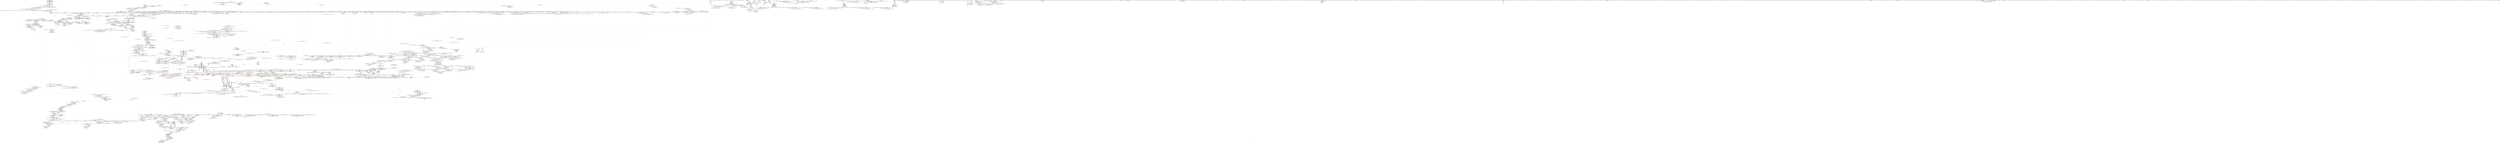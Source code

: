 digraph "SVFG" {
	label="SVFG";

	Node0x55f535da6c00 [shape=record,color=grey,label="{NodeID: 0\nNullPtr}"];
	Node0x55f535da6c00 -> Node0x55f5364da8f0[style=solid];
	Node0x55f535da6c00 -> Node0x55f5364da9f0[style=solid];
	Node0x55f535da6c00 -> Node0x55f5364daac0[style=solid];
	Node0x55f535da6c00 -> Node0x55f5364dab90[style=solid];
	Node0x55f535da6c00 -> Node0x55f5364dac60[style=solid];
	Node0x55f535da6c00 -> Node0x55f5364dad30[style=solid];
	Node0x55f535da6c00 -> Node0x55f5364dae00[style=solid];
	Node0x55f535da6c00 -> Node0x55f5364daed0[style=solid];
	Node0x55f535da6c00 -> Node0x55f5364dafa0[style=solid];
	Node0x55f535da6c00 -> Node0x55f5364db070[style=solid];
	Node0x55f535da6c00 -> Node0x55f5364db140[style=solid];
	Node0x55f535da6c00 -> Node0x55f5364db210[style=solid];
	Node0x55f535da6c00 -> Node0x55f5364db2e0[style=solid];
	Node0x55f535da6c00 -> Node0x55f5364db3b0[style=solid];
	Node0x55f535da6c00 -> Node0x55f5364db480[style=solid];
	Node0x55f535da6c00 -> Node0x55f5364db550[style=solid];
	Node0x55f535da6c00 -> Node0x55f5364db620[style=solid];
	Node0x55f535da6c00 -> Node0x55f5364db6f0[style=solid];
	Node0x55f535da6c00 -> Node0x55f5364db7c0[style=solid];
	Node0x55f535da6c00 -> Node0x55f5364db890[style=solid];
	Node0x55f535da6c00 -> Node0x55f5364db960[style=solid];
	Node0x55f535da6c00 -> Node0x55f5364dba30[style=solid];
	Node0x55f535da6c00 -> Node0x55f5364ec1d0[style=solid];
	Node0x55f535da6c00 -> Node0x55f5364ec260[style=solid];
	Node0x55f535da6c00 -> Node0x55f5364ec330[style=solid];
	Node0x55f535da6c00 -> Node0x55f5364ec400[style=solid];
	Node0x55f535da6c00 -> Node0x55f5364ec4d0[style=solid];
	Node0x55f535da6c00 -> Node0x55f5364ec5a0[style=solid];
	Node0x55f535da6c00 -> Node0x55f5364ec670[style=solid];
	Node0x55f535da6c00 -> Node0x55f5364ec740[style=solid];
	Node0x55f535da6c00 -> Node0x55f5364ec810[style=solid];
	Node0x55f535da6c00 -> Node0x55f5364ec8e0[style=solid];
	Node0x55f535da6c00 -> Node0x55f5364ec9b0[style=solid];
	Node0x55f535da6c00 -> Node0x55f5364eca80[style=solid];
	Node0x55f535da6c00 -> Node0x55f5364ecb50[style=solid];
	Node0x55f535da6c00 -> Node0x55f5364ecc20[style=solid];
	Node0x55f535da6c00 -> Node0x55f5364eccf0[style=solid];
	Node0x55f535da6c00 -> Node0x55f5364ecdc0[style=solid];
	Node0x55f535da6c00 -> Node0x55f5364ece90[style=solid];
	Node0x55f535da6c00 -> Node0x55f5364ecf60[style=solid];
	Node0x55f535da6c00 -> Node0x55f5364ed030[style=solid];
	Node0x55f535da6c00 -> Node0x55f5364ed100[style=solid];
	Node0x55f535da6c00 -> Node0x55f5364ed1d0[style=solid];
	Node0x55f535da6c00 -> Node0x55f5364ed2a0[style=solid];
	Node0x55f535da6c00 -> Node0x55f5364ed370[style=solid];
	Node0x55f535da6c00 -> Node0x55f5364ed440[style=solid];
	Node0x55f535da6c00 -> Node0x55f5364ed510[style=solid];
	Node0x55f535da6c00 -> Node0x55f5364ed5e0[style=solid];
	Node0x55f535da6c00 -> Node0x55f5364ed6b0[style=solid];
	Node0x55f535da6c00 -> Node0x55f5364ed780[style=solid];
	Node0x55f535da6c00 -> Node0x55f5364ed850[style=solid];
	Node0x55f535da6c00 -> Node0x55f5364ed920[style=solid];
	Node0x55f535da6c00 -> Node0x55f5364ed9f0[style=solid];
	Node0x55f535da6c00 -> Node0x55f5364edac0[style=solid];
	Node0x55f535da6c00 -> Node0x55f5364edb90[style=solid];
	Node0x55f535da6c00 -> Node0x55f5364edc60[style=solid];
	Node0x55f535da6c00 -> Node0x55f5364edd30[style=solid];
	Node0x55f535da6c00 -> Node0x55f5364ede00[style=solid];
	Node0x55f535da6c00 -> Node0x55f5364eded0[style=solid];
	Node0x55f535da6c00 -> Node0x55f5364edfa0[style=solid];
	Node0x55f535da6c00 -> Node0x55f5364ee070[style=solid];
	Node0x55f535da6c00 -> Node0x55f5364ee140[style=solid];
	Node0x55f535da6c00 -> Node0x55f5364ee210[style=solid];
	Node0x55f535da6c00 -> Node0x55f5364ee2e0[style=solid];
	Node0x55f535da6c00 -> Node0x55f5364ee3b0[style=solid];
	Node0x55f535da6c00 -> Node0x55f5364ee480[style=solid];
	Node0x55f535da6c00 -> Node0x55f5364ee550[style=solid];
	Node0x55f535da6c00 -> Node0x55f53651d6a0[style=solid];
	Node0x55f535da6c00 -> Node0x55f5365218a0[style=solid];
	Node0x55f535da6c00 -> Node0x55f536527200[style=solid];
	Node0x55f535da6c00 -> Node0x55f536527540[style=solid];
	Node0x55f535da6c00 -> Node0x55f536527880[style=solid];
	Node0x55f535da6c00 -> Node0x55f536527950[style=solid];
	Node0x55f535da6c00 -> Node0x55f536527bc0[style=solid];
	Node0x55f535da6c00 -> Node0x55f5364fc3e0[style=solid];
	Node0x55f535da6c00 -> Node0x55f53656dcd0[style=solid];
	Node0x55f535da6c00 -> Node0x55f53656dfd0[style=solid];
	Node0x55f535da6c00 -> Node0x55f53656e450[style=solid];
	Node0x55f535da6c00 -> Node0x55f53656e5d0[style=solid];
	Node0x55f535da6c00 -> Node0x55f53656f050[style=solid];
	Node0x55f535da6c00 -> Node0x55f53656f350[style=solid];
	Node0x55f535da6c00 -> Node0x55f53656fad0[style=solid];
	Node0x55f535da6c00 -> Node0x55f53656fc50[style=solid];
	Node0x55f535da6c00:s64 -> Node0x55f5366eeb10[style=solid,color=red];
	Node0x55f5366dd500 [shape=record,color=black,label="{NodeID: 3764\n361 = PHI(4, 4, )\n0th arg _ZNSt3mapINSt7__cxx1112basic_stringIcSt11char_traitsIcESaIcEEEiSt4lessIS5_ESaISt4pairIKS5_iEEE4findERS9_ }"];
	Node0x55f5366dd500 -> Node0x55f53651f0d0[style=solid];
	Node0x55f5364fc7f0 [shape=record,color=blue,label="{NodeID: 1550\n2659\<--2662\nfirst\<--\n_ZNSt4pairIPSt18_Rb_tree_node_baseS1_EC2IRS1_S4_Lb1EEEOT_OT0_\n|{<s0>188|<s1>194|<s2>207}}"];
	Node0x55f5364fc7f0:s0 -> Node0x55f5365f77c0[style=dashed,color=blue];
	Node0x55f5364fc7f0:s1 -> Node0x55f5365f77c0[style=dashed,color=blue];
	Node0x55f5364fc7f0:s2 -> Node0x55f5365f77c0[style=dashed,color=blue];
	Node0x55f5364dad30 [shape=record,color=black,label="{NodeID: 443\n239\<--3\n\<--dummyVal\n_Z8readtreev\n}"];
	Node0x55f5364dad30 -> Node0x55f53651e3d0[style=solid];
	Node0x55f5364ea190 [shape=record,color=purple,label="{NodeID: 886\n2506\<--2504\n_M_right\<--\n_ZNSt8_Rb_treeINSt7__cxx1112basic_stringIcSt11char_traitsIcESaIcEEESt4pairIKS5_iESt10_Select1stIS8_ESt4lessIS5_ESaIS8_EE12_M_rightmostEv\n}"];
	Node0x55f5364ea190 -> Node0x55f5364f6030[style=solid];
	Node0x55f53656ea50 [shape=record,color=grey,label="{NodeID: 2436\n599 = cmp(598, 191, )\n}"];
	Node0x55f536520520 [shape=record,color=blue,label="{NodeID: 1329\n647\<--687\nm\<--dec\nmain\n}"];
	Node0x55f536520520 -> Node0x55f53650fdf0[style=dashed];
	Node0x55f536520520 -> Node0x55f536520520[style=dashed];
	Node0x55f536520520 -> Node0x55f5365cb960[style=dashed];
	Node0x55f5364d2fb0 [shape=record,color=green,label="{NodeID: 222\n1313\<--1314\n_ZNSt8_Rb_treeINSt7__cxx1112basic_stringIcSt11char_traitsIcESaIcEEESt4pairIKS5_iESt10_Select1stIS8_ESt4lessIS5_ESaIS8_EE6_S_keyEPKSt13_Rb_tree_nodeIS8_E\<--_ZNSt8_Rb_treeINSt7__cxx1112basic_stringIcSt11char_traitsIcESaIcEEESt4pairIKS5_iESt10_Select1stIS8_ESt4lessIS5_ESaIS8_EE6_S_keyEPKSt13_Rb_tree_nodeIS8_E_field_insensitive\n}"];
	Node0x55f5366efc20 [shape=record,color=black,label="{NodeID: 3986\n1449 = PHI(1415, )\n0th arg _ZNSt8_Rb_treeINSt7__cxx1112basic_stringIcSt11char_traitsIcESaIcEEESt4pairIKS5_iESt10_Select1stIS8_ESt4lessIS5_ESaIS8_EE8_S_valueEPKSt13_Rb_tree_nodeIS8_E }"];
	Node0x55f5366efc20 -> Node0x55f536524bd0[style=solid];
	Node0x55f5364f6850 [shape=record,color=black,label="{NodeID: 665\n2614\<--2613\n\<--_M_impl13\n_ZNSt8_Rb_treeINSt7__cxx1112basic_stringIcSt11char_traitsIcESaIcEEESt4pairIKS5_iESt10_Select1stIS8_ESt4lessIS5_ESaIS8_EE24_M_get_insert_unique_posERS7_\n}"];
	Node0x55f5364f6850 -> Node0x55f5364ea8e0[style=solid];
	Node0x55f5365150d0 [shape=record,color=red,label="{NodeID: 1108\n1669\<--1591\n\<--__z\n_ZNSt8_Rb_treeINSt7__cxx1112basic_stringIcSt11char_traitsIcESaIcEEESt4pairIKS5_iESt10_Select1stIS8_ESt4lessIS5_ESaIS8_EE22_M_emplace_hint_uniqueIJRKSt21piecewise_construct_tSt5tupleIJRS7_EESJ_IJEEEEESt17_Rb_tree_iteratorIS8_ESt23_Rb_tree_const_iteratorIS8_EDpOT_\n|{<s0>159}}"];
	Node0x55f5365150d0:s0 -> Node0x55f5366f30f0[style=solid,color=red];
	Node0x55f535da6c90 [shape=record,color=green,label="{NodeID: 1\n7\<--1\n__dso_handle\<--dummyObj\nGlob }"];
	Node0x55f5366dd650 [shape=record,color=black,label="{NodeID: 3765\n362 = PHI(154, 653, )\n1st arg _ZNSt3mapINSt7__cxx1112basic_stringIcSt11char_traitsIcESaIcEEEiSt4lessIS5_ESaISt4pairIKS5_iEEE4findERS9_ }"];
	Node0x55f5366dd650 -> Node0x55f53651f1a0[style=solid];
	Node0x55f5364fc8c0 [shape=record,color=blue,label="{NodeID: 1551\n2664\<--2667\nsecond\<--\n_ZNSt4pairIPSt18_Rb_tree_node_baseS1_EC2IRS1_S4_Lb1EEEOT_OT0_\n|{<s0>188|<s1>194|<s2>207}}"];
	Node0x55f5364fc8c0:s0 -> Node0x55f5365f7cc0[style=dashed,color=blue];
	Node0x55f5364fc8c0:s1 -> Node0x55f5365f7cc0[style=dashed,color=blue];
	Node0x55f5364fc8c0:s2 -> Node0x55f5365f7cc0[style=dashed,color=blue];
	Node0x55f5364dae00 [shape=record,color=black,label="{NodeID: 444\n241\<--3\n\<--dummyVal\n_Z8readtreev\n}"];
	Node0x55f5364dae00 -> Node0x55f53651e4a0[style=solid];
	Node0x55f5364ea260 [shape=record,color=purple,label="{NodeID: 887\n2523\<--2521\nfirst\<--this1\n_ZNSt4pairIPSt18_Rb_tree_node_baseS1_EC2IRS1_Lb1EEERKS1_OT_\n}"];
	Node0x55f5364ea260 -> Node0x55f53652abb0[style=solid];
	Node0x55f53656ebd0 [shape=record,color=grey,label="{NodeID: 2437\n1503 = cmp(1500, 9, )\n}"];
	Node0x55f53656ebd0 -> Node0x55f5364f2820[style=solid];
	Node0x55f5365205f0 [shape=record,color=blue,label="{NodeID: 1330\n649\<--261\ni5\<--\nmain\n}"];
	Node0x55f5365205f0 -> Node0x55f53650fec0[style=dashed];
	Node0x55f5365205f0 -> Node0x55f53650ff90[style=dashed];
	Node0x55f5365205f0 -> Node0x55f536510060[style=dashed];
	Node0x55f5365205f0 -> Node0x55f5365205f0[style=dashed];
	Node0x55f5365205f0 -> Node0x55f536520790[style=dashed];
	Node0x55f5365205f0 -> Node0x55f5365cbe60[style=dashed];
	Node0x55f5364d30b0 [shape=record,color=green,label="{NodeID: 223\n1334\<--1335\n_ZNSt17_Rb_tree_iteratorISt4pairIKNSt7__cxx1112basic_stringIcSt11char_traitsIcESaIcEEEiEEC2EPSt18_Rb_tree_node_base\<--_ZNSt17_Rb_tree_iteratorISt4pairIKNSt7__cxx1112basic_stringIcSt11char_traitsIcESaIcEEEiEEC2EPSt18_Rb_tree_node_base_field_insensitive\n}"];
	Node0x55f5366efd30 [shape=record,color=black,label="{NodeID: 3987\n1811 = PHI(1612, 1794, 2144, 2265, 2306, )\n0th arg _ZSt7forwardISt5tupleIJRKNSt7__cxx1112basic_stringIcSt11char_traitsIcESaIcEEEEEEOT_RNSt16remove_referenceISA_E4typeE }"];
	Node0x55f5366efd30 -> Node0x55f536526d20[style=solid];
	Node0x55f53660a660 [shape=record,color=yellow,style=double,label="{NodeID: 2880\n247V_1 = ENCHI(MR_247V_0)\npts\{60001 \}\nFun[_ZNSt8_Rb_treeINSt7__cxx1112basic_stringIcSt11char_traitsIcESaIcEEESt4pairIKS5_iESt10_Select1stIS8_ESt4lessIS5_ESaIS8_EE5clearEv]|{<s0>280|<s1>282}}"];
	Node0x55f53660a660:s0 -> Node0x55f536609df0[style=dashed,color=red];
	Node0x55f53660a660:s1 -> Node0x55f5365218a0[style=dashed,color=red];
	Node0x55f5364f6920 [shape=record,color=black,label="{NodeID: 666\n2535\<--2629\n_ZNSt8_Rb_treeINSt7__cxx1112basic_stringIcSt11char_traitsIcESaIcEEESt4pairIKS5_iESt10_Select1stIS8_ESt4lessIS5_ESaIS8_EE24_M_get_insert_unique_posERS7__ret\<--\n_ZNSt8_Rb_treeINSt7__cxx1112basic_stringIcSt11char_traitsIcESaIcEEESt4pairIKS5_iESt10_Select1stIS8_ESt4lessIS5_ESaIS8_EE24_M_get_insert_unique_posERS7_\n|{<s0>181|<s1>195|<s2>208}}"];
	Node0x55f5364f6920:s0 -> Node0x55f5366e2f10[style=solid,color=blue];
	Node0x55f5364f6920:s1 -> Node0x55f5366e7540[style=solid,color=blue];
	Node0x55f5364f6920:s2 -> Node0x55f5366e7b80[style=solid,color=blue];
	Node0x55f5365151a0 [shape=record,color=red,label="{NodeID: 1109\n1662\<--1597\nexn\<--exn.slot\n_ZNSt8_Rb_treeINSt7__cxx1112basic_stringIcSt11char_traitsIcESaIcEEESt4pairIKS5_iESt10_Select1stIS8_ESt4lessIS5_ESaIS8_EE22_M_emplace_hint_uniqueIJRKSt21piecewise_construct_tSt5tupleIJRS7_EESJ_IJEEEEESt17_Rb_tree_iteratorIS8_ESt23_Rb_tree_const_iteratorIS8_EDpOT_\n}"];
	Node0x55f53645b6c0 [shape=record,color=green,label="{NodeID: 2\n9\<--1\n\<--dummyObj\nCan only get source location for instruction, argument, global var or function.}"];
	Node0x55f5366dd7a0 [shape=record,color=black,label="{NodeID: 3766\n941 = PHI(917, 951, 2813, )\n0th arg _ZNSt8_Rb_treeINSt7__cxx1112basic_stringIcSt11char_traitsIcESaIcEEESt4pairIKS5_iESt10_Select1stIS8_ESt4lessIS5_ESaIS8_EE8_M_eraseEPSt13_Rb_tree_nodeIS8_E }"];
	Node0x55f5366dd7a0 -> Node0x55f536521e50[style=solid];
	Node0x55f5365fc690 [shape=record,color=yellow,style=double,label="{NodeID: 2659\n266V_1 = ENCHI(MR_266V_0)\npts\{2127 \}\nFun[_ZNSt8_Rb_treeINSt7__cxx1112basic_stringIcSt11char_traitsIcESaIcEEESt4pairIKS5_iESt10_Select1stIS8_ESt4lessIS5_ESaIS8_EE17_M_construct_nodeIJRKSt21piecewise_construct_tSt5tupleIJRS7_EESJ_IJEEEEEvPSt13_Rb_tree_nodeIS8_EDpOT_]}"];
	Node0x55f5365fc690 -> Node0x55f5365288c0[style=dashed];
	Node0x55f5364fc990 [shape=record,color=blue,label="{NodeID: 1552\n2672\<--2671\nthis.addr\<--this\n_ZNSt17_Rb_tree_iteratorISt4pairIKNSt7__cxx1112basic_stringIcSt11char_traitsIcESaIcEEEiEEmmEv\n}"];
	Node0x55f5364fc990 -> Node0x55f53651bdb0[style=dashed];
	Node0x55f5364daed0 [shape=record,color=black,label="{NodeID: 445\n290\<--3\nlpad.val\<--dummyVal\n_Z8readtreev\n}"];
	Node0x55f5364ea330 [shape=record,color=purple,label="{NodeID: 888\n2527\<--2521\nsecond\<--this1\n_ZNSt4pairIPSt18_Rb_tree_node_baseS1_EC2IRS1_Lb1EEERKS1_OT_\n}"];
	Node0x55f5364ea330 -> Node0x55f53652ac80[style=solid];
	Node0x55f53656ed50 [shape=record,color=grey,label="{NodeID: 2438\n212 = cmp(211, 133, )\n}"];
	Node0x55f53656ed50 -> Node0x55f534ced960[style=solid];
	Node0x55f5365206c0 [shape=record,color=blue,label="{NodeID: 1331\n699\<--701\narrayidx\<--\nmain\n}"];
	Node0x55f5365206c0 -> Node0x55f5365206c0[style=dashed];
	Node0x55f5365206c0 -> Node0x55f5365ef0c0[style=dashed];
	Node0x55f5364d31b0 [shape=record,color=green,label="{NodeID: 224\n1341\<--1342\nthis.addr\<--this.addr_field_insensitive\n_ZNSt8_Rb_treeINSt7__cxx1112basic_stringIcSt11char_traitsIcESaIcEEESt4pairIKS5_iESt10_Select1stIS8_ESt4lessIS5_ESaIS8_EE6_M_endEv\n}"];
	Node0x55f5364d31b0 -> Node0x55f5365136d0[style=solid];
	Node0x55f5364d31b0 -> Node0x55f536524210[style=solid];
	Node0x55f5366f00c0 [shape=record,color=black,label="{NodeID: 3988\n1352 = PHI(407, 1246, 1246, )\n0th arg _ZNSt8_Rb_treeINSt7__cxx1112basic_stringIcSt11char_traitsIcESaIcEEESt4pairIKS5_iESt10_Select1stIS8_ESt4lessIS5_ESaIS8_EE3endEv }"];
	Node0x55f5366f00c0 -> Node0x55f5365242e0[style=solid];
	Node0x55f53660a740 [shape=record,color=yellow,style=double,label="{NodeID: 2881\n31V_1 = ENCHI(MR_31V_0)\npts\{60004 \}\nFun[_ZNSt8_Rb_treeINSt7__cxx1112basic_stringIcSt11char_traitsIcESaIcEEESt4pairIKS5_iESt10_Select1stIS8_ESt4lessIS5_ESaIS8_EE5clearEv]|{<s0>282}}"];
	Node0x55f53660a740:s0 -> Node0x55f536521b10[style=dashed,color=red];
	Node0x55f5364f69f0 [shape=record,color=black,label="{NodeID: 667\n2638\<--2637\n\<--_M_impl\n_ZNSt8_Rb_treeINSt7__cxx1112basic_stringIcSt11char_traitsIcESaIcEEESt4pairIKS5_iESt10_Select1stIS8_ESt4lessIS5_ESaIS8_EE11_M_leftmostEv\n}"];
	Node0x55f5364f69f0 -> Node0x55f5364eaa80[style=solid];
	Node0x55f536515270 [shape=record,color=red,label="{NodeID: 1110\n1691\<--1597\nexn21\<--exn.slot\n_ZNSt8_Rb_treeINSt7__cxx1112basic_stringIcSt11char_traitsIcESaIcEEESt4pairIKS5_iESt10_Select1stIS8_ESt4lessIS5_ESaIS8_EE22_M_emplace_hint_uniqueIJRKSt21piecewise_construct_tSt5tupleIJRS7_EESJ_IJEEEEESt17_Rb_tree_iteratorIS8_ESt23_Rb_tree_const_iteratorIS8_EDpOT_\n}"];
	Node0x55f5364c9880 [shape=record,color=green,label="{NodeID: 3\n14\<--1\n.str\<--dummyObj\nGlob }"];
	Node0x55f5366dd9c0 [shape=record,color=black,label="{NodeID: 3767\n942 = PHI(918, 958, 2814, )\n1st arg _ZNSt8_Rb_treeINSt7__cxx1112basic_stringIcSt11char_traitsIcESaIcEEESt4pairIKS5_iESt10_Select1stIS8_ESt4lessIS5_ESaIS8_EE8_M_eraseEPSt13_Rb_tree_nodeIS8_E }"];
	Node0x55f5366dd9c0 -> Node0x55f536521f20[style=solid];
	Node0x55f5365fc770 [shape=record,color=yellow,style=double,label="{NodeID: 2660\n268V_1 = ENCHI(MR_268V_0)\npts\{2129 \}\nFun[_ZNSt8_Rb_treeINSt7__cxx1112basic_stringIcSt11char_traitsIcESaIcEEESt4pairIKS5_iESt10_Select1stIS8_ESt4lessIS5_ESaIS8_EE17_M_construct_nodeIJRKSt21piecewise_construct_tSt5tupleIJRS7_EESJ_IJEEEEEvPSt13_Rb_tree_nodeIS8_EDpOT_]}"];
	Node0x55f5365fc770 -> Node0x55f536528990[style=dashed];
	Node0x55f5364fca60 [shape=record,color=blue,label="{NodeID: 1553\n2681\<--2678\n_M_node2\<--call\n_ZNSt17_Rb_tree_iteratorISt4pairIKNSt7__cxx1112basic_stringIcSt11char_traitsIcESaIcEEEiEEmmEv\n|{<s0>189|<s1>266}}"];
	Node0x55f5364fca60:s0 -> Node0x55f5366343f0[style=dashed,color=blue];
	Node0x55f5364fca60:s1 -> Node0x55f5365e96c0[style=dashed,color=blue];
	Node0x55f5364dafa0 [shape=record,color=black,label="{NodeID: 446\n291\<--3\nlpad.val33\<--dummyVal\n_Z8readtreev\n}"];
	Node0x55f5364ea400 [shape=record,color=purple,label="{NodeID: 889\n2616\<--2550\n_M_node\<--__j\n_ZNSt8_Rb_treeINSt7__cxx1112basic_stringIcSt11char_traitsIcESaIcEEESt4pairIKS5_iESt10_Select1stIS8_ESt4lessIS5_ESaIS8_EE24_M_get_insert_unique_posERS7_\n}"];
	Node0x55f5364ea400 -> Node0x55f53651b730[style=solid];
	Node0x55f53656eed0 [shape=record,color=grey,label="{NodeID: 2439\n689 = cmp(686, 9, )\n}"];
	Node0x55f536520790 [shape=record,color=blue,label="{NodeID: 1332\n649\<--704\ni5\<--inc\nmain\n}"];
	Node0x55f536520790 -> Node0x55f53650fec0[style=dashed];
	Node0x55f536520790 -> Node0x55f53650ff90[style=dashed];
	Node0x55f536520790 -> Node0x55f536510060[style=dashed];
	Node0x55f536520790 -> Node0x55f5365205f0[style=dashed];
	Node0x55f536520790 -> Node0x55f536520790[style=dashed];
	Node0x55f536520790 -> Node0x55f5365cbe60[style=dashed];
	Node0x55f5364d3280 [shape=record,color=green,label="{NodeID: 225\n1353\<--1354\nretval\<--retval_field_insensitive\n_ZNSt8_Rb_treeINSt7__cxx1112basic_stringIcSt11char_traitsIcESaIcEEESt4pairIKS5_iESt10_Select1stIS8_ESt4lessIS5_ESaIS8_EE3endEv\n|{|<s1>132}}"];
	Node0x55f5364d3280 -> Node0x55f5364e5600[style=solid];
	Node0x55f5364d3280:s1 -> Node0x55f5366f2250[style=solid,color=red];
	Node0x55f5366f0250 [shape=record,color=black,label="{NodeID: 3989\n1756 = PHI(1553, )\n0th arg _ZNKSt8_Rb_treeINSt7__cxx1112basic_stringIcSt11char_traitsIcESaIcEEESt4pairIKS5_iESt10_Select1stIS8_ESt4lessIS5_ESaIS8_EE8key_compEv }"];
	Node0x55f5366f0250 -> Node0x55f536526770[style=solid];
	Node0x55f53660a820 [shape=record,color=yellow,style=double,label="{NodeID: 2882\n666V_1 = ENCHI(MR_666V_0)\npts\{60002 60003 \}\nFun[_ZNSt8_Rb_treeINSt7__cxx1112basic_stringIcSt11char_traitsIcESaIcEEESt4pairIKS5_iESt10_Select1stIS8_ESt4lessIS5_ESaIS8_EE5clearEv]|{<s0>281|<s1>281|<s2>282|<s3>282}}"];
	Node0x55f53660a820:s0 -> Node0x55f536615750[style=dashed,color=red];
	Node0x55f53660a820:s1 -> Node0x55f536615860[style=dashed,color=red];
	Node0x55f53660a820:s2 -> Node0x55f536521970[style=dashed,color=red];
	Node0x55f53660a820:s3 -> Node0x55f536521a40[style=dashed,color=red];
	Node0x55f5364f6ac0 [shape=record,color=black,label="{NodeID: 668\n2640\<--2639\n\<--add.ptr\n_ZNSt8_Rb_treeINSt7__cxx1112basic_stringIcSt11char_traitsIcESaIcEEESt4pairIKS5_iESt10_Select1stIS8_ESt4lessIS5_ESaIS8_EE11_M_leftmostEv\n}"];
	Node0x55f5364f6ac0 -> Node0x55f5364eab50[style=solid];
	Node0x55f5364f6ac0 -> Node0x55f5364eac20[style=solid];
	Node0x55f536515340 [shape=record,color=red,label="{NodeID: 1111\n1692\<--1599\nsel\<--ehselector.slot\n_ZNSt8_Rb_treeINSt7__cxx1112basic_stringIcSt11char_traitsIcESaIcEEESt4pairIKS5_iESt10_Select1stIS8_ESt4lessIS5_ESaIS8_EE22_M_emplace_hint_uniqueIJRKSt21piecewise_construct_tSt5tupleIJRS7_EESJ_IJEEEEESt17_Rb_tree_iteratorIS8_ESt23_Rb_tree_const_iteratorIS8_EDpOT_\n}"];
	Node0x55f5364ca940 [shape=record,color=green,label="{NodeID: 4\n16\<--1\n.str.1\<--dummyObj\nGlob }"];
	Node0x55f5366ddb80 [shape=record,color=black,label="{NodeID: 3768\n1218 = PHI(1212, )\n0th arg _ZN9__gnu_cxx13new_allocatorISt13_Rb_tree_nodeISt4pairIKNSt7__cxx1112basic_stringIcSt11char_traitsIcESaIcEEEiEEED2Ev }"];
	Node0x55f5366ddb80 -> Node0x55f5365236b0[style=solid];
	Node0x55f5365fc850 [shape=record,color=yellow,style=double,label="{NodeID: 2661\n107V_1 = ENCHI(MR_107V_0)\npts\{4360000 \}\nFun[_ZNSt8_Rb_treeINSt7__cxx1112basic_stringIcSt11char_traitsIcESaIcEEESt4pairIKS5_iESt10_Select1stIS8_ESt4lessIS5_ESaIS8_EE17_M_construct_nodeIJRKSt21piecewise_construct_tSt5tupleIJRS7_EESJ_IJEEEEEvPSt13_Rb_tree_nodeIS8_EDpOT_]|{<s0>223}}"];
	Node0x55f5365fc850:s0 -> Node0x55f5365f92a0[style=dashed,color=red];
	Node0x55f5364fcb30 [shape=record,color=blue,label="{NodeID: 1554\n2686\<--2685\nthis.addr\<--this\n_ZNSt17_Rb_tree_iteratorISt4pairIKNSt7__cxx1112basic_stringIcSt11char_traitsIcESaIcEEEiEEppEv\n}"];
	Node0x55f5364fcb30 -> Node0x55f53651bf50[style=dashed];
	Node0x55f5364db070 [shape=record,color=black,label="{NodeID: 447\n340\<--3\n\<--dummyVal\n_ZStplIcSt11char_traitsIcESaIcEENSt7__cxx1112basic_stringIT_T0_T1_EERKS8_S5_\n}"];
	Node0x55f5364ea4d0 [shape=record,color=purple,label="{NodeID: 890\n2624\<--2550\n_M_node19\<--__j\n_ZNSt8_Rb_treeINSt7__cxx1112basic_stringIcSt11char_traitsIcESaIcEEESt4pairIKS5_iESt10_Select1stIS8_ESt4lessIS5_ESaIS8_EE24_M_get_insert_unique_posERS7_\n|{<s0>270}}"];
	Node0x55f5364ea4d0:s0 -> Node0x55f5366f2cc0[style=solid,color=red];
	Node0x55f53656f050 [shape=record,color=grey,label="{NodeID: 2440\n1999 = cmp(1998, 3, )\n}"];
	Node0x55f536520860 [shape=record,color=blue,label="{NodeID: 1333\n651\<--713\ncf\<--dec12\nmain\n}"];
	Node0x55f536520860 -> Node0x55f536510130[style=dashed];
	Node0x55f536520860 -> Node0x55f536520860[style=dashed];
	Node0x55f536520860 -> Node0x55f5365cc360[style=dashed];
	Node0x55f5364d3350 [shape=record,color=green,label="{NodeID: 226\n1355\<--1356\nthis.addr\<--this.addr_field_insensitive\n_ZNSt8_Rb_treeINSt7__cxx1112basic_stringIcSt11char_traitsIcESaIcEEESt4pairIKS5_iESt10_Select1stIS8_ESt4lessIS5_ESaIS8_EE3endEv\n}"];
	Node0x55f5364d3350 -> Node0x55f5365137a0[style=solid];
	Node0x55f5364d3350 -> Node0x55f5365242e0[style=solid];
	Node0x55f5366f0360 [shape=record,color=black,label="{NodeID: 3990\n2645 = PHI(1828, 1828, 1828, )\n0th arg _ZNSt4pairIPSt18_Rb_tree_node_baseS1_EC2IRS1_S4_Lb1EEEOT_OT0_ }"];
	Node0x55f5366f0360 -> Node0x55f5364fc580[style=solid];
	Node0x55f53660a900 [shape=record,color=yellow,style=double,label="{NodeID: 2883\n47V_1 = ENCHI(MR_47V_0)\npts\{22270002 22270003 \}\nFun[_ZNSt8_Rb_treeINSt7__cxx1112basic_stringIcSt11char_traitsIcESaIcEEESt4pairIKS5_iESt10_Select1stIS8_ESt4lessIS5_ESaIS8_EE5clearEv]|{<s0>281|<s1>281}}"];
	Node0x55f53660a900:s0 -> Node0x55f536615750[style=dashed,color=red];
	Node0x55f53660a900:s1 -> Node0x55f536615860[style=dashed,color=red];
	Node0x55f5364f6b90 [shape=record,color=black,label="{NodeID: 669\n2631\<--2642\n_ZNSt8_Rb_treeINSt7__cxx1112basic_stringIcSt11char_traitsIcESaIcEEESt4pairIKS5_iESt10_Select1stIS8_ESt4lessIS5_ESaIS8_EE11_M_leftmostEv_ret\<--_M_left\n_ZNSt8_Rb_treeINSt7__cxx1112basic_stringIcSt11char_traitsIcESaIcEEESt4pairIKS5_iESt10_Select1stIS8_ESt4lessIS5_ESaIS8_EE11_M_leftmostEv\n|{<s0>185|<s1>186|<s2>187}}"];
	Node0x55f5364f6b90:s0 -> Node0x55f5366e6cb0[style=solid,color=blue];
	Node0x55f5364f6b90:s1 -> Node0x55f5366e6dc0[style=solid,color=blue];
	Node0x55f5364f6b90:s2 -> Node0x55f5366e6f90[style=solid,color=blue];
	Node0x55f536515410 [shape=record,color=red,label="{NodeID: 1112\n1630\<--1629\n\<--coerce.dive10\n_ZNSt8_Rb_treeINSt7__cxx1112basic_stringIcSt11char_traitsIcESaIcEEESt4pairIKS5_iESt10_Select1stIS8_ESt4lessIS5_ESaIS8_EE22_M_emplace_hint_uniqueIJRKSt21piecewise_construct_tSt5tupleIJRS7_EESJ_IJEEEEESt17_Rb_tree_iteratorIS8_ESt23_Rb_tree_const_iteratorIS8_EDpOT_\n|{<s0>154}}"];
	Node0x55f536515410:s0 -> Node0x55f5366f1af0[style=solid,color=red];
	Node0x55f5364caa00 [shape=record,color=green,label="{NodeID: 5\n18\<--1\n.str.2\<--dummyObj\nGlob }"];
	Node0x55f5366ddc90 [shape=record,color=black,label="{NodeID: 3769\n1559 = PHI(423, 423, )\n0th arg _ZNKSt17_Rb_tree_iteratorISt4pairIKNSt7__cxx1112basic_stringIcSt11char_traitsIcESaIcEEEiEEdeEv }"];
	Node0x55f5366ddc90 -> Node0x55f5365254c0[style=solid];
	Node0x55f5365fc930 [shape=record,color=yellow,style=double,label="{NodeID: 2662\n191V_1 = ENCHI(MR_191V_0)\npts\{60002 22270008 \}\nFun[_ZNSt8_Rb_treeINSt7__cxx1112basic_stringIcSt11char_traitsIcESaIcEEESt4pairIKS5_iESt10_Select1stIS8_ESt4lessIS5_ESaIS8_EE17_M_construct_nodeIJRKSt21piecewise_construct_tSt5tupleIJRS7_EESJ_IJEEEEEvPSt13_Rb_tree_nodeIS8_EDpOT_]|{<s0>223}}"];
	Node0x55f5365fc930:s0 -> Node0x55f5365f9380[style=dashed,color=red];
	Node0x55f5364fcc00 [shape=record,color=blue,label="{NodeID: 1555\n2695\<--2692\n_M_node2\<--call\n_ZNSt17_Rb_tree_iteratorISt4pairIKNSt7__cxx1112basic_stringIcSt11char_traitsIcESaIcEEEiEEppEv\n|{<s0>202}}"];
	Node0x55f5364fcc00:s0 -> Node0x55f5366349d0[style=dashed,color=blue];
	Node0x55f5364db140 [shape=record,color=black,label="{NodeID: 448\n341\<--3\n\<--dummyVal\n_ZStplIcSt11char_traitsIcESaIcEENSt7__cxx1112basic_stringIT_T0_T1_EERKS8_S5_\n}"];
	Node0x55f5364db140 -> Node0x55f53651ef30[style=solid];
	Node0x55f5364ea5a0 [shape=record,color=purple,label="{NodeID: 891\n2602\<--2552\ncoerce.dive\<--ref.tmp\n_ZNSt8_Rb_treeINSt7__cxx1112basic_stringIcSt11char_traitsIcESaIcEEESt4pairIKS5_iESt10_Select1stIS8_ESt4lessIS5_ESaIS8_EE24_M_get_insert_unique_posERS7_\n}"];
	Node0x55f5364ea5a0 -> Node0x55f5364fc310[style=solid];
	Node0x55f53656f1d0 [shape=record,color=grey,label="{NodeID: 2441\n208 = cmp(207, 128, )\n}"];
	Node0x55f536520930 [shape=record,color=blue,label="{NodeID: 1334\n725\<--724\ncoerce.dive\<--call19\nmain\n|{|<s1>72}}"];
	Node0x55f536520930 -> Node0x55f5365ef5c0[style=dashed];
	Node0x55f536520930:s1 -> Node0x55f5365e5bd0[style=dashed,color=red];
	Node0x55f5364d3420 [shape=record,color=green,label="{NodeID: 227\n1372\<--1373\nthis.addr\<--this.addr_field_insensitive\n_ZNKSt4lessINSt7__cxx1112basic_stringIcSt11char_traitsIcESaIcEEEEclERKS5_S8_\n}"];
	Node0x55f5364d3420 -> Node0x55f536513940[style=solid];
	Node0x55f5364d3420 -> Node0x55f5365243b0[style=solid];
	Node0x55f5366f04f0 [shape=record,color=black,label="{NodeID: 3991\n2274 = PHI(2261, )\n0th arg _ZN9__gnu_cxx13new_allocatorISt13_Rb_tree_nodeISt4pairIKNSt7__cxx1112basic_stringIcSt11char_traitsIcESaIcEEEiEEE9constructISA_JRKSt21piecewise_construct_tSt5tupleIJRS9_EESH_IJEEEEEvPT_DpOT0_ }"];
	Node0x55f5366f04f0 -> Node0x55f5365294f0[style=solid];
	Node0x55f53660a9e0 [shape=record,color=yellow,style=double,label="{NodeID: 2884\n411V_1 = ENCHI(MR_411V_0)\npts\{2539 \}\nFun[_ZNSt8_Rb_treeINSt7__cxx1112basic_stringIcSt11char_traitsIcESaIcEEESt4pairIKS5_iESt10_Select1stIS8_ESt4lessIS5_ESaIS8_EE24_M_get_insert_unique_posERS7_]}"];
	Node0x55f53660a9e0 -> Node0x55f53651b800[style=dashed];
	Node0x55f5364f6c60 [shape=record,color=black,label="{NodeID: 670\n2658\<--2657\n\<--this1\n_ZNSt4pairIPSt18_Rb_tree_node_baseS1_EC2IRS1_S4_Lb1EEEOT_OT0_\n}"];
	Node0x55f5365154e0 [shape=record,color=red,label="{NodeID: 1113\n1642\<--1641\n\<--second\n_ZNSt8_Rb_treeINSt7__cxx1112basic_stringIcSt11char_traitsIcESaIcEEESt4pairIKS5_iESt10_Select1stIS8_ESt4lessIS5_ESaIS8_EE22_M_emplace_hint_uniqueIJRKSt21piecewise_construct_tSt5tupleIJRS7_EESJ_IJEEEEESt17_Rb_tree_iteratorIS8_ESt23_Rb_tree_const_iteratorIS8_EDpOT_\n}"];
	Node0x55f5365154e0 -> Node0x55f53656dfd0[style=solid];
	Node0x55f5364caac0 [shape=record,color=green,label="{NodeID: 6\n20\<--1\n.str.3\<--dummyObj\nGlob }"];
	Node0x55f5366de590 [shape=record,color=black,label="{NodeID: 3770\n245 = PHI(360, )\n}"];
	Node0x55f5366de590 -> Node0x55f53651e570[style=solid];
	Node0x55f5364fccd0 [shape=record,color=blue,label="{NodeID: 1556\n2702\<--2699\nthis.addr\<--this\n_ZNSt4pairIPSt18_Rb_tree_node_baseS1_EC2IRS1_Lb1EEEOT_RKS1_\n}"];
	Node0x55f5364fccd0 -> Node0x55f53651c0f0[style=dashed];
	Node0x55f5364db210 [shape=record,color=black,label="{NodeID: 449\n343\<--3\n\<--dummyVal\n_ZStplIcSt11char_traitsIcESaIcEENSt7__cxx1112basic_stringIT_T0_T1_EERKS8_S5_\n}"];
	Node0x55f5364db210 -> Node0x55f53651f000[style=solid];
	Node0x55f5364ea670 [shape=record,color=purple,label="{NodeID: 892\n2571\<--2558\n_M_impl\<--this1\n_ZNSt8_Rb_treeINSt7__cxx1112basic_stringIcSt11char_traitsIcESaIcEEESt4pairIKS5_iESt10_Select1stIS8_ESt4lessIS5_ESaIS8_EE24_M_get_insert_unique_posERS7_\n}"];
	Node0x55f5364ea670 -> Node0x55f5364f6370[style=solid];
	Node0x55f53656f350 [shape=record,color=grey,label="{NodeID: 2442\n577 = cmp(576, 3, )\n}"];
	Node0x55f536520a00 [shape=record,color=blue,label="{NodeID: 1335\n728\<--727\ncoerce.dive22\<--call21\nmain\n|{|<s1>72}}"];
	Node0x55f536520a00 -> Node0x55f5365efac0[style=dashed];
	Node0x55f536520a00:s1 -> Node0x55f5365e5d70[style=dashed,color=red];
	Node0x55f5364d34f0 [shape=record,color=green,label="{NodeID: 228\n1374\<--1375\n__x.addr\<--__x.addr_field_insensitive\n_ZNKSt4lessINSt7__cxx1112basic_stringIcSt11char_traitsIcESaIcEEEEclERKS5_S8_\n}"];
	Node0x55f5364d34f0 -> Node0x55f536513a10[style=solid];
	Node0x55f5364d34f0 -> Node0x55f536524480[style=solid];
	Node0x55f5366f0600 [shape=record,color=black,label="{NodeID: 3992\n2275 = PHI(2262, )\n1st arg _ZN9__gnu_cxx13new_allocatorISt13_Rb_tree_nodeISt4pairIKNSt7__cxx1112basic_stringIcSt11char_traitsIcESaIcEEEiEEE9constructISA_JRKSt21piecewise_construct_tSt5tupleIJRS9_EESH_IJEEEEEvPT_DpOT0_ }"];
	Node0x55f5366f0600 -> Node0x55f5365295c0[style=solid];
	Node0x55f5364f6d30 [shape=record,color=black,label="{NodeID: 671\n2670\<--2675\n_ZNSt17_Rb_tree_iteratorISt4pairIKNSt7__cxx1112basic_stringIcSt11char_traitsIcESaIcEEEiEEmmEv_ret\<--this1\n_ZNSt17_Rb_tree_iteratorISt4pairIKNSt7__cxx1112basic_stringIcSt11char_traitsIcESaIcEEEiEEmmEv\n|{<s0>189|<s1>266}}"];
	Node0x55f5364f6d30:s0 -> Node0x55f5366e70d0[style=solid,color=blue];
	Node0x55f5364f6d30:s1 -> Node0x55f5366ea590[style=solid,color=blue];
	Node0x55f5365155b0 [shape=record,color=red,label="{NodeID: 1114\n1646\<--1645\n\<--first\n_ZNSt8_Rb_treeINSt7__cxx1112basic_stringIcSt11char_traitsIcESaIcEEESt4pairIKS5_iESt10_Select1stIS8_ESt4lessIS5_ESaIS8_EE22_M_emplace_hint_uniqueIJRKSt21piecewise_construct_tSt5tupleIJRS7_EESJ_IJEEEEESt17_Rb_tree_iteratorIS8_ESt23_Rb_tree_const_iteratorIS8_EDpOT_\n|{<s0>155}}"];
	Node0x55f5365155b0:s0 -> Node0x55f5366f42d0[style=solid,color=red];
	Node0x55f5364cb330 [shape=record,color=green,label="{NodeID: 7\n22\<--1\n.str.4\<--dummyObj\nGlob }"];
	Node0x55f5366de7c0 [shape=record,color=black,label="{NodeID: 3771\n179 = PHI()\n}"];
	Node0x55f5364fcda0 [shape=record,color=blue,label="{NodeID: 1557\n2704\<--2700\n__x.addr\<--__x\n_ZNSt4pairIPSt18_Rb_tree_node_baseS1_EC2IRS1_Lb1EEEOT_RKS1_\n}"];
	Node0x55f5364fcda0 -> Node0x55f53651c1c0[style=dashed];
	Node0x55f5364db2e0 [shape=record,color=black,label="{NodeID: 450\n352\<--3\nlpad.val\<--dummyVal\n_ZStplIcSt11char_traitsIcESaIcEENSt7__cxx1112basic_stringIT_T0_T1_EERKS8_S5_\n}"];
	Node0x55f5364ea740 [shape=record,color=purple,label="{NodeID: 893\n2613\<--2558\n_M_impl13\<--this1\n_ZNSt8_Rb_treeINSt7__cxx1112basic_stringIcSt11char_traitsIcESaIcEEESt4pairIKS5_iESt10_Select1stIS8_ESt4lessIS5_ESaIS8_EE24_M_get_insert_unique_posERS7_\n}"];
	Node0x55f5364ea740 -> Node0x55f5364f6850[style=solid];
	Node0x55f53656f4d0 [shape=record,color=grey,label="{NodeID: 2443\n97 = cmp(96, 98, )\n}"];
	Node0x55f536520ad0 [shape=record,color=blue,label="{NodeID: 1336\n665\<--733\ncleanup.dest.slot\<--\nmain\n}"];
	Node0x55f536520ad0 -> Node0x55f5365103a0[style=dashed];
	Node0x55f536520ad0 -> Node0x55f5365ee1c0[style=dashed];
	Node0x55f5364dbb50 [shape=record,color=green,label="{NodeID: 229\n1376\<--1377\n__y.addr\<--__y.addr_field_insensitive\n_ZNKSt4lessINSt7__cxx1112basic_stringIcSt11char_traitsIcESaIcEEEEclERKS5_S8_\n}"];
	Node0x55f5364dbb50 -> Node0x55f536513ae0[style=solid];
	Node0x55f5364dbb50 -> Node0x55f536524550[style=solid];
	Node0x55f5366f0710 [shape=record,color=black,label="{NodeID: 3993\n2276 = PHI(2264, )\n2nd arg _ZN9__gnu_cxx13new_allocatorISt13_Rb_tree_nodeISt4pairIKNSt7__cxx1112basic_stringIcSt11char_traitsIcESaIcEEEiEEE9constructISA_JRKSt21piecewise_construct_tSt5tupleIJRS9_EESH_IJEEEEEvPT_DpOT0_ }"];
	Node0x55f5366f0710 -> Node0x55f536529690[style=solid];
	Node0x55f5364f6e00 [shape=record,color=black,label="{NodeID: 672\n2684\<--2689\n_ZNSt17_Rb_tree_iteratorISt4pairIKNSt7__cxx1112basic_stringIcSt11char_traitsIcESaIcEEEiEEppEv_ret\<--this1\n_ZNSt17_Rb_tree_iteratorISt4pairIKNSt7__cxx1112basic_stringIcSt11char_traitsIcESaIcEEEiEEppEv\n|{<s0>202}}"];
	Node0x55f5364f6e00:s0 -> Node0x55f5366e7650[style=solid,color=blue];
	Node0x55f536515680 [shape=record,color=red,label="{NodeID: 1115\n1648\<--1647\n\<--second13\n_ZNSt8_Rb_treeINSt7__cxx1112basic_stringIcSt11char_traitsIcESaIcEEESt4pairIKS5_iESt10_Select1stIS8_ESt4lessIS5_ESaIS8_EE22_M_emplace_hint_uniqueIJRKSt21piecewise_construct_tSt5tupleIJRS7_EESJ_IJEEEEESt17_Rb_tree_iteratorIS8_ESt23_Rb_tree_const_iteratorIS8_EDpOT_\n|{<s0>155}}"];
	Node0x55f536515680:s0 -> Node0x55f5366f43e0[style=solid,color=red];
	Node0x55f5364cb3c0 [shape=record,color=green,label="{NodeID: 8\n26\<--1\n.str.5\<--dummyObj\nGlob }"];
	Node0x55f5366de890 [shape=record,color=black,label="{NodeID: 3772\n182 = PHI(108, )\n}"];
	Node0x55f5366de890 -> Node0x55f53651def0[style=solid];
	Node0x55f5365fcc30 [shape=record,color=yellow,style=double,label="{NodeID: 2665\n417V_1 = ENCHI(MR_417V_0)\npts\{2545 \}\nFun[_ZNSt4pairIPSt18_Rb_tree_node_baseS1_EC2IRPSt13_Rb_tree_nodeIS_IKNSt7__cxx1112basic_stringIcSt11char_traitsIcESaIcEEEiEERS1_Lb1EEEOT_OT0_]}"];
	Node0x55f5365fcc30 -> Node0x55f53651cab0[style=dashed];
	Node0x55f5364fce70 [shape=record,color=blue,label="{NodeID: 1558\n2706\<--2701\n__y.addr\<--__y\n_ZNSt4pairIPSt18_Rb_tree_node_baseS1_EC2IRS1_Lb1EEEOT_RKS1_\n}"];
	Node0x55f5364fce70 -> Node0x55f53651c290[style=dashed];
	Node0x55f5364db3b0 [shape=record,color=black,label="{NodeID: 451\n353\<--3\nlpad.val1\<--dummyVal\n_ZStplIcSt11char_traitsIcESaIcEENSt7__cxx1112basic_stringIT_T0_T1_EERKS8_S5_\n}"];
	Node0x55f5364ea810 [shape=record,color=purple,label="{NodeID: 894\n2573\<--2572\n_M_key_compare\<--\n_ZNSt8_Rb_treeINSt7__cxx1112basic_stringIcSt11char_traitsIcESaIcEEESt4pairIKS5_iESt10_Select1stIS8_ESt4lessIS5_ESaIS8_EE24_M_get_insert_unique_posERS7_\n|{<s0>259}}"];
	Node0x55f5364ea810:s0 -> Node0x55f5366eb6c0[style=solid,color=red];
	Node0x55f53656f650 [shape=record,color=grey,label="{NodeID: 2444\n565 = cmp(564, 191, )\n}"];
	Node0x55f536520ba0 [shape=record,color=blue,label="{NodeID: 1337\n657\<--736\nexn.slot\<--\nmain\n}"];
	Node0x55f536520ba0 -> Node0x55f536510200[style=dashed];
	Node0x55f5364dbc20 [shape=record,color=green,label="{NodeID: 230\n1385\<--1386\n_ZStltIcSt11char_traitsIcESaIcEEbRKNSt7__cxx1112basic_stringIT_T0_T1_EESA_\<--_ZStltIcSt11char_traitsIcESaIcEEbRKNSt7__cxx1112basic_stringIT_T0_T1_EESA__field_insensitive\n}"];
	Node0x55f5366f0820 [shape=record,color=black,label="{NodeID: 3994\n2277 = PHI(2266, )\n3rd arg _ZN9__gnu_cxx13new_allocatorISt13_Rb_tree_nodeISt4pairIKNSt7__cxx1112basic_stringIcSt11char_traitsIcESaIcEEEiEEE9constructISA_JRKSt21piecewise_construct_tSt5tupleIJRS9_EESH_IJEEEEEvPT_DpOT0_ }"];
	Node0x55f5366f0820 -> Node0x55f536529760[style=solid];
	Node0x55f5364f6ed0 [shape=record,color=black,label="{NodeID: 673\n2712\<--2711\n\<--this1\n_ZNSt4pairIPSt18_Rb_tree_node_baseS1_EC2IRS1_Lb1EEEOT_RKS1_\n}"];
	Node0x55f536515750 [shape=record,color=red,label="{NodeID: 1116\n1672\<--1671\n\<--first17\n_ZNSt8_Rb_treeINSt7__cxx1112basic_stringIcSt11char_traitsIcESaIcEEESt4pairIKS5_iESt10_Select1stIS8_ESt4lessIS5_ESaIS8_EE22_M_emplace_hint_uniqueIJRKSt21piecewise_construct_tSt5tupleIJRS7_EESJ_IJEEEEESt17_Rb_tree_iteratorIS8_ESt23_Rb_tree_const_iteratorIS8_EDpOT_\n|{<s0>160}}"];
	Node0x55f536515750:s0 -> Node0x55f5366f2720[style=solid,color=red];
	Node0x55f5364cb450 [shape=record,color=green,label="{NodeID: 9\n28\<--1\n.str.6\<--dummyObj\nGlob }"];
	Node0x55f5366dea00 [shape=record,color=black,label="{NodeID: 3773\n139 = PHI()\n}"];
	Node0x55f5366dea00 -> Node0x55f5364eecd0[style=solid];
	Node0x55f5364fcf40 [shape=record,color=blue,label="{NodeID: 1559\n2713\<--2716\nfirst\<--\n_ZNSt4pairIPSt18_Rb_tree_node_baseS1_EC2IRS1_Lb1EEEOT_RKS1_\n|{<s0>209|<s1>270}}"];
	Node0x55f5364fcf40:s0 -> Node0x55f5365f77c0[style=dashed,color=blue];
	Node0x55f5364fcf40:s1 -> Node0x55f5365e91c0[style=dashed,color=blue];
	Node0x55f5364db480 [shape=record,color=black,label="{NodeID: 452\n735\<--3\n\<--dummyVal\nmain\n}"];
	Node0x55f5364ea8e0 [shape=record,color=purple,label="{NodeID: 895\n2615\<--2614\n_M_key_compare14\<--\n_ZNSt8_Rb_treeINSt7__cxx1112basic_stringIcSt11char_traitsIcESaIcEEESt4pairIKS5_iESt10_Select1stIS8_ESt4lessIS5_ESaIS8_EE24_M_get_insert_unique_posERS7_\n|{<s0>268}}"];
	Node0x55f5364ea8e0:s0 -> Node0x55f5366eb6c0[style=solid,color=red];
	Node0x55f53656f7d0 [shape=record,color=grey,label="{NodeID: 2445\n119 = cmp(118, 120, )\n}"];
	Node0x55f536520c70 [shape=record,color=blue,label="{NodeID: 1338\n659\<--738\nehselector.slot\<--\nmain\n}"];
	Node0x55f536520c70 -> Node0x55f5365102d0[style=dashed];
	Node0x55f5364dbcf0 [shape=record,color=green,label="{NodeID: 231\n1390\<--1391\n__x.addr\<--__x.addr_field_insensitive\n_ZNSt8_Rb_treeINSt7__cxx1112basic_stringIcSt11char_traitsIcESaIcEEESt4pairIKS5_iESt10_Select1stIS8_ESt4lessIS5_ESaIS8_EE6_S_keyEPKSt18_Rb_tree_node_base\n}"];
	Node0x55f5364dbcf0 -> Node0x55f536513bb0[style=solid];
	Node0x55f5364dbcf0 -> Node0x55f536524620[style=solid];
	Node0x55f5366f0930 [shape=record,color=black,label="{NodeID: 3995\n2278 = PHI(2268, )\n4th arg _ZN9__gnu_cxx13new_allocatorISt13_Rb_tree_nodeISt4pairIKNSt7__cxx1112basic_stringIcSt11char_traitsIcESaIcEEEiEEE9constructISA_JRKSt21piecewise_construct_tSt5tupleIJRS9_EESH_IJEEEEEvPT_DpOT0_ }"];
	Node0x55f5366f0930 -> Node0x55f536529830[style=solid];
	Node0x55f5364f6fa0 [shape=record,color=black,label="{NodeID: 674\n2723\<--2728\n_ZSt7forwardIRPSt18_Rb_tree_node_baseEOT_RNSt16remove_referenceIS3_E4typeE_ret\<--\n_ZSt7forwardIRPSt18_Rb_tree_node_baseEOT_RNSt16remove_referenceIS3_E4typeE\n|{<s0>255|<s1>271|<s2>272|<s3>275|<s4>278}}"];
	Node0x55f5364f6fa0:s0 -> Node0x55f5366e9a80[style=solid,color=blue];
	Node0x55f5364f6fa0:s1 -> Node0x55f5366ea950[style=solid,color=blue];
	Node0x55f5364f6fa0:s2 -> Node0x55f5366eaac0[style=solid,color=blue];
	Node0x55f5364f6fa0:s3 -> Node0x55f5366eada0[style=solid,color=blue];
	Node0x55f5364f6fa0:s4 -> Node0x55f5366eb080[style=solid,color=blue];
	Node0x55f536515820 [shape=record,color=red,label="{NodeID: 1117\n1689\<--1688\n\<--coerce.dive20\n_ZNSt8_Rb_treeINSt7__cxx1112basic_stringIcSt11char_traitsIcESaIcEEESt4pairIKS5_iESt10_Select1stIS8_ESt4lessIS5_ESaIS8_EE22_M_emplace_hint_uniqueIJRKSt21piecewise_construct_tSt5tupleIJRS7_EESJ_IJEEEEESt17_Rb_tree_iteratorIS8_ESt23_Rb_tree_const_iteratorIS8_EDpOT_\n}"];
	Node0x55f536515820 -> Node0x55f5364f2f70[style=solid];
	Node0x55f5364cb550 [shape=record,color=green,label="{NodeID: 10\n30\<--1\n.str.7\<--dummyObj\nGlob }"];
	Node0x55f5366dead0 [shape=record,color=black,label="{NodeID: 3774\n1967 = PHI(1388, )\n|{<s0>197}}"];
	Node0x55f5366dead0:s0 -> Node0x55f5366ec020[style=solid,color=red];
	Node0x55f5364fd010 [shape=record,color=blue,label="{NodeID: 1560\n2718\<--2720\nsecond\<--\n_ZNSt4pairIPSt18_Rb_tree_node_baseS1_EC2IRS1_Lb1EEEOT_RKS1_\n|{<s0>209|<s1>270}}"];
	Node0x55f5364fd010:s0 -> Node0x55f5365f7cc0[style=dashed,color=blue];
	Node0x55f5364fd010:s1 -> Node0x55f5365e91c0[style=dashed,color=blue];
	Node0x55f5364db550 [shape=record,color=black,label="{NodeID: 453\n736\<--3\n\<--dummyVal\nmain\n}"];
	Node0x55f5364db550 -> Node0x55f536520ba0[style=solid];
	Node0x55f5364ea9b0 [shape=record,color=purple,label="{NodeID: 896\n2637\<--2636\n_M_impl\<--this1\n_ZNSt8_Rb_treeINSt7__cxx1112basic_stringIcSt11char_traitsIcESaIcEEESt4pairIKS5_iESt10_Select1stIS8_ESt4lessIS5_ESaIS8_EE11_M_leftmostEv\n}"];
	Node0x55f5364ea9b0 -> Node0x55f5364f69f0[style=solid];
	Node0x55f53656f950 [shape=record,color=grey,label="{NodeID: 2446\n528 = cmp(527, 191, )\n}"];
	Node0x55f536520d40 [shape=record,color=blue,label="{NodeID: 1339\n657\<--743\nexn.slot\<--\nmain\n}"];
	Node0x55f536520d40 -> Node0x55f536510200[style=dashed];
	Node0x55f5364dbdc0 [shape=record,color=green,label="{NodeID: 232\n1392\<--1393\nref.tmp\<--ref.tmp_field_insensitive\n_ZNSt8_Rb_treeINSt7__cxx1112basic_stringIcSt11char_traitsIcESaIcEEESt4pairIKS5_iESt10_Select1stIS8_ESt4lessIS5_ESaIS8_EE6_S_keyEPKSt18_Rb_tree_node_base\n|{<s0>135}}"];
	Node0x55f5364dbdc0:s0 -> Node0x55f5366f3ac0[style=solid,color=red];
	Node0x55f5366f0a40 [shape=record,color=black,label="{NodeID: 3996\n2724 = PHI(2528, 2660, 2665, 2714, 2773, )\n0th arg _ZSt7forwardIRPSt18_Rb_tree_node_baseEOT_RNSt16remove_referenceIS3_E4typeE }"];
	Node0x55f5366f0a40 -> Node0x55f5364fd0e0[style=solid];
	Node0x55f5364f7070 [shape=record,color=black,label="{NodeID: 675\n2739\<--2738\n\<--_M_impl\n_ZNSt8_Rb_treeINSt7__cxx1112basic_stringIcSt11char_traitsIcESaIcEEESt4pairIKS5_iESt10_Select1stIS8_ESt4lessIS5_ESaIS8_EE5beginEv\n}"];
	Node0x55f5364f7070 -> Node0x55f5364eb510[style=solid];
	Node0x55f5365158f0 [shape=record,color=red,label="{NodeID: 1118\n1711\<--1705\nthis1\<--this.addr\n_ZNSt23_Rb_tree_const_iteratorISt4pairIKNSt7__cxx1112basic_stringIcSt11char_traitsIcESaIcEEEiEEC2ERKSt17_Rb_tree_iteratorIS8_E\n}"];
	Node0x55f5365158f0 -> Node0x55f5364e6a50[style=solid];
	Node0x55f5364cb650 [shape=record,color=green,label="{NodeID: 11\n32\<--1\n.str.8\<--dummyObj\nGlob }"];
	Node0x55f5366dec40 [shape=record,color=black,label="{NodeID: 3775\n1969 = PHI(1368, )\n}"];
	Node0x55f5364fd0e0 [shape=record,color=blue,label="{NodeID: 1561\n2725\<--2724\n__t.addr\<--__t\n_ZSt7forwardIRPSt18_Rb_tree_node_baseEOT_RNSt16remove_referenceIS3_E4typeE\n}"];
	Node0x55f5364fd0e0 -> Node0x55f53651c500[style=dashed];
	Node0x55f5364db620 [shape=record,color=black,label="{NodeID: 454\n738\<--3\n\<--dummyVal\nmain\n}"];
	Node0x55f5364db620 -> Node0x55f536520c70[style=solid];
	Node0x55f5364eaa80 [shape=record,color=purple,label="{NodeID: 897\n2639\<--2638\nadd.ptr\<--\n_ZNSt8_Rb_treeINSt7__cxx1112basic_stringIcSt11char_traitsIcESaIcEEESt4pairIKS5_iESt10_Select1stIS8_ESt4lessIS5_ESaIS8_EE11_M_leftmostEv\n}"];
	Node0x55f5364eaa80 -> Node0x55f5364f6ac0[style=solid];
	Node0x55f53656fad0 [shape=record,color=grey,label="{NodeID: 2447\n2566 = cmp(2565, 3, )\n}"];
	Node0x55f536520e10 [shape=record,color=blue,label="{NodeID: 1340\n659\<--745\nehselector.slot\<--\nmain\n}"];
	Node0x55f536520e10 -> Node0x55f5365102d0[style=dashed];
	Node0x55f5364dbe90 [shape=record,color=green,label="{NodeID: 233\n1397\<--1398\n_ZNSt8_Rb_treeINSt7__cxx1112basic_stringIcSt11char_traitsIcESaIcEEESt4pairIKS5_iESt10_Select1stIS8_ESt4lessIS5_ESaIS8_EE8_S_valueEPKSt18_Rb_tree_node_base\<--_ZNSt8_Rb_treeINSt7__cxx1112basic_stringIcSt11char_traitsIcESaIcEEESt4pairIKS5_iESt10_Select1stIS8_ESt4lessIS5_ESaIS8_EE8_S_valueEPKSt18_Rb_tree_node_base_field_insensitive\n}"];
	Node0x55f5366f0e00 [shape=record,color=black,label="{NodeID: 3997\n558 = PHI(569, 573, 767, )\n0th arg _Z3delP4tree }"];
	Node0x55f5366f0e00 -> Node0x55f53651fea0[style=solid];
	Node0x55f5364f7140 [shape=record,color=black,label="{NodeID: 676\n2741\<--2740\n\<--add.ptr\n_ZNSt8_Rb_treeINSt7__cxx1112basic_stringIcSt11char_traitsIcESaIcEEESt4pairIKS5_iESt10_Select1stIS8_ESt4lessIS5_ESaIS8_EE5beginEv\n}"];
	Node0x55f5364f7140 -> Node0x55f5364eb5e0[style=solid];
	Node0x55f5364f7140 -> Node0x55f5364eb6b0[style=solid];
	Node0x55f5365159c0 [shape=record,color=red,label="{NodeID: 1119\n1713\<--1707\n\<--__it.addr\n_ZNSt23_Rb_tree_const_iteratorISt4pairIKNSt7__cxx1112basic_stringIcSt11char_traitsIcESaIcEEEiEEC2ERKSt17_Rb_tree_iteratorIS8_E\n}"];
	Node0x55f5365159c0 -> Node0x55f5364e6b20[style=solid];
	Node0x55f5364cb750 [shape=record,color=green,label="{NodeID: 12\n34\<--1\n.str.9\<--dummyObj\nGlob }"];
	Node0x55f5366ded50 [shape=record,color=black,label="{NodeID: 3776\n1976 = PHI(2495, )\n}"];
	Node0x55f5366ded50 -> Node0x55f536517630[style=solid];
	Node0x55f5364fd1b0 [shape=record,color=blue,label="{NodeID: 1562\n2734\<--2731\nthis.addr\<--this\n_ZNSt8_Rb_treeINSt7__cxx1112basic_stringIcSt11char_traitsIcESaIcEEESt4pairIKS5_iESt10_Select1stIS8_ESt4lessIS5_ESaIS8_EE5beginEv\n}"];
	Node0x55f5364fd1b0 -> Node0x55f53651c5d0[style=dashed];
	Node0x55f5364db6f0 [shape=record,color=black,label="{NodeID: 455\n742\<--3\n\<--dummyVal\nmain\n}"];
	Node0x55f5364eab50 [shape=record,color=purple,label="{NodeID: 898\n2641\<--2640\n_M_header\<--\n_ZNSt8_Rb_treeINSt7__cxx1112basic_stringIcSt11char_traitsIcESaIcEEESt4pairIKS5_iESt10_Select1stIS8_ESt4lessIS5_ESaIS8_EE11_M_leftmostEv\n}"];
	Node0x55f53656fc50 [shape=record,color=grey,label="{NodeID: 2448\n954 = cmp(953, 3, )\n}"];
	Node0x55f536520ee0 [shape=record,color=blue,label="{NodeID: 1341\n752\<--754\narrayidx27\<--\nmain\n}"];
	Node0x55f536520ee0 -> Node0x55f5365ef0c0[style=dashed];
	Node0x55f5364dbf90 [shape=record,color=green,label="{NodeID: 234\n1400\<--1401\n_ZNKSt10_Select1stISt4pairIKNSt7__cxx1112basic_stringIcSt11char_traitsIcESaIcEEEiEEclERKS8_\<--_ZNKSt10_Select1stISt4pairIKNSt7__cxx1112basic_stringIcSt11char_traitsIcESaIcEEEiEEclERKS8__field_insensitive\n}"];
	Node0x55f5366f0f90 [shape=record,color=black,label="{NodeID: 3998\n1042 = PHI(1031, )\n0th arg _ZNSt8_Rb_treeINSt7__cxx1112basic_stringIcSt11char_traitsIcESaIcEEESt4pairIKS5_iESt10_Select1stIS8_ESt4lessIS5_ESaIS8_EE15_M_destroy_nodeEPSt13_Rb_tree_nodeIS8_E }"];
	Node0x55f5366f0f90 -> Node0x55f536522670[style=solid];
	Node0x55f53660b030 [shape=record,color=yellow,style=double,label="{NodeID: 2891\n247V_1 = ENCHI(MR_247V_0)\npts\{60001 \}\nFun[_ZNSt8_Rb_treeINSt7__cxx1112basic_stringIcSt11char_traitsIcESaIcEEESt4pairIKS5_iESt10_Select1stIS8_ESt4lessIS5_ESaIS8_EE24_M_get_insert_unique_posERS7_]|{<s0>256}}"];
	Node0x55f53660b030:s0 -> Node0x55f536609df0[style=dashed,color=red];
	Node0x55f5364f7210 [shape=record,color=black,label="{NodeID: 677\n2730\<--2747\n_ZNSt8_Rb_treeINSt7__cxx1112basic_stringIcSt11char_traitsIcESaIcEEESt4pairIKS5_iESt10_Select1stIS8_ESt4lessIS5_ESaIS8_EE5beginEv_ret\<--\n_ZNSt8_Rb_treeINSt7__cxx1112basic_stringIcSt11char_traitsIcESaIcEEESt4pairIKS5_iESt10_Select1stIS8_ESt4lessIS5_ESaIS8_EE5beginEv\n|{<s0>263}}"];
	Node0x55f5364f7210:s0 -> Node0x55f5366ea340[style=solid,color=blue];
	Node0x55f536515a90 [shape=record,color=red,label="{NodeID: 1120\n1715\<--1714\n\<--_M_node2\n_ZNSt23_Rb_tree_const_iteratorISt4pairIKNSt7__cxx1112basic_stringIcSt11char_traitsIcESaIcEEEiEEC2ERKSt17_Rb_tree_iteratorIS8_E\n}"];
	Node0x55f536515a90 -> Node0x55f536526290[style=solid];
	Node0x55f5364cb850 [shape=record,color=green,label="{NodeID: 13\n36\<--1\n.str.10\<--dummyObj\nGlob }"];
	Node0x55f5366deec0 [shape=record,color=black,label="{NodeID: 3777\n1981 = PHI(2495, )\n|{<s0>201}}"];
	Node0x55f5366deec0:s0 -> Node0x55f5366db610[style=solid,color=red];
	Node0x55f5364fd280 [shape=record,color=blue,label="{NodeID: 1563\n2753\<--2750\nthis.addr\<--this\n_ZNSt4pairIPSt18_Rb_tree_node_baseS1_EC2IRPSt13_Rb_tree_nodeIS_IKNSt7__cxx1112basic_stringIcSt11char_traitsIcESaIcEEEiEERS1_Lb1EEEOT_OT0_\n}"];
	Node0x55f5364fd280 -> Node0x55f53651c840[style=dashed];
	Node0x55f5364db7c0 [shape=record,color=black,label="{NodeID: 456\n743\<--3\n\<--dummyVal\nmain\n}"];
	Node0x55f5364db7c0 -> Node0x55f536520d40[style=solid];
	Node0x55f5364eac20 [shape=record,color=purple,label="{NodeID: 899\n2642\<--2640\n_M_left\<--\n_ZNSt8_Rb_treeINSt7__cxx1112basic_stringIcSt11char_traitsIcESaIcEEESt4pairIKS5_iESt10_Select1stIS8_ESt4lessIS5_ESaIS8_EE11_M_leftmostEv\n}"];
	Node0x55f5364eac20 -> Node0x55f5364f6b90[style=solid];
	Node0x55f53656fdd0 [shape=record,color=grey,label="{NodeID: 2449\n1919 = cmp(1914, 1918, )\n}"];
	Node0x55f536520fb0 [shape=record,color=blue,label="{NodeID: 1342\n665\<--9\ncleanup.dest.slot\<--\nmain\n}"];
	Node0x55f536520fb0 -> Node0x55f5365103a0[style=dashed];
	Node0x55f536520fb0 -> Node0x55f5365ee1c0[style=dashed];
	Node0x55f5364dc090 [shape=record,color=green,label="{NodeID: 235\n1410\<--1411\n__x.addr\<--__x.addr_field_insensitive\n_ZNSt8_Rb_treeINSt7__cxx1112basic_stringIcSt11char_traitsIcESaIcEEESt4pairIKS5_iESt10_Select1stIS8_ESt4lessIS5_ESaIS8_EE6_S_keyEPKSt13_Rb_tree_nodeIS8_E\n}"];
	Node0x55f5364dc090 -> Node0x55f536513c80[style=solid];
	Node0x55f5364dc090 -> Node0x55f5365246f0[style=solid];
	Node0x55f5366f10a0 [shape=record,color=black,label="{NodeID: 3999\n1043 = PHI(1032, )\n1st arg _ZNSt8_Rb_treeINSt7__cxx1112basic_stringIcSt11char_traitsIcESaIcEEESt4pairIKS5_iESt10_Select1stIS8_ESt4lessIS5_ESaIS8_EE15_M_destroy_nodeEPSt13_Rb_tree_nodeIS8_E }"];
	Node0x55f5366f10a0 -> Node0x55f536522740[style=solid];
	Node0x55f53660b110 [shape=record,color=yellow,style=double,label="{NodeID: 2892\n29V_1 = ENCHI(MR_29V_0)\npts\{60002 \}\nFun[_ZNSt8_Rb_treeINSt7__cxx1112basic_stringIcSt11char_traitsIcESaIcEEESt4pairIKS5_iESt10_Select1stIS8_ESt4lessIS5_ESaIS8_EE24_M_get_insert_unique_posERS7_]|{<s0>260|<s1>263|<s2>265|<s3>269|<s4>270}}"];
	Node0x55f53660b110:s0 -> Node0x55f536606d50[style=dashed,color=red];
	Node0x55f53660b110:s1 -> Node0x55f5365fe9a0[style=dashed,color=red];
	Node0x55f53660b110:s2 -> Node0x55f5365fd1a0[style=dashed,color=red];
	Node0x55f53660b110:s3 -> Node0x55f5365fd1a0[style=dashed,color=red];
	Node0x55f53660b110:s4 -> Node0x55f5366030b0[style=dashed,color=red];
	Node0x55f5364f72e0 [shape=record,color=black,label="{NodeID: 678\n2763\<--2762\n\<--this1\n_ZNSt4pairIPSt18_Rb_tree_node_baseS1_EC2IRPSt13_Rb_tree_nodeIS_IKNSt7__cxx1112basic_stringIcSt11char_traitsIcESaIcEEEiEERS1_Lb1EEEOT_OT0_\n}"];
	Node0x55f536515b60 [shape=record,color=red,label="{NodeID: 1121\n1727\<--1721\nthis1\<--this.addr\n_ZNSt5tupleIJRKNSt7__cxx1112basic_stringIcSt11char_traitsIcESaIcEEEEEC2IvLb1EEES7_\n}"];
	Node0x55f536515b60 -> Node0x55f5364f3040[style=solid];
	Node0x55f5364cb950 [shape=record,color=green,label="{NodeID: 14\n38\<--1\n_ZStL19piecewise_construct\<--dummyObj\nGlob |{<s0>45}}"];
	Node0x55f5364cb950:s0 -> Node0x55f5366dc3b0[style=solid,color=red];
	Node0x55f5366df090 [shape=record,color=black,label="{NodeID: 3778\n51 = PHI()\n}"];
	Node0x55f5365fd1a0 [shape=record,color=yellow,style=double,label="{NodeID: 2671\n409V_1 = ENCHI(MR_409V_0)\npts\{2547 60002 60003 18370000 18410000 18450000 25510000 \}\nFun[_ZNSt4pairIPSt18_Rb_tree_node_baseS1_EC2IRPSt13_Rb_tree_nodeIS_IKNSt7__cxx1112basic_stringIcSt11char_traitsIcESaIcEEEiEERS1_Lb1EEEOT_OT0_]}"];
	Node0x55f5365fd1a0 -> Node0x55f53651cb80[style=dashed];
	Node0x55f5364fd350 [shape=record,color=blue,label="{NodeID: 1564\n2755\<--2751\n__x.addr\<--__x\n_ZNSt4pairIPSt18_Rb_tree_node_baseS1_EC2IRPSt13_Rb_tree_nodeIS_IKNSt7__cxx1112basic_stringIcSt11char_traitsIcESaIcEEEiEERS1_Lb1EEEOT_OT0_\n}"];
	Node0x55f5364fd350 -> Node0x55f53651c910[style=dashed];
	Node0x55f5364db890 [shape=record,color=black,label="{NodeID: 457\n745\<--3\n\<--dummyVal\nmain\n}"];
	Node0x55f5364db890 -> Node0x55f536520e10[style=solid];
	Node0x55f5364eacf0 [shape=record,color=purple,label="{NodeID: 900\n2659\<--2657\nfirst\<--this1\n_ZNSt4pairIPSt18_Rb_tree_node_baseS1_EC2IRS1_S4_Lb1EEEOT_OT0_\n}"];
	Node0x55f5364eacf0 -> Node0x55f5364fc7f0[style=solid];
	Node0x55f53656ff50 [shape=record,color=grey,label="{NodeID: 2450\n1870 = cmp(1867, 894, )\n}"];
	Node0x55f536521080 [shape=record,color=blue,label="{NodeID: 1343\n643\<--775\ni\<--inc32\nmain\n}"];
	Node0x55f536521080 -> Node0x55f5365caf90[style=dashed];
	Node0x55f5364dc160 [shape=record,color=green,label="{NodeID: 236\n1412\<--1413\nref.tmp\<--ref.tmp_field_insensitive\n_ZNSt8_Rb_treeINSt7__cxx1112basic_stringIcSt11char_traitsIcESaIcEEESt4pairIKS5_iESt10_Select1stIS8_ESt4lessIS5_ESaIS8_EE6_S_keyEPKSt13_Rb_tree_nodeIS8_E\n|{<s0>137}}"];
	Node0x55f5364dc160:s0 -> Node0x55f5366f3ac0[style=solid,color=red];
	Node0x55f5366f11b0 [shape=record,color=black,label="{NodeID: 4000\n876 = PHI(853, 2819, )\n0th arg _ZNSt15_Rb_tree_header8_M_resetEv }"];
	Node0x55f5366f11b0 -> Node0x55f5365217d0[style=solid];
	Node0x55f53660b1f0 [shape=record,color=yellow,style=double,label="{NodeID: 2893\n216V_1 = ENCHI(MR_216V_0)\npts\{60003 \}\nFun[_ZNSt8_Rb_treeINSt7__cxx1112basic_stringIcSt11char_traitsIcESaIcEEESt4pairIKS5_iESt10_Select1stIS8_ESt4lessIS5_ESaIS8_EE24_M_get_insert_unique_posERS7_]|{<s0>261|<s1>265|<s2>269|<s3>270}}"];
	Node0x55f53660b1f0:s0 -> Node0x55f5366089e0[style=dashed,color=red];
	Node0x55f53660b1f0:s1 -> Node0x55f5365fd1a0[style=dashed,color=red];
	Node0x55f53660b1f0:s2 -> Node0x55f5365fd1a0[style=dashed,color=red];
	Node0x55f53660b1f0:s3 -> Node0x55f5366030b0[style=dashed,color=red];
	Node0x55f5364f73b0 [shape=record,color=black,label="{NodeID: 679\n2770\<--2769\n\<--\n_ZNSt4pairIPSt18_Rb_tree_node_baseS1_EC2IRPSt13_Rb_tree_nodeIS_IKNSt7__cxx1112basic_stringIcSt11char_traitsIcESaIcEEEiEERS1_Lb1EEEOT_OT0_\n}"];
	Node0x55f5364f73b0 -> Node0x55f5364fd4f0[style=solid];
	Node0x55f536515c30 [shape=record,color=red,label="{NodeID: 1122\n1729\<--1723\n\<--__elements.addr\n_ZNSt5tupleIJRKNSt7__cxx1112basic_stringIcSt11char_traitsIcESaIcEEEEEC2IvLb1EEES7_\n|{<s0>164}}"];
	Node0x55f536515c30:s0 -> Node0x55f5366dbb40[style=solid,color=red];
	Node0x55f5364cba50 [shape=record,color=green,label="{NodeID: 15\n40\<--1\n\<--dummyObj\nCan only get source location for instruction, argument, global var or function.}"];
	Node0x55f5366df160 [shape=record,color=black,label="{NodeID: 3779\n89 = PHI()\n}"];
	Node0x55f5366df160 -> Node0x55f5364ee720[style=solid];
	Node0x55f5364fd420 [shape=record,color=blue,label="{NodeID: 1565\n2757\<--2752\n__y.addr\<--__y\n_ZNSt4pairIPSt18_Rb_tree_node_baseS1_EC2IRPSt13_Rb_tree_nodeIS_IKNSt7__cxx1112basic_stringIcSt11char_traitsIcESaIcEEEiEERS1_Lb1EEEOT_OT0_\n}"];
	Node0x55f5364fd420 -> Node0x55f53651c9e0[style=dashed];
	Node0x55f5364db960 [shape=record,color=black,label="{NodeID: 458\n782\<--3\nlpad.val\<--dummyVal\nmain\n}"];
	Node0x55f5364eadc0 [shape=record,color=purple,label="{NodeID: 901\n2664\<--2657\nsecond\<--this1\n_ZNSt4pairIPSt18_Rb_tree_node_baseS1_EC2IRS1_S4_Lb1EEEOT_OT0_\n}"];
	Node0x55f5364eadc0 -> Node0x55f5364fc8c0[style=solid];
	Node0x55f5365700d0 [shape=record,color=grey,label="{NodeID: 2451\n1865 = cmp(1863, 1864, )\n}"];
	Node0x55f536521150 [shape=record,color=blue,label="{NodeID: 1344\n788\<--787\nthis.addr\<--this\n_ZNSt3mapINSt7__cxx1112basic_stringIcSt11char_traitsIcESaIcEEEiSt4lessIS5_ESaISt4pairIKS5_iEEE5clearEv\n}"];
	Node0x55f536521150 -> Node0x55f536510540[style=dashed];
	Node0x55f5364dc230 [shape=record,color=green,label="{NodeID: 237\n1417\<--1418\n_ZNSt8_Rb_treeINSt7__cxx1112basic_stringIcSt11char_traitsIcESaIcEEESt4pairIKS5_iESt10_Select1stIS8_ESt4lessIS5_ESaIS8_EE8_S_valueEPKSt13_Rb_tree_nodeIS8_E\<--_ZNSt8_Rb_treeINSt7__cxx1112basic_stringIcSt11char_traitsIcESaIcEEESt4pairIKS5_iESt10_Select1stIS8_ESt4lessIS5_ESaIS8_EE8_S_valueEPKSt13_Rb_tree_nodeIS8_E_field_insensitive\n}"];
	Node0x55f5366f1300 [shape=record,color=black,label="{NodeID: 4001\n58 = PHI(4, )\n0th arg _ZNSt3mapINSt7__cxx1112basic_stringIcSt11char_traitsIcESaIcEEEiSt4lessIS5_ESaISt4pairIKS5_iEEEC2Ev }"];
	Node0x55f5366f1300 -> Node0x55f53651d7a0[style=solid];
	Node0x55f53660b2d0 [shape=record,color=yellow,style=double,label="{NodeID: 2894\n428V_1 = ENCHI(MR_428V_0)\npts\{22270002 \}\nFun[_ZNSt8_Rb_treeINSt7__cxx1112basic_stringIcSt11char_traitsIcESaIcEEESt4pairIKS5_iESt10_Select1stIS8_ESt4lessIS5_ESaIS8_EE24_M_get_insert_unique_posERS7_]|{<s0>260}}"];
	Node0x55f53660b2d0:s0 -> Node0x55f536606d50[style=dashed,color=red];
	Node0x55f5364f7480 [shape=record,color=black,label="{NodeID: 680\n2778\<--2783\n_ZSt7forwardIRPSt13_Rb_tree_nodeISt4pairIKNSt7__cxx1112basic_stringIcSt11char_traitsIcESaIcEEEiEEEOT_RNSt16remove_referenceISD_E4typeE_ret\<--\n_ZSt7forwardIRPSt13_Rb_tree_nodeISt4pairIKNSt7__cxx1112basic_stringIcSt11char_traitsIcESaIcEEEiEEEOT_RNSt16remove_referenceISD_E4typeE\n|{<s0>277}}"];
	Node0x55f5364f7480:s0 -> Node0x55f5366eaf40[style=solid,color=blue];
	Node0x55f536515d00 [shape=record,color=red,label="{NodeID: 1123\n1745\<--1739\nthis1\<--this.addr\n_ZNSt8_Rb_treeINSt7__cxx1112basic_stringIcSt11char_traitsIcESaIcEEESt4pairIKS5_iESt10_Select1stIS8_ESt4lessIS5_ESaIS8_EE11lower_boundERS7_\n|{<s0>165|<s1>166|<s2>167}}"];
	Node0x55f536515d00:s0 -> Node0x55f5366da100[style=solid,color=red];
	Node0x55f536515d00:s1 -> Node0x55f5366d8280[style=solid,color=red];
	Node0x55f536515d00:s2 -> Node0x55f5366d86d0[style=solid,color=red];
	Node0x55f5364cbb50 [shape=record,color=green,label="{NodeID: 16\n98\<--1\n\<--dummyObj\nCan only get source location for instruction, argument, global var or function.}"];
	Node0x55f5366df230 [shape=record,color=black,label="{NodeID: 3780\n101 = PHI()\n}"];
	Node0x55f5366df230 -> Node0x55f5364ee8c0[style=solid];
	Node0x55f5364fd4f0 [shape=record,color=blue,label="{NodeID: 1566\n2764\<--2770\nfirst\<--\n_ZNSt4pairIPSt18_Rb_tree_node_baseS1_EC2IRPSt13_Rb_tree_nodeIS_IKNSt7__cxx1112basic_stringIcSt11char_traitsIcESaIcEEEiEERS1_Lb1EEEOT_OT0_\n|{<s0>265|<s1>269}}"];
	Node0x55f5364fd4f0:s0 -> Node0x55f5365e91c0[style=dashed,color=blue];
	Node0x55f5364fd4f0:s1 -> Node0x55f5365e91c0[style=dashed,color=blue];
	Node0x55f5364dba30 [shape=record,color=black,label="{NodeID: 459\n783\<--3\nlpad.val34\<--dummyVal\nmain\n}"];
	Node0x55f5364eae90 [shape=record,color=purple,label="{NodeID: 902\n2676\<--2675\n_M_node\<--this1\n_ZNSt17_Rb_tree_iteratorISt4pairIKNSt7__cxx1112basic_stringIcSt11char_traitsIcESaIcEEEiEEmmEv\n}"];
	Node0x55f5364eae90 -> Node0x55f53651be80[style=solid];
	Node0x55f536570250 [shape=record,color=grey,label="{NodeID: 2452\n397 = cmp(393, 396, )\n}"];
	Node0x55f536570250 -> Node0x55f5364ef420[style=solid];
	Node0x55f536521220 [shape=record,color=blue,label="{NodeID: 1345\n799\<--798\nthis.addr\<--this\n_ZNSt8_Rb_treeINSt7__cxx1112basic_stringIcSt11char_traitsIcESaIcEEESt4pairIKS5_iESt10_Select1stIS8_ESt4lessIS5_ESaIS8_EEC2Ev\n}"];
	Node0x55f536521220 -> Node0x55f536510610[style=dashed];
	Node0x55f5364dc330 [shape=record,color=green,label="{NodeID: 238\n1424\<--1425\nthis.addr\<--this.addr_field_insensitive\n_ZNSt17_Rb_tree_iteratorISt4pairIKNSt7__cxx1112basic_stringIcSt11char_traitsIcESaIcEEEiEEC2EPSt18_Rb_tree_node_base\n}"];
	Node0x55f5364dc330 -> Node0x55f536513d50[style=solid];
	Node0x55f5364dc330 -> Node0x55f5365247c0[style=solid];
	Node0x55f5366f1410 [shape=record,color=black,label="{NodeID: 4002\n1088 = PHI(1051, )\n0th arg _ZNSt16allocator_traitsISaISt13_Rb_tree_nodeISt4pairIKNSt7__cxx1112basic_stringIcSt11char_traitsIcESaIcEEEiEEEE7destroyIS9_EEvRSB_PT_ }"];
	Node0x55f5366f1410 -> Node0x55f5365229b0[style=solid];
	Node0x55f53660b3b0 [shape=record,color=yellow,style=double,label="{NodeID: 2895\n231V_1 = ENCHI(MR_231V_0)\npts\{22270003 \}\nFun[_ZNSt8_Rb_treeINSt7__cxx1112basic_stringIcSt11char_traitsIcESaIcEEESt4pairIKS5_iESt10_Select1stIS8_ESt4lessIS5_ESaIS8_EE24_M_get_insert_unique_posERS7_]|{<s0>261}}"];
	Node0x55f53660b3b0:s0 -> Node0x55f5366089e0[style=dashed,color=red];
	Node0x55f5364f7550 [shape=record,color=black,label="{NodeID: 681\n2804\<--2803\n\<--this1\n_ZNSt11_Tuple_implILm0EJRKNSt7__cxx1112basic_stringIcSt11char_traitsIcESaIcEEEEEC2ES7_\n|{<s0>279}}"];
	Node0x55f5364f7550:s0 -> Node0x55f5366daaf0[style=solid,color=red];
	Node0x55f536515dd0 [shape=record,color=red,label="{NodeID: 1124\n1748\<--1741\n\<--__k.addr\n_ZNSt8_Rb_treeINSt7__cxx1112basic_stringIcSt11char_traitsIcESaIcEEESt4pairIKS5_iESt10_Select1stIS8_ESt4lessIS5_ESaIS8_EE11lower_boundERS7_\n|{<s0>167}}"];
	Node0x55f536515dd0:s0 -> Node0x55f5366d8ac0[style=solid,color=red];
	Node0x55f5364cbc50 [shape=record,color=green,label="{NodeID: 17\n120\<--1\n\<--dummyObj\nCan only get source location for instruction, argument, global var or function.}"];
	Node0x55f5366df300 [shape=record,color=black,label="{NodeID: 3781\n113 = PHI()\n}"];
	Node0x55f5366df300 -> Node0x55f5364ee990[style=solid];
	Node0x55f5364fd5c0 [shape=record,color=blue,label="{NodeID: 1567\n2772\<--2775\nsecond\<--\n_ZNSt4pairIPSt18_Rb_tree_node_baseS1_EC2IRPSt13_Rb_tree_nodeIS_IKNSt7__cxx1112basic_stringIcSt11char_traitsIcESaIcEEEiEERS1_Lb1EEEOT_OT0_\n|{<s0>265|<s1>269}}"];
	Node0x55f5364fd5c0:s0 -> Node0x55f5365e91c0[style=dashed,color=blue];
	Node0x55f5364fd5c0:s1 -> Node0x55f5365e91c0[style=dashed,color=blue];
	Node0x55f5364ec1d0 [shape=record,color=black,label="{NodeID: 460\n862\<--3\n\<--dummyVal\n_ZNSt15_Rb_tree_headerC2Ev\n}"];
	Node0x55f5364eaf60 [shape=record,color=purple,label="{NodeID: 903\n2681\<--2675\n_M_node2\<--this1\n_ZNSt17_Rb_tree_iteratorISt4pairIKNSt7__cxx1112basic_stringIcSt11char_traitsIcESaIcEEEiEEmmEv\n}"];
	Node0x55f5364eaf60 -> Node0x55f5364fca60[style=solid];
	Node0x55f5365703d0 [shape=record,color=grey,label="{NodeID: 2453\n509 = cmp(507, 508, )\n}"];
	Node0x55f5365212f0 [shape=record,color=blue,label="{NodeID: 1346\n810\<--809\nthis.addr\<--this\n_ZNSt8_Rb_treeINSt7__cxx1112basic_stringIcSt11char_traitsIcESaIcEEESt4pairIKS5_iESt10_Select1stIS8_ESt4lessIS5_ESaIS8_EE13_Rb_tree_implISC_Lb1EEC2Ev\n}"];
	Node0x55f5365212f0 -> Node0x55f5365106e0[style=dashed];
	Node0x55f5364dc400 [shape=record,color=green,label="{NodeID: 239\n1426\<--1427\n__x.addr\<--__x.addr_field_insensitive\n_ZNSt17_Rb_tree_iteratorISt4pairIKNSt7__cxx1112basic_stringIcSt11char_traitsIcESaIcEEEiEEC2EPSt18_Rb_tree_node_base\n}"];
	Node0x55f5364dc400 -> Node0x55f536513e20[style=solid];
	Node0x55f5364dc400 -> Node0x55f536524890[style=solid];
	Node0x55f5366f1520 [shape=record,color=black,label="{NodeID: 4003\n1089 = PHI(1055, )\n1st arg _ZNSt16allocator_traitsISaISt13_Rb_tree_nodeISt4pairIKNSt7__cxx1112basic_stringIcSt11char_traitsIcESaIcEEEiEEEE7destroyIS9_EEvRSB_PT_ }"];
	Node0x55f5366f1520 -> Node0x55f536522a80[style=solid];
	Node0x55f53660b490 [shape=record,color=yellow,style=double,label="{NodeID: 2896\n233V_1 = ENCHI(MR_233V_0)\npts\{25510000 \}\nFun[_ZNSt8_Rb_treeINSt7__cxx1112basic_stringIcSt11char_traitsIcESaIcEEESt4pairIKS5_iESt10_Select1stIS8_ESt4lessIS5_ESaIS8_EE24_M_get_insert_unique_posERS7_]|{<s0>262}}"];
	Node0x55f53660b490:s0 -> Node0x55f536524960[style=dashed,color=red];
	Node0x55f5364f7620 [shape=record,color=black,label="{NodeID: 682\n2817\<--2816\n\<--_M_impl\n_ZNSt8_Rb_treeINSt7__cxx1112basic_stringIcSt11char_traitsIcESaIcEEESt4pairIKS5_iESt10_Select1stIS8_ESt4lessIS5_ESaIS8_EE5clearEv\n}"];
	Node0x55f5364f7620 -> Node0x55f5364eb9f0[style=solid];
	Node0x55f536515ea0 [shape=record,color=red,label="{NodeID: 1125\n1753\<--1752\n\<--coerce.dive4\n_ZNSt8_Rb_treeINSt7__cxx1112basic_stringIcSt11char_traitsIcESaIcEEESt4pairIKS5_iESt10_Select1stIS8_ESt4lessIS5_ESaIS8_EE11lower_boundERS7_\n}"];
	Node0x55f536515ea0 -> Node0x55f5364f3110[style=solid];
	Node0x55f5364cbd50 [shape=record,color=green,label="{NodeID: 18\n123\<--1\n\<--dummyObj\nCan only get source location for instruction, argument, global var or function.}"];
	Node0x55f5366df3d0 [shape=record,color=black,label="{NodeID: 3782\n1384 = PHI(1489, )\n}"];
	Node0x55f5366df3d0 -> Node0x55f5364f2000[style=solid];
	Node0x55f5364fd690 [shape=record,color=blue,label="{NodeID: 1568\n2780\<--2779\n__t.addr\<--__t\n_ZSt7forwardIRPSt13_Rb_tree_nodeISt4pairIKNSt7__cxx1112basic_stringIcSt11char_traitsIcESaIcEEEiEEEOT_RNSt16remove_referenceISD_E4typeE\n}"];
	Node0x55f5364fd690 -> Node0x55f53651cc50[style=dashed];
	Node0x55f5364ec260 [shape=record,color=black,label="{NodeID: 461\n863\<--3\n\<--dummyVal\n_ZNSt15_Rb_tree_headerC2Ev\n|{<s0>88}}"];
	Node0x55f5364ec260:s0 -> Node0x55f5366ed0d0[style=solid,color=red];
	Node0x55f5364eb030 [shape=record,color=purple,label="{NodeID: 904\n2690\<--2689\n_M_node\<--this1\n_ZNSt17_Rb_tree_iteratorISt4pairIKNSt7__cxx1112basic_stringIcSt11char_traitsIcESaIcEEEiEEppEv\n}"];
	Node0x55f5364eb030 -> Node0x55f53651c020[style=solid];
	Node0x55f536570550 [shape=record,color=grey,label="{NodeID: 2454\n2217 = cmp(2213, 2214, )\n}"];
	Node0x55f5365213c0 [shape=record,color=blue,label="{NodeID: 1347\n831\<--830\nthis.addr\<--this\n_ZNSaISt13_Rb_tree_nodeISt4pairIKNSt7__cxx1112basic_stringIcSt11char_traitsIcESaIcEEEiEEEC2Ev\n}"];
	Node0x55f5365213c0 -> Node0x55f5365107b0[style=dashed];
	Node0x55f5364dc4d0 [shape=record,color=green,label="{NodeID: 240\n1438\<--1439\nthis.addr\<--this.addr_field_insensitive\n_ZNKSt10_Select1stISt4pairIKNSt7__cxx1112basic_stringIcSt11char_traitsIcESaIcEEEiEEclERKS8_\n}"];
	Node0x55f5364dc4d0 -> Node0x55f536513ef0[style=solid];
	Node0x55f5364dc4d0 -> Node0x55f536524a30[style=solid];
	Node0x55f5366f1630 [shape=record,color=black,label="{NodeID: 4004\n1068 = PHI(1031, 2135, )\n0th arg _ZNSt8_Rb_treeINSt7__cxx1112basic_stringIcSt11char_traitsIcESaIcEEESt4pairIKS5_iESt10_Select1stIS8_ESt4lessIS5_ESaIS8_EE11_M_put_nodeEPSt13_Rb_tree_nodeIS8_E }"];
	Node0x55f5366f1630 -> Node0x55f536522810[style=solid];
	Node0x55f5364f76f0 [shape=record,color=black,label="{NodeID: 683\n2819\<--2818\n\<--add.ptr\n_ZNSt8_Rb_treeINSt7__cxx1112basic_stringIcSt11char_traitsIcESaIcEEESt4pairIKS5_iESt10_Select1stIS8_ESt4lessIS5_ESaIS8_EE5clearEv\n|{<s0>282}}"];
	Node0x55f5364f76f0:s0 -> Node0x55f5366f11b0[style=solid,color=red];
	Node0x55f536515f70 [shape=record,color=red,label="{NodeID: 1126\n1762\<--1759\nthis1\<--this.addr\n_ZNKSt8_Rb_treeINSt7__cxx1112basic_stringIcSt11char_traitsIcESaIcEEESt4pairIKS5_iESt10_Select1stIS8_ESt4lessIS5_ESaIS8_EE8key_compEv\n}"];
	Node0x55f536515f70 -> Node0x55f5364e6d90[style=solid];
	Node0x55f5364cbe50 [shape=record,color=green,label="{NodeID: 19\n128\<--1\n\<--dummyObj\nCan only get source location for instruction, argument, global var or function.}"];
	Node0x55f5366df540 [shape=record,color=black,label="{NodeID: 3783\n1396 = PHI(1512, )\n|{<s0>135}}"];
	Node0x55f5366df540:s0 -> Node0x55f5366f3c10[style=solid,color=red];
	Node0x55f5364fd760 [shape=record,color=blue,label="{NodeID: 1569\n2797\<--2795\nthis.addr\<--this\n_ZNSt11_Tuple_implILm0EJRKNSt7__cxx1112basic_stringIcSt11char_traitsIcESaIcEEEEEC2ES7_\n}"];
	Node0x55f5364fd760 -> Node0x55f53651cd20[style=dashed];
	Node0x55f5364ec330 [shape=record,color=black,label="{NodeID: 462\n929\<--3\n\<--dummyVal\n_ZNSt8_Rb_treeINSt7__cxx1112basic_stringIcSt11char_traitsIcESaIcEEESt4pairIKS5_iESt10_Select1stIS8_ESt4lessIS5_ESaIS8_EED2Ev\n}"];
	Node0x55f5364eb100 [shape=record,color=purple,label="{NodeID: 905\n2695\<--2689\n_M_node2\<--this1\n_ZNSt17_Rb_tree_iteratorISt4pairIKNSt7__cxx1112basic_stringIcSt11char_traitsIcESaIcEEEiEEppEv\n}"];
	Node0x55f5364eb100 -> Node0x55f5364fcc00[style=solid];
	Node0x55f5365c6660 [shape=record,color=black,label="{NodeID: 2455\nMR_13V_3 = PHI(MR_13V_4, MR_13V_2, )\npts\{110 \}\n}"];
	Node0x55f5365c6660 -> Node0x55f5364ebed0[style=dashed];
	Node0x55f536521490 [shape=record,color=blue,label="{NodeID: 1348\n842\<--841\nthis.addr\<--this\n_ZNSt20_Rb_tree_key_compareISt4lessINSt7__cxx1112basic_stringIcSt11char_traitsIcESaIcEEEEEC2Ev\n}"];
	Node0x55f536521490 -> Node0x55f536510880[style=dashed];
	Node0x55f5364dc5a0 [shape=record,color=green,label="{NodeID: 241\n1440\<--1441\n__x.addr\<--__x.addr_field_insensitive\n_ZNKSt10_Select1stISt4pairIKNSt7__cxx1112basic_stringIcSt11char_traitsIcESaIcEEEiEEclERKS8_\n}"];
	Node0x55f5364dc5a0 -> Node0x55f536513fc0[style=solid];
	Node0x55f5364dc5a0 -> Node0x55f536524b00[style=solid];
	Node0x55f5366f1780 [shape=record,color=black,label="{NodeID: 4005\n1069 = PHI(1036, 2161, )\n1st arg _ZNSt8_Rb_treeINSt7__cxx1112basic_stringIcSt11char_traitsIcESaIcEEESt4pairIKS5_iESt10_Select1stIS8_ESt4lessIS5_ESaIS8_EE11_M_put_nodeEPSt13_Rb_tree_nodeIS8_E }"];
	Node0x55f5366f1780 -> Node0x55f5365228e0[style=solid];
	Node0x55f53660b650 [shape=record,color=yellow,style=double,label="{NodeID: 2898\n434V_1 = ENCHI(MR_434V_0)\npts\{25390000 25390001 \}\nFun[_ZNSt8_Rb_treeINSt7__cxx1112basic_stringIcSt11char_traitsIcESaIcEEESt4pairIKS5_iESt10_Select1stIS8_ESt4lessIS5_ESaIS8_EE24_M_get_insert_unique_posERS7_]|{<s0>265|<s1>265|<s2>269|<s3>269|<s4>270|<s5>270}}"];
	Node0x55f53660b650:s0 -> Node0x55f5364fd4f0[style=dashed,color=red];
	Node0x55f53660b650:s1 -> Node0x55f5364fd5c0[style=dashed,color=red];
	Node0x55f53660b650:s2 -> Node0x55f5364fd4f0[style=dashed,color=red];
	Node0x55f53660b650:s3 -> Node0x55f5364fd5c0[style=dashed,color=red];
	Node0x55f53660b650:s4 -> Node0x55f5364fcf40[style=dashed,color=red];
	Node0x55f53660b650:s5 -> Node0x55f5364fd010[style=dashed,color=red];
	Node0x55f5364f77c0 [shape=record,color=purple,label="{NodeID: 684\n50\<--4\n\<--_Z3fnoB5cxx11\n__cxx_global_var_init\n}"];
	Node0x55f536516040 [shape=record,color=red,label="{NodeID: 1127\n1786\<--1772\nthis5\<--this.addr\n_ZNSt8_Rb_treeINSt7__cxx1112basic_stringIcSt11char_traitsIcESaIcEEESt4pairIKS5_iESt10_Select1stIS8_ESt4lessIS5_ESaIS8_EE14_M_create_nodeIJRKSt21piecewise_construct_tSt5tupleIJRS7_EESJ_IJEEEEEPSt13_Rb_tree_nodeIS8_EDpOT_\n|{<s0>168|<s1>172}}"];
	Node0x55f536516040:s0 -> Node0x55f5366eed30[style=solid,color=red];
	Node0x55f536516040:s1 -> Node0x55f5366ed510[style=solid,color=red];
	Node0x55f5364cbf50 [shape=record,color=green,label="{NodeID: 20\n133\<--1\n\<--dummyObj\nCan only get source location for instruction, argument, global var or function.}"];
	Node0x55f5366df680 [shape=record,color=black,label="{NodeID: 3784\n1399 = PHI(1435, )\n}"];
	Node0x55f5366df680 -> Node0x55f5364f20d0[style=solid];
	Node0x55f5364fd830 [shape=record,color=blue,label="{NodeID: 1570\n2799\<--2796\n__head.addr\<--__head\n_ZNSt11_Tuple_implILm0EJRKNSt7__cxx1112basic_stringIcSt11char_traitsIcESaIcEEEEEC2ES7_\n}"];
	Node0x55f5364fd830 -> Node0x55f53651cdf0[style=dashed];
	Node0x55f5364ec400 [shape=record,color=black,label="{NodeID: 463\n930\<--3\n\<--dummyVal\n_ZNSt8_Rb_treeINSt7__cxx1112basic_stringIcSt11char_traitsIcESaIcEEESt4pairIKS5_iESt10_Select1stIS8_ESt4lessIS5_ESaIS8_EED2Ev\n}"];
	Node0x55f5364ec400 -> Node0x55f536521cb0[style=solid];
	Node0x55f5364eb1d0 [shape=record,color=purple,label="{NodeID: 906\n2713\<--2711\nfirst\<--this1\n_ZNSt4pairIPSt18_Rb_tree_node_baseS1_EC2IRS1_Lb1EEEOT_RKS1_\n}"];
	Node0x55f5364eb1d0 -> Node0x55f5364fcf40[style=solid];
	Node0x55f536521560 [shape=record,color=blue,label="{NodeID: 1349\n850\<--849\nthis.addr\<--this\n_ZNSt15_Rb_tree_headerC2Ev\n}"];
	Node0x55f536521560 -> Node0x55f536510950[style=dashed];
	Node0x55f5364dc670 [shape=record,color=green,label="{NodeID: 242\n1450\<--1451\n__x.addr\<--__x.addr_field_insensitive\n_ZNSt8_Rb_treeINSt7__cxx1112basic_stringIcSt11char_traitsIcESaIcEEESt4pairIKS5_iESt10_Select1stIS8_ESt4lessIS5_ESaIS8_EE8_S_valueEPKSt13_Rb_tree_nodeIS8_E\n}"];
	Node0x55f5364dc670 -> Node0x55f536514090[style=solid];
	Node0x55f5364dc670 -> Node0x55f536524bd0[style=solid];
	Node0x55f5366f18d0 [shape=record,color=black,label="{NodeID: 4006\n1159 = PHI(1152, )\n0th arg _ZN9__gnu_cxx16__aligned_membufISt4pairIKNSt7__cxx1112basic_stringIcSt11char_traitsIcESaIcEEEiEE7_M_addrEv }"];
	Node0x55f5366f18d0 -> Node0x55f536523030[style=solid];
	Node0x55f5364f7890 [shape=record,color=purple,label="{NodeID: 685\n718\<--11\n\<--s\nmain\n}"];
	Node0x55f536516110 [shape=record,color=red,label="{NodeID: 1128\n1792\<--1774\n\<--__args.addr\n_ZNSt8_Rb_treeINSt7__cxx1112basic_stringIcSt11char_traitsIcESaIcEEESt4pairIKS5_iESt10_Select1stIS8_ESt4lessIS5_ESaIS8_EE14_M_create_nodeIJRKSt21piecewise_construct_tSt5tupleIJRS7_EESJ_IJEEEEEPSt13_Rb_tree_nodeIS8_EDpOT_\n|{<s0>169}}"];
	Node0x55f536516110:s0 -> Node0x55f5366d7a30[style=solid,color=red];
	Node0x55f5364cc050 [shape=record,color=green,label="{NodeID: 21\n170\<--1\n\<--dummyObj\nCan only get source location for instruction, argument, global var or function.}"];
	Node0x55f5366df7c0 [shape=record,color=black,label="{NodeID: 3785\n1416 = PHI(1448, )\n|{<s0>137}}"];
	Node0x55f5366df7c0:s0 -> Node0x55f5366f3c10[style=solid,color=red];
	Node0x55f5364fd900 [shape=record,color=blue,label="{NodeID: 1571\n2810\<--2809\nthis.addr\<--this\n_ZNSt8_Rb_treeINSt7__cxx1112basic_stringIcSt11char_traitsIcESaIcEEESt4pairIKS5_iESt10_Select1stIS8_ESt4lessIS5_ESaIS8_EE5clearEv\n}"];
	Node0x55f5364fd900 -> Node0x55f53651cec0[style=dashed];
	Node0x55f5364ec4d0 [shape=record,color=black,label="{NodeID: 464\n932\<--3\n\<--dummyVal\n_ZNSt8_Rb_treeINSt7__cxx1112basic_stringIcSt11char_traitsIcESaIcEEESt4pairIKS5_iESt10_Select1stIS8_ESt4lessIS5_ESaIS8_EED2Ev\n}"];
	Node0x55f5364ec4d0 -> Node0x55f536521d80[style=solid];
	Node0x55f5364eb2a0 [shape=record,color=purple,label="{NodeID: 907\n2718\<--2711\nsecond\<--this1\n_ZNSt4pairIPSt18_Rb_tree_node_baseS1_EC2IRS1_Lb1EEEOT_RKS1_\n}"];
	Node0x55f5364eb2a0 -> Node0x55f5364fd010[style=solid];
	Node0x55f536521630 [shape=record,color=blue,label="{NodeID: 1350\n856\<--9\n_M_color\<--\n_ZNSt15_Rb_tree_headerC2Ev\n|{<s0>85}}"];
	Node0x55f536521630:s0 -> Node0x55f536632b40[style=dashed,color=blue];
	Node0x55f5364dc740 [shape=record,color=green,label="{NodeID: 243\n1455\<--1456\n_ZNKSt13_Rb_tree_nodeISt4pairIKNSt7__cxx1112basic_stringIcSt11char_traitsIcESaIcEEEiEE9_M_valptrEv\<--_ZNKSt13_Rb_tree_nodeISt4pairIKNSt7__cxx1112basic_stringIcSt11char_traitsIcESaIcEEEiEE9_M_valptrEv_field_insensitive\n}"];
	Node0x55f5366f19e0 [shape=record,color=black,label="{NodeID: 4007\n1825 = PHI(1607, )\n0th arg _ZNSt8_Rb_treeINSt7__cxx1112basic_stringIcSt11char_traitsIcESaIcEEESt4pairIKS5_iESt10_Select1stIS8_ESt4lessIS5_ESaIS8_EE29_M_get_insert_hint_unique_posESt23_Rb_tree_const_iteratorIS8_ERS7_ }"];
	Node0x55f5366f19e0 -> Node0x55f536526f90[style=solid];
	Node0x55f5364f7960 [shape=record,color=purple,label="{NodeID: 686\n721\<--11\n\<--s\nmain\n}"];
	Node0x55f5365161e0 [shape=record,color=red,label="{NodeID: 1129\n1794\<--1776\n\<--__args.addr2\n_ZNSt8_Rb_treeINSt7__cxx1112basic_stringIcSt11char_traitsIcESaIcEEESt4pairIKS5_iESt10_Select1stIS8_ESt4lessIS5_ESaIS8_EE14_M_create_nodeIJRKSt21piecewise_construct_tSt5tupleIJRS7_EESJ_IJEEEEEPSt13_Rb_tree_nodeIS8_EDpOT_\n|{<s0>170}}"];
	Node0x55f5365161e0:s0 -> Node0x55f5366efd30[style=solid,color=red];
	Node0x55f5364cc150 [shape=record,color=green,label="{NodeID: 22\n191\<--1\n\<--dummyObj\nCan only get source location for instruction, argument, global var or function.}"];
	Node0x55f5366df900 [shape=record,color=black,label="{NodeID: 3786\n1419 = PHI(1435, )\n}"];
	Node0x55f5366df900 -> Node0x55f5364f21a0[style=solid];
	Node0x55f5364ec5a0 [shape=record,color=black,label="{NodeID: 465\n1063\<--3\n\<--dummyVal\n_ZNSt8_Rb_treeINSt7__cxx1112basic_stringIcSt11char_traitsIcESaIcEEESt4pairIKS5_iESt10_Select1stIS8_ESt4lessIS5_ESaIS8_EE15_M_destroy_nodeEPSt13_Rb_tree_nodeIS8_E\n}"];
	Node0x55f5364eb370 [shape=record,color=purple,label="{NodeID: 908\n2746\<--2732\ncoerce.dive\<--retval\n_ZNSt8_Rb_treeINSt7__cxx1112basic_stringIcSt11char_traitsIcESaIcEEESt4pairIKS5_iESt10_Select1stIS8_ESt4lessIS5_ESaIS8_EE5beginEv\n}"];
	Node0x55f5364eb370 -> Node0x55f53651c770[style=solid];
	Node0x55f536521700 [shape=record,color=blue,label="{NodeID: 1351\n870\<--869\nthis.addr\<--this\n_ZN9__gnu_cxx13new_allocatorISt13_Rb_tree_nodeISt4pairIKNSt7__cxx1112basic_stringIcSt11char_traitsIcESaIcEEEiEEEC2Ev\n}"];
	Node0x55f536521700 -> Node0x55f536510a20[style=dashed];
	Node0x55f5364dc840 [shape=record,color=green,label="{NodeID: 244\n1460\<--1461\nthis.addr\<--this.addr_field_insensitive\n_ZNKSt13_Rb_tree_nodeISt4pairIKNSt7__cxx1112basic_stringIcSt11char_traitsIcESaIcEEEiEE9_M_valptrEv\n}"];
	Node0x55f5364dc840 -> Node0x55f536514160[style=solid];
	Node0x55f5364dc840 -> Node0x55f536524ca0[style=solid];
	Node0x55f5366f1af0 [shape=record,color=black,label="{NodeID: 4008\n1826 = PHI(1630, )\n1st arg _ZNSt8_Rb_treeINSt7__cxx1112basic_stringIcSt11char_traitsIcESaIcEEESt4pairIKS5_iESt10_Select1stIS8_ESt4lessIS5_ESaIS8_EE29_M_get_insert_hint_unique_posESt23_Rb_tree_const_iteratorIS8_ERS7_ }"];
	Node0x55f5366f1af0 -> Node0x55f536526ec0[style=solid];
	Node0x55f5364f7a30 [shape=record,color=purple,label="{NodeID: 687\n178\<--14\n\<--.str\n_Z8readtreev\n}"];
	Node0x55f5365162b0 [shape=record,color=red,label="{NodeID: 1130\n1796\<--1778\n\<--__args.addr4\n_ZNSt8_Rb_treeINSt7__cxx1112basic_stringIcSt11char_traitsIcESaIcEEESt4pairIKS5_iESt10_Select1stIS8_ESt4lessIS5_ESaIS8_EE14_M_create_nodeIJRKSt21piecewise_construct_tSt5tupleIJRS7_EESJ_IJEEEEEPSt13_Rb_tree_nodeIS8_EDpOT_\n|{<s0>171}}"];
	Node0x55f5365162b0:s0 -> Node0x55f5366d99a0[style=solid,color=red];
	Node0x55f5364cc250 [shape=record,color=green,label="{NodeID: 23\n215\<--1\n\<--dummyObj\nCan only get source location for instruction, argument, global var or function.}"];
	Node0x55f5366dfa40 [shape=record,color=black,label="{NodeID: 3787\n1454 = PHI(1458, )\n}"];
	Node0x55f5366dfa40 -> Node0x55f5364f2340[style=solid];
	Node0x55f5364ec670 [shape=record,color=black,label="{NodeID: 466\n1064\<--3\n\<--dummyVal\n_ZNSt8_Rb_treeINSt7__cxx1112basic_stringIcSt11char_traitsIcESaIcEEESt4pairIKS5_iESt10_Select1stIS8_ESt4lessIS5_ESaIS8_EE15_M_destroy_nodeEPSt13_Rb_tree_nodeIS8_E\n|{<s0>106}}"];
	Node0x55f5364ec670:s0 -> Node0x55f5366ed0d0[style=solid,color=red];
	Node0x55f5364eb440 [shape=record,color=purple,label="{NodeID: 909\n2738\<--2737\n_M_impl\<--this1\n_ZNSt8_Rb_treeINSt7__cxx1112basic_stringIcSt11char_traitsIcESaIcEEESt4pairIKS5_iESt10_Select1stIS8_ESt4lessIS5_ESaIS8_EE5beginEv\n}"];
	Node0x55f5364eb440 -> Node0x55f5364f7070[style=solid];
	Node0x55f5365c7650 [shape=record,color=black,label="{NodeID: 2459\nMR_476V_3 = PHI(MR_476V_4, MR_476V_2, )\npts\{12350000 \}\n}"];
	Node0x55f5365c7650 -> Node0x55f536512eb0[style=dashed];
	Node0x55f5365217d0 [shape=record,color=blue,label="{NodeID: 1352\n877\<--876\nthis.addr\<--this\n_ZNSt15_Rb_tree_header8_M_resetEv\n}"];
	Node0x55f5365217d0 -> Node0x55f536510af0[style=dashed];
	Node0x55f5364dc910 [shape=record,color=green,label="{NodeID: 245\n1466\<--1467\n_ZNK9__gnu_cxx16__aligned_membufISt4pairIKNSt7__cxx1112basic_stringIcSt11char_traitsIcESaIcEEEiEE6_M_ptrEv\<--_ZNK9__gnu_cxx16__aligned_membufISt4pairIKNSt7__cxx1112basic_stringIcSt11char_traitsIcESaIcEEEiEE6_M_ptrEv_field_insensitive\n}"];
	Node0x55f5366f1c00 [shape=record,color=black,label="{NodeID: 4009\n1827 = PHI(1628, )\n2nd arg _ZNSt8_Rb_treeINSt7__cxx1112basic_stringIcSt11char_traitsIcESaIcEEESt4pairIKS5_iESt10_Select1stIS8_ESt4lessIS5_ESaIS8_EE29_M_get_insert_hint_unique_posESt23_Rb_tree_const_iteratorIS8_ERS7_ }"];
	Node0x55f5366f1c00 -> Node0x55f536527060[style=solid];
	Node0x55f5364f7b00 [shape=record,color=purple,label="{NodeID: 688\n523\<--14\n\<--.str\n_Z9printtreeP4treei\n}"];
	Node0x55f536516380 [shape=record,color=red,label="{NodeID: 1131\n1791\<--1780\n\<--__tmp\n_ZNSt8_Rb_treeINSt7__cxx1112basic_stringIcSt11char_traitsIcESaIcEEESt4pairIKS5_iESt10_Select1stIS8_ESt4lessIS5_ESaIS8_EE14_M_create_nodeIJRKSt21piecewise_construct_tSt5tupleIJRS7_EESJ_IJEEEEEPSt13_Rb_tree_nodeIS8_EDpOT_\n|{<s0>172}}"];
	Node0x55f536516380:s0 -> Node0x55f5366ed620[style=solid,color=red];
	Node0x55f5364cc350 [shape=record,color=green,label="{NodeID: 24\n261\<--1\n\<--dummyObj\nCan only get source location for instruction, argument, global var or function.}"];
	Node0x55f5366dfb80 [shape=record,color=black,label="{NodeID: 3788\n669 = PHI()\n}"];
	Node0x55f5364ec740 [shape=record,color=black,label="{NodeID: 467\n1083\<--3\n\<--dummyVal\n_ZNSt8_Rb_treeINSt7__cxx1112basic_stringIcSt11char_traitsIcESaIcEEESt4pairIKS5_iESt10_Select1stIS8_ESt4lessIS5_ESaIS8_EE11_M_put_nodeEPSt13_Rb_tree_nodeIS8_E\n}"];
	Node0x55f5364eb510 [shape=record,color=purple,label="{NodeID: 910\n2740\<--2739\nadd.ptr\<--\n_ZNSt8_Rb_treeINSt7__cxx1112basic_stringIcSt11char_traitsIcESaIcEEESt4pairIKS5_iESt10_Select1stIS8_ESt4lessIS5_ESaIS8_EE5beginEv\n}"];
	Node0x55f5364eb510 -> Node0x55f5364f7140[style=solid];
	Node0x55f5365218a0 [shape=record,color=blue, style = dotted,label="{NodeID: 1353\n882\<--3\n_M_parent\<--dummyVal\n_ZNSt15_Rb_tree_header8_M_resetEv\n|{<s0>87|<s1>282}}"];
	Node0x55f5365218a0:s0 -> Node0x55f536632ca0[style=dashed,color=blue];
	Node0x55f5365218a0:s1 -> Node0x55f536636140[style=dashed,color=blue];
	Node0x55f5364dca10 [shape=record,color=green,label="{NodeID: 246\n1471\<--1472\nthis.addr\<--this.addr_field_insensitive\n_ZNK9__gnu_cxx16__aligned_membufISt4pairIKNSt7__cxx1112basic_stringIcSt11char_traitsIcESaIcEEEiEE6_M_ptrEv\n}"];
	Node0x55f5364dca10 -> Node0x55f536514230[style=solid];
	Node0x55f5364dca10 -> Node0x55f536524d70[style=solid];
	Node0x55f5366f1d40 [shape=record,color=black,label="{NodeID: 4010\n311 = PHI(162, )\n0th arg _ZStplIcSt11char_traitsIcESaIcEENSt7__cxx1112basic_stringIT_T0_T1_EERKS8_S5_ }"];
	Node0x55f5364f7bd0 [shape=record,color=purple,label="{NodeID: 689\n198\<--16\n\<--.str.1\n_Z8readtreev\n}"];
	Node0x55f536516450 [shape=record,color=red,label="{NodeID: 1132\n1801\<--1780\n\<--__tmp\n_ZNSt8_Rb_treeINSt7__cxx1112basic_stringIcSt11char_traitsIcESaIcEEESt4pairIKS5_iESt10_Select1stIS8_ESt4lessIS5_ESaIS8_EE14_M_create_nodeIJRKSt21piecewise_construct_tSt5tupleIJRS7_EESJ_IJEEEEEPSt13_Rb_tree_nodeIS8_EDpOT_\n}"];
	Node0x55f536516450 -> Node0x55f5364f32b0[style=solid];
	Node0x55f5364cc450 [shape=record,color=green,label="{NodeID: 25\n333\<--1\n\<--dummyObj\nCan only get source location for instruction, argument, global var or function.|{<s0>108|<s1>217}}"];
	Node0x55f5364cc450:s0 -> Node0x55f5366ee7e0[style=solid,color=red];
	Node0x55f5364cc450:s1 -> Node0x55f5366edb70[style=solid,color=red];
	Node0x55f5366dfc50 [shape=record,color=black,label="{NodeID: 3789\n678 = PHI()\n}"];
	Node0x55f5364ec810 [shape=record,color=black,label="{NodeID: 468\n1084\<--3\n\<--dummyVal\n_ZNSt8_Rb_treeINSt7__cxx1112basic_stringIcSt11char_traitsIcESaIcEEESt4pairIKS5_iESt10_Select1stIS8_ESt4lessIS5_ESaIS8_EE11_M_put_nodeEPSt13_Rb_tree_nodeIS8_E\n|{<s0>109}}"];
	Node0x55f5364ec810:s0 -> Node0x55f5366ed0d0[style=solid,color=red];
	Node0x55f5364eb5e0 [shape=record,color=purple,label="{NodeID: 911\n2742\<--2741\n_M_header\<--\n_ZNSt8_Rb_treeINSt7__cxx1112basic_stringIcSt11char_traitsIcESaIcEEESt4pairIKS5_iESt10_Select1stIS8_ESt4lessIS5_ESaIS8_EE5beginEv\n}"];
	Node0x55f536521970 [shape=record,color=blue,label="{NodeID: 1354\n886\<--884\n_M_left\<--_M_header2\n_ZNSt15_Rb_tree_header8_M_resetEv\n|{<s0>87|<s1>282}}"];
	Node0x55f536521970:s0 -> Node0x55f536632ca0[style=dashed,color=blue];
	Node0x55f536521970:s1 -> Node0x55f536636380[style=dashed,color=blue];
	Node0x55f5364dcae0 [shape=record,color=green,label="{NodeID: 247\n1476\<--1477\n_ZNK9__gnu_cxx16__aligned_membufISt4pairIKNSt7__cxx1112basic_stringIcSt11char_traitsIcESaIcEEEiEE7_M_addrEv\<--_ZNK9__gnu_cxx16__aligned_membufISt4pairIKNSt7__cxx1112basic_stringIcSt11char_traitsIcESaIcEEEiEE7_M_addrEv_field_insensitive\n}"];
	Node0x55f5366f2030 [shape=record,color=black,label="{NodeID: 4011\n312 = PHI(154, )\n1st arg _ZStplIcSt11char_traitsIcESaIcEENSt7__cxx1112basic_stringIT_T0_T1_EERKS8_S5_ }"];
	Node0x55f5366f2030 -> Node0x55f53651ebf0[style=solid];
	Node0x55f5364f7ca0 [shape=record,color=purple,label="{NodeID: 690\n511\<--18\n\<--.str.2\n_Z9printtreeP4treei\n}"];
	Node0x55f536516520 [shape=record,color=red,label="{NodeID: 1133\n1808\<--1805\n\<--__t.addr\n_ZSt7forwardIRKSt21piecewise_construct_tEOT_RNSt16remove_referenceIS3_E4typeE\n}"];
	Node0x55f536516520 -> Node0x55f5364f3380[style=solid];
	Node0x55f5364cc550 [shape=record,color=green,label="{NodeID: 26\n337\<--1\n\<--dummyObj\nCan only get source location for instruction, argument, global var or function.}"];
	Node0x55f5366dfd20 [shape=record,color=black,label="{NodeID: 3790\n680 = PHI()\n}"];
	Node0x55f5364ec8e0 [shape=record,color=black,label="{NodeID: 469\n1505\<--3\n\<--dummyVal\n_ZStltIcSt11char_traitsIcESaIcEEbRKNSt7__cxx1112basic_stringIT_T0_T1_EESA_\n}"];
	Node0x55f5364eb6b0 [shape=record,color=purple,label="{NodeID: 912\n2743\<--2741\n_M_left\<--\n_ZNSt8_Rb_treeINSt7__cxx1112basic_stringIcSt11char_traitsIcESaIcEEESt4pairIKS5_iESt10_Select1stIS8_ESt4lessIS5_ESaIS8_EE5beginEv\n}"];
	Node0x55f5364eb6b0 -> Node0x55f53651c6a0[style=solid];
	Node0x55f5365c7d30 [shape=record,color=black,label="{NodeID: 2462\nMR_11V_3 = PHI(MR_11V_2, MR_11V_4, )\npts\{88 \}\n}"];
	Node0x55f5365c7d30 -> Node0x55f5364ebe00[style=dashed];
	Node0x55f5365c7d30 -> Node0x55f53651da10[style=dashed];
	Node0x55f536521a40 [shape=record,color=blue,label="{NodeID: 1355\n890\<--888\n_M_right\<--_M_header4\n_ZNSt15_Rb_tree_header8_M_resetEv\n|{<s0>87|<s1>282}}"];
	Node0x55f536521a40:s0 -> Node0x55f536632ca0[style=dashed,color=blue];
	Node0x55f536521a40:s1 -> Node0x55f536636380[style=dashed,color=blue];
	Node0x55f5364dcbe0 [shape=record,color=green,label="{NodeID: 248\n1482\<--1483\nthis.addr\<--this.addr_field_insensitive\n_ZNK9__gnu_cxx16__aligned_membufISt4pairIKNSt7__cxx1112basic_stringIcSt11char_traitsIcESaIcEEEiEE7_M_addrEv\n}"];
	Node0x55f5364dcbe0 -> Node0x55f536514300[style=solid];
	Node0x55f5364dcbe0 -> Node0x55f536524e40[style=solid];
	Node0x55f5366f2140 [shape=record,color=black,label="{NodeID: 4012\n313 = PHI(217, )\n2nd arg _ZStplIcSt11char_traitsIcESaIcEENSt7__cxx1112basic_stringIT_T0_T1_EERKS8_S5_ }"];
	Node0x55f5366f2140 -> Node0x55f53651ecc0[style=solid];
	Node0x55f53660bd30 [shape=record,color=yellow,style=double,label="{NodeID: 2905\n99V_1 = ENCHI(MR_99V_0)\npts\{4240000 \}\nFun[_ZNSt23_Rb_tree_const_iteratorISt4pairIKNSt7__cxx1112basic_stringIcSt11char_traitsIcESaIcEEEiEEC2ERKSt17_Rb_tree_iteratorIS8_E]}"];
	Node0x55f53660bd30 -> Node0x55f536515a90[style=dashed];
	Node0x55f5364f7d70 [shape=record,color=purple,label="{NodeID: 691\n530\<--20\n\<--.str.3\n_Z9printtreeP4treei\n}"];
	Node0x55f5365165f0 [shape=record,color=red,label="{NodeID: 1134\n1815\<--1812\n\<--__t.addr\n_ZSt7forwardISt5tupleIJRKNSt7__cxx1112basic_stringIcSt11char_traitsIcESaIcEEEEEEOT_RNSt16remove_referenceISA_E4typeE\n}"];
	Node0x55f5365165f0 -> Node0x55f5364f3450[style=solid];
	Node0x55f5364cc650 [shape=record,color=green,label="{NodeID: 27\n485\<--1\n\<--dummyObj\nCan only get source location for instruction, argument, global var or function.}"];
	Node0x55f5366dfdf0 [shape=record,color=black,label="{NodeID: 3791\n681 = PHI(147, )\n}"];
	Node0x55f5366dfdf0 -> Node0x55f536520450[style=solid];
	Node0x55f5364ec9b0 [shape=record,color=black,label="{NodeID: 470\n1506\<--3\n\<--dummyVal\n_ZStltIcSt11char_traitsIcESaIcEEbRKNSt7__cxx1112basic_stringIT_T0_T1_EESA_\n|{<s0>142}}"];
	Node0x55f5364ec9b0:s0 -> Node0x55f5366ed0d0[style=solid,color=red];
	Node0x55f5364eb780 [shape=record,color=purple,label="{NodeID: 913\n2764\<--2762\nfirst\<--this1\n_ZNSt4pairIPSt18_Rb_tree_node_baseS1_EC2IRPSt13_Rb_tree_nodeIS_IKNSt7__cxx1112basic_stringIcSt11char_traitsIcESaIcEEEiEERS1_Lb1EEEOT_OT0_\n}"];
	Node0x55f5364eb780 -> Node0x55f5364fd4f0[style=solid];
	Node0x55f5365caac0 [shape=record,color=black,label="{NodeID: 2463\nMR_17V_2 = PHI(MR_17V_3, MR_17V_1, )\npts\{10 \}\n|{<s0>62|<s1>62|<s2>62|<s3>62}}"];
	Node0x55f5365caac0:s0 -> Node0x55f5364ebac0[style=dashed,color=red];
	Node0x55f5365caac0:s1 -> Node0x55f53651e710[style=dashed,color=red];
	Node0x55f5365caac0:s2 -> Node0x55f5365cf560[style=dashed,color=red];
	Node0x55f5365caac0:s3 -> Node0x55f5365dea90[style=dashed,color=red];
	Node0x55f536521b10 [shape=record,color=blue,label="{NodeID: 1356\n892\<--894\n_M_node_count\<--\n_ZNSt15_Rb_tree_header8_M_resetEv\n|{<s0>87|<s1>282}}"];
	Node0x55f536521b10:s0 -> Node0x55f536632ca0[style=dashed,color=blue];
	Node0x55f536521b10:s1 -> Node0x55f5366362a0[style=dashed,color=blue];
	Node0x55f5364dccb0 [shape=record,color=green,label="{NodeID: 249\n1492\<--1493\n__lhs.addr\<--__lhs.addr_field_insensitive\n_ZStltIcSt11char_traitsIcESaIcEEbRKNSt7__cxx1112basic_stringIT_T0_T1_EESA_\n}"];
	Node0x55f5364dccb0 -> Node0x55f5365143d0[style=solid];
	Node0x55f5364dccb0 -> Node0x55f536524f10[style=solid];
	Node0x55f5366f2250 [shape=record,color=black,label="{NodeID: 4013\n1422 = PHI(1289, 1353, 1579, 2033, 2470, 2550, 2732, )\n0th arg _ZNSt17_Rb_tree_iteratorISt4pairIKNSt7__cxx1112basic_stringIcSt11char_traitsIcESaIcEEEiEEC2EPSt18_Rb_tree_node_base }"];
	Node0x55f5366f2250 -> Node0x55f5365247c0[style=solid];
	Node0x55f5364f7e40 [shape=record,color=purple,label="{NodeID: 692\n536\<--22\n\<--.str.4\n_Z9printtreeP4treei\n}"];
	Node0x55f5365166c0 [shape=record,color=red,label="{NodeID: 1135\n1822\<--1819\n\<--__t.addr\n_ZSt7forwardISt5tupleIJEEEOT_RNSt16remove_referenceIS2_E4typeE\n}"];
	Node0x55f5365166c0 -> Node0x55f5364f3520[style=solid];
	Node0x55f5364cc750 [shape=record,color=green,label="{NodeID: 28\n701\<--1\n\<--dummyObj\nCan only get source location for instruction, argument, global var or function.}"];
	Node0x55f5366dffc0 [shape=record,color=black,label="{NodeID: 3792\n684 = PHI()\n}"];
	Node0x55f5364eca80 [shape=record,color=black,label="{NodeID: 471\n1569\<--3\n\<--dummyVal\n_ZNKSt17_Rb_tree_iteratorISt4pairIKNSt7__cxx1112basic_stringIcSt11char_traitsIcESaIcEEEiEEdeEv\n}"];
	Node0x55f5364eb850 [shape=record,color=purple,label="{NodeID: 914\n2772\<--2762\nsecond\<--this1\n_ZNSt4pairIPSt18_Rb_tree_node_baseS1_EC2IRPSt13_Rb_tree_nodeIS_IKNSt7__cxx1112basic_stringIcSt11char_traitsIcESaIcEEEiEERS1_Lb1EEEOT_OT0_\n}"];
	Node0x55f5364eb850 -> Node0x55f5364fd5c0[style=solid];
	Node0x55f5365caf90 [shape=record,color=black,label="{NodeID: 2464\nMR_141V_3 = PHI(MR_141V_4, MR_141V_2, )\npts\{644 \}\n}"];
	Node0x55f5365caf90 -> Node0x55f53650f9e0[style=dashed];
	Node0x55f5365caf90 -> Node0x55f53650fab0[style=dashed];
	Node0x55f5365caf90 -> Node0x55f53650fb80[style=dashed];
	Node0x55f5365caf90 -> Node0x55f536521080[style=dashed];
	Node0x55f536521be0 [shape=record,color=blue,label="{NodeID: 1357\n910\<--909\nthis.addr\<--this\n_ZNSt8_Rb_treeINSt7__cxx1112basic_stringIcSt11char_traitsIcESaIcEEESt4pairIKS5_iESt10_Select1stIS8_ESt4lessIS5_ESaIS8_EED2Ev\n}"];
	Node0x55f536521be0 -> Node0x55f536510bc0[style=dashed];
	Node0x55f5364dcd80 [shape=record,color=green,label="{NodeID: 250\n1494\<--1495\n__rhs.addr\<--__rhs.addr_field_insensitive\n_ZStltIcSt11char_traitsIcESaIcEEbRKNSt7__cxx1112basic_stringIT_T0_T1_EESA_\n}"];
	Node0x55f5364dcd80 -> Node0x55f5365144a0[style=solid];
	Node0x55f5364dcd80 -> Node0x55f536524fe0[style=solid];
	Node0x55f5366f2720 [shape=record,color=black,label="{NodeID: 4014\n1423 = PHI(1332, 1363, 1672, 2091, 2477, 2594, 2744, )\n1st arg _ZNSt17_Rb_tree_iteratorISt4pairIKNSt7__cxx1112basic_stringIcSt11char_traitsIcESaIcEEEiEEC2EPSt18_Rb_tree_node_base }"];
	Node0x55f5366f2720 -> Node0x55f536524890[style=solid];
	Node0x55f5364f7f10 [shape=record,color=purple,label="{NodeID: 693\n610\<--24\narrayidx\<--got\n_Z4probP4tree\n}"];
	Node0x55f5364f7f10 -> Node0x55f53650f430[style=solid];
	Node0x55f536516790 [shape=record,color=red,label="{NodeID: 1136\n1856\<--1832\nthis1\<--this.addr\n_ZNSt8_Rb_treeINSt7__cxx1112basic_stringIcSt11char_traitsIcESaIcEEESt4pairIKS5_iESt10_Select1stIS8_ESt4lessIS5_ESaIS8_EE29_M_get_insert_hint_unique_posESt23_Rb_tree_const_iteratorIS8_ERS7_\n|{|<s5>174|<s6>175|<s7>176|<s8>179|<s9>181|<s10>185|<s11>186|<s12>187|<s13>195|<s14>199|<s15>200|<s16>208}}"];
	Node0x55f536516790 -> Node0x55f5364e7c30[style=solid];
	Node0x55f536516790 -> Node0x55f5364e7d00[style=solid];
	Node0x55f536516790 -> Node0x55f5364e7dd0[style=solid];
	Node0x55f536516790 -> Node0x55f5364e7ea0[style=solid];
	Node0x55f536516790 -> Node0x55f5364e7f70[style=solid];
	Node0x55f536516790:s5 -> Node0x55f5366d8280[style=solid,color=red];
	Node0x55f536516790:s6 -> Node0x55f5366eccf0[style=solid,color=red];
	Node0x55f536516790:s7 -> Node0x55f5366dbe70[style=solid,color=red];
	Node0x55f536516790:s8 -> Node0x55f5366dbe70[style=solid,color=red];
	Node0x55f536516790:s9 -> Node0x55f5366da7d0[style=solid,color=red];
	Node0x55f536516790:s10 -> Node0x55f5366d80f0[style=solid,color=red];
	Node0x55f536516790:s11 -> Node0x55f5366d80f0[style=solid,color=red];
	Node0x55f536516790:s12 -> Node0x55f5366d80f0[style=solid,color=red];
	Node0x55f536516790:s13 -> Node0x55f5366da7d0[style=solid,color=red];
	Node0x55f536516790:s14 -> Node0x55f5366dbe70[style=solid,color=red];
	Node0x55f536516790:s15 -> Node0x55f5366dbe70[style=solid,color=red];
	Node0x55f536516790:s16 -> Node0x55f5366da7d0[style=solid,color=red];
	Node0x55f5364cc850 [shape=record,color=green,label="{NodeID: 29\n733\<--1\n\<--dummyObj\nCan only get source location for instruction, argument, global var or function.}"];
	Node0x55f5366e0090 [shape=record,color=black,label="{NodeID: 3793\n221 = PHI()\n}"];
	Node0x55f5365fe0d0 [shape=record,color=yellow,style=double,label="{NodeID: 2686\n2V_1 = ENCHI(MR_2V_0)\npts\{60000 60001 60002 60003 60004 \}\nFun[_ZNSt8_Rb_treeINSt7__cxx1112basic_stringIcSt11char_traitsIcESaIcEEESt4pairIKS5_iESt10_Select1stIS8_ESt4lessIS5_ESaIS8_EEC2Ev]|{<s0>82}}"];
	Node0x55f5365fe0d0:s0 -> Node0x55f536607190[style=dashed,color=red];
	Node0x55f5364ecb50 [shape=record,color=black,label="{NodeID: 472\n1570\<--3\n\<--dummyVal\n_ZNKSt17_Rb_tree_iteratorISt4pairIKNSt7__cxx1112basic_stringIcSt11char_traitsIcESaIcEEEiEEdeEv\n|{<s0>147}}"];
	Node0x55f5364ecb50:s0 -> Node0x55f5366ed0d0[style=solid,color=red];
	Node0x55f5364eb920 [shape=record,color=purple,label="{NodeID: 915\n2816\<--2813\n_M_impl\<--this1\n_ZNSt8_Rb_treeINSt7__cxx1112basic_stringIcSt11char_traitsIcESaIcEEESt4pairIKS5_iESt10_Select1stIS8_ESt4lessIS5_ESaIS8_EE5clearEv\n}"];
	Node0x55f5364eb920 -> Node0x55f5364f7620[style=solid];
	Node0x55f5365cb460 [shape=record,color=black,label="{NodeID: 2465\nMR_143V_2 = PHI(MR_143V_3, MR_143V_1, )\npts\{646 \}\n}"];
	Node0x55f5365cb460 -> Node0x55f536520450[style=dashed];
	Node0x55f536521cb0 [shape=record,color=blue,label="{NodeID: 1358\n912\<--930\nexn.slot\<--\n_ZNSt8_Rb_treeINSt7__cxx1112basic_stringIcSt11char_traitsIcESaIcEEESt4pairIKS5_iESt10_Select1stIS8_ESt4lessIS5_ESaIS8_EED2Ev\n}"];
	Node0x55f536521cb0 -> Node0x55f536510c90[style=dashed];
	Node0x55f5364dce50 [shape=record,color=green,label="{NodeID: 251\n1501\<--1502\n_ZNKSt7__cxx1112basic_stringIcSt11char_traitsIcESaIcEE7compareERKS4_\<--_ZNKSt7__cxx1112basic_stringIcSt11char_traitsIcESaIcEE7compareERKS4__field_insensitive\n}"];
	Node0x55f5366f29e0 [shape=record,color=black,label="{NodeID: 4015\n590 = PHI(619, 629, 762, )\n0th arg _Z4probP4tree }"];
	Node0x55f5366f29e0 -> Node0x55f53651ff70[style=solid];
	Node0x55f5364f7fe0 [shape=record,color=purple,label="{NodeID: 694\n699\<--24\narrayidx\<--got\nmain\n}"];
	Node0x55f5364f7fe0 -> Node0x55f5365206c0[style=solid];
	Node0x55f536516860 [shape=record,color=red,label="{NodeID: 1137\n1880\<--1834\n\<--__k.addr\n_ZNSt8_Rb_treeINSt7__cxx1112basic_stringIcSt11char_traitsIcESaIcEEESt4pairIKS5_iESt10_Select1stIS8_ESt4lessIS5_ESaIS8_EE29_M_get_insert_hint_unique_posESt23_Rb_tree_const_iteratorIS8_ERS7_\n|{<s0>178}}"];
	Node0x55f536516860:s0 -> Node0x55f5366ec3e0[style=solid,color=red];
	Node0x55f5364cc950 [shape=record,color=green,label="{NodeID: 30\n754\<--1\n\<--dummyObj\nCan only get source location for instruction, argument, global var or function.}"];
	Node0x55f5366e0160 [shape=record,color=black,label="{NodeID: 3794\n227 = PHI()\n}"];
	Node0x55f5366e0160 -> Node0x55f5364ef1b0[style=solid];
	Node0x55f5364ecc20 [shape=record,color=black,label="{NodeID: 473\n1636\<--3\n\<--dummyVal\n_ZNSt8_Rb_treeINSt7__cxx1112basic_stringIcSt11char_traitsIcESaIcEEESt4pairIKS5_iESt10_Select1stIS8_ESt4lessIS5_ESaIS8_EE22_M_emplace_hint_uniqueIJRKSt21piecewise_construct_tSt5tupleIJRS7_EESJ_IJEEEEESt17_Rb_tree_iteratorIS8_ESt23_Rb_tree_const_iteratorIS8_EDpOT_\n}"];
	Node0x55f5364ecc20 -> Node0x55f536525b40[style=solid];
	Node0x55f5364eb9f0 [shape=record,color=purple,label="{NodeID: 916\n2818\<--2817\nadd.ptr\<--\n_ZNSt8_Rb_treeINSt7__cxx1112basic_stringIcSt11char_traitsIcESaIcEEESt4pairIKS5_iESt10_Select1stIS8_ESt4lessIS5_ESaIS8_EE5clearEv\n}"];
	Node0x55f5364eb9f0 -> Node0x55f5364f76f0[style=solid];
	Node0x55f5365cb960 [shape=record,color=black,label="{NodeID: 2466\nMR_145V_2 = PHI(MR_145V_4, MR_145V_1, )\npts\{648 \}\n}"];
	Node0x55f5365cb960 -> Node0x55f53650fdf0[style=dashed];
	Node0x55f5365cb960 -> Node0x55f536520520[style=dashed];
	Node0x55f536521d80 [shape=record,color=blue,label="{NodeID: 1359\n914\<--932\nehselector.slot\<--\n_ZNSt8_Rb_treeINSt7__cxx1112basic_stringIcSt11char_traitsIcESaIcEEESt4pairIKS5_iESt10_Select1stIS8_ESt4lessIS5_ESaIS8_EED2Ev\n}"];
	Node0x55f5364dcf50 [shape=record,color=green,label="{NodeID: 252\n1514\<--1515\n__x.addr\<--__x.addr_field_insensitive\n_ZNSt8_Rb_treeINSt7__cxx1112basic_stringIcSt11char_traitsIcESaIcEEESt4pairIKS5_iESt10_Select1stIS8_ESt4lessIS5_ESaIS8_EE8_S_valueEPKSt18_Rb_tree_node_base\n}"];
	Node0x55f5364dcf50 -> Node0x55f536514570[style=solid];
	Node0x55f5364dcf50 -> Node0x55f5365250b0[style=solid];
	Node0x55f5366f2b70 [shape=record,color=black,label="{NodeID: 4016\n2699 = PHI(1828, 2538, )\n0th arg _ZNSt4pairIPSt18_Rb_tree_node_baseS1_EC2IRS1_Lb1EEEOT_RKS1_ }"];
	Node0x55f5366f2b70 -> Node0x55f5364fccd0[style=solid];
	Node0x55f5364f80b0 [shape=record,color=purple,label="{NodeID: 695\n752\<--24\narrayidx27\<--got\nmain\n}"];
	Node0x55f5364f80b0 -> Node0x55f536520ee0[style=solid];
	Node0x55f536516930 [shape=record,color=red,label="{NodeID: 1138\n1889\<--1834\n\<--__k.addr\n_ZNSt8_Rb_treeINSt7__cxx1112basic_stringIcSt11char_traitsIcESaIcEEESt4pairIKS5_iESt10_Select1stIS8_ESt4lessIS5_ESaIS8_EE29_M_get_insert_hint_unique_posESt23_Rb_tree_const_iteratorIS8_ERS7_\n|{<s0>181}}"];
	Node0x55f536516930:s0 -> Node0x55f5366da960[style=solid,color=red];
	Node0x55f5364cca50 [shape=record,color=green,label="{NodeID: 31\n894\<--1\n\<--dummyObj\nCan only get source location for instruction, argument, global var or function.}"];
	Node0x55f5366e0230 [shape=record,color=black,label="{NodeID: 3795\n250 = PHI(399, )\n}"];
	Node0x55f5366e0230 -> Node0x55f53651e640[style=solid];
	Node0x55f5364eccf0 [shape=record,color=black,label="{NodeID: 474\n1639\<--3\n\<--dummyVal\n_ZNSt8_Rb_treeINSt7__cxx1112basic_stringIcSt11char_traitsIcESaIcEEESt4pairIKS5_iESt10_Select1stIS8_ESt4lessIS5_ESaIS8_EE22_M_emplace_hint_uniqueIJRKSt21piecewise_construct_tSt5tupleIJRS7_EESJ_IJEEEEESt17_Rb_tree_iteratorIS8_ESt23_Rb_tree_const_iteratorIS8_EDpOT_\n}"];
	Node0x55f5364eccf0 -> Node0x55f536525c10[style=solid];
	Node0x55f5364ebac0 [shape=record,color=red,label="{NodeID: 917\n259\<--8\n\<--cfeat\n_Z8readtreev\n}"];
	Node0x55f5364ebac0 -> Node0x55f53656cc50[style=solid];
	Node0x55f5365cbe60 [shape=record,color=black,label="{NodeID: 2467\nMR_147V_2 = PHI(MR_147V_3, MR_147V_1, )\npts\{650 \}\n}"];
	Node0x55f5365cbe60 -> Node0x55f5365205f0[style=dashed];
	Node0x55f5365cbe60 -> Node0x55f5365cbe60[style=dashed];
	Node0x55f536521e50 [shape=record,color=blue,label="{NodeID: 1360\n943\<--941\nthis.addr\<--this\n_ZNSt8_Rb_treeINSt7__cxx1112basic_stringIcSt11char_traitsIcESaIcEEESt4pairIKS5_iESt10_Select1stIS8_ESt4lessIS5_ESaIS8_EE8_M_eraseEPSt13_Rb_tree_nodeIS8_E\n}"];
	Node0x55f536521e50 -> Node0x55f536510d60[style=dashed];
	Node0x55f5364dd020 [shape=record,color=green,label="{NodeID: 253\n1524\<--1525\nretval\<--retval_field_insensitive\n_ZNSt3mapINSt7__cxx1112basic_stringIcSt11char_traitsIcESaIcEEEiSt4lessIS5_ESaISt4pairIKS5_iEEE11lower_boundERS9_\n}"];
	Node0x55f5364dd020 -> Node0x55f5364e5c80[style=solid];
	Node0x55f5364dd020 -> Node0x55f5364e5d50[style=solid];
	Node0x55f5366f2cc0 [shape=record,color=black,label="{NodeID: 4017\n2700 = PHI(2019, 2624, )\n1st arg _ZNSt4pairIPSt18_Rb_tree_node_baseS1_EC2IRS1_Lb1EEEOT_RKS1_ }"];
	Node0x55f5366f2cc0 -> Node0x55f5364fcda0[style=solid];
	Node0x55f5364f8180 [shape=record,color=purple,label="{NodeID: 696\n668\<--26\n\<--.str.5\nmain\n}"];
	Node0x55f536516a00 [shape=record,color=red,label="{NodeID: 1139\n1904\<--1834\n\<--__k.addr\n_ZNSt8_Rb_treeINSt7__cxx1112basic_stringIcSt11char_traitsIcESaIcEEESt4pairIKS5_iESt10_Select1stIS8_ESt4lessIS5_ESaIS8_EE29_M_get_insert_hint_unique_posESt23_Rb_tree_const_iteratorIS8_ERS7_\n|{<s0>183}}"];
	Node0x55f536516a00:s0 -> Node0x55f5366ec020[style=solid,color=red];
	Node0x55f5364ccb50 [shape=record,color=green,label="{NodeID: 32\n2225\<--1\n\<--dummyObj\nCan only get source location for instruction, argument, global var or function.}"];
	Node0x55f5366e0400 [shape=record,color=black,label="{NodeID: 3796\n255 = PHI(382, )\n}"];
	Node0x55f5364ecdc0 [shape=record,color=black,label="{NodeID: 475\n1656\<--3\n\<--dummyVal\n_ZNSt8_Rb_treeINSt7__cxx1112basic_stringIcSt11char_traitsIcESaIcEEESt4pairIKS5_iESt10_Select1stIS8_ESt4lessIS5_ESaIS8_EE22_M_emplace_hint_uniqueIJRKSt21piecewise_construct_tSt5tupleIJRS7_EESJ_IJEEEEESt17_Rb_tree_iteratorIS8_ESt23_Rb_tree_const_iteratorIS8_EDpOT_\n}"];
	Node0x55f5364ebb90 [shape=record,color=red,label="{NodeID: 918\n694\<--8\n\<--cfeat\nmain\n}"];
	Node0x55f5364ebb90 -> Node0x55f53656db50[style=solid];
	Node0x55f5365cc360 [shape=record,color=black,label="{NodeID: 2468\nMR_149V_2 = PHI(MR_149V_3, MR_149V_1, )\npts\{652 \}\n}"];
	Node0x55f5365cc360 -> Node0x55f536510130[style=dashed];
	Node0x55f5365cc360 -> Node0x55f536520860[style=dashed];
	Node0x55f5365cc360 -> Node0x55f5365cc360[style=dashed];
	Node0x55f536521f20 [shape=record,color=blue,label="{NodeID: 1361\n945\<--942\n__x.addr\<--__x\n_ZNSt8_Rb_treeINSt7__cxx1112basic_stringIcSt11char_traitsIcESaIcEEESt4pairIKS5_iESt10_Select1stIS8_ESt4lessIS5_ESaIS8_EE8_M_eraseEPSt13_Rb_tree_nodeIS8_E\n}"];
	Node0x55f536521f20 -> Node0x55f5365d4060[style=dashed];
	Node0x55f5364dd0f0 [shape=record,color=green,label="{NodeID: 254\n1526\<--1527\nthis.addr\<--this.addr_field_insensitive\n_ZNSt3mapINSt7__cxx1112basic_stringIcSt11char_traitsIcESaIcEEEiSt4lessIS5_ESaISt4pairIKS5_iEEE11lower_boundERS9_\n}"];
	Node0x55f5364dd0f0 -> Node0x55f536514640[style=solid];
	Node0x55f5364dd0f0 -> Node0x55f536525180[style=solid];
	Node0x55f5366f2e10 [shape=record,color=black,label="{NodeID: 4018\n2701 = PHI(1850, 2554, )\n2nd arg _ZNSt4pairIPSt18_Rb_tree_node_baseS1_EC2IRS1_Lb1EEEOT_RKS1_ }"];
	Node0x55f5366f2e10 -> Node0x55f5364fce70[style=solid];
	Node0x55f5364f8250 [shape=record,color=purple,label="{NodeID: 697\n683\<--26\n\<--.str.5\nmain\n}"];
	Node0x55f536516ad0 [shape=record,color=red,label="{NodeID: 1140\n1936\<--1834\n\<--__k.addr\n_ZNSt8_Rb_treeINSt7__cxx1112basic_stringIcSt11char_traitsIcESaIcEEESt4pairIKS5_iESt10_Select1stIS8_ESt4lessIS5_ESaIS8_EE29_M_get_insert_hint_unique_posESt23_Rb_tree_const_iteratorIS8_ERS7_\n|{<s0>191}}"];
	Node0x55f536516ad0:s0 -> Node0x55f5366ec3e0[style=solid,color=red];
	Node0x55f5364ccc50 [shape=record,color=green,label="{NodeID: 33\n2237\<--1\n\<--dummyObj\nCan only get source location for instruction, argument, global var or function.}"];
	Node0x55f5366e0510 [shape=record,color=black,label="{NodeID: 3797\n263 = PHI(416, )\n}"];
	Node0x55f5366e0510 -> Node0x55f53651e7e0[style=solid];
	Node0x55f5364ece90 [shape=record,color=black,label="{NodeID: 476\n1657\<--3\n\<--dummyVal\n_ZNSt8_Rb_treeINSt7__cxx1112basic_stringIcSt11char_traitsIcESaIcEEESt4pairIKS5_iESt10_Select1stIS8_ESt4lessIS5_ESaIS8_EE22_M_emplace_hint_uniqueIJRKSt21piecewise_construct_tSt5tupleIJRS7_EESJ_IJEEEEESt17_Rb_tree_iteratorIS8_ESt23_Rb_tree_const_iteratorIS8_EDpOT_\n}"];
	Node0x55f5364ece90 -> Node0x55f536525db0[style=solid];
	Node0x55f5364ebc60 [shape=record,color=red,label="{NodeID: 919\n62\<--59\nthis1\<--this.addr\n_ZNSt3mapINSt7__cxx1112basic_stringIcSt11char_traitsIcESaIcEEEiSt4lessIS5_ESaISt4pairIKS5_iEEEC2Ev\n}"];
	Node0x55f5364ebc60 -> Node0x55f5364f8b00[style=solid];
	Node0x55f5365cc860 [shape=record,color=black,label="{NodeID: 2469\nMR_155V_2 = PHI(MR_155V_3, MR_155V_1, )\npts\{666 \}\n}"];
	Node0x55f5365cc860 -> Node0x55f5365cc860[style=dashed];
	Node0x55f5365cc860 -> Node0x55f5365ee1c0[style=dashed];
	Node0x55f536521ff0 [shape=record,color=blue,label="{NodeID: 1362\n947\<--964\n__y\<--call2\n_ZNSt8_Rb_treeINSt7__cxx1112basic_stringIcSt11char_traitsIcESaIcEEESt4pairIKS5_iESt10_Select1stIS8_ESt4lessIS5_ESaIS8_EE8_M_eraseEPSt13_Rb_tree_nodeIS8_E\n}"];
	Node0x55f536521ff0 -> Node0x55f536511170[style=dashed];
	Node0x55f536521ff0 -> Node0x55f5365d4560[style=dashed];
	Node0x55f5364dd1c0 [shape=record,color=green,label="{NodeID: 255\n1528\<--1529\n__x.addr\<--__x.addr_field_insensitive\n_ZNSt3mapINSt7__cxx1112basic_stringIcSt11char_traitsIcESaIcEEEiSt4lessIS5_ESaISt4pairIKS5_iEEE11lower_boundERS9_\n}"];
	Node0x55f5364dd1c0 -> Node0x55f536514710[style=solid];
	Node0x55f5364dd1c0 -> Node0x55f536525250[style=solid];
	Node0x55f5366f2f60 [shape=record,color=black,label="{NodeID: 4019\n1023 = PHI(951, 1607, 1607, )\n0th arg _ZNSt8_Rb_treeINSt7__cxx1112basic_stringIcSt11char_traitsIcESaIcEEESt4pairIKS5_iESt10_Select1stIS8_ESt4lessIS5_ESaIS8_EE12_M_drop_nodeEPSt13_Rb_tree_nodeIS8_E }"];
	Node0x55f5366f2f60 -> Node0x55f5365224d0[style=solid];
	Node0x55f53660c380 [shape=record,color=yellow,style=double,label="{NodeID: 2912\n407V_1 = ENCHI(MR_407V_0)\npts\{1839 1843 1847 1849 \}\nFun[_ZNSt4pairIPSt18_Rb_tree_node_baseS1_EC2IRS1_Lb1EEERKS1_OT_]}"];
	Node0x55f53660c380 -> Node0x55f53651aca0[style=dashed];
	Node0x55f5364f8320 [shape=record,color=purple,label="{NodeID: 698\n709\<--26\n\<--.str.5\nmain\n}"];
	Node0x55f536516ba0 [shape=record,color=red,label="{NodeID: 1141\n1952\<--1834\n\<--__k.addr\n_ZNSt8_Rb_treeINSt7__cxx1112basic_stringIcSt11char_traitsIcESaIcEEESt4pairIKS5_iESt10_Select1stIS8_ESt4lessIS5_ESaIS8_EE29_M_get_insert_hint_unique_posESt23_Rb_tree_const_iteratorIS8_ERS7_\n|{<s0>195}}"];
	Node0x55f536516ba0:s0 -> Node0x55f5366da960[style=solid,color=red];
	Node0x55f5364ccd50 [shape=record,color=green,label="{NodeID: 34\n4\<--6\n_Z3fnoB5cxx11\<--_Z3fnoB5cxx11_field_insensitive\nGlob |{|<s1>1|<s2>22|<s3>23|<s4>25|<s5>26|<s6>70|<s7>71|<s8>75|<s9>80}}"];
	Node0x55f5364ccd50 -> Node0x55f5364f77c0[style=solid];
	Node0x55f5364ccd50:s1 -> Node0x55f5366f1300[style=solid,color=red];
	Node0x55f5364ccd50:s2 -> Node0x55f5366dd500[style=solid,color=red];
	Node0x55f5364ccd50:s3 -> Node0x55f5366f4600[style=solid,color=red];
	Node0x55f5364ccd50:s4 -> Node0x55f5366d9c40[style=solid,color=red];
	Node0x55f5364ccd50:s5 -> Node0x55f5366d9c40[style=solid,color=red];
	Node0x55f5364ccd50:s6 -> Node0x55f5366dd500[style=solid,color=red];
	Node0x55f5364ccd50:s7 -> Node0x55f5366f4600[style=solid,color=red];
	Node0x55f5364ccd50:s8 -> Node0x55f5366d9c40[style=solid,color=red];
	Node0x55f5364ccd50:s9 -> Node0x55f5366d5bf0[style=solid,color=red];
	Node0x55f5366e0680 [shape=record,color=black,label="{NodeID: 3798\n268 = PHI(416, )\n}"];
	Node0x55f5366e0680 -> Node0x55f53650c920[style=solid];
	Node0x55f5365fe590 [shape=record,color=yellow,style=double,label="{NodeID: 2691\n387V_1 = ENCHI(MR_387V_0)\npts\{22920000 \}\nFun[_ZNSt4pairIKNSt7__cxx1112basic_stringIcSt11char_traitsIcESaIcEEEiEC2IJRS6_EJLm0EEJEJEEERSt5tupleIJDpT_EERSA_IJDpT1_EESt12_Index_tupleIJXspT0_EEESJ_IJXspT2_EEE]|{<s0>249}}"];
	Node0x55f5365fe590:s0 -> Node0x55f535a509b0[style=dashed,color=red];
	Node0x55f5364ecf60 [shape=record,color=black,label="{NodeID: 477\n1659\<--3\n\<--dummyVal\n_ZNSt8_Rb_treeINSt7__cxx1112basic_stringIcSt11char_traitsIcESaIcEEESt4pairIKS5_iESt10_Select1stIS8_ESt4lessIS5_ESaIS8_EE22_M_emplace_hint_uniqueIJRKSt21piecewise_construct_tSt5tupleIJRS7_EESJ_IJEEEEESt17_Rb_tree_iteratorIS8_ESt23_Rb_tree_const_iteratorIS8_EDpOT_\n}"];
	Node0x55f5364ecf60 -> Node0x55f536525e80[style=solid];
	Node0x55f5364ebd30 [shape=record,color=red,label="{NodeID: 920\n74\<--71\nthis1\<--this.addr\n_ZNSt3mapINSt7__cxx1112basic_stringIcSt11char_traitsIcESaIcEEEiSt4lessIS5_ESaISt4pairIKS5_iEEED2Ev\n}"];
	Node0x55f5364ebd30 -> Node0x55f5364f8bd0[style=solid];
	Node0x55f5365ccd60 [shape=record,color=black,label="{NodeID: 2470\nMR_29V_2 = PHI(MR_29V_10, MR_29V_1, )\npts\{60002 \}\n|{<s0>62}}"];
	Node0x55f5365ccd60:s0 -> Node0x55f5365e5010[style=dashed,color=red];
	Node0x55f5365220c0 [shape=record,color=blue,label="{NodeID: 1363\n945\<--972\n__x.addr\<--\n_ZNSt8_Rb_treeINSt7__cxx1112basic_stringIcSt11char_traitsIcESaIcEEESt4pairIKS5_iESt10_Select1stIS8_ESt4lessIS5_ESaIS8_EE8_M_eraseEPSt13_Rb_tree_nodeIS8_E\n}"];
	Node0x55f5365220c0 -> Node0x55f5365d4060[style=dashed];
	Node0x55f5364dd290 [shape=record,color=green,label="{NodeID: 256\n1536\<--1537\n_ZNSt8_Rb_treeINSt7__cxx1112basic_stringIcSt11char_traitsIcESaIcEEESt4pairIKS5_iESt10_Select1stIS8_ESt4lessIS5_ESaIS8_EE11lower_boundERS7_\<--_ZNSt8_Rb_treeINSt7__cxx1112basic_stringIcSt11char_traitsIcESaIcEEESt4pairIKS5_iESt10_Select1stIS8_ESt4lessIS5_ESaIS8_EE11lower_boundERS7__field_insensitive\n}"];
	Node0x55f5366f30f0 [shape=record,color=black,label="{NodeID: 4020\n1024 = PHI(968, 1664, 1669, )\n1st arg _ZNSt8_Rb_treeINSt7__cxx1112basic_stringIcSt11char_traitsIcESaIcEEESt4pairIKS5_iESt10_Select1stIS8_ESt4lessIS5_ESaIS8_EE12_M_drop_nodeEPSt13_Rb_tree_nodeIS8_E }"];
	Node0x55f5366f30f0 -> Node0x55f5365225a0[style=solid];
	Node0x55f53660c460 [shape=record,color=yellow,style=double,label="{NodeID: 2913\n409V_1 = ENCHI(MR_409V_0)\npts\{2547 60002 60003 18370000 18410000 18450000 25510000 \}\nFun[_ZNSt4pairIPSt18_Rb_tree_node_baseS1_EC2IRS1_Lb1EEERKS1_OT_]}"];
	Node0x55f53660c460 -> Node0x55f53651ad70[style=dashed];
	Node0x55f5364f83f0 [shape=record,color=purple,label="{NodeID: 699\n677\<--28\n\<--.str.6\nmain\n}"];
	Node0x55f536516c70 [shape=record,color=red,label="{NodeID: 1142\n1968\<--1834\n\<--__k.addr\n_ZNSt8_Rb_treeINSt7__cxx1112basic_stringIcSt11char_traitsIcESaIcEEESt4pairIKS5_iESt10_Select1stIS8_ESt4lessIS5_ESaIS8_EE29_M_get_insert_hint_unique_posESt23_Rb_tree_const_iteratorIS8_ERS7_\n|{<s0>197}}"];
	Node0x55f536516c70:s0 -> Node0x55f5366ec3e0[style=solid,color=red];
	Node0x55f5364cce50 [shape=record,color=green,label="{NodeID: 35\n8\<--10\ncfeat\<--cfeat_field_insensitive\nGlob }"];
	Node0x55f5364cce50 -> Node0x55f5364ebac0[style=solid];
	Node0x55f5364cce50 -> Node0x55f5364ebb90[style=solid];
	Node0x55f5364cce50 -> Node0x55f53651d3a0[style=solid];
	Node0x55f5364cce50 -> Node0x55f53651e710[style=solid];
	Node0x55f5366e07c0 [shape=record,color=black,label="{NodeID: 3799\n273 = PHI(147, )\n}"];
	Node0x55f5366e07c0 -> Node0x55f53651e980[style=solid];
	Node0x55f5364ed030 [shape=record,color=black,label="{NodeID: 478\n1675\<--3\n\<--dummyVal\n_ZNSt8_Rb_treeINSt7__cxx1112basic_stringIcSt11char_traitsIcESaIcEEESt4pairIKS5_iESt10_Select1stIS8_ESt4lessIS5_ESaIS8_EE22_M_emplace_hint_uniqueIJRKSt21piecewise_construct_tSt5tupleIJRS7_EESJ_IJEEEEESt17_Rb_tree_iteratorIS8_ESt23_Rb_tree_const_iteratorIS8_EDpOT_\n}"];
	Node0x55f5364ebe00 [shape=record,color=red,label="{NodeID: 921\n95\<--87\n\<--c\n_Z10getopeningv\n}"];
	Node0x55f5364ebe00 -> Node0x55f5364ee7f0[style=solid];
	Node0x55f5365cd260 [shape=record,color=black,label="{NodeID: 2471\nMR_31V_2 = PHI(MR_31V_10, MR_31V_1, )\npts\{60004 \}\n|{<s0>62}}"];
	Node0x55f5365cd260:s0 -> Node0x55f5365e50f0[style=dashed,color=red];
	Node0x55f536522190 [shape=record,color=blue,label="{NodeID: 1364\n978\<--977\nthis.addr\<--this\n_ZNSt8_Rb_treeINSt7__cxx1112basic_stringIcSt11char_traitsIcESaIcEEESt4pairIKS5_iESt10_Select1stIS8_ESt4lessIS5_ESaIS8_EE8_M_beginEv\n}"];
	Node0x55f536522190 -> Node0x55f536511240[style=dashed];
	Node0x55f5364dd390 [shape=record,color=green,label="{NodeID: 257\n1545\<--1546\nretval\<--retval_field_insensitive\n_ZNKSt3mapINSt7__cxx1112basic_stringIcSt11char_traitsIcESaIcEEEiSt4lessIS5_ESaISt4pairIKS5_iEEE8key_compEv\n}"];
	Node0x55f5366f3280 [shape=record,color=black,label="{NodeID: 4021\n70 = PHI()\n0th arg _ZNSt3mapINSt7__cxx1112basic_stringIcSt11char_traitsIcESaIcEEEiSt4lessIS5_ESaISt4pairIKS5_iEEED2Ev }"];
	Node0x55f5366f3280 -> Node0x55f53651d870[style=solid];
	Node0x55f5364f84c0 [shape=record,color=purple,label="{NodeID: 700\n679\<--30\n\<--.str.7\nmain\n}"];
	Node0x55f536516d40 [shape=record,color=red,label="{NodeID: 1143\n1987\<--1834\n\<--__k.addr\n_ZNSt8_Rb_treeINSt7__cxx1112basic_stringIcSt11char_traitsIcESaIcEEESt4pairIKS5_iESt10_Select1stIS8_ESt4lessIS5_ESaIS8_EE29_M_get_insert_hint_unique_posESt23_Rb_tree_const_iteratorIS8_ERS7_\n|{<s0>204}}"];
	Node0x55f536516d40:s0 -> Node0x55f5366ec020[style=solid,color=red];
	Node0x55f5364ccf50 [shape=record,color=green,label="{NodeID: 36\n11\<--13\ns\<--s_field_insensitive\nGlob }"];
	Node0x55f5364ccf50 -> Node0x55f5364f7890[style=solid];
	Node0x55f5364ccf50 -> Node0x55f5364f7960[style=solid];
	Node0x55f5366e0900 [shape=record,color=black,label="{NodeID: 3800\n277 = PHI(147, )\n}"];
	Node0x55f5366e0900 -> Node0x55f53651ea50[style=solid];
	Node0x55f5364ed100 [shape=record,color=black,label="{NodeID: 479\n1676\<--3\n\<--dummyVal\n_ZNSt8_Rb_treeINSt7__cxx1112basic_stringIcSt11char_traitsIcESaIcEEESt4pairIKS5_iESt10_Select1stIS8_ESt4lessIS5_ESaIS8_EE22_M_emplace_hint_uniqueIJRKSt21piecewise_construct_tSt5tupleIJRS7_EESJ_IJEEEEESt17_Rb_tree_iteratorIS8_ESt23_Rb_tree_const_iteratorIS8_EDpOT_\n}"];
	Node0x55f5364ed100 -> Node0x55f536525f50[style=solid];
	Node0x55f5364ebed0 [shape=record,color=red,label="{NodeID: 922\n143\<--109\n\<--retval\n_Z10getclosingv\n}"];
	Node0x55f5364ebed0 -> Node0x55f5364eeda0[style=solid];
	Node0x55f5365cd760 [shape=record,color=black,label="{NodeID: 2472\nMR_129V_2 = PHI(MR_129V_3, MR_129V_1, )\npts\{250000 \}\n}"];
	Node0x55f5365cd760 -> Node0x55f5365206c0[style=dashed];
	Node0x55f5365cd760 -> Node0x55f5365cd760[style=dashed];
	Node0x55f5365cd760 -> Node0x55f5365ef0c0[style=dashed];
	Node0x55f536522260 [shape=record,color=blue,label="{NodeID: 1365\n993\<--992\nthis.addr\<--this\n_ZNSt8_Rb_treeINSt7__cxx1112basic_stringIcSt11char_traitsIcESaIcEEESt4pairIKS5_iESt10_Select1stIS8_ESt4lessIS5_ESaIS8_EE13_Rb_tree_implISC_Lb1EED2Ev\n}"];
	Node0x55f536522260 -> Node0x55f5365113e0[style=dashed];
	Node0x55f5364dd460 [shape=record,color=green,label="{NodeID: 258\n1547\<--1548\nthis.addr\<--this.addr_field_insensitive\n_ZNKSt3mapINSt7__cxx1112basic_stringIcSt11char_traitsIcESaIcEEEiSt4lessIS5_ESaISt4pairIKS5_iEEE8key_compEv\n}"];
	Node0x55f5364dd460 -> Node0x55f5365148b0[style=solid];
	Node0x55f5364dd460 -> Node0x55f5365253f0[style=solid];
	Node0x55f5366f3350 [shape=record,color=black,label="{NodeID: 4022\n1148 = PHI(1118, )\n0th arg _ZN9__gnu_cxx16__aligned_membufISt4pairIKNSt7__cxx1112basic_stringIcSt11char_traitsIcESaIcEEEiEE6_M_ptrEv }"];
	Node0x55f5366f3350 -> Node0x55f536522f60[style=solid];
	Node0x55f5364f8590 [shape=record,color=purple,label="{NodeID: 701\n707\<--32\n\<--.str.8\nmain\n}"];
	Node0x55f536516e10 [shape=record,color=red,label="{NodeID: 1144\n2009\<--1834\n\<--__k.addr\n_ZNSt8_Rb_treeINSt7__cxx1112basic_stringIcSt11char_traitsIcESaIcEEESt4pairIKS5_iESt10_Select1stIS8_ESt4lessIS5_ESaIS8_EE29_M_get_insert_hint_unique_posESt23_Rb_tree_const_iteratorIS8_ERS7_\n|{<s0>208}}"];
	Node0x55f536516e10:s0 -> Node0x55f5366da960[style=solid,color=red];
	Node0x55f5364cd050 [shape=record,color=green,label="{NodeID: 37\n24\<--25\ngot\<--got_field_insensitive\nGlob }"];
	Node0x55f5364cd050 -> Node0x55f5364f7f10[style=solid];
	Node0x55f5364cd050 -> Node0x55f5364f7fe0[style=solid];
	Node0x55f5364cd050 -> Node0x55f5364f80b0[style=solid];
	Node0x55f5366e0a40 [shape=record,color=black,label="{NodeID: 3801\n281 = PHI(108, )\n}"];
	Node0x55f5364ed1d0 [shape=record,color=black,label="{NodeID: 480\n1678\<--3\n\<--dummyVal\n_ZNSt8_Rb_treeINSt7__cxx1112basic_stringIcSt11char_traitsIcESaIcEEESt4pairIKS5_iESt10_Select1stIS8_ESt4lessIS5_ESaIS8_EE22_M_emplace_hint_uniqueIJRKSt21piecewise_construct_tSt5tupleIJRS7_EESJ_IJEEEEESt17_Rb_tree_iteratorIS8_ESt23_Rb_tree_const_iteratorIS8_EDpOT_\n}"];
	Node0x55f5364ed1d0 -> Node0x55f536526020[style=solid];
	Node0x55f5364ebfa0 [shape=record,color=red,label="{NodeID: 923\n117\<--111\n\<--c\n_Z10getclosingv\n}"];
	Node0x55f5364ebfa0 -> Node0x55f5364eea60[style=solid];
	Node0x55f5365cdc60 [shape=record,color=black,label="{NodeID: 2473\nMR_161V_2 = PHI(MR_161V_3, MR_161V_1, )\npts\{6620000 \}\n}"];
	Node0x55f5365cdc60 -> Node0x55f5365cdc60[style=dashed];
	Node0x55f5365cdc60 -> Node0x55f5365ef5c0[style=dashed];
	Node0x55f536522330 [shape=record,color=blue,label="{NodeID: 1366\n1004\<--1003\n__x.addr\<--__x\n_ZNSt8_Rb_treeINSt7__cxx1112basic_stringIcSt11char_traitsIcESaIcEEESt4pairIKS5_iESt10_Select1stIS8_ESt4lessIS5_ESaIS8_EE8_S_rightEPSt18_Rb_tree_node_base\n}"];
	Node0x55f536522330 -> Node0x55f5365114b0[style=dashed];
	Node0x55f5364dd530 [shape=record,color=green,label="{NodeID: 259\n1549\<--1550\nundef.agg.tmp\<--undef.agg.tmp_field_insensitive\n_ZNKSt3mapINSt7__cxx1112basic_stringIcSt11char_traitsIcESaIcEEEiSt4lessIS5_ESaISt4pairIKS5_iEEE8key_compEv\n}"];
	Node0x55f5366f3460 [shape=record,color=black,label="{NodeID: 4023\n2240 = PHI(2139, )\n0th arg _ZNSt16allocator_traitsISaISt13_Rb_tree_nodeISt4pairIKNSt7__cxx1112basic_stringIcSt11char_traitsIcESaIcEEEiEEEE9constructIS9_JRKSt21piecewise_construct_tSt5tupleIJRS8_EESH_IJEEEEEvRSB_PT_DpOT0_ }"];
	Node0x55f5366f3460 -> Node0x55f5365290e0[style=solid];
	Node0x55f5364f8660 [shape=record,color=purple,label="{NodeID: 702\n717\<--34\n\<--.str.9\nmain\n}"];
	Node0x55f536516ee0 [shape=record,color=red,label="{NodeID: 1145\n1863\<--1862\n\<--_M_node\n_ZNSt8_Rb_treeINSt7__cxx1112basic_stringIcSt11char_traitsIcESaIcEEESt4pairIKS5_iESt10_Select1stIS8_ESt4lessIS5_ESaIS8_EE29_M_get_insert_hint_unique_posESt23_Rb_tree_const_iteratorIS8_ERS7_\n}"];
	Node0x55f536516ee0 -> Node0x55f5365700d0[style=solid];
	Node0x55f5364cd150 [shape=record,color=green,label="{NodeID: 38\n39\<--43\nllvm.global_ctors\<--llvm.global_ctors_field_insensitive\nGlob }"];
	Node0x55f5364cd150 -> Node0x55f5364f8800[style=solid];
	Node0x55f5364cd150 -> Node0x55f5364f8900[style=solid];
	Node0x55f5364cd150 -> Node0x55f5364f8a00[style=solid];
	Node0x55f5366e0b50 [shape=record,color=black,label="{NodeID: 3802\n332 = PHI()\n}"];
	Node0x55f5365fe9a0 [shape=record,color=yellow,style=double,label="{NodeID: 2695\n29V_1 = ENCHI(MR_29V_0)\npts\{60002 \}\nFun[_ZNSt8_Rb_treeINSt7__cxx1112basic_stringIcSt11char_traitsIcESaIcEEESt4pairIKS5_iESt10_Select1stIS8_ESt4lessIS5_ESaIS8_EE5beginEv]}"];
	Node0x55f5365fe9a0 -> Node0x55f53651c6a0[style=dashed];
	Node0x55f5364ed2a0 [shape=record,color=black,label="{NodeID: 481\n1693\<--3\nlpad.val\<--dummyVal\n_ZNSt8_Rb_treeINSt7__cxx1112basic_stringIcSt11char_traitsIcESaIcEEESt4pairIKS5_iESt10_Select1stIS8_ESt4lessIS5_ESaIS8_EE22_M_emplace_hint_uniqueIJRKSt21piecewise_construct_tSt5tupleIJRS7_EESJ_IJEEEEESt17_Rb_tree_iteratorIS8_ESt23_Rb_tree_const_iteratorIS8_EDpOT_\n}"];
	Node0x55f5364ec070 [shape=record,color=red,label="{NodeID: 924\n125\<--111\n\<--c\n_Z10getclosingv\n}"];
	Node0x55f5364ec070 -> Node0x55f5364eeb30[style=solid];
	Node0x55f5365ce160 [shape=record,color=black,label="{NodeID: 2474\nMR_163V_2 = PHI(MR_163V_3, MR_163V_1, )\npts\{6640000 \}\n}"];
	Node0x55f5365ce160 -> Node0x55f5365ce160[style=dashed];
	Node0x55f5365ce160 -> Node0x55f5365efac0[style=dashed];
	Node0x55f536522400 [shape=record,color=blue,label="{NodeID: 1367\n1014\<--1013\n__x.addr\<--__x\n_ZNSt8_Rb_treeINSt7__cxx1112basic_stringIcSt11char_traitsIcESaIcEEESt4pairIKS5_iESt10_Select1stIS8_ESt4lessIS5_ESaIS8_EE7_S_leftEPSt18_Rb_tree_node_base\n}"];
	Node0x55f536522400 -> Node0x55f536511650[style=dashed];
	Node0x55f5364dd600 [shape=record,color=green,label="{NodeID: 260\n1555\<--1556\n_ZNKSt8_Rb_treeINSt7__cxx1112basic_stringIcSt11char_traitsIcESaIcEEESt4pairIKS5_iESt10_Select1stIS8_ESt4lessIS5_ESaIS8_EE8key_compEv\<--_ZNKSt8_Rb_treeINSt7__cxx1112basic_stringIcSt11char_traitsIcESaIcEEESt4pairIKS5_iESt10_Select1stIS8_ESt4lessIS5_ESaIS8_EE8key_compEv_field_insensitive\n}"];
	Node0x55f5366f3570 [shape=record,color=black,label="{NodeID: 4024\n2241 = PHI(2141, )\n1st arg _ZNSt16allocator_traitsISaISt13_Rb_tree_nodeISt4pairIKNSt7__cxx1112basic_stringIcSt11char_traitsIcESaIcEEEiEEEE9constructIS9_JRKSt21piecewise_construct_tSt5tupleIJRS8_EESH_IJEEEEEvRSB_PT_DpOT0_ }"];
	Node0x55f5366f3570 -> Node0x55f5365291b0[style=solid];
	Node0x55f5364f8730 [shape=record,color=purple,label="{NodeID: 703\n764\<--36\n\<--.str.10\nmain\n}"];
	Node0x55f536516fb0 [shape=record,color=red,label="{NodeID: 1146\n1878\<--1875\n\<--call6\n_ZNSt8_Rb_treeINSt7__cxx1112basic_stringIcSt11char_traitsIcESaIcEEESt4pairIKS5_iESt10_Select1stIS8_ESt4lessIS5_ESaIS8_EE29_M_get_insert_hint_unique_posESt23_Rb_tree_const_iteratorIS8_ERS7_\n|{<s0>177}}"];
	Node0x55f536516fb0:s0 -> Node0x55f5366ece00[style=solid,color=red];
	Node0x55f5364cd250 [shape=record,color=green,label="{NodeID: 39\n44\<--45\n__cxx_global_var_init\<--__cxx_global_var_init_field_insensitive\n}"];
	Node0x55f5366e0c20 [shape=record,color=black,label="{NodeID: 3803\n477 = PHI(1573, )\n}"];
	Node0x55f5366e0c20 -> Node0x55f53651f9c0[style=solid];
	Node0x55f5365fea80 [shape=record,color=yellow,style=double,label="{NodeID: 2696\n522V_1 = ENCHI(MR_522V_0)\npts\{27330000 \}\nFun[_ZNSt8_Rb_treeINSt7__cxx1112basic_stringIcSt11char_traitsIcESaIcEEESt4pairIKS5_iESt10_Select1stIS8_ESt4lessIS5_ESaIS8_EE5beginEv]|{<s0>276}}"];
	Node0x55f5365fea80:s0 -> Node0x55f536524960[style=dashed,color=red];
	Node0x55f5364ed370 [shape=record,color=black,label="{NodeID: 482\n1694\<--3\nlpad.val22\<--dummyVal\n_ZNSt8_Rb_treeINSt7__cxx1112basic_stringIcSt11char_traitsIcESaIcEEESt4pairIKS5_iESt10_Select1stIS8_ESt4lessIS5_ESaIS8_EE22_M_emplace_hint_uniqueIJRKSt21piecewise_construct_tSt5tupleIJRS7_EESJ_IJEEEEESt17_Rb_tree_iteratorIS8_ESt23_Rb_tree_const_iteratorIS8_EDpOT_\n}"];
	Node0x55f5364ec140 [shape=record,color=red,label="{NodeID: 925\n130\<--111\n\<--c\n_Z10getclosingv\n}"];
	Node0x55f5364ec140 -> Node0x55f5364eec00[style=solid];
	Node0x55f5365ce660 [shape=record,color=black,label="{NodeID: 2475\nMR_43V_2 = PHI(MR_43V_4, MR_43V_1, )\npts\{22270008 \}\n|{<s0>62}}"];
	Node0x55f5365ce660:s0 -> Node0x55f5365e5630[style=dashed,color=red];
	Node0x55f5365224d0 [shape=record,color=blue,label="{NodeID: 1368\n1025\<--1023\nthis.addr\<--this\n_ZNSt8_Rb_treeINSt7__cxx1112basic_stringIcSt11char_traitsIcESaIcEEESt4pairIKS5_iESt10_Select1stIS8_ESt4lessIS5_ESaIS8_EE12_M_drop_nodeEPSt13_Rb_tree_nodeIS8_E\n}"];
	Node0x55f5365224d0 -> Node0x55f5365117f0[style=dashed];
	Node0x55f5364dd700 [shape=record,color=green,label="{NodeID: 261\n1560\<--1561\nthis.addr\<--this.addr_field_insensitive\n_ZNKSt17_Rb_tree_iteratorISt4pairIKNSt7__cxx1112basic_stringIcSt11char_traitsIcESaIcEEEiEEdeEv\n}"];
	Node0x55f5364dd700 -> Node0x55f536514980[style=solid];
	Node0x55f5364dd700 -> Node0x55f5365254c0[style=solid];
	Node0x55f5366f3680 [shape=record,color=black,label="{NodeID: 4025\n2242 = PHI(2143, )\n2nd arg _ZNSt16allocator_traitsISaISt13_Rb_tree_nodeISt4pairIKNSt7__cxx1112basic_stringIcSt11char_traitsIcESaIcEEEiEEEE9constructIS9_JRKSt21piecewise_construct_tSt5tupleIJRS8_EESH_IJEEEEEvRSB_PT_DpOT0_ }"];
	Node0x55f5366f3680 -> Node0x55f536529280[style=solid];
	Node0x55f53660ca10 [shape=record,color=yellow,style=double,label="{NodeID: 2918\n107V_1 = ENCHI(MR_107V_0)\npts\{4360000 \}\nFun[_ZNSt11_Tuple_implILm0EJRKNSt7__cxx1112basic_stringIcSt11char_traitsIcESaIcEEEEEC2ES7_]|{<s0>279}}"];
	Node0x55f53660ca10:s0 -> Node0x55f53652a050[style=dashed,color=red];
	Node0x55f5364f8800 [shape=record,color=purple,label="{NodeID: 704\n2830\<--39\nllvm.global_ctors_0\<--llvm.global_ctors\nGlob }"];
	Node0x55f5364f8800 -> Node0x55f53651d4a0[style=solid];
	Node0x55f536517080 [shape=record,color=red,label="{NodeID: 1147\n1906\<--1905\n\<--_M_node15\n_ZNSt8_Rb_treeINSt7__cxx1112basic_stringIcSt11char_traitsIcESaIcEEESt4pairIKS5_iESt10_Select1stIS8_ESt4lessIS5_ESaIS8_EE29_M_get_insert_hint_unique_posESt23_Rb_tree_const_iteratorIS8_ERS7_\n|{<s0>182}}"];
	Node0x55f536517080:s0 -> Node0x55f5366ece00[style=solid,color=red];
	Node0x55f5364cd350 [shape=record,color=green,label="{NodeID: 40\n48\<--49\n_ZNSt3mapINSt7__cxx1112basic_stringIcSt11char_traitsIcESaIcEEEiSt4lessIS5_ESaISt4pairIKS5_iEEEC2Ev\<--_ZNSt3mapINSt7__cxx1112basic_stringIcSt11char_traitsIcESaIcEEEiSt4lessIS5_ESaISt4pairIKS5_iEEEC2Ev_field_insensitive\n}"];
	Node0x55f5366e0dc0 [shape=record,color=black,label="{NodeID: 3804\n374 = PHI(1231, )\n}"];
	Node0x55f5366e0dc0 -> Node0x55f53651f270[style=solid];
	Node0x55f5364ed440 [shape=record,color=black,label="{NodeID: 483\n1696\<--3\n\<--dummyVal\n_ZNSt8_Rb_treeINSt7__cxx1112basic_stringIcSt11char_traitsIcESaIcEEESt4pairIKS5_iESt10_Select1stIS8_ESt4lessIS5_ESaIS8_EE22_M_emplace_hint_uniqueIJRKSt21piecewise_construct_tSt5tupleIJRS7_EESJ_IJEEEEESt17_Rb_tree_iteratorIS8_ESt23_Rb_tree_const_iteratorIS8_EDpOT_\n}"];
	Node0x55f53650bcf0 [shape=record,color=red,label="{NodeID: 926\n135\<--111\n\<--c\n_Z10getclosingv\n}"];
	Node0x55f53650bcf0 -> Node0x55f53651dc80[style=solid];
	Node0x55f5365ceb60 [shape=record,color=black,label="{NodeID: 2476\nMR_45V_2 = PHI(MR_45V_10, MR_45V_1, )\npts\{60001 60003 \}\n|{<s0>62}}"];
	Node0x55f5365ceb60:s0 -> Node0x55f5365e5710[style=dashed,color=red];
	Node0x55f5365225a0 [shape=record,color=blue,label="{NodeID: 1369\n1027\<--1024\n__p.addr\<--__p\n_ZNSt8_Rb_treeINSt7__cxx1112basic_stringIcSt11char_traitsIcESaIcEEESt4pairIKS5_iESt10_Select1stIS8_ESt4lessIS5_ESaIS8_EE12_M_drop_nodeEPSt13_Rb_tree_nodeIS8_E\n}"];
	Node0x55f5365225a0 -> Node0x55f5365118c0[style=dashed];
	Node0x55f5365225a0 -> Node0x55f536511990[style=dashed];
	Node0x55f5364dd7d0 [shape=record,color=green,label="{NodeID: 262\n1579\<--1580\nretval\<--retval_field_insensitive\n_ZNSt8_Rb_treeINSt7__cxx1112basic_stringIcSt11char_traitsIcESaIcEEESt4pairIKS5_iESt10_Select1stIS8_ESt4lessIS5_ESaIS8_EE22_M_emplace_hint_uniqueIJRKSt21piecewise_construct_tSt5tupleIJRS7_EESJ_IJEEEEESt17_Rb_tree_iteratorIS8_ESt23_Rb_tree_const_iteratorIS8_EDpOT_\n|{|<s2>160}}"];
	Node0x55f5364dd7d0 -> Node0x55f5364e6090[style=solid];
	Node0x55f5364dd7d0 -> Node0x55f5364e6160[style=solid];
	Node0x55f5364dd7d0:s2 -> Node0x55f5366f2250[style=solid,color=red];
	Node0x55f5366f3790 [shape=record,color=black,label="{NodeID: 4026\n2243 = PHI(2145, )\n3rd arg _ZNSt16allocator_traitsISaISt13_Rb_tree_nodeISt4pairIKNSt7__cxx1112basic_stringIcSt11char_traitsIcESaIcEEEiEEEE9constructIS9_JRKSt21piecewise_construct_tSt5tupleIJRS8_EESH_IJEEEEEvRSB_PT_DpOT0_ }"];
	Node0x55f5366f3790 -> Node0x55f536529350[style=solid];
	Node0x55f5364f8900 [shape=record,color=purple,label="{NodeID: 705\n2831\<--39\nllvm.global_ctors_1\<--llvm.global_ctors\nGlob }"];
	Node0x55f5364f8900 -> Node0x55f53651d5a0[style=solid];
	Node0x55f536517150 [shape=record,color=red,label="{NodeID: 1148\n1914\<--1913\n\<--_M_node19\n_ZNSt8_Rb_treeINSt7__cxx1112basic_stringIcSt11char_traitsIcESaIcEEESt4pairIKS5_iESt10_Select1stIS8_ESt4lessIS5_ESaIS8_EE29_M_get_insert_hint_unique_posESt23_Rb_tree_const_iteratorIS8_ERS7_\n}"];
	Node0x55f536517150 -> Node0x55f53656fdd0[style=solid];
	Node0x55f5364cd450 [shape=record,color=green,label="{NodeID: 41\n54\<--55\n__cxa_atexit\<--__cxa_atexit_field_insensitive\n}"];
	Node0x55f5366e0f00 [shape=record,color=black,label="{NodeID: 3805\n408 = PHI(1351, )\n}"];
	Node0x55f5366e0f00 -> Node0x55f53651f5b0[style=solid];
	Node0x55f5365fec70 [shape=record,color=yellow,style=double,label="{NodeID: 2698\n387V_1 = ENCHI(MR_387V_0)\npts\{22920000 \}\nFun[_ZSt12__get_helperILm0ERKNSt7__cxx1112basic_stringIcSt11char_traitsIcESaIcEEEJEERT0_RSt11_Tuple_implIXT_EJS8_DpT1_EE]|{<s0>253}}"];
	Node0x55f5365fec70:s0 -> Node0x55f536614fc0[style=dashed,color=red];
	Node0x55f5364ed510 [shape=record,color=black,label="{NodeID: 484\n1697\<--3\n\<--dummyVal\n_ZNSt8_Rb_treeINSt7__cxx1112basic_stringIcSt11char_traitsIcESaIcEEESt4pairIKS5_iESt10_Select1stIS8_ESt4lessIS5_ESaIS8_EE22_M_emplace_hint_uniqueIJRKSt21piecewise_construct_tSt5tupleIJRS7_EESJ_IJEEEEESt17_Rb_tree_iteratorIS8_ESt23_Rb_tree_const_iteratorIS8_EDpOT_\n|{<s0>163}}"];
	Node0x55f5364ed510:s0 -> Node0x55f5366ed0d0[style=solid,color=red];
	Node0x55f53650bdc0 [shape=record,color=red,label="{NodeID: 927\n286\<--148\n\<--retval\n_Z8readtreev\n}"];
	Node0x55f53650bdc0 -> Node0x55f5364ef280[style=solid];
	Node0x55f5365cf060 [shape=record,color=black,label="{NodeID: 2477\nMR_168V_2 = PHI(MR_168V_3, MR_168V_1, )\npts\{1690001 1690002 1690003 \}\n|{<s0>62|<s1>62|<s2>62|<s3>62}}"];
	Node0x55f5365cf060:s0 -> Node0x55f53651dfc0[style=dashed,color=red];
	Node0x55f5365cf060:s1 -> Node0x55f53651e8b0[style=dashed,color=red];
	Node0x55f5365cf060:s2 -> Node0x55f5365e5470[style=dashed,color=red];
	Node0x55f5365cf060:s3 -> Node0x55f5365e5550[style=dashed,color=red];
	Node0x55f536522670 [shape=record,color=blue,label="{NodeID: 1370\n1044\<--1042\nthis.addr\<--this\n_ZNSt8_Rb_treeINSt7__cxx1112basic_stringIcSt11char_traitsIcESaIcEEESt4pairIKS5_iESt10_Select1stIS8_ESt4lessIS5_ESaIS8_EE15_M_destroy_nodeEPSt13_Rb_tree_nodeIS8_E\n}"];
	Node0x55f536522670 -> Node0x55f536511a60[style=dashed];
	Node0x55f5364dd8a0 [shape=record,color=green,label="{NodeID: 263\n1581\<--1582\n__pos\<--__pos_field_insensitive\n_ZNSt8_Rb_treeINSt7__cxx1112basic_stringIcSt11char_traitsIcESaIcEEESt4pairIKS5_iESt10_Select1stIS8_ESt4lessIS5_ESaIS8_EE22_M_emplace_hint_uniqueIJRKSt21piecewise_construct_tSt5tupleIJRS7_EESJ_IJEEEEESt17_Rb_tree_iteratorIS8_ESt23_Rb_tree_const_iteratorIS8_EDpOT_\n}"];
	Node0x55f5364dd8a0 -> Node0x55f5364f2d00[style=solid];
	Node0x55f5364dd8a0 -> Node0x55f5364e6230[style=solid];
	Node0x55f5366f38a0 [shape=record,color=black,label="{NodeID: 4027\n2244 = PHI(2147, )\n4th arg _ZNSt16allocator_traitsISaISt13_Rb_tree_nodeISt4pairIKNSt7__cxx1112basic_stringIcSt11char_traitsIcESaIcEEEiEEEE9constructIS9_JRKSt21piecewise_construct_tSt5tupleIJRS8_EESH_IJEEEEEvRSB_PT_DpOT0_ }"];
	Node0x55f5366f38a0 -> Node0x55f536529420[style=solid];
	Node0x55f53660cc00 [shape=record,color=yellow,style=double,label="{NodeID: 2920\n636V_1 = ENCHI(MR_636V_0)\npts\{4360000 22920000 \}\nFun[_ZNSt10_Head_baseILm0ERKNSt7__cxx1112basic_stringIcSt11char_traitsIcESaIcEEELb0EE7_M_headERS8_]}"];
	Node0x55f53660cc00 -> Node0x55f53651a140[style=dashed];
	Node0x55f5364f8a00 [shape=record,color=purple,label="{NodeID: 706\n2832\<--39\nllvm.global_ctors_2\<--llvm.global_ctors\nGlob }"];
	Node0x55f5364f8a00 -> Node0x55f53651d6a0[style=solid];
	Node0x55f536517220 [shape=record,color=red,label="{NodeID: 1149\n1918\<--1915\n\<--call20\n_ZNSt8_Rb_treeINSt7__cxx1112basic_stringIcSt11char_traitsIcESaIcEEESt4pairIKS5_iESt10_Select1stIS8_ESt4lessIS5_ESaIS8_EE29_M_get_insert_hint_unique_posESt23_Rb_tree_const_iteratorIS8_ERS7_\n}"];
	Node0x55f536517220 -> Node0x55f53656fdd0[style=solid];
	Node0x55f5364cd550 [shape=record,color=green,label="{NodeID: 42\n59\<--60\nthis.addr\<--this.addr_field_insensitive\n_ZNSt3mapINSt7__cxx1112basic_stringIcSt11char_traitsIcESaIcEEEiSt4lessIS5_ESaISt4pairIKS5_iEEEC2Ev\n}"];
	Node0x55f5364cd550 -> Node0x55f5364ebc60[style=solid];
	Node0x55f5364cd550 -> Node0x55f53651d7a0[style=solid];
	Node0x55f5366e1040 [shape=record,color=black,label="{NodeID: 3806\n443 = PHI(1521, )\n}"];
	Node0x55f5366e1040 -> Node0x55f53651f820[style=solid];
	Node0x55f5364ed5e0 [shape=record,color=black,label="{NodeID: 485\n1895\<--3\n\<--dummyVal\n_ZNSt8_Rb_treeINSt7__cxx1112basic_stringIcSt11char_traitsIcESaIcEEESt4pairIKS5_iESt10_Select1stIS8_ESt4lessIS5_ESaIS8_EE29_M_get_insert_hint_unique_posESt23_Rb_tree_const_iteratorIS8_ERS7_\n}"];
	Node0x55f5364ed5e0 -> Node0x55f5365272d0[style=solid];
	Node0x55f53650be90 [shape=record,color=red,label="{NodeID: 928\n176\<--150\n\<--tr\n_Z8readtreev\n}"];
	Node0x55f53650be90 -> Node0x55f5364f8e40[style=solid];
	Node0x55f5365cf560 [shape=record,color=black,label="{NodeID: 2478\nMR_17V_5 = PHI(MR_17V_4, MR_17V_1, )\npts\{10 \}\n|{<s0>27|<s1>27|<s2>27|<s3>27}}"];
	Node0x55f5365cf560:s0 -> Node0x55f5364ebac0[style=dashed,color=red];
	Node0x55f5365cf560:s1 -> Node0x55f53651e710[style=dashed,color=red];
	Node0x55f5365cf560:s2 -> Node0x55f5365cf560[style=dashed,color=red];
	Node0x55f5365cf560:s3 -> Node0x55f5365dea90[style=dashed,color=red];
	Node0x55f536522740 [shape=record,color=blue,label="{NodeID: 1371\n1046\<--1043\n__p.addr\<--__p\n_ZNSt8_Rb_treeINSt7__cxx1112basic_stringIcSt11char_traitsIcESaIcEEESt4pairIKS5_iESt10_Select1stIS8_ESt4lessIS5_ESaIS8_EE15_M_destroy_nodeEPSt13_Rb_tree_nodeIS8_E\n}"];
	Node0x55f536522740 -> Node0x55f536511b30[style=dashed];
	Node0x55f536522740 -> Node0x55f536511c00[style=dashed];
	Node0x55f5364dd970 [shape=record,color=green,label="{NodeID: 264\n1583\<--1584\nthis.addr\<--this.addr_field_insensitive\n_ZNSt8_Rb_treeINSt7__cxx1112basic_stringIcSt11char_traitsIcESaIcEEESt4pairIKS5_iESt10_Select1stIS8_ESt4lessIS5_ESaIS8_EE22_M_emplace_hint_uniqueIJRKSt21piecewise_construct_tSt5tupleIJRS7_EESJ_IJEEEEESt17_Rb_tree_iteratorIS8_ESt23_Rb_tree_const_iteratorIS8_EDpOT_\n}"];
	Node0x55f5364dd970 -> Node0x55f536514b20[style=solid];
	Node0x55f5364dd970 -> Node0x55f536525660[style=solid];
	Node0x55f5366f39b0 [shape=record,color=black,label="{NodeID: 4028\n849 = PHI(824, )\n0th arg _ZNSt15_Rb_tree_headerC2Ev }"];
	Node0x55f5366f39b0 -> Node0x55f536521560[style=solid];
	Node0x55f5364f8b00 [shape=record,color=purple,label="{NodeID: 707\n63\<--62\n_M_t\<--this1\n_ZNSt3mapINSt7__cxx1112basic_stringIcSt11char_traitsIcESaIcEEEiSt4lessIS5_ESaISt4pairIKS5_iEEEC2Ev\n|{<s0>3}}"];
	Node0x55f5364f8b00:s0 -> Node0x55f5366eec20[style=solid,color=red];
	Node0x55f5365172f0 [shape=record,color=red,label="{NodeID: 1150\n1934\<--1933\n\<--_M_node29\n_ZNSt8_Rb_treeINSt7__cxx1112basic_stringIcSt11char_traitsIcESaIcEEESt4pairIKS5_iESt10_Select1stIS8_ESt4lessIS5_ESaIS8_EE29_M_get_insert_hint_unique_posESt23_Rb_tree_const_iteratorIS8_ERS7_\n|{<s0>190}}"];
	Node0x55f5365172f0:s0 -> Node0x55f5366ece00[style=solid,color=red];
	Node0x55f5364cd620 [shape=record,color=green,label="{NodeID: 43\n65\<--66\n_ZNSt8_Rb_treeINSt7__cxx1112basic_stringIcSt11char_traitsIcESaIcEEESt4pairIKS5_iESt10_Select1stIS8_ESt4lessIS5_ESaIS8_EEC2Ev\<--_ZNSt8_Rb_treeINSt7__cxx1112basic_stringIcSt11char_traitsIcESaIcEEESt4pairIKS5_iESt10_Select1stIS8_ESt4lessIS5_ESaIS8_EEC2Ev_field_insensitive\n}"];
	Node0x55f5366e1180 [shape=record,color=black,label="{NodeID: 3807\n448 = PHI(399, )\n}"];
	Node0x55f5366e1180 -> Node0x55f53651f8f0[style=solid];
	Node0x55f5364ed6b0 [shape=record,color=black,label="{NodeID: 486\n1898\<--3\n\<--dummyVal\n_ZNSt8_Rb_treeINSt7__cxx1112basic_stringIcSt11char_traitsIcESaIcEEESt4pairIKS5_iESt10_Select1stIS8_ESt4lessIS5_ESaIS8_EE29_M_get_insert_hint_unique_posESt23_Rb_tree_const_iteratorIS8_ERS7_\n}"];
	Node0x55f5364ed6b0 -> Node0x55f5365273a0[style=solid];
	Node0x55f53650bf60 [shape=record,color=red,label="{NodeID: 929\n188\<--150\n\<--tr\n_Z8readtreev\n}"];
	Node0x55f53650bf60 -> Node0x55f5364f8f10[style=solid];
	Node0x55f5365cfa60 [shape=record,color=black,label="{NodeID: 2479\nMR_29V_6 = PHI(MR_29V_5, MR_29V_1, )\npts\{60002 \}\n|{<s0>26}}"];
	Node0x55f5365cfa60:s0 -> Node0x55f536609740[style=dashed,color=red];
	Node0x55f536522810 [shape=record,color=blue,label="{NodeID: 1372\n1070\<--1068\nthis.addr\<--this\n_ZNSt8_Rb_treeINSt7__cxx1112basic_stringIcSt11char_traitsIcESaIcEEESt4pairIKS5_iESt10_Select1stIS8_ESt4lessIS5_ESaIS8_EE11_M_put_nodeEPSt13_Rb_tree_nodeIS8_E\n}"];
	Node0x55f536522810 -> Node0x55f536511cd0[style=dashed];
	Node0x55f5364dda40 [shape=record,color=green,label="{NodeID: 265\n1585\<--1586\n__args.addr\<--__args.addr_field_insensitive\n_ZNSt8_Rb_treeINSt7__cxx1112basic_stringIcSt11char_traitsIcESaIcEEESt4pairIKS5_iESt10_Select1stIS8_ESt4lessIS5_ESaIS8_EE22_M_emplace_hint_uniqueIJRKSt21piecewise_construct_tSt5tupleIJRS7_EESJ_IJEEEEESt17_Rb_tree_iteratorIS8_ESt23_Rb_tree_const_iteratorIS8_EDpOT_\n}"];
	Node0x55f5364dda40 -> Node0x55f536514bf0[style=solid];
	Node0x55f5364dda40 -> Node0x55f536525730[style=solid];
	Node0x55f5366f3ac0 [shape=record,color=black,label="{NodeID: 4029\n1436 = PHI(1392, 1412, )\n0th arg _ZNKSt10_Select1stISt4pairIKNSt7__cxx1112basic_stringIcSt11char_traitsIcESaIcEEEiEEclERKS8_ }"];
	Node0x55f5366f3ac0 -> Node0x55f536524a30[style=solid];
	Node0x55f5364f8bd0 [shape=record,color=purple,label="{NodeID: 708\n75\<--74\n_M_t\<--this1\n_ZNSt3mapINSt7__cxx1112basic_stringIcSt11char_traitsIcESaIcEEEiSt4lessIS5_ESaISt4pairIKS5_iEEED2Ev\n|{<s0>4}}"];
	Node0x55f5364f8bd0:s0 -> Node0x55f5366ec9c0[style=solid,color=red];
	Node0x55f5365173c0 [shape=record,color=red,label="{NodeID: 1151\n1940\<--1939\n\<--_M_node33\n_ZNSt8_Rb_treeINSt7__cxx1112basic_stringIcSt11char_traitsIcESaIcEEESt4pairIKS5_iESt10_Select1stIS8_ESt4lessIS5_ESaIS8_EE29_M_get_insert_hint_unique_posESt23_Rb_tree_const_iteratorIS8_ERS7_\n|{<s0>192}}"];
	Node0x55f5365173c0:s0 -> Node0x55f5366d9360[style=solid,color=red];
	Node0x55f5364cd720 [shape=record,color=green,label="{NodeID: 44\n53\<--68\n_ZNSt3mapINSt7__cxx1112basic_stringIcSt11char_traitsIcESaIcEEEiSt4lessIS5_ESaISt4pairIKS5_iEEED2Ev\<--_ZNSt3mapINSt7__cxx1112basic_stringIcSt11char_traitsIcESaIcEEEiSt4lessIS5_ESaISt4pairIKS5_iEEED2Ev_field_insensitive\n}"];
	Node0x55f5364cd720 -> Node0x55f5364ee620[style=solid];
	Node0x55f5366e12c0 [shape=record,color=black,label="{NodeID: 3808\n451 = PHI(382, )\n}"];
	Node0x55f5364ed780 [shape=record,color=black,label="{NodeID: 487\n1956\<--3\n\<--dummyVal\n_ZNSt8_Rb_treeINSt7__cxx1112basic_stringIcSt11char_traitsIcESaIcEEESt4pairIKS5_iESt10_Select1stIS8_ESt4lessIS5_ESaIS8_EE29_M_get_insert_hint_unique_posESt23_Rb_tree_const_iteratorIS8_ERS7_\n}"];
	Node0x55f5364ed780 -> Node0x55f536527610[style=solid];
	Node0x55f53650c030 [shape=record,color=red,label="{NodeID: 930\n192\<--150\n\<--tr\n_Z8readtreev\n}"];
	Node0x55f53650c030 -> Node0x55f53651e090[style=solid];
	Node0x55f5365cff60 [shape=record,color=black,label="{NodeID: 2480\nMR_31V_5 = PHI(MR_31V_4, MR_31V_1, )\npts\{60004 \}\n|{<s0>26}}"];
	Node0x55f5365cff60:s0 -> Node0x55f536609550[style=dashed,color=red];
	Node0x55f5365228e0 [shape=record,color=blue,label="{NodeID: 1373\n1072\<--1069\n__p.addr\<--__p\n_ZNSt8_Rb_treeINSt7__cxx1112basic_stringIcSt11char_traitsIcESaIcEEESt4pairIKS5_iESt10_Select1stIS8_ESt4lessIS5_ESaIS8_EE11_M_put_nodeEPSt13_Rb_tree_nodeIS8_E\n}"];
	Node0x55f5365228e0 -> Node0x55f536511da0[style=dashed];
	Node0x55f5364ddb10 [shape=record,color=green,label="{NodeID: 266\n1587\<--1588\n__args.addr2\<--__args.addr2_field_insensitive\n_ZNSt8_Rb_treeINSt7__cxx1112basic_stringIcSt11char_traitsIcESaIcEEESt4pairIKS5_iESt10_Select1stIS8_ESt4lessIS5_ESaIS8_EE22_M_emplace_hint_uniqueIJRKSt21piecewise_construct_tSt5tupleIJRS7_EESJ_IJEEEEESt17_Rb_tree_iteratorIS8_ESt23_Rb_tree_const_iteratorIS8_EDpOT_\n}"];
	Node0x55f5364ddb10 -> Node0x55f536514cc0[style=solid];
	Node0x55f5364ddb10 -> Node0x55f536525800[style=solid];
	Node0x55f5366f3c10 [shape=record,color=black,label="{NodeID: 4030\n1437 = PHI(1396, 1416, )\n1st arg _ZNKSt10_Select1stISt4pairIKNSt7__cxx1112basic_stringIcSt11char_traitsIcESaIcEEEiEEclERKS8_ }"];
	Node0x55f5366f3c10 -> Node0x55f536524b00[style=solid];
	Node0x55f5364f8ca0 [shape=record,color=purple,label="{NodeID: 709\n248\<--164\ncoerce.dive\<--ref.tmp14\n_Z8readtreev\n}"];
	Node0x55f5364f8ca0 -> Node0x55f53651e570[style=solid];
	Node0x55f536517490 [shape=record,color=red,label="{NodeID: 1152\n1966\<--1965\n\<--_M_node47\n_ZNSt8_Rb_treeINSt7__cxx1112basic_stringIcSt11char_traitsIcESaIcEEESt4pairIKS5_iESt10_Select1stIS8_ESt4lessIS5_ESaIS8_EE29_M_get_insert_hint_unique_posESt23_Rb_tree_const_iteratorIS8_ERS7_\n|{<s0>196}}"];
	Node0x55f536517490:s0 -> Node0x55f5366ece00[style=solid,color=red];
	Node0x55f5364cd820 [shape=record,color=green,label="{NodeID: 45\n71\<--72\nthis.addr\<--this.addr_field_insensitive\n_ZNSt3mapINSt7__cxx1112basic_stringIcSt11char_traitsIcESaIcEEEiSt4lessIS5_ESaISt4pairIKS5_iEEED2Ev\n}"];
	Node0x55f5364cd820 -> Node0x55f5364ebd30[style=solid];
	Node0x55f5364cd820 -> Node0x55f53651d870[style=solid];
	Node0x55f5366e13d0 [shape=record,color=black,label="{NodeID: 3809\n457 = PHI(1558, )\n}"];
	Node0x55f5366e13d0 -> Node0x55f5364f9ce0[style=solid];
	Node0x55f5364ed850 [shape=record,color=black,label="{NodeID: 488\n1959\<--3\n\<--dummyVal\n_ZNSt8_Rb_treeINSt7__cxx1112basic_stringIcSt11char_traitsIcESaIcEEESt4pairIKS5_iESt10_Select1stIS8_ESt4lessIS5_ESaIS8_EE29_M_get_insert_hint_unique_posESt23_Rb_tree_const_iteratorIS8_ERS7_\n}"];
	Node0x55f5364ed850 -> Node0x55f5365276e0[style=solid];
	Node0x55f53650c100 [shape=record,color=red,label="{NodeID: 931\n270\<--150\n\<--tr\n_Z8readtreev\n}"];
	Node0x55f53650c100 -> Node0x55f5364f8fe0[style=solid];
	Node0x55f5365d0460 [shape=record,color=black,label="{NodeID: 2481\nMR_43V_6 = PHI(MR_43V_5, MR_43V_1, )\npts\{22270008 \}\n|{<s0>26}}"];
	Node0x55f5365d0460:s0 -> Node0x55f536609550[style=dashed,color=red];
	Node0x55f5365229b0 [shape=record,color=blue,label="{NodeID: 1374\n1090\<--1088\n__a.addr\<--__a\n_ZNSt16allocator_traitsISaISt13_Rb_tree_nodeISt4pairIKNSt7__cxx1112basic_stringIcSt11char_traitsIcESaIcEEEiEEEE7destroyIS9_EEvRSB_PT_\n}"];
	Node0x55f5365229b0 -> Node0x55f536511e70[style=dashed];
	Node0x55f5364ddbe0 [shape=record,color=green,label="{NodeID: 267\n1589\<--1590\n__args.addr4\<--__args.addr4_field_insensitive\n_ZNSt8_Rb_treeINSt7__cxx1112basic_stringIcSt11char_traitsIcESaIcEEESt4pairIKS5_iESt10_Select1stIS8_ESt4lessIS5_ESaIS8_EE22_M_emplace_hint_uniqueIJRKSt21piecewise_construct_tSt5tupleIJRS7_EESJ_IJEEEEESt17_Rb_tree_iteratorIS8_ESt23_Rb_tree_const_iteratorIS8_EDpOT_\n}"];
	Node0x55f5364ddbe0 -> Node0x55f536514d90[style=solid];
	Node0x55f5364ddbe0 -> Node0x55f5365258d0[style=solid];
	Node0x55f5366f3d90 [shape=record,color=black,label="{NodeID: 4031\n1104 = PHI(1050, 1076, 2104, 2135, )\n0th arg _ZNSt8_Rb_treeINSt7__cxx1112basic_stringIcSt11char_traitsIcESaIcEEESt4pairIKS5_iESt10_Select1stIS8_ESt4lessIS5_ESaIS8_EE21_M_get_Node_allocatorEv }"];
	Node0x55f5366f3d90 -> Node0x55f536522b50[style=solid];
	Node0x55f5364f8d70 [shape=record,color=purple,label="{NodeID: 710\n253\<--166\ncoerce.dive19\<--ref.tmp17\n_Z8readtreev\n}"];
	Node0x55f5364f8d70 -> Node0x55f53651e640[style=solid];
	Node0x55f536517560 [shape=record,color=red,label="{NodeID: 1153\n1975\<--1974\n\<--_M_node51\n_ZNSt8_Rb_treeINSt7__cxx1112basic_stringIcSt11char_traitsIcESaIcEEESt4pairIKS5_iESt10_Select1stIS8_ESt4lessIS5_ESaIS8_EE29_M_get_insert_hint_unique_posESt23_Rb_tree_const_iteratorIS8_ERS7_\n}"];
	Node0x55f536517560 -> Node0x55f53656d850[style=solid];
	Node0x55f5364cd8f0 [shape=record,color=green,label="{NodeID: 46\n77\<--78\n_ZNSt8_Rb_treeINSt7__cxx1112basic_stringIcSt11char_traitsIcESaIcEEESt4pairIKS5_iESt10_Select1stIS8_ESt4lessIS5_ESaIS8_EED2Ev\<--_ZNSt8_Rb_treeINSt7__cxx1112basic_stringIcSt11char_traitsIcESaIcEEESt4pairIKS5_iESt10_Select1stIS8_ESt4lessIS5_ESaIS8_EED2Ev_field_insensitive\n}"];
	Node0x55f5366e1540 [shape=record,color=black,label="{NodeID: 3810\n461 = PHI(1368, )\n}"];
	Node0x55f5366e1540 -> Node0x55f534cecee0[style=solid];
	Node0x55f5364ed920 [shape=record,color=black,label="{NodeID: 489\n2013\<--3\n\<--dummyVal\n_ZNSt8_Rb_treeINSt7__cxx1112basic_stringIcSt11char_traitsIcESaIcEEESt4pairIKS5_iESt10_Select1stIS8_ESt4lessIS5_ESaIS8_EE29_M_get_insert_hint_unique_posESt23_Rb_tree_const_iteratorIS8_ERS7_\n}"];
	Node0x55f5364ed920 -> Node0x55f536527a20[style=solid];
	Node0x55f53650c1d0 [shape=record,color=red,label="{NodeID: 932\n274\<--150\n\<--tr\n_Z8readtreev\n}"];
	Node0x55f53650c1d0 -> Node0x55f5364f90b0[style=solid];
	Node0x55f5365d0960 [shape=record,color=black,label="{NodeID: 2482\nMR_45V_5 = PHI(MR_45V_4, MR_45V_1, )\npts\{60001 60003 \}\n|{<s0>26}}"];
	Node0x55f5365d0960:s0 -> Node0x55f536609740[style=dashed,color=red];
	Node0x55f536522a80 [shape=record,color=blue,label="{NodeID: 1375\n1092\<--1089\n__p.addr\<--__p\n_ZNSt16allocator_traitsISaISt13_Rb_tree_nodeISt4pairIKNSt7__cxx1112basic_stringIcSt11char_traitsIcESaIcEEEiEEEE7destroyIS9_EEvRSB_PT_\n}"];
	Node0x55f536522a80 -> Node0x55f536511f40[style=dashed];
	Node0x55f5364ddcb0 [shape=record,color=green,label="{NodeID: 268\n1591\<--1592\n__z\<--__z_field_insensitive\n_ZNSt8_Rb_treeINSt7__cxx1112basic_stringIcSt11char_traitsIcESaIcEEESt4pairIKS5_iESt10_Select1stIS8_ESt4lessIS5_ESaIS8_EE22_M_emplace_hint_uniqueIJRKSt21piecewise_construct_tSt5tupleIJRS7_EESJ_IJEEEEESt17_Rb_tree_iteratorIS8_ESt23_Rb_tree_const_iteratorIS8_EDpOT_\n}"];
	Node0x55f5364ddcb0 -> Node0x55f536514e60[style=solid];
	Node0x55f5364ddcb0 -> Node0x55f536514f30[style=solid];
	Node0x55f5364ddcb0 -> Node0x55f536515000[style=solid];
	Node0x55f5364ddcb0 -> Node0x55f5365150d0[style=solid];
	Node0x55f5364ddcb0 -> Node0x55f5365259a0[style=solid];
	Node0x55f5366f40b0 [shape=record,color=black,label="{NodeID: 4032\n2685 = PHI(1844, )\n0th arg _ZNSt17_Rb_tree_iteratorISt4pairIKNSt7__cxx1112basic_stringIcSt11char_traitsIcESaIcEEEiEEppEv }"];
	Node0x55f5366f40b0 -> Node0x55f5364fcb30[style=solid];
	Node0x55f5364f8e40 [shape=record,color=purple,label="{NodeID: 711\n177\<--176\np\<--\n_Z8readtreev\n}"];
	Node0x55f536517630 [shape=record,color=red,label="{NodeID: 1154\n1977\<--1976\n\<--call52\n_ZNSt8_Rb_treeINSt7__cxx1112basic_stringIcSt11char_traitsIcESaIcEEESt4pairIKS5_iESt10_Select1stIS8_ESt4lessIS5_ESaIS8_EE29_M_get_insert_hint_unique_posESt23_Rb_tree_const_iteratorIS8_ERS7_\n}"];
	Node0x55f536517630 -> Node0x55f53656d850[style=solid];
	Node0x55f5364cd9f0 [shape=record,color=green,label="{NodeID: 47\n84\<--85\n_Z10getopeningv\<--_Z10getopeningv_field_insensitive\n}"];
	Node0x55f5366e1680 [shape=record,color=black,label="{NodeID: 3811\n489 = PHI(1558, )\n}"];
	Node0x55f5366e1680 -> Node0x55f5364f9f50[style=solid];
	Node0x55f5364ed9f0 [shape=record,color=black,label="{NodeID: 490\n2016\<--3\n\<--dummyVal\n_ZNSt8_Rb_treeINSt7__cxx1112basic_stringIcSt11char_traitsIcESaIcEEESt4pairIKS5_iESt10_Select1stIS8_ESt4lessIS5_ESaIS8_EE29_M_get_insert_hint_unique_posESt23_Rb_tree_const_iteratorIS8_ERS7_\n}"];
	Node0x55f5364ed9f0 -> Node0x55f536527af0[style=solid];
	Node0x55f53650c2a0 [shape=record,color=red,label="{NodeID: 933\n278\<--150\n\<--tr\n_Z8readtreev\n}"];
	Node0x55f53650c2a0 -> Node0x55f5364f9180[style=solid];
	Node0x55f5365d0e60 [shape=record,color=black,label="{NodeID: 2483\nMR_485V_3 = PHI(MR_485V_5, MR_485V_2, )\npts\{1294 \}\n}"];
	Node0x55f5365d0e60 -> Node0x55f536513050[style=dashed];
	Node0x55f5365d0e60 -> Node0x55f536513120[style=dashed];
	Node0x55f5365d0e60 -> Node0x55f5365131f0[style=dashed];
	Node0x55f5365d0e60 -> Node0x55f5365132c0[style=dashed];
	Node0x55f5365d0e60 -> Node0x55f536513390[style=dashed];
	Node0x55f5365d0e60 -> Node0x55f536524070[style=dashed];
	Node0x55f5365d0e60 -> Node0x55f536524140[style=dashed];
	Node0x55f536522b50 [shape=record,color=blue,label="{NodeID: 1376\n1105\<--1104\nthis.addr\<--this\n_ZNSt8_Rb_treeINSt7__cxx1112basic_stringIcSt11char_traitsIcESaIcEEESt4pairIKS5_iESt10_Select1stIS8_ESt4lessIS5_ESaIS8_EE21_M_get_Node_allocatorEv\n}"];
	Node0x55f536522b50 -> Node0x55f536512010[style=dashed];
	Node0x55f5364ddd80 [shape=record,color=green,label="{NodeID: 269\n1593\<--1594\n__res\<--__res_field_insensitive\n_ZNSt8_Rb_treeINSt7__cxx1112basic_stringIcSt11char_traitsIcESaIcEEESt4pairIKS5_iESt10_Select1stIS8_ESt4lessIS5_ESaIS8_EE22_M_emplace_hint_uniqueIJRKSt21piecewise_construct_tSt5tupleIJRS7_EESJ_IJEEEEESt17_Rb_tree_iteratorIS8_ESt23_Rb_tree_const_iteratorIS8_EDpOT_\n}"];
	Node0x55f5364ddd80 -> Node0x55f5364f2dd0[style=solid];
	Node0x55f5364ddd80 -> Node0x55f5364e6300[style=solid];
	Node0x55f5364ddd80 -> Node0x55f5364e63d0[style=solid];
	Node0x55f5364ddd80 -> Node0x55f5364e64a0[style=solid];
	Node0x55f5364ddd80 -> Node0x55f5364e6570[style=solid];
	Node0x55f5366f41c0 [shape=record,color=black,label="{NodeID: 4033\n2029 = PHI(1607, )\n0th arg _ZNSt8_Rb_treeINSt7__cxx1112basic_stringIcSt11char_traitsIcESaIcEEESt4pairIKS5_iESt10_Select1stIS8_ESt4lessIS5_ESaIS8_EE14_M_insert_nodeEPSt18_Rb_tree_node_baseSG_PSt13_Rb_tree_nodeIS8_E }"];
	Node0x55f5366f41c0 -> Node0x55f536527c90[style=solid];
	Node0x55f5364f8f10 [shape=record,color=purple,label="{NodeID: 712\n189\<--188\nfeature\<--\n_Z8readtreev\n}"];
	Node0x55f5364f8f10 -> Node0x55f53651dfc0[style=solid];
	Node0x55f536517700 [shape=record,color=red,label="{NodeID: 1155\n1992\<--1991\n\<--_M_node61\n_ZNSt8_Rb_treeINSt7__cxx1112basic_stringIcSt11char_traitsIcESaIcEEESt4pairIKS5_iESt10_Select1stIS8_ESt4lessIS5_ESaIS8_EE29_M_get_insert_hint_unique_posESt23_Rb_tree_const_iteratorIS8_ERS7_\n|{<s0>203}}"];
	Node0x55f536517700:s0 -> Node0x55f5366ece00[style=solid,color=red];
	Node0x55f5364ceb10 [shape=record,color=green,label="{NodeID: 48\n87\<--88\nc\<--c_field_insensitive\n_Z10getopeningv\n}"];
	Node0x55f5364ceb10 -> Node0x55f5364ebe00[style=solid];
	Node0x55f5364ceb10 -> Node0x55f53651d940[style=solid];
	Node0x55f5364ceb10 -> Node0x55f53651da10[style=solid];
	Node0x55f5366e17c0 [shape=record,color=black,label="{NodeID: 3812\n512 = PHI()\n}"];
	Node0x55f5364edac0 [shape=record,color=black,label="{NodeID: 491\n2152\<--3\n\<--dummyVal\n_ZNSt8_Rb_treeINSt7__cxx1112basic_stringIcSt11char_traitsIcESaIcEEESt4pairIKS5_iESt10_Select1stIS8_ESt4lessIS5_ESaIS8_EE17_M_construct_nodeIJRKSt21piecewise_construct_tSt5tupleIJRS7_EESJ_IJEEEEEvPSt13_Rb_tree_nodeIS8_EDpOT_\n}"];
	Node0x55f53650c370 [shape=record,color=red,label="{NodeID: 934\n282\<--150\n\<--tr\n_Z8readtreev\n}"];
	Node0x55f53650c370 -> Node0x55f53651eb20[style=solid];
	Node0x55f5365d1360 [shape=record,color=black,label="{NodeID: 2484\nMR_487V_3 = PHI(MR_487V_4, MR_487V_2, )\npts\{1296 \}\n}"];
	Node0x55f5365d1360 -> Node0x55f536513460[style=dashed];
	Node0x55f5365d1360 -> Node0x55f536523fa0[style=dashed];
	Node0x55f5365d1360 -> Node0x55f5365d1360[style=dashed];
	Node0x55f536522c20 [shape=record,color=blue,label="{NodeID: 1377\n1114\<--1113\nthis.addr\<--this\n_ZNSt13_Rb_tree_nodeISt4pairIKNSt7__cxx1112basic_stringIcSt11char_traitsIcESaIcEEEiEE9_M_valptrEv\n}"];
	Node0x55f536522c20 -> Node0x55f5365120e0[style=dashed];
	Node0x55f5364dde50 [shape=record,color=green,label="{NodeID: 270\n1595\<--1596\nagg.tmp\<--agg.tmp_field_insensitive\n_ZNSt8_Rb_treeINSt7__cxx1112basic_stringIcSt11char_traitsIcESaIcEEESt4pairIKS5_iESt10_Select1stIS8_ESt4lessIS5_ESaIS8_EE22_M_emplace_hint_uniqueIJRKSt21piecewise_construct_tSt5tupleIJRS7_EESJ_IJEEEEESt17_Rb_tree_iteratorIS8_ESt23_Rb_tree_const_iteratorIS8_EDpOT_\n}"];
	Node0x55f5364dde50 -> Node0x55f5364f2ea0[style=solid];
	Node0x55f5364dde50 -> Node0x55f5364e6640[style=solid];
	Node0x55f5366f42d0 [shape=record,color=black,label="{NodeID: 4034\n2030 = PHI(1646, )\n1st arg _ZNSt8_Rb_treeINSt7__cxx1112basic_stringIcSt11char_traitsIcESaIcEEESt4pairIKS5_iESt10_Select1stIS8_ESt4lessIS5_ESaIS8_EE14_M_insert_nodeEPSt18_Rb_tree_node_baseSG_PSt13_Rb_tree_nodeIS8_E }"];
	Node0x55f5366f42d0 -> Node0x55f536527d60[style=solid];
	Node0x55f5364f8fe0 [shape=record,color=purple,label="{NodeID: 713\n271\<--270\nfeature26\<--\n_Z8readtreev\n}"];
	Node0x55f5364f8fe0 -> Node0x55f53651e8b0[style=solid];
	Node0x55f5365177d0 [shape=record,color=red,label="{NodeID: 1156\n1997\<--1996\n\<--_M_node65\n_ZNSt8_Rb_treeINSt7__cxx1112basic_stringIcSt11char_traitsIcESaIcEEESt4pairIKS5_iESt10_Select1stIS8_ESt4lessIS5_ESaIS8_EE29_M_get_insert_hint_unique_posESt23_Rb_tree_const_iteratorIS8_ERS7_\n|{<s0>205}}"];
	Node0x55f5365177d0:s0 -> Node0x55f5366d9360[style=solid,color=red];
	Node0x55f5364cebe0 [shape=record,color=green,label="{NodeID: 49\n90\<--91\ngetchar\<--getchar_field_insensitive\n}"];
	Node0x55f5366e1890 [shape=record,color=black,label="{NodeID: 3813\n524 = PHI()\n}"];
	Node0x55f5365ff400 [shape=record,color=yellow,style=double,label="{NodeID: 2706\n107V_1 = ENCHI(MR_107V_0)\npts\{4360000 \}\nFun[_ZN9__gnu_cxx13new_allocatorISt13_Rb_tree_nodeISt4pairIKNSt7__cxx1112basic_stringIcSt11char_traitsIcESaIcEEEiEEE9constructISA_JRKSt21piecewise_construct_tSt5tupleIJRS9_EESH_IJEEEEEvPT_DpOT0_]|{<s0>239}}"];
	Node0x55f5365ff400:s0 -> Node0x55f536607460[style=dashed,color=red];
	Node0x55f5364edb90 [shape=record,color=black,label="{NodeID: 492\n2153\<--3\n\<--dummyVal\n_ZNSt8_Rb_treeINSt7__cxx1112basic_stringIcSt11char_traitsIcESaIcEEESt4pairIKS5_iESt10_Select1stIS8_ESt4lessIS5_ESaIS8_EE17_M_construct_nodeIJRKSt21piecewise_construct_tSt5tupleIJRS7_EESJ_IJEEEEEvPSt13_Rb_tree_nodeIS8_EDpOT_\n}"];
	Node0x55f5364edb90 -> Node0x55f5365288c0[style=solid];
	Node0x55f53650c440 [shape=record,color=red,label="{NodeID: 935\n184\<--152\n\<--c\n_Z8readtreev\n}"];
	Node0x55f53650c440 -> Node0x55f5364eef40[style=solid];
	Node0x55f536522cf0 [shape=record,color=blue,label="{NodeID: 1378\n1126\<--1124\nthis.addr\<--this\n_ZN9__gnu_cxx13new_allocatorISt13_Rb_tree_nodeISt4pairIKNSt7__cxx1112basic_stringIcSt11char_traitsIcESaIcEEEiEEE7destroyISA_EEvPT_\n}"];
	Node0x55f536522cf0 -> Node0x55f5365121b0[style=dashed];
	Node0x55f5364ddf20 [shape=record,color=green,label="{NodeID: 271\n1597\<--1598\nexn.slot\<--exn.slot_field_insensitive\n_ZNSt8_Rb_treeINSt7__cxx1112basic_stringIcSt11char_traitsIcESaIcEEESt4pairIKS5_iESt10_Select1stIS8_ESt4lessIS5_ESaIS8_EE22_M_emplace_hint_uniqueIJRKSt21piecewise_construct_tSt5tupleIJRS7_EESJ_IJEEEEESt17_Rb_tree_iteratorIS8_ESt23_Rb_tree_const_iteratorIS8_EDpOT_\n}"];
	Node0x55f5364ddf20 -> Node0x55f5365151a0[style=solid];
	Node0x55f5364ddf20 -> Node0x55f536515270[style=solid];
	Node0x55f5364ddf20 -> Node0x55f536525db0[style=solid];
	Node0x55f5364ddf20 -> Node0x55f536525f50[style=solid];
	Node0x55f5366f43e0 [shape=record,color=black,label="{NodeID: 4035\n2031 = PHI(1648, )\n2nd arg _ZNSt8_Rb_treeINSt7__cxx1112basic_stringIcSt11char_traitsIcESaIcEEESt4pairIKS5_iESt10_Select1stIS8_ESt4lessIS5_ESaIS8_EE14_M_insert_nodeEPSt18_Rb_tree_node_baseSG_PSt13_Rb_tree_nodeIS8_E }"];
	Node0x55f5366f43e0 -> Node0x55f536527e30[style=solid];
	Node0x55f5366038a0 [shape=record,color=yellow,style=double,label="{NodeID: 2928\n332V_1 = ENCHI(MR_332V_0)\npts\{1598 \}\nFun[_ZNSt8_Rb_treeINSt7__cxx1112basic_stringIcSt11char_traitsIcESaIcEEESt4pairIKS5_iESt10_Select1stIS8_ESt4lessIS5_ESaIS8_EE22_M_emplace_hint_uniqueIJRKSt21piecewise_construct_tSt5tupleIJRS7_EESJ_IJEEEEESt17_Rb_tree_iteratorIS8_ESt23_Rb_tree_const_iteratorIS8_EDpOT_]}"];
	Node0x55f5366038a0 -> Node0x55f536525db0[style=dashed];
	Node0x55f5364f90b0 [shape=record,color=purple,label="{NodeID: 714\n275\<--274\nl\<--\n_Z8readtreev\n}"];
	Node0x55f5364f90b0 -> Node0x55f53651e980[style=solid];
	Node0x55f5365178a0 [shape=record,color=red,label="{NodeID: 1157\n2026\<--2025\n\<--\n_ZNSt8_Rb_treeINSt7__cxx1112basic_stringIcSt11char_traitsIcESaIcEEESt4pairIKS5_iESt10_Select1stIS8_ESt4lessIS5_ESaIS8_EE29_M_get_insert_hint_unique_posESt23_Rb_tree_const_iteratorIS8_ERS7_\n}"];
	Node0x55f5365178a0 -> Node0x55f5364f4080[style=solid];
	Node0x55f5364cece0 [shape=record,color=green,label="{NodeID: 50\n106\<--107\n_Z10getclosingv\<--_Z10getclosingv_field_insensitive\n}"];
	Node0x55f5366e1960 [shape=record,color=black,label="{NodeID: 3814\n531 = PHI()\n}"];
	Node0x55f5365ff4e0 [shape=record,color=yellow,style=double,label="{NodeID: 2707\n387V_1 = ENCHI(MR_387V_0)\npts\{22920000 \}\nFun[_ZN9__gnu_cxx13new_allocatorISt13_Rb_tree_nodeISt4pairIKNSt7__cxx1112basic_stringIcSt11char_traitsIcESaIcEEEiEEE9constructISA_JRKSt21piecewise_construct_tSt5tupleIJRS9_EESH_IJEEEEEvPT_DpOT0_]|{<s0>239}}"];
	Node0x55f5365ff4e0:s0 -> Node0x55f536607540[style=dashed,color=red];
	Node0x55f5364edc60 [shape=record,color=black,label="{NodeID: 493\n2155\<--3\n\<--dummyVal\n_ZNSt8_Rb_treeINSt7__cxx1112basic_stringIcSt11char_traitsIcESaIcEEESt4pairIKS5_iESt10_Select1stIS8_ESt4lessIS5_ESaIS8_EE17_M_construct_nodeIJRKSt21piecewise_construct_tSt5tupleIJRS7_EESJ_IJEEEEEvPSt13_Rb_tree_nodeIS8_EDpOT_\n}"];
	Node0x55f5364edc60 -> Node0x55f536528990[style=solid];
	Node0x55f53650c510 [shape=record,color=red,label="{NodeID: 936\n206\<--152\n\<--c\n_Z8readtreev\n}"];
	Node0x55f53650c510 -> Node0x55f5364ef010[style=solid];
	Node0x55f536522dc0 [shape=record,color=blue,label="{NodeID: 1379\n1128\<--1125\n__p.addr\<--__p\n_ZN9__gnu_cxx13new_allocatorISt13_Rb_tree_nodeISt4pairIKNSt7__cxx1112basic_stringIcSt11char_traitsIcESaIcEEEiEEE7destroyISA_EEvPT_\n}"];
	Node0x55f536522dc0 -> Node0x55f536512280[style=dashed];
	Node0x55f5364ddff0 [shape=record,color=green,label="{NodeID: 272\n1599\<--1600\nehselector.slot\<--ehselector.slot_field_insensitive\n_ZNSt8_Rb_treeINSt7__cxx1112basic_stringIcSt11char_traitsIcESaIcEEESt4pairIKS5_iESt10_Select1stIS8_ESt4lessIS5_ESaIS8_EE22_M_emplace_hint_uniqueIJRKSt21piecewise_construct_tSt5tupleIJRS7_EESJ_IJEEEEESt17_Rb_tree_iteratorIS8_ESt23_Rb_tree_const_iteratorIS8_EDpOT_\n}"];
	Node0x55f5364ddff0 -> Node0x55f536515340[style=solid];
	Node0x55f5364ddff0 -> Node0x55f536525e80[style=solid];
	Node0x55f5364ddff0 -> Node0x55f536526020[style=solid];
	Node0x55f5366f44f0 [shape=record,color=black,label="{NodeID: 4036\n2032 = PHI(1649, )\n3rd arg _ZNSt8_Rb_treeINSt7__cxx1112basic_stringIcSt11char_traitsIcESaIcEEESt4pairIKS5_iESt10_Select1stIS8_ESt4lessIS5_ESaIS8_EE14_M_insert_nodeEPSt18_Rb_tree_node_baseSG_PSt13_Rb_tree_nodeIS8_E }"];
	Node0x55f5366f44f0 -> Node0x55f536527f00[style=solid];
	Node0x55f536603980 [shape=record,color=yellow,style=double,label="{NodeID: 2929\n334V_1 = ENCHI(MR_334V_0)\npts\{1600 \}\nFun[_ZNSt8_Rb_treeINSt7__cxx1112basic_stringIcSt11char_traitsIcESaIcEEESt4pairIKS5_iESt10_Select1stIS8_ESt4lessIS5_ESaIS8_EE22_M_emplace_hint_uniqueIJRKSt21piecewise_construct_tSt5tupleIJRS7_EESJ_IJEEEEESt17_Rb_tree_iteratorIS8_ESt23_Rb_tree_const_iteratorIS8_EDpOT_]}"];
	Node0x55f536603980 -> Node0x55f536525e80[style=dashed];
	Node0x55f5364f9180 [shape=record,color=purple,label="{NodeID: 715\n279\<--278\nr\<--\n_Z8readtreev\n}"];
	Node0x55f5364f9180 -> Node0x55f53651ea50[style=solid];
	Node0x55f536517970 [shape=record,color=red,label="{NodeID: 1158\n2049\<--2035\nthis1\<--this.addr\n_ZNSt8_Rb_treeINSt7__cxx1112basic_stringIcSt11char_traitsIcESaIcEEESt4pairIKS5_iESt10_Select1stIS8_ESt4lessIS5_ESaIS8_EE14_M_insert_nodeEPSt18_Rb_tree_node_baseSG_PSt13_Rb_tree_nodeIS8_E\n|{|<s3>210}}"];
	Node0x55f536517970 -> Node0x55f5364e8ee0[style=solid];
	Node0x55f536517970 -> Node0x55f5364e8fb0[style=solid];
	Node0x55f536517970 -> Node0x55f5364e9080[style=solid];
	Node0x55f536517970:s3 -> Node0x55f5366d8280[style=solid,color=red];
	Node0x55f5364cede0 [shape=record,color=green,label="{NodeID: 51\n109\<--110\nretval\<--retval_field_insensitive\n_Z10getclosingv\n}"];
	Node0x55f5364cede0 -> Node0x55f5364ebed0[style=solid];
	Node0x55f5364cede0 -> Node0x55f53651dbb0[style=solid];
	Node0x55f5364cede0 -> Node0x55f53651dc80[style=solid];
	Node0x55f5366e1a30 [shape=record,color=black,label="{NodeID: 3815\n537 = PHI()\n}"];
	Node0x55f5365ff5c0 [shape=record,color=yellow,style=double,label="{NodeID: 2708\n191V_1 = ENCHI(MR_191V_0)\npts\{60002 22270008 \}\nFun[_ZN9__gnu_cxx13new_allocatorISt13_Rb_tree_nodeISt4pairIKNSt7__cxx1112basic_stringIcSt11char_traitsIcESaIcEEEiEEE9constructISA_JRKSt21piecewise_construct_tSt5tupleIJRS9_EESH_IJEEEEEvPT_DpOT0_]|{<s0>241}}"];
	Node0x55f5365ff5c0:s0 -> Node0x55f536608ce0[style=dashed,color=red];
	Node0x55f5364edd30 [shape=record,color=black,label="{NodeID: 494\n2164\<--3\n\<--dummyVal\n_ZNSt8_Rb_treeINSt7__cxx1112basic_stringIcSt11char_traitsIcESaIcEEESt4pairIKS5_iESt10_Select1stIS8_ESt4lessIS5_ESaIS8_EE17_M_construct_nodeIJRKSt21piecewise_construct_tSt5tupleIJRS7_EESJ_IJEEEEEvPSt13_Rb_tree_nodeIS8_EDpOT_\n}"];
	Node0x55f53650c5e0 [shape=record,color=red,label="{NodeID: 937\n210\<--152\n\<--c\n_Z8readtreev\n}"];
	Node0x55f53650c5e0 -> Node0x55f5364ef0e0[style=solid];
	Node0x55f536522e90 [shape=record,color=blue,label="{NodeID: 1380\n1140\<--1139\nthis.addr\<--this\n_ZNSt4pairIKNSt7__cxx1112basic_stringIcSt11char_traitsIcESaIcEEEiED2Ev\n}"];
	Node0x55f536522e90 -> Node0x55f536512350[style=dashed];
	Node0x55f5364de0c0 [shape=record,color=green,label="{NodeID: 273\n1610\<--1611\n_ZSt7forwardIRKSt21piecewise_construct_tEOT_RNSt16remove_referenceIS3_E4typeE\<--_ZSt7forwardIRKSt21piecewise_construct_tEOT_RNSt16remove_referenceIS3_E4typeE_field_insensitive\n}"];
	Node0x55f5366f4600 [shape=record,color=black,label="{NodeID: 4037\n400 = PHI(4, 441, 4, )\n0th arg _ZNSt3mapINSt7__cxx1112basic_stringIcSt11char_traitsIcESaIcEEEiSt4lessIS5_ESaISt4pairIKS5_iEEE3endEv }"];
	Node0x55f5366f4600 -> Node0x55f53651f4e0[style=solid];
	Node0x55f536603a60 [shape=record,color=yellow,style=double,label="{NodeID: 2930\n29V_1 = ENCHI(MR_29V_0)\npts\{60002 \}\nFun[_ZNSt8_Rb_treeINSt7__cxx1112basic_stringIcSt11char_traitsIcESaIcEEESt4pairIKS5_iESt10_Select1stIS8_ESt4lessIS5_ESaIS8_EE22_M_emplace_hint_uniqueIJRKSt21piecewise_construct_tSt5tupleIJRS7_EESJ_IJEEEEESt17_Rb_tree_iteratorIS8_ESt23_Rb_tree_const_iteratorIS8_EDpOT_]|{<s0>151}}"];
	Node0x55f536603a60:s0 -> Node0x55f5365e6590[style=dashed,color=red];
	Node0x55f5364f9250 [shape=record,color=purple,label="{NodeID: 716\n377\<--363\ncoerce.dive\<--retval\n_ZNSt3mapINSt7__cxx1112basic_stringIcSt11char_traitsIcESaIcEEEiSt4lessIS5_ESaISt4pairIKS5_iEEE4findERS9_\n}"];
	Node0x55f5364f9250 -> Node0x55f53651f270[style=solid];
	Node0x55f536517a40 [shape=record,color=red,label="{NodeID: 1159\n2050\<--2037\n\<--__x.addr\n_ZNSt8_Rb_treeINSt7__cxx1112basic_stringIcSt11char_traitsIcESaIcEEESt4pairIKS5_iESt10_Select1stIS8_ESt4lessIS5_ESaIS8_EE14_M_insert_nodeEPSt18_Rb_tree_node_baseSG_PSt13_Rb_tree_nodeIS8_E\n}"];
	Node0x55f536517a40 -> Node0x55f53656e450[style=solid];
	Node0x55f5364ceeb0 [shape=record,color=green,label="{NodeID: 52\n111\<--112\nc\<--c_field_insensitive\n_Z10getclosingv\n}"];
	Node0x55f5364ceeb0 -> Node0x55f5364ebfa0[style=solid];
	Node0x55f5364ceeb0 -> Node0x55f5364ec070[style=solid];
	Node0x55f5364ceeb0 -> Node0x55f5364ec140[style=solid];
	Node0x55f5364ceeb0 -> Node0x55f53650bcf0[style=solid];
	Node0x55f5364ceeb0 -> Node0x55f53651dae0[style=solid];
	Node0x55f5364ceeb0 -> Node0x55f53651dd50[style=solid];
	Node0x55f5366e1b00 [shape=record,color=black,label="{NodeID: 3816\n620 = PHI(589, )\n}"];
	Node0x55f5366e1b00 -> Node0x55f53656d3d0[style=solid];
	Node0x55f5364ede00 [shape=record,color=black,label="{NodeID: 495\n2165\<--3\n\<--dummyVal\n_ZNSt8_Rb_treeINSt7__cxx1112basic_stringIcSt11char_traitsIcESaIcEEESt4pairIKS5_iESt10_Select1stIS8_ESt4lessIS5_ESaIS8_EE17_M_construct_nodeIJRKSt21piecewise_construct_tSt5tupleIJRS7_EESJ_IJEEEEEvPSt13_Rb_tree_nodeIS8_EDpOT_\n}"];
	Node0x55f5364ede00 -> Node0x55f536528a60[style=solid];
	Node0x55f53652fa40 [shape=record,color=yellow,style=double,label="{NodeID: 3152\nRETMU(7V_2)\npts\{72 \}\nFun[_ZNSt3mapINSt7__cxx1112basic_stringIcSt11char_traitsIcESaIcEEEiSt4lessIS5_ESaISt4pairIKS5_iEEED2Ev]}"];
	Node0x55f53650c6b0 [shape=record,color=red,label="{NodeID: 938\n217\<--152\n\<--c\n_Z8readtreev\n|{<s0>16}}"];
	Node0x55f53650c6b0:s0 -> Node0x55f5366f2140[style=solid,color=red];
	Node0x55f536522f60 [shape=record,color=blue,label="{NodeID: 1381\n1149\<--1148\nthis.addr\<--this\n_ZN9__gnu_cxx16__aligned_membufISt4pairIKNSt7__cxx1112basic_stringIcSt11char_traitsIcESaIcEEEiEE6_M_ptrEv\n}"];
	Node0x55f536522f60 -> Node0x55f536512420[style=dashed];
	Node0x55f5364de1c0 [shape=record,color=green,label="{NodeID: 274\n1614\<--1615\n_ZSt7forwardISt5tupleIJRKNSt7__cxx1112basic_stringIcSt11char_traitsIcESaIcEEEEEEOT_RNSt16remove_referenceISA_E4typeE\<--_ZSt7forwardISt5tupleIJRKNSt7__cxx1112basic_stringIcSt11char_traitsIcESaIcEEEEEEOT_RNSt16remove_referenceISA_E4typeE_field_insensitive\n}"];
	Node0x55f5366f4820 [shape=record,color=black,label="{NodeID: 4038\n2354 = PHI(2327, )\n0th arg _ZNSt11_Tuple_implILm0EJRKNSt7__cxx1112basic_stringIcSt11char_traitsIcESaIcEEEEEC2EOS8_ }"];
	Node0x55f5366f4820 -> Node0x55f536529b70[style=solid];
	Node0x55f536603b40 [shape=record,color=yellow,style=double,label="{NodeID: 2931\n107V_1 = ENCHI(MR_107V_0)\npts\{4360000 \}\nFun[_ZNSt8_Rb_treeINSt7__cxx1112basic_stringIcSt11char_traitsIcESaIcEEESt4pairIKS5_iESt10_Select1stIS8_ESt4lessIS5_ESaIS8_EE22_M_emplace_hint_uniqueIJRKSt21piecewise_construct_tSt5tupleIJRS7_EESJ_IJEEEEESt17_Rb_tree_iteratorIS8_ESt23_Rb_tree_const_iteratorIS8_EDpOT_]|{<s0>151}}"];
	Node0x55f536603b40:s0 -> Node0x55f5365e64b0[style=dashed,color=red];
	Node0x55f5364f9320 [shape=record,color=purple,label="{NodeID: 717\n379\<--363\ncoerce.dive2\<--retval\n_ZNSt3mapINSt7__cxx1112basic_stringIcSt11char_traitsIcESaIcEEEiSt4lessIS5_ESaISt4pairIKS5_iEEE4findERS9_\n}"];
	Node0x55f5364f9320 -> Node0x55f53650cfa0[style=solid];
	Node0x55f536517b10 [shape=record,color=red,label="{NodeID: 1160\n2053\<--2039\n\<--__p.addr\n_ZNSt8_Rb_treeINSt7__cxx1112basic_stringIcSt11char_traitsIcESaIcEEESt4pairIKS5_iESt10_Select1stIS8_ESt4lessIS5_ESaIS8_EE14_M_insert_nodeEPSt18_Rb_tree_node_baseSG_PSt13_Rb_tree_nodeIS8_E\n}"];
	Node0x55f536517b10 -> Node0x55f53656de50[style=solid];
	Node0x55f5364cef80 [shape=record,color=green,label="{NodeID: 53\n145\<--146\n_Z8readtreev\<--_Z8readtreev_field_insensitive\n}"];
	Node0x55f5366e1d00 [shape=record,color=black,label="{NodeID: 3817\n630 = PHI(589, )\n}"];
	Node0x55f5366e1d00 -> Node0x55f53656d250[style=solid];
	Node0x55f5364eded0 [shape=record,color=black,label="{NodeID: 496\n2167\<--3\n\<--dummyVal\n_ZNSt8_Rb_treeINSt7__cxx1112basic_stringIcSt11char_traitsIcESaIcEEESt4pairIKS5_iESt10_Select1stIS8_ESt4lessIS5_ESaIS8_EE17_M_construct_nodeIJRKSt21piecewise_construct_tSt5tupleIJRS7_EESJ_IJEEEEEvPSt13_Rb_tree_nodeIS8_EDpOT_\n}"];
	Node0x55f5364eded0 -> Node0x55f536528b30[style=solid];
	Node0x55f536615d50 [shape=record,color=yellow,style=double,label="{NodeID: 3153\nRETMU(9V_1)\npts\{60001 60002 60003 22270002 22270003 \}\nFun[_ZNSt3mapINSt7__cxx1112basic_stringIcSt11char_traitsIcESaIcEEEiSt4lessIS5_ESaISt4pairIKS5_iEEED2Ev]}"];
	Node0x55f53650c780 [shape=record,color=red,label="{NodeID: 939\n288\<--158\nexn\<--exn.slot\n_Z8readtreev\n}"];
	Node0x55f536523030 [shape=record,color=blue,label="{NodeID: 1382\n1160\<--1159\nthis.addr\<--this\n_ZN9__gnu_cxx16__aligned_membufISt4pairIKNSt7__cxx1112basic_stringIcSt11char_traitsIcESaIcEEEiEE7_M_addrEv\n}"];
	Node0x55f536523030 -> Node0x55f5365124f0[style=dashed];
	Node0x55f5364de2c0 [shape=record,color=green,label="{NodeID: 275\n1618\<--1619\n_ZSt7forwardISt5tupleIJEEEOT_RNSt16remove_referenceIS2_E4typeE\<--_ZSt7forwardISt5tupleIJEEEOT_RNSt16remove_referenceIS2_E4typeE_field_insensitive\n}"];
	Node0x55f536603c20 [shape=record,color=yellow,style=double,label="{NodeID: 2932\n338V_1 = ENCHI(MR_338V_0)\npts\{15800000 \}\nFun[_ZNSt8_Rb_treeINSt7__cxx1112basic_stringIcSt11char_traitsIcESaIcEEESt4pairIKS5_iESt10_Select1stIS8_ESt4lessIS5_ESaIS8_EE22_M_emplace_hint_uniqueIJRKSt21piecewise_construct_tSt5tupleIJRS7_EESJ_IJEEEEESt17_Rb_tree_iteratorIS8_ESt23_Rb_tree_const_iteratorIS8_EDpOT_]|{|<s1>160}}"];
	Node0x55f536603c20 -> Node0x55f536525ce0[style=dashed];
	Node0x55f536603c20:s1 -> Node0x55f536524960[style=dashed,color=red];
	Node0x55f5364f93f0 [shape=record,color=purple,label="{NodeID: 718\n372\<--371\n_M_t\<--this1\n_ZNSt3mapINSt7__cxx1112basic_stringIcSt11char_traitsIcESaIcEEEiSt4lessIS5_ESaISt4pairIKS5_iEEE4findERS9_\n|{<s0>35}}"];
	Node0x55f5364f93f0:s0 -> Node0x55f5366da4a0[style=solid,color=red];
	Node0x55f536517be0 [shape=record,color=red,label="{NodeID: 1161\n2062\<--2039\n\<--__p.addr\n_ZNSt8_Rb_treeINSt7__cxx1112basic_stringIcSt11char_traitsIcESaIcEEESt4pairIKS5_iESt10_Select1stIS8_ESt4lessIS5_ESaIS8_EE14_M_insert_nodeEPSt18_Rb_tree_node_baseSG_PSt13_Rb_tree_nodeIS8_E\n|{<s0>212}}"];
	Node0x55f536517be0:s0 -> Node0x55f5366ece00[style=solid,color=red];
	Node0x55f5364cf080 [shape=record,color=green,label="{NodeID: 54\n148\<--149\nretval\<--retval_field_insensitive\n_Z8readtreev\n}"];
	Node0x55f5364cf080 -> Node0x55f53650bdc0[style=solid];
	Node0x55f5364cf080 -> Node0x55f53651e090[style=solid];
	Node0x55f5364cf080 -> Node0x55f53651eb20[style=solid];
	Node0x55f5366e1e40 [shape=record,color=black,label="{NodeID: 3818\n1747 = PHI(1339, )\n|{<s0>167}}"];
	Node0x55f5366e1e40:s0 -> Node0x55f5366d8970[style=solid,color=red];
	Node0x55f5365ff8f0 [shape=record,color=yellow,style=double,label="{NodeID: 2711\n37V_1 = ENCHI(MR_37V_0)\npts\{1690001 \}\nFun[_Z3delP4tree]|{|<s1>54|<s2>55}}"];
	Node0x55f5365ff8f0 -> Node0x55f53650e8d0[style=dashed];
	Node0x55f5365ff8f0:s1 -> Node0x55f5365ff8f0[style=dashed,color=red];
	Node0x55f5365ff8f0:s2 -> Node0x55f5365ff8f0[style=dashed,color=red];
	Node0x55f5364edfa0 [shape=record,color=black,label="{NodeID: 497\n2174\<--3\nlpad.val\<--dummyVal\n_ZNSt8_Rb_treeINSt7__cxx1112basic_stringIcSt11char_traitsIcESaIcEEESt4pairIKS5_iESt10_Select1stIS8_ESt4lessIS5_ESaIS8_EE17_M_construct_nodeIJRKSt21piecewise_construct_tSt5tupleIJRS7_EESJ_IJEEEEEvPSt13_Rb_tree_nodeIS8_EDpOT_\n}"];
	Node0x55f53650c850 [shape=record,color=red,label="{NodeID: 940\n289\<--160\nsel\<--ehselector.slot\n_Z8readtreev\n}"];
	Node0x55f536523100 [shape=record,color=blue,label="{NodeID: 1383\n1171\<--1168\n__a.addr\<--__a\n_ZNSt16allocator_traitsISaISt13_Rb_tree_nodeISt4pairIKNSt7__cxx1112basic_stringIcSt11char_traitsIcESaIcEEEiEEEE10deallocateERSB_PSA_m\n}"];
	Node0x55f536523100 -> Node0x55f5365125c0[style=dashed];
	Node0x55f5364de3c0 [shape=record,color=green,label="{NodeID: 276\n1621\<--1622\n_ZNSt8_Rb_treeINSt7__cxx1112basic_stringIcSt11char_traitsIcESaIcEEESt4pairIKS5_iESt10_Select1stIS8_ESt4lessIS5_ESaIS8_EE14_M_create_nodeIJRKSt21piecewise_construct_tSt5tupleIJRS7_EESJ_IJEEEEEPSt13_Rb_tree_nodeIS8_EDpOT_\<--_ZNSt8_Rb_treeINSt7__cxx1112basic_stringIcSt11char_traitsIcESaIcEEESt4pairIKS5_iESt10_Select1stIS8_ESt4lessIS5_ESaIS8_EE14_M_create_nodeIJRKSt21piecewise_construct_tSt5tupleIJRS7_EESJ_IJEEEEEPSt13_Rb_tree_nodeIS8_EDpOT__field_insensitive\n}"];
	Node0x55f5364f94c0 [shape=record,color=purple,label="{NodeID: 719\n392\<--391\n_M_node\<--this1\n_ZNKSt17_Rb_tree_iteratorISt4pairIKNSt7__cxx1112basic_stringIcSt11char_traitsIcESaIcEEEiEEeqERKS9_\n}"];
	Node0x55f5364f94c0 -> Node0x55f53650d210[style=solid];
	Node0x55f536517cb0 [shape=record,color=red,label="{NodeID: 1162\n2073\<--2039\n\<--__p.addr\n_ZNSt8_Rb_treeINSt7__cxx1112basic_stringIcSt11char_traitsIcESaIcEEESt4pairIKS5_iESt10_Select1stIS8_ESt4lessIS5_ESaIS8_EE14_M_insert_nodeEPSt18_Rb_tree_node_baseSG_PSt13_Rb_tree_nodeIS8_E\n}"];
	Node0x55f5364cf150 [shape=record,color=green,label="{NodeID: 55\n150\<--151\ntr\<--tr_field_insensitive\n_Z8readtreev\n}"];
	Node0x55f5364cf150 -> Node0x55f53650be90[style=solid];
	Node0x55f5364cf150 -> Node0x55f53650bf60[style=solid];
	Node0x55f5364cf150 -> Node0x55f53650c030[style=solid];
	Node0x55f5364cf150 -> Node0x55f53650c100[style=solid];
	Node0x55f5364cf150 -> Node0x55f53650c1d0[style=solid];
	Node0x55f5364cf150 -> Node0x55f53650c2a0[style=solid];
	Node0x55f5364cf150 -> Node0x55f53650c370[style=solid];
	Node0x55f5364cf150 -> Node0x55f53651de20[style=solid];
	Node0x55f5366e2010 [shape=record,color=black,label="{NodeID: 3819\n1749 = PHI(1284, )\n}"];
	Node0x55f5366e2010 -> Node0x55f5365266a0[style=solid];
	Node0x55f5365ff9d0 [shape=record,color=yellow,style=double,label="{NodeID: 2712\n39V_1 = ENCHI(MR_39V_0)\npts\{1690002 \}\nFun[_Z3delP4tree]|{|<s1>54|<s2>55}}"];
	Node0x55f5365ff9d0 -> Node0x55f53650e9a0[style=dashed];
	Node0x55f5365ff9d0:s1 -> Node0x55f5365ff9d0[style=dashed,color=red];
	Node0x55f5365ff9d0:s2 -> Node0x55f5365ff9d0[style=dashed,color=red];
	Node0x55f5364ee070 [shape=record,color=black,label="{NodeID: 498\n2175\<--3\nlpad.val14\<--dummyVal\n_ZNSt8_Rb_treeINSt7__cxx1112basic_stringIcSt11char_traitsIcESaIcEEESt4pairIKS5_iESt10_Select1stIS8_ESt4lessIS5_ESaIS8_EE17_M_construct_nodeIJRKSt21piecewise_construct_tSt5tupleIJRS7_EESJ_IJEEEEEvPSt13_Rb_tree_nodeIS8_EDpOT_\n}"];
	Node0x55f53650c920 [shape=record,color=red,label="{NodeID: 941\n269\<--268\n\<--call25\n_Z8readtreev\n}"];
	Node0x55f53650c920 -> Node0x55f53651e8b0[style=solid];
	Node0x55f5365231d0 [shape=record,color=blue,label="{NodeID: 1384\n1173\<--1169\n__p.addr\<--__p\n_ZNSt16allocator_traitsISaISt13_Rb_tree_nodeISt4pairIKNSt7__cxx1112basic_stringIcSt11char_traitsIcESaIcEEEiEEEE10deallocateERSB_PSA_m\n}"];
	Node0x55f5365231d0 -> Node0x55f536512690[style=dashed];
	Node0x55f5364de4c0 [shape=record,color=green,label="{NodeID: 277\n1632\<--1633\n_ZNSt8_Rb_treeINSt7__cxx1112basic_stringIcSt11char_traitsIcESaIcEEESt4pairIKS5_iESt10_Select1stIS8_ESt4lessIS5_ESaIS8_EE29_M_get_insert_hint_unique_posESt23_Rb_tree_const_iteratorIS8_ERS7_\<--_ZNSt8_Rb_treeINSt7__cxx1112basic_stringIcSt11char_traitsIcESaIcEEESt4pairIKS5_iESt10_Select1stIS8_ESt4lessIS5_ESaIS8_EE29_M_get_insert_hint_unique_posESt23_Rb_tree_const_iteratorIS8_ERS7__field_insensitive\n}"];
	Node0x55f5364f9590 [shape=record,color=purple,label="{NodeID: 720\n395\<--394\n_M_node2\<--\n_ZNKSt17_Rb_tree_iteratorISt4pairIKNSt7__cxx1112basic_stringIcSt11char_traitsIcESaIcEEEiEEeqERKS9_\n}"];
	Node0x55f5364f9590 -> Node0x55f53650d2e0[style=solid];
	Node0x55f536517d80 [shape=record,color=red,label="{NodeID: 1163\n2060\<--2041\n\<--__z.addr\n_ZNSt8_Rb_treeINSt7__cxx1112basic_stringIcSt11char_traitsIcESaIcEEESt4pairIKS5_iESt10_Select1stIS8_ESt4lessIS5_ESaIS8_EE14_M_insert_nodeEPSt18_Rb_tree_node_baseSG_PSt13_Rb_tree_nodeIS8_E\n|{<s0>211}}"];
	Node0x55f536517d80:s0 -> Node0x55f5366ef500[style=solid,color=red];
	Node0x55f5364cf220 [shape=record,color=green,label="{NodeID: 56\n152\<--153\nc\<--c_field_insensitive\n_Z8readtreev\n}"];
	Node0x55f5364cf220 -> Node0x55f53650c440[style=solid];
	Node0x55f5364cf220 -> Node0x55f53650c510[style=solid];
	Node0x55f5364cf220 -> Node0x55f53650c5e0[style=solid];
	Node0x55f5364cf220 -> Node0x55f53650c6b0[style=solid];
	Node0x55f5364cf220 -> Node0x55f53651def0[style=solid];
	Node0x55f5364cf220 -> Node0x55f53651e160[style=solid];
	Node0x55f5366e2120 [shape=record,color=black,label="{NodeID: 3820\n1787 = PHI(2099, )\n}"];
	Node0x55f5366e2120 -> Node0x55f536526b80[style=solid];
	Node0x55f5365ffab0 [shape=record,color=yellow,style=double,label="{NodeID: 2713\n41V_1 = ENCHI(MR_41V_0)\npts\{1690003 \}\nFun[_Z3delP4tree]|{|<s1>54|<s2>55}}"];
	Node0x55f5365ffab0 -> Node0x55f53650ea70[style=dashed];
	Node0x55f5365ffab0:s1 -> Node0x55f5365ffab0[style=dashed,color=red];
	Node0x55f5365ffab0:s2 -> Node0x55f5365ffab0[style=dashed,color=red];
	Node0x55f5364ee140 [shape=record,color=black,label="{NodeID: 499\n2177\<--3\n\<--dummyVal\n_ZNSt8_Rb_treeINSt7__cxx1112basic_stringIcSt11char_traitsIcESaIcEEESt4pairIKS5_iESt10_Select1stIS8_ESt4lessIS5_ESaIS8_EE17_M_construct_nodeIJRKSt21piecewise_construct_tSt5tupleIJRS7_EESJ_IJEEEEEvPSt13_Rb_tree_nodeIS8_EDpOT_\n}"];
	Node0x55f53650c9f0 [shape=record,color=red,label="{NodeID: 942\n327\<--314\n\<--__lhs.addr\n_ZStplIcSt11char_traitsIcESaIcEENSt7__cxx1112basic_stringIT_T0_T1_EERKS8_S5_\n}"];
	Node0x55f5365232a0 [shape=record,color=blue,label="{NodeID: 1385\n1175\<--1170\n__n.addr\<--__n\n_ZNSt16allocator_traitsISaISt13_Rb_tree_nodeISt4pairIKNSt7__cxx1112basic_stringIcSt11char_traitsIcESaIcEEEiEEEE10deallocateERSB_PSA_m\n}"];
	Node0x55f5365232a0 -> Node0x55f536512760[style=dashed];
	Node0x55f5364de5c0 [shape=record,color=green,label="{NodeID: 278\n1651\<--1652\n_ZNSt8_Rb_treeINSt7__cxx1112basic_stringIcSt11char_traitsIcESaIcEEESt4pairIKS5_iESt10_Select1stIS8_ESt4lessIS5_ESaIS8_EE14_M_insert_nodeEPSt18_Rb_tree_node_baseSG_PSt13_Rb_tree_nodeIS8_E\<--_ZNSt8_Rb_treeINSt7__cxx1112basic_stringIcSt11char_traitsIcESaIcEEESt4pairIKS5_iESt10_Select1stIS8_ESt4lessIS5_ESaIS8_EE14_M_insert_nodeEPSt18_Rb_tree_node_baseSG_PSt13_Rb_tree_nodeIS8_E_field_insensitive\n}"];
	Node0x55f5364f9660 [shape=record,color=purple,label="{NodeID: 721\n411\<--401\ncoerce.dive\<--retval\n_ZNSt3mapINSt7__cxx1112basic_stringIcSt11char_traitsIcESaIcEEEiSt4lessIS5_ESaISt4pairIKS5_iEEE3endEv\n}"];
	Node0x55f5364f9660 -> Node0x55f53651f5b0[style=solid];
	Node0x55f536517e50 [shape=record,color=red,label="{NodeID: 1164\n2071\<--2041\n\<--__z.addr\n_ZNSt8_Rb_treeINSt7__cxx1112basic_stringIcSt11char_traitsIcESaIcEEESt4pairIKS5_iESt10_Select1stIS8_ESt4lessIS5_ESaIS8_EE14_M_insert_nodeEPSt18_Rb_tree_node_baseSG_PSt13_Rb_tree_nodeIS8_E\n}"];
	Node0x55f536517e50 -> Node0x55f5364f43c0[style=solid];
	Node0x55f5364cf2f0 [shape=record,color=green,label="{NodeID: 57\n154\<--155\ns\<--s_field_insensitive\n_Z8readtreev\n|{<s0>16|<s1>22|<s2>25|<s3>26}}"];
	Node0x55f5364cf2f0:s0 -> Node0x55f5366f2030[style=solid,color=red];
	Node0x55f5364cf2f0:s1 -> Node0x55f5366dd650[style=solid,color=red];
	Node0x55f5364cf2f0:s2 -> Node0x55f5366d9dd0[style=solid,color=red];
	Node0x55f5364cf2f0:s3 -> Node0x55f5366d9dd0[style=solid,color=red];
	Node0x55f5366e2230 [shape=record,color=black,label="{NodeID: 3821\n1793 = PHI(1803, )\n|{<s0>172}}"];
	Node0x55f5366e2230:s0 -> Node0x55f5366ed730[style=solid,color=red];
	Node0x55f5364ee210 [shape=record,color=black,label="{NodeID: 500\n2178\<--3\n\<--dummyVal\n_ZNSt8_Rb_treeINSt7__cxx1112basic_stringIcSt11char_traitsIcESaIcEEESt4pairIKS5_iESt10_Select1stIS8_ESt4lessIS5_ESaIS8_EE17_M_construct_nodeIJRKSt21piecewise_construct_tSt5tupleIJRS7_EESJ_IJEEEEEvPSt13_Rb_tree_nodeIS8_EDpOT_\n|{<s0>228}}"];
	Node0x55f5364ee210:s0 -> Node0x55f5366ed0d0[style=solid,color=red];
	Node0x55f53650cac0 [shape=record,color=red,label="{NodeID: 943\n331\<--316\n\<--__rhs.addr\n_ZStplIcSt11char_traitsIcESaIcEENSt7__cxx1112basic_stringIT_T0_T1_EERKS8_S5_\n}"];
	Node0x55f5365d4060 [shape=record,color=black,label="{NodeID: 2493\nMR_354V_3 = PHI(MR_354V_4, MR_354V_2, )\npts\{946 \}\n}"];
	Node0x55f5365d4060 -> Node0x55f536510e30[style=dashed];
	Node0x55f5365d4060 -> Node0x55f536510f00[style=dashed];
	Node0x55f5365d4060 -> Node0x55f536510fd0[style=dashed];
	Node0x55f5365d4060 -> Node0x55f5365110a0[style=dashed];
	Node0x55f5365d4060 -> Node0x55f5365220c0[style=dashed];
	Node0x55f536523370 [shape=record,color=blue,label="{NodeID: 1386\n1192\<--1189\nthis.addr\<--this\n_ZN9__gnu_cxx13new_allocatorISt13_Rb_tree_nodeISt4pairIKNSt7__cxx1112basic_stringIcSt11char_traitsIcESaIcEEEiEEE10deallocateEPSB_m\n}"];
	Node0x55f536523370 -> Node0x55f536512830[style=dashed];
	Node0x55f5364de6c0 [shape=record,color=green,label="{NodeID: 279\n1667\<--1668\n__cxa_rethrow\<--__cxa_rethrow_field_insensitive\n}"];
	Node0x55f5364f9730 [shape=record,color=purple,label="{NodeID: 722\n413\<--401\ncoerce.dive2\<--retval\n_ZNSt3mapINSt7__cxx1112basic_stringIcSt11char_traitsIcESaIcEEEiSt4lessIS5_ESaISt4pairIKS5_iEEE3endEv\n}"];
	Node0x55f5364f9730 -> Node0x55f53650d480[style=solid];
	Node0x55f536517f20 [shape=record,color=red,label="{NodeID: 1165\n2090\<--2041\n\<--__z.addr\n_ZNSt8_Rb_treeINSt7__cxx1112basic_stringIcSt11char_traitsIcESaIcEEESt4pairIKS5_iESt10_Select1stIS8_ESt4lessIS5_ESaIS8_EE14_M_insert_nodeEPSt18_Rb_tree_node_baseSG_PSt13_Rb_tree_nodeIS8_E\n}"];
	Node0x55f536517f20 -> Node0x55f5364f47d0[style=solid];
	Node0x55f5364cf3c0 [shape=record,color=green,label="{NodeID: 58\n156\<--157\nref.tmp\<--ref.tmp_field_insensitive\n_Z8readtreev\n}"];
	Node0x55f5366e2340 [shape=record,color=black,label="{NodeID: 3822\n1795 = PHI(1810, )\n|{<s0>172}}"];
	Node0x55f5366e2340:s0 -> Node0x55f5366ed840[style=solid,color=red];
	Node0x55f5364ee2e0 [shape=record,color=black,label="{NodeID: 501\n2375\<--3\n\<--dummyVal\n_ZNSt11_Tuple_implILm0EJRKNSt7__cxx1112basic_stringIcSt11char_traitsIcESaIcEEEEEC2EOS8_\n}"];
	Node0x55f53650cb90 [shape=record,color=red,label="{NodeID: 944\n338\<--318\nnrvo.val\<--nrvo\n_ZStplIcSt11char_traitsIcESaIcEENSt7__cxx1112basic_stringIT_T0_T1_EERKS8_S5_\n}"];
	Node0x55f5365d4560 [shape=record,color=black,label="{NodeID: 2494\nMR_356V_2 = PHI(MR_356V_3, MR_356V_1, )\npts\{948 \}\n}"];
	Node0x55f5365d4560 -> Node0x55f536521ff0[style=dashed];
	Node0x55f536523440 [shape=record,color=blue,label="{NodeID: 1387\n1194\<--1190\n__p.addr\<--__p\n_ZN9__gnu_cxx13new_allocatorISt13_Rb_tree_nodeISt4pairIKNSt7__cxx1112basic_stringIcSt11char_traitsIcESaIcEEEiEEE10deallocateEPSB_m\n}"];
	Node0x55f536523440 -> Node0x55f536512900[style=dashed];
	Node0x55f5364de7c0 [shape=record,color=green,label="{NodeID: 280\n1681\<--1682\n__cxa_end_catch\<--__cxa_end_catch_field_insensitive\n}"];
	Node0x55f536604080 [shape=record,color=yellow,style=double,label="{NodeID: 2937\n43V_1 = ENCHI(MR_43V_0)\npts\{22270008 \}\nFun[_ZNSt8_Rb_treeINSt7__cxx1112basic_stringIcSt11char_traitsIcESaIcEEESt4pairIKS5_iESt10_Select1stIS8_ESt4lessIS5_ESaIS8_EE22_M_emplace_hint_uniqueIJRKSt21piecewise_construct_tSt5tupleIJRS7_EESJ_IJEEEEESt17_Rb_tree_iteratorIS8_ESt23_Rb_tree_const_iteratorIS8_EDpOT_]|{<s0>151}}"];
	Node0x55f536604080:s0 -> Node0x55f5365e6590[style=dashed,color=red];
	Node0x55f5364f9800 [shape=record,color=purple,label="{NodeID: 723\n407\<--406\n_M_t\<--this1\n_ZNSt3mapINSt7__cxx1112basic_stringIcSt11char_traitsIcESaIcEEEiSt4lessIS5_ESaISt4pairIKS5_iEEE3endEv\n|{<s0>36}}"];
	Node0x55f5364f9800:s0 -> Node0x55f5366f00c0[style=solid,color=red];
	Node0x55f536517ff0 [shape=record,color=red,label="{NodeID: 1166\n2069\<--2043\n\<--__insert_left\n_ZNSt8_Rb_treeINSt7__cxx1112basic_stringIcSt11char_traitsIcESaIcEEESt4pairIKS5_iESt10_Select1stIS8_ESt4lessIS5_ESaIS8_EE14_M_insert_nodeEPSt18_Rb_tree_node_baseSG_PSt13_Rb_tree_nodeIS8_E\n}"];
	Node0x55f536517ff0 -> Node0x55f5364f42f0[style=solid];
	Node0x55f5364cf490 [shape=record,color=green,label="{NodeID: 59\n158\<--159\nexn.slot\<--exn.slot_field_insensitive\n_Z8readtreev\n}"];
	Node0x55f5364cf490 -> Node0x55f53650c780[style=solid];
	Node0x55f5364cf490 -> Node0x55f53651e230[style=solid];
	Node0x55f5364cf490 -> Node0x55f53651e3d0[style=solid];
	Node0x55f5366e2480 [shape=record,color=black,label="{NodeID: 3823\n1797 = PHI(1817, )\n|{<s0>172}}"];
	Node0x55f5366e2480:s0 -> Node0x55f5366ed950[style=solid,color=red];
	Node0x55f5365ffd80 [shape=record,color=yellow,style=double,label="{NodeID: 2716\n2V_1 = ENCHI(MR_2V_0)\npts\{60000 60001 60002 60003 60004 \}\nFun[_GLOBAL__sub_I_meret_0_1.cpp]|{<s0>284}}"];
	Node0x55f5365ffd80:s0 -> Node0x55f536607950[style=dashed,color=red];
	Node0x55f5364ee3b0 [shape=record,color=black,label="{NodeID: 502\n2376\<--3\n\<--dummyVal\n_ZNSt11_Tuple_implILm0EJRKNSt7__cxx1112basic_stringIcSt11char_traitsIcESaIcEEEEEC2EOS8_\n|{<s0>247}}"];
	Node0x55f5364ee3b0:s0 -> Node0x55f5366ed0d0[style=solid,color=red];
	Node0x55f53650cc60 [shape=record,color=red,label="{NodeID: 945\n350\<--320\nexn\<--exn.slot\n_ZStplIcSt11char_traitsIcESaIcEENSt7__cxx1112basic_stringIT_T0_T1_EERKS8_S5_\n}"];
	Node0x55f536523510 [shape=record,color=blue,label="{NodeID: 1388\n1196\<--1191\n.addr\<--\n_ZN9__gnu_cxx13new_allocatorISt13_Rb_tree_nodeISt4pairIKNSt7__cxx1112basic_stringIcSt11char_traitsIcESaIcEEEiEEE10deallocateEPSB_m\n}"];
	Node0x55f5364de8c0 [shape=record,color=green,label="{NodeID: 281\n1685\<--1686\nllvm.trap\<--llvm.trap_field_insensitive\n}"];
	Node0x55f536604160 [shape=record,color=yellow,style=double,label="{NodeID: 2938\n47V_1 = ENCHI(MR_47V_0)\npts\{22270002 22270003 \}\nFun[_ZNSt8_Rb_treeINSt7__cxx1112basic_stringIcSt11char_traitsIcESaIcEEESt4pairIKS5_iESt10_Select1stIS8_ESt4lessIS5_ESaIS8_EE22_M_emplace_hint_uniqueIJRKSt21piecewise_construct_tSt5tupleIJRS7_EESJ_IJEEEEESt17_Rb_tree_iteratorIS8_ESt23_Rb_tree_const_iteratorIS8_EDpOT_]|{<s0>154|<s1>154}}"];
	Node0x55f536604160:s0 -> Node0x55f536600cd0[style=dashed,color=red];
	Node0x55f536604160:s1 -> Node0x55f536600e90[style=dashed,color=red];
	Node0x55f5364f98d0 [shape=record,color=purple,label="{NodeID: 724\n446\<--423\ncoerce.dive\<--__i\n_ZNSt3mapINSt7__cxx1112basic_stringIcSt11char_traitsIcESaIcEEEiSt4lessIS5_ESaISt4pairIKS5_iEEEixERS9_\n}"];
	Node0x55f5364f98d0 -> Node0x55f53651f820[style=solid];
	Node0x55f5365180c0 [shape=record,color=red,label="{NodeID: 1167\n2087\<--2086\n\<--_M_node_count\n_ZNSt8_Rb_treeINSt7__cxx1112basic_stringIcSt11char_traitsIcESaIcEEESt4pairIKS5_iESt10_Select1stIS8_ESt4lessIS5_ESaIS8_EE14_M_insert_nodeEPSt18_Rb_tree_node_baseSG_PSt13_Rb_tree_nodeIS8_E\n}"];
	Node0x55f5365180c0 -> Node0x55f53656c7d0[style=solid];
	Node0x55f5364cf560 [shape=record,color=green,label="{NodeID: 60\n160\<--161\nehselector.slot\<--ehselector.slot_field_insensitive\n_Z8readtreev\n}"];
	Node0x55f5364cf560 -> Node0x55f53650c850[style=solid];
	Node0x55f5364cf560 -> Node0x55f53651e300[style=solid];
	Node0x55f5364cf560 -> Node0x55f53651e4a0[style=solid];
	Node0x55f5366e25c0 [shape=record,color=black,label="{NodeID: 3824\n1857 = PHI(2468, )\n}"];
	Node0x55f5366e25c0 -> Node0x55f536527130[style=solid];
	Node0x55f5364ee480 [shape=record,color=black,label="{NodeID: 503\n2822\<--3\n\<--dummyVal\n_ZNSt8_Rb_treeINSt7__cxx1112basic_stringIcSt11char_traitsIcESaIcEEESt4pairIKS5_iESt10_Select1stIS8_ESt4lessIS5_ESaIS8_EE5clearEv\n}"];
	Node0x55f53650cd30 [shape=record,color=red,label="{NodeID: 946\n351\<--322\nsel\<--ehselector.slot\n_ZStplIcSt11char_traitsIcESaIcEENSt7__cxx1112basic_stringIT_T0_T1_EERKS8_S5_\n}"];
	Node0x55f53662f8e0 [shape=record,color=yellow,style=double,label="{NodeID: 3603\n191V_2 = CSCHI(MR_191V_1)\npts\{60002 22270008 \}\nCS[]|{<s0>172}}"];
	Node0x55f53662f8e0:s0 -> Node0x55f536633af0[style=dashed,color=blue];
	Node0x55f5365235e0 [shape=record,color=blue,label="{NodeID: 1389\n1208\<--1207\nthis.addr\<--this\n_ZNSaISt13_Rb_tree_nodeISt4pairIKNSt7__cxx1112basic_stringIcSt11char_traitsIcESaIcEEEiEEED2Ev\n}"];
	Node0x55f5365235e0 -> Node0x55f5365129d0[style=dashed];
	Node0x55f5364de9c0 [shape=record,color=green,label="{NodeID: 282\n1705\<--1706\nthis.addr\<--this.addr_field_insensitive\n_ZNSt23_Rb_tree_const_iteratorISt4pairIKNSt7__cxx1112basic_stringIcSt11char_traitsIcESaIcEEEiEEC2ERKSt17_Rb_tree_iteratorIS8_E\n}"];
	Node0x55f5364de9c0 -> Node0x55f5365158f0[style=solid];
	Node0x55f5364de9c0 -> Node0x55f5365260f0[style=solid];
	Node0x55f536604240 [shape=record,color=yellow,style=double,label="{NodeID: 2939\n350V_1 = ENCHI(MR_350V_0)\npts\{60001 60003 60004 \}\nFun[_ZNSt8_Rb_treeINSt7__cxx1112basic_stringIcSt11char_traitsIcESaIcEEESt4pairIKS5_iESt10_Select1stIS8_ESt4lessIS5_ESaIS8_EE22_M_emplace_hint_uniqueIJRKSt21piecewise_construct_tSt5tupleIJRS7_EESJ_IJEEEEESt17_Rb_tree_iteratorIS8_ESt23_Rb_tree_const_iteratorIS8_EDpOT_]|{|<s1>154|<s2>154|<s3>154|<s4>155|<s5>155|<s6>155|<s7>155}}"];
	Node0x55f536604240 -> Node0x55f5365f54c0[style=dashed];
	Node0x55f536604240:s1 -> Node0x55f536600e90[style=dashed,color=red];
	Node0x55f536604240:s2 -> Node0x55f536601780[style=dashed,color=red];
	Node0x55f536604240:s3 -> Node0x55f536601860[style=dashed,color=red];
	Node0x55f536604240:s4 -> Node0x55f5365180c0[style=dashed,color=red];
	Node0x55f536604240:s5 -> Node0x55f5365280a0[style=dashed,color=red];
	Node0x55f536604240:s6 -> Node0x55f536528240[style=dashed,color=red];
	Node0x55f536604240:s7 -> Node0x55f536528310[style=dashed,color=red];
	Node0x55f5364f99a0 [shape=record,color=purple,label="{NodeID: 725\n449\<--425\ncoerce.dive3\<--ref.tmp\n_ZNSt3mapINSt7__cxx1112basic_stringIcSt11char_traitsIcESaIcEEEiSt4lessIS5_ESaISt4pairIKS5_iEEEixERS9_\n}"];
	Node0x55f5364f99a0 -> Node0x55f53651f8f0[style=solid];
	Node0x55f536518190 [shape=record,color=red,label="{NodeID: 1168\n2094\<--2093\n\<--coerce.dive\n_ZNSt8_Rb_treeINSt7__cxx1112basic_stringIcSt11char_traitsIcESaIcEEESt4pairIKS5_iESt10_Select1stIS8_ESt4lessIS5_ESaIS8_EE14_M_insert_nodeEPSt18_Rb_tree_node_baseSG_PSt13_Rb_tree_nodeIS8_E\n}"];
	Node0x55f536518190 -> Node0x55f5364f48a0[style=solid];
	Node0x55f5364cf630 [shape=record,color=green,label="{NodeID: 61\n162\<--163\nref.tmp7\<--ref.tmp7_field_insensitive\n_Z8readtreev\n|{<s0>16}}"];
	Node0x55f5364cf630:s0 -> Node0x55f5366f1d40[style=solid,color=red];
	Node0x55f5366e2700 [shape=record,color=black,label="{NodeID: 3825\n1864 = PHI(1339, )\n}"];
	Node0x55f5366e2700 -> Node0x55f5365700d0[style=solid];
	Node0x55f5364ee550 [shape=record,color=black,label="{NodeID: 504\n2823\<--3\n\<--dummyVal\n_ZNSt8_Rb_treeINSt7__cxx1112basic_stringIcSt11char_traitsIcESaIcEEESt4pairIKS5_iESt10_Select1stIS8_ESt4lessIS5_ESaIS8_EE5clearEv\n|{<s0>283}}"];
	Node0x55f5364ee550:s0 -> Node0x55f5366ed0d0[style=solid,color=red];
	Node0x55f53650ce00 [shape=record,color=red,label="{NodeID: 947\n371\<--365\nthis1\<--this.addr\n_ZNSt3mapINSt7__cxx1112basic_stringIcSt11char_traitsIcESaIcEEEiSt4lessIS5_ESaISt4pairIKS5_iEEE4findERS9_\n}"];
	Node0x55f53650ce00 -> Node0x55f5364f93f0[style=solid];
	Node0x55f5365236b0 [shape=record,color=blue,label="{NodeID: 1390\n1219\<--1218\nthis.addr\<--this\n_ZN9__gnu_cxx13new_allocatorISt13_Rb_tree_nodeISt4pairIKNSt7__cxx1112basic_stringIcSt11char_traitsIcESaIcEEEiEEED2Ev\n}"];
	Node0x55f5365236b0 -> Node0x55f536512aa0[style=dashed];
	Node0x55f5364dea90 [shape=record,color=green,label="{NodeID: 283\n1707\<--1708\n__it.addr\<--__it.addr_field_insensitive\n_ZNSt23_Rb_tree_const_iteratorISt4pairIKNSt7__cxx1112basic_stringIcSt11char_traitsIcESaIcEEEiEEC2ERKSt17_Rb_tree_iteratorIS8_E\n}"];
	Node0x55f5364dea90 -> Node0x55f5365159c0[style=solid];
	Node0x55f5364dea90 -> Node0x55f5365261c0[style=solid];
	Node0x55f5364f9a70 [shape=record,color=purple,label="{NodeID: 726\n480\<--431\ncoerce.dive13\<--ref.tmp8\n_ZNSt3mapINSt7__cxx1112basic_stringIcSt11char_traitsIcESaIcEEEiSt4lessIS5_ESaISt4pairIKS5_iEEEixERS9_\n}"];
	Node0x55f5364f9a70 -> Node0x55f53651f9c0[style=solid];
	Node0x55f536518260 [shape=record,color=red,label="{NodeID: 1169\n2104\<--2101\nthis1\<--this.addr\n_ZNSt8_Rb_treeINSt7__cxx1112basic_stringIcSt11char_traitsIcESaIcEEESt4pairIKS5_iESt10_Select1stIS8_ESt4lessIS5_ESaIS8_EE11_M_get_nodeEv\n|{<s0>216}}"];
	Node0x55f536518260:s0 -> Node0x55f5366f3d90[style=solid,color=red];
	Node0x55f5364cf700 [shape=record,color=green,label="{NodeID: 62\n164\<--165\nref.tmp14\<--ref.tmp14_field_insensitive\n_Z8readtreev\n|{|<s1>24}}"];
	Node0x55f5364cf700 -> Node0x55f5364f8ca0[style=solid];
	Node0x55f5364cf700:s1 -> Node0x55f5366dc830[style=solid,color=red];
	Node0x55f5366e2840 [shape=record,color=black,label="{NodeID: 3826\n1867 = PHI(2482, )\n}"];
	Node0x55f5366e2840 -> Node0x55f53656ff50[style=solid];
	Node0x55f5364ee620 [shape=record,color=black,label="{NodeID: 505\n52\<--53\n\<--_ZNSt3mapINSt7__cxx1112basic_stringIcSt11char_traitsIcESaIcEEEiSt4lessIS5_ESaISt4pairIKS5_iEEED2Ev\nCan only get source location for instruction, argument, global var or function.}"];
	Node0x55f53650ced0 [shape=record,color=red,label="{NodeID: 948\n373\<--367\n\<--__x.addr\n_ZNSt3mapINSt7__cxx1112basic_stringIcSt11char_traitsIcESaIcEEEiSt4lessIS5_ESaISt4pairIKS5_iEEE4findERS9_\n|{<s0>35}}"];
	Node0x55f53650ced0:s0 -> Node0x55f5366da5b0[style=solid,color=red];
	Node0x55f536523780 [shape=record,color=blue,label="{NodeID: 1391\n1236\<--1232\nthis.addr\<--this\n_ZNSt8_Rb_treeINSt7__cxx1112basic_stringIcSt11char_traitsIcESaIcEEESt4pairIKS5_iESt10_Select1stIS8_ESt4lessIS5_ESaIS8_EE4findERS7_\n}"];
	Node0x55f536523780 -> Node0x55f536512b70[style=dashed];
	Node0x55f5364deb60 [shape=record,color=green,label="{NodeID: 284\n1721\<--1722\nthis.addr\<--this.addr_field_insensitive\n_ZNSt5tupleIJRKNSt7__cxx1112basic_stringIcSt11char_traitsIcESaIcEEEEEC2IvLb1EEES7_\n}"];
	Node0x55f5364deb60 -> Node0x55f536515b60[style=solid];
	Node0x55f5364deb60 -> Node0x55f536526360[style=solid];
	Node0x55f5364f9b40 [shape=record,color=purple,label="{NodeID: 727\n475\<--433\ncoerce.dive11\<--agg.tmp\n_ZNSt3mapINSt7__cxx1112basic_stringIcSt11char_traitsIcESaIcEEEiSt4lessIS5_ESaISt4pairIKS5_iEEEixERS9_\n}"];
	Node0x55f5364f9b40 -> Node0x55f53650d890[style=solid];
	Node0x55f536518330 [shape=record,color=red,label="{NodeID: 1170\n2135\<--2116\nthis5\<--this.addr\n_ZNSt8_Rb_treeINSt7__cxx1112basic_stringIcSt11char_traitsIcESaIcEEESt4pairIKS5_iESt10_Select1stIS8_ESt4lessIS5_ESaIS8_EE17_M_construct_nodeIJRKSt21piecewise_construct_tSt5tupleIJRS7_EESJ_IJEEEEEvPSt13_Rb_tree_nodeIS8_EDpOT_\n|{<s0>218|<s1>225}}"];
	Node0x55f536518330:s0 -> Node0x55f5366f3d90[style=solid,color=red];
	Node0x55f536518330:s1 -> Node0x55f5366f1630[style=solid,color=red];
	Node0x55f5364cf7d0 [shape=record,color=green,label="{NodeID: 63\n166\<--167\nref.tmp17\<--ref.tmp17_field_insensitive\n_Z8readtreev\n|{|<s1>24}}"];
	Node0x55f5364cf7d0 -> Node0x55f5364f8d70[style=solid];
	Node0x55f5364cf7d0:s1 -> Node0x55f5366dcc20[style=solid,color=red];
	Node0x55f5366e2980 [shape=record,color=black,label="{NodeID: 3827\n1875 = PHI(2495, )\n}"];
	Node0x55f5366e2980 -> Node0x55f536516fb0[style=solid];
	Node0x55f5364ee720 [shape=record,color=black,label="{NodeID: 506\n92\<--89\nconv\<--call\n_Z10getopeningv\n}"];
	Node0x55f5364ee720 -> Node0x55f53651d940[style=solid];
	Node0x55f53650cfa0 [shape=record,color=red,label="{NodeID: 949\n380\<--379\n\<--coerce.dive2\n_ZNSt3mapINSt7__cxx1112basic_stringIcSt11char_traitsIcESaIcEEEiSt4lessIS5_ESaISt4pairIKS5_iEEE4findERS9_\n}"];
	Node0x55f53650cfa0 -> Node0x55f5364ef350[style=solid];
	Node0x55f53662fcb0 [shape=record,color=yellow,style=double,label="{NodeID: 3606\n2V_2 = CSCHI(MR_2V_1)\npts\{60000 60001 60002 60003 60004 \}\nCS[]|{<s0>284}}"];
	Node0x55f53662fcb0:s0 -> Node0x55f536636460[style=dashed,color=blue];
	Node0x55f536523850 [shape=record,color=blue,label="{NodeID: 1392\n1238\<--1233\n__k.addr\<--__k\n_ZNSt8_Rb_treeINSt7__cxx1112basic_stringIcSt11char_traitsIcESaIcEEESt4pairIKS5_iESt10_Select1stIS8_ESt4lessIS5_ESaIS8_EE4findERS7_\n}"];
	Node0x55f536523850 -> Node0x55f536512c40[style=dashed];
	Node0x55f536523850 -> Node0x55f536512d10[style=dashed];
	Node0x55f5364dec30 [shape=record,color=green,label="{NodeID: 285\n1723\<--1724\n__elements.addr\<--__elements.addr_field_insensitive\n_ZNSt5tupleIJRKNSt7__cxx1112basic_stringIcSt11char_traitsIcESaIcEEEEEC2IvLb1EEES7_\n}"];
	Node0x55f5364dec30 -> Node0x55f536515c30[style=solid];
	Node0x55f5364dec30 -> Node0x55f536526430[style=solid];
	Node0x55f5364f9c10 [shape=record,color=purple,label="{NodeID: 728\n467\<--441\n_M_t\<--this1\n_ZNSt3mapINSt7__cxx1112basic_stringIcSt11char_traitsIcESaIcEEEiSt4lessIS5_ESaISt4pairIKS5_iEEEixERS9_\n|{<s0>45}}"];
	Node0x55f5364f9c10:s0 -> Node0x55f5366dc190[style=solid,color=red];
	Node0x55f536518400 [shape=record,color=red,label="{NodeID: 1171\n2136\<--2118\n\<--__node.addr\n_ZNSt8_Rb_treeINSt7__cxx1112basic_stringIcSt11char_traitsIcESaIcEEESt4pairIKS5_iESt10_Select1stIS8_ESt4lessIS5_ESaIS8_EE17_M_construct_nodeIJRKSt21piecewise_construct_tSt5tupleIJRS7_EESJ_IJEEEEEvPSt13_Rb_tree_nodeIS8_EDpOT_\n}"];
	Node0x55f536518400 -> Node0x55f5364f4a40[style=solid];
	Node0x55f5364cf8a0 [shape=record,color=green,label="{NodeID: 64\n168\<--169\ncall\<--call_field_insensitive\n_Z8readtreev\n}"];
	Node0x55f5364cf8a0 -> Node0x55f5364eee70[style=solid];
	Node0x55f5366e2ac0 [shape=record,color=black,label="{NodeID: 3828\n1879 = PHI(1388, )\n|{<s0>178}}"];
	Node0x55f5366e2ac0:s0 -> Node0x55f5366ec020[style=solid,color=red];
	Node0x55f5364ee7f0 [shape=record,color=black,label="{NodeID: 507\n96\<--95\nconv1\<--\n_Z10getopeningv\n}"];
	Node0x55f5364ee7f0 -> Node0x55f53656f4d0[style=solid];
	Node0x55f53650d070 [shape=record,color=red,label="{NodeID: 950\n391\<--385\nthis1\<--this.addr\n_ZNKSt17_Rb_tree_iteratorISt4pairIKNSt7__cxx1112basic_stringIcSt11char_traitsIcESaIcEEEiEEeqERKS9_\n}"];
	Node0x55f53650d070 -> Node0x55f5364f94c0[style=solid];
	Node0x55f53662fe10 [shape=record,color=yellow,style=double,label="{NodeID: 3607\n2V_2 = CSCHI(MR_2V_1)\npts\{60000 60001 60002 60003 60004 \}\nCS[]|{<s0>1}}"];
	Node0x55f53662fe10:s0 -> Node0x55f53662fcb0[style=dashed,color=blue];
	Node0x55f5365d6390 [shape=record,color=black,label="{NodeID: 2500\nMR_29V_4 = PHI(MR_29V_5, MR_29V_3, )\npts\{60002 \}\n|{|<s1>80}}"];
	Node0x55f5365d6390 -> Node0x55f5365ee6c0[style=dashed];
	Node0x55f5365d6390:s1 -> Node0x55f5365f9800[style=dashed,color=red];
	Node0x55f536523920 [shape=record,color=blue,label="{NodeID: 1393\n1255\<--1252\ncoerce.dive\<--call3\n_ZNSt8_Rb_treeINSt7__cxx1112basic_stringIcSt11char_traitsIcESaIcEEESt4pairIKS5_iESt10_Select1stIS8_ESt4lessIS5_ESaIS8_EE4findERS7_\n|{|<s2>122}}"];
	Node0x55f536523920 -> Node0x55f536512de0[style=dashed];
	Node0x55f536523920 -> Node0x55f53651d060[style=dashed];
	Node0x55f536523920:s2 -> Node0x55f5365e5bd0[style=dashed,color=red];
	Node0x55f5364ded00 [shape=record,color=green,label="{NodeID: 286\n1731\<--1732\n_ZNSt11_Tuple_implILm0EJRKNSt7__cxx1112basic_stringIcSt11char_traitsIcESaIcEEEEEC2ES7_\<--_ZNSt11_Tuple_implILm0EJRKNSt7__cxx1112basic_stringIcSt11char_traitsIcESaIcEEEEEC2ES7__field_insensitive\n}"];
	Node0x55f5364f9ce0 [shape=record,color=purple,label="{NodeID: 729\n460\<--457\nfirst\<--call6\n_ZNSt3mapINSt7__cxx1112basic_stringIcSt11char_traitsIcESaIcEEEiSt4lessIS5_ESaISt4pairIKS5_iEEEixERS9_\n|{<s0>42}}"];
	Node0x55f5364f9ce0:s0 -> Node0x55f5366ec3e0[style=solid,color=red];
	Node0x55f5365184d0 [shape=record,color=red,label="{NodeID: 1172\n2140\<--2118\n\<--__node.addr\n_ZNSt8_Rb_treeINSt7__cxx1112basic_stringIcSt11char_traitsIcESaIcEEESt4pairIKS5_iESt10_Select1stIS8_ESt4lessIS5_ESaIS8_EE17_M_construct_nodeIJRKSt21piecewise_construct_tSt5tupleIJRS7_EESJ_IJEEEEEvPSt13_Rb_tree_nodeIS8_EDpOT_\n|{<s0>219}}"];
	Node0x55f5365184d0:s0 -> Node0x55f534cef9a0[style=solid,color=red];
	Node0x55f5364cf970 [shape=record,color=green,label="{NodeID: 65\n171\<--172\n_Znwm\<--_Znwm_field_insensitive\n}"];
	Node0x55f5366e2c00 [shape=record,color=black,label="{NodeID: 3829\n1881 = PHI(1368, )\n}"];
	Node0x55f5364ee8c0 [shape=record,color=black,label="{NodeID: 508\n102\<--101\nconv3\<--call2\n_Z10getopeningv\n}"];
	Node0x55f5364ee8c0 -> Node0x55f53651da10[style=solid];
	Node0x55f53650d140 [shape=record,color=red,label="{NodeID: 951\n394\<--387\n\<--__x.addr\n_ZNKSt17_Rb_tree_iteratorISt4pairIKNSt7__cxx1112basic_stringIcSt11char_traitsIcESaIcEEEiEEeqERKS9_\n}"];
	Node0x55f53650d140 -> Node0x55f5364f9590[style=solid];
	Node0x55f5365d6890 [shape=record,color=black,label="{NodeID: 2501\nMR_31V_4 = PHI(MR_31V_5, MR_31V_3, )\npts\{60004 \}\n|{|<s1>80}}"];
	Node0x55f5365d6890 -> Node0x55f5365eebc0[style=dashed];
	Node0x55f5365d6890:s1 -> Node0x55f5365f9800[style=dashed,color=red];
	Node0x55f5365239f0 [shape=record,color=blue,label="{NodeID: 1394\n1258\<--1257\ncoerce.dive5\<--call4\n_ZNSt8_Rb_treeINSt7__cxx1112basic_stringIcSt11char_traitsIcESaIcEEESt4pairIKS5_iESt10_Select1stIS8_ESt4lessIS5_ESaIS8_EE4findERS7_\n|{<s0>122}}"];
	Node0x55f5365239f0:s0 -> Node0x55f5365e5d70[style=dashed,color=red];
	Node0x55f5364dee00 [shape=record,color=green,label="{NodeID: 287\n1737\<--1738\nretval\<--retval_field_insensitive\n_ZNSt8_Rb_treeINSt7__cxx1112basic_stringIcSt11char_traitsIcESaIcEEESt4pairIKS5_iESt10_Select1stIS8_ESt4lessIS5_ESaIS8_EE11lower_boundERS7_\n}"];
	Node0x55f5364dee00 -> Node0x55f5364e6bf0[style=solid];
	Node0x55f5364dee00 -> Node0x55f5364e6cc0[style=solid];
	Node0x55f5366046d0 [shape=record,color=yellow,style=double,label="{NodeID: 2944\n25V_1 = ENCHI(MR_25V_0)\npts\{159 \}\nFun[_Z8readtreev]}"];
	Node0x55f5366046d0 -> Node0x55f53651e230[style=dashed];
	Node0x55f5366046d0 -> Node0x55f53651e3d0[style=dashed];
	Node0x55f5364f9db0 [shape=record,color=purple,label="{NodeID: 730\n2833\<--482\noffset_0\<--\n}"];
	Node0x55f5364f9db0 -> Node0x55f53651fa90[style=solid];
	Node0x55f5365185a0 [shape=record,color=red,label="{NodeID: 1173\n2160\<--2118\n\<--__node.addr\n_ZNSt8_Rb_treeINSt7__cxx1112basic_stringIcSt11char_traitsIcESaIcEEESt4pairIKS5_iESt10_Select1stIS8_ESt4lessIS5_ESaIS8_EE17_M_construct_nodeIJRKSt21piecewise_construct_tSt5tupleIJRS7_EESJ_IJEEEEEvPSt13_Rb_tree_nodeIS8_EDpOT_\n}"];
	Node0x55f5364cfa70 [shape=record,color=green,label="{NodeID: 66\n180\<--181\nscanf\<--scanf_field_insensitive\n}"];
	Node0x55f5366e2d10 [shape=record,color=black,label="{NodeID: 3830\n1884 = PHI(2495, )\n|{<s0>180}}"];
	Node0x55f5366e2d10:s0 -> Node0x55f5366db610[style=solid,color=red];
	Node0x55f536600430 [shape=record,color=yellow,style=double,label="{NodeID: 2723\n2V_1 = ENCHI(MR_2V_0)\npts\{60000 60001 60002 60003 60004 \}\nFun[_ZNSt3mapINSt7__cxx1112basic_stringIcSt11char_traitsIcESaIcEEEiSt4lessIS5_ESaISt4pairIKS5_iEEEC2Ev]|{<s0>3}}"];
	Node0x55f536600430:s0 -> Node0x55f5365fe0d0[style=dashed,color=red];
	Node0x55f5364ee990 [shape=record,color=black,label="{NodeID: 509\n114\<--113\nconv\<--call\n_Z10getclosingv\n}"];
	Node0x55f5364ee990 -> Node0x55f53651dae0[style=solid];
	Node0x55f53650d210 [shape=record,color=red,label="{NodeID: 952\n393\<--392\n\<--_M_node\n_ZNKSt17_Rb_tree_iteratorISt4pairIKNSt7__cxx1112basic_stringIcSt11char_traitsIcESaIcEEEiEEeqERKS9_\n}"];
	Node0x55f53650d210 -> Node0x55f536570250[style=solid];
	Node0x55f536523ac0 [shape=record,color=blue,label="{NodeID: 1395\n1274\<--1273\ncoerce.dive10\<--call9\n_ZNSt8_Rb_treeINSt7__cxx1112basic_stringIcSt11char_traitsIcESaIcEEESt4pairIKS5_iESt10_Select1stIS8_ESt4lessIS5_ESaIS8_EE4findERS7_\n}"];
	Node0x55f536523ac0 -> Node0x55f5365c7650[style=dashed];
	Node0x55f5364deed0 [shape=record,color=green,label="{NodeID: 288\n1739\<--1740\nthis.addr\<--this.addr_field_insensitive\n_ZNSt8_Rb_treeINSt7__cxx1112basic_stringIcSt11char_traitsIcESaIcEEESt4pairIKS5_iESt10_Select1stIS8_ESt4lessIS5_ESaIS8_EE11lower_boundERS7_\n}"];
	Node0x55f5364deed0 -> Node0x55f536515d00[style=solid];
	Node0x55f5364deed0 -> Node0x55f536526500[style=solid];
	Node0x55f5366047e0 [shape=record,color=yellow,style=double,label="{NodeID: 2945\n27V_1 = ENCHI(MR_27V_0)\npts\{161 \}\nFun[_Z8readtreev]}"];
	Node0x55f5366047e0 -> Node0x55f53651e300[style=dashed];
	Node0x55f5366047e0 -> Node0x55f53651e4a0[style=dashed];
	Node0x55f5364f9e80 [shape=record,color=purple,label="{NodeID: 731\n2834\<--483\noffset_0\<--\n}"];
	Node0x55f5364f9e80 -> Node0x55f53651cf90[style=solid];
	Node0x55f536518670 [shape=record,color=red,label="{NodeID: 1174\n2161\<--2118\n\<--__node.addr\n_ZNSt8_Rb_treeINSt7__cxx1112basic_stringIcSt11char_traitsIcESaIcEEESt4pairIKS5_iESt10_Select1stIS8_ESt4lessIS5_ESaIS8_EE17_M_construct_nodeIJRKSt21piecewise_construct_tSt5tupleIJRS7_EESJ_IJEEEEEvPSt13_Rb_tree_nodeIS8_EDpOT_\n|{<s0>225}}"];
	Node0x55f536518670:s0 -> Node0x55f5366f1780[style=solid,color=red];
	Node0x55f5364cfb70 [shape=record,color=green,label="{NodeID: 67\n196\<--197\n_ZNSaIcEC1Ev\<--_ZNSaIcEC1Ev_field_insensitive\n}"];
	Node0x55f5366e2f10 [shape=record,color=black,label="{NodeID: 3831\n1890 = PHI(2535, )\n}"];
	Node0x55f5364eea60 [shape=record,color=black,label="{NodeID: 510\n118\<--117\nconv1\<--\n_Z10getclosingv\n}"];
	Node0x55f5364eea60 -> Node0x55f53656f7d0[style=solid];
	Node0x55f53650d2e0 [shape=record,color=red,label="{NodeID: 953\n396\<--395\n\<--_M_node2\n_ZNKSt17_Rb_tree_iteratorISt4pairIKNSt7__cxx1112basic_stringIcSt11char_traitsIcESaIcEEEiEEeqERKS9_\n}"];
	Node0x55f53650d2e0 -> Node0x55f536570250[style=solid];
	Node0x55f536523b90 [shape=record,color=blue, style = dotted,label="{NodeID: 1396\n2836\<--2838\noffset_0\<--dummyVal\n_ZNSt8_Rb_treeINSt7__cxx1112basic_stringIcSt11char_traitsIcESaIcEEESt4pairIKS5_iESt10_Select1stIS8_ESt4lessIS5_ESaIS8_EE4findERS7_\n}"];
	Node0x55f536523b90 -> Node0x55f5365c7650[style=dashed];
	Node0x55f5364defa0 [shape=record,color=green,label="{NodeID: 289\n1741\<--1742\n__k.addr\<--__k.addr_field_insensitive\n_ZNSt8_Rb_treeINSt7__cxx1112basic_stringIcSt11char_traitsIcESaIcEEESt4pairIKS5_iESt10_Select1stIS8_ESt4lessIS5_ESaIS8_EE11lower_boundERS7_\n}"];
	Node0x55f5364defa0 -> Node0x55f536515dd0[style=solid];
	Node0x55f5364defa0 -> Node0x55f5365265d0[style=solid];
	Node0x55f5365e5010 [shape=record,color=yellow,style=double,label="{NodeID: 2946\n29V_1 = ENCHI(MR_29V_0)\npts\{60002 \}\nFun[_Z8readtreev]|{|<s2>22|<s3>25}}"];
	Node0x55f5365e5010 -> Node0x55f5365cfa60[style=dashed];
	Node0x55f5365e5010 -> Node0x55f5365df990[style=dashed];
	Node0x55f5365e5010:s2 -> Node0x55f5366151b0[style=dashed,color=red];
	Node0x55f5365e5010:s3 -> Node0x55f536609740[style=dashed,color=red];
	Node0x55f5364f9f50 [shape=record,color=purple,label="{NodeID: 732\n490\<--489\nsecond\<--call14\n_ZNSt3mapINSt7__cxx1112basic_stringIcSt11char_traitsIcESaIcEEEiSt4lessIS5_ESaISt4pairIKS5_iEEEixERS9_\n}"];
	Node0x55f5364f9f50 -> Node0x55f5364ef760[style=solid];
	Node0x55f536518740 [shape=record,color=red,label="{NodeID: 1175\n2142\<--2120\n\<--__args.addr\n_ZNSt8_Rb_treeINSt7__cxx1112basic_stringIcSt11char_traitsIcESaIcEEESt4pairIKS5_iESt10_Select1stIS8_ESt4lessIS5_ESaIS8_EE17_M_construct_nodeIJRKSt21piecewise_construct_tSt5tupleIJRS7_EESJ_IJEEEEEvPSt13_Rb_tree_nodeIS8_EDpOT_\n|{<s0>220}}"];
	Node0x55f536518740:s0 -> Node0x55f5366d7a30[style=solid,color=red];
	Node0x55f5364cfc70 [shape=record,color=green,label="{NodeID: 68\n200\<--201\n_ZNSt7__cxx1112basic_stringIcSt11char_traitsIcESaIcEEC1EPKcRKS3_\<--_ZNSt7__cxx1112basic_stringIcSt11char_traitsIcESaIcEEC1EPKcRKS3__field_insensitive\n}"];
	Node0x55f5366e3020 [shape=record,color=black,label="{NodeID: 3832\n1475 = PHI(1480, )\n}"];
	Node0x55f5366e3020 -> Node0x55f5364f24e0[style=solid];
	Node0x55f5364eeb30 [shape=record,color=black,label="{NodeID: 511\n126\<--125\nconv2\<--\n_Z10getclosingv\n}"];
	Node0x55f5364eeb30 -> Node0x55f53656e8d0[style=solid];
	Node0x55f53650d3b0 [shape=record,color=red,label="{NodeID: 954\n406\<--403\nthis1\<--this.addr\n_ZNSt3mapINSt7__cxx1112basic_stringIcSt11char_traitsIcESaIcEEEiSt4lessIS5_ESaISt4pairIKS5_iEEE3endEv\n}"];
	Node0x55f53650d3b0 -> Node0x55f5364f9800[style=solid];
	Node0x55f536523c60 [shape=record,color=blue,label="{NodeID: 1397\n1291\<--1285\nthis.addr\<--this\n_ZNSt8_Rb_treeINSt7__cxx1112basic_stringIcSt11char_traitsIcESaIcEEESt4pairIKS5_iESt10_Select1stIS8_ESt4lessIS5_ESaIS8_EE14_M_lower_boundEPSt13_Rb_tree_nodeIS8_EPSt18_Rb_tree_node_baseRS7_\n}"];
	Node0x55f536523c60 -> Node0x55f536512f80[style=dashed];
	Node0x55f5364df070 [shape=record,color=green,label="{NodeID: 290\n1757\<--1758\nretval\<--retval_field_insensitive\n_ZNKSt8_Rb_treeINSt7__cxx1112basic_stringIcSt11char_traitsIcESaIcEEESt4pairIKS5_iESt10_Select1stIS8_ESt4lessIS5_ESaIS8_EE8key_compEv\n}"];
	Node0x55f5365e50f0 [shape=record,color=yellow,style=double,label="{NodeID: 2947\n31V_1 = ENCHI(MR_31V_0)\npts\{60004 \}\nFun[_Z8readtreev]|{|<s2>25}}"];
	Node0x55f5365e50f0 -> Node0x55f5365cff60[style=dashed];
	Node0x55f5365e50f0 -> Node0x55f5365e0390[style=dashed];
	Node0x55f5365e50f0:s2 -> Node0x55f536609550[style=dashed,color=red];
	Node0x55f5364fa020 [shape=record,color=purple,label="{NodeID: 733\n521\<--520\np\<--\n_Z9printtreeP4treei\n}"];
	Node0x55f5364fa020 -> Node0x55f53650e180[style=solid];
	Node0x55f536518810 [shape=record,color=red,label="{NodeID: 1176\n2144\<--2122\n\<--__args.addr2\n_ZNSt8_Rb_treeINSt7__cxx1112basic_stringIcSt11char_traitsIcESaIcEEESt4pairIKS5_iESt10_Select1stIS8_ESt4lessIS5_ESaIS8_EE17_M_construct_nodeIJRKSt21piecewise_construct_tSt5tupleIJRS7_EESJ_IJEEEEEvPSt13_Rb_tree_nodeIS8_EDpOT_\n|{<s0>221}}"];
	Node0x55f536518810:s0 -> Node0x55f5366efd30[style=solid,color=red];
	Node0x55f5364cfd70 [shape=record,color=green,label="{NodeID: 69\n203\<--204\n_ZNSaIcED1Ev\<--_ZNSaIcED1Ev_field_insensitive\n}"];
	Node0x55f5366e3130 [shape=record,color=black,label="{NodeID: 3833\n1500 = PHI()\n}"];
	Node0x55f5366e3130 -> Node0x55f53656ebd0[style=solid];
	Node0x55f5364eec00 [shape=record,color=black,label="{NodeID: 512\n131\<--130\nconv4\<--\n_Z10getclosingv\n}"];
	Node0x55f5364eec00 -> Node0x55f53656e750[style=solid];
	Node0x55f53650d480 [shape=record,color=red,label="{NodeID: 955\n414\<--413\n\<--coerce.dive2\n_ZNSt3mapINSt7__cxx1112basic_stringIcSt11char_traitsIcESaIcEEEiSt4lessIS5_ESaISt4pairIKS5_iEEE3endEv\n}"];
	Node0x55f53650d480 -> Node0x55f5364ef4f0[style=solid];
	Node0x55f536523d30 [shape=record,color=blue,label="{NodeID: 1398\n1293\<--1286\n__x.addr\<--__x\n_ZNSt8_Rb_treeINSt7__cxx1112basic_stringIcSt11char_traitsIcESaIcEEESt4pairIKS5_iESt10_Select1stIS8_ESt4lessIS5_ESaIS8_EE14_M_lower_boundEPSt13_Rb_tree_nodeIS8_EPSt18_Rb_tree_node_baseRS7_\n}"];
	Node0x55f536523d30 -> Node0x55f5365d0e60[style=dashed];
	Node0x55f5364df140 [shape=record,color=green,label="{NodeID: 291\n1759\<--1760\nthis.addr\<--this.addr_field_insensitive\n_ZNKSt8_Rb_treeINSt7__cxx1112basic_stringIcSt11char_traitsIcESaIcEEESt4pairIKS5_iESt10_Select1stIS8_ESt4lessIS5_ESaIS8_EE8key_compEv\n}"];
	Node0x55f5364df140 -> Node0x55f536515f70[style=solid];
	Node0x55f5364df140 -> Node0x55f536526770[style=solid];
	Node0x55f5364fa0f0 [shape=record,color=purple,label="{NodeID: 734\n526\<--525\nfeature\<--\n_Z9printtreeP4treei\n}"];
	Node0x55f5364fa0f0 -> Node0x55f53650e250[style=solid];
	Node0x55f5365188e0 [shape=record,color=red,label="{NodeID: 1177\n2146\<--2124\n\<--__args.addr4\n_ZNSt8_Rb_treeINSt7__cxx1112basic_stringIcSt11char_traitsIcESaIcEEESt4pairIKS5_iESt10_Select1stIS8_ESt4lessIS5_ESaIS8_EE17_M_construct_nodeIJRKSt21piecewise_construct_tSt5tupleIJRS7_EESJ_IJEEEEEvPSt13_Rb_tree_nodeIS8_EDpOT_\n|{<s0>222}}"];
	Node0x55f5365188e0:s0 -> Node0x55f5366d99a0[style=solid,color=red];
	Node0x55f5364cfe70 [shape=record,color=green,label="{NodeID: 70\n219\<--220\n_ZStplIcSt11char_traitsIcESaIcEENSt7__cxx1112basic_stringIT_T0_T1_EERKS8_S5_\<--_ZStplIcSt11char_traitsIcESaIcEENSt7__cxx1112basic_stringIT_T0_T1_EERKS8_S5__field_insensitive\n}"];
	Node0x55f5366e3200 [shape=record,color=black,label="{NodeID: 3834\n1519 = PHI(1458, )\n}"];
	Node0x55f5366e3200 -> Node0x55f5364f29c0[style=solid];
	Node0x55f5364eecd0 [shape=record,color=black,label="{NodeID: 513\n140\<--139\nconv9\<--call8\n_Z10getclosingv\n}"];
	Node0x55f5364eecd0 -> Node0x55f53651dd50[style=solid];
	Node0x55f53650d550 [shape=record,color=red,label="{NodeID: 956\n441\<--419\nthis1\<--this.addr\n_ZNSt3mapINSt7__cxx1112basic_stringIcSt11char_traitsIcESaIcEEEiSt4lessIS5_ESaISt4pairIKS5_iEEEixERS9_\n|{|<s1>37|<s2>38|<s3>40}}"];
	Node0x55f53650d550 -> Node0x55f5364f9c10[style=solid];
	Node0x55f53650d550:s1 -> Node0x55f5366ecad0[style=solid,color=red];
	Node0x55f53650d550:s2 -> Node0x55f5366f4600[style=solid,color=red];
	Node0x55f53650d550:s3 -> Node0x55f5366dbd60[style=solid,color=red];
	Node0x55f536630450 [shape=record,color=yellow,style=double,label="{NodeID: 3613\n168V_3 = CSCHI(MR_168V_2)\npts\{1690001 1690002 1690003 \}\nCS[]|{|<s1>77|<s2>77|<s3>77|<s4>79|<s5>79|<s6>79}}"];
	Node0x55f536630450 -> Node0x55f5365cf060[style=dashed];
	Node0x55f536630450:s1 -> Node0x55f536602810[style=dashed,color=red];
	Node0x55f536630450:s2 -> Node0x55f5366028f0[style=dashed,color=red];
	Node0x55f536630450:s3 -> Node0x55f5366029d0[style=dashed,color=red];
	Node0x55f536630450:s4 -> Node0x55f5365ff8f0[style=dashed,color=red];
	Node0x55f536630450:s5 -> Node0x55f5365ff9d0[style=dashed,color=red];
	Node0x55f536630450:s6 -> Node0x55f5365ffab0[style=dashed,color=red];
	Node0x55f5365d8190 [shape=record,color=black,label="{NodeID: 2506\nMR_45V_4 = PHI(MR_45V_5, MR_45V_3, )\npts\{60001 60003 \}\n|{|<s1>80}}"];
	Node0x55f5365d8190 -> Node0x55f5365f04c0[style=dashed];
	Node0x55f5365d8190:s1 -> Node0x55f5365f9800[style=dashed,color=red];
	Node0x55f536523e00 [shape=record,color=blue,label="{NodeID: 1399\n1295\<--1287\n__y.addr\<--__y\n_ZNSt8_Rb_treeINSt7__cxx1112basic_stringIcSt11char_traitsIcESaIcEEESt4pairIKS5_iESt10_Select1stIS8_ESt4lessIS5_ESaIS8_EE14_M_lower_boundEPSt13_Rb_tree_nodeIS8_EPSt18_Rb_tree_node_baseRS7_\n}"];
	Node0x55f536523e00 -> Node0x55f5365d1360[style=dashed];
	Node0x55f5364df210 [shape=record,color=green,label="{NodeID: 292\n1772\<--1773\nthis.addr\<--this.addr_field_insensitive\n_ZNSt8_Rb_treeINSt7__cxx1112basic_stringIcSt11char_traitsIcESaIcEEESt4pairIKS5_iESt10_Select1stIS8_ESt4lessIS5_ESaIS8_EE14_M_create_nodeIJRKSt21piecewise_construct_tSt5tupleIJRS7_EESJ_IJEEEEEPSt13_Rb_tree_nodeIS8_EDpOT_\n}"];
	Node0x55f5364df210 -> Node0x55f536516040[style=solid];
	Node0x55f5364df210 -> Node0x55f536526840[style=solid];
	Node0x55f5364fa1c0 [shape=record,color=purple,label="{NodeID: 735\n534\<--533\nfeature4\<--\n_Z9printtreeP4treei\n}"];
	Node0x55f5364fa1c0 -> Node0x55f53650e320[style=solid];
	Node0x55f5365189b0 [shape=record,color=red,label="{NodeID: 1178\n2158\<--2126\nexn\<--exn.slot\n_ZNSt8_Rb_treeINSt7__cxx1112basic_stringIcSt11char_traitsIcESaIcEEESt4pairIKS5_iESt10_Select1stIS8_ESt4lessIS5_ESaIS8_EE17_M_construct_nodeIJRKSt21piecewise_construct_tSt5tupleIJRS7_EESJ_IJEEEEEvPSt13_Rb_tree_nodeIS8_EDpOT_\n}"];
	Node0x55f5364cff70 [shape=record,color=green,label="{NodeID: 71\n222\<--223\n_ZNSt7__cxx1112basic_stringIcSt11char_traitsIcESaIcEEaSEOS4_\<--_ZNSt7__cxx1112basic_stringIcSt11char_traitsIcESaIcEEaSEOS4__field_insensitive\n}"];
	Node0x55f5366e3340 [shape=record,color=black,label="{NodeID: 3835\n1535 = PHI(1734, )\n}"];
	Node0x55f5366e3340 -> Node0x55f536525320[style=solid];
	Node0x55f5364eeda0 [shape=record,color=black,label="{NodeID: 514\n108\<--143\n_Z10getclosingv_ret\<--\n_Z10getclosingv\n|{<s0>12|<s1>29}}"];
	Node0x55f5364eeda0:s0 -> Node0x55f5366de890[style=solid,color=blue];
	Node0x55f5364eeda0:s1 -> Node0x55f5366e0a40[style=solid,color=blue];
	Node0x55f53650d620 [shape=record,color=red,label="{NodeID: 957\n442\<--421\n\<--__k.addr\n_ZNSt3mapINSt7__cxx1112basic_stringIcSt11char_traitsIcESaIcEEEiSt4lessIS5_ESaISt4pairIKS5_iEEEixERS9_\n|{<s0>37}}"];
	Node0x55f53650d620:s0 -> Node0x55f5366ecbe0[style=solid,color=red];
	Node0x55f536523ed0 [shape=record,color=blue,label="{NodeID: 1400\n1297\<--1288\n__k.addr\<--__k\n_ZNSt8_Rb_treeINSt7__cxx1112basic_stringIcSt11char_traitsIcESaIcEEESt4pairIKS5_iESt10_Select1stIS8_ESt4lessIS5_ESaIS8_EE14_M_lower_boundEPSt13_Rb_tree_nodeIS8_EPSt18_Rb_tree_node_baseRS7_\n}"];
	Node0x55f536523ed0 -> Node0x55f536513530[style=dashed];
	Node0x55f5364df2e0 [shape=record,color=green,label="{NodeID: 293\n1774\<--1775\n__args.addr\<--__args.addr_field_insensitive\n_ZNSt8_Rb_treeINSt7__cxx1112basic_stringIcSt11char_traitsIcESaIcEEESt4pairIKS5_iESt10_Select1stIS8_ESt4lessIS5_ESaIS8_EE14_M_create_nodeIJRKSt21piecewise_construct_tSt5tupleIJRS7_EESJ_IJEEEEEPSt13_Rb_tree_nodeIS8_EDpOT_\n}"];
	Node0x55f5364df2e0 -> Node0x55f536516110[style=solid];
	Node0x55f5364df2e0 -> Node0x55f536526910[style=solid];
	Node0x55f5364fa290 [shape=record,color=purple,label="{NodeID: 736\n539\<--538\nl\<--\n_Z9printtreeP4treei\n}"];
	Node0x55f5364fa290 -> Node0x55f53650e3f0[style=solid];
	Node0x55f536518a80 [shape=record,color=red,label="{NodeID: 1179\n2172\<--2126\nexn13\<--exn.slot\n_ZNSt8_Rb_treeINSt7__cxx1112basic_stringIcSt11char_traitsIcESaIcEEESt4pairIKS5_iESt10_Select1stIS8_ESt4lessIS5_ESaIS8_EE17_M_construct_nodeIJRKSt21piecewise_construct_tSt5tupleIJRS7_EESJ_IJEEEEEvPSt13_Rb_tree_nodeIS8_EDpOT_\n}"];
	Node0x55f5364d0070 [shape=record,color=green,label="{NodeID: 72\n225\<--226\n_ZNSt7__cxx1112basic_stringIcSt11char_traitsIcESaIcEED1Ev\<--_ZNSt7__cxx1112basic_stringIcSt11char_traitsIcESaIcEED1Ev_field_insensitive\n}"];
	Node0x55f5366e3480 [shape=record,color=black,label="{NodeID: 3836\n1567 = PHI(1112, )\n}"];
	Node0x55f5366e3480 -> Node0x55f5364f2c30[style=solid];
	Node0x55f5364eee70 [shape=record,color=black,label="{NodeID: 515\n173\<--168\n\<--call\n_Z8readtreev\n}"];
	Node0x55f5364eee70 -> Node0x55f53651de20[style=solid];
	Node0x55f53650d6f0 [shape=record,color=red,label="{NodeID: 958\n456\<--421\n\<--__k.addr\n_ZNSt3mapINSt7__cxx1112basic_stringIcSt11char_traitsIcESaIcEEEiSt4lessIS5_ESaISt4pairIKS5_iEEEixERS9_\n|{<s0>42}}"];
	Node0x55f53650d6f0:s0 -> Node0x55f5366ec020[style=solid,color=red];
	Node0x55f536523fa0 [shape=record,color=blue,label="{NodeID: 1401\n1295\<--1319\n__y.addr\<--\n_ZNSt8_Rb_treeINSt7__cxx1112basic_stringIcSt11char_traitsIcESaIcEEESt4pairIKS5_iESt10_Select1stIS8_ESt4lessIS5_ESaIS8_EE14_M_lower_boundEPSt13_Rb_tree_nodeIS8_EPSt18_Rb_tree_node_baseRS7_\n}"];
	Node0x55f536523fa0 -> Node0x55f5365d1360[style=dashed];
	Node0x55f5364df3b0 [shape=record,color=green,label="{NodeID: 294\n1776\<--1777\n__args.addr2\<--__args.addr2_field_insensitive\n_ZNSt8_Rb_treeINSt7__cxx1112basic_stringIcSt11char_traitsIcESaIcEEESt4pairIKS5_iESt10_Select1stIS8_ESt4lessIS5_ESaIS8_EE14_M_create_nodeIJRKSt21piecewise_construct_tSt5tupleIJRS7_EESJ_IJEEEEEPSt13_Rb_tree_nodeIS8_EDpOT_\n}"];
	Node0x55f5364df3b0 -> Node0x55f5365161e0[style=solid];
	Node0x55f5364df3b0 -> Node0x55f5365269e0[style=solid];
	Node0x55f5365e5470 [shape=record,color=yellow,style=double,label="{NodeID: 2951\n39V_1 = ENCHI(MR_39V_0)\npts\{1690002 \}\nFun[_Z8readtreev]|{|<s1>27}}"];
	Node0x55f5365e5470 -> Node0x55f5365e1290[style=dashed];
	Node0x55f5365e5470:s1 -> Node0x55f5365e5470[style=dashed,color=red];
	Node0x55f5364fa360 [shape=record,color=purple,label="{NodeID: 737\n545\<--544\nr\<--\n_Z9printtreeP4treei\n}"];
	Node0x55f5364fa360 -> Node0x55f53650e4c0[style=solid];
	Node0x55f536518b50 [shape=record,color=red,label="{NodeID: 1180\n2173\<--2128\nsel\<--ehselector.slot\n_ZNSt8_Rb_treeINSt7__cxx1112basic_stringIcSt11char_traitsIcESaIcEEESt4pairIKS5_iESt10_Select1stIS8_ESt4lessIS5_ESaIS8_EE17_M_construct_nodeIJRKSt21piecewise_construct_tSt5tupleIJRS7_EESJ_IJEEEEEvPSt13_Rb_tree_nodeIS8_EDpOT_\n}"];
	Node0x55f5364d0170 [shape=record,color=green,label="{NodeID: 73\n246\<--247\n_ZNSt3mapINSt7__cxx1112basic_stringIcSt11char_traitsIcESaIcEEEiSt4lessIS5_ESaISt4pairIKS5_iEEE4findERS9_\<--_ZNSt3mapINSt7__cxx1112basic_stringIcSt11char_traitsIcESaIcEEEiSt4lessIS5_ESaISt4pairIKS5_iEEE4findERS9__field_insensitive\n}"];
	Node0x55f5366e35c0 [shape=record,color=black,label="{NodeID: 3837\n1609 = PHI(1803, )\n|{<s0>151}}"];
	Node0x55f5366e35c0:s0 -> Node0x55f5366dd080[style=solid,color=red];
	Node0x55f5364eef40 [shape=record,color=black,label="{NodeID: 516\n185\<--184\nconv\<--\n_Z8readtreev\n}"];
	Node0x55f5364eef40 -> Node0x55f53656e2d0[style=solid];
	Node0x55f53650d7c0 [shape=record,color=red,label="{NodeID: 959\n471\<--421\n\<--__k.addr\n_ZNSt3mapINSt7__cxx1112basic_stringIcSt11char_traitsIcESaIcEEEiSt4lessIS5_ESaISt4pairIKS5_iEEEixERS9_\n|{<s0>44}}"];
	Node0x55f53650d7c0:s0 -> Node0x55f5366d8e70[style=solid,color=red];
	Node0x55f536524070 [shape=record,color=blue,label="{NodeID: 1402\n1293\<--1323\n__x.addr\<--call3\n_ZNSt8_Rb_treeINSt7__cxx1112basic_stringIcSt11char_traitsIcESaIcEEESt4pairIKS5_iESt10_Select1stIS8_ESt4lessIS5_ESaIS8_EE14_M_lower_boundEPSt13_Rb_tree_nodeIS8_EPSt18_Rb_tree_node_baseRS7_\n}"];
	Node0x55f536524070 -> Node0x55f5365d0e60[style=dashed];
	Node0x55f5364df480 [shape=record,color=green,label="{NodeID: 295\n1778\<--1779\n__args.addr4\<--__args.addr4_field_insensitive\n_ZNSt8_Rb_treeINSt7__cxx1112basic_stringIcSt11char_traitsIcESaIcEEESt4pairIKS5_iESt10_Select1stIS8_ESt4lessIS5_ESaIS8_EE14_M_create_nodeIJRKSt21piecewise_construct_tSt5tupleIJRS7_EESJ_IJEEEEEPSt13_Rb_tree_nodeIS8_EDpOT_\n}"];
	Node0x55f5364df480 -> Node0x55f5365162b0[style=solid];
	Node0x55f5364df480 -> Node0x55f536526ab0[style=solid];
	Node0x55f5365e5550 [shape=record,color=yellow,style=double,label="{NodeID: 2952\n41V_1 = ENCHI(MR_41V_0)\npts\{1690003 \}\nFun[_Z8readtreev]|{|<s1>27}}"];
	Node0x55f5365e5550 -> Node0x55f5365e1790[style=dashed];
	Node0x55f5365e5550:s1 -> Node0x55f5365e5550[style=dashed,color=red];
	Node0x55f5364fa430 [shape=record,color=purple,label="{NodeID: 738\n563\<--562\nfeature\<--\n_Z3delP4tree\n}"];
	Node0x55f5364fa430 -> Node0x55f53650e8d0[style=solid];
	Node0x55f536518c20 [shape=record,color=red,label="{NodeID: 1181\n2192\<--2186\n\<--__a.addr\n_ZNSt16allocator_traitsISaISt13_Rb_tree_nodeISt4pairIKNSt7__cxx1112basic_stringIcSt11char_traitsIcESaIcEEEiEEEE8allocateERSB_m\n}"];
	Node0x55f536518c20 -> Node0x55f5364f4be0[style=solid];
	Node0x55f5364d0270 [shape=record,color=green,label="{NodeID: 74\n251\<--252\n_ZNSt3mapINSt7__cxx1112basic_stringIcSt11char_traitsIcESaIcEEEiSt4lessIS5_ESaISt4pairIKS5_iEEE3endEv\<--_ZNSt3mapINSt7__cxx1112basic_stringIcSt11char_traitsIcESaIcEEEiSt4lessIS5_ESaISt4pairIKS5_iEEE3endEv_field_insensitive\n}"];
	Node0x55f5366e3790 [shape=record,color=black,label="{NodeID: 3838\n1613 = PHI(1810, )\n|{<s0>151}}"];
	Node0x55f5366e3790:s0 -> Node0x55f5366dd190[style=solid,color=red];
	Node0x55f5364ef010 [shape=record,color=black,label="{NodeID: 517\n207\<--206\nconv3\<--\n_Z8readtreev\n}"];
	Node0x55f5364ef010 -> Node0x55f53656f1d0[style=solid];
	Node0x55f53650d890 [shape=record,color=red,label="{NodeID: 960\n476\<--475\n\<--coerce.dive11\n_ZNSt3mapINSt7__cxx1112basic_stringIcSt11char_traitsIcESaIcEEEiSt4lessIS5_ESaISt4pairIKS5_iEEEixERS9_\n|{<s0>45}}"];
	Node0x55f53650d890:s0 -> Node0x55f5366dc2a0[style=solid,color=red];
	Node0x55f536524140 [shape=record,color=blue,label="{NodeID: 1403\n1293\<--1328\n__x.addr\<--call4\n_ZNSt8_Rb_treeINSt7__cxx1112basic_stringIcSt11char_traitsIcESaIcEEESt4pairIKS5_iESt10_Select1stIS8_ESt4lessIS5_ESaIS8_EE14_M_lower_boundEPSt13_Rb_tree_nodeIS8_EPSt18_Rb_tree_node_baseRS7_\n}"];
	Node0x55f536524140 -> Node0x55f5365d0e60[style=dashed];
	Node0x55f5364df550 [shape=record,color=green,label="{NodeID: 296\n1780\<--1781\n__tmp\<--__tmp_field_insensitive\n_ZNSt8_Rb_treeINSt7__cxx1112basic_stringIcSt11char_traitsIcESaIcEEESt4pairIKS5_iESt10_Select1stIS8_ESt4lessIS5_ESaIS8_EE14_M_create_nodeIJRKSt21piecewise_construct_tSt5tupleIJRS7_EESJ_IJEEEEEPSt13_Rb_tree_nodeIS8_EDpOT_\n}"];
	Node0x55f5364df550 -> Node0x55f536516380[style=solid];
	Node0x55f5364df550 -> Node0x55f536516450[style=solid];
	Node0x55f5364df550 -> Node0x55f536526b80[style=solid];
	Node0x55f5365e5630 [shape=record,color=yellow,style=double,label="{NodeID: 2953\n43V_1 = ENCHI(MR_43V_0)\npts\{22270008 \}\nFun[_Z8readtreev]|{|<s2>25}}"];
	Node0x55f5365e5630 -> Node0x55f5365d0460[style=dashed];
	Node0x55f5365e5630 -> Node0x55f5365e1c90[style=dashed];
	Node0x55f5365e5630:s2 -> Node0x55f536609550[style=dashed,color=red];
	Node0x55f5364fa500 [shape=record,color=purple,label="{NodeID: 739\n568\<--567\nl\<--\n_Z3delP4tree\n}"];
	Node0x55f5364fa500 -> Node0x55f53650e9a0[style=solid];
	Node0x55f536518cf0 [shape=record,color=red,label="{NodeID: 1182\n2194\<--2188\n\<--__n.addr\n_ZNSt16allocator_traitsISaISt13_Rb_tree_nodeISt4pairIKNSt7__cxx1112basic_stringIcSt11char_traitsIcESaIcEEEiEEEE8allocateERSB_m\n|{<s0>229}}"];
	Node0x55f536518cf0:s0 -> Node0x55f5366eea00[style=solid,color=red];
	Node0x55f5364d0370 [shape=record,color=green,label="{NodeID: 75\n256\<--257\n_ZNKSt17_Rb_tree_iteratorISt4pairIKNSt7__cxx1112basic_stringIcSt11char_traitsIcESaIcEEEiEEeqERKS9_\<--_ZNKSt17_Rb_tree_iteratorISt4pairIKNSt7__cxx1112basic_stringIcSt11char_traitsIcESaIcEEEiEEeqERKS9__field_insensitive\n}"];
	Node0x55f5366e38d0 [shape=record,color=black,label="{NodeID: 3839\n1617 = PHI(1817, )\n|{<s0>151}}"];
	Node0x55f5366e38d0:s0 -> Node0x55f5366dd2a0[style=solid,color=red];
	Node0x55f536600cd0 [shape=record,color=yellow,style=double,label="{NodeID: 2732\n231V_1 = ENCHI(MR_231V_0)\npts\{22270003 \}\nFun[_ZNSt8_Rb_treeINSt7__cxx1112basic_stringIcSt11char_traitsIcESaIcEEESt4pairIKS5_iESt10_Select1stIS8_ESt4lessIS5_ESaIS8_EE29_M_get_insert_hint_unique_posESt23_Rb_tree_const_iteratorIS8_ERS7_]|{<s0>181|<s1>192|<s2>195|<s3>205|<s4>208}}"];
	Node0x55f536600cd0:s0 -> Node0x55f53660b3b0[style=dashed,color=red];
	Node0x55f536600cd0:s1 -> Node0x55f5366089e0[style=dashed,color=red];
	Node0x55f536600cd0:s2 -> Node0x55f53660b3b0[style=dashed,color=red];
	Node0x55f536600cd0:s3 -> Node0x55f5366089e0[style=dashed,color=red];
	Node0x55f536600cd0:s4 -> Node0x55f53660b3b0[style=dashed,color=red];
	Node0x55f5364ef0e0 [shape=record,color=black,label="{NodeID: 518\n211\<--210\nconv5\<--\n_Z8readtreev\n}"];
	Node0x55f5364ef0e0 -> Node0x55f53656ed50[style=solid];
	Node0x55f53650d960 [shape=record,color=red,label="{NodeID: 961\n520\<--497\n\<--tr.addr\n_Z9printtreeP4treei\n}"];
	Node0x55f53650d960 -> Node0x55f5364fa020[style=solid];
	Node0x55f536630930 [shape=record,color=yellow,style=double,label="{NodeID: 3618\n29V_7 = CSCHI(MR_29V_6)\npts\{60002 \}\nCS[]|{|<s1>27}}"];
	Node0x55f536630930 -> Node0x55f53650c920[style=dashed];
	Node0x55f536630930:s1 -> Node0x55f5365e5010[style=dashed,color=red];
	Node0x55f536524210 [shape=record,color=blue,label="{NodeID: 1404\n1341\<--1340\nthis.addr\<--this\n_ZNSt8_Rb_treeINSt7__cxx1112basic_stringIcSt11char_traitsIcESaIcEEESt4pairIKS5_iESt10_Select1stIS8_ESt4lessIS5_ESaIS8_EE6_M_endEv\n}"];
	Node0x55f536524210 -> Node0x55f5365136d0[style=dashed];
	Node0x55f5364df620 [shape=record,color=green,label="{NodeID: 297\n1788\<--1789\n_ZNSt8_Rb_treeINSt7__cxx1112basic_stringIcSt11char_traitsIcESaIcEEESt4pairIKS5_iESt10_Select1stIS8_ESt4lessIS5_ESaIS8_EE11_M_get_nodeEv\<--_ZNSt8_Rb_treeINSt7__cxx1112basic_stringIcSt11char_traitsIcESaIcEEESt4pairIKS5_iESt10_Select1stIS8_ESt4lessIS5_ESaIS8_EE11_M_get_nodeEv_field_insensitive\n}"];
	Node0x55f5365e5710 [shape=record,color=yellow,style=double,label="{NodeID: 2954\n45V_1 = ENCHI(MR_45V_0)\npts\{60001 60003 \}\nFun[_Z8readtreev]|{|<s2>22|<s3>25}}"];
	Node0x55f5365e5710 -> Node0x55f5365d0960[style=dashed];
	Node0x55f5365e5710 -> Node0x55f5365e2190[style=dashed];
	Node0x55f5365e5710:s2 -> Node0x55f5366151b0[style=dashed,color=red];
	Node0x55f5365e5710:s3 -> Node0x55f536609740[style=dashed,color=red];
	Node0x55f5364fa5d0 [shape=record,color=purple,label="{NodeID: 740\n572\<--571\nr\<--\n_Z3delP4tree\n}"];
	Node0x55f5364fa5d0 -> Node0x55f53650ea70[style=solid];
	Node0x55f536518dc0 [shape=record,color=red,label="{NodeID: 1183\n2212\<--2203\nthis1\<--this.addr\n_ZN9__gnu_cxx13new_allocatorISt13_Rb_tree_nodeISt4pairIKNSt7__cxx1112basic_stringIcSt11char_traitsIcESaIcEEEiEEE8allocateEmPKv\n|{<s0>230}}"];
	Node0x55f536518dc0:s0 -> Node0x55f5366ec7a0[style=solid,color=red];
	Node0x55f5364d0470 [shape=record,color=green,label="{NodeID: 76\n264\<--265\n_ZNSt3mapINSt7__cxx1112basic_stringIcSt11char_traitsIcESaIcEEEiSt4lessIS5_ESaISt4pairIKS5_iEEEixERS9_\<--_ZNSt3mapINSt7__cxx1112basic_stringIcSt11char_traitsIcESaIcEEEiSt4lessIS5_ESaISt4pairIKS5_iEEEixERS9__field_insensitive\n}"];
	Node0x55f5366e3a10 [shape=record,color=black,label="{NodeID: 3840\n708 = PHI()\n}"];
	Node0x55f536600db0 [shape=record,color=yellow,style=double,label="{NodeID: 2733\n233V_1 = ENCHI(MR_233V_0)\npts\{25510000 \}\nFun[_ZNSt8_Rb_treeINSt7__cxx1112basic_stringIcSt11char_traitsIcESaIcEEESt4pairIKS5_iESt10_Select1stIS8_ESt4lessIS5_ESaIS8_EE29_M_get_insert_hint_unique_posESt23_Rb_tree_const_iteratorIS8_ERS7_]}"];
	Node0x55f536600db0 -> Node0x55f5365172f0[style=dashed];
	Node0x55f5364ef1b0 [shape=record,color=black,label="{NodeID: 519\n228\<--227\nconv13\<--call12\n_Z8readtreev\n}"];
	Node0x55f5364ef1b0 -> Node0x55f53651e160[style=solid];
	Node0x55f53650da30 [shape=record,color=red,label="{NodeID: 962\n525\<--497\n\<--tr.addr\n_Z9printtreeP4treei\n}"];
	Node0x55f53650da30 -> Node0x55f5364fa0f0[style=solid];
	Node0x55f536630a90 [shape=record,color=yellow,style=double,label="{NodeID: 3619\n31V_6 = CSCHI(MR_31V_5)\npts\{60004 \}\nCS[]|{<s0>27}}"];
	Node0x55f536630a90:s0 -> Node0x55f5365e50f0[style=dashed,color=red];
	Node0x55f5365242e0 [shape=record,color=blue,label="{NodeID: 1405\n1355\<--1352\nthis.addr\<--this\n_ZNSt8_Rb_treeINSt7__cxx1112basic_stringIcSt11char_traitsIcESaIcEEESt4pairIKS5_iESt10_Select1stIS8_ESt4lessIS5_ESaIS8_EE3endEv\n}"];
	Node0x55f5365242e0 -> Node0x55f5365137a0[style=dashed];
	Node0x55f5364df720 [shape=record,color=green,label="{NodeID: 298\n1799\<--1800\n_ZNSt8_Rb_treeINSt7__cxx1112basic_stringIcSt11char_traitsIcESaIcEEESt4pairIKS5_iESt10_Select1stIS8_ESt4lessIS5_ESaIS8_EE17_M_construct_nodeIJRKSt21piecewise_construct_tSt5tupleIJRS7_EESJ_IJEEEEEvPSt13_Rb_tree_nodeIS8_EDpOT_\<--_ZNSt8_Rb_treeINSt7__cxx1112basic_stringIcSt11char_traitsIcESaIcEEESt4pairIKS5_iESt10_Select1stIS8_ESt4lessIS5_ESaIS8_EE17_M_construct_nodeIJRKSt21piecewise_construct_tSt5tupleIJRS7_EESJ_IJEEEEEvPSt13_Rb_tree_nodeIS8_EDpOT__field_insensitive\n}"];
	Node0x55f5365e57f0 [shape=record,color=yellow,style=double,label="{NodeID: 2955\n47V_1 = ENCHI(MR_47V_0)\npts\{22270002 22270003 \}\nFun[_Z8readtreev]|{<s0>22|<s1>25|<s2>26|<s3>27|<s4>28}}"];
	Node0x55f5365e57f0:s0 -> Node0x55f5366151b0[style=dashed,color=red];
	Node0x55f5365e57f0:s1 -> Node0x55f536609660[style=dashed,color=red];
	Node0x55f5365e57f0:s2 -> Node0x55f536609660[style=dashed,color=red];
	Node0x55f5365e57f0:s3 -> Node0x55f5365e57f0[style=dashed,color=red];
	Node0x55f5365e57f0:s4 -> Node0x55f5365e57f0[style=dashed,color=red];
	Node0x55f5364fa6a0 [shape=record,color=purple,label="{NodeID: 741\n597\<--596\nfeature\<--\n_Z4probP4tree\n}"];
	Node0x55f5364fa6a0 -> Node0x55f53650f1c0[style=solid];
	Node0x55f536518e90 [shape=record,color=red,label="{NodeID: 1184\n2213\<--2205\n\<--__n.addr\n_ZN9__gnu_cxx13new_allocatorISt13_Rb_tree_nodeISt4pairIKNSt7__cxx1112basic_stringIcSt11char_traitsIcESaIcEEEiEEE8allocateEmPKv\n}"];
	Node0x55f536518e90 -> Node0x55f536570550[style=solid];
	Node0x55f5364d0570 [shape=record,color=green,label="{NodeID: 77\n304\<--305\n__gxx_personality_v0\<--__gxx_personality_v0_field_insensitive\n}"];
	Node0x55f5366e3ae0 [shape=record,color=black,label="{NodeID: 3841\n710 = PHI()\n}"];
	Node0x55f536600e90 [shape=record,color=yellow,style=double,label="{NodeID: 2734\n235V_1 = ENCHI(MR_235V_0)\npts\{60001 22270002 \}\nFun[_ZNSt8_Rb_treeINSt7__cxx1112basic_stringIcSt11char_traitsIcESaIcEEESt4pairIKS5_iESt10_Select1stIS8_ESt4lessIS5_ESaIS8_EE29_M_get_insert_hint_unique_posESt23_Rb_tree_const_iteratorIS8_ERS7_]|{<s0>181|<s1>181|<s2>195|<s3>195|<s4>208|<s5>208}}"];
	Node0x55f536600e90:s0 -> Node0x55f53660b030[style=dashed,color=red];
	Node0x55f536600e90:s1 -> Node0x55f53660b2d0[style=dashed,color=red];
	Node0x55f536600e90:s2 -> Node0x55f53660b030[style=dashed,color=red];
	Node0x55f536600e90:s3 -> Node0x55f53660b2d0[style=dashed,color=red];
	Node0x55f536600e90:s4 -> Node0x55f53660b030[style=dashed,color=red];
	Node0x55f536600e90:s5 -> Node0x55f53660b2d0[style=dashed,color=red];
	Node0x55f5364ef280 [shape=record,color=black,label="{NodeID: 520\n147\<--286\n_Z8readtreev_ret\<--\n_Z8readtreev\n|{<s0>27|<s1>28|<s2>62}}"];
	Node0x55f5364ef280:s0 -> Node0x55f5366e07c0[style=solid,color=blue];
	Node0x55f5364ef280:s1 -> Node0x55f5366e0900[style=solid,color=blue];
	Node0x55f5364ef280:s2 -> Node0x55f5366dfdf0[style=solid,color=blue];
	Node0x55f53650db00 [shape=record,color=red,label="{NodeID: 963\n533\<--497\n\<--tr.addr\n_Z9printtreeP4treei\n}"];
	Node0x55f53650db00 -> Node0x55f5364fa1c0[style=solid];
	Node0x55f536630b70 [shape=record,color=yellow,style=double,label="{NodeID: 3620\n43V_7 = CSCHI(MR_43V_6)\npts\{22270008 \}\nCS[]|{|<s1>27}}"];
	Node0x55f536630b70 -> Node0x55f53650c920[style=dashed];
	Node0x55f536630b70:s1 -> Node0x55f5365e5630[style=dashed,color=red];
	Node0x55f5365da490 [shape=record,color=black,label="{NodeID: 2513\nMR_118V_3 = PHI(MR_118V_4, MR_118V_2, )\npts\{502 \}\n}"];
	Node0x55f5365da490 -> Node0x55f53650dfe0[style=dashed];
	Node0x55f5365da490 -> Node0x55f53650e0b0[style=dashed];
	Node0x55f5365da490 -> Node0x55f53651fdd0[style=dashed];
	Node0x55f5365243b0 [shape=record,color=blue,label="{NodeID: 1406\n1372\<--1369\nthis.addr\<--this\n_ZNKSt4lessINSt7__cxx1112basic_stringIcSt11char_traitsIcESaIcEEEEclERKS5_S8_\n}"];
	Node0x55f5365243b0 -> Node0x55f536513940[style=dashed];
	Node0x55f5364df820 [shape=record,color=green,label="{NodeID: 299\n1805\<--1806\n__t.addr\<--__t.addr_field_insensitive\n_ZSt7forwardIRKSt21piecewise_construct_tEOT_RNSt16remove_referenceIS3_E4typeE\n}"];
	Node0x55f5364df820 -> Node0x55f536516520[style=solid];
	Node0x55f5364df820 -> Node0x55f536526c50[style=solid];
	Node0x55f5364fa770 [shape=record,color=purple,label="{NodeID: 742\n602\<--601\np\<--\n_Z4probP4tree\n}"];
	Node0x55f5364fa770 -> Node0x55f53650f290[style=solid];
	Node0x55f536518f60 [shape=record,color=red,label="{NodeID: 1185\n2223\<--2205\n\<--__n.addr\n_ZN9__gnu_cxx13new_allocatorISt13_Rb_tree_nodeISt4pairIKNSt7__cxx1112basic_stringIcSt11char_traitsIcESaIcEEEiEEE8allocateEmPKv\n}"];
	Node0x55f536518f60 -> Node0x55f53656d6d0[style=solid];
	Node0x55f5364d0670 [shape=record,color=green,label="{NodeID: 78\n314\<--315\n__lhs.addr\<--__lhs.addr_field_insensitive\n_ZStplIcSt11char_traitsIcESaIcEENSt7__cxx1112basic_stringIT_T0_T1_EERKS8_S5_\n}"];
	Node0x55f5364d0670 -> Node0x55f53650c9f0[style=solid];
	Node0x55f5364d0670 -> Node0x55f53651ebf0[style=solid];
	Node0x55f5366e3bb0 [shape=record,color=black,label="{NodeID: 3842\n719 = PHI()\n}"];
	Node0x55f536600fa0 [shape=record,color=yellow,style=double,label="{NodeID: 2735\n199V_1 = ENCHI(MR_199V_0)\npts\{1829 \}\nFun[_ZNSt8_Rb_treeINSt7__cxx1112basic_stringIcSt11char_traitsIcESaIcEEESt4pairIKS5_iESt10_Select1stIS8_ESt4lessIS5_ESaIS8_EE29_M_get_insert_hint_unique_posESt23_Rb_tree_const_iteratorIS8_ERS7_]}"];
	Node0x55f536600fa0 -> Node0x55f5365178a0[style=dashed];
	Node0x55f5364ef350 [shape=record,color=black,label="{NodeID: 521\n360\<--380\n_ZNSt3mapINSt7__cxx1112basic_stringIcSt11char_traitsIcESaIcEEEiSt4lessIS5_ESaISt4pairIKS5_iEEE4findERS9__ret\<--\n_ZNSt3mapINSt7__cxx1112basic_stringIcSt11char_traitsIcESaIcEEEiSt4lessIS5_ESaISt4pairIKS5_iEEE4findERS9_\n|{<s0>22|<s1>70}}"];
	Node0x55f5364ef350:s0 -> Node0x55f5366de590[style=solid,color=blue];
	Node0x55f5364ef350:s1 -> Node0x55f5366e3c80[style=solid,color=blue];
	Node0x55f53650dbd0 [shape=record,color=red,label="{NodeID: 964\n538\<--497\n\<--tr.addr\n_Z9printtreeP4treei\n}"];
	Node0x55f53650dbd0 -> Node0x55f5364fa290[style=solid];
	Node0x55f536630c50 [shape=record,color=yellow,style=double,label="{NodeID: 3621\n45V_6 = CSCHI(MR_45V_5)\npts\{60001 60003 \}\nCS[]|{<s0>27}}"];
	Node0x55f536630c50:s0 -> Node0x55f5365e5710[style=dashed,color=red];
	Node0x55f536524480 [shape=record,color=blue,label="{NodeID: 1407\n1374\<--1370\n__x.addr\<--__x\n_ZNKSt4lessINSt7__cxx1112basic_stringIcSt11char_traitsIcESaIcEEEEclERKS5_S8_\n}"];
	Node0x55f536524480 -> Node0x55f536513a10[style=dashed];
	Node0x55f5364df8f0 [shape=record,color=green,label="{NodeID: 300\n1812\<--1813\n__t.addr\<--__t.addr_field_insensitive\n_ZSt7forwardISt5tupleIJRKNSt7__cxx1112basic_stringIcSt11char_traitsIcESaIcEEEEEEOT_RNSt16remove_referenceISA_E4typeE\n}"];
	Node0x55f5364df8f0 -> Node0x55f5365165f0[style=solid];
	Node0x55f5364df8f0 -> Node0x55f536526d20[style=solid];
	Node0x55f5364fa840 [shape=record,color=purple,label="{NodeID: 743\n607\<--606\nfeature1\<--\n_Z4probP4tree\n}"];
	Node0x55f5364fa840 -> Node0x55f53650f360[style=solid];
	Node0x55f536519030 [shape=record,color=red,label="{NodeID: 1186\n2235\<--2232\nthis1\<--this.addr\n_ZNK9__gnu_cxx13new_allocatorISt13_Rb_tree_nodeISt4pairIKNSt7__cxx1112basic_stringIcSt11char_traitsIcESaIcEEEiEEE8max_sizeEv\n}"];
	Node0x55f5364d0740 [shape=record,color=green,label="{NodeID: 79\n316\<--317\n__rhs.addr\<--__rhs.addr_field_insensitive\n_ZStplIcSt11char_traitsIcESaIcEENSt7__cxx1112basic_stringIT_T0_T1_EERKS8_S5_\n}"];
	Node0x55f5364d0740 -> Node0x55f53650cac0[style=solid];
	Node0x55f5364d0740 -> Node0x55f53651ecc0[style=solid];
	Node0x55f5366e3c80 [shape=record,color=black,label="{NodeID: 3843\n724 = PHI(360, )\n}"];
	Node0x55f5366e3c80 -> Node0x55f536520930[style=solid];
	Node0x55f5364ef420 [shape=record,color=black,label="{NodeID: 522\n382\<--397\n_ZNKSt17_Rb_tree_iteratorISt4pairIKNSt7__cxx1112basic_stringIcSt11char_traitsIcESaIcEEEiEEeqERKS9__ret\<--cmp\n_ZNKSt17_Rb_tree_iteratorISt4pairIKNSt7__cxx1112basic_stringIcSt11char_traitsIcESaIcEEEiEEeqERKS9_\n|{<s0>24|<s1>39|<s2>72|<s3>122|<s4>264}}"];
	Node0x55f5364ef420:s0 -> Node0x55f5366e0400[style=solid,color=blue];
	Node0x55f5364ef420:s1 -> Node0x55f5366e12c0[style=solid,color=blue];
	Node0x55f5364ef420:s2 -> Node0x55f5366e3f00[style=solid,color=blue];
	Node0x55f5364ef420:s3 -> Node0x55f5366e53f0[style=solid,color=blue];
	Node0x55f5364ef420:s4 -> Node0x55f5366ea480[style=solid,color=blue];
	Node0x55f53650dca0 [shape=record,color=red,label="{NodeID: 965\n544\<--497\n\<--tr.addr\n_Z9printtreeP4treei\n}"];
	Node0x55f53650dca0 -> Node0x55f5364fa360[style=solid];
	Node0x55f536630d30 [shape=record,color=yellow,style=double,label="{NodeID: 3622\n17V_6 = CSCHI(MR_17V_5)\npts\{10 \}\nCS[]|{<s0>28|<s1>28|<s2>28|<s3>28}}"];
	Node0x55f536630d30:s0 -> Node0x55f5364ebac0[style=dashed,color=red];
	Node0x55f536630d30:s1 -> Node0x55f53651e710[style=dashed,color=red];
	Node0x55f536630d30:s2 -> Node0x55f5365cf560[style=dashed,color=red];
	Node0x55f536630d30:s3 -> Node0x55f5365dea90[style=dashed,color=red];
	Node0x55f536524550 [shape=record,color=blue,label="{NodeID: 1408\n1376\<--1371\n__y.addr\<--__y\n_ZNKSt4lessINSt7__cxx1112basic_stringIcSt11char_traitsIcESaIcEEEEclERKS5_S8_\n}"];
	Node0x55f536524550 -> Node0x55f536513ae0[style=dashed];
	Node0x55f5364df9c0 [shape=record,color=green,label="{NodeID: 301\n1819\<--1820\n__t.addr\<--__t.addr_field_insensitive\n_ZSt7forwardISt5tupleIJEEEOT_RNSt16remove_referenceIS2_E4typeE\n}"];
	Node0x55f5364df9c0 -> Node0x55f5365166c0[style=solid];
	Node0x55f5364df9c0 -> Node0x55f536526df0[style=solid];
	Node0x55f5364fa910 [shape=record,color=purple,label="{NodeID: 744\n615\<--614\np3\<--\n_Z4probP4tree\n}"];
	Node0x55f5364fa910 -> Node0x55f53650f500[style=solid];
	Node0x55f536519100 [shape=record,color=red,label="{NodeID: 1187\n2260\<--2245\n\<--__a.addr\n_ZNSt16allocator_traitsISaISt13_Rb_tree_nodeISt4pairIKNSt7__cxx1112basic_stringIcSt11char_traitsIcESaIcEEEiEEEE9constructIS9_JRKSt21piecewise_construct_tSt5tupleIJRS8_EESH_IJEEEEEvRSB_PT_DpOT0_\n}"];
	Node0x55f536519100 -> Node0x55f5364f4ff0[style=solid];
	Node0x55f5364d0810 [shape=record,color=green,label="{NodeID: 80\n318\<--319\nnrvo\<--nrvo_field_insensitive\n_ZStplIcSt11char_traitsIcESaIcEENSt7__cxx1112basic_stringIT_T0_T1_EERKS8_S5_\n}"];
	Node0x55f5364d0810 -> Node0x55f53650cb90[style=solid];
	Node0x55f5364d0810 -> Node0x55f53651ed90[style=solid];
	Node0x55f5364d0810 -> Node0x55f53651ee60[style=solid];
	Node0x55f5366e3dc0 [shape=record,color=black,label="{NodeID: 3844\n727 = PHI(399, )\n}"];
	Node0x55f5366e3dc0 -> Node0x55f536520a00[style=solid];
	Node0x55f5364ef4f0 [shape=record,color=black,label="{NodeID: 523\n399\<--414\n_ZNSt3mapINSt7__cxx1112basic_stringIcSt11char_traitsIcESaIcEEEiSt4lessIS5_ESaISt4pairIKS5_iEEE3endEv_ret\<--\n_ZNSt3mapINSt7__cxx1112basic_stringIcSt11char_traitsIcESaIcEEEiSt4lessIS5_ESaISt4pairIKS5_iEEE3endEv\n|{<s0>23|<s1>38|<s2>71}}"];
	Node0x55f5364ef4f0:s0 -> Node0x55f5366e0230[style=solid,color=blue];
	Node0x55f5364ef4f0:s1 -> Node0x55f5366e1180[style=solid,color=blue];
	Node0x55f5364ef4f0:s2 -> Node0x55f5366e3dc0[style=solid,color=blue];
	Node0x55f53650dd70 [shape=record,color=red,label="{NodeID: 966\n508\<--499\n\<--lev.addr\n_Z9printtreeP4treei\n}"];
	Node0x55f53650dd70 -> Node0x55f5365703d0[style=solid];
	Node0x55f536630e90 [shape=record,color=yellow,style=double,label="{NodeID: 3623\n29V_8 = CSCHI(MR_29V_7)\npts\{60002 \}\nCS[]|{<s0>28}}"];
	Node0x55f536630e90:s0 -> Node0x55f5365e5010[style=dashed,color=red];
	Node0x55f536524620 [shape=record,color=blue,label="{NodeID: 1409\n1390\<--1389\n__x.addr\<--__x\n_ZNSt8_Rb_treeINSt7__cxx1112basic_stringIcSt11char_traitsIcESaIcEEESt4pairIKS5_iESt10_Select1stIS8_ESt4lessIS5_ESaIS8_EE6_S_keyEPKSt18_Rb_tree_node_base\n}"];
	Node0x55f536524620 -> Node0x55f536513bb0[style=dashed];
	Node0x55f5364dfa90 [shape=record,color=green,label="{NodeID: 302\n1828\<--1829\nretval\<--retval_field_insensitive\n_ZNSt8_Rb_treeINSt7__cxx1112basic_stringIcSt11char_traitsIcESaIcEEESt4pairIKS5_iESt10_Select1stIS8_ESt4lessIS5_ESaIS8_EE29_M_get_insert_hint_unique_posESt23_Rb_tree_const_iteratorIS8_ERS7_\n|{|<s4>180|<s5>188|<s6>193|<s7>194|<s8>201|<s9>206|<s10>207|<s11>209}}"];
	Node0x55f5364dfa90 -> Node0x55f5364f35f0[style=solid];
	Node0x55f5364dfa90 -> Node0x55f5364f36c0[style=solid];
	Node0x55f5364dfa90 -> Node0x55f5364f3790[style=solid];
	Node0x55f5364dfa90 -> Node0x55f5364f3860[style=solid];
	Node0x55f5364dfa90:s4 -> Node0x55f5366db0c0[style=solid,color=red];
	Node0x55f5364dfa90:s5 -> Node0x55f5366f0360[style=solid,color=red];
	Node0x55f5364dfa90:s6 -> Node0x55f5366db0c0[style=solid,color=red];
	Node0x55f5364dfa90:s7 -> Node0x55f5366f0360[style=solid,color=red];
	Node0x55f5364dfa90:s8 -> Node0x55f5366db0c0[style=solid,color=red];
	Node0x55f5364dfa90:s9 -> Node0x55f5366db0c0[style=solid,color=red];
	Node0x55f5364dfa90:s10 -> Node0x55f5366f0360[style=solid,color=red];
	Node0x55f5364dfa90:s11 -> Node0x55f5366f2b70[style=solid,color=red];
	Node0x55f5365e5bd0 [shape=record,color=yellow,style=double,label="{NodeID: 2959\n84V_1 = ENCHI(MR_84V_0)\npts\{1650000 4240000 6620000 12410000 25510000 \}\nFun[_ZNKSt17_Rb_tree_iteratorISt4pairIKNSt7__cxx1112basic_stringIcSt11char_traitsIcESaIcEEEiEEeqERKS9_]}"];
	Node0x55f5365e5bd0 -> Node0x55f53650d210[style=dashed];
	Node0x55f5364fa9e0 [shape=record,color=purple,label="{NodeID: 745\n618\<--617\nl\<--\n_Z4probP4tree\n}"];
	Node0x55f5364fa9e0 -> Node0x55f53650f5d0[style=solid];
	Node0x55f5365191d0 [shape=record,color=red,label="{NodeID: 1188\n2262\<--2247\n\<--__p.addr\n_ZNSt16allocator_traitsISaISt13_Rb_tree_nodeISt4pairIKNSt7__cxx1112basic_stringIcSt11char_traitsIcESaIcEEEiEEEE9constructIS9_JRKSt21piecewise_construct_tSt5tupleIJRS8_EESH_IJEEEEEvRSB_PT_DpOT0_\n|{<s0>236}}"];
	Node0x55f5365191d0:s0 -> Node0x55f5366f0600[style=solid,color=red];
	Node0x55f5364d08e0 [shape=record,color=green,label="{NodeID: 81\n320\<--321\nexn.slot\<--exn.slot_field_insensitive\n_ZStplIcSt11char_traitsIcESaIcEENSt7__cxx1112basic_stringIT_T0_T1_EERKS8_S5_\n}"];
	Node0x55f5364d08e0 -> Node0x55f53650cc60[style=solid];
	Node0x55f5364d08e0 -> Node0x55f53651ef30[style=solid];
	Node0x55f5366e3f00 [shape=record,color=black,label="{NodeID: 3845\n730 = PHI(382, )\n}"];
	Node0x55f5364ef5c0 [shape=record,color=black,label="{NodeID: 524\n482\<--423\n\<--__i\n_ZNSt3mapINSt7__cxx1112basic_stringIcSt11char_traitsIcESaIcEEEiSt4lessIS5_ESaISt4pairIKS5_iEEEixERS9_\n}"];
	Node0x55f5364ef5c0 -> Node0x55f5364f9db0[style=solid];
	Node0x55f53650de40 [shape=record,color=red,label="{NodeID: 967\n541\<--499\n\<--lev.addr\n_Z9printtreeP4treei\n}"];
	Node0x55f53650de40 -> Node0x55f53656d0d0[style=solid];
	Node0x55f536630f70 [shape=record,color=yellow,style=double,label="{NodeID: 3624\n31V_7 = CSCHI(MR_31V_6)\npts\{60004 \}\nCS[]|{<s0>28}}"];
	Node0x55f536630f70:s0 -> Node0x55f5365e50f0[style=dashed,color=red];
	Node0x55f5365246f0 [shape=record,color=blue,label="{NodeID: 1410\n1410\<--1409\n__x.addr\<--__x\n_ZNSt8_Rb_treeINSt7__cxx1112basic_stringIcSt11char_traitsIcESaIcEEESt4pairIKS5_iESt10_Select1stIS8_ESt4lessIS5_ESaIS8_EE6_S_keyEPKSt13_Rb_tree_nodeIS8_E\n}"];
	Node0x55f5365246f0 -> Node0x55f536513c80[style=dashed];
	Node0x55f5364dfb60 [shape=record,color=green,label="{NodeID: 303\n1830\<--1831\n__position\<--__position_field_insensitive\n_ZNSt8_Rb_treeINSt7__cxx1112basic_stringIcSt11char_traitsIcESaIcEEESt4pairIKS5_iESt10_Select1stIS8_ESt4lessIS5_ESaIS8_EE29_M_get_insert_hint_unique_posESt23_Rb_tree_const_iteratorIS8_ERS7_\n|{|<s1>173}}"];
	Node0x55f5364dfb60 -> Node0x55f5364e6f30[style=solid];
	Node0x55f5364dfb60:s1 -> Node0x55f5366eb4a0[style=solid,color=red];
	Node0x55f5365e5d70 [shape=record,color=yellow,style=double,label="{NodeID: 2960\n86V_1 = ENCHI(MR_86V_0)\npts\{1670000 4260000 6640000 12430000 25530000 \}\nFun[_ZNKSt17_Rb_tree_iteratorISt4pairIKNSt7__cxx1112basic_stringIcSt11char_traitsIcESaIcEEEiEEeqERKS9_]}"];
	Node0x55f5365e5d70 -> Node0x55f53650d2e0[style=dashed];
	Node0x55f5364faab0 [shape=record,color=purple,label="{NodeID: 746\n625\<--624\np5\<--\n_Z4probP4tree\n}"];
	Node0x55f5364faab0 -> Node0x55f53650f6a0[style=solid];
	Node0x55f5365192a0 [shape=record,color=red,label="{NodeID: 1189\n2263\<--2249\n\<--__args.addr\n_ZNSt16allocator_traitsISaISt13_Rb_tree_nodeISt4pairIKNSt7__cxx1112basic_stringIcSt11char_traitsIcESaIcEEEiEEEE9constructIS9_JRKSt21piecewise_construct_tSt5tupleIJRS8_EESH_IJEEEEEvRSB_PT_DpOT0_\n|{<s0>233}}"];
	Node0x55f5365192a0:s0 -> Node0x55f5366d7a30[style=solid,color=red];
	Node0x55f5364d09b0 [shape=record,color=green,label="{NodeID: 82\n322\<--323\nehselector.slot\<--ehselector.slot_field_insensitive\n_ZStplIcSt11char_traitsIcESaIcEENSt7__cxx1112basic_stringIT_T0_T1_EERKS8_S5_\n}"];
	Node0x55f5364d09b0 -> Node0x55f53650cd30[style=solid];
	Node0x55f5364d09b0 -> Node0x55f53651f000[style=solid];
	Node0x55f5366e4010 [shape=record,color=black,label="{NodeID: 3846\n749 = PHI(416, )\n}"];
	Node0x55f5366e4010 -> Node0x55f536510470[style=solid];
	Node0x55f5364ef690 [shape=record,color=black,label="{NodeID: 525\n483\<--431\n\<--ref.tmp8\n_ZNSt3mapINSt7__cxx1112basic_stringIcSt11char_traitsIcESaIcEEEiSt4lessIS5_ESaISt4pairIKS5_iEEEixERS9_\n}"];
	Node0x55f5364ef690 -> Node0x55f5364f9e80[style=solid];
	Node0x55f53650df10 [shape=record,color=red,label="{NodeID: 968\n547\<--499\n\<--lev.addr\n_Z9printtreeP4treei\n}"];
	Node0x55f53650df10 -> Node0x55f53656cf50[style=solid];
	Node0x55f536631050 [shape=record,color=yellow,style=double,label="{NodeID: 3625\n37V_6 = CSCHI(MR_37V_5)\npts\{1690001 \}\nCS[]|{<s0>28|<s1>28}}"];
	Node0x55f536631050:s0 -> Node0x55f53651dfc0[style=dashed,color=red];
	Node0x55f536631050:s1 -> Node0x55f53651e8b0[style=dashed,color=red];
	Node0x55f5365247c0 [shape=record,color=blue,label="{NodeID: 1411\n1424\<--1422\nthis.addr\<--this\n_ZNSt17_Rb_tree_iteratorISt4pairIKNSt7__cxx1112basic_stringIcSt11char_traitsIcESaIcEEEiEEC2EPSt18_Rb_tree_node_base\n}"];
	Node0x55f5365247c0 -> Node0x55f536513d50[style=dashed];
	Node0x55f5364dfc30 [shape=record,color=green,label="{NodeID: 304\n1832\<--1833\nthis.addr\<--this.addr_field_insensitive\n_ZNSt8_Rb_treeINSt7__cxx1112basic_stringIcSt11char_traitsIcESaIcEEESt4pairIKS5_iESt10_Select1stIS8_ESt4lessIS5_ESaIS8_EE29_M_get_insert_hint_unique_posESt23_Rb_tree_const_iteratorIS8_ERS7_\n}"];
	Node0x55f5364dfc30 -> Node0x55f536516790[style=solid];
	Node0x55f5364dfc30 -> Node0x55f536526f90[style=solid];
	Node0x55f5364fab80 [shape=record,color=purple,label="{NodeID: 747\n628\<--627\nr\<--\n_Z4probP4tree\n}"];
	Node0x55f5364fab80 -> Node0x55f53650f770[style=solid];
	Node0x55f536519370 [shape=record,color=red,label="{NodeID: 1190\n2265\<--2251\n\<--__args.addr2\n_ZNSt16allocator_traitsISaISt13_Rb_tree_nodeISt4pairIKNSt7__cxx1112basic_stringIcSt11char_traitsIcESaIcEEEiEEEE9constructIS9_JRKSt21piecewise_construct_tSt5tupleIJRS8_EESH_IJEEEEEvRSB_PT_DpOT0_\n|{<s0>234}}"];
	Node0x55f536519370:s0 -> Node0x55f5366efd30[style=solid,color=red];
	Node0x55f5364d0a80 [shape=record,color=green,label="{NodeID: 83\n329\<--330\n_ZNSt7__cxx1112basic_stringIcSt11char_traitsIcESaIcEEC1ERKS4_\<--_ZNSt7__cxx1112basic_stringIcSt11char_traitsIcESaIcEEC1ERKS4__field_insensitive\n}"];
	Node0x55f5366e4180 [shape=record,color=black,label="{NodeID: 3847\n763 = PHI(589, )\n}"];
	Node0x55f5364ef760 [shape=record,color=black,label="{NodeID: 526\n416\<--490\n_ZNSt3mapINSt7__cxx1112basic_stringIcSt11char_traitsIcESaIcEEEiSt4lessIS5_ESaISt4pairIKS5_iEEEixERS9__ret\<--second\n_ZNSt3mapINSt7__cxx1112basic_stringIcSt11char_traitsIcESaIcEEEiSt4lessIS5_ESaISt4pairIKS5_iEEEixERS9_\n|{<s0>25|<s1>26|<s2>75}}"];
	Node0x55f5364ef760:s0 -> Node0x55f5366e0510[style=solid,color=blue];
	Node0x55f5364ef760:s1 -> Node0x55f5366e0680[style=solid,color=blue];
	Node0x55f5364ef760:s2 -> Node0x55f5366e4010[style=solid,color=blue];
	Node0x55f53650dfe0 [shape=record,color=red,label="{NodeID: 969\n507\<--501\n\<--i\n_Z9printtreeP4treei\n}"];
	Node0x55f53650dfe0 -> Node0x55f5365703d0[style=solid];
	Node0x55f536524890 [shape=record,color=blue,label="{NodeID: 1412\n1426\<--1423\n__x.addr\<--__x\n_ZNSt17_Rb_tree_iteratorISt4pairIKNSt7__cxx1112basic_stringIcSt11char_traitsIcESaIcEEEiEEC2EPSt18_Rb_tree_node_base\n}"];
	Node0x55f536524890 -> Node0x55f536513e20[style=dashed];
	Node0x55f5364dfd00 [shape=record,color=green,label="{NodeID: 305\n1834\<--1835\n__k.addr\<--__k.addr_field_insensitive\n_ZNSt8_Rb_treeINSt7__cxx1112basic_stringIcSt11char_traitsIcESaIcEEESt4pairIKS5_iESt10_Select1stIS8_ESt4lessIS5_ESaIS8_EE29_M_get_insert_hint_unique_posESt23_Rb_tree_const_iteratorIS8_ERS7_\n}"];
	Node0x55f5364dfd00 -> Node0x55f536516860[style=solid];
	Node0x55f5364dfd00 -> Node0x55f536516930[style=solid];
	Node0x55f5364dfd00 -> Node0x55f536516a00[style=solid];
	Node0x55f5364dfd00 -> Node0x55f536516ad0[style=solid];
	Node0x55f5364dfd00 -> Node0x55f536516ba0[style=solid];
	Node0x55f5364dfd00 -> Node0x55f536516c70[style=solid];
	Node0x55f5364dfd00 -> Node0x55f536516d40[style=solid];
	Node0x55f5364dfd00 -> Node0x55f536516e10[style=solid];
	Node0x55f5364dfd00 -> Node0x55f536527060[style=solid];
	Node0x55f5364fac50 [shape=record,color=purple,label="{NodeID: 748\n725\<--661\ncoerce.dive\<--ref.tmp16\nmain\n}"];
	Node0x55f5364fac50 -> Node0x55f536520930[style=solid];
	Node0x55f536519440 [shape=record,color=red,label="{NodeID: 1191\n2267\<--2253\n\<--__args.addr4\n_ZNSt16allocator_traitsISaISt13_Rb_tree_nodeISt4pairIKNSt7__cxx1112basic_stringIcSt11char_traitsIcESaIcEEEiEEEE9constructIS9_JRKSt21piecewise_construct_tSt5tupleIJRS8_EESH_IJEEEEEvRSB_PT_DpOT0_\n|{<s0>235}}"];
	Node0x55f536519440:s0 -> Node0x55f5366d99a0[style=solid,color=red];
	Node0x55f5364d0b80 [shape=record,color=green,label="{NodeID: 84\n334\<--335\n_ZNSt7__cxx1112basic_stringIcSt11char_traitsIcESaIcEE6appendEmc\<--_ZNSt7__cxx1112basic_stringIcSt11char_traitsIcESaIcEE6appendEmc_field_insensitive\n}"];
	Node0x55f5366e42c0 [shape=record,color=black,label="{NodeID: 3848\n765 = PHI()\n}"];
	Node0x55f5364ef830 [shape=record,color=black,label="{NodeID: 527\n579\<--576\n\<--\n_Z3delP4tree\n}"];
	Node0x55f53650e0b0 [shape=record,color=red,label="{NodeID: 970\n516\<--501\n\<--i\n_Z9printtreeP4treei\n}"];
	Node0x55f53650e0b0 -> Node0x55f53656d550[style=solid];
	Node0x55f536631210 [shape=record,color=yellow,style=double,label="{NodeID: 3627\n41V_4 = CSCHI(MR_41V_1)\npts\{1690003 \}\nCS[]|{<s0>28}}"];
	Node0x55f536631210:s0 -> Node0x55f5365e5550[style=dashed,color=red];
	Node0x55f536524960 [shape=record,color=blue,label="{NodeID: 1413\n1431\<--1432\n_M_node\<--\n_ZNSt17_Rb_tree_iteratorISt4pairIKNSt7__cxx1112basic_stringIcSt11char_traitsIcESaIcEEEiEEC2EPSt18_Rb_tree_node_base\n|{<s0>131|<s1>132|<s2>160|<s3>215|<s4>254|<s5>262|<s6>276}}"];
	Node0x55f536524960:s0 -> Node0x55f536632e00[style=dashed,color=blue];
	Node0x55f536524960:s1 -> Node0x55f536632f60[style=dashed,color=blue];
	Node0x55f536524960:s2 -> Node0x55f5365f4fc0[style=dashed,color=blue];
	Node0x55f536524960:s3 -> Node0x55f5366351f0[style=dashed,color=blue];
	Node0x55f536524960:s4 -> Node0x55f536635640[style=dashed,color=blue];
	Node0x55f536524960:s5 -> Node0x55f5366357a0[style=dashed,color=blue];
	Node0x55f536524960:s6 -> Node0x55f536635e80[style=dashed,color=blue];
	Node0x55f5364dfdd0 [shape=record,color=green,label="{NodeID: 306\n1836\<--1837\n__pos\<--__pos_field_insensitive\n_ZNSt8_Rb_treeINSt7__cxx1112basic_stringIcSt11char_traitsIcESaIcEEESt4pairIKS5_iESt10_Select1stIS8_ESt4lessIS5_ESaIS8_EE29_M_get_insert_hint_unique_posESt23_Rb_tree_const_iteratorIS8_ERS7_\n}"];
	Node0x55f5364dfdd0 -> Node0x55f5364f3930[style=solid];
	Node0x55f5364dfdd0 -> Node0x55f5364f3a00[style=solid];
	Node0x55f5364dfdd0 -> Node0x55f5364e7000[style=solid];
	Node0x55f5364dfdd0 -> Node0x55f5364e70d0[style=solid];
	Node0x55f5364dfdd0 -> Node0x55f5364e71a0[style=solid];
	Node0x55f5364dfdd0 -> Node0x55f5364e7270[style=solid];
	Node0x55f5364dfdd0 -> Node0x55f5364e7340[style=solid];
	Node0x55f5364dfdd0 -> Node0x55f5364e7410[style=solid];
	Node0x55f5364dfdd0 -> Node0x55f5364e74e0[style=solid];
	Node0x55f5364dfdd0 -> Node0x55f5364e75b0[style=solid];
	Node0x55f5364dfdd0 -> Node0x55f5364e7680[style=solid];
	Node0x55f5364dfdd0 -> Node0x55f5364e7750[style=solid];
	Node0x55f5364dfdd0 -> Node0x55f5364e7820[style=solid];
	Node0x55f5364fad20 [shape=record,color=purple,label="{NodeID: 749\n728\<--663\ncoerce.dive22\<--ref.tmp20\nmain\n}"];
	Node0x55f5364fad20 -> Node0x55f536520a00[style=solid];
	Node0x55f536519510 [shape=record,color=red,label="{NodeID: 1192\n2300\<--2279\nthis5\<--this.addr\n_ZN9__gnu_cxx13new_allocatorISt13_Rb_tree_nodeISt4pairIKNSt7__cxx1112basic_stringIcSt11char_traitsIcESaIcEEEiEEE9constructISA_JRKSt21piecewise_construct_tSt5tupleIJRS9_EESH_IJEEEEEvPT_DpOT0_\n}"];
	Node0x55f5364d0c80 [shape=record,color=green,label="{NodeID: 85\n363\<--364\nretval\<--retval_field_insensitive\n_ZNSt3mapINSt7__cxx1112basic_stringIcSt11char_traitsIcESaIcEEEiSt4lessIS5_ESaISt4pairIKS5_iEEE4findERS9_\n}"];
	Node0x55f5364d0c80 -> Node0x55f5364f9250[style=solid];
	Node0x55f5364d0c80 -> Node0x55f5364f9320[style=solid];
	Node0x55f5366e4390 [shape=record,color=black,label="{NodeID: 3849\n898 = PHI()\n}"];
	Node0x55f5364ef900 [shape=record,color=black,label="{NodeID: 528\n609\<--608\nidxprom\<--\n_Z4probP4tree\n}"];
	Node0x55f53650e180 [shape=record,color=red,label="{NodeID: 971\n522\<--521\n\<--p\n_Z9printtreeP4treei\n}"];
	Node0x55f5366312f0 [shape=record,color=yellow,style=double,label="{NodeID: 3628\n43V_8 = CSCHI(MR_43V_7)\npts\{22270008 \}\nCS[]|{<s0>28}}"];
	Node0x55f5366312f0:s0 -> Node0x55f5365e5630[style=dashed,color=red];
	Node0x55f536524a30 [shape=record,color=blue,label="{NodeID: 1414\n1438\<--1436\nthis.addr\<--this\n_ZNKSt10_Select1stISt4pairIKNSt7__cxx1112basic_stringIcSt11char_traitsIcESaIcEEEiEEclERKS8_\n}"];
	Node0x55f536524a30 -> Node0x55f536513ef0[style=dashed];
	Node0x55f5364dfea0 [shape=record,color=green,label="{NodeID: 307\n1838\<--1839\nref.tmp\<--ref.tmp_field_insensitive\n_ZNSt8_Rb_treeINSt7__cxx1112basic_stringIcSt11char_traitsIcESaIcEEESt4pairIKS5_iESt10_Select1stIS8_ESt4lessIS5_ESaIS8_EE29_M_get_insert_hint_unique_posESt23_Rb_tree_const_iteratorIS8_ERS7_\n|{|<s1>180}}"];
	Node0x55f5364dfea0 -> Node0x55f536527200[style=solid];
	Node0x55f5364dfea0:s1 -> Node0x55f5366db410[style=solid,color=red];
	Node0x55f5364fadf0 [shape=record,color=purple,label="{NodeID: 750\n792\<--791\n_M_t\<--this1\n_ZNSt3mapINSt7__cxx1112basic_stringIcSt11char_traitsIcESaIcEEEiSt4lessIS5_ESaISt4pairIKS5_iEEE5clearEv\n|{<s0>81}}"];
	Node0x55f5364fadf0:s0 -> Node0x55f5366da6c0[style=solid,color=red];
	Node0x55f5365195e0 [shape=record,color=red,label="{NodeID: 1193\n2301\<--2281\n\<--__p.addr\n_ZN9__gnu_cxx13new_allocatorISt13_Rb_tree_nodeISt4pairIKNSt7__cxx1112basic_stringIcSt11char_traitsIcESaIcEEEiEEE9constructISA_JRKSt21piecewise_construct_tSt5tupleIJRS9_EESH_IJEEEEEvPT_DpOT0_\n}"];
	Node0x55f5365195e0 -> Node0x55f5364f50c0[style=solid];
	Node0x55f5364d0d50 [shape=record,color=green,label="{NodeID: 86\n365\<--366\nthis.addr\<--this.addr_field_insensitive\n_ZNSt3mapINSt7__cxx1112basic_stringIcSt11char_traitsIcESaIcEEEiSt4lessIS5_ESaISt4pairIKS5_iEEE4findERS9_\n}"];
	Node0x55f5364d0d50 -> Node0x55f53650ce00[style=solid];
	Node0x55f5364d0d50 -> Node0x55f53651f0d0[style=solid];
	Node0x55f5366e4460 [shape=record,color=black,label="{NodeID: 3850\n918 = PHI(976, )\n|{<s0>92}}"];
	Node0x55f5366e4460:s0 -> Node0x55f5366dd9c0[style=solid,color=red];
	Node0x55f5366016a0 [shape=record,color=yellow,style=double,label="{NodeID: 2743\n29V_1 = ENCHI(MR_29V_0)\npts\{60002 \}\nFun[_ZNSt8_Rb_treeINSt7__cxx1112basic_stringIcSt11char_traitsIcESaIcEEESt4pairIKS5_iESt10_Select1stIS8_ESt4lessIS5_ESaIS8_EE29_M_get_insert_hint_unique_posESt23_Rb_tree_const_iteratorIS8_ERS7_]|{|<s1>180|<s2>181|<s3>188|<s4>193|<s5>194|<s6>195|<s7>201|<s8>206|<s9>207|<s10>208|<s11>209}}"];
	Node0x55f5366016a0 -> Node0x55f536517220[style=dashed];
	Node0x55f5366016a0:s1 -> Node0x55f53660c460[style=dashed,color=red];
	Node0x55f5366016a0:s2 -> Node0x55f53660b110[style=dashed,color=red];
	Node0x55f5366016a0:s3 -> Node0x55f5366066c0[style=dashed,color=red];
	Node0x55f5366016a0:s4 -> Node0x55f53660c460[style=dashed,color=red];
	Node0x55f5366016a0:s5 -> Node0x55f5366066c0[style=dashed,color=red];
	Node0x55f5366016a0:s6 -> Node0x55f53660b110[style=dashed,color=red];
	Node0x55f5366016a0:s7 -> Node0x55f53660c460[style=dashed,color=red];
	Node0x55f5366016a0:s8 -> Node0x55f53660c460[style=dashed,color=red];
	Node0x55f5366016a0:s9 -> Node0x55f5366066c0[style=dashed,color=red];
	Node0x55f5366016a0:s10 -> Node0x55f53660b110[style=dashed,color=red];
	Node0x55f5366016a0:s11 -> Node0x55f5366030b0[style=dashed,color=red];
	Node0x55f5364ef9d0 [shape=record,color=black,label="{NodeID: 529\n612\<--611\ntobool\<--\n_Z4probP4tree\n}"];
	Node0x55f53650e250 [shape=record,color=red,label="{NodeID: 972\n527\<--526\n\<--feature\n_Z9printtreeP4treei\n}"];
	Node0x55f53650e250 -> Node0x55f53656f950[style=solid];
	Node0x55f5366313d0 [shape=record,color=yellow,style=double,label="{NodeID: 3629\n45V_7 = CSCHI(MR_45V_6)\npts\{60001 60003 \}\nCS[]|{<s0>28}}"];
	Node0x55f5366313d0:s0 -> Node0x55f5365e5710[style=dashed,color=red];
	Node0x55f536524b00 [shape=record,color=blue,label="{NodeID: 1415\n1440\<--1437\n__x.addr\<--__x\n_ZNKSt10_Select1stISt4pairIKNSt7__cxx1112basic_stringIcSt11char_traitsIcESaIcEEEiEEclERKS8_\n}"];
	Node0x55f536524b00 -> Node0x55f536513fc0[style=dashed];
	Node0x55f5364dff70 [shape=record,color=green,label="{NodeID: 308\n1840\<--1841\n__before\<--__before_field_insensitive\n_ZNSt8_Rb_treeINSt7__cxx1112basic_stringIcSt11char_traitsIcESaIcEEESt4pairIKS5_iESt10_Select1stIS8_ESt4lessIS5_ESaIS8_EE29_M_get_insert_hint_unique_posESt23_Rb_tree_const_iteratorIS8_ERS7_\n|{|<s3>189}}"];
	Node0x55f5364dff70 -> Node0x55f5364f3ad0[style=solid];
	Node0x55f5364dff70 -> Node0x55f5364e78f0[style=solid];
	Node0x55f5364dff70 -> Node0x55f5364e79c0[style=solid];
	Node0x55f5364dff70:s3 -> Node0x55f5366efad0[style=solid,color=red];
	Node0x55f5364faec0 [shape=record,color=purple,label="{NodeID: 751\n803\<--802\n_M_impl\<--this1\n_ZNSt8_Rb_treeINSt7__cxx1112basic_stringIcSt11char_traitsIcESaIcEEESt4pairIKS5_iESt10_Select1stIS8_ESt4lessIS5_ESaIS8_EEC2Ev\n|{<s0>82}}"];
	Node0x55f5364faec0:s0 -> Node0x55f5366d7dc0[style=solid,color=red];
	Node0x55f5365196b0 [shape=record,color=red,label="{NodeID: 1194\n2304\<--2283\n\<--__args.addr\n_ZN9__gnu_cxx13new_allocatorISt13_Rb_tree_nodeISt4pairIKNSt7__cxx1112basic_stringIcSt11char_traitsIcESaIcEEEiEEE9constructISA_JRKSt21piecewise_construct_tSt5tupleIJRS9_EESH_IJEEEEEvPT_DpOT0_\n|{<s0>237}}"];
	Node0x55f5365196b0:s0 -> Node0x55f5366d7a30[style=solid,color=red];
	Node0x55f5364d0e20 [shape=record,color=green,label="{NodeID: 87\n367\<--368\n__x.addr\<--__x.addr_field_insensitive\n_ZNSt3mapINSt7__cxx1112basic_stringIcSt11char_traitsIcESaIcEEEiSt4lessIS5_ESaISt4pairIKS5_iEEE4findERS9_\n}"];
	Node0x55f5364d0e20 -> Node0x55f53650ced0[style=solid];
	Node0x55f5364d0e20 -> Node0x55f53651f1a0[style=solid];
	Node0x55f5366e4690 [shape=record,color=black,label="{NodeID: 3851\n958 = PHI(1002, )\n|{<s0>97}}"];
	Node0x55f5366e4690:s0 -> Node0x55f5366dd9c0[style=solid,color=red];
	Node0x55f536601780 [shape=record,color=yellow,style=double,label="{NodeID: 2744\n216V_1 = ENCHI(MR_216V_0)\npts\{60003 \}\nFun[_ZNSt8_Rb_treeINSt7__cxx1112basic_stringIcSt11char_traitsIcESaIcEEESt4pairIKS5_iESt10_Select1stIS8_ESt4lessIS5_ESaIS8_EE29_M_get_insert_hint_unique_posESt23_Rb_tree_const_iteratorIS8_ERS7_]|{|<s2>180|<s3>181|<s4>188|<s5>192|<s6>193|<s7>194|<s8>195|<s9>201|<s10>205|<s11>206|<s12>207|<s13>208|<s14>209}}"];
	Node0x55f536601780 -> Node0x55f536516fb0[style=dashed];
	Node0x55f536601780 -> Node0x55f536517630[style=dashed];
	Node0x55f536601780:s2 -> Node0x55f53660c460[style=dashed,color=red];
	Node0x55f536601780:s3 -> Node0x55f53660b1f0[style=dashed,color=red];
	Node0x55f536601780:s4 -> Node0x55f5366066c0[style=dashed,color=red];
	Node0x55f536601780:s5 -> Node0x55f5366089e0[style=dashed,color=red];
	Node0x55f536601780:s6 -> Node0x55f53660c460[style=dashed,color=red];
	Node0x55f536601780:s7 -> Node0x55f5366066c0[style=dashed,color=red];
	Node0x55f536601780:s8 -> Node0x55f53660b1f0[style=dashed,color=red];
	Node0x55f536601780:s9 -> Node0x55f53660c460[style=dashed,color=red];
	Node0x55f536601780:s10 -> Node0x55f5366089e0[style=dashed,color=red];
	Node0x55f536601780:s11 -> Node0x55f53660c460[style=dashed,color=red];
	Node0x55f536601780:s12 -> Node0x55f5366066c0[style=dashed,color=red];
	Node0x55f536601780:s13 -> Node0x55f53660b1f0[style=dashed,color=red];
	Node0x55f536601780:s14 -> Node0x55f5366030b0[style=dashed,color=red];
	Node0x55f5364efaa0 [shape=record,color=black,label="{NodeID: 530\n589\<--634\n_Z4probP4tree_ret\<--\n_Z4probP4tree\n|{<s0>57|<s1>58|<s2>77}}"];
	Node0x55f5364efaa0:s0 -> Node0x55f5366e1b00[style=solid,color=blue];
	Node0x55f5364efaa0:s1 -> Node0x55f5366e1d00[style=solid,color=blue];
	Node0x55f5364efaa0:s2 -> Node0x55f5366e4180[style=solid,color=blue];
	Node0x55f53650e320 [shape=record,color=red,label="{NodeID: 973\n535\<--534\n\<--feature4\n_Z9printtreeP4treei\n}"];
	Node0x55f536524bd0 [shape=record,color=blue,label="{NodeID: 1416\n1450\<--1449\n__x.addr\<--__x\n_ZNSt8_Rb_treeINSt7__cxx1112basic_stringIcSt11char_traitsIcESaIcEEESt4pairIKS5_iESt10_Select1stIS8_ESt4lessIS5_ESaIS8_EE8_S_valueEPKSt13_Rb_tree_nodeIS8_E\n}"];
	Node0x55f536524bd0 -> Node0x55f536514090[style=dashed];
	Node0x55f5364e0040 [shape=record,color=green,label="{NodeID: 309\n1842\<--1843\nref.tmp37\<--ref.tmp37_field_insensitive\n_ZNSt8_Rb_treeINSt7__cxx1112basic_stringIcSt11char_traitsIcESaIcEEESt4pairIKS5_iESt10_Select1stIS8_ESt4lessIS5_ESaIS8_EE29_M_get_insert_hint_unique_posESt23_Rb_tree_const_iteratorIS8_ERS7_\n|{|<s1>193}}"];
	Node0x55f5364e0040 -> Node0x55f536527540[style=solid];
	Node0x55f5364e0040:s1 -> Node0x55f5366db410[style=solid,color=red];
	Node0x55f5364faf90 [shape=record,color=purple,label="{NodeID: 752\n823\<--822\n\<--\n_ZNSt8_Rb_treeINSt7__cxx1112basic_stringIcSt11char_traitsIcESaIcEEESt4pairIKS5_iESt10_Select1stIS8_ESt4lessIS5_ESaIS8_EE13_Rb_tree_implISC_Lb1EEC2Ev\n}"];
	Node0x55f5364faf90 -> Node0x55f5364f0050[style=solid];
	Node0x55f536519780 [shape=record,color=red,label="{NodeID: 1195\n2306\<--2285\n\<--__args.addr2\n_ZN9__gnu_cxx13new_allocatorISt13_Rb_tree_nodeISt4pairIKNSt7__cxx1112basic_stringIcSt11char_traitsIcESaIcEEEiEEE9constructISA_JRKSt21piecewise_construct_tSt5tupleIJRS9_EESH_IJEEEEEvPT_DpOT0_\n|{<s0>238}}"];
	Node0x55f536519780:s0 -> Node0x55f5366efd30[style=solid,color=red];
	Node0x55f5364d0ef0 [shape=record,color=green,label="{NodeID: 88\n375\<--376\n_ZNSt8_Rb_treeINSt7__cxx1112basic_stringIcSt11char_traitsIcESaIcEEESt4pairIKS5_iESt10_Select1stIS8_ESt4lessIS5_ESaIS8_EE4findERS7_\<--_ZNSt8_Rb_treeINSt7__cxx1112basic_stringIcSt11char_traitsIcESaIcEEESt4pairIKS5_iESt10_Select1stIS8_ESt4lessIS5_ESaIS8_EE4findERS7__field_insensitive\n}"];
	Node0x55f5366e47d0 [shape=record,color=black,label="{NodeID: 3852\n964 = PHI(1012, )\n}"];
	Node0x55f5366e47d0 -> Node0x55f536521ff0[style=solid];
	Node0x55f536601860 [shape=record,color=yellow,style=double,label="{NodeID: 2745\n31V_1 = ENCHI(MR_31V_0)\npts\{60004 \}\nFun[_ZNSt8_Rb_treeINSt7__cxx1112basic_stringIcSt11char_traitsIcESaIcEEESt4pairIKS5_iESt10_Select1stIS8_ESt4lessIS5_ESaIS8_EE29_M_get_insert_hint_unique_posESt23_Rb_tree_const_iteratorIS8_ERS7_]|{<s0>175}}"];
	Node0x55f536601860:s0 -> Node0x55f5365fbf00[style=dashed,color=red];
	Node0x55f5364efb70 [shape=record,color=black,label="{NodeID: 531\n698\<--697\nidxprom\<--\nmain\n}"];
	Node0x55f53650e3f0 [shape=record,color=red,label="{NodeID: 974\n540\<--539\n\<--l\n_Z9printtreeP4treei\n|{<s0>52}}"];
	Node0x55f53650e3f0:s0 -> Node0x55f5366d8f80[style=solid,color=red];
	Node0x55f536524ca0 [shape=record,color=blue,label="{NodeID: 1417\n1460\<--1459\nthis.addr\<--this\n_ZNKSt13_Rb_tree_nodeISt4pairIKNSt7__cxx1112basic_stringIcSt11char_traitsIcESaIcEEEiEE9_M_valptrEv\n}"];
	Node0x55f536524ca0 -> Node0x55f536514160[style=dashed];
	Node0x55f5364e0110 [shape=record,color=green,label="{NodeID: 310\n1844\<--1845\n__after\<--__after_field_insensitive\n_ZNSt8_Rb_treeINSt7__cxx1112basic_stringIcSt11char_traitsIcESaIcEEESt4pairIKS5_iESt10_Select1stIS8_ESt4lessIS5_ESaIS8_EE29_M_get_insert_hint_unique_posESt23_Rb_tree_const_iteratorIS8_ERS7_\n|{|<s3>202}}"];
	Node0x55f5364e0110 -> Node0x55f5364f3ba0[style=solid];
	Node0x55f5364e0110 -> Node0x55f5364e7a90[style=solid];
	Node0x55f5364e0110 -> Node0x55f5364e7b60[style=solid];
	Node0x55f5364e0110:s3 -> Node0x55f5366f40b0[style=solid,color=red];
	Node0x55f5365e64b0 [shape=record,color=yellow,style=double,label="{NodeID: 2967\n107V_1 = ENCHI(MR_107V_0)\npts\{4360000 \}\nFun[_ZNSt8_Rb_treeINSt7__cxx1112basic_stringIcSt11char_traitsIcESaIcEEESt4pairIKS5_iESt10_Select1stIS8_ESt4lessIS5_ESaIS8_EE14_M_create_nodeIJRKSt21piecewise_construct_tSt5tupleIJRS7_EESJ_IJEEEEEPSt13_Rb_tree_nodeIS8_EDpOT_]|{<s0>172}}"];
	Node0x55f5365e64b0:s0 -> Node0x55f5365fc850[style=dashed,color=red];
	Node0x55f5364fb060 [shape=record,color=purple,label="{NodeID: 753\n846\<--845\n_M_key_compare\<--this1\n_ZNSt20_Rb_tree_key_compareISt4lessINSt7__cxx1112basic_stringIcSt11char_traitsIcESaIcEEEEEC2Ev\n}"];
	Node0x55f536519850 [shape=record,color=red,label="{NodeID: 1196\n2311\<--2287\n\<--__args.addr4\n_ZN9__gnu_cxx13new_allocatorISt13_Rb_tree_nodeISt4pairIKNSt7__cxx1112basic_stringIcSt11char_traitsIcESaIcEEEiEEE9constructISA_JRKSt21piecewise_construct_tSt5tupleIJRS9_EESH_IJEEEEEvPT_DpOT0_\n|{<s0>240}}"];
	Node0x55f536519850:s0 -> Node0x55f5366d99a0[style=solid,color=red];
	Node0x55f5364d0ff0 [shape=record,color=green,label="{NodeID: 89\n385\<--386\nthis.addr\<--this.addr_field_insensitive\n_ZNKSt17_Rb_tree_iteratorISt4pairIKNSt7__cxx1112basic_stringIcSt11char_traitsIcESaIcEEEiEEeqERKS9_\n}"];
	Node0x55f5364d0ff0 -> Node0x55f53650d070[style=solid];
	Node0x55f5364d0ff0 -> Node0x55f53651f340[style=solid];
	Node0x55f5366e48e0 [shape=record,color=black,label="{NodeID: 3853\n1051 = PHI(1103, )\n|{<s0>105}}"];
	Node0x55f5366e48e0:s0 -> Node0x55f5366f1410[style=solid,color=red];
	Node0x55f536601940 [shape=record,color=yellow,style=double,label="{NodeID: 2746\n219V_1 = ENCHI(MR_219V_0)\npts\{18290000 \}\nFun[_ZNSt8_Rb_treeINSt7__cxx1112basic_stringIcSt11char_traitsIcESaIcEEESt4pairIKS5_iESt10_Select1stIS8_ESt4lessIS5_ESaIS8_EE29_M_get_insert_hint_unique_posESt23_Rb_tree_const_iteratorIS8_ERS7_]|{|<s3>180|<s4>188|<s5>193|<s6>194|<s7>201|<s8>206|<s9>207|<s10>209}}"];
	Node0x55f536601940 -> Node0x55f5365272d0[style=dashed];
	Node0x55f536601940 -> Node0x55f536527610[style=dashed];
	Node0x55f536601940 -> Node0x55f536527a20[style=dashed];
	Node0x55f536601940:s3 -> Node0x55f53652abb0[style=dashed,color=red];
	Node0x55f536601940:s4 -> Node0x55f5364fc7f0[style=dashed,color=red];
	Node0x55f536601940:s5 -> Node0x55f53652abb0[style=dashed,color=red];
	Node0x55f536601940:s6 -> Node0x55f5364fc7f0[style=dashed,color=red];
	Node0x55f536601940:s7 -> Node0x55f53652abb0[style=dashed,color=red];
	Node0x55f536601940:s8 -> Node0x55f53652abb0[style=dashed,color=red];
	Node0x55f536601940:s9 -> Node0x55f5364fc7f0[style=dashed,color=red];
	Node0x55f536601940:s10 -> Node0x55f5364fcf40[style=dashed,color=red];
	Node0x55f5364efc40 [shape=record,color=black,label="{NodeID: 532\n751\<--750\nidxprom26\<--\nmain\n}"];
	Node0x55f53650e4c0 [shape=record,color=red,label="{NodeID: 975\n546\<--545\n\<--r\n_Z9printtreeP4treei\n|{<s0>53}}"];
	Node0x55f53650e4c0:s0 -> Node0x55f5366d8f80[style=solid,color=red];
	Node0x55f536524d70 [shape=record,color=blue,label="{NodeID: 1418\n1471\<--1470\nthis.addr\<--this\n_ZNK9__gnu_cxx16__aligned_membufISt4pairIKNSt7__cxx1112basic_stringIcSt11char_traitsIcESaIcEEEiEE6_M_ptrEv\n}"];
	Node0x55f536524d70 -> Node0x55f536514230[style=dashed];
	Node0x55f5364e01e0 [shape=record,color=green,label="{NodeID: 311\n1846\<--1847\nref.tmp55\<--ref.tmp55_field_insensitive\n_ZNSt8_Rb_treeINSt7__cxx1112basic_stringIcSt11char_traitsIcESaIcEEESt4pairIKS5_iESt10_Select1stIS8_ESt4lessIS5_ESaIS8_EE29_M_get_insert_hint_unique_posESt23_Rb_tree_const_iteratorIS8_ERS7_\n|{|<s1>201}}"];
	Node0x55f5364e01e0 -> Node0x55f536527880[style=solid];
	Node0x55f5364e01e0:s1 -> Node0x55f5366db410[style=solid,color=red];
	Node0x55f5365e6590 [shape=record,color=yellow,style=double,label="{NodeID: 2968\n191V_1 = ENCHI(MR_191V_0)\npts\{60002 22270008 \}\nFun[_ZNSt8_Rb_treeINSt7__cxx1112basic_stringIcSt11char_traitsIcESaIcEEESt4pairIKS5_iESt10_Select1stIS8_ESt4lessIS5_ESaIS8_EE14_M_create_nodeIJRKSt21piecewise_construct_tSt5tupleIJRS7_EESJ_IJEEEEEPSt13_Rb_tree_nodeIS8_EDpOT_]|{<s0>172}}"];
	Node0x55f5365e6590:s0 -> Node0x55f5365fc930[style=dashed,color=red];
	Node0x55f5364fb130 [shape=record,color=purple,label="{NodeID: 754\n854\<--853\n_M_header\<--this1\n_ZNSt15_Rb_tree_headerC2Ev\n}"];
	Node0x55f536519920 [shape=record,color=red,label="{NodeID: 1197\n2326\<--2320\nthis1\<--this.addr\n_ZNSt5tupleIJRKNSt7__cxx1112basic_stringIcSt11char_traitsIcESaIcEEEEEC2EOS8_\n}"];
	Node0x55f536519920 -> Node0x55f5364f5260[style=solid];
	Node0x55f5364d10c0 [shape=record,color=green,label="{NodeID: 90\n387\<--388\n__x.addr\<--__x.addr_field_insensitive\n_ZNKSt17_Rb_tree_iteratorISt4pairIKNSt7__cxx1112basic_stringIcSt11char_traitsIcESaIcEEEiEEeqERKS9_\n}"];
	Node0x55f5364d10c0 -> Node0x55f53650d140[style=solid];
	Node0x55f5364d10c0 -> Node0x55f53651f410[style=solid];
	Node0x55f5366e49f0 [shape=record,color=black,label="{NodeID: 3854\n1055 = PHI(1112, )\n|{<s0>105}}"];
	Node0x55f5366e49f0:s0 -> Node0x55f5366f1520[style=solid,color=red];
	Node0x55f536601a20 [shape=record,color=yellow,style=double,label="{NodeID: 2747\n221V_1 = ENCHI(MR_221V_0)\npts\{18290001 \}\nFun[_ZNSt8_Rb_treeINSt7__cxx1112basic_stringIcSt11char_traitsIcESaIcEEESt4pairIKS5_iESt10_Select1stIS8_ESt4lessIS5_ESaIS8_EE29_M_get_insert_hint_unique_posESt23_Rb_tree_const_iteratorIS8_ERS7_]|{|<s3>180|<s4>188|<s5>193|<s6>194|<s7>201|<s8>206|<s9>207|<s10>209}}"];
	Node0x55f536601a20 -> Node0x55f5365273a0[style=dashed];
	Node0x55f536601a20 -> Node0x55f5365276e0[style=dashed];
	Node0x55f536601a20 -> Node0x55f536527af0[style=dashed];
	Node0x55f536601a20:s3 -> Node0x55f53652ac80[style=dashed,color=red];
	Node0x55f536601a20:s4 -> Node0x55f5364fc8c0[style=dashed,color=red];
	Node0x55f536601a20:s5 -> Node0x55f53652ac80[style=dashed,color=red];
	Node0x55f536601a20:s6 -> Node0x55f5364fc8c0[style=dashed,color=red];
	Node0x55f536601a20:s7 -> Node0x55f53652ac80[style=dashed,color=red];
	Node0x55f536601a20:s8 -> Node0x55f53652ac80[style=dashed,color=red];
	Node0x55f536601a20:s9 -> Node0x55f5364fc8c0[style=dashed,color=red];
	Node0x55f536601a20:s10 -> Node0x55f5364fd010[style=dashed,color=red];
	Node0x55f5364efd10 [shape=record,color=black,label="{NodeID: 533\n638\<--778\nmain_ret\<--\nmain\n}"];
	Node0x55f53650e590 [shape=record,color=red,label="{NodeID: 976\n562\<--559\n\<--tr.addr\n_Z3delP4tree\n}"];
	Node0x55f53650e590 -> Node0x55f5364fa430[style=solid];
	Node0x55f536524e40 [shape=record,color=blue,label="{NodeID: 1419\n1482\<--1481\nthis.addr\<--this\n_ZNK9__gnu_cxx16__aligned_membufISt4pairIKNSt7__cxx1112basic_stringIcSt11char_traitsIcESaIcEEEiEE7_M_addrEv\n}"];
	Node0x55f536524e40 -> Node0x55f536514300[style=dashed];
	Node0x55f5364e02b0 [shape=record,color=green,label="{NodeID: 312\n1848\<--1849\nref.tmp69\<--ref.tmp69_field_insensitive\n_ZNSt8_Rb_treeINSt7__cxx1112basic_stringIcSt11char_traitsIcESaIcEEESt4pairIKS5_iESt10_Select1stIS8_ESt4lessIS5_ESaIS8_EE29_M_get_insert_hint_unique_posESt23_Rb_tree_const_iteratorIS8_ERS7_\n|{|<s1>206}}"];
	Node0x55f5364e02b0 -> Node0x55f536527950[style=solid];
	Node0x55f5364e02b0:s1 -> Node0x55f5366db410[style=solid,color=red];
	Node0x55f5364fb200 [shape=record,color=purple,label="{NodeID: 755\n855\<--853\n_M_header2\<--this1\n_ZNSt15_Rb_tree_headerC2Ev\n}"];
	Node0x55f5365199f0 [shape=record,color=red,label="{NodeID: 1198\n2328\<--2322\n\<--.addr\n_ZNSt5tupleIJRKNSt7__cxx1112basic_stringIcSt11char_traitsIcESaIcEEEEEC2EOS8_\n}"];
	Node0x55f5365199f0 -> Node0x55f5364f5330[style=solid];
	Node0x55f5364d1190 [shape=record,color=green,label="{NodeID: 91\n401\<--402\nretval\<--retval_field_insensitive\n_ZNSt3mapINSt7__cxx1112basic_stringIcSt11char_traitsIcESaIcEEEiSt4lessIS5_ESaISt4pairIKS5_iEEE3endEv\n}"];
	Node0x55f5364d1190 -> Node0x55f5364f9660[style=solid];
	Node0x55f5364d1190 -> Node0x55f5364f9730[style=solid];
	Node0x55f5366e4b00 [shape=record,color=black,label="{NodeID: 3855\n1077 = PHI(1103, )\n|{<s0>108}}"];
	Node0x55f5366e4b00:s0 -> Node0x55f5366ee5c0[style=solid,color=red];
	Node0x55f5364efde0 [shape=record,color=black,label="{NodeID: 534\n814\<--813\n\<--this1\n_ZNSt8_Rb_treeINSt7__cxx1112basic_stringIcSt11char_traitsIcESaIcEEESt4pairIKS5_iESt10_Select1stIS8_ESt4lessIS5_ESaIS8_EE13_Rb_tree_implISC_Lb1EEC2Ev\n|{<s0>83}}"];
	Node0x55f5364efde0:s0 -> Node0x55f5366dce60[style=solid,color=red];
	Node0x55f53650e660 [shape=record,color=red,label="{NodeID: 977\n567\<--559\n\<--tr.addr\n_Z3delP4tree\n}"];
	Node0x55f53650e660 -> Node0x55f5364fa500[style=solid];
	Node0x55f5365dea90 [shape=record,color=black,label="{NodeID: 2527\nMR_17V_2 = PHI(MR_17V_7, MR_17V_1, )\npts\{10 \}\n|{<s0>27|<s1>28|<s2>62|<s3>62}}"];
	Node0x55f5365dea90:s0 -> Node0x55f536630d30[style=dashed,color=blue];
	Node0x55f5365dea90:s1 -> Node0x55f5365dea90[style=dashed,color=blue];
	Node0x55f5365dea90:s2 -> Node0x55f5364ebb90[style=dashed,color=blue];
	Node0x55f5365dea90:s3 -> Node0x55f5365caac0[style=dashed,color=blue];
	Node0x55f536524f10 [shape=record,color=blue,label="{NodeID: 1420\n1492\<--1490\n__lhs.addr\<--__lhs\n_ZStltIcSt11char_traitsIcESaIcEEbRKNSt7__cxx1112basic_stringIT_T0_T1_EESA_\n}"];
	Node0x55f536524f10 -> Node0x55f5365143d0[style=dashed];
	Node0x55f5364e0380 [shape=record,color=green,label="{NodeID: 313\n1850\<--1851\nref.tmp78\<--ref.tmp78_field_insensitive\n_ZNSt8_Rb_treeINSt7__cxx1112basic_stringIcSt11char_traitsIcESaIcEEESt4pairIKS5_iESt10_Select1stIS8_ESt4lessIS5_ESaIS8_EE29_M_get_insert_hint_unique_posESt23_Rb_tree_const_iteratorIS8_ERS7_\n|{|<s1>209}}"];
	Node0x55f5364e0380 -> Node0x55f536527bc0[style=solid];
	Node0x55f5364e0380:s1 -> Node0x55f5366f2e10[style=solid,color=red];
	Node0x55f536614fc0 [shape=record,color=yellow,style=double,label="{NodeID: 2970\n636V_1 = ENCHI(MR_636V_0)\npts\{4360000 22920000 \}\nFun[_ZNSt11_Tuple_implILm0EJRKNSt7__cxx1112basic_stringIcSt11char_traitsIcESaIcEEEEE7_M_headERS8_]|{<s0>248}}"];
	Node0x55f536614fc0:s0 -> Node0x55f53660cc00[style=dashed,color=red];
	Node0x55f5364fb2d0 [shape=record,color=purple,label="{NodeID: 756\n856\<--853\n_M_color\<--this1\n_ZNSt15_Rb_tree_headerC2Ev\n}"];
	Node0x55f5364fb2d0 -> Node0x55f536521630[style=solid];
	Node0x55f536519ac0 [shape=record,color=red,label="{NodeID: 1199\n2348\<--2341\nthis2\<--this.addr\n_ZNSt4pairIKNSt7__cxx1112basic_stringIcSt11char_traitsIcESaIcEEEiEC2IJRS6_EJEEESt21piecewise_construct_tSt5tupleIJDpT_EESB_IJDpT0_EE\n|{<s0>243}}"];
	Node0x55f536519ac0:s0 -> Node0x55f5366eee40[style=solid,color=red];
	Node0x55f5364d1260 [shape=record,color=green,label="{NodeID: 92\n403\<--404\nthis.addr\<--this.addr_field_insensitive\n_ZNSt3mapINSt7__cxx1112basic_stringIcSt11char_traitsIcESaIcEEEiSt4lessIS5_ESaISt4pairIKS5_iEEE3endEv\n}"];
	Node0x55f5364d1260 -> Node0x55f53650d3b0[style=solid];
	Node0x55f5364d1260 -> Node0x55f53651f4e0[style=solid];
	Node0x55f5366e4c40 [shape=record,color=black,label="{NodeID: 3856\n1119 = PHI(1147, )\n}"];
	Node0x55f5366e4c40 -> Node0x55f5364f0d50[style=solid];
	Node0x55f5364efeb0 [shape=record,color=black,label="{NodeID: 535\n818\<--813\n\<--this1\n_ZNSt8_Rb_treeINSt7__cxx1112basic_stringIcSt11char_traitsIcESaIcEEESt4pairIKS5_iESt10_Select1stIS8_ESt4lessIS5_ESaIS8_EE13_Rb_tree_implISC_Lb1EEC2Ev\n|{<s0>84}}"];
	Node0x55f5364efeb0:s0 -> Node0x55f5366d7920[style=solid,color=red];
	Node0x55f53650e730 [shape=record,color=red,label="{NodeID: 978\n571\<--559\n\<--tr.addr\n_Z3delP4tree\n}"];
	Node0x55f53650e730 -> Node0x55f5364fa5d0[style=solid];
	Node0x55f5365def90 [shape=record,color=black,label="{NodeID: 2528\nMR_19V_3 = PHI(MR_19V_4, MR_19V_2, )\npts\{149 \}\n}"];
	Node0x55f5365def90 -> Node0x55f53650bdc0[style=dashed];
	Node0x55f536524fe0 [shape=record,color=blue,label="{NodeID: 1421\n1494\<--1491\n__rhs.addr\<--__rhs\n_ZStltIcSt11char_traitsIcESaIcEEbRKNSt7__cxx1112basic_stringIT_T0_T1_EESA_\n}"];
	Node0x55f536524fe0 -> Node0x55f5365144a0[style=dashed];
	Node0x55f5364e0450 [shape=record,color=green,label="{NodeID: 314\n1858\<--1859\n_ZNKSt23_Rb_tree_const_iteratorISt4pairIKNSt7__cxx1112basic_stringIcSt11char_traitsIcESaIcEEEiEE13_M_const_castEv\<--_ZNKSt23_Rb_tree_const_iteratorISt4pairIKNSt7__cxx1112basic_stringIcSt11char_traitsIcESaIcEEEiEE13_M_const_castEv_field_insensitive\n}"];
	Node0x55f5364fb3a0 [shape=record,color=purple,label="{NodeID: 757\n881\<--880\n_M_header\<--this1\n_ZNSt15_Rb_tree_header8_M_resetEv\n}"];
	Node0x55f536519b90 [shape=record,color=red,label="{NodeID: 1200\n2362\<--2356\nthis1\<--this.addr\n_ZNSt11_Tuple_implILm0EJRKNSt7__cxx1112basic_stringIcSt11char_traitsIcESaIcEEEEEC2EOS8_\n}"];
	Node0x55f536519b90 -> Node0x55f5364f5400[style=solid];
	Node0x55f5364d1330 [shape=record,color=green,label="{NodeID: 93\n409\<--410\n_ZNSt8_Rb_treeINSt7__cxx1112basic_stringIcSt11char_traitsIcESaIcEEESt4pairIKS5_iESt10_Select1stIS8_ESt4lessIS5_ESaIS8_EE3endEv\<--_ZNSt8_Rb_treeINSt7__cxx1112basic_stringIcSt11char_traitsIcESaIcEEESt4pairIKS5_iESt10_Select1stIS8_ESt4lessIS5_ESaIS8_EE3endEv_field_insensitive\n}"];
	Node0x55f5366e4d80 [shape=record,color=black,label="{NodeID: 3857\n1153 = PHI(1158, )\n}"];
	Node0x55f5366e4d80 -> Node0x55f5364f0e20[style=solid];
	Node0x55f5364eff80 [shape=record,color=black,label="{NodeID: 536\n822\<--813\n\<--this1\n_ZNSt8_Rb_treeINSt7__cxx1112basic_stringIcSt11char_traitsIcESaIcEEESt4pairIKS5_iESt10_Select1stIS8_ESt4lessIS5_ESaIS8_EE13_Rb_tree_implISC_Lb1EEC2Ev\n}"];
	Node0x55f5364eff80 -> Node0x55f5364faf90[style=solid];
	Node0x55f53650e800 [shape=record,color=red,label="{NodeID: 979\n576\<--559\n\<--tr.addr\n_Z3delP4tree\n}"];
	Node0x55f53650e800 -> Node0x55f5364ef830[style=solid];
	Node0x55f53650e800 -> Node0x55f53656f350[style=solid];
	Node0x55f5365df490 [shape=record,color=black,label="{NodeID: 2529\nMR_23V_3 = PHI(MR_23V_4, MR_23V_2, )\npts\{153 \}\n}"];
	Node0x55f5365250b0 [shape=record,color=blue,label="{NodeID: 1422\n1514\<--1513\n__x.addr\<--__x\n_ZNSt8_Rb_treeINSt7__cxx1112basic_stringIcSt11char_traitsIcESaIcEEESt4pairIKS5_iESt10_Select1stIS8_ESt4lessIS5_ESaIS8_EE8_S_valueEPKSt18_Rb_tree_node_base\n}"];
	Node0x55f5365250b0 -> Node0x55f536514570[style=dashed];
	Node0x55f5364e0550 [shape=record,color=green,label="{NodeID: 315\n1868\<--1869\n_ZNKSt8_Rb_treeINSt7__cxx1112basic_stringIcSt11char_traitsIcESaIcEEESt4pairIKS5_iESt10_Select1stIS8_ESt4lessIS5_ESaIS8_EE4sizeEv\<--_ZNKSt8_Rb_treeINSt7__cxx1112basic_stringIcSt11char_traitsIcESaIcEEESt4pairIKS5_iESt10_Select1stIS8_ESt4lessIS5_ESaIS8_EE4sizeEv_field_insensitive\n}"];
	Node0x55f5366151b0 [shape=record,color=yellow,style=double,label="{NodeID: 2972\n9V_1 = ENCHI(MR_9V_0)\npts\{60001 60002 60003 22270002 22270003 \}\nFun[_ZNSt3mapINSt7__cxx1112basic_stringIcSt11char_traitsIcESaIcEEEiSt4lessIS5_ESaISt4pairIKS5_iEEE4findERS9_]|{<s0>35|<s1>35}}"];
	Node0x55f5366151b0:s0 -> Node0x55f53660a0c0[style=dashed,color=red];
	Node0x55f5366151b0:s1 -> Node0x55f53660a440[style=dashed,color=red];
	Node0x55f5364fb470 [shape=record,color=purple,label="{NodeID: 758\n882\<--880\n_M_parent\<--this1\n_ZNSt15_Rb_tree_header8_M_resetEv\n}"];
	Node0x55f5364fb470 -> Node0x55f5365218a0[style=solid];
	Node0x55f536519c60 [shape=record,color=red,label="{NodeID: 1201\n2364\<--2358\n\<--__in.addr\n_ZNSt11_Tuple_implILm0EJRKNSt7__cxx1112basic_stringIcSt11char_traitsIcESaIcEEEEEC2EOS8_\n|{<s0>244}}"];
	Node0x55f536519c60:s0 -> Node0x55f5366dd3b0[style=solid,color=red];
	Node0x55f5364d1430 [shape=record,color=green,label="{NodeID: 94\n419\<--420\nthis.addr\<--this.addr_field_insensitive\n_ZNSt3mapINSt7__cxx1112basic_stringIcSt11char_traitsIcESaIcEEEiSt4lessIS5_ESaISt4pairIKS5_iEEEixERS9_\n}"];
	Node0x55f5364d1430 -> Node0x55f53650d550[style=solid];
	Node0x55f5364d1430 -> Node0x55f53651f680[style=solid];
	Node0x55f5366e4ec0 [shape=record,color=black,label="{NodeID: 3858\n1247 = PHI(976, )\n|{<s0>120}}"];
	Node0x55f5366e4ec0:s0 -> Node0x55f5366d8820[style=solid,color=red];
	Node0x55f5364f0050 [shape=record,color=black,label="{NodeID: 537\n824\<--823\n\<--\n_ZNSt8_Rb_treeINSt7__cxx1112basic_stringIcSt11char_traitsIcESaIcEEESt4pairIKS5_iESt10_Select1stIS8_ESt4lessIS5_ESaIS8_EE13_Rb_tree_implISC_Lb1EEC2Ev\n|{<s0>85}}"];
	Node0x55f5364f0050:s0 -> Node0x55f5366f39b0[style=solid,color=red];
	Node0x55f53650e8d0 [shape=record,color=red,label="{NodeID: 980\n564\<--563\n\<--feature\n_Z3delP4tree\n}"];
	Node0x55f53650e8d0 -> Node0x55f53656f650[style=solid];
	Node0x55f5365df990 [shape=record,color=black,label="{NodeID: 2530\nMR_29V_2 = PHI(MR_29V_9, MR_29V_1, )\npts\{60002 \}\n|{<s0>27|<s1>28|<s2>62}}"];
	Node0x55f5365df990:s0 -> Node0x55f536630e90[style=dashed,color=blue];
	Node0x55f5365df990:s1 -> Node0x55f5365df990[style=dashed,color=blue];
	Node0x55f5365df990:s2 -> Node0x55f5365d6390[style=dashed,color=blue];
	Node0x55f536525180 [shape=record,color=blue,label="{NodeID: 1423\n1526\<--1522\nthis.addr\<--this\n_ZNSt3mapINSt7__cxx1112basic_stringIcSt11char_traitsIcESaIcEEEiSt4lessIS5_ESaISt4pairIKS5_iEEE11lower_boundERS9_\n}"];
	Node0x55f536525180 -> Node0x55f536514640[style=dashed];
	Node0x55f5364e0650 [shape=record,color=green,label="{NodeID: 316\n1876\<--1877\n_ZNSt8_Rb_treeINSt7__cxx1112basic_stringIcSt11char_traitsIcESaIcEEESt4pairIKS5_iESt10_Select1stIS8_ESt4lessIS5_ESaIS8_EE12_M_rightmostEv\<--_ZNSt8_Rb_treeINSt7__cxx1112basic_stringIcSt11char_traitsIcESaIcEEESt4pairIKS5_iESt10_Select1stIS8_ESt4lessIS5_ESaIS8_EE12_M_rightmostEv_field_insensitive\n}"];
	Node0x55f5364fb540 [shape=record,color=purple,label="{NodeID: 759\n884\<--880\n_M_header2\<--this1\n_ZNSt15_Rb_tree_header8_M_resetEv\n}"];
	Node0x55f5364fb540 -> Node0x55f536521970[style=solid];
	Node0x55f536519d30 [shape=record,color=red,label="{NodeID: 1202\n2384\<--2381\n\<--__t.addr\n_ZSt7forwardIRKNSt7__cxx1112basic_stringIcSt11char_traitsIcESaIcEEEEOT_RNSt16remove_referenceIS8_E4typeE\n}"];
	Node0x55f536519d30 -> Node0x55f5364f54d0[style=solid];
	Node0x55f5364d1500 [shape=record,color=green,label="{NodeID: 95\n421\<--422\n__k.addr\<--__k.addr_field_insensitive\n_ZNSt3mapINSt7__cxx1112basic_stringIcSt11char_traitsIcESaIcEEEiSt4lessIS5_ESaISt4pairIKS5_iEEEixERS9_\n}"];
	Node0x55f5364d1500 -> Node0x55f53650d620[style=solid];
	Node0x55f5364d1500 -> Node0x55f53650d6f0[style=solid];
	Node0x55f5364d1500 -> Node0x55f53650d7c0[style=solid];
	Node0x55f5364d1500 -> Node0x55f53651f750[style=solid];
	Node0x55f5366e5090 [shape=record,color=black,label="{NodeID: 3859\n1248 = PHI(1339, )\n|{<s0>120}}"];
	Node0x55f5366e5090:s0 -> Node0x55f5366d8970[style=solid,color=red];
	Node0x55f536601eb0 [shape=record,color=yellow,style=double,label="{NodeID: 2752\n55V_1 = ENCHI(MR_55V_0)\npts\{321 \}\nFun[_ZStplIcSt11char_traitsIcESaIcEENSt7__cxx1112basic_stringIT_T0_T1_EERKS8_S5_]}"];
	Node0x55f536601eb0 -> Node0x55f53651ef30[style=dashed];
	Node0x55f5364f0120 [shape=record,color=black,label="{NodeID: 538\n835\<--834\n\<--this1\n_ZNSaISt13_Rb_tree_nodeISt4pairIKNSt7__cxx1112basic_stringIcSt11char_traitsIcESaIcEEEiEEEC2Ev\n|{<s0>86}}"];
	Node0x55f5364f0120:s0 -> Node0x55f5366ef8b0[style=solid,color=red];
	Node0x55f53650e9a0 [shape=record,color=red,label="{NodeID: 981\n569\<--568\n\<--l\n_Z3delP4tree\n|{<s0>54}}"];
	Node0x55f53650e9a0:s0 -> Node0x55f5366f0e00[style=solid,color=red];
	Node0x55f5365dfe90 [shape=record,color=black,label="{NodeID: 2531\nMR_33V_2 = PHI(MR_33V_4, MR_33V_1, )\npts\{1650000 \}\n}"];
	Node0x55f536525250 [shape=record,color=blue,label="{NodeID: 1424\n1528\<--1523\n__x.addr\<--__x\n_ZNSt3mapINSt7__cxx1112basic_stringIcSt11char_traitsIcESaIcEEEiSt4lessIS5_ESaISt4pairIKS5_iEEE11lower_boundERS9_\n}"];
	Node0x55f536525250 -> Node0x55f536514710[style=dashed];
	Node0x55f5364e0750 [shape=record,color=green,label="{NodeID: 317\n1886\<--1887\n_ZNSt4pairIPSt18_Rb_tree_node_baseS1_EC2IRS1_Lb1EEERKS1_OT_\<--_ZNSt4pairIPSt18_Rb_tree_node_baseS1_EC2IRS1_Lb1EEERKS1_OT__field_insensitive\n}"];
	Node0x55f5364fb610 [shape=record,color=purple,label="{NodeID: 760\n885\<--880\n_M_header3\<--this1\n_ZNSt15_Rb_tree_header8_M_resetEv\n}"];
	Node0x55f536519e00 [shape=record,color=red,label="{NodeID: 1203\n2391\<--2388\n\<--__t.addr\n_ZNSt11_Tuple_implILm0EJRKNSt7__cxx1112basic_stringIcSt11char_traitsIcESaIcEEEEE7_M_headERS8_\n}"];
	Node0x55f536519e00 -> Node0x55f5364f55a0[style=solid];
	Node0x55f5364ce300 [shape=record,color=green,label="{NodeID: 96\n423\<--424\n__i\<--__i_field_insensitive\n_ZNSt3mapINSt7__cxx1112basic_stringIcSt11char_traitsIcESaIcEEEiSt4lessIS5_ESaISt4pairIKS5_iEEEixERS9_\n|{|<s2>39|<s3>41|<s4>43|<s5>47}}"];
	Node0x55f5364ce300 -> Node0x55f5364ef5c0[style=solid];
	Node0x55f5364ce300 -> Node0x55f5364f98d0[style=solid];
	Node0x55f5364ce300:s2 -> Node0x55f5366dc830[style=solid,color=red];
	Node0x55f5364ce300:s3 -> Node0x55f5366ddc90[style=solid,color=red];
	Node0x55f5364ce300:s4 -> Node0x55f5366dafb0[style=solid,color=red];
	Node0x55f5364ce300:s5 -> Node0x55f5366ddc90[style=solid,color=red];
	Node0x55f5366e51d0 [shape=record,color=black,label="{NodeID: 3860\n1252 = PHI(1284, )\n}"];
	Node0x55f5366e51d0 -> Node0x55f536523920[style=solid];
	Node0x55f536601f90 [shape=record,color=yellow,style=double,label="{NodeID: 2753\n57V_1 = ENCHI(MR_57V_0)\npts\{323 \}\nFun[_ZStplIcSt11char_traitsIcESaIcEENSt7__cxx1112basic_stringIT_T0_T1_EERKS8_S5_]}"];
	Node0x55f536601f90 -> Node0x55f53651f000[style=dashed];
	Node0x55f5364f01f0 [shape=record,color=black,label="{NodeID: 539\n957\<--956\n\<--\n_ZNSt8_Rb_treeINSt7__cxx1112basic_stringIcSt11char_traitsIcESaIcEEESt4pairIKS5_iESt10_Select1stIS8_ESt4lessIS5_ESaIS8_EE8_M_eraseEPSt13_Rb_tree_nodeIS8_E\n|{<s0>96}}"];
	Node0x55f5364f01f0:s0 -> Node0x55f5366d9360[style=solid,color=red];
	Node0x55f53650ea70 [shape=record,color=red,label="{NodeID: 982\n573\<--572\n\<--r\n_Z3delP4tree\n|{<s0>55}}"];
	Node0x55f53650ea70:s0 -> Node0x55f5366f0e00[style=solid,color=red];
	Node0x55f5365e0390 [shape=record,color=black,label="{NodeID: 2532\nMR_31V_2 = PHI(MR_31V_8, MR_31V_1, )\npts\{60004 \}\n|{<s0>27|<s1>28|<s2>62}}"];
	Node0x55f5365e0390:s0 -> Node0x55f536630f70[style=dashed,color=blue];
	Node0x55f5365e0390:s1 -> Node0x55f5365e0390[style=dashed,color=blue];
	Node0x55f5365e0390:s2 -> Node0x55f5365d6890[style=dashed,color=blue];
	Node0x55f536525320 [shape=record,color=blue,label="{NodeID: 1425\n1538\<--1535\ncoerce.dive\<--call\n_ZNSt3mapINSt7__cxx1112basic_stringIcSt11char_traitsIcESaIcEEEiSt4lessIS5_ESaISt4pairIKS5_iEEE11lower_boundERS9_\n}"];
	Node0x55f536525320 -> Node0x55f5365147e0[style=dashed];
	Node0x55f5364e0850 [shape=record,color=green,label="{NodeID: 318\n1891\<--1892\n_ZNSt8_Rb_treeINSt7__cxx1112basic_stringIcSt11char_traitsIcESaIcEEESt4pairIKS5_iESt10_Select1stIS8_ESt4lessIS5_ESaIS8_EE24_M_get_insert_unique_posERS7_\<--_ZNSt8_Rb_treeINSt7__cxx1112basic_stringIcSt11char_traitsIcESaIcEEESt4pairIKS5_iESt10_Select1stIS8_ESt4lessIS5_ESaIS8_EE24_M_get_insert_unique_posERS7__field_insensitive\n}"];
	Node0x55f5364fb6e0 [shape=record,color=purple,label="{NodeID: 761\n886\<--880\n_M_left\<--this1\n_ZNSt15_Rb_tree_header8_M_resetEv\n}"];
	Node0x55f5364fb6e0 -> Node0x55f536521970[style=solid];
	Node0x55f536519ed0 [shape=record,color=red,label="{NodeID: 1204\n2406\<--2400\nthis1\<--this.addr\n_ZNSt10_Head_baseILm0ERKNSt7__cxx1112basic_stringIcSt11char_traitsIcESaIcEEELb0EEC2ES7_\n}"];
	Node0x55f536519ed0 -> Node0x55f5364e97d0[style=solid];
	Node0x55f5364ce3d0 [shape=record,color=green,label="{NodeID: 97\n425\<--426\nref.tmp\<--ref.tmp_field_insensitive\n_ZNSt3mapINSt7__cxx1112basic_stringIcSt11char_traitsIcESaIcEEEiSt4lessIS5_ESaISt4pairIKS5_iEEEixERS9_\n|{|<s1>39}}"];
	Node0x55f5364ce3d0 -> Node0x55f5364f99a0[style=solid];
	Node0x55f5364ce3d0:s1 -> Node0x55f5366dcc20[style=solid,color=red];
	Node0x55f5366e52e0 [shape=record,color=black,label="{NodeID: 3861\n1257 = PHI(1351, )\n}"];
	Node0x55f5366e52e0 -> Node0x55f5365239f0[style=solid];
	Node0x55f5364f02c0 [shape=record,color=black,label="{NodeID: 540\n963\<--962\n\<--\n_ZNSt8_Rb_treeINSt7__cxx1112basic_stringIcSt11char_traitsIcESaIcEEESt4pairIKS5_iESt10_Select1stIS8_ESt4lessIS5_ESaIS8_EE8_M_eraseEPSt13_Rb_tree_nodeIS8_E\n|{<s0>98}}"];
	Node0x55f5364f02c0:s0 -> Node0x55f5366d7760[style=solid,color=red];
	Node0x55f53650eb40 [shape=record,color=red,label="{NodeID: 983\n634\<--591\n\<--retval\n_Z4probP4tree\n}"];
	Node0x55f53650eb40 -> Node0x55f5364efaa0[style=solid];
	Node0x55f5365e0890 [shape=record,color=black,label="{NodeID: 2533\nMR_35V_2 = PHI(MR_35V_4, MR_35V_1, )\npts\{1670000 \}\n}"];
	Node0x55f5365253f0 [shape=record,color=blue,label="{NodeID: 1426\n1547\<--1544\nthis.addr\<--this\n_ZNKSt3mapINSt7__cxx1112basic_stringIcSt11char_traitsIcESaIcEEEiSt4lessIS5_ESaISt4pairIKS5_iEEE8key_compEv\n}"];
	Node0x55f5365253f0 -> Node0x55f5365148b0[style=dashed];
	Node0x55f5364e0950 [shape=record,color=green,label="{NodeID: 319\n1916\<--1917\n_ZNSt8_Rb_treeINSt7__cxx1112basic_stringIcSt11char_traitsIcESaIcEEESt4pairIKS5_iESt10_Select1stIS8_ESt4lessIS5_ESaIS8_EE11_M_leftmostEv\<--_ZNSt8_Rb_treeINSt7__cxx1112basic_stringIcSt11char_traitsIcESaIcEEESt4pairIKS5_iESt10_Select1stIS8_ESt4lessIS5_ESaIS8_EE11_M_leftmostEv_field_insensitive\n}"];
	Node0x55f5364fb7b0 [shape=record,color=purple,label="{NodeID: 762\n888\<--880\n_M_header4\<--this1\n_ZNSt15_Rb_tree_header8_M_resetEv\n}"];
	Node0x55f5364fb7b0 -> Node0x55f536521a40[style=solid];
	Node0x55f536519fa0 [shape=record,color=red,label="{NodeID: 1205\n2408\<--2402\n\<--__h.addr\n_ZNSt10_Head_baseILm0ERKNSt7__cxx1112basic_stringIcSt11char_traitsIcESaIcEEELb0EEC2ES7_\n}"];
	Node0x55f536519fa0 -> Node0x55f53652a050[style=solid];
	Node0x55f5364ce4a0 [shape=record,color=green,label="{NodeID: 98\n427\<--428\nref.tmp5\<--ref.tmp5_field_insensitive\n_ZNSt3mapINSt7__cxx1112basic_stringIcSt11char_traitsIcESaIcEEEiSt4lessIS5_ESaISt4pairIKS5_iEEEixERS9_\n|{<s0>42}}"];
	Node0x55f5364ce4a0:s0 -> Node0x55f5366eb6c0[style=solid,color=red];
	Node0x55f5366e53f0 [shape=record,color=black,label="{NodeID: 3862\n1260 = PHI(382, )\n}"];
	Node0x55f5364f0390 [shape=record,color=black,label="{NodeID: 541\n983\<--982\n\<--_M_impl\n_ZNSt8_Rb_treeINSt7__cxx1112basic_stringIcSt11char_traitsIcESaIcEEESt4pairIKS5_iESt10_Select1stIS8_ESt4lessIS5_ESaIS8_EE8_M_beginEv\n}"];
	Node0x55f5364f0390 -> Node0x55f5364e4280[style=solid];
	Node0x55f53650ec10 [shape=record,color=red,label="{NodeID: 984\n596\<--593\n\<--tr.addr\n_Z4probP4tree\n}"];
	Node0x55f53650ec10 -> Node0x55f5364fa6a0[style=solid];
	Node0x55f536632000 [shape=record,color=yellow,style=double,label="{NodeID: 3641\n107V_2 = CSCHI(MR_107V_1)\npts\{4360000 \}\nCS[]|{|<s1>45}}"];
	Node0x55f536632000 -> Node0x55f5365c9280[style=dashed];
	Node0x55f536632000:s1 -> Node0x55f536603b40[style=dashed,color=red];
	Node0x55f5365e0d90 [shape=record,color=black,label="{NodeID: 2534\nMR_37V_3 = PHI(MR_37V_7, MR_37V_2, )\npts\{1690001 \}\n|{<s0>27|<s1>28|<s2>62}}"];
	Node0x55f5365e0d90:s0 -> Node0x55f536631050[style=dashed,color=blue];
	Node0x55f5365e0d90:s1 -> Node0x55f5365e0d90[style=dashed,color=blue];
	Node0x55f5365e0d90:s2 -> Node0x55f536630450[style=dashed,color=blue];
	Node0x55f5365254c0 [shape=record,color=blue,label="{NodeID: 1427\n1560\<--1559\nthis.addr\<--this\n_ZNKSt17_Rb_tree_iteratorISt4pairIKNSt7__cxx1112basic_stringIcSt11char_traitsIcESaIcEEEiEEdeEv\n}"];
	Node0x55f5365254c0 -> Node0x55f536514980[style=dashed];
	Node0x55f5364e0a50 [shape=record,color=green,label="{NodeID: 320\n1924\<--1925\n_ZNSt4pairIPSt18_Rb_tree_node_baseS1_EC2IRS1_S4_Lb1EEEOT_OT0_\<--_ZNSt4pairIPSt18_Rb_tree_node_baseS1_EC2IRS1_S4_Lb1EEEOT_OT0__field_insensitive\n}"];
	Node0x55f5364fb880 [shape=record,color=purple,label="{NodeID: 763\n889\<--880\n_M_header5\<--this1\n_ZNSt15_Rb_tree_header8_M_resetEv\n}"];
	Node0x55f53651a070 [shape=record,color=red,label="{NodeID: 1206\n2416\<--2413\n\<--__b.addr\n_ZNSt10_Head_baseILm0ERKNSt7__cxx1112basic_stringIcSt11char_traitsIcESaIcEEELb0EE7_M_headERS8_\n}"];
	Node0x55f53651a070 -> Node0x55f5364e98a0[style=solid];
	Node0x55f5364ce570 [shape=record,color=green,label="{NodeID: 99\n429\<--430\nundef.agg.tmp\<--undef.agg.tmp_field_insensitive\n_ZNSt3mapINSt7__cxx1112basic_stringIcSt11char_traitsIcESaIcEEEiSt4lessIS5_ESaISt4pairIKS5_iEEEixERS9_\n}"];
	Node0x55f5366e5500 [shape=record,color=black,label="{NodeID: 3863\n1268 = PHI(1388, )\n|{<s0>124}}"];
	Node0x55f5366e5500:s0 -> Node0x55f5366ec3e0[style=solid,color=red];
	Node0x55f5364f0460 [shape=record,color=black,label="{NodeID: 542\n985\<--984\n\<--add.ptr\n_ZNSt8_Rb_treeINSt7__cxx1112basic_stringIcSt11char_traitsIcESaIcEEESt4pairIKS5_iESt10_Select1stIS8_ESt4lessIS5_ESaIS8_EE8_M_beginEv\n}"];
	Node0x55f5364f0460 -> Node0x55f5364e4350[style=solid];
	Node0x55f5364f0460 -> Node0x55f5364e4420[style=solid];
	Node0x55f53650ece0 [shape=record,color=red,label="{NodeID: 985\n601\<--593\n\<--tr.addr\n_Z4probP4tree\n}"];
	Node0x55f53650ece0 -> Node0x55f5364fa770[style=solid];
	Node0x55f5365e1290 [shape=record,color=black,label="{NodeID: 2535\nMR_39V_2 = PHI(MR_39V_6, MR_39V_1, )\npts\{1690002 \}\n|{<s0>27|<s1>28|<s2>62}}"];
	Node0x55f5365e1290:s0 -> Node0x55f53651e980[style=dashed,color=blue];
	Node0x55f5365e1290:s1 -> Node0x55f5365e1290[style=dashed,color=blue];
	Node0x55f5365e1290:s2 -> Node0x55f536630450[style=dashed,color=blue];
	Node0x55f536525590 [shape=record,color=blue,label="{NodeID: 1428\n1601\<--1575\ncoerce.dive\<--__pos.coerce\n_ZNSt8_Rb_treeINSt7__cxx1112basic_stringIcSt11char_traitsIcESaIcEEESt4pairIKS5_iESt10_Select1stIS8_ESt4lessIS5_ESaIS8_EE22_M_emplace_hint_uniqueIJRKSt21piecewise_construct_tSt5tupleIJRS7_EESJ_IJEEEEESt17_Rb_tree_iteratorIS8_ESt23_Rb_tree_const_iteratorIS8_EDpOT_\n}"];
	Node0x55f536525590 -> Node0x55f53651d130[style=dashed];
	Node0x55f5364e0b50 [shape=record,color=green,label="{NodeID: 321\n1931\<--1932\n_ZNSt17_Rb_tree_iteratorISt4pairIKNSt7__cxx1112basic_stringIcSt11char_traitsIcESaIcEEEiEEmmEv\<--_ZNSt17_Rb_tree_iteratorISt4pairIKNSt7__cxx1112basic_stringIcSt11char_traitsIcESaIcEEEiEEmmEv_field_insensitive\n}"];
	Node0x55f536615750 [shape=record,color=yellow,style=double,label="{NodeID: 2978\n358V_1 = ENCHI(MR_358V_0)\npts\{60002 22270002 \}\nFun[_ZNSt8_Rb_treeINSt7__cxx1112basic_stringIcSt11char_traitsIcESaIcEEESt4pairIKS5_iESt10_Select1stIS8_ESt4lessIS5_ESaIS8_EE8_M_eraseEPSt13_Rb_tree_nodeIS8_E]|{<s0>97|<s1>98}}"];
	Node0x55f536615750:s0 -> Node0x55f536615750[style=dashed,color=red];
	Node0x55f536615750:s1 -> Node0x55f536606d50[style=dashed,color=red];
	Node0x55f5364fb950 [shape=record,color=purple,label="{NodeID: 764\n890\<--880\n_M_right\<--this1\n_ZNSt15_Rb_tree_header8_M_resetEv\n}"];
	Node0x55f5364fb950 -> Node0x55f536521a40[style=solid];
	Node0x55f53651a140 [shape=record,color=red,label="{NodeID: 1207\n2418\<--2417\n\<--_M_head_impl\n_ZNSt10_Head_baseILm0ERKNSt7__cxx1112basic_stringIcSt11char_traitsIcESaIcEEELb0EE7_M_headERS8_\n}"];
	Node0x55f53651a140 -> Node0x55f5364f5740[style=solid];
	Node0x55f5364ce640 [shape=record,color=green,label="{NodeID: 100\n431\<--432\nref.tmp8\<--ref.tmp8_field_insensitive\n_ZNSt3mapINSt7__cxx1112basic_stringIcSt11char_traitsIcESaIcEEEiSt4lessIS5_ESaISt4pairIKS5_iEEEixERS9_\n}"];
	Node0x55f5364ce640 -> Node0x55f5364ef690[style=solid];
	Node0x55f5364ce640 -> Node0x55f5364f9a70[style=solid];
	Node0x55f5366e5640 [shape=record,color=black,label="{NodeID: 3864\n1271 = PHI(1368, )\n}"];
	Node0x55f5364f0530 [shape=record,color=black,label="{NodeID: 543\n989\<--988\n\<--\n_ZNSt8_Rb_treeINSt7__cxx1112basic_stringIcSt11char_traitsIcESaIcEEESt4pairIKS5_iESt10_Select1stIS8_ESt4lessIS5_ESaIS8_EE8_M_beginEv\n}"];
	Node0x55f5364f0530 -> Node0x55f5364f0600[style=solid];
	Node0x55f53650edb0 [shape=record,color=red,label="{NodeID: 986\n606\<--593\n\<--tr.addr\n_Z4probP4tree\n}"];
	Node0x55f53650edb0 -> Node0x55f5364fa840[style=solid];
	Node0x55f5365e1790 [shape=record,color=black,label="{NodeID: 2536\nMR_41V_2 = PHI(MR_41V_6, MR_41V_1, )\npts\{1690003 \}\n|{<s0>27|<s1>28|<s2>62}}"];
	Node0x55f5365e1790:s0 -> Node0x55f536631210[style=dashed,color=blue];
	Node0x55f5365e1790:s1 -> Node0x55f53651ea50[style=dashed,color=blue];
	Node0x55f5365e1790:s2 -> Node0x55f536630450[style=dashed,color=blue];
	Node0x55f536525660 [shape=record,color=blue,label="{NodeID: 1429\n1583\<--1574\nthis.addr\<--this\n_ZNSt8_Rb_treeINSt7__cxx1112basic_stringIcSt11char_traitsIcESaIcEEESt4pairIKS5_iESt10_Select1stIS8_ESt4lessIS5_ESaIS8_EE22_M_emplace_hint_uniqueIJRKSt21piecewise_construct_tSt5tupleIJRS7_EESJ_IJEEEEESt17_Rb_tree_iteratorIS8_ESt23_Rb_tree_const_iteratorIS8_EDpOT_\n}"];
	Node0x55f536525660 -> Node0x55f536514b20[style=dashed];
	Node0x55f5364e0c50 [shape=record,color=green,label="{NodeID: 322\n1989\<--1990\n_ZNSt17_Rb_tree_iteratorISt4pairIKNSt7__cxx1112basic_stringIcSt11char_traitsIcESaIcEEEiEEppEv\<--_ZNSt17_Rb_tree_iteratorISt4pairIKNSt7__cxx1112basic_stringIcSt11char_traitsIcESaIcEEEiEEppEv_field_insensitive\n}"];
	Node0x55f536615860 [shape=record,color=yellow,style=double,label="{NodeID: 2979\n360V_1 = ENCHI(MR_360V_0)\npts\{60003 22270003 \}\nFun[_ZNSt8_Rb_treeINSt7__cxx1112basic_stringIcSt11char_traitsIcESaIcEEESt4pairIKS5_iESt10_Select1stIS8_ESt4lessIS5_ESaIS8_EE8_M_eraseEPSt13_Rb_tree_nodeIS8_E]|{<s0>96|<s1>97}}"];
	Node0x55f536615860:s0 -> Node0x55f5366089e0[style=dashed,color=red];
	Node0x55f536615860:s1 -> Node0x55f536615860[style=dashed,color=red];
	Node0x55f5364fba20 [shape=record,color=purple,label="{NodeID: 765\n892\<--880\n_M_node_count\<--this1\n_ZNSt15_Rb_tree_header8_M_resetEv\n}"];
	Node0x55f5364fba20 -> Node0x55f536521b10[style=solid];
	Node0x55f53651a210 [shape=record,color=red,label="{NodeID: 1208\n2437\<--2428\nthis2\<--this.addr\n_ZNSt4pairIKNSt7__cxx1112basic_stringIcSt11char_traitsIcESaIcEEEiEC2IJRS6_EJLm0EEJEJEEERSt5tupleIJDpT_EERSA_IJDpT1_EESt12_Index_tupleIJXspT0_EEESJ_IJXspT2_EEE\n}"];
	Node0x55f53651a210 -> Node0x55f5364f5810[style=solid];
	Node0x55f53651a210 -> Node0x55f5364e9970[style=solid];
	Node0x55f53651a210 -> Node0x55f5364e9a40[style=solid];
	Node0x55f5364ce710 [shape=record,color=green,label="{NodeID: 101\n433\<--434\nagg.tmp\<--agg.tmp_field_insensitive\n_ZNSt3mapINSt7__cxx1112basic_stringIcSt11char_traitsIcESaIcEEEiSt4lessIS5_ESaISt4pairIKS5_iEEEixERS9_\n|{|<s1>43}}"];
	Node0x55f5364ce710 -> Node0x55f5364f9b40[style=solid];
	Node0x55f5364ce710:s1 -> Node0x55f5366daea0[style=solid,color=red];
	Node0x55f5366e5750 [shape=record,color=black,label="{NodeID: 3865\n1273 = PHI(1351, )\n}"];
	Node0x55f5366e5750 -> Node0x55f536523ac0[style=solid];
	Node0x55f5364f0600 [shape=record,color=black,label="{NodeID: 544\n976\<--989\n_ZNSt8_Rb_treeINSt7__cxx1112basic_stringIcSt11char_traitsIcESaIcEEESt4pairIKS5_iESt10_Select1stIS8_ESt4lessIS5_ESaIS8_EE8_M_beginEv_ret\<--\n_ZNSt8_Rb_treeINSt7__cxx1112basic_stringIcSt11char_traitsIcESaIcEEESt4pairIKS5_iESt10_Select1stIS8_ESt4lessIS5_ESaIS8_EE8_M_beginEv\n|{<s0>91|<s1>118|<s2>165|<s3>256|<s4>280}}"];
	Node0x55f5364f0600:s0 -> Node0x55f5366e4460[style=solid,color=blue];
	Node0x55f5364f0600:s1 -> Node0x55f5366e4ec0[style=solid,color=blue];
	Node0x55f5364f0600:s2 -> Node0x55f5366e6890[style=solid,color=blue];
	Node0x55f5364f0600:s3 -> Node0x55f5366e9bc0[style=solid,color=blue];
	Node0x55f5364f0600:s4 -> Node0x55f5366eb1c0[style=solid,color=blue];
	Node0x55f53650ee80 [shape=record,color=red,label="{NodeID: 987\n614\<--593\n\<--tr.addr\n_Z4probP4tree\n}"];
	Node0x55f53650ee80 -> Node0x55f5364fa910[style=solid];
	Node0x55f5365e1c90 [shape=record,color=black,label="{NodeID: 2537\nMR_43V_2 = PHI(MR_43V_9, MR_43V_1, )\npts\{22270008 \}\n|{<s0>27|<s1>28|<s2>62|<s3>62}}"];
	Node0x55f5365e1c90:s0 -> Node0x55f5366312f0[style=dashed,color=blue];
	Node0x55f5365e1c90:s1 -> Node0x55f5365e1c90[style=dashed,color=blue];
	Node0x55f5365e1c90:s2 -> Node0x55f5365ce660[style=dashed,color=blue];
	Node0x55f5365e1c90:s3 -> Node0x55f5365effc0[style=dashed,color=blue];
	Node0x55f536525730 [shape=record,color=blue,label="{NodeID: 1430\n1585\<--1576\n__args.addr\<--__args\n_ZNSt8_Rb_treeINSt7__cxx1112basic_stringIcSt11char_traitsIcESaIcEEESt4pairIKS5_iESt10_Select1stIS8_ESt4lessIS5_ESaIS8_EE22_M_emplace_hint_uniqueIJRKSt21piecewise_construct_tSt5tupleIJRS7_EESJ_IJEEEEESt17_Rb_tree_iteratorIS8_ESt23_Rb_tree_const_iteratorIS8_EDpOT_\n}"];
	Node0x55f536525730 -> Node0x55f536514bf0[style=dashed];
	Node0x55f5364e0d50 [shape=record,color=green,label="{NodeID: 323\n2022\<--2023\n_ZNSt4pairIPSt18_Rb_tree_node_baseS1_EC2IRS1_Lb1EEEOT_RKS1_\<--_ZNSt4pairIPSt18_Rb_tree_node_baseS1_EC2IRS1_Lb1EEEOT_RKS1__field_insensitive\n}"];
	Node0x55f5364fbaf0 [shape=record,color=purple,label="{NodeID: 766\n924\<--917\n_M_impl\<--this1\n_ZNSt8_Rb_treeINSt7__cxx1112basic_stringIcSt11char_traitsIcESaIcEEESt4pairIKS5_iESt10_Select1stIS8_ESt4lessIS5_ESaIS8_EED2Ev\n|{<s0>93}}"];
	Node0x55f5364fbaf0:s0 -> Node0x55f5366d8c10[style=solid,color=red];
	Node0x55f53651a2e0 [shape=record,color=red,label="{NodeID: 1209\n2440\<--2430\n\<--__tuple1.addr\n_ZNSt4pairIKNSt7__cxx1112basic_stringIcSt11char_traitsIcESaIcEEEiEC2IJRS6_EJLm0EEJEJEEERSt5tupleIJDpT_EERSA_IJDpT1_EESt12_Index_tupleIJXspT0_EEESJ_IJXspT2_EEE\n|{<s0>249}}"];
	Node0x55f53651a2e0:s0 -> Node0x55f534cecd90[style=solid,color=red];
	Node0x55f5364ce7e0 [shape=record,color=green,label="{NodeID: 102\n435\<--436\nref.tmp9\<--ref.tmp9_field_insensitive\n_ZNSt3mapINSt7__cxx1112basic_stringIcSt11char_traitsIcESaIcEEEiSt4lessIS5_ESaISt4pairIKS5_iEEEixERS9_\n|{<s0>44|<s1>45}}"];
	Node0x55f5364ce7e0:s0 -> Node0x55f5366d8d60[style=solid,color=red];
	Node0x55f5364ce7e0:s1 -> Node0x55f5366dc4c0[style=solid,color=red];
	Node0x55f5366e58c0 [shape=record,color=black,label="{NodeID: 3866\n1312 = PHI(1408, )\n|{<s0>128}}"];
	Node0x55f5366e58c0:s0 -> Node0x55f5366ec020[style=solid,color=red];
	Node0x55f536602650 [shape=record,color=yellow,style=double,label="{NodeID: 2759\n129V_1 = ENCHI(MR_129V_0)\npts\{250000 \}\nFun[_Z4probP4tree]|{|<s1>57|<s2>58}}"];
	Node0x55f536602650 -> Node0x55f53650f430[style=dashed];
	Node0x55f536602650:s1 -> Node0x55f536602650[style=dashed,color=red];
	Node0x55f536602650:s2 -> Node0x55f536602650[style=dashed,color=red];
	Node0x55f5364f06d0 [shape=record,color=black,label="{NodeID: 545\n997\<--996\n\<--this1\n_ZNSt8_Rb_treeINSt7__cxx1112basic_stringIcSt11char_traitsIcESaIcEEESt4pairIKS5_iESt10_Select1stIS8_ESt4lessIS5_ESaIS8_EE13_Rb_tree_implISC_Lb1EED2Ev\n|{<s0>100}}"];
	Node0x55f5364f06d0:s0 -> Node0x55f5366eb390[style=solid,color=red];
	Node0x55f53650ef50 [shape=record,color=red,label="{NodeID: 988\n617\<--593\n\<--tr.addr\n_Z4probP4tree\n}"];
	Node0x55f53650ef50 -> Node0x55f5364fa9e0[style=solid];
	Node0x55f5365e2190 [shape=record,color=black,label="{NodeID: 2538\nMR_45V_2 = PHI(MR_45V_8, MR_45V_1, )\npts\{60001 60003 \}\n|{<s0>27|<s1>28|<s2>62}}"];
	Node0x55f5365e2190:s0 -> Node0x55f5366313d0[style=dashed,color=blue];
	Node0x55f5365e2190:s1 -> Node0x55f5365e2190[style=dashed,color=blue];
	Node0x55f5365e2190:s2 -> Node0x55f5365d8190[style=dashed,color=blue];
	Node0x55f536525800 [shape=record,color=blue,label="{NodeID: 1431\n1587\<--1577\n__args.addr2\<--__args1\n_ZNSt8_Rb_treeINSt7__cxx1112basic_stringIcSt11char_traitsIcESaIcEEESt4pairIKS5_iESt10_Select1stIS8_ESt4lessIS5_ESaIS8_EE22_M_emplace_hint_uniqueIJRKSt21piecewise_construct_tSt5tupleIJRS7_EESJ_IJEEEEESt17_Rb_tree_iteratorIS8_ESt23_Rb_tree_const_iteratorIS8_EDpOT_\n}"];
	Node0x55f536525800 -> Node0x55f536514cc0[style=dashed];
	Node0x55f5364e0e50 [shape=record,color=green,label="{NodeID: 324\n2033\<--2034\nretval\<--retval_field_insensitive\n_ZNSt8_Rb_treeINSt7__cxx1112basic_stringIcSt11char_traitsIcESaIcEEESt4pairIKS5_iESt10_Select1stIS8_ESt4lessIS5_ESaIS8_EE14_M_insert_nodeEPSt18_Rb_tree_node_baseSG_PSt13_Rb_tree_nodeIS8_E\n|{|<s1>215}}"];
	Node0x55f5364e0e50 -> Node0x55f5364e8e10[style=solid];
	Node0x55f5364e0e50:s1 -> Node0x55f5366f2250[style=solid,color=red];
	Node0x55f5364fbbc0 [shape=record,color=purple,label="{NodeID: 767\n934\<--917\n_M_impl2\<--this1\n_ZNSt8_Rb_treeINSt7__cxx1112basic_stringIcSt11char_traitsIcESaIcEEESt4pairIKS5_iESt10_Select1stIS8_ESt4lessIS5_ESaIS8_EED2Ev\n|{<s0>94}}"];
	Node0x55f5364fbbc0:s0 -> Node0x55f5366d8c10[style=solid,color=red];
	Node0x55f53651a3b0 [shape=record,color=red,label="{NodeID: 1210\n2454\<--2451\n\<--__t.addr\n_ZSt3getILm0EJRKNSt7__cxx1112basic_stringIcSt11char_traitsIcESaIcEEEEERNSt13tuple_elementIXT_ESt5tupleIJDpT0_EEE4typeERSC_\n}"];
	Node0x55f53651a3b0 -> Node0x55f5364f58e0[style=solid];
	Node0x55f5364ce8b0 [shape=record,color=green,label="{NodeID: 103\n437\<--438\nref.tmp10\<--ref.tmp10_field_insensitive\n_ZNSt3mapINSt7__cxx1112basic_stringIcSt11char_traitsIcESaIcEEEiSt4lessIS5_ESaISt4pairIKS5_iEEEixERS9_\n|{<s0>45}}"];
	Node0x55f5364ce8b0:s0 -> Node0x55f5366dc5d0[style=solid,color=red];
	Node0x55f5366e5a00 [shape=record,color=black,label="{NodeID: 3867\n1316 = PHI(1368, )\n}"];
	Node0x55f536602730 [shape=record,color=yellow,style=double,label="{NodeID: 2760\n131V_1 = ENCHI(MR_131V_0)\npts\{1690000 \}\nFun[_Z4probP4tree]|{|<s3>57|<s4>58}}"];
	Node0x55f536602730 -> Node0x55f53650f290[style=dashed];
	Node0x55f536602730 -> Node0x55f53650f500[style=dashed];
	Node0x55f536602730 -> Node0x55f53650f6a0[style=dashed];
	Node0x55f536602730:s3 -> Node0x55f536602730[style=dashed,color=red];
	Node0x55f536602730:s4 -> Node0x55f536602730[style=dashed,color=red];
	Node0x55f5364f07a0 [shape=record,color=black,label="{NodeID: 546\n1010\<--1009\n\<--\n_ZNSt8_Rb_treeINSt7__cxx1112basic_stringIcSt11char_traitsIcESaIcEEESt4pairIKS5_iESt10_Select1stIS8_ESt4lessIS5_ESaIS8_EE8_S_rightEPSt18_Rb_tree_node_base\n}"];
	Node0x55f5364f07a0 -> Node0x55f5364f0870[style=solid];
	Node0x55f53650f020 [shape=record,color=red,label="{NodeID: 989\n624\<--593\n\<--tr.addr\n_Z4probP4tree\n}"];
	Node0x55f53650f020 -> Node0x55f5364faab0[style=solid];
	Node0x55f5365c7e80 [shape=record,color=black,label="{NodeID: 2539\nMR_15V_3 = PHI(MR_15V_2, MR_15V_4, )\npts\{112 \}\n}"];
	Node0x55f5365c7e80 -> Node0x55f5364ebfa0[style=dashed];
	Node0x55f5365c7e80 -> Node0x55f5364ec070[style=dashed];
	Node0x55f5365c7e80 -> Node0x55f5364ec140[style=dashed];
	Node0x55f5365c7e80 -> Node0x55f53650bcf0[style=dashed];
	Node0x55f5365c7e80 -> Node0x55f53651dd50[style=dashed];
	Node0x55f5365258d0 [shape=record,color=blue,label="{NodeID: 1432\n1589\<--1578\n__args.addr4\<--__args3\n_ZNSt8_Rb_treeINSt7__cxx1112basic_stringIcSt11char_traitsIcESaIcEEESt4pairIKS5_iESt10_Select1stIS8_ESt4lessIS5_ESaIS8_EE22_M_emplace_hint_uniqueIJRKSt21piecewise_construct_tSt5tupleIJRS7_EESJ_IJEEEEESt17_Rb_tree_iteratorIS8_ESt23_Rb_tree_const_iteratorIS8_EDpOT_\n}"];
	Node0x55f5365258d0 -> Node0x55f536514d90[style=dashed];
	Node0x55f5364e0f20 [shape=record,color=green,label="{NodeID: 325\n2035\<--2036\nthis.addr\<--this.addr_field_insensitive\n_ZNSt8_Rb_treeINSt7__cxx1112basic_stringIcSt11char_traitsIcESaIcEEESt4pairIKS5_iESt10_Select1stIS8_ESt4lessIS5_ESaIS8_EE14_M_insert_nodeEPSt18_Rb_tree_node_baseSG_PSt13_Rb_tree_nodeIS8_E\n}"];
	Node0x55f5364e0f20 -> Node0x55f536517970[style=solid];
	Node0x55f5364e0f20 -> Node0x55f536527c90[style=solid];
	Node0x55f536615b90 [shape=record,color=yellow,style=double,label="{NodeID: 2982\n99V_1 = ENCHI(MR_99V_0)\npts\{4240000 \}\nFun[_ZNKSt17_Rb_tree_iteratorISt4pairIKNSt7__cxx1112basic_stringIcSt11char_traitsIcESaIcEEEiEEdeEv]}"];
	Node0x55f536615b90 -> Node0x55f536514a50[style=dashed];
	Node0x55f5364e41b0 [shape=record,color=purple,label="{NodeID: 768\n982\<--981\n_M_impl\<--this1\n_ZNSt8_Rb_treeINSt7__cxx1112basic_stringIcSt11char_traitsIcESaIcEEESt4pairIKS5_iESt10_Select1stIS8_ESt4lessIS5_ESaIS8_EE8_M_beginEv\n}"];
	Node0x55f5364e41b0 -> Node0x55f5364f0390[style=solid];
	Node0x55f53651a480 [shape=record,color=red,label="{NodeID: 1211\n2465\<--2462\n\<--__t.addr\n_ZSt12__get_helperILm0ERKNSt7__cxx1112basic_stringIcSt11char_traitsIcESaIcEEEJEERT0_RSt11_Tuple_implIXT_EJS8_DpT1_EE\n|{<s0>253}}"];
	Node0x55f53651a480:s0 -> Node0x55f5366dd3b0[style=solid,color=red];
	Node0x55f5364ce980 [shape=record,color=green,label="{NodeID: 104\n444\<--445\n_ZNSt3mapINSt7__cxx1112basic_stringIcSt11char_traitsIcESaIcEEEiSt4lessIS5_ESaISt4pairIKS5_iEEE11lower_boundERS9_\<--_ZNSt3mapINSt7__cxx1112basic_stringIcSt11char_traitsIcESaIcEEEiSt4lessIS5_ESaISt4pairIKS5_iEEE11lower_boundERS9__field_insensitive\n}"];
	Node0x55f5366e5b10 [shape=record,color=black,label="{NodeID: 3868\n1323 = PHI(1012, )\n}"];
	Node0x55f5366e5b10 -> Node0x55f536524070[style=solid];
	Node0x55f536602810 [shape=record,color=yellow,style=double,label="{NodeID: 2761\n37V_1 = ENCHI(MR_37V_0)\npts\{1690001 \}\nFun[_Z4probP4tree]|{|<s2>57|<s3>58}}"];
	Node0x55f536602810 -> Node0x55f53650f1c0[style=dashed];
	Node0x55f536602810 -> Node0x55f53650f360[style=dashed];
	Node0x55f536602810:s2 -> Node0x55f536602810[style=dashed,color=red];
	Node0x55f536602810:s3 -> Node0x55f536602810[style=dashed,color=red];
	Node0x55f5364f0870 [shape=record,color=black,label="{NodeID: 547\n1002\<--1010\n_ZNSt8_Rb_treeINSt7__cxx1112basic_stringIcSt11char_traitsIcESaIcEEESt4pairIKS5_iESt10_Select1stIS8_ESt4lessIS5_ESaIS8_EE8_S_rightEPSt18_Rb_tree_node_base_ret\<--\n_ZNSt8_Rb_treeINSt7__cxx1112basic_stringIcSt11char_traitsIcESaIcEEESt4pairIKS5_iESt10_Select1stIS8_ESt4lessIS5_ESaIS8_EE8_S_rightEPSt18_Rb_tree_node_base\n|{<s0>96|<s1>130|<s2>192|<s3>205|<s4>261}}"];
	Node0x55f5364f0870:s0 -> Node0x55f5366e4690[style=solid,color=blue];
	Node0x55f5364f0870:s1 -> Node0x55f5366e5c80[style=solid,color=blue];
	Node0x55f5364f0870:s2 -> Node0x55f5366e7400[style=solid,color=blue];
	Node0x55f5364f0870:s3 -> Node0x55f5366e7a10[style=solid,color=blue];
	Node0x55f5364f0870:s4 -> Node0x55f5366ea200[style=solid,color=blue];
	Node0x55f53650f0f0 [shape=record,color=red,label="{NodeID: 990\n627\<--593\n\<--tr.addr\n_Z4probP4tree\n}"];
	Node0x55f53650f0f0 -> Node0x55f5364fab80[style=solid];
	Node0x55f5365c8380 [shape=record,color=black,label="{NodeID: 2540\nMR_99V_4 = PHI(MR_99V_3, MR_99V_2, )\npts\{4240000 \}\n|{<s0>47}}"];
	Node0x55f5365c8380:s0 -> Node0x55f536615b90[style=dashed,color=red];
	Node0x55f5365259a0 [shape=record,color=blue,label="{NodeID: 1433\n1591\<--1620\n__z\<--call8\n_ZNSt8_Rb_treeINSt7__cxx1112basic_stringIcSt11char_traitsIcESaIcEEESt4pairIKS5_iESt10_Select1stIS8_ESt4lessIS5_ESaIS8_EE22_M_emplace_hint_uniqueIJRKSt21piecewise_construct_tSt5tupleIJRS7_EESJ_IJEEEEESt17_Rb_tree_iteratorIS8_ESt23_Rb_tree_const_iteratorIS8_EDpOT_\n}"];
	Node0x55f5365259a0 -> Node0x55f536514e60[style=dashed];
	Node0x55f5365259a0 -> Node0x55f536514f30[style=dashed];
	Node0x55f5365259a0 -> Node0x55f536515000[style=dashed];
	Node0x55f5365259a0 -> Node0x55f5365150d0[style=dashed];
	Node0x55f5364e0ff0 [shape=record,color=green,label="{NodeID: 326\n2037\<--2038\n__x.addr\<--__x.addr_field_insensitive\n_ZNSt8_Rb_treeINSt7__cxx1112basic_stringIcSt11char_traitsIcESaIcEEESt4pairIKS5_iESt10_Select1stIS8_ESt4lessIS5_ESaIS8_EE14_M_insert_nodeEPSt18_Rb_tree_node_baseSG_PSt13_Rb_tree_nodeIS8_E\n}"];
	Node0x55f5364e0ff0 -> Node0x55f536517a40[style=solid];
	Node0x55f5364e0ff0 -> Node0x55f536527d60[style=solid];
	Node0x55f5364e4280 [shape=record,color=purple,label="{NodeID: 769\n984\<--983\nadd.ptr\<--\n_ZNSt8_Rb_treeINSt7__cxx1112basic_stringIcSt11char_traitsIcESaIcEEESt4pairIKS5_iESt10_Select1stIS8_ESt4lessIS5_ESaIS8_EE8_M_beginEv\n}"];
	Node0x55f5364e4280 -> Node0x55f5364f0460[style=solid];
	Node0x55f53651a550 [shape=record,color=red,label="{NodeID: 1212\n2475\<--2472\nthis1\<--this.addr\n_ZNKSt23_Rb_tree_const_iteratorISt4pairIKNSt7__cxx1112basic_stringIcSt11char_traitsIcESaIcEEEiEE13_M_const_castEv\n}"];
	Node0x55f53651a550 -> Node0x55f5364e9be0[style=solid];
	Node0x55f5364cea80 [shape=record,color=green,label="{NodeID: 105\n454\<--455\n_ZNKSt3mapINSt7__cxx1112basic_stringIcSt11char_traitsIcESaIcEEEiSt4lessIS5_ESaISt4pairIKS5_iEEE8key_compEv\<--_ZNKSt3mapINSt7__cxx1112basic_stringIcSt11char_traitsIcESaIcEEEiSt4lessIS5_ESaISt4pairIKS5_iEEE8key_compEv_field_insensitive\n}"];
	Node0x55f5366e5c80 [shape=record,color=black,label="{NodeID: 3869\n1328 = PHI(1002, )\n}"];
	Node0x55f5366e5c80 -> Node0x55f536524140[style=solid];
	Node0x55f5366028f0 [shape=record,color=yellow,style=double,label="{NodeID: 2762\n39V_1 = ENCHI(MR_39V_0)\npts\{1690002 \}\nFun[_Z4probP4tree]|{|<s1>57|<s2>58}}"];
	Node0x55f5366028f0 -> Node0x55f53650f5d0[style=dashed];
	Node0x55f5366028f0:s1 -> Node0x55f5366028f0[style=dashed,color=red];
	Node0x55f5366028f0:s2 -> Node0x55f5366028f0[style=dashed,color=red];
	Node0x55f5364f0940 [shape=record,color=black,label="{NodeID: 548\n1020\<--1019\n\<--\n_ZNSt8_Rb_treeINSt7__cxx1112basic_stringIcSt11char_traitsIcESaIcEEESt4pairIKS5_iESt10_Select1stIS8_ESt4lessIS5_ESaIS8_EE7_S_leftEPSt18_Rb_tree_node_base\n}"];
	Node0x55f5364f0940 -> Node0x55f5364f0a10[style=solid];
	Node0x55f53650f1c0 [shape=record,color=red,label="{NodeID: 991\n598\<--597\n\<--feature\n_Z4probP4tree\n}"];
	Node0x55f53650f1c0 -> Node0x55f53656ea50[style=solid];
	Node0x55f5365c8880 [shape=record,color=black,label="{NodeID: 2541\nMR_103V_3 = PHI(MR_103V_2, MR_103V_1, )\npts\{4320000 \}\n}"];
	Node0x55f536525a70 [shape=record,color=blue, style = dotted,label="{NodeID: 1434\n2839\<--2841\noffset_0\<--dummyVal\n_ZNSt8_Rb_treeINSt7__cxx1112basic_stringIcSt11char_traitsIcESaIcEEESt4pairIKS5_iESt10_Select1stIS8_ESt4lessIS5_ESaIS8_EE22_M_emplace_hint_uniqueIJRKSt21piecewise_construct_tSt5tupleIJRS7_EESJ_IJEEEEESt17_Rb_tree_iteratorIS8_ESt23_Rb_tree_const_iteratorIS8_EDpOT_\n}"];
	Node0x55f536525a70 -> Node0x55f536515410[style=dashed];
	Node0x55f5364e10c0 [shape=record,color=green,label="{NodeID: 327\n2039\<--2040\n__p.addr\<--__p.addr_field_insensitive\n_ZNSt8_Rb_treeINSt7__cxx1112basic_stringIcSt11char_traitsIcESaIcEEESt4pairIKS5_iESt10_Select1stIS8_ESt4lessIS5_ESaIS8_EE14_M_insert_nodeEPSt18_Rb_tree_node_baseSG_PSt13_Rb_tree_nodeIS8_E\n}"];
	Node0x55f5364e10c0 -> Node0x55f536517b10[style=solid];
	Node0x55f5364e10c0 -> Node0x55f536517be0[style=solid];
	Node0x55f5364e10c0 -> Node0x55f536517cb0[style=solid];
	Node0x55f5364e10c0 -> Node0x55f536527e30[style=solid];
	Node0x55f5364e4350 [shape=record,color=purple,label="{NodeID: 770\n986\<--985\n_M_header\<--\n_ZNSt8_Rb_treeINSt7__cxx1112basic_stringIcSt11char_traitsIcESaIcEEESt4pairIKS5_iESt10_Select1stIS8_ESt4lessIS5_ESaIS8_EE8_M_beginEv\n}"];
	Node0x55f53651a620 [shape=record,color=red,label="{NodeID: 1213\n2477\<--2476\n\<--_M_node\n_ZNKSt23_Rb_tree_const_iteratorISt4pairIKNSt7__cxx1112basic_stringIcSt11char_traitsIcESaIcEEEiEE13_M_const_castEv\n|{<s0>254}}"];
	Node0x55f53651a620:s0 -> Node0x55f5366f2720[style=solid,color=red];
	Node0x55f5364cdb30 [shape=record,color=green,label="{NodeID: 106\n458\<--459\n_ZNKSt17_Rb_tree_iteratorISt4pairIKNSt7__cxx1112basic_stringIcSt11char_traitsIcESaIcEEEiEEdeEv\<--_ZNKSt17_Rb_tree_iteratorISt4pairIKNSt7__cxx1112basic_stringIcSt11char_traitsIcESaIcEEEiEEdeEv_field_insensitive\n}"];
	Node0x55f5366e5dc0 [shape=record,color=black,label="{NodeID: 3870\n1631 = PHI(1824, )\n}"];
	Node0x55f5366029d0 [shape=record,color=yellow,style=double,label="{NodeID: 2763\n41V_1 = ENCHI(MR_41V_0)\npts\{1690003 \}\nFun[_Z4probP4tree]|{|<s1>57|<s2>58}}"];
	Node0x55f5366029d0 -> Node0x55f53650f770[style=dashed];
	Node0x55f5366029d0:s1 -> Node0x55f5366029d0[style=dashed,color=red];
	Node0x55f5366029d0:s2 -> Node0x55f5366029d0[style=dashed,color=red];
	Node0x55f5364f0a10 [shape=record,color=black,label="{NodeID: 549\n1012\<--1020\n_ZNSt8_Rb_treeINSt7__cxx1112basic_stringIcSt11char_traitsIcESaIcEEESt4pairIKS5_iESt10_Select1stIS8_ESt4lessIS5_ESaIS8_EE7_S_leftEPSt18_Rb_tree_node_base_ret\<--\n_ZNSt8_Rb_treeINSt7__cxx1112basic_stringIcSt11char_traitsIcESaIcEEESt4pairIKS5_iESt10_Select1stIS8_ESt4lessIS5_ESaIS8_EE7_S_leftEPSt18_Rb_tree_node_base\n|{<s0>98|<s1>129|<s2>260}}"];
	Node0x55f5364f0a10:s0 -> Node0x55f5366e47d0[style=solid,color=blue];
	Node0x55f5364f0a10:s1 -> Node0x55f5366e5b10[style=solid,color=blue];
	Node0x55f5364f0a10:s2 -> Node0x55f5366ea0c0[style=solid,color=blue];
	Node0x55f53650f290 [shape=record,color=red,label="{NodeID: 992\n603\<--602\n\<--p\n_Z4probP4tree\n}"];
	Node0x55f53650f290 -> Node0x55f536520040[style=solid];
	Node0x55f536632880 [shape=record,color=yellow,style=double,label="{NodeID: 3649\n173V_2 = CSCHI(MR_173V_1)\npts\{60001 60002 60003 60004 \}\nCS[]|{<s0>80|<s1>80|<s2>80}}"];
	Node0x55f536632880:s0 -> Node0x55f5365ccd60[style=dashed,color=blue];
	Node0x55f536632880:s1 -> Node0x55f5365cd260[style=dashed,color=blue];
	Node0x55f536632880:s2 -> Node0x55f5365ceb60[style=dashed,color=blue];
	Node0x55f5365c8d80 [shape=record,color=black,label="{NodeID: 2542\nMR_105V_3 = PHI(MR_105V_2, MR_105V_1, )\npts\{4340000 \}\n}"];
	Node0x55f536525b40 [shape=record,color=blue,label="{NodeID: 1435\n1635\<--1636\n\<--\n_ZNSt8_Rb_treeINSt7__cxx1112basic_stringIcSt11char_traitsIcESaIcEEESt4pairIKS5_iESt10_Select1stIS8_ESt4lessIS5_ESaIS8_EE22_M_emplace_hint_uniqueIJRKSt21piecewise_construct_tSt5tupleIJRS7_EESJ_IJEEEEESt17_Rb_tree_iteratorIS8_ESt23_Rb_tree_const_iteratorIS8_EDpOT_\n}"];
	Node0x55f536525b40 -> Node0x55f5365155b0[style=dashed];
	Node0x55f536525b40 -> Node0x55f536515750[style=dashed];
	Node0x55f5364e1190 [shape=record,color=green,label="{NodeID: 328\n2041\<--2042\n__z.addr\<--__z.addr_field_insensitive\n_ZNSt8_Rb_treeINSt7__cxx1112basic_stringIcSt11char_traitsIcESaIcEEESt4pairIKS5_iESt10_Select1stIS8_ESt4lessIS5_ESaIS8_EE14_M_insert_nodeEPSt18_Rb_tree_node_baseSG_PSt13_Rb_tree_nodeIS8_E\n}"];
	Node0x55f5364e1190 -> Node0x55f536517d80[style=solid];
	Node0x55f5364e1190 -> Node0x55f536517e50[style=solid];
	Node0x55f5364e1190 -> Node0x55f536517f20[style=solid];
	Node0x55f5364e1190 -> Node0x55f536527f00[style=solid];
	Node0x55f5364e4420 [shape=record,color=purple,label="{NodeID: 771\n987\<--985\n_M_parent\<--\n_ZNSt8_Rb_treeINSt7__cxx1112basic_stringIcSt11char_traitsIcESaIcEEESt4pairIKS5_iESt10_Select1stIS8_ESt4lessIS5_ESaIS8_EE8_M_beginEv\n}"];
	Node0x55f5364e4420 -> Node0x55f536511310[style=solid];
	Node0x55f53651a6f0 [shape=record,color=red,label="{NodeID: 1214\n2480\<--2479\n\<--coerce.dive\n_ZNKSt23_Rb_tree_const_iteratorISt4pairIKNSt7__cxx1112basic_stringIcSt11char_traitsIcESaIcEEEiEE13_M_const_castEv\n}"];
	Node0x55f53651a6f0 -> Node0x55f5364f5b50[style=solid];
	Node0x55f5364cdc30 [shape=record,color=green,label="{NodeID: 107\n462\<--463\n_ZNKSt4lessINSt7__cxx1112basic_stringIcSt11char_traitsIcESaIcEEEEclERKS5_S8_\<--_ZNKSt4lessINSt7__cxx1112basic_stringIcSt11char_traitsIcESaIcEEEEclERKS5_S8__field_insensitive\n}"];
	Node0x55f5366e5ed0 [shape=record,color=black,label="{NodeID: 3871\n2365 = PHI(2386, )\n|{<s0>245}}"];
	Node0x55f5366e5ed0:s0 -> Node0x55f5366dc6e0[style=solid,color=red];
	Node0x55f5364f0ae0 [shape=record,color=black,label="{NodeID: 550\n1097\<--1096\n\<--\n_ZNSt16allocator_traitsISaISt13_Rb_tree_nodeISt4pairIKNSt7__cxx1112basic_stringIcSt11char_traitsIcESaIcEEEiEEEE7destroyIS9_EEvRSB_PT_\n|{<s0>110}}"];
	Node0x55f5364f0ae0:s0 -> Node0x55f5366ee3a0[style=solid,color=red];
	Node0x55f53650f360 [shape=record,color=red,label="{NodeID: 993\n608\<--607\n\<--feature1\n_Z4probP4tree\n}"];
	Node0x55f53650f360 -> Node0x55f5364ef900[style=solid];
	Node0x55f5366329e0 [shape=record,color=yellow,style=double,label="{NodeID: 3650\n2V_2 = CSCHI(MR_2V_1)\npts\{60000 60001 60002 60003 60004 \}\nCS[]|{<s0>3}}"];
	Node0x55f5366329e0:s0 -> Node0x55f53662fe10[style=dashed,color=blue];
	Node0x55f5365c9280 [shape=record,color=black,label="{NodeID: 2543\nMR_107V_3 = PHI(MR_107V_2, MR_107V_1, )\npts\{4360000 \}\n}"];
	Node0x55f536525c10 [shape=record,color=blue,label="{NodeID: 1436\n1638\<--1639\n\<--\n_ZNSt8_Rb_treeINSt7__cxx1112basic_stringIcSt11char_traitsIcESaIcEEESt4pairIKS5_iESt10_Select1stIS8_ESt4lessIS5_ESaIS8_EE22_M_emplace_hint_uniqueIJRKSt21piecewise_construct_tSt5tupleIJRS7_EESJ_IJEEEEESt17_Rb_tree_iteratorIS8_ESt23_Rb_tree_const_iteratorIS8_EDpOT_\n}"];
	Node0x55f536525c10 -> Node0x55f5365154e0[style=dashed];
	Node0x55f536525c10 -> Node0x55f536515680[style=dashed];
	Node0x55f5364e1260 [shape=record,color=green,label="{NodeID: 329\n2043\<--2044\n__insert_left\<--__insert_left_field_insensitive\n_ZNSt8_Rb_treeINSt7__cxx1112basic_stringIcSt11char_traitsIcESaIcEEESt4pairIKS5_iESt10_Select1stIS8_ESt4lessIS5_ESaIS8_EE14_M_insert_nodeEPSt18_Rb_tree_node_baseSG_PSt13_Rb_tree_nodeIS8_E\n}"];
	Node0x55f5364e1260 -> Node0x55f536517ff0[style=solid];
	Node0x55f5364e1260 -> Node0x55f536527fd0[style=solid];
	Node0x55f5364e44f0 [shape=record,color=purple,label="{NodeID: 772\n1008\<--1007\n_M_right\<--\n_ZNSt8_Rb_treeINSt7__cxx1112basic_stringIcSt11char_traitsIcESaIcEEESt4pairIKS5_iESt10_Select1stIS8_ESt4lessIS5_ESaIS8_EE8_S_rightEPSt18_Rb_tree_node_base\n}"];
	Node0x55f5364e44f0 -> Node0x55f536511580[style=solid];
	Node0x55f53651a7c0 [shape=record,color=red,label="{NodeID: 1215\n2487\<--2484\nthis1\<--this.addr\n_ZNKSt8_Rb_treeINSt7__cxx1112basic_stringIcSt11char_traitsIcESaIcEEESt4pairIKS5_iESt10_Select1stIS8_ESt4lessIS5_ESaIS8_EE4sizeEv\n}"];
	Node0x55f53651a7c0 -> Node0x55f5364e9cb0[style=solid];
	Node0x55f5364cdd30 [shape=record,color=green,label="{NodeID: 108\n469\<--470\n_ZNSt23_Rb_tree_const_iteratorISt4pairIKNSt7__cxx1112basic_stringIcSt11char_traitsIcESaIcEEEiEEC2ERKSt17_Rb_tree_iteratorIS8_E\<--_ZNSt23_Rb_tree_const_iteratorISt4pairIKNSt7__cxx1112basic_stringIcSt11char_traitsIcESaIcEEEiEEC2ERKSt17_Rb_tree_iteratorIS8_E_field_insensitive\n}"];
	Node0x55f5366e60d0 [shape=record,color=black,label="{NodeID: 3872\n2368 = PHI(2379, )\n|{<s0>246}}"];
	Node0x55f5366e60d0:s0 -> Node0x55f5366dac40[style=solid,color=red];
	Node0x55f5364f0bb0 [shape=record,color=black,label="{NodeID: 551\n1110\<--1109\n\<--_M_impl\n_ZNSt8_Rb_treeINSt7__cxx1112basic_stringIcSt11char_traitsIcESaIcEEESt4pairIKS5_iESt10_Select1stIS8_ESt4lessIS5_ESaIS8_EE21_M_get_Node_allocatorEv\n}"];
	Node0x55f5364f0bb0 -> Node0x55f5364f0c80[style=solid];
	Node0x55f53650f430 [shape=record,color=red,label="{NodeID: 994\n611\<--610\n\<--arrayidx\n_Z4probP4tree\n}"];
	Node0x55f53650f430 -> Node0x55f5364ef9d0[style=solid];
	Node0x55f536632b40 [shape=record,color=yellow,style=double,label="{NodeID: 3651\n2V_2 = CSCHI(MR_2V_1)\npts\{60000 60001 60002 60003 60004 \}\nCS[]|{<s0>82}}"];
	Node0x55f536632b40:s0 -> Node0x55f5366329e0[style=dashed,color=blue];
	Node0x55f5365c9780 [shape=record,color=black,label="{NodeID: 2544\nMR_109V_3 = PHI(MR_109V_2, MR_109V_1, )\npts\{60004 22270008 \}\n|{<s0>25|<s1>25|<s2>26|<s3>26|<s4>75|<s5>75|<s6>75}}"];
	Node0x55f5365c9780:s0 -> Node0x55f53651e7e0[style=dashed,color=blue];
	Node0x55f5365c9780:s1 -> Node0x55f5365cff60[style=dashed,color=blue];
	Node0x55f5365c9780:s2 -> Node0x55f536630a90[style=dashed,color=blue];
	Node0x55f5365c9780:s3 -> Node0x55f536630b70[style=dashed,color=blue];
	Node0x55f5365c9780:s4 -> Node0x55f536510470[style=dashed,color=blue];
	Node0x55f5365c9780:s5 -> Node0x55f5365eebc0[style=dashed,color=blue];
	Node0x55f5365c9780:s6 -> Node0x55f5365effc0[style=dashed,color=blue];
	Node0x55f536525ce0 [shape=record,color=blue,label="{NodeID: 1437\n1653\<--1650\ncoerce.dive16\<--call15\n_ZNSt8_Rb_treeINSt7__cxx1112basic_stringIcSt11char_traitsIcESaIcEEESt4pairIKS5_iESt10_Select1stIS8_ESt4lessIS5_ESaIS8_EE22_M_emplace_hint_uniqueIJRKSt21piecewise_construct_tSt5tupleIJRS7_EESJ_IJEEEEESt17_Rb_tree_iteratorIS8_ESt23_Rb_tree_const_iteratorIS8_EDpOT_\n}"];
	Node0x55f536525ce0 -> Node0x55f5365f4fc0[style=dashed];
	Node0x55f5364e1330 [shape=record,color=green,label="{NodeID: 330\n2080\<--2081\n_ZSt29_Rb_tree_insert_and_rebalancebPSt18_Rb_tree_node_baseS0_RS_\<--_ZSt29_Rb_tree_insert_and_rebalancebPSt18_Rb_tree_node_baseS0_RS__field_insensitive\n}"];
	Node0x55f5364e45c0 [shape=record,color=purple,label="{NodeID: 773\n1018\<--1017\n_M_left\<--\n_ZNSt8_Rb_treeINSt7__cxx1112basic_stringIcSt11char_traitsIcESaIcEEESt4pairIKS5_iESt10_Select1stIS8_ESt4lessIS5_ESaIS8_EE7_S_leftEPSt18_Rb_tree_node_base\n}"];
	Node0x55f5364e45c0 -> Node0x55f536511720[style=solid];
	Node0x55f53651a890 [shape=record,color=red,label="{NodeID: 1216\n2493\<--2492\n\<--_M_node_count\n_ZNKSt8_Rb_treeINSt7__cxx1112basic_stringIcSt11char_traitsIcESaIcEEESt4pairIKS5_iESt10_Select1stIS8_ESt4lessIS5_ESaIS8_EE4sizeEv\n}"];
	Node0x55f53651a890 -> Node0x55f5364f5dc0[style=solid];
	Node0x55f5364cde30 [shape=record,color=green,label="{NodeID: 109\n473\<--474\n_ZNSt5tupleIJRKNSt7__cxx1112basic_stringIcSt11char_traitsIcESaIcEEEEEC2IvLb1EEES7_\<--_ZNSt5tupleIJRKNSt7__cxx1112basic_stringIcSt11char_traitsIcESaIcEEEEEC2IvLb1EEES7__field_insensitive\n}"];
	Node0x55f5366e6210 [shape=record,color=black,label="{NodeID: 3873\n2393 = PHI(2411, )\n}"];
	Node0x55f5366e6210 -> Node0x55f5364f5670[style=solid];
	Node0x55f5364f0c80 [shape=record,color=black,label="{NodeID: 552\n1103\<--1110\n_ZNSt8_Rb_treeINSt7__cxx1112basic_stringIcSt11char_traitsIcESaIcEEESt4pairIKS5_iESt10_Select1stIS8_ESt4lessIS5_ESaIS8_EE21_M_get_Node_allocatorEv_ret\<--\n_ZNSt8_Rb_treeINSt7__cxx1112basic_stringIcSt11char_traitsIcESaIcEEESt4pairIKS5_iESt10_Select1stIS8_ESt4lessIS5_ESaIS8_EE21_M_get_Node_allocatorEv\n|{<s0>103|<s1>107|<s2>216|<s3>218}}"];
	Node0x55f5364f0c80:s0 -> Node0x55f5366e48e0[style=solid,color=blue];
	Node0x55f5364f0c80:s1 -> Node0x55f5366e4b00[style=solid,color=blue];
	Node0x55f5364f0c80:s2 -> Node0x55f5366e81c0[style=solid,color=blue];
	Node0x55f5364f0c80:s3 -> Node0x55f5366e8440[style=solid,color=blue];
	Node0x55f53650f500 [shape=record,color=red,label="{NodeID: 995\n616\<--615\n\<--p3\n_Z4probP4tree\n}"];
	Node0x55f53650f500 -> Node0x55f53656d3d0[style=solid];
	Node0x55f536632ca0 [shape=record,color=yellow,style=double,label="{NodeID: 3652\n173V_2 = CSCHI(MR_173V_1)\npts\{60001 60002 60003 60004 \}\nCS[]|{<s0>85}}"];
	Node0x55f536632ca0:s0 -> Node0x55f536632b40[style=dashed,color=blue];
	Node0x55f5365c9cb0 [shape=record,color=black,label="{NodeID: 2545\nMR_112V_3 = PHI(MR_112V_2, MR_112V_1, )\npts\{60001 60002 60003 \}\n|{<s0>25|<s1>25|<s2>26|<s3>26|<s4>75|<s5>75|<s6>75}}"];
	Node0x55f5365c9cb0:s0 -> Node0x55f53651e7e0[style=dashed,color=blue];
	Node0x55f5365c9cb0:s1 -> Node0x55f5365d0960[style=dashed,color=blue];
	Node0x55f5365c9cb0:s2 -> Node0x55f536630930[style=dashed,color=blue];
	Node0x55f5365c9cb0:s3 -> Node0x55f536630c50[style=dashed,color=blue];
	Node0x55f5365c9cb0:s4 -> Node0x55f536510470[style=dashed,color=blue];
	Node0x55f5365c9cb0:s5 -> Node0x55f5365ee6c0[style=dashed,color=blue];
	Node0x55f5365c9cb0:s6 -> Node0x55f5365f04c0[style=dashed,color=blue];
	Node0x55f536525db0 [shape=record,color=blue,label="{NodeID: 1438\n1597\<--1657\nexn.slot\<--\n_ZNSt8_Rb_treeINSt7__cxx1112basic_stringIcSt11char_traitsIcESaIcEEESt4pairIKS5_iESt10_Select1stIS8_ESt4lessIS5_ESaIS8_EE22_M_emplace_hint_uniqueIJRKSt21piecewise_construct_tSt5tupleIJRS7_EESJ_IJEEEEESt17_Rb_tree_iteratorIS8_ESt23_Rb_tree_const_iteratorIS8_EDpOT_\n}"];
	Node0x55f536525db0 -> Node0x55f5365151a0[style=dashed];
	Node0x55f536525db0 -> Node0x55f536525f50[style=dashed];
	Node0x55f5364e1430 [shape=record,color=green,label="{NodeID: 331\n2101\<--2102\nthis.addr\<--this.addr_field_insensitive\n_ZNSt8_Rb_treeINSt7__cxx1112basic_stringIcSt11char_traitsIcESaIcEEESt4pairIKS5_iESt10_Select1stIS8_ESt4lessIS5_ESaIS8_EE11_M_get_nodeEv\n}"];
	Node0x55f5364e1430 -> Node0x55f536518260[style=solid];
	Node0x55f5364e1430 -> Node0x55f5365283e0[style=solid];
	Node0x55f5364e4690 [shape=record,color=purple,label="{NodeID: 774\n1109\<--1108\n_M_impl\<--this1\n_ZNSt8_Rb_treeINSt7__cxx1112basic_stringIcSt11char_traitsIcESaIcEEESt4pairIKS5_iESt10_Select1stIS8_ESt4lessIS5_ESaIS8_EE21_M_get_Node_allocatorEv\n}"];
	Node0x55f5364e4690 -> Node0x55f5364f0bb0[style=solid];
	Node0x55f53651a960 [shape=record,color=red,label="{NodeID: 1217\n2500\<--2497\nthis1\<--this.addr\n_ZNSt8_Rb_treeINSt7__cxx1112basic_stringIcSt11char_traitsIcESaIcEEESt4pairIKS5_iESt10_Select1stIS8_ESt4lessIS5_ESaIS8_EE12_M_rightmostEv\n}"];
	Node0x55f53651a960 -> Node0x55f5364e9f20[style=solid];
	Node0x55f5364cdf30 [shape=record,color=green,label="{NodeID: 110\n478\<--479\n_ZNSt8_Rb_treeINSt7__cxx1112basic_stringIcSt11char_traitsIcESaIcEEESt4pairIKS5_iESt10_Select1stIS8_ESt4lessIS5_ESaIS8_EE22_M_emplace_hint_uniqueIJRKSt21piecewise_construct_tSt5tupleIJRS7_EESJ_IJEEEEESt17_Rb_tree_iteratorIS8_ESt23_Rb_tree_const_iteratorIS8_EDpOT_\<--_ZNSt8_Rb_treeINSt7__cxx1112basic_stringIcSt11char_traitsIcESaIcEEESt4pairIKS5_iESt10_Select1stIS8_ESt4lessIS5_ESaIS8_EE22_M_emplace_hint_uniqueIJRKSt21piecewise_construct_tSt5tupleIJRS7_EESJ_IJEEEEESt17_Rb_tree_iteratorIS8_ESt23_Rb_tree_const_iteratorIS8_EDpOT__field_insensitive\n}"];
	Node0x55f5366e6320 [shape=record,color=black,label="{NodeID: 3874\n1465 = PHI(1469, )\n}"];
	Node0x55f5366e6320 -> Node0x55f5364f2410[style=solid];
	Node0x55f536602d80 [shape=record,color=yellow,style=double,label="{NodeID: 2767\n510V_1 = ENCHI(MR_510V_0)\npts\{1851 2555 \}\nFun[_ZNSt4pairIPSt18_Rb_tree_node_baseS1_EC2IRS1_Lb1EEEOT_RKS1_]}"];
	Node0x55f536602d80 -> Node0x55f53651c430[style=dashed];
	Node0x55f5364f0d50 [shape=record,color=black,label="{NodeID: 553\n1112\<--1119\n_ZNSt13_Rb_tree_nodeISt4pairIKNSt7__cxx1112basic_stringIcSt11char_traitsIcESaIcEEEiEE9_M_valptrEv_ret\<--call\n_ZNSt13_Rb_tree_nodeISt4pairIKNSt7__cxx1112basic_stringIcSt11char_traitsIcESaIcEEEiEE9_M_valptrEv\n|{<s0>104|<s1>146|<s2>219}}"];
	Node0x55f5364f0d50:s0 -> Node0x55f5366e49f0[style=solid,color=blue];
	Node0x55f5364f0d50:s1 -> Node0x55f5366e3480[style=solid,color=blue];
	Node0x55f5364f0d50:s2 -> Node0x55f5366e8580[style=solid,color=blue];
	Node0x55f53650f5d0 [shape=record,color=red,label="{NodeID: 996\n619\<--618\n\<--l\n_Z4probP4tree\n|{<s0>57}}"];
	Node0x55f53650f5d0:s0 -> Node0x55f5366f29e0[style=solid,color=red];
	Node0x55f536632e00 [shape=record,color=yellow,style=double,label="{NodeID: 3653\n491V_2 = CSCHI(MR_491V_1)\npts\{12900000 \}\nCS[]}"];
	Node0x55f536632e00 -> Node0x55f536513600[style=dashed];
	Node0x55f536525e80 [shape=record,color=blue,label="{NodeID: 1439\n1599\<--1659\nehselector.slot\<--\n_ZNSt8_Rb_treeINSt7__cxx1112basic_stringIcSt11char_traitsIcESaIcEEESt4pairIKS5_iESt10_Select1stIS8_ESt4lessIS5_ESaIS8_EE22_M_emplace_hint_uniqueIJRKSt21piecewise_construct_tSt5tupleIJRS7_EESJ_IJEEEEESt17_Rb_tree_iteratorIS8_ESt23_Rb_tree_const_iteratorIS8_EDpOT_\n}"];
	Node0x55f536525e80 -> Node0x55f536526020[style=dashed];
	Node0x55f5364e1500 [shape=record,color=green,label="{NodeID: 332\n2107\<--2108\n_ZNSt16allocator_traitsISaISt13_Rb_tree_nodeISt4pairIKNSt7__cxx1112basic_stringIcSt11char_traitsIcESaIcEEEiEEEE8allocateERSB_m\<--_ZNSt16allocator_traitsISaISt13_Rb_tree_nodeISt4pairIKNSt7__cxx1112basic_stringIcSt11char_traitsIcESaIcEEEiEEEE8allocateERSB_m_field_insensitive\n}"];
	Node0x55f5364e4760 [shape=record,color=purple,label="{NodeID: 775\n1118\<--1117\n_M_storage\<--this1\n_ZNSt13_Rb_tree_nodeISt4pairIKNSt7__cxx1112basic_stringIcSt11char_traitsIcESaIcEEEiEE9_M_valptrEv\n|{<s0>111}}"];
	Node0x55f5364e4760:s0 -> Node0x55f5366f3350[style=solid,color=red];
	Node0x55f53651aa30 [shape=record,color=red,label="{NodeID: 1218\n2521\<--2512\nthis1\<--this.addr\n_ZNSt4pairIPSt18_Rb_tree_node_baseS1_EC2IRS1_Lb1EEERKS1_OT_\n}"];
	Node0x55f53651aa30 -> Node0x55f5364f6100[style=solid];
	Node0x55f53651aa30 -> Node0x55f5364ea260[style=solid];
	Node0x55f53651aa30 -> Node0x55f5364ea330[style=solid];
	Node0x55f5364ce030 [shape=record,color=green,label="{NodeID: 111\n486\<--487\nllvm.memcpy.p0i8.p0i8.i64\<--llvm.memcpy.p0i8.p0i8.i64_field_insensitive\n}"];
	Node0x55f5366e6430 [shape=record,color=black,label="{NodeID: 3875\n1620 = PHI(1767, )\n}"];
	Node0x55f5366e6430 -> Node0x55f5365259a0[style=solid];
	Node0x55f5364f0e20 [shape=record,color=black,label="{NodeID: 554\n1156\<--1153\n\<--call\n_ZN9__gnu_cxx16__aligned_membufISt4pairIKNSt7__cxx1112basic_stringIcSt11char_traitsIcESaIcEEEiEE6_M_ptrEv\n}"];
	Node0x55f5364f0e20 -> Node0x55f5364f0ef0[style=solid];
	Node0x55f53650f6a0 [shape=record,color=red,label="{NodeID: 997\n626\<--625\n\<--p5\n_Z4probP4tree\n}"];
	Node0x55f53650f6a0 -> Node0x55f53656d250[style=solid];
	Node0x55f536632f60 [shape=record,color=yellow,style=double,label="{NodeID: 3654\n499V_2 = CSCHI(MR_499V_1)\npts\{13540000 \}\nCS[]}"];
	Node0x55f536632f60 -> Node0x55f536513870[style=dashed];
	Node0x55f536525f50 [shape=record,color=blue,label="{NodeID: 1440\n1597\<--1676\nexn.slot\<--\n_ZNSt8_Rb_treeINSt7__cxx1112basic_stringIcSt11char_traitsIcESaIcEEESt4pairIKS5_iESt10_Select1stIS8_ESt4lessIS5_ESaIS8_EE22_M_emplace_hint_uniqueIJRKSt21piecewise_construct_tSt5tupleIJRS7_EESJ_IJEEEEESt17_Rb_tree_iteratorIS8_ESt23_Rb_tree_const_iteratorIS8_EDpOT_\n}"];
	Node0x55f536525f50 -> Node0x55f536515270[style=dashed];
	Node0x55f5364e1600 [shape=record,color=green,label="{NodeID: 333\n2116\<--2117\nthis.addr\<--this.addr_field_insensitive\n_ZNSt8_Rb_treeINSt7__cxx1112basic_stringIcSt11char_traitsIcESaIcEEESt4pairIKS5_iESt10_Select1stIS8_ESt4lessIS5_ESaIS8_EE17_M_construct_nodeIJRKSt21piecewise_construct_tSt5tupleIJRS7_EESJ_IJEEEEEvPSt13_Rb_tree_nodeIS8_EDpOT_\n}"];
	Node0x55f5364e1600 -> Node0x55f536518330[style=solid];
	Node0x55f5364e1600 -> Node0x55f5365284b0[style=solid];
	Node0x55f5364e4830 [shape=record,color=purple,label="{NodeID: 776\n1144\<--1143\nfirst\<--this1\n_ZNSt4pairIKNSt7__cxx1112basic_stringIcSt11char_traitsIcESaIcEEEiED2Ev\n}"];
	Node0x55f53651ab00 [shape=record,color=red,label="{NodeID: 1219\n2524\<--2514\n\<--__x.addr\n_ZNSt4pairIPSt18_Rb_tree_node_baseS1_EC2IRS1_Lb1EEERKS1_OT_\n}"];
	Node0x55f53651ab00 -> Node0x55f53651aca0[style=solid];
	Node0x55f5364ce130 [shape=record,color=green,label="{NodeID: 112\n492\<--493\n_Z9printtreeP4treei\<--_Z9printtreeP4treei_field_insensitive\n}"];
	Node0x55f5366e6540 [shape=record,color=black,label="{NodeID: 3876\n1628 = PHI(1408, )\n|{<s0>154}}"];
	Node0x55f5366e6540:s0 -> Node0x55f5366f1c00[style=solid,color=red];
	Node0x55f5364f0ef0 [shape=record,color=black,label="{NodeID: 555\n1147\<--1156\n_ZN9__gnu_cxx16__aligned_membufISt4pairIKNSt7__cxx1112basic_stringIcSt11char_traitsIcESaIcEEEiEE6_M_ptrEv_ret\<--\n_ZN9__gnu_cxx16__aligned_membufISt4pairIKNSt7__cxx1112basic_stringIcSt11char_traitsIcESaIcEEEiEE6_M_ptrEv\n|{<s0>111}}"];
	Node0x55f5364f0ef0:s0 -> Node0x55f5366e4c40[style=solid,color=blue];
	Node0x55f53650f770 [shape=record,color=red,label="{NodeID: 998\n629\<--628\n\<--r\n_Z4probP4tree\n|{<s0>58}}"];
	Node0x55f53650f770:s0 -> Node0x55f5366f29e0[style=solid,color=red];
	Node0x55f5366330c0 [shape=record,color=yellow,style=double,label="{NodeID: 3655\n387V_2 = CSCHI(MR_387V_1)\npts\{22920000 \}\nCS[]|{<s0>239}}"];
	Node0x55f5366330c0:s0 -> Node0x55f536635350[style=dashed,color=blue];
	Node0x55f5365e73c0 [shape=record,color=black,label="{NodeID: 2548\nMR_417V_3 = PHI(MR_417V_4, MR_417V_2, )\npts\{2545 \}\n|{|<s6>265|<s7>269}}"];
	Node0x55f5365e73c0 -> Node0x55f53651b0b0[style=dashed];
	Node0x55f5365e73c0 -> Node0x55f53651b180[style=dashed];
	Node0x55f5365e73c0 -> Node0x55f53651b250[style=dashed];
	Node0x55f5365e73c0 -> Node0x55f53651b320[style=dashed];
	Node0x55f5365e73c0 -> Node0x55f53651b3f0[style=dashed];
	Node0x55f5365e73c0 -> Node0x55f5364fc240[style=dashed];
	Node0x55f5365e73c0:s6 -> Node0x55f5365fcc30[style=dashed,color=red];
	Node0x55f5365e73c0:s7 -> Node0x55f5365fcc30[style=dashed,color=red];
	Node0x55f536526020 [shape=record,color=blue,label="{NodeID: 1441\n1599\<--1678\nehselector.slot\<--\n_ZNSt8_Rb_treeINSt7__cxx1112basic_stringIcSt11char_traitsIcESaIcEEESt4pairIKS5_iESt10_Select1stIS8_ESt4lessIS5_ESaIS8_EE22_M_emplace_hint_uniqueIJRKSt21piecewise_construct_tSt5tupleIJRS7_EESJ_IJEEEEESt17_Rb_tree_iteratorIS8_ESt23_Rb_tree_const_iteratorIS8_EDpOT_\n}"];
	Node0x55f536526020 -> Node0x55f536515340[style=dashed];
	Node0x55f5364e16d0 [shape=record,color=green,label="{NodeID: 334\n2118\<--2119\n__node.addr\<--__node.addr_field_insensitive\n_ZNSt8_Rb_treeINSt7__cxx1112basic_stringIcSt11char_traitsIcESaIcEEESt4pairIKS5_iESt10_Select1stIS8_ESt4lessIS5_ESaIS8_EE17_M_construct_nodeIJRKSt21piecewise_construct_tSt5tupleIJRS7_EESJ_IJEEEEEvPSt13_Rb_tree_nodeIS8_EDpOT_\n}"];
	Node0x55f5364e16d0 -> Node0x55f536518400[style=solid];
	Node0x55f5364e16d0 -> Node0x55f5365184d0[style=solid];
	Node0x55f5364e16d0 -> Node0x55f5365185a0[style=solid];
	Node0x55f5364e16d0 -> Node0x55f536518670[style=solid];
	Node0x55f5364e16d0 -> Node0x55f536528580[style=solid];
	Node0x55f5364e4900 [shape=record,color=purple,label="{NodeID: 777\n1164\<--1163\n_M_storage\<--this1\n_ZN9__gnu_cxx16__aligned_membufISt4pairIKNSt7__cxx1112basic_stringIcSt11char_traitsIcESaIcEEEiEE7_M_addrEv\n}"];
	Node0x55f5364e4900 -> Node0x55f5364f0fc0[style=solid];
	Node0x55f53651abd0 [shape=record,color=red,label="{NodeID: 1220\n2528\<--2516\n\<--__y.addr\n_ZNSt4pairIPSt18_Rb_tree_node_baseS1_EC2IRS1_Lb1EEERKS1_OT_\n|{<s0>255}}"];
	Node0x55f53651abd0:s0 -> Node0x55f5366f0a40[style=solid,color=red];
	Node0x55f5364ce230 [shape=record,color=green,label="{NodeID: 113\n497\<--498\ntr.addr\<--tr.addr_field_insensitive\n_Z9printtreeP4treei\n}"];
	Node0x55f5364ce230 -> Node0x55f53650d960[style=solid];
	Node0x55f5364ce230 -> Node0x55f53650da30[style=solid];
	Node0x55f5364ce230 -> Node0x55f53650db00[style=solid];
	Node0x55f5364ce230 -> Node0x55f53650dbd0[style=solid];
	Node0x55f5364ce230 -> Node0x55f53650dca0[style=solid];
	Node0x55f5364ce230 -> Node0x55f53651fb60[style=solid];
	Node0x55f5366e6680 [shape=record,color=black,label="{NodeID: 3877\n1650 = PHI(2028, )\n}"];
	Node0x55f5366e6680 -> Node0x55f536525ce0[style=solid];
	Node0x55f5366030b0 [shape=record,color=yellow,style=double,label="{NodeID: 2770\n409V_1 = ENCHI(MR_409V_0)\npts\{2547 60002 60003 18370000 18410000 18450000 25510000 \}\nFun[_ZNSt4pairIPSt18_Rb_tree_node_baseS1_EC2IRS1_Lb1EEEOT_RKS1_]}"];
	Node0x55f5366030b0 -> Node0x55f53651c360[style=dashed];
	Node0x55f5364f0fc0 [shape=record,color=black,label="{NodeID: 556\n1165\<--1164\n\<--_M_storage\n_ZN9__gnu_cxx16__aligned_membufISt4pairIKNSt7__cxx1112basic_stringIcSt11char_traitsIcESaIcEEEiEE7_M_addrEv\n}"];
	Node0x55f5364f0fc0 -> Node0x55f5364f1090[style=solid];
	Node0x55f53650f840 [shape=record,color=red,label="{NodeID: 999\n778\<--639\n\<--retval\nmain\n}"];
	Node0x55f53650f840 -> Node0x55f5364efd10[style=solid];
	Node0x55f536633220 [shape=record,color=yellow,style=double,label="{NodeID: 3656\n191V_2 = CSCHI(MR_191V_1)\npts\{60002 22270008 \}\nCS[]|{<s0>241}}"];
	Node0x55f536633220:s0 -> Node0x55f5366354b0[style=dashed,color=blue];
	Node0x55f5365e78c0 [shape=record,color=black,label="{NodeID: 2549\nMR_419V_3 = PHI(MR_419V_4, MR_419V_2, )\npts\{2547 \}\n|{|<s2>265|<s3>269}}"];
	Node0x55f5365e78c0 -> Node0x55f53651b4c0[style=dashed];
	Node0x55f5365e78c0 -> Node0x55f5364fc0a0[style=dashed];
	Node0x55f5365e78c0:s2 -> Node0x55f5365fd1a0[style=dashed,color=red];
	Node0x55f5365e78c0:s3 -> Node0x55f5365fd1a0[style=dashed,color=red];
	Node0x55f5365260f0 [shape=record,color=blue,label="{NodeID: 1442\n1705\<--1703\nthis.addr\<--this\n_ZNSt23_Rb_tree_const_iteratorISt4pairIKNSt7__cxx1112basic_stringIcSt11char_traitsIcESaIcEEEiEEC2ERKSt17_Rb_tree_iteratorIS8_E\n}"];
	Node0x55f5365260f0 -> Node0x55f5365158f0[style=dashed];
	Node0x55f5364e17a0 [shape=record,color=green,label="{NodeID: 335\n2120\<--2121\n__args.addr\<--__args.addr_field_insensitive\n_ZNSt8_Rb_treeINSt7__cxx1112basic_stringIcSt11char_traitsIcESaIcEEESt4pairIKS5_iESt10_Select1stIS8_ESt4lessIS5_ESaIS8_EE17_M_construct_nodeIJRKSt21piecewise_construct_tSt5tupleIJRS7_EESJ_IJEEEEEvPSt13_Rb_tree_nodeIS8_EDpOT_\n}"];
	Node0x55f5364e17a0 -> Node0x55f536518740[style=solid];
	Node0x55f5364e17a0 -> Node0x55f536528650[style=solid];
	Node0x55f5364e49d0 [shape=record,color=purple,label="{NodeID: 778\n1274\<--1234\ncoerce.dive10\<--retval\n_ZNSt8_Rb_treeINSt7__cxx1112basic_stringIcSt11char_traitsIcESaIcEEESt4pairIKS5_iESt10_Select1stIS8_ESt4lessIS5_ESaIS8_EE4findERS7_\n}"];
	Node0x55f5364e49d0 -> Node0x55f536523ac0[style=solid];
	Node0x55f53651aca0 [shape=record,color=red,label="{NodeID: 1221\n2525\<--2524\n\<--\n_ZNSt4pairIPSt18_Rb_tree_node_baseS1_EC2IRS1_Lb1EEERKS1_OT_\n}"];
	Node0x55f53651aca0 -> Node0x55f53652abb0[style=solid];
	Node0x55f5364d3630 [shape=record,color=green,label="{NodeID: 114\n499\<--500\nlev.addr\<--lev.addr_field_insensitive\n_Z9printtreeP4treei\n}"];
	Node0x55f5364d3630 -> Node0x55f53650dd70[style=solid];
	Node0x55f5364d3630 -> Node0x55f53650de40[style=solid];
	Node0x55f5364d3630 -> Node0x55f53650df10[style=solid];
	Node0x55f5364d3630 -> Node0x55f53651fc30[style=solid];
	Node0x55f5366e67c0 [shape=record,color=black,label="{NodeID: 3878\n1663 = PHI()\n}"];
	Node0x55f5364f1090 [shape=record,color=black,label="{NodeID: 557\n1158\<--1165\n_ZN9__gnu_cxx16__aligned_membufISt4pairIKNSt7__cxx1112basic_stringIcSt11char_traitsIcESaIcEEEiEE7_M_addrEv_ret\<--\n_ZN9__gnu_cxx16__aligned_membufISt4pairIKNSt7__cxx1112basic_stringIcSt11char_traitsIcESaIcEEEiEE7_M_addrEv\n|{<s0>114}}"];
	Node0x55f5364f1090:s0 -> Node0x55f5366e4d80[style=solid,color=blue];
	Node0x55f53650f910 [shape=record,color=red,label="{NodeID: 1000\n673\<--641\n\<--d\nmain\n}"];
	Node0x55f53650f910 -> Node0x55f53656e150[style=solid];
	Node0x55f5366333b0 [shape=record,color=yellow,style=double,label="{NodeID: 3657\n387V_2 = CSCHI(MR_387V_1)\npts\{22920000 \}\nCS[]|{<s0>242}}"];
	Node0x55f5366333b0:s0 -> Node0x55f5366330c0[style=dashed,color=blue];
	Node0x55f5365e7dc0 [shape=record,color=black,label="{NodeID: 2550\nMR_421V_3 = PHI(MR_421V_4, MR_421V_2, )\npts\{2549 \}\n}"];
	Node0x55f5365e7dc0 -> Node0x55f53651b660[style=dashed];
	Node0x55f5365e7dc0 -> Node0x55f5364fc170[style=dashed];
	Node0x55f5365261c0 [shape=record,color=blue,label="{NodeID: 1443\n1707\<--1704\n__it.addr\<--__it\n_ZNSt23_Rb_tree_const_iteratorISt4pairIKNSt7__cxx1112basic_stringIcSt11char_traitsIcESaIcEEEiEEC2ERKSt17_Rb_tree_iteratorIS8_E\n}"];
	Node0x55f5365261c0 -> Node0x55f5365159c0[style=dashed];
	Node0x55f5364e1870 [shape=record,color=green,label="{NodeID: 336\n2122\<--2123\n__args.addr2\<--__args.addr2_field_insensitive\n_ZNSt8_Rb_treeINSt7__cxx1112basic_stringIcSt11char_traitsIcESaIcEEESt4pairIKS5_iESt10_Select1stIS8_ESt4lessIS5_ESaIS8_EE17_M_construct_nodeIJRKSt21piecewise_construct_tSt5tupleIJRS7_EESJ_IJEEEEEvPSt13_Rb_tree_nodeIS8_EDpOT_\n}"];
	Node0x55f5364e1870 -> Node0x55f536518810[style=solid];
	Node0x55f5364e1870 -> Node0x55f536528720[style=solid];
	Node0x55f5364e4aa0 [shape=record,color=purple,label="{NodeID: 779\n1281\<--1234\ncoerce.dive11\<--retval\n_ZNSt8_Rb_treeINSt7__cxx1112basic_stringIcSt11char_traitsIcESaIcEEESt4pairIKS5_iESt10_Select1stIS8_ESt4lessIS5_ESaIS8_EE4findERS7_\n}"];
	Node0x55f5364e4aa0 -> Node0x55f536512eb0[style=solid];
	Node0x55f53651ad70 [shape=record,color=red,label="{NodeID: 1222\n2532\<--2529\n\<--call\n_ZNSt4pairIPSt18_Rb_tree_node_baseS1_EC2IRS1_Lb1EEERKS1_OT_\n}"];
	Node0x55f53651ad70 -> Node0x55f53652ac80[style=solid];
	Node0x55f5364d3700 [shape=record,color=green,label="{NodeID: 115\n501\<--502\ni\<--i_field_insensitive\n_Z9printtreeP4treei\n}"];
	Node0x55f5364d3700 -> Node0x55f53650dfe0[style=solid];
	Node0x55f5364d3700 -> Node0x55f53650e0b0[style=solid];
	Node0x55f5364d3700 -> Node0x55f53651fd00[style=solid];
	Node0x55f5364d3700 -> Node0x55f53651fdd0[style=solid];
	Node0x55f5366e6890 [shape=record,color=black,label="{NodeID: 3879\n1746 = PHI(976, )\n|{<s0>167}}"];
	Node0x55f5366e6890:s0 -> Node0x55f5366d8820[style=solid,color=red];
	Node0x55f5364f1160 [shape=record,color=black,label="{NodeID: 558\n1181\<--1180\n\<--\n_ZNSt16allocator_traitsISaISt13_Rb_tree_nodeISt4pairIKNSt7__cxx1112basic_stringIcSt11char_traitsIcESaIcEEEiEEEE10deallocateERSB_PSA_m\n|{<s0>115}}"];
	Node0x55f5364f1160:s0 -> Node0x55f5366ee070[style=solid,color=red];
	Node0x55f53650f9e0 [shape=record,color=red,label="{NodeID: 1001\n672\<--643\n\<--i\nmain\n}"];
	Node0x55f53650f9e0 -> Node0x55f53656e150[style=solid];
	Node0x55f536633510 [shape=record,color=yellow,style=double,label="{NodeID: 3658\n29V_2 = CSCHI(MR_29V_1)\npts\{60002 \}\nCS[]|{|<s1>154|<s2>155}}"];
	Node0x55f536633510 -> Node0x55f5365f4ac0[style=dashed];
	Node0x55f536633510:s1 -> Node0x55f5366016a0[style=dashed,color=red];
	Node0x55f536633510:s2 -> Node0x55f536528170[style=dashed,color=red];
	Node0x55f5365e82c0 [shape=record,color=black,label="{NodeID: 2551\nMR_423V_2 = PHI(MR_423V_3, MR_423V_1, MR_423V_1, )\npts\{2555 \}\n}"];
	Node0x55f536526290 [shape=record,color=blue,label="{NodeID: 1444\n1712\<--1715\n_M_node\<--\n_ZNSt23_Rb_tree_const_iteratorISt4pairIKNSt7__cxx1112basic_stringIcSt11char_traitsIcESaIcEEEiEEC2ERKSt17_Rb_tree_iteratorIS8_E\n|{<s0>43|<s1>43}}"];
	Node0x55f536526290:s0 -> Node0x55f53650d890[style=dashed,color=blue];
	Node0x55f536526290:s1 -> Node0x55f5365c8d80[style=dashed,color=blue];
	Node0x55f5364e1940 [shape=record,color=green,label="{NodeID: 337\n2124\<--2125\n__args.addr4\<--__args.addr4_field_insensitive\n_ZNSt8_Rb_treeINSt7__cxx1112basic_stringIcSt11char_traitsIcESaIcEEESt4pairIKS5_iESt10_Select1stIS8_ESt4lessIS5_ESaIS8_EE17_M_construct_nodeIJRKSt21piecewise_construct_tSt5tupleIJRS7_EESJ_IJEEEEEvPSt13_Rb_tree_nodeIS8_EDpOT_\n}"];
	Node0x55f5364e1940 -> Node0x55f5365188e0[style=solid];
	Node0x55f5364e1940 -> Node0x55f5365287f0[style=solid];
	Node0x55f5364e4b70 [shape=record,color=purple,label="{NodeID: 780\n1255\<--1240\ncoerce.dive\<--__j\n_ZNSt8_Rb_treeINSt7__cxx1112basic_stringIcSt11char_traitsIcESaIcEEESt4pairIKS5_iESt10_Select1stIS8_ESt4lessIS5_ESaIS8_EE4findERS7_\n}"];
	Node0x55f5364e4b70 -> Node0x55f536523920[style=solid];
	Node0x55f53651ae40 [shape=record,color=red,label="{NodeID: 1223\n2558\<--2540\nthis1\<--this.addr\n_ZNSt8_Rb_treeINSt7__cxx1112basic_stringIcSt11char_traitsIcESaIcEEESt4pairIKS5_iESt10_Select1stIS8_ESt4lessIS5_ESaIS8_EE24_M_get_insert_unique_posERS7_\n|{|<s2>256|<s3>257|<s4>263}}"];
	Node0x55f53651ae40 -> Node0x55f5364ea670[style=solid];
	Node0x55f53651ae40 -> Node0x55f5364ea740[style=solid];
	Node0x55f53651ae40:s2 -> Node0x55f5366da100[style=solid,color=red];
	Node0x55f53651ae40:s3 -> Node0x55f5366d8280[style=solid,color=red];
	Node0x55f53651ae40:s4 -> Node0x55f5366ef280[style=solid,color=red];
	Node0x55f5364d37d0 [shape=record,color=green,label="{NodeID: 116\n513\<--514\nprintf\<--printf_field_insensitive\n}"];
	Node0x55f5366e6a90 [shape=record,color=black,label="{NodeID: 3880\n1907 = PHI(1388, )\n|{<s0>183}}"];
	Node0x55f5366e6a90:s0 -> Node0x55f5366ec3e0[style=solid,color=red];
	Node0x55f536603470 [shape=record,color=yellow,style=double,label="{NodeID: 2773\n7V_1 = ENCHI(MR_7V_0)\npts\{72 \}\nFun[_ZNSt3mapINSt7__cxx1112basic_stringIcSt11char_traitsIcESaIcEEEiSt4lessIS5_ESaISt4pairIKS5_iEEED2Ev]}"];
	Node0x55f536603470 -> Node0x55f53651d870[style=dashed];
	Node0x55f5364f1230 [shape=record,color=black,label="{NodeID: 559\n1203\<--1202\n\<--\n_ZN9__gnu_cxx13new_allocatorISt13_Rb_tree_nodeISt4pairIKNSt7__cxx1112basic_stringIcSt11char_traitsIcESaIcEEEiEEE10deallocateEPSB_m\n}"];
	Node0x55f53650fab0 [shape=record,color=red,label="{NodeID: 1002\n676\<--643\n\<--i\nmain\n}"];
	Node0x55f536633670 [shape=record,color=yellow,style=double,label="{NodeID: 3659\n43V_2 = CSCHI(MR_43V_1)\npts\{22270008 \}\nCS[]|{<s0>45}}"];
	Node0x55f536633670:s0 -> Node0x55f5365c9780[style=dashed,color=blue];
	Node0x55f5365e87c0 [shape=record,color=black,label="{NodeID: 2552\nMR_233V_4 = PHI(MR_233V_5, MR_233V_2, MR_233V_5, )\npts\{25510000 \}\n}"];
	Node0x55f536526360 [shape=record,color=blue,label="{NodeID: 1445\n1721\<--1719\nthis.addr\<--this\n_ZNSt5tupleIJRKNSt7__cxx1112basic_stringIcSt11char_traitsIcESaIcEEEEEC2IvLb1EEES7_\n}"];
	Node0x55f536526360 -> Node0x55f536515b60[style=dashed];
	Node0x55f5364e1a10 [shape=record,color=green,label="{NodeID: 338\n2126\<--2127\nexn.slot\<--exn.slot_field_insensitive\n_ZNSt8_Rb_treeINSt7__cxx1112basic_stringIcSt11char_traitsIcESaIcEEESt4pairIKS5_iESt10_Select1stIS8_ESt4lessIS5_ESaIS8_EE17_M_construct_nodeIJRKSt21piecewise_construct_tSt5tupleIJRS7_EESJ_IJEEEEEvPSt13_Rb_tree_nodeIS8_EDpOT_\n}"];
	Node0x55f5364e1a10 -> Node0x55f5365189b0[style=solid];
	Node0x55f5364e1a10 -> Node0x55f536518a80[style=solid];
	Node0x55f5364e1a10 -> Node0x55f5365288c0[style=solid];
	Node0x55f5364e1a10 -> Node0x55f536528a60[style=solid];
	Node0x55f5364e4c40 [shape=record,color=purple,label="{NodeID: 781\n1266\<--1240\n_M_node\<--__j\n_ZNSt8_Rb_treeINSt7__cxx1112basic_stringIcSt11char_traitsIcESaIcEEESt4pairIKS5_iESt10_Select1stIS8_ESt4lessIS5_ESaIS8_EE4findERS7_\n}"];
	Node0x55f5364e4c40 -> Node0x55f536512de0[style=solid];
	Node0x55f53651af10 [shape=record,color=red,label="{NodeID: 1224\n2574\<--2542\n\<--__k.addr\n_ZNSt8_Rb_treeINSt7__cxx1112basic_stringIcSt11char_traitsIcESaIcEEESt4pairIKS5_iESt10_Select1stIS8_ESt4lessIS5_ESaIS8_EE24_M_get_insert_unique_posERS7_\n|{<s0>259}}"];
	Node0x55f53651af10:s0 -> Node0x55f5366ec020[style=solid,color=red];
	Node0x55f5364d38d0 [shape=record,color=green,label="{NodeID: 117\n555\<--556\n_Z3delP4tree\<--_Z3delP4tree_field_insensitive\n}"];
	Node0x55f5366e6ba0 [shape=record,color=black,label="{NodeID: 3881\n1908 = PHI(1368, )\n}"];
	Node0x55f5365f8bf0 [shape=record,color=yellow,style=double,label="{NodeID: 2774\n9V_1 = ENCHI(MR_9V_0)\npts\{60001 60002 60003 22270002 22270003 \}\nFun[_ZNSt3mapINSt7__cxx1112basic_stringIcSt11char_traitsIcESaIcEEEiSt4lessIS5_ESaISt4pairIKS5_iEEED2Ev]|{<s0>4|<s1>4}}"];
	Node0x55f5365f8bf0:s0 -> Node0x55f5365fa590[style=dashed,color=red];
	Node0x55f5365f8bf0:s1 -> Node0x55f5365fa670[style=dashed,color=red];
	Node0x55f5364f1300 [shape=record,color=black,label="{NodeID: 560\n1212\<--1211\n\<--this1\n_ZNSaISt13_Rb_tree_nodeISt4pairIKNSt7__cxx1112basic_stringIcSt11char_traitsIcESaIcEEEiEEED2Ev\n|{<s0>117}}"];
	Node0x55f5364f1300:s0 -> Node0x55f5366ddb80[style=solid,color=red];
	Node0x55f53650fb80 [shape=record,color=red,label="{NodeID: 1003\n774\<--643\n\<--i\nmain\n}"];
	Node0x55f53650fb80 -> Node0x55f53656c950[style=solid];
	Node0x55f5365e8cc0 [shape=record,color=black,label="{NodeID: 2553\nMR_432V_3 = PHI(MR_432V_4, MR_432V_2, MR_432V_4, )\npts\{25530000 \}\n}"];
	Node0x55f536526430 [shape=record,color=blue,label="{NodeID: 1446\n1723\<--1720\n__elements.addr\<--__elements\n_ZNSt5tupleIJRKNSt7__cxx1112basic_stringIcSt11char_traitsIcESaIcEEEEEC2IvLb1EEES7_\n}"];
	Node0x55f536526430 -> Node0x55f536515c30[style=dashed];
	Node0x55f5364e1ae0 [shape=record,color=green,label="{NodeID: 339\n2128\<--2129\nehselector.slot\<--ehselector.slot_field_insensitive\n_ZNSt8_Rb_treeINSt7__cxx1112basic_stringIcSt11char_traitsIcESaIcEEESt4pairIKS5_iESt10_Select1stIS8_ESt4lessIS5_ESaIS8_EE17_M_construct_nodeIJRKSt21piecewise_construct_tSt5tupleIJRS7_EESJ_IJEEEEEvPSt13_Rb_tree_nodeIS8_EDpOT_\n}"];
	Node0x55f5364e1ae0 -> Node0x55f536518b50[style=solid];
	Node0x55f5364e1ae0 -> Node0x55f536528990[style=solid];
	Node0x55f5364e1ae0 -> Node0x55f536528b30[style=solid];
	Node0x55f5364e4d10 [shape=record,color=purple,label="{NodeID: 782\n1258\<--1242\ncoerce.dive5\<--ref.tmp\n_ZNSt8_Rb_treeINSt7__cxx1112basic_stringIcSt11char_traitsIcESaIcEEESt4pairIKS5_iESt10_Select1stIS8_ESt4lessIS5_ESaIS8_EE4findERS7_\n}"];
	Node0x55f5364e4d10 -> Node0x55f5365239f0[style=solid];
	Node0x55f53651afe0 [shape=record,color=red,label="{NodeID: 1225\n2619\<--2542\n\<--__k.addr\n_ZNSt8_Rb_treeINSt7__cxx1112basic_stringIcSt11char_traitsIcESaIcEEESt4pairIKS5_iESt10_Select1stIS8_ESt4lessIS5_ESaIS8_EE24_M_get_insert_unique_posERS7_\n|{<s0>268}}"];
	Node0x55f53651afe0:s0 -> Node0x55f5366ec3e0[style=solid,color=red];
	Node0x55f5364d39d0 [shape=record,color=green,label="{NodeID: 118\n559\<--560\ntr.addr\<--tr.addr_field_insensitive\n_Z3delP4tree\n}"];
	Node0x55f5364d39d0 -> Node0x55f53650e590[style=solid];
	Node0x55f5364d39d0 -> Node0x55f53650e660[style=solid];
	Node0x55f5364d39d0 -> Node0x55f53650e730[style=solid];
	Node0x55f5364d39d0 -> Node0x55f53650e800[style=solid];
	Node0x55f5364d39d0 -> Node0x55f53651fea0[style=solid];
	Node0x55f5366e6cb0 [shape=record,color=black,label="{NodeID: 3882\n1915 = PHI(2631, )\n}"];
	Node0x55f5366e6cb0 -> Node0x55f536517220[style=solid];
	Node0x55f5364f13d0 [shape=record,color=black,label="{NodeID: 561\n1277\<--1234\n\<--retval\n_ZNSt8_Rb_treeINSt7__cxx1112basic_stringIcSt11char_traitsIcESaIcEEESt4pairIKS5_iESt10_Select1stIS8_ESt4lessIS5_ESaIS8_EE4findERS7_\n}"];
	Node0x55f5364f13d0 -> Node0x55f5364e4f80[style=solid];
	Node0x55f53650fc50 [shape=record,color=red,label="{NodeID: 1004\n762\<--645\n\<--root\nmain\n|{<s0>77}}"];
	Node0x55f53650fc50:s0 -> Node0x55f5366f29e0[style=solid,color=red];
	Node0x55f5365e91c0 [shape=record,color=black,label="{NodeID: 2554\nMR_434V_3 = PHI(MR_434V_5, MR_434V_2, MR_434V_4, )\npts\{25390000 25390001 \}\n}"];
	Node0x55f536526500 [shape=record,color=blue,label="{NodeID: 1447\n1739\<--1735\nthis.addr\<--this\n_ZNSt8_Rb_treeINSt7__cxx1112basic_stringIcSt11char_traitsIcESaIcEEESt4pairIKS5_iESt10_Select1stIS8_ESt4lessIS5_ESaIS8_EE11lower_boundERS7_\n}"];
	Node0x55f536526500 -> Node0x55f536515d00[style=dashed];
	Node0x55f5364e1bb0 [shape=record,color=green,label="{NodeID: 340\n2149\<--2150\n_ZNSt16allocator_traitsISaISt13_Rb_tree_nodeISt4pairIKNSt7__cxx1112basic_stringIcSt11char_traitsIcESaIcEEEiEEEE9constructIS9_JRKSt21piecewise_construct_tSt5tupleIJRS8_EESH_IJEEEEEvRSB_PT_DpOT0_\<--_ZNSt16allocator_traitsISaISt13_Rb_tree_nodeISt4pairIKNSt7__cxx1112basic_stringIcSt11char_traitsIcESaIcEEEiEEEE9constructIS9_JRKSt21piecewise_construct_tSt5tupleIJRS8_EESH_IJEEEEEvRSB_PT_DpOT0__field_insensitive\n}"];
	Node0x55f5364e4de0 [shape=record,color=purple,label="{NodeID: 783\n1262\<--1246\n_M_impl\<--this1\n_ZNSt8_Rb_treeINSt7__cxx1112basic_stringIcSt11char_traitsIcESaIcEEESt4pairIKS5_iESt10_Select1stIS8_ESt4lessIS5_ESaIS8_EE4findERS7_\n}"];
	Node0x55f5364e4de0 -> Node0x55f5364f1570[style=solid];
	Node0x55f53651b0b0 [shape=record,color=red,label="{NodeID: 1226\n2565\<--2544\n\<--__x\n_ZNSt8_Rb_treeINSt7__cxx1112basic_stringIcSt11char_traitsIcESaIcEEESt4pairIKS5_iESt10_Select1stIS8_ESt4lessIS5_ESaIS8_EE24_M_get_insert_unique_posERS7_\n}"];
	Node0x55f53651b0b0 -> Node0x55f53656fad0[style=solid];
	Node0x55f5364d3aa0 [shape=record,color=green,label="{NodeID: 119\n581\<--582\n_ZdlPv\<--_ZdlPv_field_insensitive\n}"];
	Node0x55f5366e6dc0 [shape=record,color=black,label="{NodeID: 3883\n1921 = PHI(2631, )\n|{<s0>188}}"];
	Node0x55f5366e6dc0:s0 -> Node0x55f5366d71d0[style=solid,color=red];
	Node0x55f5364f14a0 [shape=record,color=black,label="{NodeID: 562\n1278\<--1240\n\<--__j\n_ZNSt8_Rb_treeINSt7__cxx1112basic_stringIcSt11char_traitsIcESaIcEEESt4pairIKS5_iESt10_Select1stIS8_ESt4lessIS5_ESaIS8_EE4findERS7_\n}"];
	Node0x55f5364f14a0 -> Node0x55f5364e5050[style=solid];
	Node0x55f53650fd20 [shape=record,color=red,label="{NodeID: 1005\n767\<--645\n\<--root\nmain\n|{<s0>79}}"];
	Node0x55f53650fd20:s0 -> Node0x55f5366f0e00[style=solid,color=red];
	Node0x55f5365e96c0 [shape=record,color=black,label="{NodeID: 2555\nMR_233V_5 = PHI(MR_233V_3, MR_233V_2, )\npts\{25510000 \}\n|{|<s2>270}}"];
	Node0x55f5365e96c0 -> Node0x55f53651b730[style=dashed];
	Node0x55f5365e96c0 -> Node0x55f5365e87c0[style=dashed];
	Node0x55f5365e96c0:s2 -> Node0x55f5366030b0[style=dashed,color=red];
	Node0x55f5365265d0 [shape=record,color=blue,label="{NodeID: 1448\n1741\<--1736\n__k.addr\<--__k\n_ZNSt8_Rb_treeINSt7__cxx1112basic_stringIcSt11char_traitsIcESaIcEEESt4pairIKS5_iESt10_Select1stIS8_ESt4lessIS5_ESaIS8_EE11lower_boundERS7_\n}"];
	Node0x55f5365265d0 -> Node0x55f536515dd0[style=dashed];
	Node0x55f5364e1cb0 [shape=record,color=green,label="{NodeID: 341\n2186\<--2187\n__a.addr\<--__a.addr_field_insensitive\n_ZNSt16allocator_traitsISaISt13_Rb_tree_nodeISt4pairIKNSt7__cxx1112basic_stringIcSt11char_traitsIcESaIcEEEiEEEE8allocateERSB_m\n}"];
	Node0x55f5364e1cb0 -> Node0x55f536518c20[style=solid];
	Node0x55f5364e1cb0 -> Node0x55f536528c00[style=solid];
	Node0x55f5364e4eb0 [shape=record,color=purple,label="{NodeID: 784\n1264\<--1263\n_M_key_compare\<--\n_ZNSt8_Rb_treeINSt7__cxx1112basic_stringIcSt11char_traitsIcESaIcEEESt4pairIKS5_iESt10_Select1stIS8_ESt4lessIS5_ESaIS8_EE4findERS7_\n|{<s0>124}}"];
	Node0x55f5364e4eb0:s0 -> Node0x55f5366eb6c0[style=solid,color=red];
	Node0x55f53651b180 [shape=record,color=red,label="{NodeID: 1227\n2568\<--2544\n\<--__x\n_ZNSt8_Rb_treeINSt7__cxx1112basic_stringIcSt11char_traitsIcESaIcEEESt4pairIKS5_iESt10_Select1stIS8_ESt4lessIS5_ESaIS8_EE24_M_get_insert_unique_posERS7_\n}"];
	Node0x55f53651b180 -> Node0x55f5364f62a0[style=solid];
	Node0x55f5364d3ba0 [shape=record,color=green,label="{NodeID: 120\n587\<--588\n_Z4probP4tree\<--_Z4probP4tree_field_insensitive\n}"];
	Node0x55f5366e6f90 [shape=record,color=black,label="{NodeID: 3884\n1922 = PHI(2631, )\n|{<s0>188}}"];
	Node0x55f5366e6f90:s0 -> Node0x55f5366d75a0[style=solid,color=red];
	Node0x55f5364f1570 [shape=record,color=black,label="{NodeID: 563\n1263\<--1262\n\<--_M_impl\n_ZNSt8_Rb_treeINSt7__cxx1112basic_stringIcSt11char_traitsIcESaIcEEESt4pairIKS5_iESt10_Select1stIS8_ESt4lessIS5_ESaIS8_EE4findERS7_\n}"];
	Node0x55f5364f1570 -> Node0x55f5364e4eb0[style=solid];
	Node0x55f53650fdf0 [shape=record,color=red,label="{NodeID: 1006\n686\<--647\n\<--m\nmain\n}"];
	Node0x55f53650fdf0 -> Node0x55f53656cdd0[style=solid];
	Node0x55f53650fdf0 -> Node0x55f53656eed0[style=solid];
	Node0x55f536633af0 [shape=record,color=yellow,style=double,label="{NodeID: 3663\n191V_2 = CSCHI(MR_191V_1)\npts\{60002 22270008 \}\nCS[]|{<s0>151|<s1>151}}"];
	Node0x55f536633af0:s0 -> Node0x55f536633510[style=dashed,color=blue];
	Node0x55f536633af0:s1 -> Node0x55f536633670[style=dashed,color=blue];
	Node0x55f5365266a0 [shape=record,color=blue,label="{NodeID: 1449\n1750\<--1749\ncoerce.dive\<--call3\n_ZNSt8_Rb_treeINSt7__cxx1112basic_stringIcSt11char_traitsIcESaIcEEESt4pairIKS5_iESt10_Select1stIS8_ESt4lessIS5_ESaIS8_EE11lower_boundERS7_\n}"];
	Node0x55f5365266a0 -> Node0x55f536515ea0[style=dashed];
	Node0x55f5364e1d80 [shape=record,color=green,label="{NodeID: 342\n2188\<--2189\n__n.addr\<--__n.addr_field_insensitive\n_ZNSt16allocator_traitsISaISt13_Rb_tree_nodeISt4pairIKNSt7__cxx1112basic_stringIcSt11char_traitsIcESaIcEEEiEEEE8allocateERSB_m\n}"];
	Node0x55f5364e1d80 -> Node0x55f536518cf0[style=solid];
	Node0x55f5364e1d80 -> Node0x55f536528cd0[style=solid];
	Node0x55f5364e4f80 [shape=record,color=purple,label="{NodeID: 785\n2836\<--1277\noffset_0\<--\n}"];
	Node0x55f5364e4f80 -> Node0x55f536523b90[style=solid];
	Node0x55f53651b250 [shape=record,color=red,label="{NodeID: 1228\n2575\<--2544\n\<--__x\n_ZNSt8_Rb_treeINSt7__cxx1112basic_stringIcSt11char_traitsIcESaIcEEESt4pairIKS5_iESt10_Select1stIS8_ESt4lessIS5_ESaIS8_EE24_M_get_insert_unique_posERS7_\n|{<s0>258}}"];
	Node0x55f53651b250:s0 -> Node0x55f5366ef500[style=solid,color=red];
	Node0x55f5364d3ca0 [shape=record,color=green,label="{NodeID: 121\n591\<--592\nretval\<--retval_field_insensitive\n_Z4probP4tree\n}"];
	Node0x55f5364d3ca0 -> Node0x55f53650eb40[style=solid];
	Node0x55f5364d3ca0 -> Node0x55f536520040[style=solid];
	Node0x55f5364d3ca0 -> Node0x55f536520110[style=solid];
	Node0x55f5364d3ca0 -> Node0x55f5365201e0[style=solid];
	Node0x55f5366e70d0 [shape=record,color=black,label="{NodeID: 3885\n1930 = PHI(2670, )\n}"];
	Node0x55f5366e70d0 -> Node0x55f5364e85f0[style=solid];
	Node0x55f5364f1640 [shape=record,color=black,label="{NodeID: 564\n1231\<--1282\n_ZNSt8_Rb_treeINSt7__cxx1112basic_stringIcSt11char_traitsIcESaIcEEESt4pairIKS5_iESt10_Select1stIS8_ESt4lessIS5_ESaIS8_EE4findERS7__ret\<--\n_ZNSt8_Rb_treeINSt7__cxx1112basic_stringIcSt11char_traitsIcESaIcEEESt4pairIKS5_iESt10_Select1stIS8_ESt4lessIS5_ESaIS8_EE4findERS7_\n|{<s0>35}}"];
	Node0x55f5364f1640:s0 -> Node0x55f5366e0dc0[style=solid,color=blue];
	Node0x55f53650fec0 [shape=record,color=red,label="{NodeID: 1007\n693\<--649\n\<--i5\nmain\n}"];
	Node0x55f53650fec0 -> Node0x55f53656db50[style=solid];
	Node0x55f536633c80 [shape=record,color=yellow,style=double,label="{NodeID: 3664\n107V_2 = CSCHI(MR_107V_1)\npts\{4360000 \}\nCS[]|{<s0>44}}"];
	Node0x55f536633c80:s0 -> Node0x55f536632000[style=dashed,color=blue];
	Node0x55f536526770 [shape=record,color=blue,label="{NodeID: 1450\n1759\<--1756\nthis.addr\<--this\n_ZNKSt8_Rb_treeINSt7__cxx1112basic_stringIcSt11char_traitsIcESaIcEEESt4pairIKS5_iESt10_Select1stIS8_ESt4lessIS5_ESaIS8_EE8key_compEv\n}"];
	Node0x55f536526770 -> Node0x55f536515f70[style=dashed];
	Node0x55f5364e1e50 [shape=record,color=green,label="{NodeID: 343\n2196\<--2197\n_ZN9__gnu_cxx13new_allocatorISt13_Rb_tree_nodeISt4pairIKNSt7__cxx1112basic_stringIcSt11char_traitsIcESaIcEEEiEEE8allocateEmPKv\<--_ZN9__gnu_cxx13new_allocatorISt13_Rb_tree_nodeISt4pairIKNSt7__cxx1112basic_stringIcSt11char_traitsIcESaIcEEEiEEE8allocateEmPKv_field_insensitive\n}"];
	Node0x55f5364e5050 [shape=record,color=purple,label="{NodeID: 786\n2837\<--1278\noffset_0\<--\n}"];
	Node0x55f5364e5050 -> Node0x55f53651d060[style=solid];
	Node0x55f53651b320 [shape=record,color=red,label="{NodeID: 1229\n2583\<--2544\n\<--__x\n_ZNSt8_Rb_treeINSt7__cxx1112basic_stringIcSt11char_traitsIcESaIcEEESt4pairIKS5_iESt10_Select1stIS8_ESt4lessIS5_ESaIS8_EE24_M_get_insert_unique_posERS7_\n}"];
	Node0x55f53651b320 -> Node0x55f5364f65e0[style=solid];
	Node0x55f5364d3d70 [shape=record,color=green,label="{NodeID: 122\n593\<--594\ntr.addr\<--tr.addr_field_insensitive\n_Z4probP4tree\n}"];
	Node0x55f5364d3d70 -> Node0x55f53650ec10[style=solid];
	Node0x55f5364d3d70 -> Node0x55f53650ece0[style=solid];
	Node0x55f5364d3d70 -> Node0x55f53650edb0[style=solid];
	Node0x55f5364d3d70 -> Node0x55f53650ee80[style=solid];
	Node0x55f5364d3d70 -> Node0x55f53650ef50[style=solid];
	Node0x55f5364d3d70 -> Node0x55f53650f020[style=solid];
	Node0x55f5364d3d70 -> Node0x55f53650f0f0[style=solid];
	Node0x55f5364d3d70 -> Node0x55f53651ff70[style=solid];
	Node0x55f5366e71e0 [shape=record,color=black,label="{NodeID: 3886\n1935 = PHI(1388, )\n|{<s0>191}}"];
	Node0x55f5366e71e0:s0 -> Node0x55f5366ec020[style=solid,color=red];
	Node0x55f5364f1710 [shape=record,color=black,label="{NodeID: 565\n1309\<--1308\n\<--_M_impl\n_ZNSt8_Rb_treeINSt7__cxx1112basic_stringIcSt11char_traitsIcESaIcEEESt4pairIKS5_iESt10_Select1stIS8_ESt4lessIS5_ESaIS8_EE14_M_lower_boundEPSt13_Rb_tree_nodeIS8_EPSt18_Rb_tree_node_baseRS7_\n}"];
	Node0x55f5364f1710 -> Node0x55f5364e52c0[style=solid];
	Node0x55f53650ff90 [shape=record,color=red,label="{NodeID: 1008\n697\<--649\n\<--i5\nmain\n}"];
	Node0x55f53650ff90 -> Node0x55f5364efb70[style=solid];
	Node0x55f536633de0 [shape=record,color=yellow,style=double,label="{NodeID: 3665\n191V_2 = CSCHI(MR_191V_1)\npts\{60002 22270008 \}\nCS[]|{<s0>223}}"];
	Node0x55f536633de0:s0 -> Node0x55f53662f8e0[style=dashed,color=blue];
	Node0x55f536526840 [shape=record,color=blue,label="{NodeID: 1451\n1772\<--1768\nthis.addr\<--this\n_ZNSt8_Rb_treeINSt7__cxx1112basic_stringIcSt11char_traitsIcESaIcEEESt4pairIKS5_iESt10_Select1stIS8_ESt4lessIS5_ESaIS8_EE14_M_create_nodeIJRKSt21piecewise_construct_tSt5tupleIJRS7_EESJ_IJEEEEEPSt13_Rb_tree_nodeIS8_EDpOT_\n}"];
	Node0x55f536526840 -> Node0x55f536516040[style=dashed];
	Node0x55f5364e1f50 [shape=record,color=green,label="{NodeID: 344\n2203\<--2204\nthis.addr\<--this.addr_field_insensitive\n_ZN9__gnu_cxx13new_allocatorISt13_Rb_tree_nodeISt4pairIKNSt7__cxx1112basic_stringIcSt11char_traitsIcESaIcEEEiEEE8allocateEmPKv\n}"];
	Node0x55f5364e1f50 -> Node0x55f536518dc0[style=solid];
	Node0x55f5364e1f50 -> Node0x55f536528da0[style=solid];
	Node0x55f5364e5120 [shape=record,color=purple,label="{NodeID: 787\n1336\<--1289\ncoerce.dive\<--retval\n_ZNSt8_Rb_treeINSt7__cxx1112basic_stringIcSt11char_traitsIcESaIcEEESt4pairIKS5_iESt10_Select1stIS8_ESt4lessIS5_ESaIS8_EE14_M_lower_boundEPSt13_Rb_tree_nodeIS8_EPSt18_Rb_tree_node_baseRS7_\n}"];
	Node0x55f5364e5120 -> Node0x55f536513600[style=solid];
	Node0x55f53651b3f0 [shape=record,color=red,label="{NodeID: 1230\n2587\<--2544\n\<--__x\n_ZNSt8_Rb_treeINSt7__cxx1112basic_stringIcSt11char_traitsIcESaIcEEESt4pairIKS5_iESt10_Select1stIS8_ESt4lessIS5_ESaIS8_EE24_M_get_insert_unique_posERS7_\n}"];
	Node0x55f53651b3f0 -> Node0x55f5364f66b0[style=solid];
	Node0x55f5364d3e40 [shape=record,color=green,label="{NodeID: 123\n636\<--637\nmain\<--main_field_insensitive\n}"];
	Node0x55f5366e72f0 [shape=record,color=black,label="{NodeID: 3887\n1937 = PHI(1368, )\n}"];
	Node0x55f5364f17e0 [shape=record,color=black,label="{NodeID: 566\n1319\<--1318\n\<--\n_ZNSt8_Rb_treeINSt7__cxx1112basic_stringIcSt11char_traitsIcESaIcEEESt4pairIKS5_iESt10_Select1stIS8_ESt4lessIS5_ESaIS8_EE14_M_lower_boundEPSt13_Rb_tree_nodeIS8_EPSt18_Rb_tree_node_baseRS7_\n}"];
	Node0x55f5364f17e0 -> Node0x55f536523fa0[style=solid];
	Node0x55f536510060 [shape=record,color=red,label="{NodeID: 1009\n703\<--649\n\<--i5\nmain\n}"];
	Node0x55f536510060 -> Node0x55f53656cad0[style=solid];
	Node0x55f536526910 [shape=record,color=blue,label="{NodeID: 1452\n1774\<--1769\n__args.addr\<--__args\n_ZNSt8_Rb_treeINSt7__cxx1112basic_stringIcSt11char_traitsIcESaIcEEESt4pairIKS5_iESt10_Select1stIS8_ESt4lessIS5_ESaIS8_EE14_M_create_nodeIJRKSt21piecewise_construct_tSt5tupleIJRS7_EESJ_IJEEEEEPSt13_Rb_tree_nodeIS8_EDpOT_\n}"];
	Node0x55f536526910 -> Node0x55f536516110[style=dashed];
	Node0x55f5364e2020 [shape=record,color=green,label="{NodeID: 345\n2205\<--2206\n__n.addr\<--__n.addr_field_insensitive\n_ZN9__gnu_cxx13new_allocatorISt13_Rb_tree_nodeISt4pairIKNSt7__cxx1112basic_stringIcSt11char_traitsIcESaIcEEEiEEE8allocateEmPKv\n}"];
	Node0x55f5364e2020 -> Node0x55f536518e90[style=solid];
	Node0x55f5364e2020 -> Node0x55f536518f60[style=solid];
	Node0x55f5364e2020 -> Node0x55f536528e70[style=solid];
	Node0x55f5364e51f0 [shape=record,color=purple,label="{NodeID: 788\n1308\<--1303\n_M_impl\<--this1\n_ZNSt8_Rb_treeINSt7__cxx1112basic_stringIcSt11char_traitsIcESaIcEEESt4pairIKS5_iESt10_Select1stIS8_ESt4lessIS5_ESaIS8_EE14_M_lower_boundEPSt13_Rb_tree_nodeIS8_EPSt18_Rb_tree_node_baseRS7_\n}"];
	Node0x55f5364e51f0 -> Node0x55f5364f1710[style=solid];
	Node0x55f53651b4c0 [shape=record,color=red,label="{NodeID: 1231\n2594\<--2546\n\<--__y\n_ZNSt8_Rb_treeINSt7__cxx1112basic_stringIcSt11char_traitsIcESaIcEEESt4pairIKS5_iESt10_Select1stIS8_ESt4lessIS5_ESaIS8_EE24_M_get_insert_unique_posERS7_\n|{<s0>262}}"];
	Node0x55f53651b4c0:s0 -> Node0x55f5366f2720[style=solid,color=red];
	Node0x55f5364d3f40 [shape=record,color=green,label="{NodeID: 124\n639\<--640\nretval\<--retval_field_insensitive\nmain\n}"];
	Node0x55f5364d3f40 -> Node0x55f53650f840[style=solid];
	Node0x55f5364d3f40 -> Node0x55f5365202b0[style=solid];
	Node0x55f5366e7400 [shape=record,color=black,label="{NodeID: 3888\n1941 = PHI(1002, )\n}"];
	Node0x55f5366e7400 -> Node0x55f53656e5d0[style=solid];
	Node0x55f5365f92a0 [shape=record,color=yellow,style=double,label="{NodeID: 2781\n107V_1 = ENCHI(MR_107V_0)\npts\{4360000 \}\nFun[_ZNSt16allocator_traitsISaISt13_Rb_tree_nodeISt4pairIKNSt7__cxx1112basic_stringIcSt11char_traitsIcESaIcEEEiEEEE9constructIS9_JRKSt21piecewise_construct_tSt5tupleIJRS8_EESH_IJEEEEEvRSB_PT_DpOT0_]|{<s0>236}}"];
	Node0x55f5365f92a0:s0 -> Node0x55f5365ff400[style=dashed,color=red];
	Node0x55f5364f18b0 [shape=record,color=black,label="{NodeID: 567\n1322\<--1321\n\<--\n_ZNSt8_Rb_treeINSt7__cxx1112basic_stringIcSt11char_traitsIcESaIcEEESt4pairIKS5_iESt10_Select1stIS8_ESt4lessIS5_ESaIS8_EE14_M_lower_boundEPSt13_Rb_tree_nodeIS8_EPSt18_Rb_tree_node_baseRS7_\n|{<s0>129}}"];
	Node0x55f5364f18b0:s0 -> Node0x55f5366d7760[style=solid,color=red];
	Node0x55f536510130 [shape=record,color=red,label="{NodeID: 1010\n712\<--651\n\<--cf\nmain\n}"];
	Node0x55f536510130 -> Node0x55f53656c650[style=solid];
	Node0x55f536510130 -> Node0x55f53656d9d0[style=solid];
	Node0x55f5365269e0 [shape=record,color=blue,label="{NodeID: 1453\n1776\<--1770\n__args.addr2\<--__args1\n_ZNSt8_Rb_treeINSt7__cxx1112basic_stringIcSt11char_traitsIcESaIcEEESt4pairIKS5_iESt10_Select1stIS8_ESt4lessIS5_ESaIS8_EE14_M_create_nodeIJRKSt21piecewise_construct_tSt5tupleIJRS7_EESJ_IJEEEEEPSt13_Rb_tree_nodeIS8_EDpOT_\n}"];
	Node0x55f5365269e0 -> Node0x55f5365161e0[style=dashed];
	Node0x55f5364e20f0 [shape=record,color=green,label="{NodeID: 346\n2207\<--2208\n.addr\<--.addr_field_insensitive\n_ZN9__gnu_cxx13new_allocatorISt13_Rb_tree_nodeISt4pairIKNSt7__cxx1112basic_stringIcSt11char_traitsIcESaIcEEEiEEE8allocateEmPKv\n}"];
	Node0x55f5364e20f0 -> Node0x55f536528f40[style=solid];
	Node0x55f5364e52c0 [shape=record,color=purple,label="{NodeID: 789\n1310\<--1309\n_M_key_compare\<--\n_ZNSt8_Rb_treeINSt7__cxx1112basic_stringIcSt11char_traitsIcESaIcEEESt4pairIKS5_iESt10_Select1stIS8_ESt4lessIS5_ESaIS8_EE14_M_lower_boundEPSt13_Rb_tree_nodeIS8_EPSt18_Rb_tree_node_baseRS7_\n|{<s0>128}}"];
	Node0x55f5364e52c0:s0 -> Node0x55f5366eb6c0[style=solid,color=red];
	Node0x55f53651b590 [shape=record,color=red,label="{NodeID: 1232\n2580\<--2548\n\<--__comp\n_ZNSt8_Rb_treeINSt7__cxx1112basic_stringIcSt11char_traitsIcESaIcEEESt4pairIKS5_iESt10_Select1stIS8_ESt4lessIS5_ESaIS8_EE24_M_get_insert_unique_posERS7_\n}"];
	Node0x55f53651b590 -> Node0x55f5364f6510[style=solid];
	Node0x55f5364d4010 [shape=record,color=green,label="{NodeID: 125\n641\<--642\nd\<--d_field_insensitive\nmain\n}"];
	Node0x55f5364d4010 -> Node0x55f53650f910[style=solid];
	Node0x55f5366e7540 [shape=record,color=black,label="{NodeID: 3889\n1953 = PHI(2535, )\n}"];
	Node0x55f5365f9380 [shape=record,color=yellow,style=double,label="{NodeID: 2782\n191V_1 = ENCHI(MR_191V_0)\npts\{60002 22270008 \}\nFun[_ZNSt16allocator_traitsISaISt13_Rb_tree_nodeISt4pairIKNSt7__cxx1112basic_stringIcSt11char_traitsIcESaIcEEEiEEEE9constructIS9_JRKSt21piecewise_construct_tSt5tupleIJRS8_EESH_IJEEEEEvRSB_PT_DpOT0_]|{<s0>236}}"];
	Node0x55f5365f9380:s0 -> Node0x55f5365ff5c0[style=dashed,color=red];
	Node0x55f5364f1980 [shape=record,color=black,label="{NodeID: 568\n1327\<--1326\n\<--\n_ZNSt8_Rb_treeINSt7__cxx1112basic_stringIcSt11char_traitsIcESaIcEEESt4pairIKS5_iESt10_Select1stIS8_ESt4lessIS5_ESaIS8_EE14_M_lower_boundEPSt13_Rb_tree_nodeIS8_EPSt18_Rb_tree_node_baseRS7_\n|{<s0>130}}"];
	Node0x55f5364f1980:s0 -> Node0x55f5366d9360[style=solid,color=red];
	Node0x55f536510200 [shape=record,color=red,label="{NodeID: 1011\n780\<--657\nexn\<--exn.slot\nmain\n}"];
	Node0x55f536526ab0 [shape=record,color=blue,label="{NodeID: 1454\n1778\<--1771\n__args.addr4\<--__args3\n_ZNSt8_Rb_treeINSt7__cxx1112basic_stringIcSt11char_traitsIcESaIcEEESt4pairIKS5_iESt10_Select1stIS8_ESt4lessIS5_ESaIS8_EE14_M_create_nodeIJRKSt21piecewise_construct_tSt5tupleIJRS7_EESJ_IJEEEEEPSt13_Rb_tree_nodeIS8_EDpOT_\n}"];
	Node0x55f536526ab0 -> Node0x55f5365162b0[style=dashed];
	Node0x55f5364e21c0 [shape=record,color=green,label="{NodeID: 347\n2215\<--2216\n_ZNK9__gnu_cxx13new_allocatorISt13_Rb_tree_nodeISt4pairIKNSt7__cxx1112basic_stringIcSt11char_traitsIcESaIcEEEiEEE8max_sizeEv\<--_ZNK9__gnu_cxx13new_allocatorISt13_Rb_tree_nodeISt4pairIKNSt7__cxx1112basic_stringIcSt11char_traitsIcESaIcEEEiEEE8max_sizeEv_field_insensitive\n}"];
	Node0x55f5364e5390 [shape=record,color=purple,label="{NodeID: 790\n1345\<--1344\n_M_impl\<--this1\n_ZNSt8_Rb_treeINSt7__cxx1112basic_stringIcSt11char_traitsIcESaIcEEESt4pairIKS5_iESt10_Select1stIS8_ESt4lessIS5_ESaIS8_EE6_M_endEv\n}"];
	Node0x55f5364e5390 -> Node0x55f5364f1b20[style=solid];
	Node0x55f53651b660 [shape=record,color=red,label="{NodeID: 1233\n2596\<--2548\n\<--__comp\n_ZNSt8_Rb_treeINSt7__cxx1112basic_stringIcSt11char_traitsIcESaIcEEESt4pairIKS5_iESt10_Select1stIS8_ESt4lessIS5_ESaIS8_EE24_M_get_insert_unique_posERS7_\n}"];
	Node0x55f53651b660 -> Node0x55f5364f6780[style=solid];
	Node0x55f5364d40e0 [shape=record,color=green,label="{NodeID: 126\n643\<--644\ni\<--i_field_insensitive\nmain\n}"];
	Node0x55f5364d40e0 -> Node0x55f53650f9e0[style=solid];
	Node0x55f5364d40e0 -> Node0x55f53650fab0[style=solid];
	Node0x55f5364d40e0 -> Node0x55f53650fb80[style=solid];
	Node0x55f5364d40e0 -> Node0x55f536520380[style=solid];
	Node0x55f5364d40e0 -> Node0x55f536521080[style=solid];
	Node0x55f5366e7650 [shape=record,color=black,label="{NodeID: 3890\n1988 = PHI(2684, )\n}"];
	Node0x55f5366e7650 -> Node0x55f5364e8ba0[style=solid];
	Node0x55f5364f1a50 [shape=record,color=black,label="{NodeID: 569\n1284\<--1337\n_ZNSt8_Rb_treeINSt7__cxx1112basic_stringIcSt11char_traitsIcESaIcEEESt4pairIKS5_iESt10_Select1stIS8_ESt4lessIS5_ESaIS8_EE14_M_lower_boundEPSt13_Rb_tree_nodeIS8_EPSt18_Rb_tree_node_baseRS7__ret\<--\n_ZNSt8_Rb_treeINSt7__cxx1112basic_stringIcSt11char_traitsIcESaIcEEESt4pairIKS5_iESt10_Select1stIS8_ESt4lessIS5_ESaIS8_EE14_M_lower_boundEPSt13_Rb_tree_nodeIS8_EPSt18_Rb_tree_node_baseRS7_\n|{<s0>120|<s1>167}}"];
	Node0x55f5364f1a50:s0 -> Node0x55f5366e51d0[style=solid,color=blue];
	Node0x55f5364f1a50:s1 -> Node0x55f5366e2010[style=solid,color=blue];
	Node0x55f5365102d0 [shape=record,color=red,label="{NodeID: 1012\n781\<--659\nsel\<--ehselector.slot\nmain\n}"];
	Node0x55f536526b80 [shape=record,color=blue,label="{NodeID: 1455\n1780\<--1787\n__tmp\<--call\n_ZNSt8_Rb_treeINSt7__cxx1112basic_stringIcSt11char_traitsIcESaIcEEESt4pairIKS5_iESt10_Select1stIS8_ESt4lessIS5_ESaIS8_EE14_M_create_nodeIJRKSt21piecewise_construct_tSt5tupleIJRS7_EESJ_IJEEEEEPSt13_Rb_tree_nodeIS8_EDpOT_\n}"];
	Node0x55f536526b80 -> Node0x55f536516380[style=dashed];
	Node0x55f536526b80 -> Node0x55f536516450[style=dashed];
	Node0x55f5364e22c0 [shape=record,color=green,label="{NodeID: 348\n2220\<--2221\n_ZSt17__throw_bad_allocv\<--_ZSt17__throw_bad_allocv_field_insensitive\n}"];
	Node0x55f5364e5460 [shape=record,color=purple,label="{NodeID: 791\n1347\<--1346\nadd.ptr\<--\n_ZNSt8_Rb_treeINSt7__cxx1112basic_stringIcSt11char_traitsIcESaIcEEESt4pairIKS5_iESt10_Select1stIS8_ESt4lessIS5_ESaIS8_EE6_M_endEv\n}"];
	Node0x55f5364e5460 -> Node0x55f5364f1bf0[style=solid];
	Node0x55f53651b730 [shape=record,color=red,label="{NodeID: 1234\n2617\<--2616\n\<--_M_node\n_ZNSt8_Rb_treeINSt7__cxx1112basic_stringIcSt11char_traitsIcESaIcEEESt4pairIKS5_iESt10_Select1stIS8_ESt4lessIS5_ESaIS8_EE24_M_get_insert_unique_posERS7_\n|{<s0>267}}"];
	Node0x55f53651b730:s0 -> Node0x55f5366ece00[style=solid,color=red];
	Node0x55f5364d41b0 [shape=record,color=green,label="{NodeID: 127\n645\<--646\nroot\<--root_field_insensitive\nmain\n}"];
	Node0x55f5364d41b0 -> Node0x55f53650fc50[style=solid];
	Node0x55f5364d41b0 -> Node0x55f53650fd20[style=solid];
	Node0x55f5364d41b0 -> Node0x55f536520450[style=solid];
	Node0x55f5366e77c0 [shape=record,color=black,label="{NodeID: 3891\n1993 = PHI(1388, )\n|{<s0>204}}"];
	Node0x55f5366e77c0:s0 -> Node0x55f5366ec3e0[style=solid,color=red];
	Node0x55f5364f1b20 [shape=record,color=black,label="{NodeID: 570\n1346\<--1345\n\<--_M_impl\n_ZNSt8_Rb_treeINSt7__cxx1112basic_stringIcSt11char_traitsIcESaIcEEESt4pairIKS5_iESt10_Select1stIS8_ESt4lessIS5_ESaIS8_EE6_M_endEv\n}"];
	Node0x55f5364f1b20 -> Node0x55f5364e5460[style=solid];
	Node0x55f5365103a0 [shape=record,color=red,label="{NodeID: 1013\n759\<--665\ncleanup.dest\<--cleanup.dest.slot\nmain\n}"];
	Node0x55f5366343f0 [shape=record,color=yellow,style=double,label="{NodeID: 3670\n227V_4 = CSCHI(MR_227V_3)\npts\{18410000 \}\nCS[]|{|<s3>193}}"];
	Node0x55f5366343f0 -> Node0x55f5365172f0[style=dashed];
	Node0x55f5366343f0 -> Node0x55f5365173c0[style=dashed];
	Node0x55f5366343f0 -> Node0x55f5365f81c0[style=dashed];
	Node0x55f5366343f0:s3 -> Node0x55f53660c460[style=dashed,color=red];
	Node0x55f536526c50 [shape=record,color=blue,label="{NodeID: 1456\n1805\<--1804\n__t.addr\<--__t\n_ZSt7forwardIRKSt21piecewise_construct_tEOT_RNSt16remove_referenceIS3_E4typeE\n}"];
	Node0x55f536526c50 -> Node0x55f536516520[style=dashed];
	Node0x55f5364e23c0 [shape=record,color=green,label="{NodeID: 349\n2226\<--2227\ncall2\<--call2_field_insensitive\n_ZN9__gnu_cxx13new_allocatorISt13_Rb_tree_nodeISt4pairIKNSt7__cxx1112basic_stringIcSt11char_traitsIcESaIcEEEiEEE8allocateEmPKv\n}"];
	Node0x55f5364e23c0 -> Node0x55f5364f4d80[style=solid];
	Node0x55f5364e5530 [shape=record,color=purple,label="{NodeID: 792\n1349\<--1348\n_M_header\<--\n_ZNSt8_Rb_treeINSt7__cxx1112basic_stringIcSt11char_traitsIcESaIcEEESt4pairIKS5_iESt10_Select1stIS8_ESt4lessIS5_ESaIS8_EE6_M_endEv\n}"];
	Node0x55f5364e5530 -> Node0x55f5364f1cc0[style=solid];
	Node0x55f53651b800 [shape=record,color=red,label="{NodeID: 1235\n2629\<--2628\n\<--\n_ZNSt8_Rb_treeINSt7__cxx1112basic_stringIcSt11char_traitsIcESaIcEEESt4pairIKS5_iESt10_Select1stIS8_ESt4lessIS5_ESaIS8_EE24_M_get_insert_unique_posERS7_\n}"];
	Node0x55f53651b800 -> Node0x55f5364f6920[style=solid];
	Node0x55f5364d4280 [shape=record,color=green,label="{NodeID: 128\n647\<--648\nm\<--m_field_insensitive\nmain\n}"];
	Node0x55f5364d4280 -> Node0x55f53650fdf0[style=solid];
	Node0x55f5364d4280 -> Node0x55f536520520[style=solid];
	Node0x55f5366e7900 [shape=record,color=black,label="{NodeID: 3892\n1994 = PHI(1368, )\n}"];
	Node0x55f536604a40 [shape=record,color=yellow,style=double,label="{NodeID: 2785\n173V_1 = ENCHI(MR_173V_0)\npts\{60001 60002 60003 60004 \}\nFun[_ZNSt15_Rb_tree_headerC2Ev]|{<s0>87|<s1>87|<s2>87|<s3>87}}"];
	Node0x55f536604a40:s0 -> Node0x55f5365218a0[style=dashed,color=red];
	Node0x55f536604a40:s1 -> Node0x55f536521970[style=dashed,color=red];
	Node0x55f536604a40:s2 -> Node0x55f536521a40[style=dashed,color=red];
	Node0x55f536604a40:s3 -> Node0x55f536521b10[style=dashed,color=red];
	Node0x55f5364f1bf0 [shape=record,color=black,label="{NodeID: 571\n1348\<--1347\n\<--add.ptr\n_ZNSt8_Rb_treeINSt7__cxx1112basic_stringIcSt11char_traitsIcESaIcEEESt4pairIKS5_iESt10_Select1stIS8_ESt4lessIS5_ESaIS8_EE6_M_endEv\n}"];
	Node0x55f5364f1bf0 -> Node0x55f5364e5530[style=solid];
	Node0x55f536510470 [shape=record,color=red,label="{NodeID: 1014\n750\<--749\n\<--call25\nmain\n}"];
	Node0x55f536510470 -> Node0x55f5364efc40[style=solid];
	Node0x55f536526d20 [shape=record,color=blue,label="{NodeID: 1457\n1812\<--1811\n__t.addr\<--__t\n_ZSt7forwardISt5tupleIJRKNSt7__cxx1112basic_stringIcSt11char_traitsIcESaIcEEEEEEOT_RNSt16remove_referenceISA_E4typeE\n}"];
	Node0x55f536526d20 -> Node0x55f5365165f0[style=dashed];
	Node0x55f5364e2490 [shape=record,color=green,label="{NodeID: 350\n2232\<--2233\nthis.addr\<--this.addr_field_insensitive\n_ZNK9__gnu_cxx13new_allocatorISt13_Rb_tree_nodeISt4pairIKNSt7__cxx1112basic_stringIcSt11char_traitsIcESaIcEEEiEEE8max_sizeEv\n}"];
	Node0x55f5364e2490 -> Node0x55f536519030[style=solid];
	Node0x55f5364e2490 -> Node0x55f536529010[style=solid];
	Node0x55f5364e5600 [shape=record,color=purple,label="{NodeID: 793\n1365\<--1353\ncoerce.dive\<--retval\n_ZNSt8_Rb_treeINSt7__cxx1112basic_stringIcSt11char_traitsIcESaIcEEESt4pairIKS5_iESt10_Select1stIS8_ESt4lessIS5_ESaIS8_EE3endEv\n}"];
	Node0x55f5364e5600 -> Node0x55f536513870[style=solid];
	Node0x55f53651b8d0 [shape=record,color=red,label="{NodeID: 1236\n2636\<--2633\nthis1\<--this.addr\n_ZNSt8_Rb_treeINSt7__cxx1112basic_stringIcSt11char_traitsIcESaIcEEESt4pairIKS5_iESt10_Select1stIS8_ESt4lessIS5_ESaIS8_EE11_M_leftmostEv\n}"];
	Node0x55f53651b8d0 -> Node0x55f5364ea9b0[style=solid];
	Node0x55f5364d4350 [shape=record,color=green,label="{NodeID: 129\n649\<--650\ni5\<--i5_field_insensitive\nmain\n}"];
	Node0x55f5364d4350 -> Node0x55f53650fec0[style=solid];
	Node0x55f5364d4350 -> Node0x55f53650ff90[style=solid];
	Node0x55f5364d4350 -> Node0x55f536510060[style=solid];
	Node0x55f5364d4350 -> Node0x55f5365205f0[style=solid];
	Node0x55f5364d4350 -> Node0x55f536520790[style=solid];
	Node0x55f5366e7a10 [shape=record,color=black,label="{NodeID: 3893\n1998 = PHI(1002, )\n}"];
	Node0x55f5366e7a10 -> Node0x55f53656f050[style=solid];
	Node0x55f5364f1cc0 [shape=record,color=black,label="{NodeID: 572\n1339\<--1349\n_ZNSt8_Rb_treeINSt7__cxx1112basic_stringIcSt11char_traitsIcESaIcEEESt4pairIKS5_iESt10_Select1stIS8_ESt4lessIS5_ESaIS8_EE6_M_endEv_ret\<--_M_header\n_ZNSt8_Rb_treeINSt7__cxx1112basic_stringIcSt11char_traitsIcESaIcEEESt4pairIKS5_iESt10_Select1stIS8_ESt4lessIS5_ESaIS8_EE6_M_endEv\n|{<s0>119|<s1>166|<s2>174|<s3>210|<s4>257}}"];
	Node0x55f5364f1cc0:s0 -> Node0x55f5366e5090[style=solid,color=blue];
	Node0x55f5364f1cc0:s1 -> Node0x55f5366e1e40[style=solid,color=blue];
	Node0x55f5364f1cc0:s2 -> Node0x55f5366e2700[style=solid,color=blue];
	Node0x55f5364f1cc0:s3 -> Node0x55f5366e7c90[style=solid,color=blue];
	Node0x55f5364f1cc0:s4 -> Node0x55f5366e9d00[style=solid,color=blue];
	Node0x55f536510540 [shape=record,color=red,label="{NodeID: 1015\n791\<--788\nthis1\<--this.addr\n_ZNSt3mapINSt7__cxx1112basic_stringIcSt11char_traitsIcESaIcEEEiSt4lessIS5_ESaISt4pairIKS5_iEEE5clearEv\n}"];
	Node0x55f536510540 -> Node0x55f5364fadf0[style=solid];
	Node0x55f536526df0 [shape=record,color=blue,label="{NodeID: 1458\n1819\<--1818\n__t.addr\<--__t\n_ZSt7forwardISt5tupleIJEEEOT_RNSt16remove_referenceIS2_E4typeE\n}"];
	Node0x55f536526df0 -> Node0x55f5365166c0[style=dashed];
	Node0x55f5364e2560 [shape=record,color=green,label="{NodeID: 351\n2245\<--2246\n__a.addr\<--__a.addr_field_insensitive\n_ZNSt16allocator_traitsISaISt13_Rb_tree_nodeISt4pairIKNSt7__cxx1112basic_stringIcSt11char_traitsIcESaIcEEEiEEEE9constructIS9_JRKSt21piecewise_construct_tSt5tupleIJRS8_EESH_IJEEEEEvRSB_PT_DpOT0_\n}"];
	Node0x55f5364e2560 -> Node0x55f536519100[style=solid];
	Node0x55f5364e2560 -> Node0x55f5365290e0[style=solid];
	Node0x55f5364e56d0 [shape=record,color=purple,label="{NodeID: 794\n1359\<--1358\n_M_impl\<--this1\n_ZNSt8_Rb_treeINSt7__cxx1112basic_stringIcSt11char_traitsIcESaIcEEESt4pairIKS5_iESt10_Select1stIS8_ESt4lessIS5_ESaIS8_EE3endEv\n}"];
	Node0x55f5364e56d0 -> Node0x55f5364f1d90[style=solid];
	Node0x55f53651b9a0 [shape=record,color=red,label="{NodeID: 1237\n2657\<--2648\nthis1\<--this.addr\n_ZNSt4pairIPSt18_Rb_tree_node_baseS1_EC2IRS1_S4_Lb1EEEOT_OT0_\n}"];
	Node0x55f53651b9a0 -> Node0x55f5364f6c60[style=solid];
	Node0x55f53651b9a0 -> Node0x55f5364eacf0[style=solid];
	Node0x55f53651b9a0 -> Node0x55f5364eadc0[style=solid];
	Node0x55f5364d4420 [shape=record,color=green,label="{NodeID: 130\n651\<--652\ncf\<--cf_field_insensitive\nmain\n}"];
	Node0x55f5364d4420 -> Node0x55f536510130[style=solid];
	Node0x55f5364d4420 -> Node0x55f536520860[style=solid];
	Node0x55f5366e7b80 [shape=record,color=black,label="{NodeID: 3894\n2010 = PHI(2535, )\n}"];
	Node0x55f5364f1d90 [shape=record,color=black,label="{NodeID: 573\n1360\<--1359\n\<--_M_impl\n_ZNSt8_Rb_treeINSt7__cxx1112basic_stringIcSt11char_traitsIcESaIcEEESt4pairIKS5_iESt10_Select1stIS8_ESt4lessIS5_ESaIS8_EE3endEv\n}"];
	Node0x55f5364f1d90 -> Node0x55f5364e57a0[style=solid];
	Node0x55f536510610 [shape=record,color=red,label="{NodeID: 1016\n802\<--799\nthis1\<--this.addr\n_ZNSt8_Rb_treeINSt7__cxx1112basic_stringIcSt11char_traitsIcESaIcEEESt4pairIKS5_iESt10_Select1stIS8_ESt4lessIS5_ESaIS8_EEC2Ev\n}"];
	Node0x55f536510610 -> Node0x55f5364faec0[style=solid];
	Node0x55f536526ec0 [shape=record,color=blue,label="{NodeID: 1459\n1852\<--1826\ncoerce.dive\<--__position.coerce\n_ZNSt8_Rb_treeINSt7__cxx1112basic_stringIcSt11char_traitsIcESaIcEEESt4pairIKS5_iESt10_Select1stIS8_ESt4lessIS5_ESaIS8_EE29_M_get_insert_hint_unique_posESt23_Rb_tree_const_iteratorIS8_ERS7_\n|{<s0>173}}"];
	Node0x55f536526ec0:s0 -> Node0x55f5365f9b00[style=dashed,color=red];
	Node0x55f5364e2630 [shape=record,color=green,label="{NodeID: 352\n2247\<--2248\n__p.addr\<--__p.addr_field_insensitive\n_ZNSt16allocator_traitsISaISt13_Rb_tree_nodeISt4pairIKNSt7__cxx1112basic_stringIcSt11char_traitsIcESaIcEEEiEEEE9constructIS9_JRKSt21piecewise_construct_tSt5tupleIJRS8_EESH_IJEEEEEvRSB_PT_DpOT0_\n}"];
	Node0x55f5364e2630 -> Node0x55f5365191d0[style=solid];
	Node0x55f5364e2630 -> Node0x55f5365291b0[style=solid];
	Node0x55f5364e57a0 [shape=record,color=purple,label="{NodeID: 795\n1361\<--1360\nadd.ptr\<--\n_ZNSt8_Rb_treeINSt7__cxx1112basic_stringIcSt11char_traitsIcESaIcEEESt4pairIKS5_iESt10_Select1stIS8_ESt4lessIS5_ESaIS8_EE3endEv\n}"];
	Node0x55f5364e57a0 -> Node0x55f5364f1e60[style=solid];
	Node0x55f53651ba70 [shape=record,color=red,label="{NodeID: 1238\n2660\<--2650\n\<--__x.addr\n_ZNSt4pairIPSt18_Rb_tree_node_baseS1_EC2IRS1_S4_Lb1EEEOT_OT0_\n|{<s0>271}}"];
	Node0x55f53651ba70:s0 -> Node0x55f5366f0a40[style=solid,color=red];
	Node0x55f5364d44f0 [shape=record,color=green,label="{NodeID: 131\n653\<--654\nss\<--ss_field_insensitive\nmain\n|{<s0>70|<s1>75}}"];
	Node0x55f5364d44f0:s0 -> Node0x55f5366dd650[style=solid,color=red];
	Node0x55f5364d44f0:s1 -> Node0x55f5366d9dd0[style=solid,color=red];
	Node0x55f5366e7c90 [shape=record,color=black,label="{NodeID: 3895\n2054 = PHI(1339, )\n}"];
	Node0x55f5366e7c90 -> Node0x55f53656de50[style=solid];
	Node0x55f5364f1e60 [shape=record,color=black,label="{NodeID: 574\n1362\<--1361\n\<--add.ptr\n_ZNSt8_Rb_treeINSt7__cxx1112basic_stringIcSt11char_traitsIcESaIcEEESt4pairIKS5_iESt10_Select1stIS8_ESt4lessIS5_ESaIS8_EE3endEv\n}"];
	Node0x55f5364f1e60 -> Node0x55f5364e5870[style=solid];
	Node0x55f5365106e0 [shape=record,color=red,label="{NodeID: 1017\n813\<--810\nthis1\<--this.addr\n_ZNSt8_Rb_treeINSt7__cxx1112basic_stringIcSt11char_traitsIcESaIcEEESt4pairIKS5_iESt10_Select1stIS8_ESt4lessIS5_ESaIS8_EE13_Rb_tree_implISC_Lb1EEC2Ev\n}"];
	Node0x55f5365106e0 -> Node0x55f5364efde0[style=solid];
	Node0x55f5365106e0 -> Node0x55f5364efeb0[style=solid];
	Node0x55f5365106e0 -> Node0x55f5364eff80[style=solid];
	Node0x55f536526f90 [shape=record,color=blue,label="{NodeID: 1460\n1832\<--1825\nthis.addr\<--this\n_ZNSt8_Rb_treeINSt7__cxx1112basic_stringIcSt11char_traitsIcESaIcEEESt4pairIKS5_iESt10_Select1stIS8_ESt4lessIS5_ESaIS8_EE29_M_get_insert_hint_unique_posESt23_Rb_tree_const_iteratorIS8_ERS7_\n}"];
	Node0x55f536526f90 -> Node0x55f536516790[style=dashed];
	Node0x55f5364e2700 [shape=record,color=green,label="{NodeID: 353\n2249\<--2250\n__args.addr\<--__args.addr_field_insensitive\n_ZNSt16allocator_traitsISaISt13_Rb_tree_nodeISt4pairIKNSt7__cxx1112basic_stringIcSt11char_traitsIcESaIcEEEiEEEE9constructIS9_JRKSt21piecewise_construct_tSt5tupleIJRS8_EESH_IJEEEEEvRSB_PT_DpOT0_\n}"];
	Node0x55f5364e2700 -> Node0x55f5365192a0[style=solid];
	Node0x55f5364e2700 -> Node0x55f536529280[style=solid];
	Node0x55f5364e5870 [shape=record,color=purple,label="{NodeID: 796\n1363\<--1362\n_M_header\<--\n_ZNSt8_Rb_treeINSt7__cxx1112basic_stringIcSt11char_traitsIcESaIcEEESt4pairIKS5_iESt10_Select1stIS8_ESt4lessIS5_ESaIS8_EE3endEv\n|{<s0>132}}"];
	Node0x55f5364e5870:s0 -> Node0x55f5366f2720[style=solid,color=red];
	Node0x55f53651bb40 [shape=record,color=red,label="{NodeID: 1239\n2665\<--2652\n\<--__y.addr\n_ZNSt4pairIPSt18_Rb_tree_node_baseS1_EC2IRS1_S4_Lb1EEEOT_OT0_\n|{<s0>272}}"];
	Node0x55f53651bb40:s0 -> Node0x55f5366f0a40[style=solid,color=red];
	Node0x55f5364d45c0 [shape=record,color=green,label="{NodeID: 132\n655\<--656\nref.tmp\<--ref.tmp_field_insensitive\nmain\n}"];
	Node0x55f5366e7e00 [shape=record,color=black,label="{NodeID: 3896\n2061 = PHI(1408, )\n|{<s0>213}}"];
	Node0x55f5366e7e00:s0 -> Node0x55f5366ec020[style=solid,color=red];
	Node0x55f5364f1f30 [shape=record,color=black,label="{NodeID: 575\n1351\<--1366\n_ZNSt8_Rb_treeINSt7__cxx1112basic_stringIcSt11char_traitsIcESaIcEEESt4pairIKS5_iESt10_Select1stIS8_ESt4lessIS5_ESaIS8_EE3endEv_ret\<--\n_ZNSt8_Rb_treeINSt7__cxx1112basic_stringIcSt11char_traitsIcESaIcEEESt4pairIKS5_iESt10_Select1stIS8_ESt4lessIS5_ESaIS8_EE3endEv\n|{<s0>36|<s1>121|<s2>125}}"];
	Node0x55f5364f1f30:s0 -> Node0x55f5366e0f00[style=solid,color=blue];
	Node0x55f5364f1f30:s1 -> Node0x55f5366e52e0[style=solid,color=blue];
	Node0x55f5364f1f30:s2 -> Node0x55f5366e5750[style=solid,color=blue];
	Node0x55f5365107b0 [shape=record,color=red,label="{NodeID: 1018\n834\<--831\nthis1\<--this.addr\n_ZNSaISt13_Rb_tree_nodeISt4pairIKNSt7__cxx1112basic_stringIcSt11char_traitsIcESaIcEEEiEEEC2Ev\n}"];
	Node0x55f5365107b0 -> Node0x55f5364f0120[style=solid];
	Node0x55f5366349d0 [shape=record,color=yellow,style=double,label="{NodeID: 3675\n229V_4 = CSCHI(MR_229V_3)\npts\{18450000 \}\nCS[]|{|<s2>207}}"];
	Node0x55f5366349d0 -> Node0x55f536517700[style=dashed];
	Node0x55f5366349d0 -> Node0x55f5365f86c0[style=dashed];
	Node0x55f5366349d0:s2 -> Node0x55f5366066c0[style=dashed,color=red];
	Node0x55f536527060 [shape=record,color=blue,label="{NodeID: 1461\n1834\<--1827\n__k.addr\<--__k\n_ZNSt8_Rb_treeINSt7__cxx1112basic_stringIcSt11char_traitsIcESaIcEEESt4pairIKS5_iESt10_Select1stIS8_ESt4lessIS5_ESaIS8_EE29_M_get_insert_hint_unique_posESt23_Rb_tree_const_iteratorIS8_ERS7_\n}"];
	Node0x55f536527060 -> Node0x55f536516860[style=dashed];
	Node0x55f536527060 -> Node0x55f536516930[style=dashed];
	Node0x55f536527060 -> Node0x55f536516a00[style=dashed];
	Node0x55f536527060 -> Node0x55f536516ad0[style=dashed];
	Node0x55f536527060 -> Node0x55f536516ba0[style=dashed];
	Node0x55f536527060 -> Node0x55f536516c70[style=dashed];
	Node0x55f536527060 -> Node0x55f536516d40[style=dashed];
	Node0x55f536527060 -> Node0x55f536516e10[style=dashed];
	Node0x55f5364e27d0 [shape=record,color=green,label="{NodeID: 354\n2251\<--2252\n__args.addr2\<--__args.addr2_field_insensitive\n_ZNSt16allocator_traitsISaISt13_Rb_tree_nodeISt4pairIKNSt7__cxx1112basic_stringIcSt11char_traitsIcESaIcEEEiEEEE9constructIS9_JRKSt21piecewise_construct_tSt5tupleIJRS8_EESH_IJEEEEEvRSB_PT_DpOT0_\n}"];
	Node0x55f5364e27d0 -> Node0x55f536519370[style=solid];
	Node0x55f5364e27d0 -> Node0x55f536529350[style=solid];
	Node0x55f5364e5940 [shape=record,color=purple,label="{NodeID: 797\n1431\<--1430\n_M_node\<--this1\n_ZNSt17_Rb_tree_iteratorISt4pairIKNSt7__cxx1112basic_stringIcSt11char_traitsIcESaIcEEEiEEC2EPSt18_Rb_tree_node_base\n}"];
	Node0x55f5364e5940 -> Node0x55f536524960[style=solid];
	Node0x55f53651bc10 [shape=record,color=red,label="{NodeID: 1240\n2662\<--2661\n\<--call\n_ZNSt4pairIPSt18_Rb_tree_node_baseS1_EC2IRS1_S4_Lb1EEEOT_OT0_\n}"];
	Node0x55f53651bc10 -> Node0x55f5364fc7f0[style=solid];
	Node0x55f5364d4690 [shape=record,color=green,label="{NodeID: 133\n657\<--658\nexn.slot\<--exn.slot_field_insensitive\nmain\n}"];
	Node0x55f5364d4690 -> Node0x55f536510200[style=solid];
	Node0x55f5364d4690 -> Node0x55f536520ba0[style=solid];
	Node0x55f5364d4690 -> Node0x55f536520d40[style=solid];
	Node0x55f5366e7f40 [shape=record,color=black,label="{NodeID: 3897\n2063 = PHI(1388, )\n|{<s0>213}}"];
	Node0x55f5366e7f40:s0 -> Node0x55f5366ec3e0[style=solid,color=red];
	Node0x55f5364f2000 [shape=record,color=black,label="{NodeID: 576\n1368\<--1384\n_ZNKSt4lessINSt7__cxx1112basic_stringIcSt11char_traitsIcESaIcEEEEclERKS5_S8__ret\<--call\n_ZNKSt4lessINSt7__cxx1112basic_stringIcSt11char_traitsIcESaIcEEEEclERKS5_S8_\n|{<s0>42|<s1>124|<s2>128|<s3>178|<s4>183|<s5>191|<s6>197|<s7>204|<s8>213|<s9>259|<s10>268}}"];
	Node0x55f5364f2000:s0 -> Node0x55f5366e1540[style=solid,color=blue];
	Node0x55f5364f2000:s1 -> Node0x55f5366e5640[style=solid,color=blue];
	Node0x55f5364f2000:s2 -> Node0x55f5366e5a00[style=solid,color=blue];
	Node0x55f5364f2000:s3 -> Node0x55f5366e2c00[style=solid,color=blue];
	Node0x55f5364f2000:s4 -> Node0x55f5366e6ba0[style=solid,color=blue];
	Node0x55f5364f2000:s5 -> Node0x55f5366e72f0[style=solid,color=blue];
	Node0x55f5364f2000:s6 -> Node0x55f5366dec40[style=solid,color=blue];
	Node0x55f5364f2000:s7 -> Node0x55f5366e7900[style=solid,color=blue];
	Node0x55f5364f2000:s8 -> Node0x55f5366e8080[style=solid,color=blue];
	Node0x55f5364f2000:s9 -> Node0x55f5366e9f80[style=solid,color=blue];
	Node0x55f5364f2000:s10 -> Node0x55f5366ea840[style=solid,color=blue];
	Node0x55f536510880 [shape=record,color=red,label="{NodeID: 1019\n845\<--842\nthis1\<--this.addr\n_ZNSt20_Rb_tree_key_compareISt4lessINSt7__cxx1112basic_stringIcSt11char_traitsIcESaIcEEEEEC2Ev\n}"];
	Node0x55f536510880 -> Node0x55f5364fb060[style=solid];
	Node0x55f536527130 [shape=record,color=blue,label="{NodeID: 1462\n1860\<--1857\ncoerce.dive2\<--call\n_ZNSt8_Rb_treeINSt7__cxx1112basic_stringIcSt11char_traitsIcESaIcEEESt4pairIKS5_iESt10_Select1stIS8_ESt4lessIS5_ESaIS8_EE29_M_get_insert_hint_unique_posESt23_Rb_tree_const_iteratorIS8_ERS7_\n|{|<s8>194|<s9>206|<s10>209}}"];
	Node0x55f536527130 -> Node0x55f536516ee0[style=dashed];
	Node0x55f536527130 -> Node0x55f536517080[style=dashed];
	Node0x55f536527130 -> Node0x55f536517150[style=dashed];
	Node0x55f536527130 -> Node0x55f536517490[style=dashed];
	Node0x55f536527130 -> Node0x55f536517560[style=dashed];
	Node0x55f536527130 -> Node0x55f5365177d0[style=dashed];
	Node0x55f536527130 -> Node0x55f53651d200[style=dashed];
	Node0x55f536527130 -> Node0x55f53651d2d0[style=dashed];
	Node0x55f536527130:s8 -> Node0x55f5366066c0[style=dashed,color=red];
	Node0x55f536527130:s9 -> Node0x55f53660c460[style=dashed,color=red];
	Node0x55f536527130:s10 -> Node0x55f5366030b0[style=dashed,color=red];
	Node0x55f5364e28a0 [shape=record,color=green,label="{NodeID: 355\n2253\<--2254\n__args.addr4\<--__args.addr4_field_insensitive\n_ZNSt16allocator_traitsISaISt13_Rb_tree_nodeISt4pairIKNSt7__cxx1112basic_stringIcSt11char_traitsIcESaIcEEEiEEEE9constructIS9_JRKSt21piecewise_construct_tSt5tupleIJRS8_EESH_IJEEEEEvRSB_PT_DpOT0_\n}"];
	Node0x55f5364e28a0 -> Node0x55f536519440[style=solid];
	Node0x55f5364e28a0 -> Node0x55f536529420[style=solid];
	Node0x55f5364e5a10 [shape=record,color=purple,label="{NodeID: 798\n1446\<--1445\nfirst\<--\n_ZNKSt10_Select1stISt4pairIKNSt7__cxx1112basic_stringIcSt11char_traitsIcESaIcEEEiEEclERKS8_\n}"];
	Node0x55f5364e5a10 -> Node0x55f5364f2270[style=solid];
	Node0x55f53651bce0 [shape=record,color=red,label="{NodeID: 1241\n2667\<--2666\n\<--call2\n_ZNSt4pairIPSt18_Rb_tree_node_baseS1_EC2IRS1_S4_Lb1EEEOT_OT0_\n}"];
	Node0x55f53651bce0 -> Node0x55f5364fc8c0[style=solid];
	Node0x55f5364d4760 [shape=record,color=green,label="{NodeID: 134\n659\<--660\nehselector.slot\<--ehselector.slot_field_insensitive\nmain\n}"];
	Node0x55f5364d4760 -> Node0x55f5365102d0[style=solid];
	Node0x55f5364d4760 -> Node0x55f536520c70[style=solid];
	Node0x55f5364d4760 -> Node0x55f536520e10[style=solid];
	Node0x55f5366e8080 [shape=record,color=black,label="{NodeID: 3898\n2064 = PHI(1368, )\n}"];
	Node0x55f5366e8080 -> Node0x55f534ced810[style=solid];
	Node0x55f5364f20d0 [shape=record,color=black,label="{NodeID: 577\n1388\<--1399\n_ZNSt8_Rb_treeINSt7__cxx1112basic_stringIcSt11char_traitsIcESaIcEEESt4pairIKS5_iESt10_Select1stIS8_ESt4lessIS5_ESaIS8_EE6_S_keyEPKSt18_Rb_tree_node_base_ret\<--call1\n_ZNSt8_Rb_treeINSt7__cxx1112basic_stringIcSt11char_traitsIcESaIcEEESt4pairIKS5_iESt10_Select1stIS8_ESt4lessIS5_ESaIS8_EE6_S_keyEPKSt18_Rb_tree_node_base\n|{<s0>123|<s1>177|<s2>182|<s3>190|<s4>196|<s5>203|<s6>212|<s7>267}}"];
	Node0x55f5364f20d0:s0 -> Node0x55f5366e5500[style=solid,color=blue];
	Node0x55f5364f20d0:s1 -> Node0x55f5366e2ac0[style=solid,color=blue];
	Node0x55f5364f20d0:s2 -> Node0x55f5366e6a90[style=solid,color=blue];
	Node0x55f5364f20d0:s3 -> Node0x55f5366e71e0[style=solid,color=blue];
	Node0x55f5364f20d0:s4 -> Node0x55f5366dead0[style=solid,color=blue];
	Node0x55f5364f20d0:s5 -> Node0x55f5366e77c0[style=solid,color=blue];
	Node0x55f5364f20d0:s6 -> Node0x55f5366e7f40[style=solid,color=blue];
	Node0x55f5364f20d0:s7 -> Node0x55f5366ea6a0[style=solid,color=blue];
	Node0x55f536510950 [shape=record,color=red,label="{NodeID: 1020\n853\<--850\nthis1\<--this.addr\n_ZNSt15_Rb_tree_headerC2Ev\n|{|<s3>87}}"];
	Node0x55f536510950 -> Node0x55f5364fb130[style=solid];
	Node0x55f536510950 -> Node0x55f5364fb200[style=solid];
	Node0x55f536510950 -> Node0x55f5364fb2d0[style=solid];
	Node0x55f536510950:s3 -> Node0x55f5366f11b0[style=solid,color=red];
	Node0x55f5365ee1c0 [shape=record,color=black,label="{NodeID: 2570\nMR_155V_4 = PHI(MR_155V_6, MR_155V_3, MR_155V_6, )\npts\{666 \}\n}"];
	Node0x55f5365ee1c0 -> Node0x55f536520ad0[style=dashed];
	Node0x55f5365ee1c0 -> Node0x55f536520fb0[style=dashed];
	Node0x55f5365ee1c0 -> Node0x55f5365cc860[style=dashed];
	Node0x55f5365ee1c0 -> Node0x55f5365ee1c0[style=dashed];
	Node0x55f536527200 [shape=record,color=blue, style = dotted,label="{NodeID: 1463\n1838\<--3\nref.tmp\<--dummyVal\n_ZNSt8_Rb_treeINSt7__cxx1112basic_stringIcSt11char_traitsIcESaIcEEESt4pairIKS5_iESt10_Select1stIS8_ESt4lessIS5_ESaIS8_EE29_M_get_insert_hint_unique_posESt23_Rb_tree_const_iteratorIS8_ERS7_\n|{|<s1>180}}"];
	Node0x55f536527200 -> Node0x55f5365f5ec0[style=dashed];
	Node0x55f536527200:s1 -> Node0x55f53660c380[style=dashed,color=red];
	Node0x55f5364e2970 [shape=record,color=green,label="{NodeID: 356\n2270\<--2271\n_ZN9__gnu_cxx13new_allocatorISt13_Rb_tree_nodeISt4pairIKNSt7__cxx1112basic_stringIcSt11char_traitsIcESaIcEEEiEEE9constructISA_JRKSt21piecewise_construct_tSt5tupleIJRS9_EESH_IJEEEEEvPT_DpOT0_\<--_ZN9__gnu_cxx13new_allocatorISt13_Rb_tree_nodeISt4pairIKNSt7__cxx1112basic_stringIcSt11char_traitsIcESaIcEEEiEEE9constructISA_JRKSt21piecewise_construct_tSt5tupleIJRS9_EESH_IJEEEEEvPT_DpOT0__field_insensitive\n}"];
	Node0x55f5364e5ae0 [shape=record,color=purple,label="{NodeID: 799\n1464\<--1463\n_M_storage\<--this1\n_ZNKSt13_Rb_tree_nodeISt4pairIKNSt7__cxx1112basic_stringIcSt11char_traitsIcESaIcEEEiEE9_M_valptrEv\n|{<s0>139}}"];
	Node0x55f5364e5ae0:s0 -> Node0x55f5366d9250[style=solid,color=red];
	Node0x55f53651bdb0 [shape=record,color=red,label="{NodeID: 1242\n2675\<--2672\nthis1\<--this.addr\n_ZNSt17_Rb_tree_iteratorISt4pairIKNSt7__cxx1112basic_stringIcSt11char_traitsIcESaIcEEEiEEmmEv\n}"];
	Node0x55f53651bdb0 -> Node0x55f5364f6d30[style=solid];
	Node0x55f53651bdb0 -> Node0x55f5364eae90[style=solid];
	Node0x55f53651bdb0 -> Node0x55f5364eaf60[style=solid];
	Node0x55f5364d4830 [shape=record,color=green,label="{NodeID: 135\n661\<--662\nref.tmp16\<--ref.tmp16_field_insensitive\nmain\n|{|<s1>72}}"];
	Node0x55f5364d4830 -> Node0x55f5364fac50[style=solid];
	Node0x55f5364d4830:s1 -> Node0x55f5366dc830[style=solid,color=red];
	Node0x55f5366e81c0 [shape=record,color=black,label="{NodeID: 3899\n2105 = PHI(1103, )\n|{<s0>217}}"];
	Node0x55f5366e81c0:s0 -> Node0x55f5366eda60[style=solid,color=red];
	Node0x55f5364f21a0 [shape=record,color=black,label="{NodeID: 578\n1408\<--1419\n_ZNSt8_Rb_treeINSt7__cxx1112basic_stringIcSt11char_traitsIcESaIcEEESt4pairIKS5_iESt10_Select1stIS8_ESt4lessIS5_ESaIS8_EE6_S_keyEPKSt13_Rb_tree_nodeIS8_E_ret\<--call1\n_ZNSt8_Rb_treeINSt7__cxx1112basic_stringIcSt11char_traitsIcESaIcEEESt4pairIKS5_iESt10_Select1stIS8_ESt4lessIS5_ESaIS8_EE6_S_keyEPKSt13_Rb_tree_nodeIS8_E\n|{<s0>127|<s1>153|<s2>211|<s3>258}}"];
	Node0x55f5364f21a0:s0 -> Node0x55f5366e58c0[style=solid,color=blue];
	Node0x55f5364f21a0:s1 -> Node0x55f5366e6540[style=solid,color=blue];
	Node0x55f5364f21a0:s2 -> Node0x55f5366e7e00[style=solid,color=blue];
	Node0x55f5364f21a0:s3 -> Node0x55f5366e9e40[style=solid,color=blue];
	Node0x55f536510a20 [shape=record,color=red,label="{NodeID: 1021\n873\<--870\nthis1\<--this.addr\n_ZN9__gnu_cxx13new_allocatorISt13_Rb_tree_nodeISt4pairIKNSt7__cxx1112basic_stringIcSt11char_traitsIcESaIcEEEiEEEC2Ev\n}"];
	Node0x55f5365ee6c0 [shape=record,color=black,label="{NodeID: 2571\nMR_29V_5 = PHI(MR_29V_6, MR_29V_4, MR_29V_6, )\npts\{60002 \}\n|{|<s2>70|<s3>75}}"];
	Node0x55f5365ee6c0 -> Node0x55f5365d6390[style=dashed];
	Node0x55f5365ee6c0 -> Node0x55f5365ee6c0[style=dashed];
	Node0x55f5365ee6c0:s2 -> Node0x55f5366151b0[style=dashed,color=red];
	Node0x55f5365ee6c0:s3 -> Node0x55f536609740[style=dashed,color=red];
	Node0x55f5365272d0 [shape=record,color=blue,label="{NodeID: 1464\n1894\<--1895\n\<--\n_ZNSt8_Rb_treeINSt7__cxx1112basic_stringIcSt11char_traitsIcESaIcEEESt4pairIKS5_iESt10_Select1stIS8_ESt4lessIS5_ESaIS8_EE29_M_get_insert_hint_unique_posESt23_Rb_tree_const_iteratorIS8_ERS7_\n}"];
	Node0x55f5365272d0 -> Node0x55f5365f77c0[style=dashed];
	Node0x55f5364e2a70 [shape=record,color=green,label="{NodeID: 357\n2279\<--2280\nthis.addr\<--this.addr_field_insensitive\n_ZN9__gnu_cxx13new_allocatorISt13_Rb_tree_nodeISt4pairIKNSt7__cxx1112basic_stringIcSt11char_traitsIcESaIcEEEiEEE9constructISA_JRKSt21piecewise_construct_tSt5tupleIJRS9_EESH_IJEEEEEvPT_DpOT0_\n}"];
	Node0x55f5364e2a70 -> Node0x55f536519510[style=solid];
	Node0x55f5364e2a70 -> Node0x55f5365294f0[style=solid];
	Node0x55f5364e5bb0 [shape=record,color=purple,label="{NodeID: 800\n1486\<--1485\n_M_storage\<--this1\n_ZNK9__gnu_cxx16__aligned_membufISt4pairIKNSt7__cxx1112basic_stringIcSt11char_traitsIcESaIcEEEiEE7_M_addrEv\n}"];
	Node0x55f5364e5bb0 -> Node0x55f5364f2680[style=solid];
	Node0x55f53651be80 [shape=record,color=red,label="{NodeID: 1243\n2677\<--2676\n\<--_M_node\n_ZNSt17_Rb_tree_iteratorISt4pairIKNSt7__cxx1112basic_stringIcSt11char_traitsIcESaIcEEEiEEmmEv\n}"];
	Node0x55f5364d4900 [shape=record,color=green,label="{NodeID: 136\n663\<--664\nref.tmp20\<--ref.tmp20_field_insensitive\nmain\n|{|<s1>72}}"];
	Node0x55f5364d4900 -> Node0x55f5364fad20[style=solid];
	Node0x55f5364d4900:s1 -> Node0x55f5366dcc20[style=solid,color=red];
	Node0x55f5366e8300 [shape=record,color=black,label="{NodeID: 3900\n2106 = PHI(2183, )\n}"];
	Node0x55f5366e8300 -> Node0x55f5364f4970[style=solid];
	Node0x55f5364f2270 [shape=record,color=black,label="{NodeID: 579\n1435\<--1446\n_ZNKSt10_Select1stISt4pairIKNSt7__cxx1112basic_stringIcSt11char_traitsIcESaIcEEEiEEclERKS8__ret\<--first\n_ZNKSt10_Select1stISt4pairIKNSt7__cxx1112basic_stringIcSt11char_traitsIcESaIcEEEiEEclERKS8_\n|{<s0>135|<s1>137}}"];
	Node0x55f5364f2270:s0 -> Node0x55f5366df680[style=solid,color=blue];
	Node0x55f5364f2270:s1 -> Node0x55f5366df900[style=solid,color=blue];
	Node0x55f536510af0 [shape=record,color=red,label="{NodeID: 1022\n880\<--877\nthis1\<--this.addr\n_ZNSt15_Rb_tree_header8_M_resetEv\n}"];
	Node0x55f536510af0 -> Node0x55f5364fb3a0[style=solid];
	Node0x55f536510af0 -> Node0x55f5364fb470[style=solid];
	Node0x55f536510af0 -> Node0x55f5364fb540[style=solid];
	Node0x55f536510af0 -> Node0x55f5364fb610[style=solid];
	Node0x55f536510af0 -> Node0x55f5364fb6e0[style=solid];
	Node0x55f536510af0 -> Node0x55f5364fb7b0[style=solid];
	Node0x55f536510af0 -> Node0x55f5364fb880[style=solid];
	Node0x55f536510af0 -> Node0x55f5364fb950[style=solid];
	Node0x55f536510af0 -> Node0x55f5364fba20[style=solid];
	Node0x55f5365eebc0 [shape=record,color=black,label="{NodeID: 2572\nMR_31V_5 = PHI(MR_31V_6, MR_31V_4, MR_31V_6, )\npts\{60004 \}\n|{|<s2>75}}"];
	Node0x55f5365eebc0 -> Node0x55f5365d6890[style=dashed];
	Node0x55f5365eebc0 -> Node0x55f5365eebc0[style=dashed];
	Node0x55f5365eebc0:s2 -> Node0x55f536609550[style=dashed,color=red];
	Node0x55f5365273a0 [shape=record,color=blue,label="{NodeID: 1465\n1897\<--1898\n\<--\n_ZNSt8_Rb_treeINSt7__cxx1112basic_stringIcSt11char_traitsIcESaIcEEESt4pairIKS5_iESt10_Select1stIS8_ESt4lessIS5_ESaIS8_EE29_M_get_insert_hint_unique_posESt23_Rb_tree_const_iteratorIS8_ERS7_\n}"];
	Node0x55f5365273a0 -> Node0x55f5365f7cc0[style=dashed];
	Node0x55f5364e2b40 [shape=record,color=green,label="{NodeID: 358\n2281\<--2282\n__p.addr\<--__p.addr_field_insensitive\n_ZN9__gnu_cxx13new_allocatorISt13_Rb_tree_nodeISt4pairIKNSt7__cxx1112basic_stringIcSt11char_traitsIcESaIcEEEiEEE9constructISA_JRKSt21piecewise_construct_tSt5tupleIJRS9_EESH_IJEEEEEvPT_DpOT0_\n}"];
	Node0x55f5364e2b40 -> Node0x55f5365195e0[style=solid];
	Node0x55f5364e2b40 -> Node0x55f5365295c0[style=solid];
	Node0x55f5364e5c80 [shape=record,color=purple,label="{NodeID: 801\n1538\<--1524\ncoerce.dive\<--retval\n_ZNSt3mapINSt7__cxx1112basic_stringIcSt11char_traitsIcESaIcEEEiSt4lessIS5_ESaISt4pairIKS5_iEEE11lower_boundERS9_\n}"];
	Node0x55f5364e5c80 -> Node0x55f536525320[style=solid];
	Node0x55f53651bf50 [shape=record,color=red,label="{NodeID: 1244\n2689\<--2686\nthis1\<--this.addr\n_ZNSt17_Rb_tree_iteratorISt4pairIKNSt7__cxx1112basic_stringIcSt11char_traitsIcESaIcEEEiEEppEv\n}"];
	Node0x55f53651bf50 -> Node0x55f5364f6e00[style=solid];
	Node0x55f53651bf50 -> Node0x55f5364eb030[style=solid];
	Node0x55f53651bf50 -> Node0x55f5364eb100[style=solid];
	Node0x55f5364d49d0 [shape=record,color=green,label="{NodeID: 137\n665\<--666\ncleanup.dest.slot\<--cleanup.dest.slot_field_insensitive\nmain\n}"];
	Node0x55f5364d49d0 -> Node0x55f5365103a0[style=solid];
	Node0x55f5364d49d0 -> Node0x55f536520ad0[style=solid];
	Node0x55f5364d49d0 -> Node0x55f536520fb0[style=solid];
	Node0x55f5366e8440 [shape=record,color=black,label="{NodeID: 3901\n2139 = PHI(1103, )\n|{<s0>223}}"];
	Node0x55f5366e8440:s0 -> Node0x55f5366f3460[style=solid,color=red];
	Node0x55f5364f2340 [shape=record,color=black,label="{NodeID: 580\n1448\<--1454\n_ZNSt8_Rb_treeINSt7__cxx1112basic_stringIcSt11char_traitsIcESaIcEEESt4pairIKS5_iESt10_Select1stIS8_ESt4lessIS5_ESaIS8_EE8_S_valueEPKSt13_Rb_tree_nodeIS8_E_ret\<--call\n_ZNSt8_Rb_treeINSt7__cxx1112basic_stringIcSt11char_traitsIcESaIcEEESt4pairIKS5_iESt10_Select1stIS8_ESt4lessIS5_ESaIS8_EE8_S_valueEPKSt13_Rb_tree_nodeIS8_E\n|{<s0>136}}"];
	Node0x55f5364f2340:s0 -> Node0x55f5366df7c0[style=solid,color=blue];
	Node0x55f536510bc0 [shape=record,color=red,label="{NodeID: 1023\n917\<--910\nthis1\<--this.addr\n_ZNSt8_Rb_treeINSt7__cxx1112basic_stringIcSt11char_traitsIcESaIcEEESt4pairIKS5_iESt10_Select1stIS8_ESt4lessIS5_ESaIS8_EED2Ev\n|{|<s2>91|<s3>92}}"];
	Node0x55f536510bc0 -> Node0x55f5364fbaf0[style=solid];
	Node0x55f536510bc0 -> Node0x55f5364fbbc0[style=solid];
	Node0x55f536510bc0:s2 -> Node0x55f5366da100[style=solid,color=red];
	Node0x55f536510bc0:s3 -> Node0x55f5366dd7a0[style=solid,color=red];
	Node0x55f5365ef0c0 [shape=record,color=black,label="{NodeID: 2573\nMR_129V_6 = PHI(MR_129V_7, MR_129V_4, MR_129V_7, )\npts\{250000 \}\n|{|<s4>77}}"];
	Node0x55f5365ef0c0 -> Node0x55f5365206c0[style=dashed];
	Node0x55f5365ef0c0 -> Node0x55f536520ee0[style=dashed];
	Node0x55f5365ef0c0 -> Node0x55f5365cd760[style=dashed];
	Node0x55f5365ef0c0 -> Node0x55f5365ef0c0[style=dashed];
	Node0x55f5365ef0c0:s4 -> Node0x55f536602650[style=dashed,color=red];
	Node0x55f536527470 [shape=record,color=blue, style = dotted,label="{NodeID: 1466\n2842\<--2844\noffset_0\<--dummyVal\n_ZNSt8_Rb_treeINSt7__cxx1112basic_stringIcSt11char_traitsIcESaIcEEESt4pairIKS5_iESt10_Select1stIS8_ESt4lessIS5_ESaIS8_EE29_M_get_insert_hint_unique_posESt23_Rb_tree_const_iteratorIS8_ERS7_\n|{|<s1>189|<s2>189}}"];
	Node0x55f536527470 -> Node0x55f5365f81c0[style=dashed];
	Node0x55f536527470:s1 -> Node0x55f53651be80[style=dashed,color=red];
	Node0x55f536527470:s2 -> Node0x55f5364fca60[style=dashed,color=red];
	Node0x55f5364e2c10 [shape=record,color=green,label="{NodeID: 359\n2283\<--2284\n__args.addr\<--__args.addr_field_insensitive\n_ZN9__gnu_cxx13new_allocatorISt13_Rb_tree_nodeISt4pairIKNSt7__cxx1112basic_stringIcSt11char_traitsIcESaIcEEEiEEE9constructISA_JRKSt21piecewise_construct_tSt5tupleIJRS9_EESH_IJEEEEEvPT_DpOT0_\n}"];
	Node0x55f5364e2c10 -> Node0x55f5365196b0[style=solid];
	Node0x55f5364e2c10 -> Node0x55f536529690[style=solid];
	Node0x55f5364e5d50 [shape=record,color=purple,label="{NodeID: 802\n1540\<--1524\ncoerce.dive2\<--retval\n_ZNSt3mapINSt7__cxx1112basic_stringIcSt11char_traitsIcESaIcEEEiSt4lessIS5_ESaISt4pairIKS5_iEEE11lower_boundERS9_\n}"];
	Node0x55f5364e5d50 -> Node0x55f5365147e0[style=solid];
	Node0x55f53651c020 [shape=record,color=red,label="{NodeID: 1245\n2691\<--2690\n\<--_M_node\n_ZNSt17_Rb_tree_iteratorISt4pairIKNSt7__cxx1112basic_stringIcSt11char_traitsIcESaIcEEEiEEppEv\n}"];
	Node0x55f5364d4aa0 [shape=record,color=green,label="{NodeID: 138\n771\<--772\n_ZNSt3mapINSt7__cxx1112basic_stringIcSt11char_traitsIcESaIcEEEiSt4lessIS5_ESaISt4pairIKS5_iEEE5clearEv\<--_ZNSt3mapINSt7__cxx1112basic_stringIcSt11char_traitsIcESaIcEEEiSt4lessIS5_ESaISt4pairIKS5_iEEE5clearEv_field_insensitive\n}"];
	Node0x55f5366e8580 [shape=record,color=black,label="{NodeID: 3902\n2141 = PHI(1112, )\n|{<s0>223}}"];
	Node0x55f5366e8580:s0 -> Node0x55f5366f3570[style=solid,color=red];
	Node0x55f5364f2410 [shape=record,color=black,label="{NodeID: 581\n1458\<--1465\n_ZNKSt13_Rb_tree_nodeISt4pairIKNSt7__cxx1112basic_stringIcSt11char_traitsIcESaIcEEEiEE9_M_valptrEv_ret\<--call\n_ZNKSt13_Rb_tree_nodeISt4pairIKNSt7__cxx1112basic_stringIcSt11char_traitsIcESaIcEEEiEE9_M_valptrEv\n|{<s0>138|<s1>143}}"];
	Node0x55f5364f2410:s0 -> Node0x55f5366dfa40[style=solid,color=blue];
	Node0x55f5364f2410:s1 -> Node0x55f5366e3200[style=solid,color=blue];
	Node0x55f536510c90 [shape=record,color=red,label="{NodeID: 1024\n937\<--912\nexn\<--exn.slot\n_ZNSt8_Rb_treeINSt7__cxx1112basic_stringIcSt11char_traitsIcESaIcEEESt4pairIKS5_iESt10_Select1stIS8_ESt4lessIS5_ESaIS8_EED2Ev\n|{<s0>95}}"];
	Node0x55f536510c90:s0 -> Node0x55f5366ed0d0[style=solid,color=red];
	Node0x55f5365ef5c0 [shape=record,color=black,label="{NodeID: 2574\nMR_161V_4 = PHI(MR_161V_5, MR_161V_3, MR_161V_5, )\npts\{6620000 \}\n}"];
	Node0x55f5365ef5c0 -> Node0x55f536520930[style=dashed];
	Node0x55f5365ef5c0 -> Node0x55f5365cdc60[style=dashed];
	Node0x55f5365ef5c0 -> Node0x55f5365ef5c0[style=dashed];
	Node0x55f536527540 [shape=record,color=blue, style = dotted,label="{NodeID: 1467\n1842\<--3\nref.tmp37\<--dummyVal\n_ZNSt8_Rb_treeINSt7__cxx1112basic_stringIcSt11char_traitsIcESaIcEEESt4pairIKS5_iESt10_Select1stIS8_ESt4lessIS5_ESaIS8_EE29_M_get_insert_hint_unique_posESt23_Rb_tree_const_iteratorIS8_ERS7_\n|{|<s1>193}}"];
	Node0x55f536527540 -> Node0x55f5365f63c0[style=dashed];
	Node0x55f536527540:s1 -> Node0x55f53660c380[style=dashed,color=red];
	Node0x55f5364e2ce0 [shape=record,color=green,label="{NodeID: 360\n2285\<--2286\n__args.addr2\<--__args.addr2_field_insensitive\n_ZN9__gnu_cxx13new_allocatorISt13_Rb_tree_nodeISt4pairIKNSt7__cxx1112basic_stringIcSt11char_traitsIcESaIcEEEiEEE9constructISA_JRKSt21piecewise_construct_tSt5tupleIJRS9_EESH_IJEEEEEvPT_DpOT0_\n}"];
	Node0x55f5364e2ce0 -> Node0x55f536519780[style=solid];
	Node0x55f5364e2ce0 -> Node0x55f536529760[style=solid];
	Node0x55f5364e5e20 [shape=record,color=purple,label="{NodeID: 803\n1533\<--1532\n_M_t\<--this1\n_ZNSt3mapINSt7__cxx1112basic_stringIcSt11char_traitsIcESaIcEEEiSt4lessIS5_ESaISt4pairIKS5_iEEE11lower_boundERS9_\n|{<s0>144}}"];
	Node0x55f5364e5e20:s0 -> Node0x55f5366d9f60[style=solid,color=red];
	Node0x55f53651c0f0 [shape=record,color=red,label="{NodeID: 1246\n2711\<--2702\nthis1\<--this.addr\n_ZNSt4pairIPSt18_Rb_tree_node_baseS1_EC2IRS1_Lb1EEEOT_RKS1_\n}"];
	Node0x55f53651c0f0 -> Node0x55f5364f6ed0[style=solid];
	Node0x55f53651c0f0 -> Node0x55f5364eb1d0[style=solid];
	Node0x55f53651c0f0 -> Node0x55f5364eb2a0[style=solid];
	Node0x55f5364d4ba0 [shape=record,color=green,label="{NodeID: 139\n788\<--789\nthis.addr\<--this.addr_field_insensitive\n_ZNSt3mapINSt7__cxx1112basic_stringIcSt11char_traitsIcESaIcEEEiSt4lessIS5_ESaISt4pairIKS5_iEEE5clearEv\n}"];
	Node0x55f5364d4ba0 -> Node0x55f536510540[style=solid];
	Node0x55f5364d4ba0 -> Node0x55f536521150[style=solid];
	Node0x55f5366e86c0 [shape=record,color=black,label="{NodeID: 3903\n2143 = PHI(1803, )\n|{<s0>223}}"];
	Node0x55f5366e86c0:s0 -> Node0x55f5366f3680[style=solid,color=red];
	Node0x55f5364f24e0 [shape=record,color=black,label="{NodeID: 582\n1478\<--1475\n\<--call\n_ZNK9__gnu_cxx16__aligned_membufISt4pairIKNSt7__cxx1112basic_stringIcSt11char_traitsIcESaIcEEEiEE6_M_ptrEv\n}"];
	Node0x55f5364f24e0 -> Node0x55f5364f25b0[style=solid];
	Node0x55f536510d60 [shape=record,color=red,label="{NodeID: 1025\n951\<--943\nthis1\<--this.addr\n_ZNSt8_Rb_treeINSt7__cxx1112basic_stringIcSt11char_traitsIcESaIcEEESt4pairIKS5_iESt10_Select1stIS8_ESt4lessIS5_ESaIS8_EE8_M_eraseEPSt13_Rb_tree_nodeIS8_E\n|{<s0>97|<s1>99}}"];
	Node0x55f536510d60:s0 -> Node0x55f5366dd7a0[style=solid,color=red];
	Node0x55f536510d60:s1 -> Node0x55f5366f2f60[style=solid,color=red];
	Node0x55f5366351f0 [shape=record,color=yellow,style=double,label="{NodeID: 3682\n252V_2 = CSCHI(MR_252V_1)\npts\{20340000 \}\nCS[]}"];
	Node0x55f5366351f0 -> Node0x55f536518190[style=dashed];
	Node0x55f5365efac0 [shape=record,color=black,label="{NodeID: 2575\nMR_163V_4 = PHI(MR_163V_5, MR_163V_3, MR_163V_5, )\npts\{6640000 \}\n}"];
	Node0x55f5365efac0 -> Node0x55f536520a00[style=dashed];
	Node0x55f5365efac0 -> Node0x55f5365ce160[style=dashed];
	Node0x55f5365efac0 -> Node0x55f5365efac0[style=dashed];
	Node0x55f536527610 [shape=record,color=blue,label="{NodeID: 1468\n1955\<--1956\n\<--\n_ZNSt8_Rb_treeINSt7__cxx1112basic_stringIcSt11char_traitsIcESaIcEEESt4pairIKS5_iESt10_Select1stIS8_ESt4lessIS5_ESaIS8_EE29_M_get_insert_hint_unique_posESt23_Rb_tree_const_iteratorIS8_ERS7_\n}"];
	Node0x55f536527610 -> Node0x55f5365f77c0[style=dashed];
	Node0x55f5364e2db0 [shape=record,color=green,label="{NodeID: 361\n2287\<--2288\n__args.addr4\<--__args.addr4_field_insensitive\n_ZN9__gnu_cxx13new_allocatorISt13_Rb_tree_nodeISt4pairIKNSt7__cxx1112basic_stringIcSt11char_traitsIcESaIcEEEiEEE9constructISA_JRKSt21piecewise_construct_tSt5tupleIJRS9_EESH_IJEEEEEvPT_DpOT0_\n}"];
	Node0x55f5364e2db0 -> Node0x55f536519850[style=solid];
	Node0x55f5364e2db0 -> Node0x55f536529830[style=solid];
	Node0x55f5364e5ef0 [shape=record,color=purple,label="{NodeID: 804\n1553\<--1552\n_M_t\<--this1\n_ZNKSt3mapINSt7__cxx1112basic_stringIcSt11char_traitsIcESaIcEEEiSt4lessIS5_ESaISt4pairIKS5_iEEE8key_compEv\n|{<s0>145}}"];
	Node0x55f5364e5ef0:s0 -> Node0x55f5366f0250[style=solid,color=red];
	Node0x55f53651c1c0 [shape=record,color=red,label="{NodeID: 1247\n2714\<--2704\n\<--__x.addr\n_ZNSt4pairIPSt18_Rb_tree_node_baseS1_EC2IRS1_Lb1EEEOT_RKS1_\n|{<s0>275}}"];
	Node0x55f53651c1c0:s0 -> Node0x55f5366f0a40[style=solid,color=red];
	Node0x55f5364d4c70 [shape=record,color=green,label="{NodeID: 140\n794\<--795\n_ZNSt8_Rb_treeINSt7__cxx1112basic_stringIcSt11char_traitsIcESaIcEEESt4pairIKS5_iESt10_Select1stIS8_ESt4lessIS5_ESaIS8_EE5clearEv\<--_ZNSt8_Rb_treeINSt7__cxx1112basic_stringIcSt11char_traitsIcESaIcEEESt4pairIKS5_iESt10_Select1stIS8_ESt4lessIS5_ESaIS8_EE5clearEv_field_insensitive\n}"];
	Node0x55f5366e8800 [shape=record,color=black,label="{NodeID: 3904\n2145 = PHI(1810, )\n|{<s0>223}}"];
	Node0x55f5366e8800:s0 -> Node0x55f5366f3790[style=solid,color=red];
	Node0x55f5364f25b0 [shape=record,color=black,label="{NodeID: 583\n1469\<--1478\n_ZNK9__gnu_cxx16__aligned_membufISt4pairIKNSt7__cxx1112basic_stringIcSt11char_traitsIcESaIcEEEiEE6_M_ptrEv_ret\<--\n_ZNK9__gnu_cxx16__aligned_membufISt4pairIKNSt7__cxx1112basic_stringIcSt11char_traitsIcESaIcEEEiEE6_M_ptrEv\n|{<s0>139}}"];
	Node0x55f5364f25b0:s0 -> Node0x55f5366e6320[style=solid,color=blue];
	Node0x55f536510e30 [shape=record,color=red,label="{NodeID: 1026\n953\<--945\n\<--__x.addr\n_ZNSt8_Rb_treeINSt7__cxx1112basic_stringIcSt11char_traitsIcESaIcEEESt4pairIKS5_iESt10_Select1stIS8_ESt4lessIS5_ESaIS8_EE8_M_eraseEPSt13_Rb_tree_nodeIS8_E\n}"];
	Node0x55f536510e30 -> Node0x55f53656fc50[style=solid];
	Node0x55f536635350 [shape=record,color=yellow,style=double,label="{NodeID: 3683\n387V_2 = CSCHI(MR_387V_1)\npts\{22920000 \}\nCS[]|{<s0>241}}"];
	Node0x55f536635350:s0 -> Node0x55f536608c00[style=dashed,color=red];
	Node0x55f5365effc0 [shape=record,color=black,label="{NodeID: 2576\nMR_43V_5 = PHI(MR_43V_6, MR_43V_4, MR_43V_6, )\npts\{22270008 \}\n|{|<s2>75}}"];
	Node0x55f5365effc0 -> Node0x55f5365ce660[style=dashed];
	Node0x55f5365effc0 -> Node0x55f5365effc0[style=dashed];
	Node0x55f5365effc0:s2 -> Node0x55f536609550[style=dashed,color=red];
	Node0x55f5365276e0 [shape=record,color=blue,label="{NodeID: 1469\n1958\<--1959\n\<--\n_ZNSt8_Rb_treeINSt7__cxx1112basic_stringIcSt11char_traitsIcESaIcEEESt4pairIKS5_iESt10_Select1stIS8_ESt4lessIS5_ESaIS8_EE29_M_get_insert_hint_unique_posESt23_Rb_tree_const_iteratorIS8_ERS7_\n}"];
	Node0x55f5365276e0 -> Node0x55f5365f7cc0[style=dashed];
	Node0x55f5364e2e80 [shape=record,color=green,label="{NodeID: 362\n2289\<--2290\nagg.tmp\<--agg.tmp_field_insensitive\n_ZN9__gnu_cxx13new_allocatorISt13_Rb_tree_nodeISt4pairIKNSt7__cxx1112basic_stringIcSt11char_traitsIcESaIcEEEiEEE9constructISA_JRKSt21piecewise_construct_tSt5tupleIJRS9_EESH_IJEEEEEvPT_DpOT0_\n}"];
	Node0x55f5364e5fc0 [shape=record,color=purple,label="{NodeID: 805\n1564\<--1563\n_M_node\<--this1\n_ZNKSt17_Rb_tree_iteratorISt4pairIKNSt7__cxx1112basic_stringIcSt11char_traitsIcESaIcEEEiEEdeEv\n}"];
	Node0x55f5364e5fc0 -> Node0x55f536514a50[style=solid];
	Node0x55f53651c290 [shape=record,color=red,label="{NodeID: 1248\n2719\<--2706\n\<--__y.addr\n_ZNSt4pairIPSt18_Rb_tree_node_baseS1_EC2IRS1_Lb1EEEOT_RKS1_\n}"];
	Node0x55f53651c290 -> Node0x55f53651c430[style=solid];
	Node0x55f5364d4d70 [shape=record,color=green,label="{NodeID: 141\n799\<--800\nthis.addr\<--this.addr_field_insensitive\n_ZNSt8_Rb_treeINSt7__cxx1112basic_stringIcSt11char_traitsIcESaIcEEESt4pairIKS5_iESt10_Select1stIS8_ESt4lessIS5_ESaIS8_EEC2Ev\n}"];
	Node0x55f5364d4d70 -> Node0x55f536510610[style=solid];
	Node0x55f5364d4d70 -> Node0x55f536521220[style=solid];
	Node0x55f5366e8940 [shape=record,color=black,label="{NodeID: 3905\n2147 = PHI(1817, )\n|{<s0>223}}"];
	Node0x55f5366e8940:s0 -> Node0x55f5366f38a0[style=solid,color=red];
	Node0x55f5364f2680 [shape=record,color=black,label="{NodeID: 584\n1487\<--1486\n\<--_M_storage\n_ZNK9__gnu_cxx16__aligned_membufISt4pairIKNSt7__cxx1112basic_stringIcSt11char_traitsIcESaIcEEEiEE7_M_addrEv\n}"];
	Node0x55f5364f2680 -> Node0x55f5364f2750[style=solid];
	Node0x55f536510f00 [shape=record,color=red,label="{NodeID: 1027\n956\<--945\n\<--__x.addr\n_ZNSt8_Rb_treeINSt7__cxx1112basic_stringIcSt11char_traitsIcESaIcEEESt4pairIKS5_iESt10_Select1stIS8_ESt4lessIS5_ESaIS8_EE8_M_eraseEPSt13_Rb_tree_nodeIS8_E\n}"];
	Node0x55f536510f00 -> Node0x55f5364f01f0[style=solid];
	Node0x55f5366354b0 [shape=record,color=yellow,style=double,label="{NodeID: 3684\n191V_2 = CSCHI(MR_191V_1)\npts\{60002 22270008 \}\nCS[]|{<s0>236}}"];
	Node0x55f5366354b0:s0 -> Node0x55f536633de0[style=dashed,color=blue];
	Node0x55f5365f04c0 [shape=record,color=black,label="{NodeID: 2577\nMR_45V_5 = PHI(MR_45V_6, MR_45V_4, MR_45V_6, )\npts\{60001 60003 \}\n|{|<s2>70|<s3>75}}"];
	Node0x55f5365f04c0 -> Node0x55f5365d8190[style=dashed];
	Node0x55f5365f04c0 -> Node0x55f5365f04c0[style=dashed];
	Node0x55f5365f04c0:s2 -> Node0x55f5366151b0[style=dashed,color=red];
	Node0x55f5365f04c0:s3 -> Node0x55f536609740[style=dashed,color=red];
	Node0x55f5365277b0 [shape=record,color=blue, style = dotted,label="{NodeID: 1470\n2845\<--2847\noffset_0\<--dummyVal\n_ZNSt8_Rb_treeINSt7__cxx1112basic_stringIcSt11char_traitsIcESaIcEEESt4pairIKS5_iESt10_Select1stIS8_ESt4lessIS5_ESaIS8_EE29_M_get_insert_hint_unique_posESt23_Rb_tree_const_iteratorIS8_ERS7_\n|{|<s1>202|<s2>202}}"];
	Node0x55f5365277b0 -> Node0x55f5365f86c0[style=dashed];
	Node0x55f5365277b0:s1 -> Node0x55f53651c020[style=dashed,color=red];
	Node0x55f5365277b0:s2 -> Node0x55f5364fcc00[style=dashed,color=red];
	Node0x55f5364e2f50 [shape=record,color=green,label="{NodeID: 363\n2291\<--2292\nagg.tmp6\<--agg.tmp6_field_insensitive\n_ZN9__gnu_cxx13new_allocatorISt13_Rb_tree_nodeISt4pairIKNSt7__cxx1112basic_stringIcSt11char_traitsIcESaIcEEEiEEE9constructISA_JRKSt21piecewise_construct_tSt5tupleIJRS9_EESH_IJEEEEEvPT_DpOT0_\n|{<s0>239|<s1>241}}"];
	Node0x55f5364e2f50:s0 -> Node0x55f5366d7ed0[style=solid,color=red];
	Node0x55f5364e2f50:s1 -> Node0x55f5366d9890[style=solid,color=red];
	Node0x55f5364e6090 [shape=record,color=purple,label="{NodeID: 806\n1653\<--1579\ncoerce.dive16\<--retval\n_ZNSt8_Rb_treeINSt7__cxx1112basic_stringIcSt11char_traitsIcESaIcEEESt4pairIKS5_iESt10_Select1stIS8_ESt4lessIS5_ESaIS8_EE22_M_emplace_hint_uniqueIJRKSt21piecewise_construct_tSt5tupleIJRS7_EESJ_IJEEEEESt17_Rb_tree_iteratorIS8_ESt23_Rb_tree_const_iteratorIS8_EDpOT_\n}"];
	Node0x55f5364e6090 -> Node0x55f536525ce0[style=solid];
	Node0x55f53651c360 [shape=record,color=red,label="{NodeID: 1249\n2716\<--2715\n\<--call\n_ZNSt4pairIPSt18_Rb_tree_node_baseS1_EC2IRS1_Lb1EEEOT_RKS1_\n}"];
	Node0x55f53651c360 -> Node0x55f5364fcf40[style=solid];
	Node0x55f5364d4e40 [shape=record,color=green,label="{NodeID: 142\n805\<--806\n_ZNSt8_Rb_treeINSt7__cxx1112basic_stringIcSt11char_traitsIcESaIcEEESt4pairIKS5_iESt10_Select1stIS8_ESt4lessIS5_ESaIS8_EE13_Rb_tree_implISC_Lb1EEC2Ev\<--_ZNSt8_Rb_treeINSt7__cxx1112basic_stringIcSt11char_traitsIcESaIcEEESt4pairIKS5_iESt10_Select1stIS8_ESt4lessIS5_ESaIS8_EE13_Rb_tree_implISC_Lb1EEC2Ev_field_insensitive\n}"];
	Node0x55f5366e8a80 [shape=record,color=black,label="{NodeID: 3906\n2159 = PHI()\n}"];
	Node0x55f5364f2750 [shape=record,color=black,label="{NodeID: 585\n1480\<--1487\n_ZNK9__gnu_cxx16__aligned_membufISt4pairIKNSt7__cxx1112basic_stringIcSt11char_traitsIcESaIcEEEiEE7_M_addrEv_ret\<--\n_ZNK9__gnu_cxx16__aligned_membufISt4pairIKNSt7__cxx1112basic_stringIcSt11char_traitsIcESaIcEEEiEE7_M_addrEv\n|{<s0>140}}"];
	Node0x55f5364f2750:s0 -> Node0x55f5366e3020[style=solid,color=blue];
	Node0x55f536510fd0 [shape=record,color=red,label="{NodeID: 1028\n962\<--945\n\<--__x.addr\n_ZNSt8_Rb_treeINSt7__cxx1112basic_stringIcSt11char_traitsIcESaIcEEESt4pairIKS5_iESt10_Select1stIS8_ESt4lessIS5_ESaIS8_EE8_M_eraseEPSt13_Rb_tree_nodeIS8_E\n}"];
	Node0x55f536510fd0 -> Node0x55f5364f02c0[style=solid];
	Node0x55f536635640 [shape=record,color=yellow,style=double,label="{NodeID: 3685\n392V_2 = CSCHI(MR_392V_1)\npts\{24710000 \}\nCS[]}"];
	Node0x55f536635640 -> Node0x55f53651a6f0[style=dashed];
	Node0x55f536527880 [shape=record,color=blue, style = dotted,label="{NodeID: 1471\n1846\<--3\nref.tmp55\<--dummyVal\n_ZNSt8_Rb_treeINSt7__cxx1112basic_stringIcSt11char_traitsIcESaIcEEESt4pairIKS5_iESt10_Select1stIS8_ESt4lessIS5_ESaIS8_EE29_M_get_insert_hint_unique_posESt23_Rb_tree_const_iteratorIS8_ERS7_\n|{|<s1>201}}"];
	Node0x55f536527880 -> Node0x55f5365f68c0[style=dashed];
	Node0x55f536527880:s1 -> Node0x55f53660c380[style=dashed,color=red];
	Node0x55f5364e3020 [shape=record,color=green,label="{NodeID: 364\n2293\<--2294\nagg.tmp8\<--agg.tmp8_field_insensitive\n_ZN9__gnu_cxx13new_allocatorISt13_Rb_tree_nodeISt4pairIKNSt7__cxx1112basic_stringIcSt11char_traitsIcESaIcEEEiEEE9constructISA_JRKSt21piecewise_construct_tSt5tupleIJRS9_EESH_IJEEEEEvPT_DpOT0_\n}"];
	Node0x55f5364e6160 [shape=record,color=purple,label="{NodeID: 807\n1688\<--1579\ncoerce.dive20\<--retval\n_ZNSt8_Rb_treeINSt7__cxx1112basic_stringIcSt11char_traitsIcESaIcEEESt4pairIKS5_iESt10_Select1stIS8_ESt4lessIS5_ESaIS8_EE22_M_emplace_hint_uniqueIJRKSt21piecewise_construct_tSt5tupleIJRS7_EESJ_IJEEEEESt17_Rb_tree_iteratorIS8_ESt23_Rb_tree_const_iteratorIS8_EDpOT_\n}"];
	Node0x55f5364e6160 -> Node0x55f536515820[style=solid];
	Node0x55f53651c430 [shape=record,color=red,label="{NodeID: 1250\n2720\<--2719\n\<--\n_ZNSt4pairIPSt18_Rb_tree_node_baseS1_EC2IRS1_Lb1EEEOT_RKS1_\n}"];
	Node0x55f53651c430 -> Node0x55f5364fd010[style=solid];
	Node0x55f5364d4f40 [shape=record,color=green,label="{NodeID: 143\n810\<--811\nthis.addr\<--this.addr_field_insensitive\n_ZNSt8_Rb_treeINSt7__cxx1112basic_stringIcSt11char_traitsIcESaIcEEESt4pairIKS5_iESt10_Select1stIS8_ESt4lessIS5_ESaIS8_EE13_Rb_tree_implISC_Lb1EEC2Ev\n}"];
	Node0x55f5364d4f40 -> Node0x55f5365106e0[style=solid];
	Node0x55f5364d4f40 -> Node0x55f5365212f0[style=solid];
	Node0x55f5366e8b50 [shape=record,color=black,label="{NodeID: 3907\n2195 = PHI(2199, )\n}"];
	Node0x55f5366e8b50 -> Node0x55f5364f4cb0[style=solid];
	Node0x55f5366057f0 [shape=record,color=yellow,style=double,label="{NodeID: 2800\n252V_1 = ENCHI(MR_252V_0)\npts\{20340000 \}\nFun[_ZNSt8_Rb_treeINSt7__cxx1112basic_stringIcSt11char_traitsIcESaIcEEESt4pairIKS5_iESt10_Select1stIS8_ESt4lessIS5_ESaIS8_EE14_M_insert_nodeEPSt18_Rb_tree_node_baseSG_PSt13_Rb_tree_nodeIS8_E]|{<s0>215}}"];
	Node0x55f5366057f0:s0 -> Node0x55f536524960[style=dashed,color=red];
	Node0x55f5364f2820 [shape=record,color=black,label="{NodeID: 586\n1489\<--1503\n_ZStltIcSt11char_traitsIcESaIcEEbRKNSt7__cxx1112basic_stringIT_T0_T1_EESA__ret\<--cmp\n_ZStltIcSt11char_traitsIcESaIcEEbRKNSt7__cxx1112basic_stringIT_T0_T1_EESA_\n|{<s0>133}}"];
	Node0x55f5364f2820:s0 -> Node0x55f5366df3d0[style=solid,color=blue];
	Node0x55f5365110a0 [shape=record,color=red,label="{NodeID: 1029\n968\<--945\n\<--__x.addr\n_ZNSt8_Rb_treeINSt7__cxx1112basic_stringIcSt11char_traitsIcESaIcEEESt4pairIKS5_iESt10_Select1stIS8_ESt4lessIS5_ESaIS8_EE8_M_eraseEPSt13_Rb_tree_nodeIS8_E\n|{<s0>99}}"];
	Node0x55f5365110a0:s0 -> Node0x55f5366f30f0[style=solid,color=red];
	Node0x55f5366357a0 [shape=record,color=yellow,style=double,label="{NodeID: 3686\n233V_2 = CSCHI(MR_233V_1)\npts\{25510000 \}\nCS[]|{|<s2>264|<s3>266|<s4>266}}"];
	Node0x55f5366357a0 -> Node0x55f5365e87c0[style=dashed];
	Node0x55f5366357a0 -> Node0x55f5365e96c0[style=dashed];
	Node0x55f5366357a0:s2 -> Node0x55f5365e5bd0[style=dashed,color=red];
	Node0x55f5366357a0:s3 -> Node0x55f53651be80[style=dashed,color=red];
	Node0x55f5366357a0:s4 -> Node0x55f5364fca60[style=dashed,color=red];
	Node0x55f536527950 [shape=record,color=blue, style = dotted,label="{NodeID: 1472\n1848\<--3\nref.tmp69\<--dummyVal\n_ZNSt8_Rb_treeINSt7__cxx1112basic_stringIcSt11char_traitsIcESaIcEEESt4pairIKS5_iESt10_Select1stIS8_ESt4lessIS5_ESaIS8_EE29_M_get_insert_hint_unique_posESt23_Rb_tree_const_iteratorIS8_ERS7_\n|{|<s1>206}}"];
	Node0x55f536527950 -> Node0x55f5365f6dc0[style=dashed];
	Node0x55f536527950:s1 -> Node0x55f53660c380[style=dashed,color=red];
	Node0x55f5364e30f0 [shape=record,color=green,label="{NodeID: 365\n2309\<--2310\n_ZNSt5tupleIJRKNSt7__cxx1112basic_stringIcSt11char_traitsIcESaIcEEEEEC2EOS8_\<--_ZNSt5tupleIJRKNSt7__cxx1112basic_stringIcSt11char_traitsIcESaIcEEEEEC2EOS8__field_insensitive\n}"];
	Node0x55f5364e6230 [shape=record,color=purple,label="{NodeID: 808\n1601\<--1581\ncoerce.dive\<--__pos\n_ZNSt8_Rb_treeINSt7__cxx1112basic_stringIcSt11char_traitsIcESaIcEEESt4pairIKS5_iESt10_Select1stIS8_ESt4lessIS5_ESaIS8_EE22_M_emplace_hint_uniqueIJRKSt21piecewise_construct_tSt5tupleIJRS7_EESJ_IJEEEEESt17_Rb_tree_iteratorIS8_ESt23_Rb_tree_const_iteratorIS8_EDpOT_\n}"];
	Node0x55f5364e6230 -> Node0x55f536525590[style=solid];
	Node0x55f53651c500 [shape=record,color=red,label="{NodeID: 1251\n2728\<--2725\n\<--__t.addr\n_ZSt7forwardIRPSt18_Rb_tree_node_baseEOT_RNSt16remove_referenceIS3_E4typeE\n}"];
	Node0x55f53651c500 -> Node0x55f5364f6fa0[style=solid];
	Node0x55f5364d5010 [shape=record,color=green,label="{NodeID: 144\n816\<--817\n_ZNSaISt13_Rb_tree_nodeISt4pairIKNSt7__cxx1112basic_stringIcSt11char_traitsIcESaIcEEEiEEEC2Ev\<--_ZNSaISt13_Rb_tree_nodeISt4pairIKNSt7__cxx1112basic_stringIcSt11char_traitsIcESaIcEEEiEEEC2Ev_field_insensitive\n}"];
	Node0x55f5366e8cc0 [shape=record,color=black,label="{NodeID: 3908\n2214 = PHI(2230, )\n}"];
	Node0x55f5366e8cc0 -> Node0x55f536570550[style=solid];
	Node0x55f5364f28f0 [shape=record,color=black,label="{NodeID: 587\n1518\<--1517\n\<--\n_ZNSt8_Rb_treeINSt7__cxx1112basic_stringIcSt11char_traitsIcESaIcEEESt4pairIKS5_iESt10_Select1stIS8_ESt4lessIS5_ESaIS8_EE8_S_valueEPKSt18_Rb_tree_node_base\n|{<s0>143}}"];
	Node0x55f5364f28f0:s0 -> Node0x55f5366d8580[style=solid,color=red];
	Node0x55f536511170 [shape=record,color=red,label="{NodeID: 1030\n972\<--947\n\<--__y\n_ZNSt8_Rb_treeINSt7__cxx1112basic_stringIcSt11char_traitsIcESaIcEEESt4pairIKS5_iESt10_Select1stIS8_ESt4lessIS5_ESaIS8_EE8_M_eraseEPSt13_Rb_tree_nodeIS8_E\n}"];
	Node0x55f536511170 -> Node0x55f5365220c0[style=solid];
	Node0x55f536527a20 [shape=record,color=blue,label="{NodeID: 1473\n2012\<--2013\n\<--\n_ZNSt8_Rb_treeINSt7__cxx1112basic_stringIcSt11char_traitsIcESaIcEEESt4pairIKS5_iESt10_Select1stIS8_ESt4lessIS5_ESaIS8_EE29_M_get_insert_hint_unique_posESt23_Rb_tree_const_iteratorIS8_ERS7_\n}"];
	Node0x55f536527a20 -> Node0x55f5365f77c0[style=dashed];
	Node0x55f5364e31f0 [shape=record,color=green,label="{NodeID: 366\n2314\<--2315\n_ZNSt4pairIKNSt7__cxx1112basic_stringIcSt11char_traitsIcESaIcEEEiEC2IJRS6_EJEEESt21piecewise_construct_tSt5tupleIJDpT_EESB_IJDpT0_EE\<--_ZNSt4pairIKNSt7__cxx1112basic_stringIcSt11char_traitsIcESaIcEEEiEC2IJRS6_EJEEESt21piecewise_construct_tSt5tupleIJDpT_EESB_IJDpT0_EE_field_insensitive\n}"];
	Node0x55f5364e6300 [shape=record,color=purple,label="{NodeID: 809\n1641\<--1593\nsecond\<--__res\n_ZNSt8_Rb_treeINSt7__cxx1112basic_stringIcSt11char_traitsIcESaIcEEESt4pairIKS5_iESt10_Select1stIS8_ESt4lessIS5_ESaIS8_EE22_M_emplace_hint_uniqueIJRKSt21piecewise_construct_tSt5tupleIJRS7_EESJ_IJEEEEESt17_Rb_tree_iteratorIS8_ESt23_Rb_tree_const_iteratorIS8_EDpOT_\n}"];
	Node0x55f5364e6300 -> Node0x55f5365154e0[style=solid];
	Node0x55f53651c5d0 [shape=record,color=red,label="{NodeID: 1252\n2737\<--2734\nthis1\<--this.addr\n_ZNSt8_Rb_treeINSt7__cxx1112basic_stringIcSt11char_traitsIcESaIcEEESt4pairIKS5_iESt10_Select1stIS8_ESt4lessIS5_ESaIS8_EE5beginEv\n}"];
	Node0x55f53651c5d0 -> Node0x55f5364eb440[style=solid];
	Node0x55f5364d5110 [shape=record,color=green,label="{NodeID: 145\n820\<--821\n_ZNSt20_Rb_tree_key_compareISt4lessINSt7__cxx1112basic_stringIcSt11char_traitsIcESaIcEEEEEC2Ev\<--_ZNSt20_Rb_tree_key_compareISt4lessINSt7__cxx1112basic_stringIcSt11char_traitsIcESaIcEEEEEC2Ev_field_insensitive\n}"];
	Node0x55f5366e8e00 [shape=record,color=black,label="{NodeID: 3909\n2264 = PHI(1803, )\n|{<s0>236}}"];
	Node0x55f5366e8e00:s0 -> Node0x55f5366f0710[style=solid,color=red];
	Node0x55f5364f29c0 [shape=record,color=black,label="{NodeID: 588\n1512\<--1519\n_ZNSt8_Rb_treeINSt7__cxx1112basic_stringIcSt11char_traitsIcESaIcEEESt4pairIKS5_iESt10_Select1stIS8_ESt4lessIS5_ESaIS8_EE8_S_valueEPKSt18_Rb_tree_node_base_ret\<--call\n_ZNSt8_Rb_treeINSt7__cxx1112basic_stringIcSt11char_traitsIcESaIcEEESt4pairIKS5_iESt10_Select1stIS8_ESt4lessIS5_ESaIS8_EE8_S_valueEPKSt18_Rb_tree_node_base\n|{<s0>134}}"];
	Node0x55f5364f29c0:s0 -> Node0x55f5366df540[style=solid,color=blue];
	Node0x55f536511240 [shape=record,color=red,label="{NodeID: 1031\n981\<--978\nthis1\<--this.addr\n_ZNSt8_Rb_treeINSt7__cxx1112basic_stringIcSt11char_traitsIcESaIcEEESt4pairIKS5_iESt10_Select1stIS8_ESt4lessIS5_ESaIS8_EE8_M_beginEv\n}"];
	Node0x55f536511240 -> Node0x55f5364e41b0[style=solid];
	Node0x55f536527af0 [shape=record,color=blue,label="{NodeID: 1474\n2015\<--2016\n\<--\n_ZNSt8_Rb_treeINSt7__cxx1112basic_stringIcSt11char_traitsIcESaIcEEESt4pairIKS5_iESt10_Select1stIS8_ESt4lessIS5_ESaIS8_EE29_M_get_insert_hint_unique_posESt23_Rb_tree_const_iteratorIS8_ERS7_\n}"];
	Node0x55f536527af0 -> Node0x55f5365f7cc0[style=dashed];
	Node0x55f5364e32f0 [shape=record,color=green,label="{NodeID: 367\n2320\<--2321\nthis.addr\<--this.addr_field_insensitive\n_ZNSt5tupleIJRKNSt7__cxx1112basic_stringIcSt11char_traitsIcESaIcEEEEEC2EOS8_\n}"];
	Node0x55f5364e32f0 -> Node0x55f536519920[style=solid];
	Node0x55f5364e32f0 -> Node0x55f536529900[style=solid];
	Node0x55f5364e63d0 [shape=record,color=purple,label="{NodeID: 810\n1645\<--1593\nfirst\<--__res\n_ZNSt8_Rb_treeINSt7__cxx1112basic_stringIcSt11char_traitsIcESaIcEEESt4pairIKS5_iESt10_Select1stIS8_ESt4lessIS5_ESaIS8_EE22_M_emplace_hint_uniqueIJRKSt21piecewise_construct_tSt5tupleIJRS7_EESJ_IJEEEEESt17_Rb_tree_iteratorIS8_ESt23_Rb_tree_const_iteratorIS8_EDpOT_\n}"];
	Node0x55f5364e63d0 -> Node0x55f5365155b0[style=solid];
	Node0x55f53651c6a0 [shape=record,color=red,label="{NodeID: 1253\n2744\<--2743\n\<--_M_left\n_ZNSt8_Rb_treeINSt7__cxx1112basic_stringIcSt11char_traitsIcESaIcEEESt4pairIKS5_iESt10_Select1stIS8_ESt4lessIS5_ESaIS8_EE5beginEv\n|{<s0>276}}"];
	Node0x55f53651c6a0:s0 -> Node0x55f5366f2720[style=solid,color=red];
	Node0x55f5364d5210 [shape=record,color=green,label="{NodeID: 146\n826\<--827\n_ZNSt15_Rb_tree_headerC2Ev\<--_ZNSt15_Rb_tree_headerC2Ev_field_insensitive\n}"];
	Node0x55f5366e8f40 [shape=record,color=black,label="{NodeID: 3910\n2266 = PHI(1810, )\n|{<s0>236}}"];
	Node0x55f5366e8f40:s0 -> Node0x55f5366f0820[style=solid,color=red];
	Node0x55f5364f2a90 [shape=record,color=black,label="{NodeID: 589\n1521\<--1541\n_ZNSt3mapINSt7__cxx1112basic_stringIcSt11char_traitsIcESaIcEEEiSt4lessIS5_ESaISt4pairIKS5_iEEE11lower_boundERS9__ret\<--\n_ZNSt3mapINSt7__cxx1112basic_stringIcSt11char_traitsIcESaIcEEEiSt4lessIS5_ESaISt4pairIKS5_iEEE11lower_boundERS9_\n|{<s0>37}}"];
	Node0x55f5364f2a90:s0 -> Node0x55f5366e1040[style=solid,color=blue];
	Node0x55f536511310 [shape=record,color=red,label="{NodeID: 1032\n988\<--987\n\<--_M_parent\n_ZNSt8_Rb_treeINSt7__cxx1112basic_stringIcSt11char_traitsIcESaIcEEESt4pairIKS5_iESt10_Select1stIS8_ESt4lessIS5_ESaIS8_EE8_M_beginEv\n}"];
	Node0x55f536511310 -> Node0x55f5364f0530[style=solid];
	Node0x55f536527bc0 [shape=record,color=blue, style = dotted,label="{NodeID: 1475\n1850\<--3\nref.tmp78\<--dummyVal\n_ZNSt8_Rb_treeINSt7__cxx1112basic_stringIcSt11char_traitsIcESaIcEEESt4pairIKS5_iESt10_Select1stIS8_ESt4lessIS5_ESaIS8_EE29_M_get_insert_hint_unique_posESt23_Rb_tree_const_iteratorIS8_ERS7_\n|{|<s1>209}}"];
	Node0x55f536527bc0 -> Node0x55f5365f72c0[style=dashed];
	Node0x55f536527bc0:s1 -> Node0x55f536602d80[style=dashed,color=red];
	Node0x55f5364e33c0 [shape=record,color=green,label="{NodeID: 368\n2322\<--2323\n.addr\<--.addr_field_insensitive\n_ZNSt5tupleIJRKNSt7__cxx1112basic_stringIcSt11char_traitsIcESaIcEEEEEC2EOS8_\n}"];
	Node0x55f5364e33c0 -> Node0x55f5365199f0[style=solid];
	Node0x55f5364e33c0 -> Node0x55f5365299d0[style=solid];
	Node0x55f5364e64a0 [shape=record,color=purple,label="{NodeID: 811\n1647\<--1593\nsecond13\<--__res\n_ZNSt8_Rb_treeINSt7__cxx1112basic_stringIcSt11char_traitsIcESaIcEEESt4pairIKS5_iESt10_Select1stIS8_ESt4lessIS5_ESaIS8_EE22_M_emplace_hint_uniqueIJRKSt21piecewise_construct_tSt5tupleIJRS7_EESJ_IJEEEEESt17_Rb_tree_iteratorIS8_ESt23_Rb_tree_const_iteratorIS8_EDpOT_\n}"];
	Node0x55f5364e64a0 -> Node0x55f536515680[style=solid];
	Node0x55f53651c770 [shape=record,color=red,label="{NodeID: 1254\n2747\<--2746\n\<--coerce.dive\n_ZNSt8_Rb_treeINSt7__cxx1112basic_stringIcSt11char_traitsIcESaIcEEESt4pairIKS5_iESt10_Select1stIS8_ESt4lessIS5_ESaIS8_EE5beginEv\n}"];
	Node0x55f53651c770 -> Node0x55f5364f7210[style=solid];
	Node0x55f5364d5310 [shape=record,color=green,label="{NodeID: 147\n831\<--832\nthis.addr\<--this.addr_field_insensitive\n_ZNSaISt13_Rb_tree_nodeISt4pairIKNSt7__cxx1112basic_stringIcSt11char_traitsIcESaIcEEEiEEEC2Ev\n}"];
	Node0x55f5364d5310 -> Node0x55f5365107b0[style=solid];
	Node0x55f5364d5310 -> Node0x55f5365213c0[style=solid];
	Node0x55f5366e9080 [shape=record,color=black,label="{NodeID: 3911\n2268 = PHI(1817, )\n|{<s0>236}}"];
	Node0x55f5366e9080:s0 -> Node0x55f5366f0930[style=solid,color=red];
	Node0x55f5364f2b60 [shape=record,color=black,label="{NodeID: 590\n1566\<--1565\n\<--\n_ZNKSt17_Rb_tree_iteratorISt4pairIKNSt7__cxx1112basic_stringIcSt11char_traitsIcESaIcEEEiEEdeEv\n|{<s0>146}}"];
	Node0x55f5364f2b60:s0 -> Node0x55f534cef9a0[style=solid,color=red];
	Node0x55f5365113e0 [shape=record,color=red,label="{NodeID: 1033\n996\<--993\nthis1\<--this.addr\n_ZNSt8_Rb_treeINSt7__cxx1112basic_stringIcSt11char_traitsIcESaIcEEESt4pairIKS5_iESt10_Select1stIS8_ESt4lessIS5_ESaIS8_EE13_Rb_tree_implISC_Lb1EED2Ev\n}"];
	Node0x55f5365113e0 -> Node0x55f5364f06d0[style=solid];
	Node0x55f536527c90 [shape=record,color=blue,label="{NodeID: 1476\n2035\<--2029\nthis.addr\<--this\n_ZNSt8_Rb_treeINSt7__cxx1112basic_stringIcSt11char_traitsIcESaIcEEESt4pairIKS5_iESt10_Select1stIS8_ESt4lessIS5_ESaIS8_EE14_M_insert_nodeEPSt18_Rb_tree_node_baseSG_PSt13_Rb_tree_nodeIS8_E\n}"];
	Node0x55f536527c90 -> Node0x55f536517970[style=dashed];
	Node0x55f5364e3490 [shape=record,color=green,label="{NodeID: 369\n2331\<--2332\n_ZNSt11_Tuple_implILm0EJRKNSt7__cxx1112basic_stringIcSt11char_traitsIcESaIcEEEEEC2EOS8_\<--_ZNSt11_Tuple_implILm0EJRKNSt7__cxx1112basic_stringIcSt11char_traitsIcESaIcEEEEEC2EOS8__field_insensitive\n}"];
	Node0x55f5364e6570 [shape=record,color=purple,label="{NodeID: 812\n1671\<--1593\nfirst17\<--__res\n_ZNSt8_Rb_treeINSt7__cxx1112basic_stringIcSt11char_traitsIcESaIcEEESt4pairIKS5_iESt10_Select1stIS8_ESt4lessIS5_ESaIS8_EE22_M_emplace_hint_uniqueIJRKSt21piecewise_construct_tSt5tupleIJRS7_EESJ_IJEEEEESt17_Rb_tree_iteratorIS8_ESt23_Rb_tree_const_iteratorIS8_EDpOT_\n}"];
	Node0x55f5364e6570 -> Node0x55f536515750[style=solid];
	Node0x55f53651c840 [shape=record,color=red,label="{NodeID: 1255\n2762\<--2753\nthis1\<--this.addr\n_ZNSt4pairIPSt18_Rb_tree_node_baseS1_EC2IRPSt13_Rb_tree_nodeIS_IKNSt7__cxx1112basic_stringIcSt11char_traitsIcESaIcEEEiEERS1_Lb1EEEOT_OT0_\n}"];
	Node0x55f53651c840 -> Node0x55f5364f72e0[style=solid];
	Node0x55f53651c840 -> Node0x55f5364eb780[style=solid];
	Node0x55f53651c840 -> Node0x55f5364eb850[style=solid];
	Node0x55f5364d53e0 [shape=record,color=green,label="{NodeID: 148\n837\<--838\n_ZN9__gnu_cxx13new_allocatorISt13_Rb_tree_nodeISt4pairIKNSt7__cxx1112basic_stringIcSt11char_traitsIcESaIcEEEiEEEC2Ev\<--_ZN9__gnu_cxx13new_allocatorISt13_Rb_tree_nodeISt4pairIKNSt7__cxx1112basic_stringIcSt11char_traitsIcESaIcEEEiEEEC2Ev_field_insensitive\n}"];
	Node0x55f5366e91c0 [shape=record,color=black,label="{NodeID: 3912\n2305 = PHI(1803, )\n}"];
	Node0x55f536605cb0 [shape=record,color=yellow,style=double,label="{NodeID: 2805\n107V_1 = ENCHI(MR_107V_0)\npts\{4360000 \}\nFun[_ZNSt11_Tuple_implILm0EJRKNSt7__cxx1112basic_stringIcSt11char_traitsIcESaIcEEEEEC2EOS8_]|{<s0>244}}"];
	Node0x55f536605cb0:s0 -> Node0x55f536614fc0[style=dashed,color=red];
	Node0x55f5364f2c30 [shape=record,color=black,label="{NodeID: 591\n1558\<--1567\n_ZNKSt17_Rb_tree_iteratorISt4pairIKNSt7__cxx1112basic_stringIcSt11char_traitsIcESaIcEEEiEEdeEv_ret\<--call\n_ZNKSt17_Rb_tree_iteratorISt4pairIKNSt7__cxx1112basic_stringIcSt11char_traitsIcESaIcEEEiEEdeEv\n|{<s0>41|<s1>47}}"];
	Node0x55f5364f2c30:s0 -> Node0x55f5366e13d0[style=solid,color=blue];
	Node0x55f5364f2c30:s1 -> Node0x55f5366e1680[style=solid,color=blue];
	Node0x55f5365114b0 [shape=record,color=red,label="{NodeID: 1034\n1007\<--1004\n\<--__x.addr\n_ZNSt8_Rb_treeINSt7__cxx1112basic_stringIcSt11char_traitsIcESaIcEEESt4pairIKS5_iESt10_Select1stIS8_ESt4lessIS5_ESaIS8_EE8_S_rightEPSt18_Rb_tree_node_base\n}"];
	Node0x55f5365114b0 -> Node0x55f5364e44f0[style=solid];
	Node0x55f536635e80 [shape=record,color=yellow,style=double,label="{NodeID: 3691\n522V_2 = CSCHI(MR_522V_1)\npts\{27330000 \}\nCS[]}"];
	Node0x55f536635e80 -> Node0x55f53651c770[style=dashed];
	Node0x55f536527d60 [shape=record,color=blue,label="{NodeID: 1477\n2037\<--2030\n__x.addr\<--__x\n_ZNSt8_Rb_treeINSt7__cxx1112basic_stringIcSt11char_traitsIcESaIcEEESt4pairIKS5_iESt10_Select1stIS8_ESt4lessIS5_ESaIS8_EE14_M_insert_nodeEPSt18_Rb_tree_node_baseSG_PSt13_Rb_tree_nodeIS8_E\n}"];
	Node0x55f536527d60 -> Node0x55f536517a40[style=dashed];
	Node0x55f5364e3590 [shape=record,color=green,label="{NodeID: 370\n2337\<--2338\n\<--field_insensitive\n_ZNSt4pairIKNSt7__cxx1112basic_stringIcSt11char_traitsIcESaIcEEEiEC2IJRS6_EJEEESt21piecewise_construct_tSt5tupleIJDpT_EESB_IJDpT0_EE\n}"];
	Node0x55f5364e6640 [shape=record,color=purple,label="{NodeID: 813\n1629\<--1595\ncoerce.dive10\<--agg.tmp\n_ZNSt8_Rb_treeINSt7__cxx1112basic_stringIcSt11char_traitsIcESaIcEEESt4pairIKS5_iESt10_Select1stIS8_ESt4lessIS5_ESaIS8_EE22_M_emplace_hint_uniqueIJRKSt21piecewise_construct_tSt5tupleIJRS7_EESJ_IJEEEEESt17_Rb_tree_iteratorIS8_ESt23_Rb_tree_const_iteratorIS8_EDpOT_\n}"];
	Node0x55f5364e6640 -> Node0x55f536515410[style=solid];
	Node0x55f53651c910 [shape=record,color=red,label="{NodeID: 1256\n2765\<--2755\n\<--__x.addr\n_ZNSt4pairIPSt18_Rb_tree_node_baseS1_EC2IRPSt13_Rb_tree_nodeIS_IKNSt7__cxx1112basic_stringIcSt11char_traitsIcESaIcEEEiEERS1_Lb1EEEOT_OT0_\n|{<s0>277}}"];
	Node0x55f53651c910:s0 -> Node0x55f5366ec8b0[style=solid,color=red];
	Node0x55f5364d54e0 [shape=record,color=green,label="{NodeID: 149\n842\<--843\nthis.addr\<--this.addr_field_insensitive\n_ZNSt20_Rb_tree_key_compareISt4lessINSt7__cxx1112basic_stringIcSt11char_traitsIcESaIcEEEEEC2Ev\n}"];
	Node0x55f5364d54e0 -> Node0x55f536510880[style=solid];
	Node0x55f5364d54e0 -> Node0x55f536521490[style=solid];
	Node0x55f5366e92d0 [shape=record,color=black,label="{NodeID: 3913\n2307 = PHI(1810, )\n|{<s0>239}}"];
	Node0x55f5366e92d0:s0 -> Node0x55f5366d7fe0[style=solid,color=red];
	Node0x55f536605d90 [shape=record,color=yellow,style=double,label="{NodeID: 2806\n387V_1 = ENCHI(MR_387V_0)\npts\{22920000 \}\nFun[_ZNSt11_Tuple_implILm0EJRKNSt7__cxx1112basic_stringIcSt11char_traitsIcESaIcEEEEEC2EOS8_]|{<s0>246}}"];
	Node0x55f536605d90:s0 -> Node0x55f53652a050[style=dashed,color=red];
	Node0x55f5364f2d00 [shape=record,color=black,label="{NodeID: 592\n1625\<--1581\n\<--__pos\n_ZNSt8_Rb_treeINSt7__cxx1112basic_stringIcSt11char_traitsIcESaIcEEESt4pairIKS5_iESt10_Select1stIS8_ESt4lessIS5_ESaIS8_EE22_M_emplace_hint_uniqueIJRKSt21piecewise_construct_tSt5tupleIJRS7_EESJ_IJEEEEESt17_Rb_tree_iteratorIS8_ESt23_Rb_tree_const_iteratorIS8_EDpOT_\n}"];
	Node0x55f5364f2d00 -> Node0x55f5364e67e0[style=solid];
	Node0x55f536511580 [shape=record,color=red,label="{NodeID: 1035\n1009\<--1008\n\<--_M_right\n_ZNSt8_Rb_treeINSt7__cxx1112basic_stringIcSt11char_traitsIcESaIcEEESt4pairIKS5_iESt10_Select1stIS8_ESt4lessIS5_ESaIS8_EE8_S_rightEPSt18_Rb_tree_node_base\n}"];
	Node0x55f536511580 -> Node0x55f5364f07a0[style=solid];
	Node0x55f536635fe0 [shape=record,color=yellow,style=double,label="{NodeID: 3692\n107V_2 = CSCHI(MR_107V_1)\npts\{4360000 \}\nCS[]|{<s0>164}}"];
	Node0x55f536635fe0:s0 -> Node0x55f536633c80[style=dashed,color=blue];
	Node0x55f536527e30 [shape=record,color=blue,label="{NodeID: 1478\n2039\<--2031\n__p.addr\<--__p\n_ZNSt8_Rb_treeINSt7__cxx1112basic_stringIcSt11char_traitsIcESaIcEEESt4pairIKS5_iESt10_Select1stIS8_ESt4lessIS5_ESaIS8_EE14_M_insert_nodeEPSt18_Rb_tree_node_baseSG_PSt13_Rb_tree_nodeIS8_E\n}"];
	Node0x55f536527e30 -> Node0x55f536517b10[style=dashed];
	Node0x55f536527e30 -> Node0x55f536517be0[style=dashed];
	Node0x55f536527e30 -> Node0x55f536517cb0[style=dashed];
	Node0x55f5364e3660 [shape=record,color=green,label="{NodeID: 371\n2339\<--2340\n__second\<--__second_field_insensitive\n_ZNSt4pairIKNSt7__cxx1112basic_stringIcSt11char_traitsIcESaIcEEEiEC2IJRS6_EJEEESt21piecewise_construct_tSt5tupleIJDpT_EESB_IJDpT0_EE\n|{<s0>243}}"];
	Node0x55f5364e3660:s0 -> Node0x55f5366ef060[style=solid,color=red];
	Node0x55f5364e6710 [shape=record,color=purple,label="{NodeID: 814\n2839\<--1624\noffset_0\<--\n}"];
	Node0x55f5364e6710 -> Node0x55f536525a70[style=solid];
	Node0x55f53651c9e0 [shape=record,color=red,label="{NodeID: 1257\n2773\<--2757\n\<--__y.addr\n_ZNSt4pairIPSt18_Rb_tree_node_baseS1_EC2IRPSt13_Rb_tree_nodeIS_IKNSt7__cxx1112basic_stringIcSt11char_traitsIcESaIcEEEiEERS1_Lb1EEEOT_OT0_\n|{<s0>278}}"];
	Node0x55f53651c9e0:s0 -> Node0x55f5366f0a40[style=solid,color=red];
	Node0x55f5364d55b0 [shape=record,color=green,label="{NodeID: 150\n850\<--851\nthis.addr\<--this.addr_field_insensitive\n_ZNSt15_Rb_tree_headerC2Ev\n}"];
	Node0x55f5364d55b0 -> Node0x55f536510950[style=solid];
	Node0x55f5364d55b0 -> Node0x55f536521560[style=solid];
	Node0x55f5366e94d0 [shape=record,color=black,label="{NodeID: 3914\n2312 = PHI(1817, )\n}"];
	Node0x55f5364f2dd0 [shape=record,color=black,label="{NodeID: 593\n1634\<--1593\n\<--__res\n_ZNSt8_Rb_treeINSt7__cxx1112basic_stringIcSt11char_traitsIcESaIcEEESt4pairIKS5_iESt10_Select1stIS8_ESt4lessIS5_ESaIS8_EE22_M_emplace_hint_uniqueIJRKSt21piecewise_construct_tSt5tupleIJRS7_EESJ_IJEEEEESt17_Rb_tree_iteratorIS8_ESt23_Rb_tree_const_iteratorIS8_EDpOT_\n}"];
	Node0x55f5364f2dd0 -> Node0x55f5364e68b0[style=solid];
	Node0x55f5364f2dd0 -> Node0x55f5364e6980[style=solid];
	Node0x55f536511650 [shape=record,color=red,label="{NodeID: 1036\n1017\<--1014\n\<--__x.addr\n_ZNSt8_Rb_treeINSt7__cxx1112basic_stringIcSt11char_traitsIcESaIcEEESt4pairIKS5_iESt10_Select1stIS8_ESt4lessIS5_ESaIS8_EE7_S_leftEPSt18_Rb_tree_node_base\n}"];
	Node0x55f536511650 -> Node0x55f5364e45c0[style=solid];
	Node0x55f536636140 [shape=record,color=yellow,style=double,label="{NodeID: 3693\n247V_2 = CSCHI(MR_247V_1)\npts\{60001 \}\nCS[]|{<s0>81}}"];
	Node0x55f536636140:s0 -> Node0x55f536632880[style=dashed,color=blue];
	Node0x55f536527f00 [shape=record,color=blue,label="{NodeID: 1479\n2041\<--2032\n__z.addr\<--__z\n_ZNSt8_Rb_treeINSt7__cxx1112basic_stringIcSt11char_traitsIcESaIcEEESt4pairIKS5_iESt10_Select1stIS8_ESt4lessIS5_ESaIS8_EE14_M_insert_nodeEPSt18_Rb_tree_node_baseSG_PSt13_Rb_tree_nodeIS8_E\n}"];
	Node0x55f536527f00 -> Node0x55f536517d80[style=dashed];
	Node0x55f536527f00 -> Node0x55f536517e50[style=dashed];
	Node0x55f536527f00 -> Node0x55f536517f20[style=dashed];
	Node0x55f5364e3730 [shape=record,color=green,label="{NodeID: 372\n2341\<--2342\nthis.addr\<--this.addr_field_insensitive\n_ZNSt4pairIKNSt7__cxx1112basic_stringIcSt11char_traitsIcESaIcEEEiEC2IJRS6_EJEEESt21piecewise_construct_tSt5tupleIJDpT_EESB_IJDpT0_EE\n}"];
	Node0x55f5364e3730 -> Node0x55f536519ac0[style=solid];
	Node0x55f5364e3730 -> Node0x55f536529aa0[style=solid];
	Node0x55f5364e67e0 [shape=record,color=purple,label="{NodeID: 815\n2840\<--1625\noffset_0\<--\n}"];
	Node0x55f5364e67e0 -> Node0x55f53651d130[style=solid];
	Node0x55f53651cab0 [shape=record,color=red,label="{NodeID: 1258\n2769\<--2766\n\<--call\n_ZNSt4pairIPSt18_Rb_tree_node_baseS1_EC2IRPSt13_Rb_tree_nodeIS_IKNSt7__cxx1112basic_stringIcSt11char_traitsIcESaIcEEEiEERS1_Lb1EEEOT_OT0_\n}"];
	Node0x55f53651cab0 -> Node0x55f5364f73b0[style=solid];
	Node0x55f5364d5680 [shape=record,color=green,label="{NodeID: 151\n859\<--860\n_ZNSt15_Rb_tree_header8_M_resetEv\<--_ZNSt15_Rb_tree_header8_M_resetEv_field_insensitive\n}"];
	Node0x55f5366e95e0 [shape=record,color=black,label="{NodeID: 3915\n2441 = PHI(2449, )\n|{<s0>250}}"];
	Node0x55f5366e95e0:s0 -> Node0x55f5366dc6e0[style=solid,color=red];
	Node0x55f5364f2ea0 [shape=record,color=black,label="{NodeID: 594\n1624\<--1595\n\<--agg.tmp\n_ZNSt8_Rb_treeINSt7__cxx1112basic_stringIcSt11char_traitsIcESaIcEEESt4pairIKS5_iESt10_Select1stIS8_ESt4lessIS5_ESaIS8_EE22_M_emplace_hint_uniqueIJRKSt21piecewise_construct_tSt5tupleIJRS7_EESJ_IJEEEEESt17_Rb_tree_iteratorIS8_ESt23_Rb_tree_const_iteratorIS8_EDpOT_\n}"];
	Node0x55f5364f2ea0 -> Node0x55f5364e6710[style=solid];
	Node0x55f536511720 [shape=record,color=red,label="{NodeID: 1037\n1019\<--1018\n\<--_M_left\n_ZNSt8_Rb_treeINSt7__cxx1112basic_stringIcSt11char_traitsIcESaIcEEESt4pairIKS5_iESt10_Select1stIS8_ESt4lessIS5_ESaIS8_EE7_S_leftEPSt18_Rb_tree_node_base\n}"];
	Node0x55f536511720 -> Node0x55f5364f0940[style=solid];
	Node0x55f5366362a0 [shape=record,color=yellow,style=double,label="{NodeID: 3694\n31V_2 = CSCHI(MR_31V_1)\npts\{60004 \}\nCS[]|{<s0>81}}"];
	Node0x55f5366362a0:s0 -> Node0x55f536632880[style=dashed,color=blue];
	Node0x55f536527fd0 [shape=record,color=blue,label="{NodeID: 1480\n2043\<--2067\n__insert_left\<--frombool\n_ZNSt8_Rb_treeINSt7__cxx1112basic_stringIcSt11char_traitsIcESaIcEEESt4pairIKS5_iESt10_Select1stIS8_ESt4lessIS5_ESaIS8_EE14_M_insert_nodeEPSt18_Rb_tree_node_baseSG_PSt13_Rb_tree_nodeIS8_E\n}"];
	Node0x55f536527fd0 -> Node0x55f536517ff0[style=dashed];
	Node0x55f5364e3800 [shape=record,color=green,label="{NodeID: 373\n2343\<--2344\nagg.tmp\<--agg.tmp_field_insensitive\n_ZNSt4pairIKNSt7__cxx1112basic_stringIcSt11char_traitsIcESaIcEEEiEC2IJRS6_EJEEESt21piecewise_construct_tSt5tupleIJDpT_EESB_IJDpT0_EE\n}"];
	Node0x55f5364e68b0 [shape=record,color=purple,label="{NodeID: 816\n1635\<--1634\n\<--\n_ZNSt8_Rb_treeINSt7__cxx1112basic_stringIcSt11char_traitsIcESaIcEEESt4pairIKS5_iESt10_Select1stIS8_ESt4lessIS5_ESaIS8_EE22_M_emplace_hint_uniqueIJRKSt21piecewise_construct_tSt5tupleIJRS7_EESJ_IJEEEEESt17_Rb_tree_iteratorIS8_ESt23_Rb_tree_const_iteratorIS8_EDpOT_\n}"];
	Node0x55f5364e68b0 -> Node0x55f536525b40[style=solid];
	Node0x55f53651cb80 [shape=record,color=red,label="{NodeID: 1259\n2775\<--2774\n\<--call2\n_ZNSt4pairIPSt18_Rb_tree_node_baseS1_EC2IRPSt13_Rb_tree_nodeIS_IKNSt7__cxx1112basic_stringIcSt11char_traitsIcESaIcEEEiEERS1_Lb1EEEOT_OT0_\n}"];
	Node0x55f53651cb80 -> Node0x55f5364fd5c0[style=solid];
	Node0x55f5364d5780 [shape=record,color=green,label="{NodeID: 152\n865\<--866\n__clang_call_terminate\<--__clang_call_terminate_field_insensitive\n}"];
	Node0x55f5366e9750 [shape=record,color=black,label="{NodeID: 3916\n2444 = PHI(2379, )\n}"];
	Node0x55f5364f2f70 [shape=record,color=black,label="{NodeID: 595\n1573\<--1689\n_ZNSt8_Rb_treeINSt7__cxx1112basic_stringIcSt11char_traitsIcESaIcEEESt4pairIKS5_iESt10_Select1stIS8_ESt4lessIS5_ESaIS8_EE22_M_emplace_hint_uniqueIJRKSt21piecewise_construct_tSt5tupleIJRS7_EESJ_IJEEEEESt17_Rb_tree_iteratorIS8_ESt23_Rb_tree_const_iteratorIS8_EDpOT__ret\<--\n_ZNSt8_Rb_treeINSt7__cxx1112basic_stringIcSt11char_traitsIcESaIcEEESt4pairIKS5_iESt10_Select1stIS8_ESt4lessIS5_ESaIS8_EE22_M_emplace_hint_uniqueIJRKSt21piecewise_construct_tSt5tupleIJRS7_EESJ_IJEEEEESt17_Rb_tree_iteratorIS8_ESt23_Rb_tree_const_iteratorIS8_EDpOT_\n|{<s0>45}}"];
	Node0x55f5364f2f70:s0 -> Node0x55f5366e0c20[style=solid,color=blue];
	Node0x55f5365117f0 [shape=record,color=red,label="{NodeID: 1038\n1031\<--1025\nthis1\<--this.addr\n_ZNSt8_Rb_treeINSt7__cxx1112basic_stringIcSt11char_traitsIcESaIcEEESt4pairIKS5_iESt10_Select1stIS8_ESt4lessIS5_ESaIS8_EE12_M_drop_nodeEPSt13_Rb_tree_nodeIS8_E\n|{<s0>101|<s1>102}}"];
	Node0x55f5365117f0:s0 -> Node0x55f5366f0f90[style=solid,color=red];
	Node0x55f5365117f0:s1 -> Node0x55f5366f1630[style=solid,color=red];
	Node0x55f536636380 [shape=record,color=yellow,style=double,label="{NodeID: 3695\n666V_2 = CSCHI(MR_666V_1)\npts\{60002 60003 \}\nCS[]|{<s0>81}}"];
	Node0x55f536636380:s0 -> Node0x55f536632880[style=dashed,color=blue];
	Node0x55f5365280a0 [shape=record,color=blue,label="{NodeID: 1481\n2848\<--2072\n_M_header_1\<--\n_ZNSt8_Rb_treeINSt7__cxx1112basic_stringIcSt11char_traitsIcESaIcEEESt4pairIKS5_iESt10_Select1stIS8_ESt4lessIS5_ESaIS8_EE14_M_insert_nodeEPSt18_Rb_tree_node_baseSG_PSt13_Rb_tree_nodeIS8_E\n|{<s0>155}}"];
	Node0x55f5365280a0:s0 -> Node0x55f5365f54c0[style=dashed,color=blue];
	Node0x55f5364e38d0 [shape=record,color=green,label="{NodeID: 374\n2345\<--2346\nagg.tmp3\<--agg.tmp3_field_insensitive\n_ZNSt4pairIKNSt7__cxx1112basic_stringIcSt11char_traitsIcESaIcEEEiEC2IJRS6_EJEEESt21piecewise_construct_tSt5tupleIJDpT_EESB_IJDpT0_EE\n}"];
	Node0x55f5364e6980 [shape=record,color=purple,label="{NodeID: 817\n1638\<--1634\n\<--\n_ZNSt8_Rb_treeINSt7__cxx1112basic_stringIcSt11char_traitsIcESaIcEEESt4pairIKS5_iESt10_Select1stIS8_ESt4lessIS5_ESaIS8_EE22_M_emplace_hint_uniqueIJRKSt21piecewise_construct_tSt5tupleIJRS7_EESJ_IJEEEEESt17_Rb_tree_iteratorIS8_ESt23_Rb_tree_const_iteratorIS8_EDpOT_\n}"];
	Node0x55f5364e6980 -> Node0x55f536525c10[style=solid];
	Node0x55f53651cc50 [shape=record,color=red,label="{NodeID: 1260\n2783\<--2780\n\<--__t.addr\n_ZSt7forwardIRPSt13_Rb_tree_nodeISt4pairIKNSt7__cxx1112basic_stringIcSt11char_traitsIcESaIcEEEiEEEOT_RNSt16remove_referenceISD_E4typeE\n}"];
	Node0x55f53651cc50 -> Node0x55f5364f7480[style=solid];
	Node0x55f5364d5880 [shape=record,color=green,label="{NodeID: 153\n870\<--871\nthis.addr\<--this.addr_field_insensitive\n_ZN9__gnu_cxx13new_allocatorISt13_Rb_tree_nodeISt4pairIKNSt7__cxx1112basic_stringIcSt11char_traitsIcESaIcEEEiEEEC2Ev\n}"];
	Node0x55f5364d5880 -> Node0x55f536510a20[style=solid];
	Node0x55f5364d5880 -> Node0x55f536521700[style=solid];
	Node0x55f5366e9860 [shape=record,color=black,label="{NodeID: 3917\n2456 = PHI(2460, )\n}"];
	Node0x55f5366e9860 -> Node0x55f5364f59b0[style=solid];
	Node0x55f5364f3040 [shape=record,color=black,label="{NodeID: 596\n1728\<--1727\n\<--this1\n_ZNSt5tupleIJRKNSt7__cxx1112basic_stringIcSt11char_traitsIcESaIcEEEEEC2IvLb1EEES7_\n|{<s0>164}}"];
	Node0x55f5364f3040:s0 -> Node0x55f5366dba30[style=solid,color=red];
	Node0x55f5365118c0 [shape=record,color=red,label="{NodeID: 1039\n1032\<--1027\n\<--__p.addr\n_ZNSt8_Rb_treeINSt7__cxx1112basic_stringIcSt11char_traitsIcESaIcEEESt4pairIKS5_iESt10_Select1stIS8_ESt4lessIS5_ESaIS8_EE12_M_drop_nodeEPSt13_Rb_tree_nodeIS8_E\n|{<s0>101}}"];
	Node0x55f5365118c0:s0 -> Node0x55f5366f10a0[style=solid,color=red];
	Node0x55f536636460 [shape=record,color=yellow,style=double,label="{NodeID: 3696\n2V_2 = CSCHI(MR_2V_1)\npts\{60000 60001 60002 60003 60004 \}\nCS[]}"];
	Node0x55f536528170 [shape=record,color=blue,label="{NodeID: 1482\n2849\<--2072\n_M_header_2\<--\n_ZNSt8_Rb_treeINSt7__cxx1112basic_stringIcSt11char_traitsIcESaIcEEESt4pairIKS5_iESt10_Select1stIS8_ESt4lessIS5_ESaIS8_EE14_M_insert_nodeEPSt18_Rb_tree_node_baseSG_PSt13_Rb_tree_nodeIS8_E\n|{<s0>155}}"];
	Node0x55f536528170:s0 -> Node0x55f5365f4ac0[style=dashed,color=blue];
	Node0x55f5364e39a0 [shape=record,color=green,label="{NodeID: 375\n2350\<--2351\n_ZNSt4pairIKNSt7__cxx1112basic_stringIcSt11char_traitsIcESaIcEEEiEC2IJRS6_EJLm0EEJEJEEERSt5tupleIJDpT_EERSA_IJDpT1_EESt12_Index_tupleIJXspT0_EEESJ_IJXspT2_EEE\<--_ZNSt4pairIKNSt7__cxx1112basic_stringIcSt11char_traitsIcESaIcEEEiEC2IJRS6_EJLm0EEJEJEEERSt5tupleIJDpT_EERSA_IJDpT1_EESt12_Index_tupleIJXspT0_EEESJ_IJXspT2_EEE_field_insensitive\n}"];
	Node0x55f5364e6a50 [shape=record,color=purple,label="{NodeID: 818\n1712\<--1711\n_M_node\<--this1\n_ZNSt23_Rb_tree_const_iteratorISt4pairIKNSt7__cxx1112basic_stringIcSt11char_traitsIcESaIcEEEiEEC2ERKSt17_Rb_tree_iteratorIS8_E\n}"];
	Node0x55f5364e6a50 -> Node0x55f536526290[style=solid];
	Node0x55f53651cd20 [shape=record,color=red,label="{NodeID: 1261\n2803\<--2797\nthis1\<--this.addr\n_ZNSt11_Tuple_implILm0EJRKNSt7__cxx1112basic_stringIcSt11char_traitsIcESaIcEEEEEC2ES7_\n}"];
	Node0x55f53651cd20 -> Node0x55f5364f7550[style=solid];
	Node0x55f5364d5950 [shape=record,color=green,label="{NodeID: 154\n877\<--878\nthis.addr\<--this.addr_field_insensitive\n_ZNSt15_Rb_tree_header8_M_resetEv\n}"];
	Node0x55f5364d5950 -> Node0x55f536510af0[style=solid];
	Node0x55f5364d5950 -> Node0x55f5365217d0[style=solid];
	Node0x55f5366e9970 [shape=record,color=black,label="{NodeID: 3918\n2466 = PHI(2386, )\n}"];
	Node0x55f5366e9970 -> Node0x55f5364f5a80[style=solid];
	Node0x55f5364f3110 [shape=record,color=black,label="{NodeID: 597\n1734\<--1753\n_ZNSt8_Rb_treeINSt7__cxx1112basic_stringIcSt11char_traitsIcESaIcEEESt4pairIKS5_iESt10_Select1stIS8_ESt4lessIS5_ESaIS8_EE11lower_boundERS7__ret\<--\n_ZNSt8_Rb_treeINSt7__cxx1112basic_stringIcSt11char_traitsIcESaIcEEESt4pairIKS5_iESt10_Select1stIS8_ESt4lessIS5_ESaIS8_EE11lower_boundERS7_\n|{<s0>144}}"];
	Node0x55f5364f3110:s0 -> Node0x55f5366e3340[style=solid,color=blue];
	Node0x55f536511990 [shape=record,color=red,label="{NodeID: 1040\n1036\<--1027\n\<--__p.addr\n_ZNSt8_Rb_treeINSt7__cxx1112basic_stringIcSt11char_traitsIcESaIcEEESt4pairIKS5_iESt10_Select1stIS8_ESt4lessIS5_ESaIS8_EE12_M_drop_nodeEPSt13_Rb_tree_nodeIS8_E\n|{<s0>102}}"];
	Node0x55f536511990:s0 -> Node0x55f5366f1780[style=solid,color=red];
	Node0x55f534cecd90 [shape=record,color=black,label="{NodeID: 3697\n2450 = PHI(2440, )\n0th arg _ZSt3getILm0EJRKNSt7__cxx1112basic_stringIcSt11char_traitsIcESaIcEEEEERNSt13tuple_elementIXT_ESt5tupleIJDpT0_EEE4typeERSC_ }"];
	Node0x55f534cecd90 -> Node0x55f53652a530[style=solid];
	Node0x55f536528240 [shape=record,color=blue,label="{NodeID: 1483\n2850\<--2072\n_M_header_3\<--\n_ZNSt8_Rb_treeINSt7__cxx1112basic_stringIcSt11char_traitsIcESaIcEEESt4pairIKS5_iESt10_Select1stIS8_ESt4lessIS5_ESaIS8_EE14_M_insert_nodeEPSt18_Rb_tree_node_baseSG_PSt13_Rb_tree_nodeIS8_E\n|{<s0>155}}"];
	Node0x55f536528240:s0 -> Node0x55f5365f54c0[style=dashed,color=blue];
	Node0x55f5364e3aa0 [shape=record,color=green,label="{NodeID: 376\n2356\<--2357\nthis.addr\<--this.addr_field_insensitive\n_ZNSt11_Tuple_implILm0EJRKNSt7__cxx1112basic_stringIcSt11char_traitsIcESaIcEEEEEC2EOS8_\n}"];
	Node0x55f5364e3aa0 -> Node0x55f536519b90[style=solid];
	Node0x55f5364e3aa0 -> Node0x55f536529b70[style=solid];
	Node0x55f5364e6b20 [shape=record,color=purple,label="{NodeID: 819\n1714\<--1713\n_M_node2\<--\n_ZNSt23_Rb_tree_const_iteratorISt4pairIKNSt7__cxx1112basic_stringIcSt11char_traitsIcESaIcEEEiEEC2ERKSt17_Rb_tree_iteratorIS8_E\n}"];
	Node0x55f5364e6b20 -> Node0x55f536515a90[style=solid];
	Node0x55f53651cdf0 [shape=record,color=red,label="{NodeID: 1262\n2805\<--2799\n\<--__head.addr\n_ZNSt11_Tuple_implILm0EJRKNSt7__cxx1112basic_stringIcSt11char_traitsIcESaIcEEEEEC2ES7_\n|{<s0>279}}"];
	Node0x55f53651cdf0:s0 -> Node0x55f5366dac40[style=solid,color=red];
	Node0x55f5364d5a20 [shape=record,color=green,label="{NodeID: 155\n899\<--900\n__cxa_begin_catch\<--__cxa_begin_catch_field_insensitive\n}"];
	Node0x55f5366e9a80 [shape=record,color=black,label="{NodeID: 3919\n2529 = PHI(2723, )\n}"];
	Node0x55f5366e9a80 -> Node0x55f53651ad70[style=solid];
	Node0x55f5366063c0 [shape=record,color=yellow,style=double,label="{NodeID: 2812\n499V_1 = ENCHI(MR_499V_0)\npts\{13540000 \}\nFun[_ZNSt8_Rb_treeINSt7__cxx1112basic_stringIcSt11char_traitsIcESaIcEEESt4pairIKS5_iESt10_Select1stIS8_ESt4lessIS5_ESaIS8_EE3endEv]|{<s0>132}}"];
	Node0x55f5366063c0:s0 -> Node0x55f536524960[style=dashed,color=red];
	Node0x55f5364f31e0 [shape=record,color=black,label="{NodeID: 598\n1764\<--1763\n\<--_M_impl\n_ZNKSt8_Rb_treeINSt7__cxx1112basic_stringIcSt11char_traitsIcESaIcEEESt4pairIKS5_iESt10_Select1stIS8_ESt4lessIS5_ESaIS8_EE8key_compEv\n}"];
	Node0x55f5364f31e0 -> Node0x55f5364e6e60[style=solid];
	Node0x55f536511a60 [shape=record,color=red,label="{NodeID: 1041\n1050\<--1044\nthis1\<--this.addr\n_ZNSt8_Rb_treeINSt7__cxx1112basic_stringIcSt11char_traitsIcESaIcEEESt4pairIKS5_iESt10_Select1stIS8_ESt4lessIS5_ESaIS8_EE15_M_destroy_nodeEPSt13_Rb_tree_nodeIS8_E\n|{<s0>103}}"];
	Node0x55f536511a60:s0 -> Node0x55f5366f3d90[style=solid,color=red];
	Node0x55f534cef9a0 [shape=record,color=black,label="{NodeID: 3698\n1113 = PHI(1054, 1566, 2140, )\n0th arg _ZNSt13_Rb_tree_nodeISt4pairIKNSt7__cxx1112basic_stringIcSt11char_traitsIcESaIcEEEiEE9_M_valptrEv }"];
	Node0x55f534cef9a0 -> Node0x55f536522c20[style=solid];
	Node0x55f5365f4ac0 [shape=record,color=black,label="{NodeID: 2591\nMR_29V_4 = PHI(MR_29V_2, MR_29V_3, )\npts\{60002 \}\n|{<s0>45}}"];
	Node0x55f5365f4ac0:s0 -> Node0x55f5365c9cb0[style=dashed,color=blue];
	Node0x55f536528310 [shape=record,color=blue,label="{NodeID: 1484\n2086\<--2088\n_M_node_count\<--inc\n_ZNSt8_Rb_treeINSt7__cxx1112basic_stringIcSt11char_traitsIcESaIcEEESt4pairIKS5_iESt10_Select1stIS8_ESt4lessIS5_ESaIS8_EE14_M_insert_nodeEPSt18_Rb_tree_node_baseSG_PSt13_Rb_tree_nodeIS8_E\n|{<s0>155}}"];
	Node0x55f536528310:s0 -> Node0x55f5365f54c0[style=dashed,color=blue];
	Node0x55f5364e3b70 [shape=record,color=green,label="{NodeID: 377\n2358\<--2359\n__in.addr\<--__in.addr_field_insensitive\n_ZNSt11_Tuple_implILm0EJRKNSt7__cxx1112basic_stringIcSt11char_traitsIcESaIcEEEEEC2EOS8_\n}"];
	Node0x55f5364e3b70 -> Node0x55f536519c60[style=solid];
	Node0x55f5364e3b70 -> Node0x55f536529c40[style=solid];
	Node0x55f5364e6bf0 [shape=record,color=purple,label="{NodeID: 820\n1750\<--1737\ncoerce.dive\<--retval\n_ZNSt8_Rb_treeINSt7__cxx1112basic_stringIcSt11char_traitsIcESaIcEEESt4pairIKS5_iESt10_Select1stIS8_ESt4lessIS5_ESaIS8_EE11lower_boundERS7_\n}"];
	Node0x55f5364e6bf0 -> Node0x55f5365266a0[style=solid];
	Node0x55f53651cec0 [shape=record,color=red,label="{NodeID: 1263\n2813\<--2810\nthis1\<--this.addr\n_ZNSt8_Rb_treeINSt7__cxx1112basic_stringIcSt11char_traitsIcESaIcEEESt4pairIKS5_iESt10_Select1stIS8_ESt4lessIS5_ESaIS8_EE5clearEv\n|{|<s1>280|<s2>281}}"];
	Node0x55f53651cec0 -> Node0x55f5364eb920[style=solid];
	Node0x55f53651cec0:s1 -> Node0x55f5366da100[style=solid,color=red];
	Node0x55f53651cec0:s2 -> Node0x55f5366dd7a0[style=solid,color=red];
	Node0x55f5364d5b20 [shape=record,color=green,label="{NodeID: 156\n902\<--903\n_ZSt9terminatev\<--_ZSt9terminatev_field_insensitive\n}"];
	Node0x55f5366e9bc0 [shape=record,color=black,label="{NodeID: 3920\n2559 = PHI(976, )\n}"];
	Node0x55f5366e9bc0 -> Node0x55f5364fbe30[style=solid];
	Node0x55f5364f32b0 [shape=record,color=black,label="{NodeID: 599\n1767\<--1801\n_ZNSt8_Rb_treeINSt7__cxx1112basic_stringIcSt11char_traitsIcESaIcEEESt4pairIKS5_iESt10_Select1stIS8_ESt4lessIS5_ESaIS8_EE14_M_create_nodeIJRKSt21piecewise_construct_tSt5tupleIJRS7_EESJ_IJEEEEEPSt13_Rb_tree_nodeIS8_EDpOT__ret\<--\n_ZNSt8_Rb_treeINSt7__cxx1112basic_stringIcSt11char_traitsIcESaIcEEESt4pairIKS5_iESt10_Select1stIS8_ESt4lessIS5_ESaIS8_EE14_M_create_nodeIJRKSt21piecewise_construct_tSt5tupleIJRS7_EESJ_IJEEEEEPSt13_Rb_tree_nodeIS8_EDpOT_\n|{<s0>151}}"];
	Node0x55f5364f32b0:s0 -> Node0x55f5366e6430[style=solid,color=blue];
	Node0x55f536511b30 [shape=record,color=red,label="{NodeID: 1042\n1054\<--1046\n\<--__p.addr\n_ZNSt8_Rb_treeINSt7__cxx1112basic_stringIcSt11char_traitsIcESaIcEEESt4pairIKS5_iESt10_Select1stIS8_ESt4lessIS5_ESaIS8_EE15_M_destroy_nodeEPSt13_Rb_tree_nodeIS8_E\n|{<s0>104}}"];
	Node0x55f536511b30:s0 -> Node0x55f534cef9a0[style=solid,color=red];
	Node0x55f5366d5bf0 [shape=record,color=black,label="{NodeID: 3699\n787 = PHI(4, )\n0th arg _ZNSt3mapINSt7__cxx1112basic_stringIcSt11char_traitsIcESaIcEEEiSt4lessIS5_ESaISt4pairIKS5_iEEE5clearEv }"];
	Node0x55f5366d5bf0 -> Node0x55f536521150[style=solid];
	Node0x55f5365f4fc0 [shape=record,color=black,label="{NodeID: 2592\nMR_338V_3 = PHI(MR_338V_4, MR_338V_2, )\npts\{15800000 \}\n}"];
	Node0x55f5365f4fc0 -> Node0x55f536515820[style=dashed];
	Node0x55f5365283e0 [shape=record,color=blue,label="{NodeID: 1485\n2101\<--2100\nthis.addr\<--this\n_ZNSt8_Rb_treeINSt7__cxx1112basic_stringIcSt11char_traitsIcESaIcEEESt4pairIKS5_iESt10_Select1stIS8_ESt4lessIS5_ESaIS8_EE11_M_get_nodeEv\n}"];
	Node0x55f5365283e0 -> Node0x55f536518260[style=dashed];
	Node0x55f5364e3c40 [shape=record,color=green,label="{NodeID: 378\n2366\<--2367\n_ZNSt11_Tuple_implILm0EJRKNSt7__cxx1112basic_stringIcSt11char_traitsIcESaIcEEEEE7_M_headERS8_\<--_ZNSt11_Tuple_implILm0EJRKNSt7__cxx1112basic_stringIcSt11char_traitsIcESaIcEEEEE7_M_headERS8__field_insensitive\n}"];
	Node0x55f5364e6cc0 [shape=record,color=purple,label="{NodeID: 821\n1752\<--1737\ncoerce.dive4\<--retval\n_ZNSt8_Rb_treeINSt7__cxx1112basic_stringIcSt11char_traitsIcESaIcEEESt4pairIKS5_iESt10_Select1stIS8_ESt4lessIS5_ESaIS8_EE11lower_boundERS7_\n}"];
	Node0x55f5364e6cc0 -> Node0x55f536515ea0[style=solid];
	Node0x55f53651cf90 [shape=record,color=red,label="{NodeID: 1264\n2835\<--2834\ndummyVal\<--offset_0\n_ZNSt3mapINSt7__cxx1112basic_stringIcSt11char_traitsIcESaIcEEEiSt4lessIS5_ESaISt4pairIKS5_iEEEixERS9_\n}"];
	Node0x55f53651cf90 -> Node0x55f53651fa90[style=solid];
	Node0x55f5364d5c20 [shape=record,color=green,label="{NodeID: 157\n910\<--911\nthis.addr\<--this.addr_field_insensitive\n_ZNSt8_Rb_treeINSt7__cxx1112basic_stringIcSt11char_traitsIcESaIcEEESt4pairIKS5_iESt10_Select1stIS8_ESt4lessIS5_ESaIS8_EED2Ev\n}"];
	Node0x55f5364d5c20 -> Node0x55f536510bc0[style=solid];
	Node0x55f5364d5c20 -> Node0x55f536521be0[style=solid];
	Node0x55f5366e9d00 [shape=record,color=black,label="{NodeID: 3921\n2561 = PHI(1339, )\n}"];
	Node0x55f5366e9d00 -> Node0x55f5364fbf00[style=solid];
	Node0x55f5364f3380 [shape=record,color=black,label="{NodeID: 600\n1803\<--1808\n_ZSt7forwardIRKSt21piecewise_construct_tEOT_RNSt16remove_referenceIS3_E4typeE_ret\<--\n_ZSt7forwardIRKSt21piecewise_construct_tEOT_RNSt16remove_referenceIS3_E4typeE\n|{<s0>148|<s1>169|<s2>220|<s3>233|<s4>237}}"];
	Node0x55f5364f3380:s0 -> Node0x55f5366e35c0[style=solid,color=blue];
	Node0x55f5364f3380:s1 -> Node0x55f5366e2230[style=solid,color=blue];
	Node0x55f5364f3380:s2 -> Node0x55f5366e86c0[style=solid,color=blue];
	Node0x55f5364f3380:s3 -> Node0x55f5366e8e00[style=solid,color=blue];
	Node0x55f5364f3380:s4 -> Node0x55f5366e91c0[style=solid,color=blue];
	Node0x55f536511c00 [shape=record,color=red,label="{NodeID: 1043\n1061\<--1046\n\<--__p.addr\n_ZNSt8_Rb_treeINSt7__cxx1112basic_stringIcSt11char_traitsIcESaIcEEESt4pairIKS5_iESt10_Select1stIS8_ESt4lessIS5_ESaIS8_EE15_M_destroy_nodeEPSt13_Rb_tree_nodeIS8_E\n}"];
	Node0x55f5366d71d0 [shape=record,color=black,label="{NodeID: 3700\n2646 = PHI(1921, 1948, 2005, )\n1st arg _ZNSt4pairIPSt18_Rb_tree_node_baseS1_EC2IRS1_S4_Lb1EEEOT_OT0_ }"];
	Node0x55f5366d71d0 -> Node0x55f5364fc650[style=solid];
	Node0x55f5365f54c0 [shape=record,color=black,label="{NodeID: 2593\nMR_350V_3 = PHI(MR_350V_1, MR_350V_2, )\npts\{60001 60003 60004 \}\n|{<s0>45|<s1>45}}"];
	Node0x55f5365f54c0:s0 -> Node0x55f5365c9780[style=dashed,color=blue];
	Node0x55f5365f54c0:s1 -> Node0x55f5365c9cb0[style=dashed,color=blue];
	Node0x55f5365284b0 [shape=record,color=blue,label="{NodeID: 1486\n2116\<--2111\nthis.addr\<--this\n_ZNSt8_Rb_treeINSt7__cxx1112basic_stringIcSt11char_traitsIcESaIcEEESt4pairIKS5_iESt10_Select1stIS8_ESt4lessIS5_ESaIS8_EE17_M_construct_nodeIJRKSt21piecewise_construct_tSt5tupleIJRS7_EESJ_IJEEEEEvPSt13_Rb_tree_nodeIS8_EDpOT_\n}"];
	Node0x55f5365284b0 -> Node0x55f536518330[style=dashed];
	Node0x55f5364e3d40 [shape=record,color=green,label="{NodeID: 379\n2369\<--2370\n_ZSt7forwardIRKNSt7__cxx1112basic_stringIcSt11char_traitsIcESaIcEEEEOT_RNSt16remove_referenceIS8_E4typeE\<--_ZSt7forwardIRKNSt7__cxx1112basic_stringIcSt11char_traitsIcESaIcEEEEOT_RNSt16remove_referenceIS8_E4typeE_field_insensitive\n}"];
	Node0x55f5364e6d90 [shape=record,color=purple,label="{NodeID: 822\n1763\<--1762\n_M_impl\<--this1\n_ZNKSt8_Rb_treeINSt7__cxx1112basic_stringIcSt11char_traitsIcESaIcEEESt4pairIKS5_iESt10_Select1stIS8_ESt4lessIS5_ESaIS8_EE8key_compEv\n}"];
	Node0x55f5364e6d90 -> Node0x55f5364f31e0[style=solid];
	Node0x55f53651d060 [shape=record,color=red,label="{NodeID: 1265\n2838\<--2837\ndummyVal\<--offset_0\n_ZNSt8_Rb_treeINSt7__cxx1112basic_stringIcSt11char_traitsIcESaIcEEESt4pairIKS5_iESt10_Select1stIS8_ESt4lessIS5_ESaIS8_EE4findERS7_\n}"];
	Node0x55f53651d060 -> Node0x55f536523b90[style=solid];
	Node0x55f5364d5cf0 [shape=record,color=green,label="{NodeID: 158\n912\<--913\nexn.slot\<--exn.slot_field_insensitive\n_ZNSt8_Rb_treeINSt7__cxx1112basic_stringIcSt11char_traitsIcESaIcEEESt4pairIKS5_iESt10_Select1stIS8_ESt4lessIS5_ESaIS8_EED2Ev\n}"];
	Node0x55f5364d5cf0 -> Node0x55f536510c90[style=solid];
	Node0x55f5364d5cf0 -> Node0x55f536521cb0[style=solid];
	Node0x55f5366e9e40 [shape=record,color=black,label="{NodeID: 3922\n2576 = PHI(1408, )\n|{<s0>259}}"];
	Node0x55f5366e9e40:s0 -> Node0x55f5366ec3e0[style=solid,color=red];
	Node0x55f5366066c0 [shape=record,color=yellow,style=double,label="{NodeID: 2815\n409V_1 = ENCHI(MR_409V_0)\npts\{2547 60002 60003 18370000 18410000 18450000 25510000 \}\nFun[_ZNSt4pairIPSt18_Rb_tree_node_baseS1_EC2IRS1_S4_Lb1EEEOT_OT0_]}"];
	Node0x55f5366066c0 -> Node0x55f53651bc10[style=dashed];
	Node0x55f5366066c0 -> Node0x55f53651bce0[style=dashed];
	Node0x55f5364f3450 [shape=record,color=black,label="{NodeID: 601\n1810\<--1815\n_ZSt7forwardISt5tupleIJRKNSt7__cxx1112basic_stringIcSt11char_traitsIcESaIcEEEEEEOT_RNSt16remove_referenceISA_E4typeE_ret\<--\n_ZSt7forwardISt5tupleIJRKNSt7__cxx1112basic_stringIcSt11char_traitsIcESaIcEEEEEEOT_RNSt16remove_referenceISA_E4typeE\n|{<s0>149|<s1>170|<s2>221|<s3>234|<s4>238}}"];
	Node0x55f5364f3450:s0 -> Node0x55f5366e3790[style=solid,color=blue];
	Node0x55f5364f3450:s1 -> Node0x55f5366e2340[style=solid,color=blue];
	Node0x55f5364f3450:s2 -> Node0x55f5366e8800[style=solid,color=blue];
	Node0x55f5364f3450:s3 -> Node0x55f5366e8f40[style=solid,color=blue];
	Node0x55f5364f3450:s4 -> Node0x55f5366e92d0[style=solid,color=blue];
	Node0x55f536511cd0 [shape=record,color=red,label="{NodeID: 1044\n1076\<--1070\nthis1\<--this.addr\n_ZNSt8_Rb_treeINSt7__cxx1112basic_stringIcSt11char_traitsIcESaIcEEESt4pairIKS5_iESt10_Select1stIS8_ESt4lessIS5_ESaIS8_EE11_M_put_nodeEPSt13_Rb_tree_nodeIS8_E\n|{<s0>107}}"];
	Node0x55f536511cd0:s0 -> Node0x55f5366f3d90[style=solid,color=red];
	Node0x55f5366d75a0 [shape=record,color=black,label="{NodeID: 3701\n2647 = PHI(1922, 1949, 2006, )\n2nd arg _ZNSt4pairIPSt18_Rb_tree_node_baseS1_EC2IRS1_S4_Lb1EEEOT_OT0_ }"];
	Node0x55f5366d75a0 -> Node0x55f5364fc720[style=solid];
	Node0x55f5365f59c0 [shape=record,color=black,label="{NodeID: 2594\nMR_125V_3 = PHI(MR_125V_5, MR_125V_2, MR_125V_4, )\npts\{592 \}\n}"];
	Node0x55f5365f59c0 -> Node0x55f53650eb40[style=dashed];
	Node0x55f536528580 [shape=record,color=blue,label="{NodeID: 1487\n2118\<--2112\n__node.addr\<--__node\n_ZNSt8_Rb_treeINSt7__cxx1112basic_stringIcSt11char_traitsIcESaIcEEESt4pairIKS5_iESt10_Select1stIS8_ESt4lessIS5_ESaIS8_EE17_M_construct_nodeIJRKSt21piecewise_construct_tSt5tupleIJRS7_EESJ_IJEEEEEvPSt13_Rb_tree_nodeIS8_EDpOT_\n}"];
	Node0x55f536528580 -> Node0x55f536518400[style=dashed];
	Node0x55f536528580 -> Node0x55f5365184d0[style=dashed];
	Node0x55f536528580 -> Node0x55f5365185a0[style=dashed];
	Node0x55f536528580 -> Node0x55f536518670[style=dashed];
	Node0x55f5364e3e40 [shape=record,color=green,label="{NodeID: 380\n2372\<--2373\n_ZNSt10_Head_baseILm0ERKNSt7__cxx1112basic_stringIcSt11char_traitsIcESaIcEEELb0EEC2ES7_\<--_ZNSt10_Head_baseILm0ERKNSt7__cxx1112basic_stringIcSt11char_traitsIcESaIcEEELb0EEC2ES7__field_insensitive\n}"];
	Node0x55f5364e6e60 [shape=record,color=purple,label="{NodeID: 823\n1765\<--1764\n_M_key_compare\<--\n_ZNKSt8_Rb_treeINSt7__cxx1112basic_stringIcSt11char_traitsIcESaIcEEESt4pairIKS5_iESt10_Select1stIS8_ESt4lessIS5_ESaIS8_EE8key_compEv\n}"];
	Node0x55f53651d130 [shape=record,color=red,label="{NodeID: 1266\n2841\<--2840\ndummyVal\<--offset_0\n_ZNSt8_Rb_treeINSt7__cxx1112basic_stringIcSt11char_traitsIcESaIcEEESt4pairIKS5_iESt10_Select1stIS8_ESt4lessIS5_ESaIS8_EE22_M_emplace_hint_uniqueIJRKSt21piecewise_construct_tSt5tupleIJRS7_EESJ_IJEEEEESt17_Rb_tree_iteratorIS8_ESt23_Rb_tree_const_iteratorIS8_EDpOT_\n}"];
	Node0x55f53651d130 -> Node0x55f536525a70[style=solid];
	Node0x55f5364d5dc0 [shape=record,color=green,label="{NodeID: 159\n914\<--915\nehselector.slot\<--ehselector.slot_field_insensitive\n_ZNSt8_Rb_treeINSt7__cxx1112basic_stringIcSt11char_traitsIcESaIcEEESt4pairIKS5_iESt10_Select1stIS8_ESt4lessIS5_ESaIS8_EED2Ev\n}"];
	Node0x55f5364d5dc0 -> Node0x55f536521d80[style=solid];
	Node0x55f5366e9f80 [shape=record,color=black,label="{NodeID: 3923\n2577 = PHI(1368, )\n}"];
	Node0x55f5366e9f80 -> Node0x55f5364f6440[style=solid];
	Node0x55f5364f3520 [shape=record,color=black,label="{NodeID: 602\n1817\<--1822\n_ZSt7forwardISt5tupleIJEEEOT_RNSt16remove_referenceIS2_E4typeE_ret\<--\n_ZSt7forwardISt5tupleIJEEEOT_RNSt16remove_referenceIS2_E4typeE\n|{<s0>150|<s1>171|<s2>222|<s3>235|<s4>240}}"];
	Node0x55f5364f3520:s0 -> Node0x55f5366e38d0[style=solid,color=blue];
	Node0x55f5364f3520:s1 -> Node0x55f5366e2480[style=solid,color=blue];
	Node0x55f5364f3520:s2 -> Node0x55f5366e8940[style=solid,color=blue];
	Node0x55f5364f3520:s3 -> Node0x55f5366e9080[style=solid,color=blue];
	Node0x55f5364f3520:s4 -> Node0x55f5366e94d0[style=solid,color=blue];
	Node0x55f536511da0 [shape=record,color=red,label="{NodeID: 1045\n1078\<--1072\n\<--__p.addr\n_ZNSt8_Rb_treeINSt7__cxx1112basic_stringIcSt11char_traitsIcESaIcEEESt4pairIKS5_iESt10_Select1stIS8_ESt4lessIS5_ESaIS8_EE11_M_put_nodeEPSt13_Rb_tree_nodeIS8_E\n|{<s0>108}}"];
	Node0x55f536511da0:s0 -> Node0x55f5366ee6d0[style=solid,color=red];
	Node0x55f5366d7760 [shape=record,color=black,label="{NodeID: 3702\n1013 = PHI(963, 1322, 2584, )\n0th arg _ZNSt8_Rb_treeINSt7__cxx1112basic_stringIcSt11char_traitsIcESaIcEEESt4pairIKS5_iESt10_Select1stIS8_ESt4lessIS5_ESaIS8_EE7_S_leftEPSt18_Rb_tree_node_base }"];
	Node0x55f5366d7760 -> Node0x55f536522400[style=solid];
	Node0x55f5365f5ec0 [shape=record,color=black,label="{NodeID: 2595\nMR_205V_3 = PHI(MR_205V_1, MR_205V_1, MR_205V_1, MR_205V_1, MR_205V_1, MR_205V_1, MR_205V_1, MR_205V_1, MR_205V_1, MR_205V_2, MR_205V_1, )\npts\{1839 \}\n}"];
	Node0x55f536528650 [shape=record,color=blue,label="{NodeID: 1488\n2120\<--2113\n__args.addr\<--__args\n_ZNSt8_Rb_treeINSt7__cxx1112basic_stringIcSt11char_traitsIcESaIcEEESt4pairIKS5_iESt10_Select1stIS8_ESt4lessIS5_ESaIS8_EE17_M_construct_nodeIJRKSt21piecewise_construct_tSt5tupleIJRS7_EESJ_IJEEEEEvPSt13_Rb_tree_nodeIS8_EDpOT_\n}"];
	Node0x55f536528650 -> Node0x55f536518740[style=dashed];
	Node0x55f5364e3f40 [shape=record,color=green,label="{NodeID: 381\n2381\<--2382\n__t.addr\<--__t.addr_field_insensitive\n_ZSt7forwardIRKNSt7__cxx1112basic_stringIcSt11char_traitsIcESaIcEEEEOT_RNSt16remove_referenceIS8_E4typeE\n}"];
	Node0x55f5364e3f40 -> Node0x55f536519d30[style=solid];
	Node0x55f5364e3f40 -> Node0x55f536529d10[style=solid];
	Node0x55f5364e6f30 [shape=record,color=purple,label="{NodeID: 824\n1852\<--1830\ncoerce.dive\<--__position\n_ZNSt8_Rb_treeINSt7__cxx1112basic_stringIcSt11char_traitsIcESaIcEEESt4pairIKS5_iESt10_Select1stIS8_ESt4lessIS5_ESaIS8_EE29_M_get_insert_hint_unique_posESt23_Rb_tree_const_iteratorIS8_ERS7_\n}"];
	Node0x55f5364e6f30 -> Node0x55f536526ec0[style=solid];
	Node0x55f53651d200 [shape=record,color=red,label="{NodeID: 1267\n2844\<--2843\ndummyVal\<--offset_0\n_ZNSt8_Rb_treeINSt7__cxx1112basic_stringIcSt11char_traitsIcESaIcEEESt4pairIKS5_iESt10_Select1stIS8_ESt4lessIS5_ESaIS8_EE29_M_get_insert_hint_unique_posESt23_Rb_tree_const_iteratorIS8_ERS7_\n}"];
	Node0x55f53651d200 -> Node0x55f536527470[style=solid];
	Node0x55f5364d5e90 [shape=record,color=green,label="{NodeID: 160\n919\<--920\n_ZNSt8_Rb_treeINSt7__cxx1112basic_stringIcSt11char_traitsIcESaIcEEESt4pairIKS5_iESt10_Select1stIS8_ESt4lessIS5_ESaIS8_EE8_M_beginEv\<--_ZNSt8_Rb_treeINSt7__cxx1112basic_stringIcSt11char_traitsIcESaIcEEESt4pairIKS5_iESt10_Select1stIS8_ESt4lessIS5_ESaIS8_EE8_M_beginEv_field_insensitive\n}"];
	Node0x55f5366ea0c0 [shape=record,color=black,label="{NodeID: 3924\n2585 = PHI(1012, )\n}"];
	Node0x55f5366ea0c0 -> Node0x55f534c83f90[style=solid];
	Node0x55f5364f35f0 [shape=record,color=black,label="{NodeID: 603\n1893\<--1828\n\<--retval\n_ZNSt8_Rb_treeINSt7__cxx1112basic_stringIcSt11char_traitsIcESaIcEEESt4pairIKS5_iESt10_Select1stIS8_ESt4lessIS5_ESaIS8_EE29_M_get_insert_hint_unique_posESt23_Rb_tree_const_iteratorIS8_ERS7_\n}"];
	Node0x55f5364f35f0 -> Node0x55f5364e8110[style=solid];
	Node0x55f5364f35f0 -> Node0x55f5364e81e0[style=solid];
	Node0x55f536511e70 [shape=record,color=red,label="{NodeID: 1046\n1096\<--1090\n\<--__a.addr\n_ZNSt16allocator_traitsISaISt13_Rb_tree_nodeISt4pairIKNSt7__cxx1112basic_stringIcSt11char_traitsIcESaIcEEEiEEEE7destroyIS9_EEvRSB_PT_\n}"];
	Node0x55f536511e70 -> Node0x55f5364f0ae0[style=solid];
	Node0x55f5366d7920 [shape=record,color=black,label="{NodeID: 3703\n841 = PHI(818, )\n0th arg _ZNSt20_Rb_tree_key_compareISt4lessINSt7__cxx1112basic_stringIcSt11char_traitsIcESaIcEEEEEC2Ev }"];
	Node0x55f5366d7920 -> Node0x55f536521490[style=solid];
	Node0x55f5365f63c0 [shape=record,color=black,label="{NodeID: 2596\nMR_207V_2 = PHI(MR_207V_1, MR_207V_3, MR_207V_1, MR_207V_1, MR_207V_1, MR_207V_1, MR_207V_1, MR_207V_1, MR_207V_1, MR_207V_1, MR_207V_1, )\npts\{1843 \}\n}"];
	Node0x55f536528720 [shape=record,color=blue,label="{NodeID: 1489\n2122\<--2114\n__args.addr2\<--__args1\n_ZNSt8_Rb_treeINSt7__cxx1112basic_stringIcSt11char_traitsIcESaIcEEESt4pairIKS5_iESt10_Select1stIS8_ESt4lessIS5_ESaIS8_EE17_M_construct_nodeIJRKSt21piecewise_construct_tSt5tupleIJRS7_EESJ_IJEEEEEvPSt13_Rb_tree_nodeIS8_EDpOT_\n}"];
	Node0x55f536528720 -> Node0x55f536518810[style=dashed];
	Node0x55f5364e4010 [shape=record,color=green,label="{NodeID: 382\n2388\<--2389\n__t.addr\<--__t.addr_field_insensitive\n_ZNSt11_Tuple_implILm0EJRKNSt7__cxx1112basic_stringIcSt11char_traitsIcESaIcEEEEE7_M_headERS8_\n}"];
	Node0x55f5364e4010 -> Node0x55f536519e00[style=solid];
	Node0x55f5364e4010 -> Node0x55f536529de0[style=solid];
	Node0x55f5364e7000 [shape=record,color=purple,label="{NodeID: 825\n1860\<--1836\ncoerce.dive2\<--__pos\n_ZNSt8_Rb_treeINSt7__cxx1112basic_stringIcSt11char_traitsIcESaIcEEESt4pairIKS5_iESt10_Select1stIS8_ESt4lessIS5_ESaIS8_EE29_M_get_insert_hint_unique_posESt23_Rb_tree_const_iteratorIS8_ERS7_\n}"];
	Node0x55f5364e7000 -> Node0x55f536527130[style=solid];
	Node0x55f53651d2d0 [shape=record,color=red,label="{NodeID: 1268\n2847\<--2846\ndummyVal\<--offset_0\n_ZNSt8_Rb_treeINSt7__cxx1112basic_stringIcSt11char_traitsIcESaIcEEESt4pairIKS5_iESt10_Select1stIS8_ESt4lessIS5_ESaIS8_EE29_M_get_insert_hint_unique_posESt23_Rb_tree_const_iteratorIS8_ERS7_\n}"];
	Node0x55f53651d2d0 -> Node0x55f5365277b0[style=solid];
	Node0x55f5364d5f90 [shape=record,color=green,label="{NodeID: 161\n922\<--923\n_ZNSt8_Rb_treeINSt7__cxx1112basic_stringIcSt11char_traitsIcESaIcEEESt4pairIKS5_iESt10_Select1stIS8_ESt4lessIS5_ESaIS8_EE8_M_eraseEPSt13_Rb_tree_nodeIS8_E\<--_ZNSt8_Rb_treeINSt7__cxx1112basic_stringIcSt11char_traitsIcESaIcEEESt4pairIKS5_iESt10_Select1stIS8_ESt4lessIS5_ESaIS8_EE8_M_eraseEPSt13_Rb_tree_nodeIS8_E_field_insensitive\n}"];
	Node0x55f5366ea200 [shape=record,color=black,label="{NodeID: 3925\n2589 = PHI(1002, )\n}"];
	Node0x55f5366ea200 -> Node0x55f534c83f90[style=solid];
	Node0x55f5364f36c0 [shape=record,color=black,label="{NodeID: 604\n1954\<--1828\n\<--retval\n_ZNSt8_Rb_treeINSt7__cxx1112basic_stringIcSt11char_traitsIcESaIcEEESt4pairIKS5_iESt10_Select1stIS8_ESt4lessIS5_ESaIS8_EE29_M_get_insert_hint_unique_posESt23_Rb_tree_const_iteratorIS8_ERS7_\n}"];
	Node0x55f5364f36c0 -> Node0x55f5364e86c0[style=solid];
	Node0x55f5364f36c0 -> Node0x55f5364e8790[style=solid];
	Node0x55f536511f40 [shape=record,color=red,label="{NodeID: 1047\n1098\<--1092\n\<--__p.addr\n_ZNSt16allocator_traitsISaISt13_Rb_tree_nodeISt4pairIKNSt7__cxx1112basic_stringIcSt11char_traitsIcESaIcEEEiEEEE7destroyIS9_EEvRSB_PT_\n|{<s0>110}}"];
	Node0x55f536511f40:s0 -> Node0x55f5366ee4b0[style=solid,color=red];
	Node0x55f5366d7a30 [shape=record,color=black,label="{NodeID: 3704\n1804 = PHI(1608, 1792, 2142, 2263, 2304, )\n0th arg _ZSt7forwardIRKSt21piecewise_construct_tEOT_RNSt16remove_referenceIS3_E4typeE }"];
	Node0x55f5366d7a30 -> Node0x55f536526c50[style=solid];
	Node0x55f5365f68c0 [shape=record,color=black,label="{NodeID: 2597\nMR_209V_2 = PHI(MR_209V_1, MR_209V_1, MR_209V_1, MR_209V_1, MR_209V_3, MR_209V_1, MR_209V_1, MR_209V_1, MR_209V_1, MR_209V_1, MR_209V_1, )\npts\{1847 \}\n}"];
	Node0x55f5365287f0 [shape=record,color=blue,label="{NodeID: 1490\n2124\<--2115\n__args.addr4\<--__args3\n_ZNSt8_Rb_treeINSt7__cxx1112basic_stringIcSt11char_traitsIcESaIcEEESt4pairIKS5_iESt10_Select1stIS8_ESt4lessIS5_ESaIS8_EE17_M_construct_nodeIJRKSt21piecewise_construct_tSt5tupleIJRS7_EESJ_IJEEEEEvPSt13_Rb_tree_nodeIS8_EDpOT_\n}"];
	Node0x55f5365287f0 -> Node0x55f5365188e0[style=dashed];
	Node0x55f5364e40e0 [shape=record,color=green,label="{NodeID: 383\n2394\<--2395\n_ZNSt10_Head_baseILm0ERKNSt7__cxx1112basic_stringIcSt11char_traitsIcESaIcEEELb0EE7_M_headERS8_\<--_ZNSt10_Head_baseILm0ERKNSt7__cxx1112basic_stringIcSt11char_traitsIcESaIcEEELb0EE7_M_headERS8__field_insensitive\n}"];
	Node0x55f5364e70d0 [shape=record,color=purple,label="{NodeID: 826\n1862\<--1836\n_M_node\<--__pos\n_ZNSt8_Rb_treeINSt7__cxx1112basic_stringIcSt11char_traitsIcESaIcEEESt4pairIKS5_iESt10_Select1stIS8_ESt4lessIS5_ESaIS8_EE29_M_get_insert_hint_unique_posESt23_Rb_tree_const_iteratorIS8_ERS7_\n}"];
	Node0x55f5364e70d0 -> Node0x55f536516ee0[style=solid];
	Node0x55f53651d3a0 [shape=record,color=blue,label="{NodeID: 1269\n8\<--9\ncfeat\<--\nGlob }"];
	Node0x55f53651d3a0 -> Node0x55f5365caac0[style=dashed];
	Node0x55f5364d6090 [shape=record,color=green,label="{NodeID: 162\n926\<--927\n_ZNSt8_Rb_treeINSt7__cxx1112basic_stringIcSt11char_traitsIcESaIcEEESt4pairIKS5_iESt10_Select1stIS8_ESt4lessIS5_ESaIS8_EE13_Rb_tree_implISC_Lb1EED2Ev\<--_ZNSt8_Rb_treeINSt7__cxx1112basic_stringIcSt11char_traitsIcESaIcEEESt4pairIKS5_iESt10_Select1stIS8_ESt4lessIS5_ESaIS8_EE13_Rb_tree_implISC_Lb1EED2Ev_field_insensitive\n}"];
	Node0x55f5366ea340 [shape=record,color=black,label="{NodeID: 3926\n2599 = PHI(2730, )\n}"];
	Node0x55f5366ea340 -> Node0x55f5364fc310[style=solid];
	Node0x55f5364f3790 [shape=record,color=black,label="{NodeID: 605\n2011\<--1828\n\<--retval\n_ZNSt8_Rb_treeINSt7__cxx1112basic_stringIcSt11char_traitsIcESaIcEEESt4pairIKS5_iESt10_Select1stIS8_ESt4lessIS5_ESaIS8_EE29_M_get_insert_hint_unique_posESt23_Rb_tree_const_iteratorIS8_ERS7_\n}"];
	Node0x55f5364f3790 -> Node0x55f5364e8c70[style=solid];
	Node0x55f5364f3790 -> Node0x55f5364e8d40[style=solid];
	Node0x55f536512010 [shape=record,color=red,label="{NodeID: 1048\n1108\<--1105\nthis1\<--this.addr\n_ZNSt8_Rb_treeINSt7__cxx1112basic_stringIcSt11char_traitsIcESaIcEEESt4pairIKS5_iESt10_Select1stIS8_ESt4lessIS5_ESaIS8_EE21_M_get_Node_allocatorEv\n}"];
	Node0x55f536512010 -> Node0x55f5364e4690[style=solid];
	Node0x55f5366d7dc0 [shape=record,color=black,label="{NodeID: 3705\n809 = PHI(803, )\n0th arg _ZNSt8_Rb_treeINSt7__cxx1112basic_stringIcSt11char_traitsIcESaIcEEESt4pairIKS5_iESt10_Select1stIS8_ESt4lessIS5_ESaIS8_EE13_Rb_tree_implISC_Lb1EEC2Ev }"];
	Node0x55f5366d7dc0 -> Node0x55f5365212f0[style=solid];
	Node0x55f5365f6dc0 [shape=record,color=black,label="{NodeID: 2598\nMR_211V_2 = PHI(MR_211V_1, MR_211V_1, MR_211V_1, MR_211V_1, MR_211V_1, MR_211V_1, MR_211V_1, MR_211V_1, MR_211V_3, MR_211V_1, MR_211V_1, )\npts\{1849 \}\n}"];
	Node0x55f5365288c0 [shape=record,color=blue,label="{NodeID: 1491\n2126\<--2153\nexn.slot\<--\n_ZNSt8_Rb_treeINSt7__cxx1112basic_stringIcSt11char_traitsIcESaIcEEESt4pairIKS5_iESt10_Select1stIS8_ESt4lessIS5_ESaIS8_EE17_M_construct_nodeIJRKSt21piecewise_construct_tSt5tupleIJRS7_EESJ_IJEEEEEvPSt13_Rb_tree_nodeIS8_EDpOT_\n}"];
	Node0x55f5365288c0 -> Node0x55f5365189b0[style=dashed];
	Node0x55f5365288c0 -> Node0x55f536528a60[style=dashed];
	Node0x55f5364d7b60 [shape=record,color=green,label="{NodeID: 384\n2400\<--2401\nthis.addr\<--this.addr_field_insensitive\n_ZNSt10_Head_baseILm0ERKNSt7__cxx1112basic_stringIcSt11char_traitsIcESaIcEEELb0EEC2ES7_\n}"];
	Node0x55f5364d7b60 -> Node0x55f536519ed0[style=solid];
	Node0x55f5364d7b60 -> Node0x55f536529eb0[style=solid];
	Node0x55f5364e71a0 [shape=record,color=purple,label="{NodeID: 827\n1905\<--1836\n_M_node15\<--__pos\n_ZNSt8_Rb_treeINSt7__cxx1112basic_stringIcSt11char_traitsIcESaIcEEESt4pairIKS5_iESt10_Select1stIS8_ESt4lessIS5_ESaIS8_EE29_M_get_insert_hint_unique_posESt23_Rb_tree_const_iteratorIS8_ERS7_\n}"];
	Node0x55f5364e71a0 -> Node0x55f536517080[style=solid];
	Node0x55f53651d4a0 [shape=record,color=blue,label="{NodeID: 1270\n2830\<--40\nllvm.global_ctors_0\<--\nGlob }"];
	Node0x55f5364d6190 [shape=record,color=green,label="{NodeID: 163\n943\<--944\nthis.addr\<--this.addr_field_insensitive\n_ZNSt8_Rb_treeINSt7__cxx1112basic_stringIcSt11char_traitsIcESaIcEEESt4pairIKS5_iESt10_Select1stIS8_ESt4lessIS5_ESaIS8_EE8_M_eraseEPSt13_Rb_tree_nodeIS8_E\n}"];
	Node0x55f5364d6190 -> Node0x55f536510d60[style=solid];
	Node0x55f5364d6190 -> Node0x55f536521e50[style=solid];
	Node0x55f5366ea480 [shape=record,color=black,label="{NodeID: 3927\n2604 = PHI(382, )\n}"];
	Node0x55f5364f3860 [shape=record,color=black,label="{NodeID: 606\n2025\<--1828\n\<--retval\n_ZNSt8_Rb_treeINSt7__cxx1112basic_stringIcSt11char_traitsIcESaIcEEESt4pairIKS5_iESt10_Select1stIS8_ESt4lessIS5_ESaIS8_EE29_M_get_insert_hint_unique_posESt23_Rb_tree_const_iteratorIS8_ERS7_\n}"];
	Node0x55f5364f3860 -> Node0x55f5365178a0[style=solid];
	Node0x55f5365120e0 [shape=record,color=red,label="{NodeID: 1049\n1117\<--1114\nthis1\<--this.addr\n_ZNSt13_Rb_tree_nodeISt4pairIKNSt7__cxx1112basic_stringIcSt11char_traitsIcESaIcEEEiEE9_M_valptrEv\n}"];
	Node0x55f5365120e0 -> Node0x55f5364e4760[style=solid];
	Node0x55f5366d7ed0 [shape=record,color=black,label="{NodeID: 3706\n2318 = PHI(2291, )\n0th arg _ZNSt5tupleIJRKNSt7__cxx1112basic_stringIcSt11char_traitsIcESaIcEEEEEC2EOS8_ }"];
	Node0x55f5366d7ed0 -> Node0x55f536529900[style=solid];
	Node0x55f5365f72c0 [shape=record,color=black,label="{NodeID: 2599\nMR_213V_2 = PHI(MR_213V_3, MR_213V_1, MR_213V_1, MR_213V_1, MR_213V_1, MR_213V_1, MR_213V_1, MR_213V_1, MR_213V_1, MR_213V_1, MR_213V_1, )\npts\{1851 \}\n}"];
	Node0x55f536528990 [shape=record,color=blue,label="{NodeID: 1492\n2128\<--2155\nehselector.slot\<--\n_ZNSt8_Rb_treeINSt7__cxx1112basic_stringIcSt11char_traitsIcESaIcEEESt4pairIKS5_iESt10_Select1stIS8_ESt4lessIS5_ESaIS8_EE17_M_construct_nodeIJRKSt21piecewise_construct_tSt5tupleIJRS7_EESJ_IJEEEEEvPSt13_Rb_tree_nodeIS8_EDpOT_\n}"];
	Node0x55f536528990 -> Node0x55f536528b30[style=dashed];
	Node0x55f5364d7c30 [shape=record,color=green,label="{NodeID: 385\n2402\<--2403\n__h.addr\<--__h.addr_field_insensitive\n_ZNSt10_Head_baseILm0ERKNSt7__cxx1112basic_stringIcSt11char_traitsIcESaIcEEELb0EEC2ES7_\n}"];
	Node0x55f5364d7c30 -> Node0x55f536519fa0[style=solid];
	Node0x55f5364d7c30 -> Node0x55f536529f80[style=solid];
	Node0x55f5364e7270 [shape=record,color=purple,label="{NodeID: 828\n1913\<--1836\n_M_node19\<--__pos\n_ZNSt8_Rb_treeINSt7__cxx1112basic_stringIcSt11char_traitsIcESaIcEEESt4pairIKS5_iESt10_Select1stIS8_ESt4lessIS5_ESaIS8_EE29_M_get_insert_hint_unique_posESt23_Rb_tree_const_iteratorIS8_ERS7_\n}"];
	Node0x55f5364e7270 -> Node0x55f536517150[style=solid];
	Node0x55f53651d5a0 [shape=record,color=blue,label="{NodeID: 1271\n2831\<--41\nllvm.global_ctors_1\<--_GLOBAL__sub_I_meret_0_1.cpp\nGlob }"];
	Node0x55f5364d6260 [shape=record,color=green,label="{NodeID: 164\n945\<--946\n__x.addr\<--__x.addr_field_insensitive\n_ZNSt8_Rb_treeINSt7__cxx1112basic_stringIcSt11char_traitsIcESaIcEEESt4pairIKS5_iESt10_Select1stIS8_ESt4lessIS5_ESaIS8_EE8_M_eraseEPSt13_Rb_tree_nodeIS8_E\n}"];
	Node0x55f5364d6260 -> Node0x55f536510e30[style=solid];
	Node0x55f5364d6260 -> Node0x55f536510f00[style=solid];
	Node0x55f5364d6260 -> Node0x55f536510fd0[style=solid];
	Node0x55f5364d6260 -> Node0x55f5365110a0[style=solid];
	Node0x55f5364d6260 -> Node0x55f536521f20[style=solid];
	Node0x55f5364d6260 -> Node0x55f5365220c0[style=solid];
	Node0x55f5366ea590 [shape=record,color=black,label="{NodeID: 3928\n2610 = PHI(2670, )\n}"];
	Node0x55f536606d50 [shape=record,color=yellow,style=double,label="{NodeID: 2821\n358V_1 = ENCHI(MR_358V_0)\npts\{60002 22270002 \}\nFun[_ZNSt8_Rb_treeINSt7__cxx1112basic_stringIcSt11char_traitsIcESaIcEEESt4pairIKS5_iESt10_Select1stIS8_ESt4lessIS5_ESaIS8_EE7_S_leftEPSt18_Rb_tree_node_base]}"];
	Node0x55f536606d50 -> Node0x55f536511720[style=dashed];
	Node0x55f5364f3930 [shape=record,color=black,label="{NodeID: 607\n1911\<--1836\n\<--__pos\n_ZNSt8_Rb_treeINSt7__cxx1112basic_stringIcSt11char_traitsIcESaIcEEESt4pairIKS5_iESt10_Select1stIS8_ESt4lessIS5_ESaIS8_EE29_M_get_insert_hint_unique_posESt23_Rb_tree_const_iteratorIS8_ERS7_\n}"];
	Node0x55f5364f3930 -> Node0x55f5364e8450[style=solid];
	Node0x55f5365121b0 [shape=record,color=red,label="{NodeID: 1050\n1132\<--1126\nthis1\<--this.addr\n_ZN9__gnu_cxx13new_allocatorISt13_Rb_tree_nodeISt4pairIKNSt7__cxx1112basic_stringIcSt11char_traitsIcESaIcEEEiEEE7destroyISA_EEvPT_\n}"];
	Node0x55f5366d7fe0 [shape=record,color=black,label="{NodeID: 3707\n2319 = PHI(2307, )\n1st arg _ZNSt5tupleIJRKNSt7__cxx1112basic_stringIcSt11char_traitsIcESaIcEEEEEC2EOS8_ }"];
	Node0x55f5366d7fe0 -> Node0x55f5365299d0[style=solid];
	Node0x55f5365f77c0 [shape=record,color=black,label="{NodeID: 2600\nMR_219V_4 = PHI(MR_219V_13, MR_219V_6, MR_219V_11, MR_219V_3, MR_219V_9, MR_219V_7, MR_219V_12, MR_219V_5, MR_219V_10, MR_219V_2, MR_219V_8, )\npts\{18290000 \}\n}"];
	Node0x55f536528a60 [shape=record,color=blue,label="{NodeID: 1493\n2126\<--2165\nexn.slot\<--\n_ZNSt8_Rb_treeINSt7__cxx1112basic_stringIcSt11char_traitsIcESaIcEEESt4pairIKS5_iESt10_Select1stIS8_ESt4lessIS5_ESaIS8_EE17_M_construct_nodeIJRKSt21piecewise_construct_tSt5tupleIJRS7_EESJ_IJEEEEEvPSt13_Rb_tree_nodeIS8_EDpOT_\n}"];
	Node0x55f536528a60 -> Node0x55f536518a80[style=dashed];
	Node0x55f5364d7d00 [shape=record,color=green,label="{NodeID: 386\n2413\<--2414\n__b.addr\<--__b.addr_field_insensitive\n_ZNSt10_Head_baseILm0ERKNSt7__cxx1112basic_stringIcSt11char_traitsIcESaIcEEELb0EE7_M_headERS8_\n}"];
	Node0x55f5364d7d00 -> Node0x55f53651a070[style=solid];
	Node0x55f5364d7d00 -> Node0x55f53652a120[style=solid];
	Node0x55f5364e7340 [shape=record,color=purple,label="{NodeID: 829\n1948\<--1836\n_M_node40\<--__pos\n_ZNSt8_Rb_treeINSt7__cxx1112basic_stringIcSt11char_traitsIcESaIcEEESt4pairIKS5_iESt10_Select1stIS8_ESt4lessIS5_ESaIS8_EE29_M_get_insert_hint_unique_posESt23_Rb_tree_const_iteratorIS8_ERS7_\n|{<s0>194}}"];
	Node0x55f5364e7340:s0 -> Node0x55f5366d71d0[style=solid,color=red];
	Node0x55f53651d6a0 [shape=record,color=blue, style = dotted,label="{NodeID: 1272\n2832\<--3\nllvm.global_ctors_2\<--dummyVal\nGlob }"];
	Node0x55f5364d6330 [shape=record,color=green,label="{NodeID: 165\n947\<--948\n__y\<--__y_field_insensitive\n_ZNSt8_Rb_treeINSt7__cxx1112basic_stringIcSt11char_traitsIcESaIcEEESt4pairIKS5_iESt10_Select1stIS8_ESt4lessIS5_ESaIS8_EE8_M_eraseEPSt13_Rb_tree_nodeIS8_E\n}"];
	Node0x55f5364d6330 -> Node0x55f536511170[style=solid];
	Node0x55f5364d6330 -> Node0x55f536521ff0[style=solid];
	Node0x55f5366ea6a0 [shape=record,color=black,label="{NodeID: 3929\n2618 = PHI(1388, )\n|{<s0>268}}"];
	Node0x55f5366ea6a0:s0 -> Node0x55f5366ec020[style=solid,color=red];
	Node0x55f5364f3a00 [shape=record,color=black,label="{NodeID: 608\n1972\<--1836\n\<--__pos\n_ZNSt8_Rb_treeINSt7__cxx1112basic_stringIcSt11char_traitsIcESaIcEEESt4pairIKS5_iESt10_Select1stIS8_ESt4lessIS5_ESaIS8_EE29_M_get_insert_hint_unique_posESt23_Rb_tree_const_iteratorIS8_ERS7_\n}"];
	Node0x55f5364f3a00 -> Node0x55f5364e8a00[style=solid];
	Node0x55f536512280 [shape=record,color=red,label="{NodeID: 1051\n1133\<--1128\n\<--__p.addr\n_ZN9__gnu_cxx13new_allocatorISt13_Rb_tree_nodeISt4pairIKNSt7__cxx1112basic_stringIcSt11char_traitsIcESaIcEEEiEEE7destroyISA_EEvPT_\n|{<s0>112}}"];
	Node0x55f536512280:s0 -> Node0x55f5366ef170[style=solid,color=red];
	Node0x55f5366d80f0 [shape=record,color=black,label="{NodeID: 3708\n2632 = PHI(1856, 1856, 1856, )\n0th arg _ZNSt8_Rb_treeINSt7__cxx1112basic_stringIcSt11char_traitsIcESaIcEEESt4pairIKS5_iESt10_Select1stIS8_ESt4lessIS5_ESaIS8_EE11_M_leftmostEv }"];
	Node0x55f5366d80f0 -> Node0x55f5364fc4b0[style=solid];
	Node0x55f5365f7cc0 [shape=record,color=black,label="{NodeID: 2601\nMR_221V_4 = PHI(MR_221V_13, MR_221V_6, MR_221V_11, MR_221V_3, MR_221V_9, MR_221V_7, MR_221V_12, MR_221V_5, MR_221V_10, MR_221V_2, MR_221V_8, )\npts\{18290001 \}\n}"];
	Node0x55f536528b30 [shape=record,color=blue,label="{NodeID: 1494\n2128\<--2167\nehselector.slot\<--\n_ZNSt8_Rb_treeINSt7__cxx1112basic_stringIcSt11char_traitsIcESaIcEEESt4pairIKS5_iESt10_Select1stIS8_ESt4lessIS5_ESaIS8_EE17_M_construct_nodeIJRKSt21piecewise_construct_tSt5tupleIJRS7_EESJ_IJEEEEEvPSt13_Rb_tree_nodeIS8_EDpOT_\n}"];
	Node0x55f536528b30 -> Node0x55f536518b50[style=dashed];
	Node0x55f5364d7dd0 [shape=record,color=green,label="{NodeID: 387\n2424\<--2425\n\<--field_insensitive\n_ZNSt4pairIKNSt7__cxx1112basic_stringIcSt11char_traitsIcESaIcEEEiEC2IJRS6_EJLm0EEJEJEEERSt5tupleIJDpT_EERSA_IJDpT1_EESt12_Index_tupleIJXspT0_EEESJ_IJXspT2_EEE\n}"];
	Node0x55f5364e7410 [shape=record,color=purple,label="{NodeID: 830\n1949\<--1836\n_M_node41\<--__pos\n_ZNSt8_Rb_treeINSt7__cxx1112basic_stringIcSt11char_traitsIcESaIcEEESt4pairIKS5_iESt10_Select1stIS8_ESt4lessIS5_ESaIS8_EE29_M_get_insert_hint_unique_posESt23_Rb_tree_const_iteratorIS8_ERS7_\n|{<s0>194}}"];
	Node0x55f5364e7410:s0 -> Node0x55f5366d75a0[style=solid,color=red];
	Node0x55f53651d7a0 [shape=record,color=blue,label="{NodeID: 1273\n59\<--58\nthis.addr\<--this\n_ZNSt3mapINSt7__cxx1112basic_stringIcSt11char_traitsIcESaIcEEEiSt4lessIS5_ESaISt4pairIKS5_iEEEC2Ev\n}"];
	Node0x55f53651d7a0 -> Node0x55f5364ebc60[style=dashed];
	Node0x55f5364d6400 [shape=record,color=green,label="{NodeID: 166\n959\<--960\n_ZNSt8_Rb_treeINSt7__cxx1112basic_stringIcSt11char_traitsIcESaIcEEESt4pairIKS5_iESt10_Select1stIS8_ESt4lessIS5_ESaIS8_EE8_S_rightEPSt18_Rb_tree_node_base\<--_ZNSt8_Rb_treeINSt7__cxx1112basic_stringIcSt11char_traitsIcESaIcEEESt4pairIKS5_iESt10_Select1stIS8_ESt4lessIS5_ESaIS8_EE8_S_rightEPSt18_Rb_tree_node_base_field_insensitive\n}"];
	Node0x55f5366ea840 [shape=record,color=black,label="{NodeID: 3930\n2620 = PHI(1368, )\n}"];
	Node0x55f5364f3ad0 [shape=record,color=black,label="{NodeID: 609\n1910\<--1840\n\<--__before\n_ZNSt8_Rb_treeINSt7__cxx1112basic_stringIcSt11char_traitsIcESaIcEEESt4pairIKS5_iESt10_Select1stIS8_ESt4lessIS5_ESaIS8_EE29_M_get_insert_hint_unique_posESt23_Rb_tree_const_iteratorIS8_ERS7_\n}"];
	Node0x55f5364f3ad0 -> Node0x55f5364e8380[style=solid];
	Node0x55f536512350 [shape=record,color=red,label="{NodeID: 1052\n1143\<--1140\nthis1\<--this.addr\n_ZNSt4pairIKNSt7__cxx1112basic_stringIcSt11char_traitsIcESaIcEEEiED2Ev\n}"];
	Node0x55f536512350 -> Node0x55f5364e4830[style=solid];
	Node0x55f5366d8280 [shape=record,color=black,label="{NodeID: 3709\n1340 = PHI(1246, 1745, 1856, 2049, 2558, )\n0th arg _ZNSt8_Rb_treeINSt7__cxx1112basic_stringIcSt11char_traitsIcESaIcEEESt4pairIKS5_iESt10_Select1stIS8_ESt4lessIS5_ESaIS8_EE6_M_endEv }"];
	Node0x55f5366d8280 -> Node0x55f536524210[style=solid];
	Node0x55f5365f81c0 [shape=record,color=black,label="{NodeID: 2602\nMR_227V_2 = PHI(MR_227V_1, MR_227V_4, MR_227V_1, MR_227V_1, MR_227V_1, MR_227V_4, MR_227V_1, MR_227V_3, MR_227V_1, MR_227V_1, MR_227V_4, )\npts\{18410000 \}\n}"];
	Node0x55f536528c00 [shape=record,color=blue,label="{NodeID: 1495\n2186\<--2184\n__a.addr\<--__a\n_ZNSt16allocator_traitsISaISt13_Rb_tree_nodeISt4pairIKNSt7__cxx1112basic_stringIcSt11char_traitsIcESaIcEEEiEEEE8allocateERSB_m\n}"];
	Node0x55f536528c00 -> Node0x55f536518c20[style=dashed];
	Node0x55f5364d7ea0 [shape=record,color=green,label="{NodeID: 388\n2426\<--2427\n\<--field_insensitive\n_ZNSt4pairIKNSt7__cxx1112basic_stringIcSt11char_traitsIcESaIcEEEiEC2IJRS6_EJLm0EEJEJEEERSt5tupleIJDpT_EERSA_IJDpT1_EESt12_Index_tupleIJXspT0_EEESJ_IJXspT2_EEE\n}"];
	Node0x55f5364e74e0 [shape=record,color=purple,label="{NodeID: 831\n1965\<--1836\n_M_node47\<--__pos\n_ZNSt8_Rb_treeINSt7__cxx1112basic_stringIcSt11char_traitsIcESaIcEEESt4pairIKS5_iESt10_Select1stIS8_ESt4lessIS5_ESaIS8_EE29_M_get_insert_hint_unique_posESt23_Rb_tree_const_iteratorIS8_ERS7_\n}"];
	Node0x55f5364e74e0 -> Node0x55f536517490[style=solid];
	Node0x55f53651d870 [shape=record,color=blue,label="{NodeID: 1274\n71\<--70\nthis.addr\<--this\n_ZNSt3mapINSt7__cxx1112basic_stringIcSt11char_traitsIcESaIcEEEiSt4lessIS5_ESaISt4pairIKS5_iEEED2Ev\n}"];
	Node0x55f53651d870 -> Node0x55f5364ebd30[style=dashed];
	Node0x55f5364d6500 [shape=record,color=green,label="{NodeID: 167\n965\<--966\n_ZNSt8_Rb_treeINSt7__cxx1112basic_stringIcSt11char_traitsIcESaIcEEESt4pairIKS5_iESt10_Select1stIS8_ESt4lessIS5_ESaIS8_EE7_S_leftEPSt18_Rb_tree_node_base\<--_ZNSt8_Rb_treeINSt7__cxx1112basic_stringIcSt11char_traitsIcESaIcEEESt4pairIKS5_iESt10_Select1stIS8_ESt4lessIS5_ESaIS8_EE7_S_leftEPSt18_Rb_tree_node_base_field_insensitive\n}"];
	Node0x55f5366ea950 [shape=record,color=black,label="{NodeID: 3931\n2661 = PHI(2723, )\n}"];
	Node0x55f5366ea950 -> Node0x55f53651bc10[style=solid];
	Node0x55f5364f3ba0 [shape=record,color=black,label="{NodeID: 610\n1971\<--1844\n\<--__after\n_ZNSt8_Rb_treeINSt7__cxx1112basic_stringIcSt11char_traitsIcESaIcEEESt4pairIKS5_iESt10_Select1stIS8_ESt4lessIS5_ESaIS8_EE29_M_get_insert_hint_unique_posESt23_Rb_tree_const_iteratorIS8_ERS7_\n}"];
	Node0x55f5364f3ba0 -> Node0x55f5364e8930[style=solid];
	Node0x55f536512420 [shape=record,color=red,label="{NodeID: 1053\n1152\<--1149\nthis1\<--this.addr\n_ZN9__gnu_cxx16__aligned_membufISt4pairIKNSt7__cxx1112basic_stringIcSt11char_traitsIcESaIcEEEiEE6_M_ptrEv\n|{<s0>114}}"];
	Node0x55f536512420:s0 -> Node0x55f5366f18d0[style=solid,color=red];
	Node0x55f5366d8580 [shape=record,color=black,label="{NodeID: 3710\n1459 = PHI(1453, 1518, )\n0th arg _ZNKSt13_Rb_tree_nodeISt4pairIKNSt7__cxx1112basic_stringIcSt11char_traitsIcESaIcEEEiEE9_M_valptrEv }"];
	Node0x55f5366d8580 -> Node0x55f536524ca0[style=solid];
	Node0x55f5365f86c0 [shape=record,color=black,label="{NodeID: 2603\nMR_229V_2 = PHI(MR_229V_1, MR_229V_1, MR_229V_4, MR_229V_1, MR_229V_3, MR_229V_1, MR_229V_4, MR_229V_1, MR_229V_4, MR_229V_1, MR_229V_1, )\npts\{18450000 \}\n}"];
	Node0x55f536528cd0 [shape=record,color=blue,label="{NodeID: 1496\n2188\<--2185\n__n.addr\<--__n\n_ZNSt16allocator_traitsISaISt13_Rb_tree_nodeISt4pairIKNSt7__cxx1112basic_stringIcSt11char_traitsIcESaIcEEEiEEEE8allocateERSB_m\n}"];
	Node0x55f536528cd0 -> Node0x55f536518cf0[style=dashed];
	Node0x55f5364d7f70 [shape=record,color=green,label="{NodeID: 389\n2428\<--2429\nthis.addr\<--this.addr_field_insensitive\n_ZNSt4pairIKNSt7__cxx1112basic_stringIcSt11char_traitsIcESaIcEEEiEC2IJRS6_EJLm0EEJEJEEERSt5tupleIJDpT_EERSA_IJDpT1_EESt12_Index_tupleIJXspT0_EEESJ_IJXspT2_EEE\n}"];
	Node0x55f5364d7f70 -> Node0x55f53651a210[style=solid];
	Node0x55f5364d7f70 -> Node0x55f53652a1f0[style=solid];
	Node0x55f5364e75b0 [shape=record,color=purple,label="{NodeID: 832\n1974\<--1836\n_M_node51\<--__pos\n_ZNSt8_Rb_treeINSt7__cxx1112basic_stringIcSt11char_traitsIcESaIcEEESt4pairIKS5_iESt10_Select1stIS8_ESt4lessIS5_ESaIS8_EE29_M_get_insert_hint_unique_posESt23_Rb_tree_const_iteratorIS8_ERS7_\n}"];
	Node0x55f5364e75b0 -> Node0x55f536517560[style=solid];
	Node0x55f53651d940 [shape=record,color=blue,label="{NodeID: 1275\n87\<--92\nc\<--conv\n_Z10getopeningv\n}"];
	Node0x55f53651d940 -> Node0x55f5365c7d30[style=dashed];
	Node0x55f5364d6600 [shape=record,color=green,label="{NodeID: 168\n970\<--971\n_ZNSt8_Rb_treeINSt7__cxx1112basic_stringIcSt11char_traitsIcESaIcEEESt4pairIKS5_iESt10_Select1stIS8_ESt4lessIS5_ESaIS8_EE12_M_drop_nodeEPSt13_Rb_tree_nodeIS8_E\<--_ZNSt8_Rb_treeINSt7__cxx1112basic_stringIcSt11char_traitsIcESaIcEEESt4pairIKS5_iESt10_Select1stIS8_ESt4lessIS5_ESaIS8_EE12_M_drop_nodeEPSt13_Rb_tree_nodeIS8_E_field_insensitive\n}"];
	Node0x55f5366eaac0 [shape=record,color=black,label="{NodeID: 3932\n2666 = PHI(2723, )\n}"];
	Node0x55f5366eaac0 -> Node0x55f53651bce0[style=solid];
	Node0x55f536607190 [shape=record,color=yellow,style=double,label="{NodeID: 2825\n2V_1 = ENCHI(MR_2V_0)\npts\{60000 60001 60002 60003 60004 \}\nFun[_ZNSt8_Rb_treeINSt7__cxx1112basic_stringIcSt11char_traitsIcESaIcEEESt4pairIKS5_iESt10_Select1stIS8_ESt4lessIS5_ESaIS8_EE13_Rb_tree_implISC_Lb1EEC2Ev]|{<s0>85|<s1>85}}"];
	Node0x55f536607190:s0 -> Node0x55f536521630[style=dashed,color=red];
	Node0x55f536607190:s1 -> Node0x55f536604a40[style=dashed,color=red];
	Node0x55f5364f3c70 [shape=record,color=black,label="{NodeID: 611\n1873\<--1872\n\<--_M_impl\n_ZNSt8_Rb_treeINSt7__cxx1112basic_stringIcSt11char_traitsIcESaIcEEESt4pairIKS5_iESt10_Select1stIS8_ESt4lessIS5_ESaIS8_EE29_M_get_insert_hint_unique_posESt23_Rb_tree_const_iteratorIS8_ERS7_\n}"];
	Node0x55f5364f3c70 -> Node0x55f5364e8040[style=solid];
	Node0x55f5365124f0 [shape=record,color=red,label="{NodeID: 1054\n1163\<--1160\nthis1\<--this.addr\n_ZN9__gnu_cxx16__aligned_membufISt4pairIKNSt7__cxx1112basic_stringIcSt11char_traitsIcESaIcEEEiEE7_M_addrEv\n}"];
	Node0x55f5365124f0 -> Node0x55f5364e4900[style=solid];
	Node0x55f5366d86d0 [shape=record,color=black,label="{NodeID: 3711\n1285 = PHI(1246, 1745, )\n0th arg _ZNSt8_Rb_treeINSt7__cxx1112basic_stringIcSt11char_traitsIcESaIcEEESt4pairIKS5_iESt10_Select1stIS8_ESt4lessIS5_ESaIS8_EE14_M_lower_boundEPSt13_Rb_tree_nodeIS8_EPSt18_Rb_tree_node_baseRS7_ }"];
	Node0x55f5366d86d0 -> Node0x55f536523c60[style=solid];
	Node0x55f536528da0 [shape=record,color=blue,label="{NodeID: 1497\n2203\<--2200\nthis.addr\<--this\n_ZN9__gnu_cxx13new_allocatorISt13_Rb_tree_nodeISt4pairIKNSt7__cxx1112basic_stringIcSt11char_traitsIcESaIcEEEiEEE8allocateEmPKv\n}"];
	Node0x55f536528da0 -> Node0x55f536518dc0[style=dashed];
	Node0x55f5364d8040 [shape=record,color=green,label="{NodeID: 390\n2430\<--2431\n__tuple1.addr\<--__tuple1.addr_field_insensitive\n_ZNSt4pairIKNSt7__cxx1112basic_stringIcSt11char_traitsIcESaIcEEEiEC2IJRS6_EJLm0EEJEJEEERSt5tupleIJDpT_EERSA_IJDpT1_EESt12_Index_tupleIJXspT0_EEESJ_IJXspT2_EEE\n}"];
	Node0x55f5364d8040 -> Node0x55f53651a2e0[style=solid];
	Node0x55f5364d8040 -> Node0x55f53652a2c0[style=solid];
	Node0x55f5364e7680 [shape=record,color=purple,label="{NodeID: 833\n1996\<--1836\n_M_node65\<--__pos\n_ZNSt8_Rb_treeINSt7__cxx1112basic_stringIcSt11char_traitsIcESaIcEEESt4pairIKS5_iESt10_Select1stIS8_ESt4lessIS5_ESaIS8_EE29_M_get_insert_hint_unique_posESt23_Rb_tree_const_iteratorIS8_ERS7_\n}"];
	Node0x55f5364e7680 -> Node0x55f5365177d0[style=solid];
	Node0x55f53651da10 [shape=record,color=blue,label="{NodeID: 1276\n87\<--102\nc\<--conv3\n_Z10getopeningv\n}"];
	Node0x55f53651da10 -> Node0x55f5365c7d30[style=dashed];
	Node0x55f5364d6700 [shape=record,color=green,label="{NodeID: 169\n978\<--979\nthis.addr\<--this.addr_field_insensitive\n_ZNSt8_Rb_treeINSt7__cxx1112basic_stringIcSt11char_traitsIcESaIcEEESt4pairIKS5_iESt10_Select1stIS8_ESt4lessIS5_ESaIS8_EE8_M_beginEv\n}"];
	Node0x55f5364d6700 -> Node0x55f536511240[style=solid];
	Node0x55f5364d6700 -> Node0x55f536522190[style=solid];
	Node0x55f5366eac00 [shape=record,color=black,label="{NodeID: 3933\n2678 = PHI()\n}"];
	Node0x55f5366eac00 -> Node0x55f5364fca60[style=solid];
	Node0x55f5364f3d40 [shape=record,color=black,label="{NodeID: 612\n1902\<--1901\n\<--_M_impl13\n_ZNSt8_Rb_treeINSt7__cxx1112basic_stringIcSt11char_traitsIcESaIcEEESt4pairIKS5_iESt10_Select1stIS8_ESt4lessIS5_ESaIS8_EE29_M_get_insert_hint_unique_posESt23_Rb_tree_const_iteratorIS8_ERS7_\n}"];
	Node0x55f5364f3d40 -> Node0x55f5364e82b0[style=solid];
	Node0x55f5365125c0 [shape=record,color=red,label="{NodeID: 1055\n1180\<--1171\n\<--__a.addr\n_ZNSt16allocator_traitsISaISt13_Rb_tree_nodeISt4pairIKNSt7__cxx1112basic_stringIcSt11char_traitsIcESaIcEEEiEEEE10deallocateERSB_PSA_m\n}"];
	Node0x55f5365125c0 -> Node0x55f5364f1160[style=solid];
	Node0x55f5366d8820 [shape=record,color=black,label="{NodeID: 3712\n1286 = PHI(1247, 1746, )\n1st arg _ZNSt8_Rb_treeINSt7__cxx1112basic_stringIcSt11char_traitsIcESaIcEEESt4pairIKS5_iESt10_Select1stIS8_ESt4lessIS5_ESaIS8_EE14_M_lower_boundEPSt13_Rb_tree_nodeIS8_EPSt18_Rb_tree_node_baseRS7_ }"];
	Node0x55f5366d8820 -> Node0x55f536523d30[style=solid];
	Node0x55f535a509b0 [shape=record,color=yellow,style=double,label="{NodeID: 2605\n387V_1 = ENCHI(MR_387V_0)\npts\{22920000 \}\nFun[_ZSt3getILm0EJRKNSt7__cxx1112basic_stringIcSt11char_traitsIcESaIcEEEEERNSt13tuple_elementIXT_ESt5tupleIJDpT0_EEE4typeERSC_]|{<s0>252}}"];
	Node0x55f535a509b0:s0 -> Node0x55f5365fec70[style=dashed,color=red];
	Node0x55f536528e70 [shape=record,color=blue,label="{NodeID: 1498\n2205\<--2201\n__n.addr\<--__n\n_ZN9__gnu_cxx13new_allocatorISt13_Rb_tree_nodeISt4pairIKNSt7__cxx1112basic_stringIcSt11char_traitsIcESaIcEEEiEEE8allocateEmPKv\n}"];
	Node0x55f536528e70 -> Node0x55f536518e90[style=dashed];
	Node0x55f536528e70 -> Node0x55f536518f60[style=dashed];
	Node0x55f5364d8110 [shape=record,color=green,label="{NodeID: 391\n2432\<--2433\n__tuple2.addr\<--__tuple2.addr_field_insensitive\n_ZNSt4pairIKNSt7__cxx1112basic_stringIcSt11char_traitsIcESaIcEEEiEC2IJRS6_EJLm0EEJEJEEERSt5tupleIJDpT_EERSA_IJDpT1_EESt12_Index_tupleIJXspT0_EEESJ_IJXspT2_EEE\n}"];
	Node0x55f5364d8110 -> Node0x55f53652a390[style=solid];
	Node0x55f5364e7750 [shape=record,color=purple,label="{NodeID: 834\n2002\<--1836\n_M_node70\<--__pos\n_ZNSt8_Rb_treeINSt7__cxx1112basic_stringIcSt11char_traitsIcESaIcEEESt4pairIKS5_iESt10_Select1stIS8_ESt4lessIS5_ESaIS8_EE29_M_get_insert_hint_unique_posESt23_Rb_tree_const_iteratorIS8_ERS7_\n|{<s0>206}}"];
	Node0x55f5364e7750:s0 -> Node0x55f5366db610[style=solid,color=red];
	Node0x55f53651dae0 [shape=record,color=blue,label="{NodeID: 1277\n111\<--114\nc\<--conv\n_Z10getclosingv\n}"];
	Node0x55f53651dae0 -> Node0x55f5365c7e80[style=dashed];
	Node0x55f5364d67d0 [shape=record,color=green,label="{NodeID: 170\n993\<--994\nthis.addr\<--this.addr_field_insensitive\n_ZNSt8_Rb_treeINSt7__cxx1112basic_stringIcSt11char_traitsIcESaIcEEESt4pairIKS5_iESt10_Select1stIS8_ESt4lessIS5_ESaIS8_EE13_Rb_tree_implISC_Lb1EED2Ev\n}"];
	Node0x55f5364d67d0 -> Node0x55f5365113e0[style=solid];
	Node0x55f5364d67d0 -> Node0x55f536522260[style=solid];
	Node0x55f5366eacd0 [shape=record,color=black,label="{NodeID: 3934\n2692 = PHI()\n}"];
	Node0x55f5366eacd0 -> Node0x55f5364fcc00[style=solid];
	Node0x55f5364f3e10 [shape=record,color=black,label="{NodeID: 613\n1928\<--1927\n\<--_M_impl26\n_ZNSt8_Rb_treeINSt7__cxx1112basic_stringIcSt11char_traitsIcESaIcEEESt4pairIKS5_iESt10_Select1stIS8_ESt4lessIS5_ESaIS8_EE29_M_get_insert_hint_unique_posESt23_Rb_tree_const_iteratorIS8_ERS7_\n}"];
	Node0x55f5364f3e10 -> Node0x55f5364e8520[style=solid];
	Node0x55f536512690 [shape=record,color=red,label="{NodeID: 1056\n1182\<--1173\n\<--__p.addr\n_ZNSt16allocator_traitsISaISt13_Rb_tree_nodeISt4pairIKNSt7__cxx1112basic_stringIcSt11char_traitsIcESaIcEEEiEEEE10deallocateERSB_PSA_m\n|{<s0>115}}"];
	Node0x55f536512690:s0 -> Node0x55f5366ee180[style=solid,color=red];
	Node0x55f5366d8970 [shape=record,color=black,label="{NodeID: 3713\n1287 = PHI(1248, 1747, )\n2nd arg _ZNSt8_Rb_treeINSt7__cxx1112basic_stringIcSt11char_traitsIcESaIcEEESt4pairIKS5_iESt10_Select1stIS8_ESt4lessIS5_ESaIS8_EE14_M_lower_boundEPSt13_Rb_tree_nodeIS8_EPSt18_Rb_tree_node_baseRS7_ }"];
	Node0x55f5366d8970 -> Node0x55f536523e00[style=solid];
	Node0x55f536528f40 [shape=record,color=blue,label="{NodeID: 1499\n2207\<--2202\n.addr\<--\n_ZN9__gnu_cxx13new_allocatorISt13_Rb_tree_nodeISt4pairIKNSt7__cxx1112basic_stringIcSt11char_traitsIcESaIcEEEiEEE8allocateEmPKv\n}"];
	Node0x55f5364d81e0 [shape=record,color=green,label="{NodeID: 392\n2442\<--2443\n_ZSt3getILm0EJRKNSt7__cxx1112basic_stringIcSt11char_traitsIcESaIcEEEEERNSt13tuple_elementIXT_ESt5tupleIJDpT0_EEE4typeERSC_\<--_ZSt3getILm0EJRKNSt7__cxx1112basic_stringIcSt11char_traitsIcESaIcEEEEERNSt13tuple_elementIXT_ESt5tupleIJDpT0_EEE4typeERSC__field_insensitive\n}"];
	Node0x55f5364e7820 [shape=record,color=purple,label="{NodeID: 835\n2019\<--1836\n_M_node77\<--__pos\n_ZNSt8_Rb_treeINSt7__cxx1112basic_stringIcSt11char_traitsIcESaIcEEESt4pairIKS5_iESt10_Select1stIS8_ESt4lessIS5_ESaIS8_EE29_M_get_insert_hint_unique_posESt23_Rb_tree_const_iteratorIS8_ERS7_\n|{<s0>209}}"];
	Node0x55f5364e7820:s0 -> Node0x55f5366f2cc0[style=solid,color=red];
	Node0x55f53651dbb0 [shape=record,color=blue,label="{NodeID: 1278\n109\<--123\nretval\<--\n_Z10getclosingv\n}"];
	Node0x55f53651dbb0 -> Node0x55f5365c6660[style=dashed];
	Node0x55f5364d68a0 [shape=record,color=green,label="{NodeID: 171\n999\<--1000\n_ZNSaISt13_Rb_tree_nodeISt4pairIKNSt7__cxx1112basic_stringIcSt11char_traitsIcESaIcEEEiEEED2Ev\<--_ZNSaISt13_Rb_tree_nodeISt4pairIKNSt7__cxx1112basic_stringIcSt11char_traitsIcESaIcEEEiEEED2Ev_field_insensitive\n}"];
	Node0x55f5366eada0 [shape=record,color=black,label="{NodeID: 3935\n2715 = PHI(2723, )\n}"];
	Node0x55f5366eada0 -> Node0x55f53651c360[style=solid];
	Node0x55f536607460 [shape=record,color=yellow,style=double,label="{NodeID: 2828\n107V_1 = ENCHI(MR_107V_0)\npts\{4360000 \}\nFun[_ZNSt5tupleIJRKNSt7__cxx1112basic_stringIcSt11char_traitsIcESaIcEEEEEC2EOS8_]|{<s0>242}}"];
	Node0x55f536607460:s0 -> Node0x55f536605cb0[style=dashed,color=red];
	Node0x55f5364f3ee0 [shape=record,color=black,label="{NodeID: 614\n1963\<--1962\n\<--_M_impl45\n_ZNSt8_Rb_treeINSt7__cxx1112basic_stringIcSt11char_traitsIcESaIcEEESt4pairIKS5_iESt10_Select1stIS8_ESt4lessIS5_ESaIS8_EE29_M_get_insert_hint_unique_posESt23_Rb_tree_const_iteratorIS8_ERS7_\n}"];
	Node0x55f5364f3ee0 -> Node0x55f5364e8860[style=solid];
	Node0x55f536512760 [shape=record,color=red,label="{NodeID: 1057\n1183\<--1175\n\<--__n.addr\n_ZNSt16allocator_traitsISaISt13_Rb_tree_nodeISt4pairIKNSt7__cxx1112basic_stringIcSt11char_traitsIcESaIcEEEiEEEE10deallocateERSB_PSA_m\n|{<s0>115}}"];
	Node0x55f536512760:s0 -> Node0x55f5366ee290[style=solid,color=red];
	Node0x55f5366d8ac0 [shape=record,color=black,label="{NodeID: 3714\n1288 = PHI(1251, 1748, )\n3rd arg _ZNSt8_Rb_treeINSt7__cxx1112basic_stringIcSt11char_traitsIcESaIcEEESt4pairIKS5_iESt10_Select1stIS8_ESt4lessIS5_ESaIS8_EE14_M_lower_boundEPSt13_Rb_tree_nodeIS8_EPSt18_Rb_tree_node_baseRS7_ }"];
	Node0x55f5366d8ac0 -> Node0x55f536523ed0[style=solid];
	Node0x55f535a50a60 [shape=record,color=yellow,style=double,label="{NodeID: 2607\n47V_1 = ENCHI(MR_47V_0)\npts\{22270002 22270003 \}\nFun[_ZNSt3mapINSt7__cxx1112basic_stringIcSt11char_traitsIcESaIcEEEiSt4lessIS5_ESaISt4pairIKS5_iEEE5clearEv]|{<s0>81}}"];
	Node0x55f535a50a60:s0 -> Node0x55f53660a900[style=dashed,color=red];
	Node0x55f536529010 [shape=record,color=blue,label="{NodeID: 1500\n2232\<--2231\nthis.addr\<--this\n_ZNK9__gnu_cxx13new_allocatorISt13_Rb_tree_nodeISt4pairIKNSt7__cxx1112basic_stringIcSt11char_traitsIcESaIcEEEiEEE8max_sizeEv\n}"];
	Node0x55f536529010 -> Node0x55f536519030[style=dashed];
	Node0x55f5364d82e0 [shape=record,color=green,label="{NodeID: 393\n2451\<--2452\n__t.addr\<--__t.addr_field_insensitive\n_ZSt3getILm0EJRKNSt7__cxx1112basic_stringIcSt11char_traitsIcESaIcEEEEERNSt13tuple_elementIXT_ESt5tupleIJDpT0_EEE4typeERSC_\n}"];
	Node0x55f5364d82e0 -> Node0x55f53651a3b0[style=solid];
	Node0x55f5364d82e0 -> Node0x55f53652a530[style=solid];
	Node0x55f5364e78f0 [shape=record,color=purple,label="{NodeID: 836\n1939\<--1840\n_M_node33\<--__before\n_ZNSt8_Rb_treeINSt7__cxx1112basic_stringIcSt11char_traitsIcESaIcEEESt4pairIKS5_iESt10_Select1stIS8_ESt4lessIS5_ESaIS8_EE29_M_get_insert_hint_unique_posESt23_Rb_tree_const_iteratorIS8_ERS7_\n}"];
	Node0x55f5364e78f0 -> Node0x55f5365173c0[style=solid];
	Node0x55f53651dc80 [shape=record,color=blue,label="{NodeID: 1279\n109\<--135\nretval\<--\n_Z10getclosingv\n}"];
	Node0x55f53651dc80 -> Node0x55f5365c6660[style=dashed];
	Node0x55f5364d69a0 [shape=record,color=green,label="{NodeID: 172\n1004\<--1005\n__x.addr\<--__x.addr_field_insensitive\n_ZNSt8_Rb_treeINSt7__cxx1112basic_stringIcSt11char_traitsIcESaIcEEESt4pairIKS5_iESt10_Select1stIS8_ESt4lessIS5_ESaIS8_EE8_S_rightEPSt18_Rb_tree_node_base\n}"];
	Node0x55f5364d69a0 -> Node0x55f5365114b0[style=solid];
	Node0x55f5364d69a0 -> Node0x55f536522330[style=solid];
	Node0x55f5366eaf40 [shape=record,color=black,label="{NodeID: 3936\n2766 = PHI(2778, )\n}"];
	Node0x55f5366eaf40 -> Node0x55f53651cab0[style=solid];
	Node0x55f536607540 [shape=record,color=yellow,style=double,label="{NodeID: 2829\n387V_1 = ENCHI(MR_387V_0)\npts\{22920000 \}\nFun[_ZNSt5tupleIJRKNSt7__cxx1112basic_stringIcSt11char_traitsIcESaIcEEEEEC2EOS8_]|{<s0>242}}"];
	Node0x55f536607540:s0 -> Node0x55f536605d90[style=dashed,color=red];
	Node0x55f5364f3fb0 [shape=record,color=black,label="{NodeID: 615\n1985\<--1984\n\<--_M_impl58\n_ZNSt8_Rb_treeINSt7__cxx1112basic_stringIcSt11char_traitsIcESaIcEEESt4pairIKS5_iESt10_Select1stIS8_ESt4lessIS5_ESaIS8_EE29_M_get_insert_hint_unique_posESt23_Rb_tree_const_iteratorIS8_ERS7_\n}"];
	Node0x55f5364f3fb0 -> Node0x55f5364e8ad0[style=solid];
	Node0x55f536512830 [shape=record,color=red,label="{NodeID: 1058\n1201\<--1192\nthis1\<--this.addr\n_ZN9__gnu_cxx13new_allocatorISt13_Rb_tree_nodeISt4pairIKNSt7__cxx1112basic_stringIcSt11char_traitsIcESaIcEEEiEEE10deallocateEPSB_m\n}"];
	Node0x55f5366d8c10 [shape=record,color=black,label="{NodeID: 3715\n992 = PHI(924, 934, )\n0th arg _ZNSt8_Rb_treeINSt7__cxx1112basic_stringIcSt11char_traitsIcESaIcEEESt4pairIKS5_iESt10_Select1stIS8_ESt4lessIS5_ESaIS8_EE13_Rb_tree_implISC_Lb1EED2Ev }"];
	Node0x55f5366d8c10 -> Node0x55f536522260[style=solid];
	Node0x55f5365290e0 [shape=record,color=blue,label="{NodeID: 1501\n2245\<--2240\n__a.addr\<--__a\n_ZNSt16allocator_traitsISaISt13_Rb_tree_nodeISt4pairIKNSt7__cxx1112basic_stringIcSt11char_traitsIcESaIcEEEiEEEE9constructIS9_JRKSt21piecewise_construct_tSt5tupleIJRS8_EESH_IJEEEEEvRSB_PT_DpOT0_\n}"];
	Node0x55f5365290e0 -> Node0x55f536519100[style=dashed];
	Node0x55f5364d83b0 [shape=record,color=green,label="{NodeID: 394\n2457\<--2458\n_ZSt12__get_helperILm0ERKNSt7__cxx1112basic_stringIcSt11char_traitsIcESaIcEEEJEERT0_RSt11_Tuple_implIXT_EJS8_DpT1_EE\<--_ZSt12__get_helperILm0ERKNSt7__cxx1112basic_stringIcSt11char_traitsIcESaIcEEEJEERT0_RSt11_Tuple_implIXT_EJS8_DpT1_EE_field_insensitive\n}"];
	Node0x55f5364e79c0 [shape=record,color=purple,label="{NodeID: 837\n1945\<--1840\n_M_node38\<--__before\n_ZNSt8_Rb_treeINSt7__cxx1112basic_stringIcSt11char_traitsIcESaIcEEESt4pairIKS5_iESt10_Select1stIS8_ESt4lessIS5_ESaIS8_EE29_M_get_insert_hint_unique_posESt23_Rb_tree_const_iteratorIS8_ERS7_\n|{<s0>193}}"];
	Node0x55f5364e79c0:s0 -> Node0x55f5366db610[style=solid,color=red];
	Node0x55f53651dd50 [shape=record,color=blue,label="{NodeID: 1280\n111\<--140\nc\<--conv9\n_Z10getclosingv\n}"];
	Node0x55f53651dd50 -> Node0x55f5365c7e80[style=dashed];
	Node0x55f5364d6a70 [shape=record,color=green,label="{NodeID: 173\n1014\<--1015\n__x.addr\<--__x.addr_field_insensitive\n_ZNSt8_Rb_treeINSt7__cxx1112basic_stringIcSt11char_traitsIcESaIcEEESt4pairIKS5_iESt10_Select1stIS8_ESt4lessIS5_ESaIS8_EE7_S_leftEPSt18_Rb_tree_node_base\n}"];
	Node0x55f5364d6a70 -> Node0x55f536511650[style=solid];
	Node0x55f5364d6a70 -> Node0x55f536522400[style=solid];
	Node0x55f5366eb080 [shape=record,color=black,label="{NodeID: 3937\n2774 = PHI(2723, )\n}"];
	Node0x55f5366eb080 -> Node0x55f53651cb80[style=solid];
	Node0x55f5364f4080 [shape=record,color=black,label="{NodeID: 616\n1824\<--2026\n_ZNSt8_Rb_treeINSt7__cxx1112basic_stringIcSt11char_traitsIcESaIcEEESt4pairIKS5_iESt10_Select1stIS8_ESt4lessIS5_ESaIS8_EE29_M_get_insert_hint_unique_posESt23_Rb_tree_const_iteratorIS8_ERS7__ret\<--\n_ZNSt8_Rb_treeINSt7__cxx1112basic_stringIcSt11char_traitsIcESaIcEEESt4pairIKS5_iESt10_Select1stIS8_ESt4lessIS5_ESaIS8_EE29_M_get_insert_hint_unique_posESt23_Rb_tree_const_iteratorIS8_ERS7_\n|{<s0>154}}"];
	Node0x55f5364f4080:s0 -> Node0x55f5366e5dc0[style=solid,color=blue];
	Node0x55f536512900 [shape=record,color=red,label="{NodeID: 1059\n1202\<--1194\n\<--__p.addr\n_ZN9__gnu_cxx13new_allocatorISt13_Rb_tree_nodeISt4pairIKNSt7__cxx1112basic_stringIcSt11char_traitsIcESaIcEEEiEEE10deallocateEPSB_m\n}"];
	Node0x55f536512900 -> Node0x55f5364f1230[style=solid];
	Node0x55f5366d8d60 [shape=record,color=black,label="{NodeID: 3716\n1719 = PHI(435, )\n0th arg _ZNSt5tupleIJRKNSt7__cxx1112basic_stringIcSt11char_traitsIcESaIcEEEEEC2IvLb1EEES7_ }"];
	Node0x55f5366d8d60 -> Node0x55f536526360[style=solid];
	Node0x55f5365f9800 [shape=record,color=yellow,style=double,label="{NodeID: 2609\n173V_1 = ENCHI(MR_173V_0)\npts\{60001 60002 60003 60004 \}\nFun[_ZNSt3mapINSt7__cxx1112basic_stringIcSt11char_traitsIcESaIcEEEiSt4lessIS5_ESaISt4pairIKS5_iEEE5clearEv]|{<s0>81|<s1>81|<s2>81}}"];
	Node0x55f5365f9800:s0 -> Node0x55f53660a660[style=dashed,color=red];
	Node0x55f5365f9800:s1 -> Node0x55f53660a740[style=dashed,color=red];
	Node0x55f5365f9800:s2 -> Node0x55f53660a820[style=dashed,color=red];
	Node0x55f5365291b0 [shape=record,color=blue,label="{NodeID: 1502\n2247\<--2241\n__p.addr\<--__p\n_ZNSt16allocator_traitsISaISt13_Rb_tree_nodeISt4pairIKNSt7__cxx1112basic_stringIcSt11char_traitsIcESaIcEEEiEEEE9constructIS9_JRKSt21piecewise_construct_tSt5tupleIJRS8_EESH_IJEEEEEvRSB_PT_DpOT0_\n}"];
	Node0x55f5365291b0 -> Node0x55f5365191d0[style=dashed];
	Node0x55f5364d84b0 [shape=record,color=green,label="{NodeID: 395\n2462\<--2463\n__t.addr\<--__t.addr_field_insensitive\n_ZSt12__get_helperILm0ERKNSt7__cxx1112basic_stringIcSt11char_traitsIcESaIcEEEJEERT0_RSt11_Tuple_implIXT_EJS8_DpT1_EE\n}"];
	Node0x55f5364d84b0 -> Node0x55f53651a480[style=solid];
	Node0x55f5364d84b0 -> Node0x55f53652a600[style=solid];
	Node0x55f5364e7a90 [shape=record,color=purple,label="{NodeID: 838\n2005\<--1844\n_M_node72\<--__after\n_ZNSt8_Rb_treeINSt7__cxx1112basic_stringIcSt11char_traitsIcESaIcEEESt4pairIKS5_iESt10_Select1stIS8_ESt4lessIS5_ESaIS8_EE29_M_get_insert_hint_unique_posESt23_Rb_tree_const_iteratorIS8_ERS7_\n|{<s0>207}}"];
	Node0x55f5364e7a90:s0 -> Node0x55f5366d71d0[style=solid,color=red];
	Node0x55f53651de20 [shape=record,color=blue,label="{NodeID: 1281\n150\<--173\ntr\<--\n_Z8readtreev\n}"];
	Node0x55f53651de20 -> Node0x55f53650be90[style=dashed];
	Node0x55f53651de20 -> Node0x55f53650bf60[style=dashed];
	Node0x55f53651de20 -> Node0x55f53650c030[style=dashed];
	Node0x55f53651de20 -> Node0x55f53650c100[style=dashed];
	Node0x55f53651de20 -> Node0x55f53650c1d0[style=dashed];
	Node0x55f53651de20 -> Node0x55f53650c2a0[style=dashed];
	Node0x55f53651de20 -> Node0x55f53650c370[style=dashed];
	Node0x55f5364d6b40 [shape=record,color=green,label="{NodeID: 174\n1025\<--1026\nthis.addr\<--this.addr_field_insensitive\n_ZNSt8_Rb_treeINSt7__cxx1112basic_stringIcSt11char_traitsIcESaIcEEESt4pairIKS5_iESt10_Select1stIS8_ESt4lessIS5_ESaIS8_EE12_M_drop_nodeEPSt13_Rb_tree_nodeIS8_E\n}"];
	Node0x55f5364d6b40 -> Node0x55f5365117f0[style=solid];
	Node0x55f5364d6b40 -> Node0x55f5365224d0[style=solid];
	Node0x55f5366eb1c0 [shape=record,color=black,label="{NodeID: 3938\n2814 = PHI(976, )\n|{<s0>281}}"];
	Node0x55f5366eb1c0:s0 -> Node0x55f5366dd9c0[style=solid,color=red];
	Node0x55f5364f4150 [shape=record,color=black,label="{NodeID: 617\n2058\<--2057\n\<--_M_impl\n_ZNSt8_Rb_treeINSt7__cxx1112basic_stringIcSt11char_traitsIcESaIcEEESt4pairIKS5_iESt10_Select1stIS8_ESt4lessIS5_ESaIS8_EE14_M_insert_nodeEPSt18_Rb_tree_node_baseSG_PSt13_Rb_tree_nodeIS8_E\n}"];
	Node0x55f5364f4150 -> Node0x55f5364e9150[style=solid];
	Node0x55f5365129d0 [shape=record,color=red,label="{NodeID: 1060\n1211\<--1208\nthis1\<--this.addr\n_ZNSaISt13_Rb_tree_nodeISt4pairIKNSt7__cxx1112basic_stringIcSt11char_traitsIcESaIcEEEiEEED2Ev\n}"];
	Node0x55f5365129d0 -> Node0x55f5364f1300[style=solid];
	Node0x55f5366d8e70 [shape=record,color=black,label="{NodeID: 3717\n1720 = PHI(471, )\n1st arg _ZNSt5tupleIJRKNSt7__cxx1112basic_stringIcSt11char_traitsIcESaIcEEEEEC2IvLb1EEES7_ }"];
	Node0x55f5366d8e70 -> Node0x55f536526430[style=solid];
	Node0x55f536529280 [shape=record,color=blue,label="{NodeID: 1503\n2249\<--2242\n__args.addr\<--__args\n_ZNSt16allocator_traitsISaISt13_Rb_tree_nodeISt4pairIKNSt7__cxx1112basic_stringIcSt11char_traitsIcESaIcEEEiEEEE9constructIS9_JRKSt21piecewise_construct_tSt5tupleIJRS8_EESH_IJEEEEEvRSB_PT_DpOT0_\n}"];
	Node0x55f536529280 -> Node0x55f5365192a0[style=dashed];
	Node0x55f5364d8580 [shape=record,color=green,label="{NodeID: 396\n2470\<--2471\nretval\<--retval_field_insensitive\n_ZNKSt23_Rb_tree_const_iteratorISt4pairIKNSt7__cxx1112basic_stringIcSt11char_traitsIcESaIcEEEiEE13_M_const_castEv\n|{|<s1>254}}"];
	Node0x55f5364d8580 -> Node0x55f5364e9b10[style=solid];
	Node0x55f5364d8580:s1 -> Node0x55f5366f2250[style=solid,color=red];
	Node0x55f5364e7b60 [shape=record,color=purple,label="{NodeID: 839\n2006\<--1844\n_M_node73\<--__after\n_ZNSt8_Rb_treeINSt7__cxx1112basic_stringIcSt11char_traitsIcESaIcEEESt4pairIKS5_iESt10_Select1stIS8_ESt4lessIS5_ESaIS8_EE29_M_get_insert_hint_unique_posESt23_Rb_tree_const_iteratorIS8_ERS7_\n|{<s0>207}}"];
	Node0x55f5364e7b60:s0 -> Node0x55f5366d75a0[style=solid,color=red];
	Node0x55f53651def0 [shape=record,color=blue,label="{NodeID: 1282\n152\<--182\nc\<--call2\n_Z8readtreev\n}"];
	Node0x55f53651def0 -> Node0x55f53650c440[style=dashed];
	Node0x55f53651def0 -> Node0x55f53650c510[style=dashed];
	Node0x55f53651def0 -> Node0x55f53650c5e0[style=dashed];
	Node0x55f53651def0 -> Node0x55f53650c6b0[style=dashed];
	Node0x55f53651def0 -> Node0x55f53651e160[style=dashed];
	Node0x55f53651def0 -> Node0x55f5365df490[style=dashed];
	Node0x55f5364d6c10 [shape=record,color=green,label="{NodeID: 175\n1027\<--1028\n__p.addr\<--__p.addr_field_insensitive\n_ZNSt8_Rb_treeINSt7__cxx1112basic_stringIcSt11char_traitsIcESaIcEEESt4pairIKS5_iESt10_Select1stIS8_ESt4lessIS5_ESaIS8_EE12_M_drop_nodeEPSt13_Rb_tree_nodeIS8_E\n}"];
	Node0x55f5364d6c10 -> Node0x55f5365118c0[style=solid];
	Node0x55f5364d6c10 -> Node0x55f536511990[style=solid];
	Node0x55f5364d6c10 -> Node0x55f5365225a0[style=solid];
	Node0x55f5366eb390 [shape=record,color=black,label="{NodeID: 3939\n1207 = PHI(997, )\n0th arg _ZNSaISt13_Rb_tree_nodeISt4pairIKNSt7__cxx1112basic_stringIcSt11char_traitsIcESaIcEEEiEEED2Ev }"];
	Node0x55f5366eb390 -> Node0x55f5365235e0[style=solid];
	Node0x55f5364f4220 [shape=record,color=black,label="{NodeID: 618\n2067\<--2066\nfrombool\<--\n_ZNSt8_Rb_treeINSt7__cxx1112basic_stringIcSt11char_traitsIcESaIcEEESt4pairIKS5_iESt10_Select1stIS8_ESt4lessIS5_ESaIS8_EE14_M_insert_nodeEPSt18_Rb_tree_node_baseSG_PSt13_Rb_tree_nodeIS8_E\n}"];
	Node0x55f5364f4220 -> Node0x55f536527fd0[style=solid];
	Node0x55f536512aa0 [shape=record,color=red,label="{NodeID: 1061\n1222\<--1219\nthis1\<--this.addr\n_ZN9__gnu_cxx13new_allocatorISt13_Rb_tree_nodeISt4pairIKNSt7__cxx1112basic_stringIcSt11char_traitsIcESaIcEEEiEEED2Ev\n}"];
	Node0x55f5366d8f80 [shape=record,color=black,label="{NodeID: 3718\n495 = PHI(540, 546, )\n0th arg _Z9printtreeP4treei }"];
	Node0x55f5366d8f80 -> Node0x55f53651fb60[style=solid];
	Node0x55f536529350 [shape=record,color=blue,label="{NodeID: 1504\n2251\<--2243\n__args.addr2\<--__args1\n_ZNSt16allocator_traitsISaISt13_Rb_tree_nodeISt4pairIKNSt7__cxx1112basic_stringIcSt11char_traitsIcESaIcEEEiEEEE9constructIS9_JRKSt21piecewise_construct_tSt5tupleIJRS8_EESH_IJEEEEEvRSB_PT_DpOT0_\n}"];
	Node0x55f536529350 -> Node0x55f536519370[style=dashed];
	Node0x55f5364d8650 [shape=record,color=green,label="{NodeID: 397\n2472\<--2473\nthis.addr\<--this.addr_field_insensitive\n_ZNKSt23_Rb_tree_const_iteratorISt4pairIKNSt7__cxx1112basic_stringIcSt11char_traitsIcESaIcEEEiEE13_M_const_castEv\n}"];
	Node0x55f5364d8650 -> Node0x55f53651a550[style=solid];
	Node0x55f5364d8650 -> Node0x55f53652a6d0[style=solid];
	Node0x55f5364e7c30 [shape=record,color=purple,label="{NodeID: 840\n1872\<--1856\n_M_impl\<--this1\n_ZNSt8_Rb_treeINSt7__cxx1112basic_stringIcSt11char_traitsIcESaIcEEESt4pairIKS5_iESt10_Select1stIS8_ESt4lessIS5_ESaIS8_EE29_M_get_insert_hint_unique_posESt23_Rb_tree_const_iteratorIS8_ERS7_\n}"];
	Node0x55f5364e7c30 -> Node0x55f5364f3c70[style=solid];
	Node0x55f53651dfc0 [shape=record,color=blue,label="{NodeID: 1283\n189\<--191\nfeature\<--\n_Z8readtreev\n}"];
	Node0x55f53651dfc0 -> Node0x55f5365e0d90[style=dashed];
	Node0x55f5364d6ce0 [shape=record,color=green,label="{NodeID: 176\n1034\<--1035\n_ZNSt8_Rb_treeINSt7__cxx1112basic_stringIcSt11char_traitsIcESaIcEEESt4pairIKS5_iESt10_Select1stIS8_ESt4lessIS5_ESaIS8_EE15_M_destroy_nodeEPSt13_Rb_tree_nodeIS8_E\<--_ZNSt8_Rb_treeINSt7__cxx1112basic_stringIcSt11char_traitsIcESaIcEEESt4pairIKS5_iESt10_Select1stIS8_ESt4lessIS5_ESaIS8_EE15_M_destroy_nodeEPSt13_Rb_tree_nodeIS8_E_field_insensitive\n}"];
	Node0x55f5366eb4a0 [shape=record,color=black,label="{NodeID: 3940\n2469 = PHI(1830, )\n0th arg _ZNKSt23_Rb_tree_const_iteratorISt4pairIKNSt7__cxx1112basic_stringIcSt11char_traitsIcESaIcEEEiEE13_M_const_castEv }"];
	Node0x55f5366eb4a0 -> Node0x55f53652a6d0[style=solid];
	Node0x55f536607950 [shape=record,color=yellow,style=double,label="{NodeID: 2833\n2V_1 = ENCHI(MR_2V_0)\npts\{60000 60001 60002 60003 60004 \}\nFun[__cxx_global_var_init]|{<s0>1}}"];
	Node0x55f536607950:s0 -> Node0x55f536600430[style=dashed,color=red];
	Node0x55f5364f42f0 [shape=record,color=black,label="{NodeID: 619\n2070\<--2069\ntobool\<--\n_ZNSt8_Rb_treeINSt7__cxx1112basic_stringIcSt11char_traitsIcESaIcEEESt4pairIKS5_iESt10_Select1stIS8_ESt4lessIS5_ESaIS8_EE14_M_insert_nodeEPSt18_Rb_tree_node_baseSG_PSt13_Rb_tree_nodeIS8_E\n}"];
	Node0x55f536512b70 [shape=record,color=red,label="{NodeID: 1062\n1246\<--1236\nthis1\<--this.addr\n_ZNSt8_Rb_treeINSt7__cxx1112basic_stringIcSt11char_traitsIcESaIcEEESt4pairIKS5_iESt10_Select1stIS8_ESt4lessIS5_ESaIS8_EE4findERS7_\n|{|<s1>118|<s2>119|<s3>120|<s4>121|<s5>125}}"];
	Node0x55f536512b70 -> Node0x55f5364e4de0[style=solid];
	Node0x55f536512b70:s1 -> Node0x55f5366da100[style=solid,color=red];
	Node0x55f536512b70:s2 -> Node0x55f5366d8280[style=solid,color=red];
	Node0x55f536512b70:s3 -> Node0x55f5366d86d0[style=solid,color=red];
	Node0x55f536512b70:s4 -> Node0x55f5366f00c0[style=solid,color=red];
	Node0x55f536512b70:s5 -> Node0x55f5366f00c0[style=solid,color=red];
	Node0x55f5366d90d0 [shape=record,color=black,label="{NodeID: 3719\n496 = PHI(542, 548, )\n1st arg _Z9printtreeP4treei }"];
	Node0x55f5366d90d0 -> Node0x55f53651fc30[style=solid];
	Node0x55f5365f9b00 [shape=record,color=yellow,style=double,label="{NodeID: 2612\n223V_1 = ENCHI(MR_223V_0)\npts\{18310000 \}\nFun[_ZNKSt23_Rb_tree_const_iteratorISt4pairIKNSt7__cxx1112basic_stringIcSt11char_traitsIcESaIcEEEiEE13_M_const_castEv]}"];
	Node0x55f5365f9b00 -> Node0x55f53651a620[style=dashed];
	Node0x55f536529420 [shape=record,color=blue,label="{NodeID: 1505\n2253\<--2244\n__args.addr4\<--__args3\n_ZNSt16allocator_traitsISaISt13_Rb_tree_nodeISt4pairIKNSt7__cxx1112basic_stringIcSt11char_traitsIcESaIcEEEiEEEE9constructIS9_JRKSt21piecewise_construct_tSt5tupleIJRS8_EESH_IJEEEEEvRSB_PT_DpOT0_\n}"];
	Node0x55f536529420 -> Node0x55f536519440[style=dashed];
	Node0x55f5364d8720 [shape=record,color=green,label="{NodeID: 398\n2484\<--2485\nthis.addr\<--this.addr_field_insensitive\n_ZNKSt8_Rb_treeINSt7__cxx1112basic_stringIcSt11char_traitsIcESaIcEEESt4pairIKS5_iESt10_Select1stIS8_ESt4lessIS5_ESaIS8_EE4sizeEv\n}"];
	Node0x55f5364d8720 -> Node0x55f53651a7c0[style=solid];
	Node0x55f5364d8720 -> Node0x55f53652a7a0[style=solid];
	Node0x55f5364e7d00 [shape=record,color=purple,label="{NodeID: 841\n1901\<--1856\n_M_impl13\<--this1\n_ZNSt8_Rb_treeINSt7__cxx1112basic_stringIcSt11char_traitsIcESaIcEEESt4pairIKS5_iESt10_Select1stIS8_ESt4lessIS5_ESaIS8_EE29_M_get_insert_hint_unique_posESt23_Rb_tree_const_iteratorIS8_ERS7_\n}"];
	Node0x55f5364e7d00 -> Node0x55f5364f3d40[style=solid];
	Node0x55f53651e090 [shape=record,color=blue,label="{NodeID: 1284\n148\<--192\nretval\<--\n_Z8readtreev\n}"];
	Node0x55f53651e090 -> Node0x55f5365def90[style=dashed];
	Node0x55f5364d6de0 [shape=record,color=green,label="{NodeID: 177\n1038\<--1039\n_ZNSt8_Rb_treeINSt7__cxx1112basic_stringIcSt11char_traitsIcESaIcEEESt4pairIKS5_iESt10_Select1stIS8_ESt4lessIS5_ESaIS8_EE11_M_put_nodeEPSt13_Rb_tree_nodeIS8_E\<--_ZNSt8_Rb_treeINSt7__cxx1112basic_stringIcSt11char_traitsIcESaIcEEESt4pairIKS5_iESt10_Select1stIS8_ESt4lessIS5_ESaIS8_EE11_M_put_nodeEPSt13_Rb_tree_nodeIS8_E_field_insensitive\n}"];
	Node0x55f5366eb5b0 [shape=record,color=black,label="{NodeID: 3941\n1513 = PHI(1395, )\n0th arg _ZNSt8_Rb_treeINSt7__cxx1112basic_stringIcSt11char_traitsIcESaIcEEESt4pairIKS5_iESt10_Select1stIS8_ESt4lessIS5_ESaIS8_EE8_S_valueEPKSt18_Rb_tree_node_base }"];
	Node0x55f5366eb5b0 -> Node0x55f5365250b0[style=solid];
	Node0x55f5364f43c0 [shape=record,color=black,label="{NodeID: 620\n2072\<--2071\n\<--\n_ZNSt8_Rb_treeINSt7__cxx1112basic_stringIcSt11char_traitsIcESaIcEEESt4pairIKS5_iESt10_Select1stIS8_ESt4lessIS5_ESaIS8_EE14_M_insert_nodeEPSt18_Rb_tree_node_baseSG_PSt13_Rb_tree_nodeIS8_E\n}"];
	Node0x55f5364f43c0 -> Node0x55f5365280a0[style=solid];
	Node0x55f5364f43c0 -> Node0x55f536528170[style=solid];
	Node0x55f5364f43c0 -> Node0x55f536528240[style=solid];
	Node0x55f536512c40 [shape=record,color=red,label="{NodeID: 1063\n1251\<--1238\n\<--__k.addr\n_ZNSt8_Rb_treeINSt7__cxx1112basic_stringIcSt11char_traitsIcESaIcEEESt4pairIKS5_iESt10_Select1stIS8_ESt4lessIS5_ESaIS8_EE4findERS7_\n|{<s0>120}}"];
	Node0x55f536512c40:s0 -> Node0x55f5366d8ac0[style=solid,color=red];
	Node0x55f5366d9250 [shape=record,color=black,label="{NodeID: 3720\n1470 = PHI(1464, )\n0th arg _ZNK9__gnu_cxx16__aligned_membufISt4pairIKNSt7__cxx1112basic_stringIcSt11char_traitsIcESaIcEEEiEE6_M_ptrEv }"];
	Node0x55f5366d9250 -> Node0x55f536524d70[style=solid];
	Node0x55f5365f9be0 [shape=record,color=yellow,style=double,label="{NodeID: 2613\n392V_1 = ENCHI(MR_392V_0)\npts\{24710000 \}\nFun[_ZNKSt23_Rb_tree_const_iteratorISt4pairIKNSt7__cxx1112basic_stringIcSt11char_traitsIcESaIcEEEiEE13_M_const_castEv]|{<s0>254}}"];
	Node0x55f5365f9be0:s0 -> Node0x55f536524960[style=dashed,color=red];
	Node0x55f5365294f0 [shape=record,color=blue,label="{NodeID: 1506\n2279\<--2274\nthis.addr\<--this\n_ZN9__gnu_cxx13new_allocatorISt13_Rb_tree_nodeISt4pairIKNSt7__cxx1112basic_stringIcSt11char_traitsIcESaIcEEEiEEE9constructISA_JRKSt21piecewise_construct_tSt5tupleIJRS9_EESH_IJEEEEEvPT_DpOT0_\n}"];
	Node0x55f5365294f0 -> Node0x55f536519510[style=dashed];
	Node0x55f5364d87f0 [shape=record,color=green,label="{NodeID: 399\n2497\<--2498\nthis.addr\<--this.addr_field_insensitive\n_ZNSt8_Rb_treeINSt7__cxx1112basic_stringIcSt11char_traitsIcESaIcEEESt4pairIKS5_iESt10_Select1stIS8_ESt4lessIS5_ESaIS8_EE12_M_rightmostEv\n}"];
	Node0x55f5364d87f0 -> Node0x55f53651a960[style=solid];
	Node0x55f5364d87f0 -> Node0x55f53652a870[style=solid];
	Node0x55f5364e7dd0 [shape=record,color=purple,label="{NodeID: 842\n1927\<--1856\n_M_impl26\<--this1\n_ZNSt8_Rb_treeINSt7__cxx1112basic_stringIcSt11char_traitsIcESaIcEEESt4pairIKS5_iESt10_Select1stIS8_ESt4lessIS5_ESaIS8_EE29_M_get_insert_hint_unique_posESt23_Rb_tree_const_iteratorIS8_ERS7_\n}"];
	Node0x55f5364e7dd0 -> Node0x55f5364f3e10[style=solid];
	Node0x55f53651e160 [shape=record,color=blue,label="{NodeID: 1285\n152\<--228\nc\<--conv13\n_Z8readtreev\n}"];
	Node0x55f53651e160 -> Node0x55f53650c510[style=dashed];
	Node0x55f53651e160 -> Node0x55f53650c5e0[style=dashed];
	Node0x55f53651e160 -> Node0x55f53650c6b0[style=dashed];
	Node0x55f53651e160 -> Node0x55f53651e160[style=dashed];
	Node0x55f53651e160 -> Node0x55f5365df490[style=dashed];
	Node0x55f5364d6ee0 [shape=record,color=green,label="{NodeID: 178\n1044\<--1045\nthis.addr\<--this.addr_field_insensitive\n_ZNSt8_Rb_treeINSt7__cxx1112basic_stringIcSt11char_traitsIcESaIcEEESt4pairIKS5_iESt10_Select1stIS8_ESt4lessIS5_ESaIS8_EE15_M_destroy_nodeEPSt13_Rb_tree_nodeIS8_E\n}"];
	Node0x55f5364d6ee0 -> Node0x55f536511a60[style=solid];
	Node0x55f5364d6ee0 -> Node0x55f536522670[style=solid];
	Node0x55f5366eb6c0 [shape=record,color=black,label="{NodeID: 3942\n1369 = PHI(427, 1264, 1310, 1874, 1903, 1929, 1964, 1986, 2059, 2573, 2615, )\n0th arg _ZNKSt4lessINSt7__cxx1112basic_stringIcSt11char_traitsIcESaIcEEEEclERKS5_S8_ }"];
	Node0x55f5366eb6c0 -> Node0x55f5365243b0[style=solid];
	Node0x55f5364f4490 [shape=record,color=black,label="{NodeID: 621\n2075\<--2074\n\<--_M_impl6\n_ZNSt8_Rb_treeINSt7__cxx1112basic_stringIcSt11char_traitsIcESaIcEEESt4pairIKS5_iESt10_Select1stIS8_ESt4lessIS5_ESaIS8_EE14_M_insert_nodeEPSt18_Rb_tree_node_baseSG_PSt13_Rb_tree_nodeIS8_E\n}"];
	Node0x55f5364f4490 -> Node0x55f5364e9220[style=solid];
	Node0x55f536512d10 [shape=record,color=red,label="{NodeID: 1064\n1265\<--1238\n\<--__k.addr\n_ZNSt8_Rb_treeINSt7__cxx1112basic_stringIcSt11char_traitsIcESaIcEEESt4pairIKS5_iESt10_Select1stIS8_ESt4lessIS5_ESaIS8_EE4findERS7_\n|{<s0>124}}"];
	Node0x55f536512d10:s0 -> Node0x55f5366ec020[style=solid,color=red];
	Node0x55f5366d9360 [shape=record,color=black,label="{NodeID: 3721\n1003 = PHI(957, 1327, 1940, 1997, 2588, )\n0th arg _ZNSt8_Rb_treeINSt7__cxx1112basic_stringIcSt11char_traitsIcESaIcEEESt4pairIKS5_iESt10_Select1stIS8_ESt4lessIS5_ESaIS8_EE8_S_rightEPSt18_Rb_tree_node_base }"];
	Node0x55f5366d9360 -> Node0x55f536522330[style=solid];
	Node0x55f5365295c0 [shape=record,color=blue,label="{NodeID: 1507\n2281\<--2275\n__p.addr\<--__p\n_ZN9__gnu_cxx13new_allocatorISt13_Rb_tree_nodeISt4pairIKNSt7__cxx1112basic_stringIcSt11char_traitsIcESaIcEEEiEEE9constructISA_JRKSt21piecewise_construct_tSt5tupleIJRS9_EESH_IJEEEEEvPT_DpOT0_\n}"];
	Node0x55f5365295c0 -> Node0x55f5365195e0[style=dashed];
	Node0x55f5364d88c0 [shape=record,color=green,label="{NodeID: 400\n2512\<--2513\nthis.addr\<--this.addr_field_insensitive\n_ZNSt4pairIPSt18_Rb_tree_node_baseS1_EC2IRS1_Lb1EEERKS1_OT_\n}"];
	Node0x55f5364d88c0 -> Node0x55f53651aa30[style=solid];
	Node0x55f5364d88c0 -> Node0x55f53652a940[style=solid];
	Node0x55f5364e7ea0 [shape=record,color=purple,label="{NodeID: 843\n1962\<--1856\n_M_impl45\<--this1\n_ZNSt8_Rb_treeINSt7__cxx1112basic_stringIcSt11char_traitsIcESaIcEEESt4pairIKS5_iESt10_Select1stIS8_ESt4lessIS5_ESaIS8_EE29_M_get_insert_hint_unique_posESt23_Rb_tree_const_iteratorIS8_ERS7_\n}"];
	Node0x55f5364e7ea0 -> Node0x55f5364f3ee0[style=solid];
	Node0x55f53651e230 [shape=record,color=blue,label="{NodeID: 1286\n158\<--232\nexn.slot\<--\n_Z8readtreev\n}"];
	Node0x55f53651e230 -> Node0x55f53650c780[style=dashed];
	Node0x55f5364d6fb0 [shape=record,color=green,label="{NodeID: 179\n1046\<--1047\n__p.addr\<--__p.addr_field_insensitive\n_ZNSt8_Rb_treeINSt7__cxx1112basic_stringIcSt11char_traitsIcESaIcEEESt4pairIKS5_iESt10_Select1stIS8_ESt4lessIS5_ESaIS8_EE15_M_destroy_nodeEPSt13_Rb_tree_nodeIS8_E\n}"];
	Node0x55f5364d6fb0 -> Node0x55f536511b30[style=solid];
	Node0x55f5364d6fb0 -> Node0x55f536511c00[style=solid];
	Node0x55f5364d6fb0 -> Node0x55f536522740[style=solid];
	Node0x55f5366ec020 [shape=record,color=black,label="{NodeID: 3943\n1370 = PHI(456, 1265, 1312, 1879, 1904, 1935, 1967, 1987, 2061, 2574, 2618, )\n1st arg _ZNKSt4lessINSt7__cxx1112basic_stringIcSt11char_traitsIcESaIcEEEEclERKS5_S8_ }"];
	Node0x55f5366ec020 -> Node0x55f536524480[style=solid];
	Node0x55f5364f4560 [shape=record,color=black,label="{NodeID: 622\n2077\<--2076\n\<--add.ptr\n_ZNSt8_Rb_treeINSt7__cxx1112basic_stringIcSt11char_traitsIcESaIcEEESt4pairIKS5_iESt10_Select1stIS8_ESt4lessIS5_ESaIS8_EE14_M_insert_nodeEPSt18_Rb_tree_node_baseSG_PSt13_Rb_tree_nodeIS8_E\n}"];
	Node0x55f5364f4560 -> Node0x55f5364e92f0[style=solid];
	Node0x55f5364f4560 -> Node0x55f5364e93c0[style=solid];
	Node0x55f5364f4560 -> Node0x55f5364e9490[style=solid];
	Node0x55f5364f4560 -> Node0x55f5364e9560[style=solid];
	Node0x55f536512de0 [shape=record,color=red,label="{NodeID: 1065\n1267\<--1266\n\<--_M_node\n_ZNSt8_Rb_treeINSt7__cxx1112basic_stringIcSt11char_traitsIcESaIcEEESt4pairIKS5_iESt10_Select1stIS8_ESt4lessIS5_ESaIS8_EE4findERS7_\n|{<s0>123}}"];
	Node0x55f536512de0:s0 -> Node0x55f5366ece00[style=solid,color=red];
	Node0x55f5366d9780 [shape=record,color=black,label="{NodeID: 3722\n2335 = PHI(2303, )\n0th arg _ZNSt4pairIKNSt7__cxx1112basic_stringIcSt11char_traitsIcESaIcEEEiEC2IJRS6_EJEEESt21piecewise_construct_tSt5tupleIJDpT_EESB_IJDpT0_EE }"];
	Node0x55f5366d9780 -> Node0x55f536529aa0[style=solid];
	Node0x55f536529690 [shape=record,color=blue,label="{NodeID: 1508\n2283\<--2276\n__args.addr\<--__args\n_ZN9__gnu_cxx13new_allocatorISt13_Rb_tree_nodeISt4pairIKNSt7__cxx1112basic_stringIcSt11char_traitsIcESaIcEEEiEEE9constructISA_JRKSt21piecewise_construct_tSt5tupleIJRS9_EESH_IJEEEEEvPT_DpOT0_\n}"];
	Node0x55f536529690 -> Node0x55f5365196b0[style=dashed];
	Node0x55f5364d8990 [shape=record,color=green,label="{NodeID: 401\n2514\<--2515\n__x.addr\<--__x.addr_field_insensitive\n_ZNSt4pairIPSt18_Rb_tree_node_baseS1_EC2IRS1_Lb1EEERKS1_OT_\n}"];
	Node0x55f5364d8990 -> Node0x55f53651ab00[style=solid];
	Node0x55f5364d8990 -> Node0x55f53652aa10[style=solid];
	Node0x55f5364e7f70 [shape=record,color=purple,label="{NodeID: 844\n1984\<--1856\n_M_impl58\<--this1\n_ZNSt8_Rb_treeINSt7__cxx1112basic_stringIcSt11char_traitsIcESaIcEEESt4pairIKS5_iESt10_Select1stIS8_ESt4lessIS5_ESaIS8_EE29_M_get_insert_hint_unique_posESt23_Rb_tree_const_iteratorIS8_ERS7_\n}"];
	Node0x55f5364e7f70 -> Node0x55f5364f3fb0[style=solid];
	Node0x55f53651e300 [shape=record,color=blue,label="{NodeID: 1287\n160\<--234\nehselector.slot\<--\n_Z8readtreev\n}"];
	Node0x55f53651e300 -> Node0x55f53650c850[style=dashed];
	Node0x55f5364d7080 [shape=record,color=green,label="{NodeID: 180\n1052\<--1053\n_ZNSt8_Rb_treeINSt7__cxx1112basic_stringIcSt11char_traitsIcESaIcEEESt4pairIKS5_iESt10_Select1stIS8_ESt4lessIS5_ESaIS8_EE21_M_get_Node_allocatorEv\<--_ZNSt8_Rb_treeINSt7__cxx1112basic_stringIcSt11char_traitsIcESaIcEEESt4pairIKS5_iESt10_Select1stIS8_ESt4lessIS5_ESaIS8_EE21_M_get_Node_allocatorEv_field_insensitive\n}"];
	Node0x55f5366ec3e0 [shape=record,color=black,label="{NodeID: 3944\n1371 = PHI(460, 1268, 1315, 1880, 1907, 1936, 1968, 1993, 2063, 2576, 2619, )\n2nd arg _ZNKSt4lessINSt7__cxx1112basic_stringIcSt11char_traitsIcESaIcEEEEclERKS5_S8_ }"];
	Node0x55f5366ec3e0 -> Node0x55f536524550[style=solid];
	Node0x55f5364f4630 [shape=record,color=black,label="{NodeID: 623\n2083\<--2082\n\<--_M_impl7\n_ZNSt8_Rb_treeINSt7__cxx1112basic_stringIcSt11char_traitsIcESaIcEEESt4pairIKS5_iESt10_Select1stIS8_ESt4lessIS5_ESaIS8_EE14_M_insert_nodeEPSt18_Rb_tree_node_baseSG_PSt13_Rb_tree_nodeIS8_E\n}"];
	Node0x55f5364f4630 -> Node0x55f5364e9630[style=solid];
	Node0x55f536512eb0 [shape=record,color=red,label="{NodeID: 1066\n1282\<--1281\n\<--coerce.dive11\n_ZNSt8_Rb_treeINSt7__cxx1112basic_stringIcSt11char_traitsIcESaIcEEESt4pairIKS5_iESt10_Select1stIS8_ESt4lessIS5_ESaIS8_EE4findERS7_\n}"];
	Node0x55f536512eb0 -> Node0x55f5364f1640[style=solid];
	Node0x55f5366d9890 [shape=record,color=black,label="{NodeID: 3723\n2336 = PHI(2291, )\n1st arg _ZNSt4pairIKNSt7__cxx1112basic_stringIcSt11char_traitsIcESaIcEEEiEC2IJRS6_EJEEESt21piecewise_construct_tSt5tupleIJDpT_EESB_IJDpT0_EE |{<s0>243}}"];
	Node0x55f5366d9890:s0 -> Node0x55f5366eef50[style=solid,color=red];
	Node0x55f536529760 [shape=record,color=blue,label="{NodeID: 1509\n2285\<--2277\n__args.addr2\<--__args1\n_ZN9__gnu_cxx13new_allocatorISt13_Rb_tree_nodeISt4pairIKNSt7__cxx1112basic_stringIcSt11char_traitsIcESaIcEEEiEEE9constructISA_JRKSt21piecewise_construct_tSt5tupleIJRS9_EESH_IJEEEEEvPT_DpOT0_\n}"];
	Node0x55f536529760 -> Node0x55f536519780[style=dashed];
	Node0x55f5364d8a60 [shape=record,color=green,label="{NodeID: 402\n2516\<--2517\n__y.addr\<--__y.addr_field_insensitive\n_ZNSt4pairIPSt18_Rb_tree_node_baseS1_EC2IRS1_Lb1EEERKS1_OT_\n}"];
	Node0x55f5364d8a60 -> Node0x55f53651abd0[style=solid];
	Node0x55f5364d8a60 -> Node0x55f53652aae0[style=solid];
	Node0x55f5364e8040 [shape=record,color=purple,label="{NodeID: 845\n1874\<--1873\n_M_key_compare\<--\n_ZNSt8_Rb_treeINSt7__cxx1112basic_stringIcSt11char_traitsIcESaIcEEESt4pairIKS5_iESt10_Select1stIS8_ESt4lessIS5_ESaIS8_EE29_M_get_insert_hint_unique_posESt23_Rb_tree_const_iteratorIS8_ERS7_\n|{<s0>178}}"];
	Node0x55f5364e8040:s0 -> Node0x55f5366eb6c0[style=solid,color=red];
	Node0x55f53651e3d0 [shape=record,color=blue,label="{NodeID: 1288\n158\<--239\nexn.slot\<--\n_Z8readtreev\n}"];
	Node0x55f53651e3d0 -> Node0x55f53650c780[style=dashed];
	Node0x55f5364d7180 [shape=record,color=green,label="{NodeID: 181\n1056\<--1057\n_ZNSt13_Rb_tree_nodeISt4pairIKNSt7__cxx1112basic_stringIcSt11char_traitsIcESaIcEEEiEE9_M_valptrEv\<--_ZNSt13_Rb_tree_nodeISt4pairIKNSt7__cxx1112basic_stringIcSt11char_traitsIcESaIcEEEiEE9_M_valptrEv_field_insensitive\n}"];
	Node0x55f5366ec7a0 [shape=record,color=black,label="{NodeID: 3945\n2231 = PHI(2212, )\n0th arg _ZNK9__gnu_cxx13new_allocatorISt13_Rb_tree_nodeISt4pairIKNSt7__cxx1112basic_stringIcSt11char_traitsIcESaIcEEEiEEE8max_sizeEv }"];
	Node0x55f5366ec7a0 -> Node0x55f536529010[style=solid];
	Node0x55f536607e10 [shape=record,color=yellow,style=double,label="{NodeID: 2838\n491V_1 = ENCHI(MR_491V_0)\npts\{12900000 \}\nFun[_ZNSt8_Rb_treeINSt7__cxx1112basic_stringIcSt11char_traitsIcESaIcEEESt4pairIKS5_iESt10_Select1stIS8_ESt4lessIS5_ESaIS8_EE14_M_lower_boundEPSt13_Rb_tree_nodeIS8_EPSt18_Rb_tree_node_baseRS7_]|{<s0>131}}"];
	Node0x55f536607e10:s0 -> Node0x55f536524960[style=dashed,color=red];
	Node0x55f5364f4700 [shape=record,color=black,label="{NodeID: 624\n2085\<--2084\n\<--add.ptr8\n_ZNSt8_Rb_treeINSt7__cxx1112basic_stringIcSt11char_traitsIcESaIcEEESt4pairIKS5_iESt10_Select1stIS8_ESt4lessIS5_ESaIS8_EE14_M_insert_nodeEPSt18_Rb_tree_node_baseSG_PSt13_Rb_tree_nodeIS8_E\n}"];
	Node0x55f5364f4700 -> Node0x55f5364e9700[style=solid];
	Node0x55f536512f80 [shape=record,color=red,label="{NodeID: 1067\n1303\<--1291\nthis1\<--this.addr\n_ZNSt8_Rb_treeINSt7__cxx1112basic_stringIcSt11char_traitsIcESaIcEEESt4pairIKS5_iESt10_Select1stIS8_ESt4lessIS5_ESaIS8_EE14_M_lower_boundEPSt13_Rb_tree_nodeIS8_EPSt18_Rb_tree_node_baseRS7_\n}"];
	Node0x55f536512f80 -> Node0x55f5364e51f0[style=solid];
	Node0x55f5366d99a0 [shape=record,color=black,label="{NodeID: 3724\n1818 = PHI(1616, 1796, 2146, 2267, 2311, )\n0th arg _ZSt7forwardISt5tupleIJEEEOT_RNSt16remove_referenceIS2_E4typeE }"];
	Node0x55f5366d99a0 -> Node0x55f536526df0[style=solid];
	Node0x55f536529830 [shape=record,color=blue,label="{NodeID: 1510\n2287\<--2278\n__args.addr4\<--__args3\n_ZN9__gnu_cxx13new_allocatorISt13_Rb_tree_nodeISt4pairIKNSt7__cxx1112basic_stringIcSt11char_traitsIcESaIcEEEiEEE9constructISA_JRKSt21piecewise_construct_tSt5tupleIJRS9_EESH_IJEEEEEvPT_DpOT0_\n}"];
	Node0x55f536529830 -> Node0x55f536519850[style=dashed];
	Node0x55f5364d8b30 [shape=record,color=green,label="{NodeID: 403\n2530\<--2531\n_ZSt7forwardIRPSt18_Rb_tree_node_baseEOT_RNSt16remove_referenceIS3_E4typeE\<--_ZSt7forwardIRPSt18_Rb_tree_node_baseEOT_RNSt16remove_referenceIS3_E4typeE_field_insensitive\n}"];
	Node0x55f5364e8110 [shape=record,color=purple,label="{NodeID: 846\n1894\<--1893\n\<--\n_ZNSt8_Rb_treeINSt7__cxx1112basic_stringIcSt11char_traitsIcESaIcEEESt4pairIKS5_iESt10_Select1stIS8_ESt4lessIS5_ESaIS8_EE29_M_get_insert_hint_unique_posESt23_Rb_tree_const_iteratorIS8_ERS7_\n}"];
	Node0x55f5364e8110 -> Node0x55f5365272d0[style=solid];
	Node0x55f53651e4a0 [shape=record,color=blue,label="{NodeID: 1289\n160\<--241\nehselector.slot\<--\n_Z8readtreev\n}"];
	Node0x55f53651e4a0 -> Node0x55f53650c850[style=dashed];
	Node0x55f5364d7280 [shape=record,color=green,label="{NodeID: 182\n1059\<--1060\n_ZNSt16allocator_traitsISaISt13_Rb_tree_nodeISt4pairIKNSt7__cxx1112basic_stringIcSt11char_traitsIcESaIcEEEiEEEE7destroyIS9_EEvRSB_PT_\<--_ZNSt16allocator_traitsISaISt13_Rb_tree_nodeISt4pairIKNSt7__cxx1112basic_stringIcSt11char_traitsIcESaIcEEEiEEEE7destroyIS9_EEvRSB_PT__field_insensitive\n}"];
	Node0x55f5366ec8b0 [shape=record,color=black,label="{NodeID: 3946\n2779 = PHI(2765, )\n0th arg _ZSt7forwardIRPSt13_Rb_tree_nodeISt4pairIKNSt7__cxx1112basic_stringIcSt11char_traitsIcESaIcEEEiEEEOT_RNSt16remove_referenceISD_E4typeE }"];
	Node0x55f5366ec8b0 -> Node0x55f5364fd690[style=solid];
	Node0x55f536607ef0 [shape=record,color=yellow,style=double,label="{NodeID: 2839\n358V_1 = ENCHI(MR_358V_0)\npts\{60002 22270002 \}\nFun[_ZNSt8_Rb_treeINSt7__cxx1112basic_stringIcSt11char_traitsIcESaIcEEESt4pairIKS5_iESt10_Select1stIS8_ESt4lessIS5_ESaIS8_EE14_M_lower_boundEPSt13_Rb_tree_nodeIS8_EPSt18_Rb_tree_node_baseRS7_]|{<s0>129}}"];
	Node0x55f536607ef0:s0 -> Node0x55f536606d50[style=dashed,color=red];
	Node0x55f5364f47d0 [shape=record,color=black,label="{NodeID: 625\n2091\<--2090\n\<--\n_ZNSt8_Rb_treeINSt7__cxx1112basic_stringIcSt11char_traitsIcESaIcEEESt4pairIKS5_iESt10_Select1stIS8_ESt4lessIS5_ESaIS8_EE14_M_insert_nodeEPSt18_Rb_tree_node_baseSG_PSt13_Rb_tree_nodeIS8_E\n|{<s0>215}}"];
	Node0x55f5364f47d0:s0 -> Node0x55f5366f2720[style=solid,color=red];
	Node0x55f536513050 [shape=record,color=red,label="{NodeID: 1068\n1305\<--1293\n\<--__x.addr\n_ZNSt8_Rb_treeINSt7__cxx1112basic_stringIcSt11char_traitsIcESaIcEEESt4pairIKS5_iESt10_Select1stIS8_ESt4lessIS5_ESaIS8_EE14_M_lower_boundEPSt13_Rb_tree_nodeIS8_EPSt18_Rb_tree_node_baseRS7_\n}"];
	Node0x55f536513050 -> Node0x55f53656dcd0[style=solid];
	Node0x55f5366d9c40 [shape=record,color=black,label="{NodeID: 3725\n417 = PHI(4, 4, 4, )\n0th arg _ZNSt3mapINSt7__cxx1112basic_stringIcSt11char_traitsIcESaIcEEEiSt4lessIS5_ESaISt4pairIKS5_iEEEixERS9_ }"];
	Node0x55f5366d9c40 -> Node0x55f53651f680[style=solid];
	Node0x55f536529900 [shape=record,color=blue,label="{NodeID: 1511\n2320\<--2318\nthis.addr\<--this\n_ZNSt5tupleIJRKNSt7__cxx1112basic_stringIcSt11char_traitsIcESaIcEEEEEC2EOS8_\n}"];
	Node0x55f536529900 -> Node0x55f536519920[style=dashed];
	Node0x55f5364d8c30 [shape=record,color=green,label="{NodeID: 404\n2538\<--2539\nretval\<--retval_field_insensitive\n_ZNSt8_Rb_treeINSt7__cxx1112basic_stringIcSt11char_traitsIcESaIcEEESt4pairIKS5_iESt10_Select1stIS8_ESt4lessIS5_ESaIS8_EE24_M_get_insert_unique_posERS7_\n|{|<s1>265|<s2>269|<s3>270}}"];
	Node0x55f5364d8c30 -> Node0x55f5364f61d0[style=solid];
	Node0x55f5364d8c30:s1 -> Node0x55f5366edc80[style=solid,color=red];
	Node0x55f5364d8c30:s2 -> Node0x55f5366edc80[style=solid,color=red];
	Node0x55f5364d8c30:s3 -> Node0x55f5366f2b70[style=solid,color=red];
	Node0x55f5364e81e0 [shape=record,color=purple,label="{NodeID: 847\n1897\<--1893\n\<--\n_ZNSt8_Rb_treeINSt7__cxx1112basic_stringIcSt11char_traitsIcESaIcEEESt4pairIKS5_iESt10_Select1stIS8_ESt4lessIS5_ESaIS8_EE29_M_get_insert_hint_unique_posESt23_Rb_tree_const_iteratorIS8_ERS7_\n}"];
	Node0x55f5364e81e0 -> Node0x55f5365273a0[style=solid];
	Node0x55f53651e570 [shape=record,color=blue,label="{NodeID: 1290\n248\<--245\ncoerce.dive\<--call16\n_Z8readtreev\n|{|<s1>24}}"];
	Node0x55f53651e570 -> Node0x55f5365dfe90[style=dashed];
	Node0x55f53651e570:s1 -> Node0x55f5365e5bd0[style=dashed,color=red];
	Node0x55f5364d7380 [shape=record,color=green,label="{NodeID: 183\n1070\<--1071\nthis.addr\<--this.addr_field_insensitive\n_ZNSt8_Rb_treeINSt7__cxx1112basic_stringIcSt11char_traitsIcESaIcEEESt4pairIKS5_iESt10_Select1stIS8_ESt4lessIS5_ESaIS8_EE11_M_put_nodeEPSt13_Rb_tree_nodeIS8_E\n}"];
	Node0x55f5364d7380 -> Node0x55f536511cd0[style=solid];
	Node0x55f5364d7380 -> Node0x55f536522810[style=solid];
	Node0x55f5366ec9c0 [shape=record,color=black,label="{NodeID: 3947\n909 = PHI(75, )\n0th arg _ZNSt8_Rb_treeINSt7__cxx1112basic_stringIcSt11char_traitsIcESaIcEEESt4pairIKS5_iESt10_Select1stIS8_ESt4lessIS5_ESaIS8_EED2Ev }"];
	Node0x55f5366ec9c0 -> Node0x55f536521be0[style=solid];
	Node0x55f536608000 [shape=record,color=yellow,style=double,label="{NodeID: 2840\n360V_1 = ENCHI(MR_360V_0)\npts\{60003 22270003 \}\nFun[_ZNSt8_Rb_treeINSt7__cxx1112basic_stringIcSt11char_traitsIcESaIcEEESt4pairIKS5_iESt10_Select1stIS8_ESt4lessIS5_ESaIS8_EE14_M_lower_boundEPSt13_Rb_tree_nodeIS8_EPSt18_Rb_tree_node_baseRS7_]|{<s0>130}}"];
	Node0x55f536608000:s0 -> Node0x55f5366089e0[style=dashed,color=red];
	Node0x55f5364f48a0 [shape=record,color=black,label="{NodeID: 626\n2028\<--2094\n_ZNSt8_Rb_treeINSt7__cxx1112basic_stringIcSt11char_traitsIcESaIcEEESt4pairIKS5_iESt10_Select1stIS8_ESt4lessIS5_ESaIS8_EE14_M_insert_nodeEPSt18_Rb_tree_node_baseSG_PSt13_Rb_tree_nodeIS8_E_ret\<--\n_ZNSt8_Rb_treeINSt7__cxx1112basic_stringIcSt11char_traitsIcESaIcEEESt4pairIKS5_iESt10_Select1stIS8_ESt4lessIS5_ESaIS8_EE14_M_insert_nodeEPSt18_Rb_tree_node_baseSG_PSt13_Rb_tree_nodeIS8_E\n|{<s0>155}}"];
	Node0x55f5364f48a0:s0 -> Node0x55f5366e6680[style=solid,color=blue];
	Node0x55f536513120 [shape=record,color=red,label="{NodeID: 1069\n1311\<--1293\n\<--__x.addr\n_ZNSt8_Rb_treeINSt7__cxx1112basic_stringIcSt11char_traitsIcESaIcEEESt4pairIKS5_iESt10_Select1stIS8_ESt4lessIS5_ESaIS8_EE14_M_lower_boundEPSt13_Rb_tree_nodeIS8_EPSt18_Rb_tree_node_baseRS7_\n|{<s0>127}}"];
	Node0x55f536513120:s0 -> Node0x55f5366ef500[style=solid,color=red];
	Node0x55f5366d9dd0 [shape=record,color=black,label="{NodeID: 3726\n418 = PHI(154, 154, 653, )\n1st arg _ZNSt3mapINSt7__cxx1112basic_stringIcSt11char_traitsIcESaIcEEEiSt4lessIS5_ESaISt4pairIKS5_iEEEixERS9_ }"];
	Node0x55f5366d9dd0 -> Node0x55f53651f750[style=solid];
	Node0x55f5365299d0 [shape=record,color=blue,label="{NodeID: 1512\n2322\<--2319\n.addr\<--\n_ZNSt5tupleIJRKNSt7__cxx1112basic_stringIcSt11char_traitsIcESaIcEEEEEC2EOS8_\n}"];
	Node0x55f5365299d0 -> Node0x55f5365199f0[style=dashed];
	Node0x55f5364d8d00 [shape=record,color=green,label="{NodeID: 405\n2540\<--2541\nthis.addr\<--this.addr_field_insensitive\n_ZNSt8_Rb_treeINSt7__cxx1112basic_stringIcSt11char_traitsIcESaIcEEESt4pairIKS5_iESt10_Select1stIS8_ESt4lessIS5_ESaIS8_EE24_M_get_insert_unique_posERS7_\n}"];
	Node0x55f5364d8d00 -> Node0x55f53651ae40[style=solid];
	Node0x55f5364d8d00 -> Node0x55f5364fbc90[style=solid];
	Node0x55f5364e82b0 [shape=record,color=purple,label="{NodeID: 848\n1903\<--1902\n_M_key_compare14\<--\n_ZNSt8_Rb_treeINSt7__cxx1112basic_stringIcSt11char_traitsIcESaIcEEESt4pairIKS5_iESt10_Select1stIS8_ESt4lessIS5_ESaIS8_EE29_M_get_insert_hint_unique_posESt23_Rb_tree_const_iteratorIS8_ERS7_\n|{<s0>183}}"];
	Node0x55f5364e82b0:s0 -> Node0x55f5366eb6c0[style=solid,color=red];
	Node0x55f53651e640 [shape=record,color=blue,label="{NodeID: 1291\n253\<--250\ncoerce.dive19\<--call18\n_Z8readtreev\n|{|<s1>24}}"];
	Node0x55f53651e640 -> Node0x55f5365e0890[style=dashed];
	Node0x55f53651e640:s1 -> Node0x55f5365e5d70[style=dashed,color=red];
	Node0x55f5364d7450 [shape=record,color=green,label="{NodeID: 184\n1072\<--1073\n__p.addr\<--__p.addr_field_insensitive\n_ZNSt8_Rb_treeINSt7__cxx1112basic_stringIcSt11char_traitsIcESaIcEEESt4pairIKS5_iESt10_Select1stIS8_ESt4lessIS5_ESaIS8_EE11_M_put_nodeEPSt13_Rb_tree_nodeIS8_E\n}"];
	Node0x55f5364d7450 -> Node0x55f536511da0[style=solid];
	Node0x55f5364d7450 -> Node0x55f5365228e0[style=solid];
	Node0x55f5366ecad0 [shape=record,color=black,label="{NodeID: 3948\n1522 = PHI(441, )\n0th arg _ZNSt3mapINSt7__cxx1112basic_stringIcSt11char_traitsIcESaIcEEEiSt4lessIS5_ESaISt4pairIKS5_iEEE11lower_boundERS9_ }"];
	Node0x55f5366ecad0 -> Node0x55f536525180[style=solid];
	Node0x55f5364f4970 [shape=record,color=black,label="{NodeID: 627\n2099\<--2106\n_ZNSt8_Rb_treeINSt7__cxx1112basic_stringIcSt11char_traitsIcESaIcEEESt4pairIKS5_iESt10_Select1stIS8_ESt4lessIS5_ESaIS8_EE11_M_get_nodeEv_ret\<--call2\n_ZNSt8_Rb_treeINSt7__cxx1112basic_stringIcSt11char_traitsIcESaIcEEESt4pairIKS5_iESt10_Select1stIS8_ESt4lessIS5_ESaIS8_EE11_M_get_nodeEv\n|{<s0>168}}"];
	Node0x55f5364f4970:s0 -> Node0x55f5366e2120[style=solid,color=blue];
	Node0x55f5365131f0 [shape=record,color=red,label="{NodeID: 1070\n1318\<--1293\n\<--__x.addr\n_ZNSt8_Rb_treeINSt7__cxx1112basic_stringIcSt11char_traitsIcESaIcEEESt4pairIKS5_iESt10_Select1stIS8_ESt4lessIS5_ESaIS8_EE14_M_lower_boundEPSt13_Rb_tree_nodeIS8_EPSt18_Rb_tree_node_baseRS7_\n}"];
	Node0x55f5365131f0 -> Node0x55f5364f17e0[style=solid];
	Node0x55f5366d9f60 [shape=record,color=black,label="{NodeID: 3727\n1735 = PHI(1533, )\n0th arg _ZNSt8_Rb_treeINSt7__cxx1112basic_stringIcSt11char_traitsIcESaIcEEESt4pairIKS5_iESt10_Select1stIS8_ESt4lessIS5_ESaIS8_EE11lower_boundERS7_ }"];
	Node0x55f5366d9f60 -> Node0x55f536526500[style=solid];
	Node0x55f536529aa0 [shape=record,color=blue,label="{NodeID: 1513\n2341\<--2335\nthis.addr\<--this\n_ZNSt4pairIKNSt7__cxx1112basic_stringIcSt11char_traitsIcESaIcEEEiEC2IJRS6_EJEEESt21piecewise_construct_tSt5tupleIJDpT_EESB_IJDpT0_EE\n}"];
	Node0x55f536529aa0 -> Node0x55f536519ac0[style=dashed];
	Node0x55f5364d8dd0 [shape=record,color=green,label="{NodeID: 406\n2542\<--2543\n__k.addr\<--__k.addr_field_insensitive\n_ZNSt8_Rb_treeINSt7__cxx1112basic_stringIcSt11char_traitsIcESaIcEEESt4pairIKS5_iESt10_Select1stIS8_ESt4lessIS5_ESaIS8_EE24_M_get_insert_unique_posERS7_\n}"];
	Node0x55f5364d8dd0 -> Node0x55f53651af10[style=solid];
	Node0x55f5364d8dd0 -> Node0x55f53651afe0[style=solid];
	Node0x55f5364d8dd0 -> Node0x55f5364fbd60[style=solid];
	Node0x55f5364e8380 [shape=record,color=purple,label="{NodeID: 849\n2842\<--1910\noffset_0\<--\n}"];
	Node0x55f5364e8380 -> Node0x55f536527470[style=solid];
	Node0x55f53651e710 [shape=record,color=blue,label="{NodeID: 1292\n8\<--260\ncfeat\<--inc\n_Z8readtreev\n}"];
	Node0x55f53651e710 -> Node0x55f5365cf560[style=dashed];
	Node0x55f5364d7520 [shape=record,color=green,label="{NodeID: 185\n1080\<--1081\n_ZNSt16allocator_traitsISaISt13_Rb_tree_nodeISt4pairIKNSt7__cxx1112basic_stringIcSt11char_traitsIcESaIcEEEiEEEE10deallocateERSB_PSA_m\<--_ZNSt16allocator_traitsISaISt13_Rb_tree_nodeISt4pairIKNSt7__cxx1112basic_stringIcSt11char_traitsIcESaIcEEEiEEEE10deallocateERSB_PSA_m_field_insensitive\n}"];
	Node0x55f5366ecbe0 [shape=record,color=black,label="{NodeID: 3949\n1523 = PHI(442, )\n1st arg _ZNSt3mapINSt7__cxx1112basic_stringIcSt11char_traitsIcESaIcEEEiSt4lessIS5_ESaISt4pairIKS5_iEEE11lower_boundERS9_ }"];
	Node0x55f5366ecbe0 -> Node0x55f536525250[style=solid];
	Node0x55f5364f4a40 [shape=record,color=black,label="{NodeID: 628\n2137\<--2136\n\<--\n_ZNSt8_Rb_treeINSt7__cxx1112basic_stringIcSt11char_traitsIcESaIcEEESt4pairIKS5_iESt10_Select1stIS8_ESt4lessIS5_ESaIS8_EE17_M_construct_nodeIJRKSt21piecewise_construct_tSt5tupleIJRS7_EESJ_IJEEEEEvPSt13_Rb_tree_nodeIS8_EDpOT_\n}"];
	Node0x55f5364f4a40 -> Node0x55f5364f4b10[style=solid];
	Node0x55f5365132c0 [shape=record,color=red,label="{NodeID: 1071\n1321\<--1293\n\<--__x.addr\n_ZNSt8_Rb_treeINSt7__cxx1112basic_stringIcSt11char_traitsIcESaIcEEESt4pairIKS5_iESt10_Select1stIS8_ESt4lessIS5_ESaIS8_EE14_M_lower_boundEPSt13_Rb_tree_nodeIS8_EPSt18_Rb_tree_node_baseRS7_\n}"];
	Node0x55f5365132c0 -> Node0x55f5364f18b0[style=solid];
	Node0x55f5366da030 [shape=record,color=black,label="{NodeID: 3728\n1736 = PHI(1534, )\n1st arg _ZNSt8_Rb_treeINSt7__cxx1112basic_stringIcSt11char_traitsIcESaIcEEESt4pairIKS5_iESt10_Select1stIS8_ESt4lessIS5_ESaIS8_EE11lower_boundERS7_ }"];
	Node0x55f5366da030 -> Node0x55f5365265d0[style=solid];
	Node0x55f5365fa3d0 [shape=record,color=yellow,style=double,label="{NodeID: 2621\n316V_1 = ENCHI(MR_316V_0)\npts\{913 \}\nFun[_ZNSt8_Rb_treeINSt7__cxx1112basic_stringIcSt11char_traitsIcESaIcEEESt4pairIKS5_iESt10_Select1stIS8_ESt4lessIS5_ESaIS8_EED2Ev]}"];
	Node0x55f5365fa3d0 -> Node0x55f536521cb0[style=dashed];
	Node0x55f536529b70 [shape=record,color=blue,label="{NodeID: 1514\n2356\<--2354\nthis.addr\<--this\n_ZNSt11_Tuple_implILm0EJRKNSt7__cxx1112basic_stringIcSt11char_traitsIcESaIcEEEEEC2EOS8_\n}"];
	Node0x55f536529b70 -> Node0x55f536519b90[style=dashed];
	Node0x55f5364d8ea0 [shape=record,color=green,label="{NodeID: 407\n2544\<--2545\n__x\<--__x_field_insensitive\n_ZNSt8_Rb_treeINSt7__cxx1112basic_stringIcSt11char_traitsIcESaIcEEESt4pairIKS5_iESt10_Select1stIS8_ESt4lessIS5_ESaIS8_EE24_M_get_insert_unique_posERS7_\n|{|<s7>265|<s8>269}}"];
	Node0x55f5364d8ea0 -> Node0x55f53651b0b0[style=solid];
	Node0x55f5364d8ea0 -> Node0x55f53651b180[style=solid];
	Node0x55f5364d8ea0 -> Node0x55f53651b250[style=solid];
	Node0x55f5364d8ea0 -> Node0x55f53651b320[style=solid];
	Node0x55f5364d8ea0 -> Node0x55f53651b3f0[style=solid];
	Node0x55f5364d8ea0 -> Node0x55f5364fbe30[style=solid];
	Node0x55f5364d8ea0 -> Node0x55f5364fc240[style=solid];
	Node0x55f5364d8ea0:s7 -> Node0x55f5366eddd0[style=solid,color=red];
	Node0x55f5364d8ea0:s8 -> Node0x55f5366eddd0[style=solid,color=red];
	Node0x55f5364e8450 [shape=record,color=purple,label="{NodeID: 850\n2843\<--1911\noffset_0\<--\n}"];
	Node0x55f5364e8450 -> Node0x55f53651d200[style=solid];
	Node0x55f53651e7e0 [shape=record,color=blue,label="{NodeID: 1293\n263\<--260\ncall23\<--inc\n_Z8readtreev\n}"];
	Node0x55f53651e7e0 -> Node0x55f5365cfa60[style=dashed];
	Node0x55f53651e7e0 -> Node0x55f5365d0460[style=dashed];
	Node0x55f5364d7620 [shape=record,color=green,label="{NodeID: 186\n1090\<--1091\n__a.addr\<--__a.addr_field_insensitive\n_ZNSt16allocator_traitsISaISt13_Rb_tree_nodeISt4pairIKNSt7__cxx1112basic_stringIcSt11char_traitsIcESaIcEEEiEEEE7destroyIS9_EEvRSB_PT_\n}"];
	Node0x55f5364d7620 -> Node0x55f536511e70[style=solid];
	Node0x55f5364d7620 -> Node0x55f5365229b0[style=solid];
	Node0x55f5366eccf0 [shape=record,color=black,label="{NodeID: 3950\n2483 = PHI(1856, )\n0th arg _ZNKSt8_Rb_treeINSt7__cxx1112basic_stringIcSt11char_traitsIcESaIcEEESt4pairIKS5_iESt10_Select1stIS8_ESt4lessIS5_ESaIS8_EE4sizeEv }"];
	Node0x55f5366eccf0 -> Node0x55f53652a7a0[style=solid];
	Node0x55f5364f4b10 [shape=record,color=black,label="{NodeID: 629\n2138\<--2137\n\<--\n_ZNSt8_Rb_treeINSt7__cxx1112basic_stringIcSt11char_traitsIcESaIcEEESt4pairIKS5_iESt10_Select1stIS8_ESt4lessIS5_ESaIS8_EE17_M_construct_nodeIJRKSt21piecewise_construct_tSt5tupleIJRS7_EESJ_IJEEEEEvPSt13_Rb_tree_nodeIS8_EDpOT_\n}"];
	Node0x55f536513390 [shape=record,color=red,label="{NodeID: 1072\n1326\<--1293\n\<--__x.addr\n_ZNSt8_Rb_treeINSt7__cxx1112basic_stringIcSt11char_traitsIcESaIcEEESt4pairIKS5_iESt10_Select1stIS8_ESt4lessIS5_ESaIS8_EE14_M_lower_boundEPSt13_Rb_tree_nodeIS8_EPSt18_Rb_tree_node_baseRS7_\n}"];
	Node0x55f536513390 -> Node0x55f5364f1980[style=solid];
	Node0x55f5366da100 [shape=record,color=black,label="{NodeID: 3729\n977 = PHI(917, 1246, 1745, 2558, 2813, )\n0th arg _ZNSt8_Rb_treeINSt7__cxx1112basic_stringIcSt11char_traitsIcESaIcEEESt4pairIKS5_iESt10_Select1stIS8_ESt4lessIS5_ESaIS8_EE8_M_beginEv }"];
	Node0x55f5366da100 -> Node0x55f536522190[style=solid];
	Node0x55f5365fa4b0 [shape=record,color=yellow,style=double,label="{NodeID: 2622\n318V_1 = ENCHI(MR_318V_0)\npts\{915 \}\nFun[_ZNSt8_Rb_treeINSt7__cxx1112basic_stringIcSt11char_traitsIcESaIcEEESt4pairIKS5_iESt10_Select1stIS8_ESt4lessIS5_ESaIS8_EED2Ev]}"];
	Node0x55f5365fa4b0 -> Node0x55f536521d80[style=dashed];
	Node0x55f536529c40 [shape=record,color=blue,label="{NodeID: 1515\n2358\<--2355\n__in.addr\<--__in\n_ZNSt11_Tuple_implILm0EJRKNSt7__cxx1112basic_stringIcSt11char_traitsIcESaIcEEEEEC2EOS8_\n}"];
	Node0x55f536529c40 -> Node0x55f536519c60[style=dashed];
	Node0x55f5364d8f70 [shape=record,color=green,label="{NodeID: 408\n2546\<--2547\n__y\<--__y_field_insensitive\n_ZNSt8_Rb_treeINSt7__cxx1112basic_stringIcSt11char_traitsIcESaIcEEESt4pairIKS5_iESt10_Select1stIS8_ESt4lessIS5_ESaIS8_EE24_M_get_insert_unique_posERS7_\n|{|<s3>265|<s4>269}}"];
	Node0x55f5364d8f70 -> Node0x55f53651b4c0[style=solid];
	Node0x55f5364d8f70 -> Node0x55f5364fbf00[style=solid];
	Node0x55f5364d8f70 -> Node0x55f5364fc0a0[style=solid];
	Node0x55f5364d8f70:s3 -> Node0x55f5366edf20[style=solid,color=red];
	Node0x55f5364d8f70:s4 -> Node0x55f5366edf20[style=solid,color=red];
	Node0x55f5364e8520 [shape=record,color=purple,label="{NodeID: 851\n1929\<--1928\n_M_key_compare27\<--\n_ZNSt8_Rb_treeINSt7__cxx1112basic_stringIcSt11char_traitsIcESaIcEEESt4pairIKS5_iESt10_Select1stIS8_ESt4lessIS5_ESaIS8_EE29_M_get_insert_hint_unique_posESt23_Rb_tree_const_iteratorIS8_ERS7_\n|{<s0>191}}"];
	Node0x55f5364e8520:s0 -> Node0x55f5366eb6c0[style=solid,color=red];
	Node0x55f53651e8b0 [shape=record,color=blue,label="{NodeID: 1294\n271\<--269\nfeature26\<--\n_Z8readtreev\n|{<s0>27|<s1>27}}"];
	Node0x55f53651e8b0:s0 -> Node0x55f53651dfc0[style=dashed,color=red];
	Node0x55f53651e8b0:s1 -> Node0x55f53651e8b0[style=dashed,color=red];
	Node0x55f5364d76f0 [shape=record,color=green,label="{NodeID: 187\n1092\<--1093\n__p.addr\<--__p.addr_field_insensitive\n_ZNSt16allocator_traitsISaISt13_Rb_tree_nodeISt4pairIKNSt7__cxx1112basic_stringIcSt11char_traitsIcESaIcEEEiEEEE7destroyIS9_EEvRSB_PT_\n}"];
	Node0x55f5364d76f0 -> Node0x55f536511f40[style=solid];
	Node0x55f5364d76f0 -> Node0x55f536522a80[style=solid];
	Node0x55f5366ece00 [shape=record,color=black,label="{NodeID: 3951\n1389 = PHI(1267, 1878, 1906, 1934, 1966, 1992, 2062, 2617, )\n0th arg _ZNSt8_Rb_treeINSt7__cxx1112basic_stringIcSt11char_traitsIcESaIcEEESt4pairIKS5_iESt10_Select1stIS8_ESt4lessIS5_ESaIS8_EE6_S_keyEPKSt18_Rb_tree_node_base }"];
	Node0x55f5366ece00 -> Node0x55f536524620[style=solid];
	Node0x55f536608410 [shape=record,color=yellow,style=double,label="{NodeID: 2844\n107V_1 = ENCHI(MR_107V_0)\npts\{4360000 \}\nFun[_ZNSt5tupleIJRKNSt7__cxx1112basic_stringIcSt11char_traitsIcESaIcEEEEEC2IvLb1EEES7_]|{<s0>164}}"];
	Node0x55f536608410:s0 -> Node0x55f53660ca10[style=dashed,color=red];
	Node0x55f5364f4be0 [shape=record,color=black,label="{NodeID: 630\n2193\<--2192\n\<--\n_ZNSt16allocator_traitsISaISt13_Rb_tree_nodeISt4pairIKNSt7__cxx1112basic_stringIcSt11char_traitsIcESaIcEEEiEEEE8allocateERSB_m\n|{<s0>229}}"];
	Node0x55f5364f4be0:s0 -> Node0x55f5366ee8f0[style=solid,color=red];
	Node0x55f536513460 [shape=record,color=red,label="{NodeID: 1073\n1332\<--1295\n\<--__y.addr\n_ZNSt8_Rb_treeINSt7__cxx1112basic_stringIcSt11char_traitsIcESaIcEEESt4pairIKS5_iESt10_Select1stIS8_ESt4lessIS5_ESaIS8_EE14_M_lower_boundEPSt13_Rb_tree_nodeIS8_EPSt18_Rb_tree_node_baseRS7_\n|{<s0>131}}"];
	Node0x55f536513460:s0 -> Node0x55f5366f2720[style=solid,color=red];
	Node0x55f5366da4a0 [shape=record,color=black,label="{NodeID: 3730\n1232 = PHI(372, )\n0th arg _ZNSt8_Rb_treeINSt7__cxx1112basic_stringIcSt11char_traitsIcESaIcEEESt4pairIKS5_iESt10_Select1stIS8_ESt4lessIS5_ESaIS8_EE4findERS7_ }"];
	Node0x55f5366da4a0 -> Node0x55f536523780[style=solid];
	Node0x55f5365fa590 [shape=record,color=yellow,style=double,label="{NodeID: 2623\n247V_1 = ENCHI(MR_247V_0)\npts\{60001 \}\nFun[_ZNSt8_Rb_treeINSt7__cxx1112basic_stringIcSt11char_traitsIcESaIcEEESt4pairIKS5_iESt10_Select1stIS8_ESt4lessIS5_ESaIS8_EED2Ev]|{<s0>91}}"];
	Node0x55f5365fa590:s0 -> Node0x55f536609df0[style=dashed,color=red];
	Node0x55f536529d10 [shape=record,color=blue,label="{NodeID: 1516\n2381\<--2380\n__t.addr\<--__t\n_ZSt7forwardIRKNSt7__cxx1112basic_stringIcSt11char_traitsIcESaIcEEEEOT_RNSt16remove_referenceIS8_E4typeE\n}"];
	Node0x55f536529d10 -> Node0x55f536519d30[style=dashed];
	Node0x55f5364d9040 [shape=record,color=green,label="{NodeID: 409\n2548\<--2549\n__comp\<--__comp_field_insensitive\n_ZNSt8_Rb_treeINSt7__cxx1112basic_stringIcSt11char_traitsIcESaIcEEESt4pairIKS5_iESt10_Select1stIS8_ESt4lessIS5_ESaIS8_EE24_M_get_insert_unique_posERS7_\n}"];
	Node0x55f5364d9040 -> Node0x55f53651b590[style=solid];
	Node0x55f5364d9040 -> Node0x55f53651b660[style=solid];
	Node0x55f5364d9040 -> Node0x55f5364fbfd0[style=solid];
	Node0x55f5364d9040 -> Node0x55f5364fc170[style=solid];
	Node0x55f5364e85f0 [shape=record,color=purple,label="{NodeID: 852\n1933\<--1930\n_M_node29\<--call28\n_ZNSt8_Rb_treeINSt7__cxx1112basic_stringIcSt11char_traitsIcESaIcEEESt4pairIKS5_iESt10_Select1stIS8_ESt4lessIS5_ESaIS8_EE29_M_get_insert_hint_unique_posESt23_Rb_tree_const_iteratorIS8_ERS7_\n}"];
	Node0x55f5364e85f0 -> Node0x55f5365172f0[style=solid];
	Node0x55f53651e980 [shape=record,color=blue,label="{NodeID: 1295\n275\<--273\nl\<--call28\n_Z8readtreev\n|{<s0>28}}"];
	Node0x55f53651e980:s0 -> Node0x55f5365e5470[style=dashed,color=red];
	Node0x55f5364d77c0 [shape=record,color=green,label="{NodeID: 188\n1100\<--1101\n_ZN9__gnu_cxx13new_allocatorISt13_Rb_tree_nodeISt4pairIKNSt7__cxx1112basic_stringIcSt11char_traitsIcESaIcEEEiEEE7destroyISA_EEvPT_\<--_ZN9__gnu_cxx13new_allocatorISt13_Rb_tree_nodeISt4pairIKNSt7__cxx1112basic_stringIcSt11char_traitsIcESaIcEEEiEEE7destroyISA_EEvPT__field_insensitive\n}"];
	Node0x55f5366ed0d0 [shape=record,color=black,label="{NodeID: 3952\n897 = PHI(863, 937, 1064, 1084, 1506, 1570, 1697, 2178, 2376, 2823, )\n0th arg __clang_call_terminate }"];
	Node0x55f5364f4cb0 [shape=record,color=black,label="{NodeID: 631\n2183\<--2195\n_ZNSt16allocator_traitsISaISt13_Rb_tree_nodeISt4pairIKNSt7__cxx1112basic_stringIcSt11char_traitsIcESaIcEEEiEEEE8allocateERSB_m_ret\<--call\n_ZNSt16allocator_traitsISaISt13_Rb_tree_nodeISt4pairIKNSt7__cxx1112basic_stringIcSt11char_traitsIcESaIcEEEiEEEE8allocateERSB_m\n|{<s0>217}}"];
	Node0x55f5364f4cb0:s0 -> Node0x55f5366e8300[style=solid,color=blue];
	Node0x55f536513530 [shape=record,color=red,label="{NodeID: 1074\n1315\<--1297\n\<--__k.addr\n_ZNSt8_Rb_treeINSt7__cxx1112basic_stringIcSt11char_traitsIcESaIcEEESt4pairIKS5_iESt10_Select1stIS8_ESt4lessIS5_ESaIS8_EE14_M_lower_boundEPSt13_Rb_tree_nodeIS8_EPSt18_Rb_tree_node_baseRS7_\n|{<s0>128}}"];
	Node0x55f536513530:s0 -> Node0x55f5366ec3e0[style=solid,color=red];
	Node0x55f5366da5b0 [shape=record,color=black,label="{NodeID: 3731\n1233 = PHI(373, )\n1st arg _ZNSt8_Rb_treeINSt7__cxx1112basic_stringIcSt11char_traitsIcESaIcEEESt4pairIKS5_iESt10_Select1stIS8_ESt4lessIS5_ESaIS8_EE4findERS7_ }"];
	Node0x55f5366da5b0 -> Node0x55f536523850[style=solid];
	Node0x55f5365fa670 [shape=record,color=yellow,style=double,label="{NodeID: 2624\n295V_1 = ENCHI(MR_295V_0)\npts\{60002 60003 22270002 22270003 \}\nFun[_ZNSt8_Rb_treeINSt7__cxx1112basic_stringIcSt11char_traitsIcESaIcEEESt4pairIKS5_iESt10_Select1stIS8_ESt4lessIS5_ESaIS8_EED2Ev]|{<s0>92|<s1>92}}"];
	Node0x55f5365fa670:s0 -> Node0x55f536615750[style=dashed,color=red];
	Node0x55f5365fa670:s1 -> Node0x55f536615860[style=dashed,color=red];
	Node0x55f536529de0 [shape=record,color=blue,label="{NodeID: 1517\n2388\<--2387\n__t.addr\<--__t\n_ZNSt11_Tuple_implILm0EJRKNSt7__cxx1112basic_stringIcSt11char_traitsIcESaIcEEEEE7_M_headERS8_\n}"];
	Node0x55f536529de0 -> Node0x55f536519e00[style=dashed];
	Node0x55f5364d9110 [shape=record,color=green,label="{NodeID: 410\n2550\<--2551\n__j\<--__j_field_insensitive\n_ZNSt8_Rb_treeINSt7__cxx1112basic_stringIcSt11char_traitsIcESaIcEEESt4pairIKS5_iESt10_Select1stIS8_ESt4lessIS5_ESaIS8_EE24_M_get_insert_unique_posERS7_\n|{|<s2>262|<s3>264|<s4>266}}"];
	Node0x55f5364d9110 -> Node0x55f5364ea400[style=solid];
	Node0x55f5364d9110 -> Node0x55f5364ea4d0[style=solid];
	Node0x55f5364d9110:s2 -> Node0x55f5366f2250[style=solid,color=red];
	Node0x55f5364d9110:s3 -> Node0x55f5366dc830[style=solid,color=red];
	Node0x55f5364d9110:s4 -> Node0x55f5366efad0[style=solid,color=red];
	Node0x55f5364e86c0 [shape=record,color=purple,label="{NodeID: 853\n1955\<--1954\n\<--\n_ZNSt8_Rb_treeINSt7__cxx1112basic_stringIcSt11char_traitsIcESaIcEEESt4pairIKS5_iESt10_Select1stIS8_ESt4lessIS5_ESaIS8_EE29_M_get_insert_hint_unique_posESt23_Rb_tree_const_iteratorIS8_ERS7_\n}"];
	Node0x55f5364e86c0 -> Node0x55f536527610[style=solid];
	Node0x55f53651ea50 [shape=record,color=blue,label="{NodeID: 1296\n279\<--277\nr\<--call30\n_Z8readtreev\n}"];
	Node0x55f53651ea50 -> Node0x55f5365e1790[style=dashed];
	Node0x55f5364d78c0 [shape=record,color=green,label="{NodeID: 189\n1105\<--1106\nthis.addr\<--this.addr_field_insensitive\n_ZNSt8_Rb_treeINSt7__cxx1112basic_stringIcSt11char_traitsIcESaIcEEESt4pairIKS5_iESt10_Select1stIS8_ESt4lessIS5_ESaIS8_EE21_M_get_Node_allocatorEv\n}"];
	Node0x55f5364d78c0 -> Node0x55f536512010[style=solid];
	Node0x55f5364d78c0 -> Node0x55f536522b50[style=solid];
	Node0x55f5366ed510 [shape=record,color=black,label="{NodeID: 3953\n2111 = PHI(1786, )\n0th arg _ZNSt8_Rb_treeINSt7__cxx1112basic_stringIcSt11char_traitsIcESaIcEEESt4pairIKS5_iESt10_Select1stIS8_ESt4lessIS5_ESaIS8_EE17_M_construct_nodeIJRKSt21piecewise_construct_tSt5tupleIJRS7_EESJ_IJEEEEEvPSt13_Rb_tree_nodeIS8_EDpOT_ }"];
	Node0x55f5366ed510 -> Node0x55f5365284b0[style=solid];
	Node0x55f5364f4d80 [shape=record,color=black,label="{NodeID: 632\n2228\<--2226\n\<--call2\n_ZN9__gnu_cxx13new_allocatorISt13_Rb_tree_nodeISt4pairIKNSt7__cxx1112basic_stringIcSt11char_traitsIcESaIcEEEiEEE8allocateEmPKv\n}"];
	Node0x55f5364f4d80 -> Node0x55f5364f4e50[style=solid];
	Node0x55f536513600 [shape=record,color=red,label="{NodeID: 1075\n1337\<--1336\n\<--coerce.dive\n_ZNSt8_Rb_treeINSt7__cxx1112basic_stringIcSt11char_traitsIcESaIcEEESt4pairIKS5_iESt10_Select1stIS8_ESt4lessIS5_ESaIS8_EE14_M_lower_boundEPSt13_Rb_tree_nodeIS8_EPSt18_Rb_tree_node_baseRS7_\n}"];
	Node0x55f536513600 -> Node0x55f5364f1a50[style=solid];
	Node0x55f5366da6c0 [shape=record,color=black,label="{NodeID: 3732\n2809 = PHI(792, )\n0th arg _ZNSt8_Rb_treeINSt7__cxx1112basic_stringIcSt11char_traitsIcESaIcEEESt4pairIKS5_iESt10_Select1stIS8_ESt4lessIS5_ESaIS8_EE5clearEv }"];
	Node0x55f5366da6c0 -> Node0x55f5364fd900[style=solid];
	Node0x55f536529eb0 [shape=record,color=blue,label="{NodeID: 1518\n2400\<--2398\nthis.addr\<--this\n_ZNSt10_Head_baseILm0ERKNSt7__cxx1112basic_stringIcSt11char_traitsIcESaIcEEELb0EEC2ES7_\n}"];
	Node0x55f536529eb0 -> Node0x55f536519ed0[style=dashed];
	Node0x55f5364d91e0 [shape=record,color=green,label="{NodeID: 411\n2552\<--2553\nref.tmp\<--ref.tmp_field_insensitive\n_ZNSt8_Rb_treeINSt7__cxx1112basic_stringIcSt11char_traitsIcESaIcEEESt4pairIKS5_iESt10_Select1stIS8_ESt4lessIS5_ESaIS8_EE24_M_get_insert_unique_posERS7_\n|{|<s1>264}}"];
	Node0x55f5364d91e0 -> Node0x55f5364ea5a0[style=solid];
	Node0x55f5364d91e0:s1 -> Node0x55f5366dcc20[style=solid,color=red];
	Node0x55f5364e8790 [shape=record,color=purple,label="{NodeID: 854\n1958\<--1954\n\<--\n_ZNSt8_Rb_treeINSt7__cxx1112basic_stringIcSt11char_traitsIcESaIcEEESt4pairIKS5_iESt10_Select1stIS8_ESt4lessIS5_ESaIS8_EE29_M_get_insert_hint_unique_posESt23_Rb_tree_const_iteratorIS8_ERS7_\n}"];
	Node0x55f5364e8790 -> Node0x55f5365276e0[style=solid];
	Node0x55f53651eb20 [shape=record,color=blue,label="{NodeID: 1297\n148\<--282\nretval\<--\n_Z8readtreev\n}"];
	Node0x55f53651eb20 -> Node0x55f5365def90[style=dashed];
	Node0x55f5364d7990 [shape=record,color=green,label="{NodeID: 190\n1114\<--1115\nthis.addr\<--this.addr_field_insensitive\n_ZNSt13_Rb_tree_nodeISt4pairIKNSt7__cxx1112basic_stringIcSt11char_traitsIcESaIcEEEiEE9_M_valptrEv\n}"];
	Node0x55f5364d7990 -> Node0x55f5365120e0[style=solid];
	Node0x55f5364d7990 -> Node0x55f536522c20[style=solid];
	Node0x55f5366ed620 [shape=record,color=black,label="{NodeID: 3954\n2112 = PHI(1791, )\n1st arg _ZNSt8_Rb_treeINSt7__cxx1112basic_stringIcSt11char_traitsIcESaIcEEESt4pairIKS5_iESt10_Select1stIS8_ESt4lessIS5_ESaIS8_EE17_M_construct_nodeIJRKSt21piecewise_construct_tSt5tupleIJRS7_EESJ_IJEEEEEvPSt13_Rb_tree_nodeIS8_EDpOT_ }"];
	Node0x55f5366ed620 -> Node0x55f536528580[style=solid];
	Node0x55f5364f4e50 [shape=record,color=black,label="{NodeID: 633\n2199\<--2228\n_ZN9__gnu_cxx13new_allocatorISt13_Rb_tree_nodeISt4pairIKNSt7__cxx1112basic_stringIcSt11char_traitsIcESaIcEEEiEEE8allocateEmPKv_ret\<--\n_ZN9__gnu_cxx13new_allocatorISt13_Rb_tree_nodeISt4pairIKNSt7__cxx1112basic_stringIcSt11char_traitsIcESaIcEEEiEEE8allocateEmPKv\n|{<s0>229}}"];
	Node0x55f5364f4e50:s0 -> Node0x55f5366e8b50[style=solid,color=blue];
	Node0x55f5365136d0 [shape=record,color=red,label="{NodeID: 1076\n1344\<--1341\nthis1\<--this.addr\n_ZNSt8_Rb_treeINSt7__cxx1112basic_stringIcSt11char_traitsIcESaIcEEESt4pairIKS5_iESt10_Select1stIS8_ESt4lessIS5_ESaIS8_EE6_M_endEv\n}"];
	Node0x55f5365136d0 -> Node0x55f5364e5390[style=solid];
	Node0x55f5366da7d0 [shape=record,color=black,label="{NodeID: 3733\n2536 = PHI(1856, 1856, 1856, )\n0th arg _ZNSt8_Rb_treeINSt7__cxx1112basic_stringIcSt11char_traitsIcESaIcEEESt4pairIKS5_iESt10_Select1stIS8_ESt4lessIS5_ESaIS8_EE24_M_get_insert_unique_posERS7_ }"];
	Node0x55f5366da7d0 -> Node0x55f5364fbc90[style=solid];
	Node0x55f536529f80 [shape=record,color=blue,label="{NodeID: 1519\n2402\<--2399\n__h.addr\<--__h\n_ZNSt10_Head_baseILm0ERKNSt7__cxx1112basic_stringIcSt11char_traitsIcESaIcEEELb0EEC2ES7_\n}"];
	Node0x55f536529f80 -> Node0x55f536519fa0[style=dashed];
	Node0x55f5364d92b0 [shape=record,color=green,label="{NodeID: 412\n2554\<--2555\nref.tmp20\<--ref.tmp20_field_insensitive\n_ZNSt8_Rb_treeINSt7__cxx1112basic_stringIcSt11char_traitsIcESaIcEEESt4pairIKS5_iESt10_Select1stIS8_ESt4lessIS5_ESaIS8_EE24_M_get_insert_unique_posERS7_\n|{|<s1>270}}"];
	Node0x55f5364d92b0 -> Node0x55f5364fc3e0[style=solid];
	Node0x55f5364d92b0:s1 -> Node0x55f5366f2e10[style=solid,color=red];
	Node0x55f5364e8860 [shape=record,color=purple,label="{NodeID: 855\n1964\<--1963\n_M_key_compare46\<--\n_ZNSt8_Rb_treeINSt7__cxx1112basic_stringIcSt11char_traitsIcESaIcEEESt4pairIKS5_iESt10_Select1stIS8_ESt4lessIS5_ESaIS8_EE29_M_get_insert_hint_unique_posESt23_Rb_tree_const_iteratorIS8_ERS7_\n|{<s0>197}}"];
	Node0x55f5364e8860:s0 -> Node0x55f5366eb6c0[style=solid,color=red];
	Node0x55f53651ebf0 [shape=record,color=blue,label="{NodeID: 1298\n314\<--312\n__lhs.addr\<--__lhs\n_ZStplIcSt11char_traitsIcESaIcEENSt7__cxx1112basic_stringIT_T0_T1_EERKS8_S5_\n}"];
	Node0x55f53651ebf0 -> Node0x55f53650c9f0[style=dashed];
	Node0x55f5364d7a60 [shape=record,color=green,label="{NodeID: 191\n1120\<--1121\n_ZN9__gnu_cxx16__aligned_membufISt4pairIKNSt7__cxx1112basic_stringIcSt11char_traitsIcESaIcEEEiEE6_M_ptrEv\<--_ZN9__gnu_cxx16__aligned_membufISt4pairIKNSt7__cxx1112basic_stringIcSt11char_traitsIcESaIcEEEiEE6_M_ptrEv_field_insensitive\n}"];
	Node0x55f5366ed730 [shape=record,color=black,label="{NodeID: 3955\n2113 = PHI(1793, )\n2nd arg _ZNSt8_Rb_treeINSt7__cxx1112basic_stringIcSt11char_traitsIcESaIcEEESt4pairIKS5_iESt10_Select1stIS8_ESt4lessIS5_ESaIS8_EE17_M_construct_nodeIJRKSt21piecewise_construct_tSt5tupleIJRS7_EESJ_IJEEEEEvPSt13_Rb_tree_nodeIS8_EDpOT_ }"];
	Node0x55f5366ed730 -> Node0x55f536528650[style=solid];
	Node0x55f5364f4f20 [shape=record,color=black,label="{NodeID: 634\n2230\<--2237\n_ZNK9__gnu_cxx13new_allocatorISt13_Rb_tree_nodeISt4pairIKNSt7__cxx1112basic_stringIcSt11char_traitsIcESaIcEEEiEEE8max_sizeEv_ret\<--\n_ZNK9__gnu_cxx13new_allocatorISt13_Rb_tree_nodeISt4pairIKNSt7__cxx1112basic_stringIcSt11char_traitsIcESaIcEEEiEEE8max_sizeEv\n|{<s0>230}}"];
	Node0x55f5364f4f20:s0 -> Node0x55f5366e8cc0[style=solid,color=blue];
	Node0x55f5365137a0 [shape=record,color=red,label="{NodeID: 1077\n1358\<--1355\nthis1\<--this.addr\n_ZNSt8_Rb_treeINSt7__cxx1112basic_stringIcSt11char_traitsIcESaIcEEESt4pairIKS5_iESt10_Select1stIS8_ESt4lessIS5_ESaIS8_EE3endEv\n}"];
	Node0x55f5365137a0 -> Node0x55f5364e56d0[style=solid];
	Node0x55f5366da960 [shape=record,color=black,label="{NodeID: 3734\n2537 = PHI(1889, 1952, 2009, )\n1st arg _ZNSt8_Rb_treeINSt7__cxx1112basic_stringIcSt11char_traitsIcESaIcEEESt4pairIKS5_iESt10_Select1stIS8_ESt4lessIS5_ESaIS8_EE24_M_get_insert_unique_posERS7_ }"];
	Node0x55f5366da960 -> Node0x55f5364fbd60[style=solid];
	Node0x55f53652a050 [shape=record,color=blue,label="{NodeID: 1520\n2407\<--2408\n_M_head_impl\<--\n_ZNSt10_Head_baseILm0ERKNSt7__cxx1112basic_stringIcSt11char_traitsIcESaIcEEELb0EEC2ES7_\n|{<s0>246|<s1>279}}"];
	Node0x55f53652a050:s0 -> Node0x55f5366333b0[style=dashed,color=blue];
	Node0x55f53652a050:s1 -> Node0x55f536635fe0[style=dashed,color=blue];
	Node0x55f5364d9380 [shape=record,color=green,label="{NodeID: 413\n2600\<--2601\n_ZNSt8_Rb_treeINSt7__cxx1112basic_stringIcSt11char_traitsIcESaIcEEESt4pairIKS5_iESt10_Select1stIS8_ESt4lessIS5_ESaIS8_EE5beginEv\<--_ZNSt8_Rb_treeINSt7__cxx1112basic_stringIcSt11char_traitsIcESaIcEEESt4pairIKS5_iESt10_Select1stIS8_ESt4lessIS5_ESaIS8_EE5beginEv_field_insensitive\n}"];
	Node0x55f5364e8930 [shape=record,color=purple,label="{NodeID: 856\n2845\<--1971\noffset_0\<--\n}"];
	Node0x55f5364e8930 -> Node0x55f5365277b0[style=solid];
	Node0x55f53651ecc0 [shape=record,color=blue,label="{NodeID: 1299\n316\<--313\n__rhs.addr\<--__rhs\n_ZStplIcSt11char_traitsIcESaIcEENSt7__cxx1112basic_stringIT_T0_T1_EERKS8_S5_\n}"];
	Node0x55f53651ecc0 -> Node0x55f53650cac0[style=dashed];
	Node0x55f5364d1600 [shape=record,color=green,label="{NodeID: 192\n1126\<--1127\nthis.addr\<--this.addr_field_insensitive\n_ZN9__gnu_cxx13new_allocatorISt13_Rb_tree_nodeISt4pairIKNSt7__cxx1112basic_stringIcSt11char_traitsIcESaIcEEEiEEE7destroyISA_EEvPT_\n}"];
	Node0x55f5364d1600 -> Node0x55f5365121b0[style=solid];
	Node0x55f5364d1600 -> Node0x55f536522cf0[style=solid];
	Node0x55f5366ed840 [shape=record,color=black,label="{NodeID: 3956\n2114 = PHI(1795, )\n3rd arg _ZNSt8_Rb_treeINSt7__cxx1112basic_stringIcSt11char_traitsIcESaIcEEESt4pairIKS5_iESt10_Select1stIS8_ESt4lessIS5_ESaIS8_EE17_M_construct_nodeIJRKSt21piecewise_construct_tSt5tupleIJRS7_EESJ_IJEEEEEvPSt13_Rb_tree_nodeIS8_EDpOT_ }"];
	Node0x55f5366ed840 -> Node0x55f536528720[style=solid];
	Node0x55f5364f4ff0 [shape=record,color=black,label="{NodeID: 635\n2261\<--2260\n\<--\n_ZNSt16allocator_traitsISaISt13_Rb_tree_nodeISt4pairIKNSt7__cxx1112basic_stringIcSt11char_traitsIcESaIcEEEiEEEE9constructIS9_JRKSt21piecewise_construct_tSt5tupleIJRS8_EESH_IJEEEEEvRSB_PT_DpOT0_\n|{<s0>236}}"];
	Node0x55f5364f4ff0:s0 -> Node0x55f5366f04f0[style=solid,color=red];
	Node0x55f536513870 [shape=record,color=red,label="{NodeID: 1078\n1366\<--1365\n\<--coerce.dive\n_ZNSt8_Rb_treeINSt7__cxx1112basic_stringIcSt11char_traitsIcESaIcEEESt4pairIKS5_iESt10_Select1stIS8_ESt4lessIS5_ESaIS8_EE3endEv\n}"];
	Node0x55f536513870 -> Node0x55f5364f1f30[style=solid];
	Node0x55f5366daaf0 [shape=record,color=black,label="{NodeID: 3735\n2398 = PHI(2363, 2804, )\n0th arg _ZNSt10_Head_baseILm0ERKNSt7__cxx1112basic_stringIcSt11char_traitsIcESaIcEEELb0EEC2ES7_ }"];
	Node0x55f5366daaf0 -> Node0x55f536529eb0[style=solid];
	Node0x55f5365faa50 [shape=record,color=yellow,style=double,label="{NodeID: 2628\n9V_1 = ENCHI(MR_9V_0)\npts\{60001 60002 60003 22270002 22270003 \}\nFun[_ZNSt3mapINSt7__cxx1112basic_stringIcSt11char_traitsIcESaIcEEEiSt4lessIS5_ESaISt4pairIKS5_iEEE11lower_boundERS9_]|{<s0>144|<s1>144}}"];
	Node0x55f5365faa50:s0 -> Node0x55f536609a10[style=dashed,color=red];
	Node0x55f5365faa50:s1 -> Node0x55f536609bd0[style=dashed,color=red];
	Node0x55f53652a120 [shape=record,color=blue,label="{NodeID: 1521\n2413\<--2412\n__b.addr\<--__b\n_ZNSt10_Head_baseILm0ERKNSt7__cxx1112basic_stringIcSt11char_traitsIcESaIcEEELb0EE7_M_headERS8_\n}"];
	Node0x55f53652a120 -> Node0x55f53651a070[style=dashed];
	Node0x55f5364d9480 [shape=record,color=green,label="{NodeID: 414\n2607\<--2608\n_ZNSt4pairIPSt18_Rb_tree_node_baseS1_EC2IRPSt13_Rb_tree_nodeIS_IKNSt7__cxx1112basic_stringIcSt11char_traitsIcESaIcEEEiEERS1_Lb1EEEOT_OT0_\<--_ZNSt4pairIPSt18_Rb_tree_node_baseS1_EC2IRPSt13_Rb_tree_nodeIS_IKNSt7__cxx1112basic_stringIcSt11char_traitsIcESaIcEEEiEERS1_Lb1EEEOT_OT0__field_insensitive\n}"];
	Node0x55f5364e8a00 [shape=record,color=purple,label="{NodeID: 857\n2846\<--1972\noffset_0\<--\n}"];
	Node0x55f5364e8a00 -> Node0x55f53651d2d0[style=solid];
	Node0x55f53651ed90 [shape=record,color=blue,label="{NodeID: 1300\n318\<--215\nnrvo\<--\n_ZStplIcSt11char_traitsIcESaIcEENSt7__cxx1112basic_stringIT_T0_T1_EERKS8_S5_\n}"];
	Node0x55f53651ed90 -> Node0x55f53651ee60[style=dashed];
	Node0x55f5364d16d0 [shape=record,color=green,label="{NodeID: 193\n1128\<--1129\n__p.addr\<--__p.addr_field_insensitive\n_ZN9__gnu_cxx13new_allocatorISt13_Rb_tree_nodeISt4pairIKNSt7__cxx1112basic_stringIcSt11char_traitsIcESaIcEEEiEEE7destroyISA_EEvPT_\n}"];
	Node0x55f5364d16d0 -> Node0x55f536512280[style=solid];
	Node0x55f5364d16d0 -> Node0x55f536522dc0[style=solid];
	Node0x55f5366ed950 [shape=record,color=black,label="{NodeID: 3957\n2115 = PHI(1797, )\n4th arg _ZNSt8_Rb_treeINSt7__cxx1112basic_stringIcSt11char_traitsIcESaIcEEESt4pairIKS5_iESt10_Select1stIS8_ESt4lessIS5_ESaIS8_EE17_M_construct_nodeIJRKSt21piecewise_construct_tSt5tupleIJRS7_EESJ_IJEEEEEvPSt13_Rb_tree_nodeIS8_EDpOT_ }"];
	Node0x55f5366ed950 -> Node0x55f5365287f0[style=solid];
	Node0x55f5366089e0 [shape=record,color=yellow,style=double,label="{NodeID: 2850\n360V_1 = ENCHI(MR_360V_0)\npts\{60003 22270003 \}\nFun[_ZNSt8_Rb_treeINSt7__cxx1112basic_stringIcSt11char_traitsIcESaIcEEESt4pairIKS5_iESt10_Select1stIS8_ESt4lessIS5_ESaIS8_EE8_S_rightEPSt18_Rb_tree_node_base]}"];
	Node0x55f5366089e0 -> Node0x55f536511580[style=dashed];
	Node0x55f5364f50c0 [shape=record,color=black,label="{NodeID: 636\n2302\<--2301\n\<--\n_ZN9__gnu_cxx13new_allocatorISt13_Rb_tree_nodeISt4pairIKNSt7__cxx1112basic_stringIcSt11char_traitsIcESaIcEEEiEEE9constructISA_JRKSt21piecewise_construct_tSt5tupleIJRS9_EESH_IJEEEEEvPT_DpOT0_\n}"];
	Node0x55f5364f50c0 -> Node0x55f5364f5190[style=solid];
	Node0x55f536513940 [shape=record,color=red,label="{NodeID: 1079\n1381\<--1372\nthis1\<--this.addr\n_ZNKSt4lessINSt7__cxx1112basic_stringIcSt11char_traitsIcESaIcEEEEclERKS5_S8_\n}"];
	Node0x55f5366dac40 [shape=record,color=black,label="{NodeID: 3736\n2399 = PHI(2368, 2805, )\n1st arg _ZNSt10_Head_baseILm0ERKNSt7__cxx1112basic_stringIcSt11char_traitsIcESaIcEEELb0EEC2ES7_ }"];
	Node0x55f5366dac40 -> Node0x55f536529f80[style=solid];
	Node0x55f53652a1f0 [shape=record,color=blue,label="{NodeID: 1522\n2428\<--2421\nthis.addr\<--this\n_ZNSt4pairIKNSt7__cxx1112basic_stringIcSt11char_traitsIcESaIcEEEiEC2IJRS6_EJLm0EEJEJEEERSt5tupleIJDpT_EERSA_IJDpT1_EESt12_Index_tupleIJXspT0_EEESJ_IJXspT2_EEE\n}"];
	Node0x55f53652a1f0 -> Node0x55f53651a210[style=dashed];
	Node0x55f5364d9580 [shape=record,color=green,label="{NodeID: 415\n2633\<--2634\nthis.addr\<--this.addr_field_insensitive\n_ZNSt8_Rb_treeINSt7__cxx1112basic_stringIcSt11char_traitsIcESaIcEEESt4pairIKS5_iESt10_Select1stIS8_ESt4lessIS5_ESaIS8_EE11_M_leftmostEv\n}"];
	Node0x55f5364d9580 -> Node0x55f53651b8d0[style=solid];
	Node0x55f5364d9580 -> Node0x55f5364fc4b0[style=solid];
	Node0x55f5364e8ad0 [shape=record,color=purple,label="{NodeID: 858\n1986\<--1985\n_M_key_compare59\<--\n_ZNSt8_Rb_treeINSt7__cxx1112basic_stringIcSt11char_traitsIcESaIcEEESt4pairIKS5_iESt10_Select1stIS8_ESt4lessIS5_ESaIS8_EE29_M_get_insert_hint_unique_posESt23_Rb_tree_const_iteratorIS8_ERS7_\n|{<s0>204}}"];
	Node0x55f5364e8ad0:s0 -> Node0x55f5366eb6c0[style=solid,color=red];
	Node0x55f534ced960 [shape=record,color=black,label="{NodeID: 2408\n214 = PHI(215, 212, )\n}"];
	Node0x55f53651ee60 [shape=record,color=blue,label="{NodeID: 1301\n318\<--337\nnrvo\<--\n_ZStplIcSt11char_traitsIcESaIcEENSt7__cxx1112basic_stringIT_T0_T1_EERKS8_S5_\n}"];
	Node0x55f53651ee60 -> Node0x55f53650cb90[style=dashed];
	Node0x55f5364d17a0 [shape=record,color=green,label="{NodeID: 194\n1135\<--1136\n_ZNSt4pairIKNSt7__cxx1112basic_stringIcSt11char_traitsIcESaIcEEEiED2Ev\<--_ZNSt4pairIKNSt7__cxx1112basic_stringIcSt11char_traitsIcESaIcEEEiED2Ev_field_insensitive\n}"];
	Node0x55f5366eda60 [shape=record,color=black,label="{NodeID: 3958\n2184 = PHI(2105, )\n0th arg _ZNSt16allocator_traitsISaISt13_Rb_tree_nodeISt4pairIKNSt7__cxx1112basic_stringIcSt11char_traitsIcESaIcEEEiEEEE8allocateERSB_m }"];
	Node0x55f5366eda60 -> Node0x55f536528c00[style=solid];
	Node0x55f5364f5190 [shape=record,color=black,label="{NodeID: 637\n2303\<--2302\n\<--\n_ZN9__gnu_cxx13new_allocatorISt13_Rb_tree_nodeISt4pairIKNSt7__cxx1112basic_stringIcSt11char_traitsIcESaIcEEEiEEE9constructISA_JRKSt21piecewise_construct_tSt5tupleIJRS9_EESH_IJEEEEEvPT_DpOT0_\n|{<s0>241}}"];
	Node0x55f5364f5190:s0 -> Node0x55f5366d9780[style=solid,color=red];
	Node0x55f536513a10 [shape=record,color=red,label="{NodeID: 1080\n1382\<--1374\n\<--__x.addr\n_ZNKSt4lessINSt7__cxx1112basic_stringIcSt11char_traitsIcESaIcEEEEclERKS5_S8_\n|{<s0>133}}"];
	Node0x55f536513a10:s0 -> Node0x55f5366db810[style=solid,color=red];
	Node0x55f5366dad90 [shape=record,color=black,label="{NodeID: 3737\n1481 = PHI(1474, )\n0th arg _ZNK9__gnu_cxx16__aligned_membufISt4pairIKNSt7__cxx1112basic_stringIcSt11char_traitsIcESaIcEEEiEE7_M_addrEv }"];
	Node0x55f5366dad90 -> Node0x55f536524e40[style=solid];
	Node0x55f53652a2c0 [shape=record,color=blue,label="{NodeID: 1523\n2430\<--2422\n__tuple1.addr\<--__tuple1\n_ZNSt4pairIKNSt7__cxx1112basic_stringIcSt11char_traitsIcESaIcEEEiEC2IJRS6_EJLm0EEJEJEEERSt5tupleIJDpT_EERSA_IJDpT1_EESt12_Index_tupleIJXspT0_EEESJ_IJXspT2_EEE\n}"];
	Node0x55f53652a2c0 -> Node0x55f53651a2e0[style=dashed];
	Node0x55f5364d9650 [shape=record,color=green,label="{NodeID: 416\n2648\<--2649\nthis.addr\<--this.addr_field_insensitive\n_ZNSt4pairIPSt18_Rb_tree_node_baseS1_EC2IRS1_S4_Lb1EEEOT_OT0_\n}"];
	Node0x55f5364d9650 -> Node0x55f53651b9a0[style=solid];
	Node0x55f5364d9650 -> Node0x55f5364fc580[style=solid];
	Node0x55f5364e8ba0 [shape=record,color=purple,label="{NodeID: 859\n1991\<--1988\n_M_node61\<--call60\n_ZNSt8_Rb_treeINSt7__cxx1112basic_stringIcSt11char_traitsIcESaIcEEESt4pairIKS5_iESt10_Select1stIS8_ESt4lessIS5_ESaIS8_EE29_M_get_insert_hint_unique_posESt23_Rb_tree_const_iteratorIS8_ERS7_\n}"];
	Node0x55f5364e8ba0 -> Node0x55f536517700[style=solid];
	Node0x55f534ced810 [shape=record,color=black,label="{NodeID: 2409\n2066 = PHI(337, 337, 2064, )\n}"];
	Node0x55f534ced810 -> Node0x55f5364f4220[style=solid];
	Node0x55f53651ef30 [shape=record,color=blue,label="{NodeID: 1302\n320\<--341\nexn.slot\<--\n_ZStplIcSt11char_traitsIcESaIcEENSt7__cxx1112basic_stringIT_T0_T1_EERKS8_S5_\n}"];
	Node0x55f53651ef30 -> Node0x55f53650cc60[style=dashed];
	Node0x55f5364d18a0 [shape=record,color=green,label="{NodeID: 195\n1140\<--1141\nthis.addr\<--this.addr_field_insensitive\n_ZNSt4pairIKNSt7__cxx1112basic_stringIcSt11char_traitsIcESaIcEEEiED2Ev\n}"];
	Node0x55f5364d18a0 -> Node0x55f536512350[style=solid];
	Node0x55f5364d18a0 -> Node0x55f536522e90[style=solid];
	Node0x55f5366edb70 [shape=record,color=black,label="{NodeID: 3959\n2185 = PHI(333, )\n1st arg _ZNSt16allocator_traitsISaISt13_Rb_tree_nodeISt4pairIKNSt7__cxx1112basic_stringIcSt11char_traitsIcESaIcEEEiEEEE8allocateERSB_m }"];
	Node0x55f5366edb70 -> Node0x55f536528cd0[style=solid];
	Node0x55f536608c00 [shape=record,color=yellow,style=double,label="{NodeID: 2852\n387V_1 = ENCHI(MR_387V_0)\npts\{22920000 \}\nFun[_ZNSt4pairIKNSt7__cxx1112basic_stringIcSt11char_traitsIcESaIcEEEiEC2IJRS6_EJEEESt21piecewise_construct_tSt5tupleIJDpT_EESB_IJDpT0_EE]|{<s0>243}}"];
	Node0x55f536608c00:s0 -> Node0x55f5365fe590[style=dashed,color=red];
	Node0x55f5364f5260 [shape=record,color=black,label="{NodeID: 638\n2327\<--2326\n\<--this1\n_ZNSt5tupleIJRKNSt7__cxx1112basic_stringIcSt11char_traitsIcESaIcEEEEEC2EOS8_\n|{<s0>242}}"];
	Node0x55f5364f5260:s0 -> Node0x55f5366f4820[style=solid,color=red];
	Node0x55f536513ae0 [shape=record,color=red,label="{NodeID: 1081\n1383\<--1376\n\<--__y.addr\n_ZNKSt4lessINSt7__cxx1112basic_stringIcSt11char_traitsIcESaIcEEEEclERKS5_S8_\n|{<s0>133}}"];
	Node0x55f536513ae0:s0 -> Node0x55f5366db920[style=solid,color=red];
	Node0x55f5366daea0 [shape=record,color=black,label="{NodeID: 3738\n1703 = PHI(433, )\n0th arg _ZNSt23_Rb_tree_const_iteratorISt4pairIKNSt7__cxx1112basic_stringIcSt11char_traitsIcESaIcEEEiEEC2ERKSt17_Rb_tree_iteratorIS8_E }"];
	Node0x55f5366daea0 -> Node0x55f5365260f0[style=solid];
	Node0x55f5365fad50 [shape=record,color=yellow,style=double,label="{NodeID: 2631\n139V_1 = ENCHI(MR_139V_0)\npts\{642 \}\nFun[main]}"];
	Node0x55f5365fad50 -> Node0x55f53650f910[style=dashed];
	Node0x55f53652a390 [shape=record,color=blue,label="{NodeID: 1524\n2432\<--2423\n__tuple2.addr\<--__tuple2\n_ZNSt4pairIKNSt7__cxx1112basic_stringIcSt11char_traitsIcESaIcEEEiEC2IJRS6_EJLm0EEJEJEEERSt5tupleIJDpT_EERSA_IJDpT1_EESt12_Index_tupleIJXspT0_EEESJ_IJXspT2_EEE\n}"];
	Node0x55f5364d9720 [shape=record,color=green,label="{NodeID: 417\n2650\<--2651\n__x.addr\<--__x.addr_field_insensitive\n_ZNSt4pairIPSt18_Rb_tree_node_baseS1_EC2IRS1_S4_Lb1EEEOT_OT0_\n}"];
	Node0x55f5364d9720 -> Node0x55f53651ba70[style=solid];
	Node0x55f5364d9720 -> Node0x55f5364fc650[style=solid];
	Node0x55f5364e8c70 [shape=record,color=purple,label="{NodeID: 860\n2012\<--2011\n\<--\n_ZNSt8_Rb_treeINSt7__cxx1112basic_stringIcSt11char_traitsIcESaIcEEESt4pairIKS5_iESt10_Select1stIS8_ESt4lessIS5_ESaIS8_EE29_M_get_insert_hint_unique_posESt23_Rb_tree_const_iteratorIS8_ERS7_\n}"];
	Node0x55f5364e8c70 -> Node0x55f536527a20[style=solid];
	Node0x55f534c83f90 [shape=record,color=black,label="{NodeID: 2410\n2591 = PHI(2585, 2589, )\n}"];
	Node0x55f534c83f90 -> Node0x55f5364fc240[style=solid];
	Node0x55f53651f000 [shape=record,color=blue,label="{NodeID: 1303\n322\<--343\nehselector.slot\<--\n_ZStplIcSt11char_traitsIcESaIcEENSt7__cxx1112basic_stringIT_T0_T1_EERKS8_S5_\n}"];
	Node0x55f53651f000 -> Node0x55f53650cd30[style=dashed];
	Node0x55f5364d1970 [shape=record,color=green,label="{NodeID: 196\n1149\<--1150\nthis.addr\<--this.addr_field_insensitive\n_ZN9__gnu_cxx16__aligned_membufISt4pairIKNSt7__cxx1112basic_stringIcSt11char_traitsIcESaIcEEEiEE6_M_ptrEv\n}"];
	Node0x55f5364d1970 -> Node0x55f536512420[style=solid];
	Node0x55f5364d1970 -> Node0x55f536522f60[style=solid];
	Node0x55f5366edc80 [shape=record,color=black,label="{NodeID: 3960\n2750 = PHI(2538, 2538, )\n0th arg _ZNSt4pairIPSt18_Rb_tree_node_baseS1_EC2IRPSt13_Rb_tree_nodeIS_IKNSt7__cxx1112basic_stringIcSt11char_traitsIcESaIcEEEiEERS1_Lb1EEEOT_OT0_ }"];
	Node0x55f5366edc80 -> Node0x55f5364fd280[style=solid];
	Node0x55f536608ce0 [shape=record,color=yellow,style=double,label="{NodeID: 2853\n191V_1 = ENCHI(MR_191V_0)\npts\{60002 22270008 \}\nFun[_ZNSt4pairIKNSt7__cxx1112basic_stringIcSt11char_traitsIcESaIcEEEiEC2IJRS6_EJEEESt21piecewise_construct_tSt5tupleIJDpT_EESB_IJDpT0_EE]|{<s0>243}}"];
	Node0x55f536608ce0:s0 -> Node0x55f53652a460[style=dashed,color=red];
	Node0x55f5364f5330 [shape=record,color=black,label="{NodeID: 639\n2329\<--2328\n\<--\n_ZNSt5tupleIJRKNSt7__cxx1112basic_stringIcSt11char_traitsIcESaIcEEEEEC2EOS8_\n|{<s0>242}}"];
	Node0x55f5364f5330:s0 -> Node0x55f5366ef9c0[style=solid,color=red];
	Node0x55f536513bb0 [shape=record,color=red,label="{NodeID: 1082\n1395\<--1390\n\<--__x.addr\n_ZNSt8_Rb_treeINSt7__cxx1112basic_stringIcSt11char_traitsIcESaIcEEESt4pairIKS5_iESt10_Select1stIS8_ESt4lessIS5_ESaIS8_EE6_S_keyEPKSt18_Rb_tree_node_base\n|{<s0>134}}"];
	Node0x55f536513bb0:s0 -> Node0x55f5366eb5b0[style=solid,color=red];
	Node0x55f5366dafb0 [shape=record,color=black,label="{NodeID: 3739\n1704 = PHI(423, )\n1st arg _ZNSt23_Rb_tree_const_iteratorISt4pairIKNSt7__cxx1112basic_stringIcSt11char_traitsIcESaIcEEEiEEC2ERKSt17_Rb_tree_iteratorIS8_E }"];
	Node0x55f5366dafb0 -> Node0x55f5365261c0[style=solid];
	Node0x55f53652a460 [shape=record,color=blue,label="{NodeID: 1525\n2446\<--9\nsecond\<--\n_ZNSt4pairIKNSt7__cxx1112basic_stringIcSt11char_traitsIcESaIcEEEiEC2IJRS6_EJLm0EEJEJEEERSt5tupleIJDpT_EERSA_IJDpT1_EESt12_Index_tupleIJXspT0_EEESJ_IJXspT2_EEE\n|{<s0>243}}"];
	Node0x55f53652a460:s0 -> Node0x55f536633220[style=dashed,color=blue];
	Node0x55f5364d97f0 [shape=record,color=green,label="{NodeID: 418\n2652\<--2653\n__y.addr\<--__y.addr_field_insensitive\n_ZNSt4pairIPSt18_Rb_tree_node_baseS1_EC2IRS1_S4_Lb1EEEOT_OT0_\n}"];
	Node0x55f5364d97f0 -> Node0x55f53651bb40[style=solid];
	Node0x55f5364d97f0 -> Node0x55f5364fc720[style=solid];
	Node0x55f5364e8d40 [shape=record,color=purple,label="{NodeID: 861\n2015\<--2011\n\<--\n_ZNSt8_Rb_treeINSt7__cxx1112basic_stringIcSt11char_traitsIcESaIcEEESt4pairIKS5_iESt10_Select1stIS8_ESt4lessIS5_ESaIS8_EE29_M_get_insert_hint_unique_posESt23_Rb_tree_const_iteratorIS8_ERS7_\n}"];
	Node0x55f5364e8d40 -> Node0x55f536527af0[style=solid];
	Node0x55f534cecee0 [shape=record,color=black,label="{NodeID: 2411\n465 = PHI(337, 461, )\n}"];
	Node0x55f53651f0d0 [shape=record,color=blue,label="{NodeID: 1304\n365\<--361\nthis.addr\<--this\n_ZNSt3mapINSt7__cxx1112basic_stringIcSt11char_traitsIcESaIcEEEiSt4lessIS5_ESaISt4pairIKS5_iEEE4findERS9_\n}"];
	Node0x55f53651f0d0 -> Node0x55f53650ce00[style=dashed];
	Node0x55f5364d1a40 [shape=record,color=green,label="{NodeID: 197\n1154\<--1155\n_ZN9__gnu_cxx16__aligned_membufISt4pairIKNSt7__cxx1112basic_stringIcSt11char_traitsIcESaIcEEEiEE7_M_addrEv\<--_ZN9__gnu_cxx16__aligned_membufISt4pairIKNSt7__cxx1112basic_stringIcSt11char_traitsIcESaIcEEEiEE7_M_addrEv_field_insensitive\n}"];
	Node0x55f5366eddd0 [shape=record,color=black,label="{NodeID: 3961\n2751 = PHI(2544, 2544, )\n1st arg _ZNSt4pairIPSt18_Rb_tree_node_baseS1_EC2IRPSt13_Rb_tree_nodeIS_IKNSt7__cxx1112basic_stringIcSt11char_traitsIcESaIcEEEiEERS1_Lb1EEEOT_OT0_ }"];
	Node0x55f5366eddd0 -> Node0x55f5364fd350[style=solid];
	Node0x55f5364f5400 [shape=record,color=black,label="{NodeID: 640\n2363\<--2362\n\<--this1\n_ZNSt11_Tuple_implILm0EJRKNSt7__cxx1112basic_stringIcSt11char_traitsIcESaIcEEEEEC2EOS8_\n|{<s0>246}}"];
	Node0x55f5364f5400:s0 -> Node0x55f5366daaf0[style=solid,color=red];
	Node0x55f536513c80 [shape=record,color=red,label="{NodeID: 1083\n1415\<--1410\n\<--__x.addr\n_ZNSt8_Rb_treeINSt7__cxx1112basic_stringIcSt11char_traitsIcESaIcEEESt4pairIKS5_iESt10_Select1stIS8_ESt4lessIS5_ESaIS8_EE6_S_keyEPKSt13_Rb_tree_nodeIS8_E\n|{<s0>136}}"];
	Node0x55f536513c80:s0 -> Node0x55f5366efc20[style=solid,color=red];
	Node0x55f5366db0c0 [shape=record,color=black,label="{NodeID: 3740\n2509 = PHI(1828, 1828, 1828, 1828, )\n0th arg _ZNSt4pairIPSt18_Rb_tree_node_baseS1_EC2IRS1_Lb1EEERKS1_OT_ }"];
	Node0x55f5366db0c0 -> Node0x55f53652a940[style=solid];
	Node0x55f53652a530 [shape=record,color=blue,label="{NodeID: 1526\n2451\<--2450\n__t.addr\<--__t\n_ZSt3getILm0EJRKNSt7__cxx1112basic_stringIcSt11char_traitsIcESaIcEEEEERNSt13tuple_elementIXT_ESt5tupleIJDpT0_EEE4typeERSC_\n}"];
	Node0x55f53652a530 -> Node0x55f53651a3b0[style=dashed];
	Node0x55f5364d98c0 [shape=record,color=green,label="{NodeID: 419\n2672\<--2673\nthis.addr\<--this.addr_field_insensitive\n_ZNSt17_Rb_tree_iteratorISt4pairIKNSt7__cxx1112basic_stringIcSt11char_traitsIcESaIcEEEiEEmmEv\n}"];
	Node0x55f5364d98c0 -> Node0x55f53651bdb0[style=solid];
	Node0x55f5364d98c0 -> Node0x55f5364fc990[style=solid];
	Node0x55f5364e8e10 [shape=record,color=purple,label="{NodeID: 862\n2093\<--2033\ncoerce.dive\<--retval\n_ZNSt8_Rb_treeINSt7__cxx1112basic_stringIcSt11char_traitsIcESaIcEEESt4pairIKS5_iESt10_Select1stIS8_ESt4lessIS5_ESaIS8_EE14_M_insert_nodeEPSt18_Rb_tree_node_baseSG_PSt13_Rb_tree_nodeIS8_E\n}"];
	Node0x55f5364e8e10 -> Node0x55f536518190[style=solid];
	Node0x55f53656c650 [shape=record,color=grey,label="{NodeID: 2412\n713 = Binary(712, 191, )\n}"];
	Node0x55f53656c650 -> Node0x55f536520860[style=solid];
	Node0x55f53651f1a0 [shape=record,color=blue,label="{NodeID: 1305\n367\<--362\n__x.addr\<--__x\n_ZNSt3mapINSt7__cxx1112basic_stringIcSt11char_traitsIcESaIcEEEiSt4lessIS5_ESaISt4pairIKS5_iEEE4findERS9_\n}"];
	Node0x55f53651f1a0 -> Node0x55f53650ced0[style=dashed];
	Node0x55f5364d1b40 [shape=record,color=green,label="{NodeID: 198\n1160\<--1161\nthis.addr\<--this.addr_field_insensitive\n_ZN9__gnu_cxx16__aligned_membufISt4pairIKNSt7__cxx1112basic_stringIcSt11char_traitsIcESaIcEEEiEE7_M_addrEv\n}"];
	Node0x55f5364d1b40 -> Node0x55f5365124f0[style=solid];
	Node0x55f5364d1b40 -> Node0x55f536523030[style=solid];
	Node0x55f5366edf20 [shape=record,color=black,label="{NodeID: 3962\n2752 = PHI(2546, 2546, )\n2nd arg _ZNSt4pairIPSt18_Rb_tree_node_baseS1_EC2IRPSt13_Rb_tree_nodeIS_IKNSt7__cxx1112basic_stringIcSt11char_traitsIcESaIcEEEiEERS1_Lb1EEEOT_OT0_ }"];
	Node0x55f5366edf20 -> Node0x55f5364fd420[style=solid];
	Node0x55f5364f54d0 [shape=record,color=black,label="{NodeID: 641\n2379\<--2384\n_ZSt7forwardIRKNSt7__cxx1112basic_stringIcSt11char_traitsIcESaIcEEEEOT_RNSt16remove_referenceIS8_E4typeE_ret\<--\n_ZSt7forwardIRKNSt7__cxx1112basic_stringIcSt11char_traitsIcESaIcEEEEOT_RNSt16remove_referenceIS8_E4typeE\n|{<s0>245|<s1>250}}"];
	Node0x55f5364f54d0:s0 -> Node0x55f5366e60d0[style=solid,color=blue];
	Node0x55f5364f54d0:s1 -> Node0x55f5366e9750[style=solid,color=blue];
	Node0x55f536513d50 [shape=record,color=red,label="{NodeID: 1084\n1430\<--1424\nthis1\<--this.addr\n_ZNSt17_Rb_tree_iteratorISt4pairIKNSt7__cxx1112basic_stringIcSt11char_traitsIcESaIcEEEiEEC2EPSt18_Rb_tree_node_base\n}"];
	Node0x55f536513d50 -> Node0x55f5364e5940[style=solid];
	Node0x55f5366db410 [shape=record,color=black,label="{NodeID: 3741\n2510 = PHI(1838, 1842, 1846, 1848, )\n1st arg _ZNSt4pairIPSt18_Rb_tree_node_baseS1_EC2IRS1_Lb1EEERKS1_OT_ }"];
	Node0x55f5366db410 -> Node0x55f53652aa10[style=solid];
	Node0x55f53652a600 [shape=record,color=blue,label="{NodeID: 1527\n2462\<--2461\n__t.addr\<--__t\n_ZSt12__get_helperILm0ERKNSt7__cxx1112basic_stringIcSt11char_traitsIcESaIcEEEJEERT0_RSt11_Tuple_implIXT_EJS8_DpT1_EE\n}"];
	Node0x55f53652a600 -> Node0x55f53651a480[style=dashed];
	Node0x55f5364d9990 [shape=record,color=green,label="{NodeID: 420\n2679\<--2680\n_ZSt18_Rb_tree_decrementPSt18_Rb_tree_node_base\<--_ZSt18_Rb_tree_decrementPSt18_Rb_tree_node_base_field_insensitive\n}"];
	Node0x55f5364e8ee0 [shape=record,color=purple,label="{NodeID: 863\n2057\<--2049\n_M_impl\<--this1\n_ZNSt8_Rb_treeINSt7__cxx1112basic_stringIcSt11char_traitsIcESaIcEEESt4pairIKS5_iESt10_Select1stIS8_ESt4lessIS5_ESaIS8_EE14_M_insert_nodeEPSt18_Rb_tree_node_baseSG_PSt13_Rb_tree_nodeIS8_E\n}"];
	Node0x55f5364e8ee0 -> Node0x55f5364f4150[style=solid];
	Node0x55f53656c7d0 [shape=record,color=grey,label="{NodeID: 2413\n2088 = Binary(2087, 333, )\n}"];
	Node0x55f53656c7d0 -> Node0x55f536528310[style=solid];
	Node0x55f53651f270 [shape=record,color=blue,label="{NodeID: 1306\n377\<--374\ncoerce.dive\<--call\n_ZNSt3mapINSt7__cxx1112basic_stringIcSt11char_traitsIcESaIcEEEiSt4lessIS5_ESaISt4pairIKS5_iEEE4findERS9_\n}"];
	Node0x55f53651f270 -> Node0x55f53650cfa0[style=dashed];
	Node0x55f5364d1c10 [shape=record,color=green,label="{NodeID: 199\n1171\<--1172\n__a.addr\<--__a.addr_field_insensitive\n_ZNSt16allocator_traitsISaISt13_Rb_tree_nodeISt4pairIKNSt7__cxx1112basic_stringIcSt11char_traitsIcESaIcEEEiEEEE10deallocateERSB_PSA_m\n}"];
	Node0x55f5364d1c10 -> Node0x55f5365125c0[style=solid];
	Node0x55f5364d1c10 -> Node0x55f536523100[style=solid];
	Node0x55f5366ee070 [shape=record,color=black,label="{NodeID: 3963\n1189 = PHI(1181, )\n0th arg _ZN9__gnu_cxx13new_allocatorISt13_Rb_tree_nodeISt4pairIKNSt7__cxx1112basic_stringIcSt11char_traitsIcESaIcEEEiEEE10deallocateEPSB_m }"];
	Node0x55f5366ee070 -> Node0x55f536523370[style=solid];
	Node0x55f5364f55a0 [shape=record,color=black,label="{NodeID: 642\n2392\<--2391\n\<--\n_ZNSt11_Tuple_implILm0EJRKNSt7__cxx1112basic_stringIcSt11char_traitsIcESaIcEEEEE7_M_headERS8_\n|{<s0>248}}"];
	Node0x55f5364f55a0:s0 -> Node0x55f5366dbc50[style=solid,color=red];
	Node0x55f536513e20 [shape=record,color=red,label="{NodeID: 1085\n1432\<--1426\n\<--__x.addr\n_ZNSt17_Rb_tree_iteratorISt4pairIKNSt7__cxx1112basic_stringIcSt11char_traitsIcESaIcEEEiEEC2EPSt18_Rb_tree_node_base\n}"];
	Node0x55f536513e20 -> Node0x55f536524960[style=solid];
	Node0x55f5366db610 [shape=record,color=black,label="{NodeID: 3742\n2511 = PHI(1884, 1945, 1981, 2002, )\n2nd arg _ZNSt4pairIPSt18_Rb_tree_node_baseS1_EC2IRS1_Lb1EEERKS1_OT_ }"];
	Node0x55f5366db610 -> Node0x55f53652aae0[style=solid];
	Node0x55f53652a6d0 [shape=record,color=blue,label="{NodeID: 1528\n2472\<--2469\nthis.addr\<--this\n_ZNKSt23_Rb_tree_const_iteratorISt4pairIKNSt7__cxx1112basic_stringIcSt11char_traitsIcESaIcEEEiEE13_M_const_castEv\n}"];
	Node0x55f53652a6d0 -> Node0x55f53651a550[style=dashed];
	Node0x55f5364d9a90 [shape=record,color=green,label="{NodeID: 421\n2686\<--2687\nthis.addr\<--this.addr_field_insensitive\n_ZNSt17_Rb_tree_iteratorISt4pairIKNSt7__cxx1112basic_stringIcSt11char_traitsIcESaIcEEEiEEppEv\n}"];
	Node0x55f5364d9a90 -> Node0x55f53651bf50[style=solid];
	Node0x55f5364d9a90 -> Node0x55f5364fcb30[style=solid];
	Node0x55f5364e8fb0 [shape=record,color=purple,label="{NodeID: 864\n2074\<--2049\n_M_impl6\<--this1\n_ZNSt8_Rb_treeINSt7__cxx1112basic_stringIcSt11char_traitsIcESaIcEEESt4pairIKS5_iESt10_Select1stIS8_ESt4lessIS5_ESaIS8_EE14_M_insert_nodeEPSt18_Rb_tree_node_baseSG_PSt13_Rb_tree_nodeIS8_E\n}"];
	Node0x55f5364e8fb0 -> Node0x55f5364f4490[style=solid];
	Node0x55f53656c950 [shape=record,color=grey,label="{NodeID: 2414\n775 = Binary(774, 261, )\n}"];
	Node0x55f53656c950 -> Node0x55f536521080[style=solid];
	Node0x55f53651f340 [shape=record,color=blue,label="{NodeID: 1307\n385\<--383\nthis.addr\<--this\n_ZNKSt17_Rb_tree_iteratorISt4pairIKNSt7__cxx1112basic_stringIcSt11char_traitsIcESaIcEEEiEEeqERKS9_\n}"];
	Node0x55f53651f340 -> Node0x55f53650d070[style=dashed];
	Node0x55f5364d1ce0 [shape=record,color=green,label="{NodeID: 200\n1173\<--1174\n__p.addr\<--__p.addr_field_insensitive\n_ZNSt16allocator_traitsISaISt13_Rb_tree_nodeISt4pairIKNSt7__cxx1112basic_stringIcSt11char_traitsIcESaIcEEEiEEEE10deallocateERSB_PSA_m\n}"];
	Node0x55f5364d1ce0 -> Node0x55f536512690[style=solid];
	Node0x55f5364d1ce0 -> Node0x55f5365231d0[style=solid];
	Node0x55f5366ee180 [shape=record,color=black,label="{NodeID: 3964\n1190 = PHI(1182, )\n1st arg _ZN9__gnu_cxx13new_allocatorISt13_Rb_tree_nodeISt4pairIKNSt7__cxx1112basic_stringIcSt11char_traitsIcESaIcEEEiEEE10deallocateEPSB_m }"];
	Node0x55f5366ee180 -> Node0x55f536523440[style=solid];
	Node0x55f5364f5670 [shape=record,color=black,label="{NodeID: 643\n2386\<--2393\n_ZNSt11_Tuple_implILm0EJRKNSt7__cxx1112basic_stringIcSt11char_traitsIcESaIcEEEEE7_M_headERS8__ret\<--call\n_ZNSt11_Tuple_implILm0EJRKNSt7__cxx1112basic_stringIcSt11char_traitsIcESaIcEEEEE7_M_headERS8_\n|{<s0>244|<s1>253}}"];
	Node0x55f5364f5670:s0 -> Node0x55f5366e5ed0[style=solid,color=blue];
	Node0x55f5364f5670:s1 -> Node0x55f5366e9970[style=solid,color=blue];
	Node0x55f536513ef0 [shape=record,color=red,label="{NodeID: 1086\n1444\<--1438\nthis1\<--this.addr\n_ZNKSt10_Select1stISt4pairIKNSt7__cxx1112basic_stringIcSt11char_traitsIcESaIcEEEiEEclERKS8_\n}"];
	Node0x55f5366db810 [shape=record,color=black,label="{NodeID: 3743\n1490 = PHI(1382, )\n0th arg _ZStltIcSt11char_traitsIcESaIcEEbRKNSt7__cxx1112basic_stringIT_T0_T1_EESA_ }"];
	Node0x55f5366db810 -> Node0x55f536524f10[style=solid];
	Node0x55f53652a7a0 [shape=record,color=blue,label="{NodeID: 1529\n2484\<--2483\nthis.addr\<--this\n_ZNKSt8_Rb_treeINSt7__cxx1112basic_stringIcSt11char_traitsIcESaIcEEESt4pairIKS5_iESt10_Select1stIS8_ESt4lessIS5_ESaIS8_EE4sizeEv\n}"];
	Node0x55f53652a7a0 -> Node0x55f53651a7c0[style=dashed];
	Node0x55f5364d9b60 [shape=record,color=green,label="{NodeID: 422\n2693\<--2694\n_ZSt18_Rb_tree_incrementPSt18_Rb_tree_node_base\<--_ZSt18_Rb_tree_incrementPSt18_Rb_tree_node_base_field_insensitive\n}"];
	Node0x55f5364e9080 [shape=record,color=purple,label="{NodeID: 865\n2082\<--2049\n_M_impl7\<--this1\n_ZNSt8_Rb_treeINSt7__cxx1112basic_stringIcSt11char_traitsIcESaIcEEESt4pairIKS5_iESt10_Select1stIS8_ESt4lessIS5_ESaIS8_EE14_M_insert_nodeEPSt18_Rb_tree_node_baseSG_PSt13_Rb_tree_nodeIS8_E\n}"];
	Node0x55f5364e9080 -> Node0x55f5364f4630[style=solid];
	Node0x55f53656cad0 [shape=record,color=grey,label="{NodeID: 2415\n704 = Binary(703, 261, )\n}"];
	Node0x55f53656cad0 -> Node0x55f536520790[style=solid];
	Node0x55f53651f410 [shape=record,color=blue,label="{NodeID: 1308\n387\<--384\n__x.addr\<--__x\n_ZNKSt17_Rb_tree_iteratorISt4pairIKNSt7__cxx1112basic_stringIcSt11char_traitsIcESaIcEEEiEEeqERKS9_\n}"];
	Node0x55f53651f410 -> Node0x55f53650d140[style=dashed];
	Node0x55f5364d1db0 [shape=record,color=green,label="{NodeID: 201\n1175\<--1176\n__n.addr\<--__n.addr_field_insensitive\n_ZNSt16allocator_traitsISaISt13_Rb_tree_nodeISt4pairIKNSt7__cxx1112basic_stringIcSt11char_traitsIcESaIcEEEiEEEE10deallocateERSB_PSA_m\n}"];
	Node0x55f5364d1db0 -> Node0x55f536512760[style=solid];
	Node0x55f5364d1db0 -> Node0x55f5365232a0[style=solid];
	Node0x55f5366ee290 [shape=record,color=black,label="{NodeID: 3965\n1191 = PHI(1183, )\n2nd arg _ZN9__gnu_cxx13new_allocatorISt13_Rb_tree_nodeISt4pairIKNSt7__cxx1112basic_stringIcSt11char_traitsIcESaIcEEEiEEE10deallocateEPSB_m }"];
	Node0x55f5366ee290 -> Node0x55f536523510[style=solid];
	Node0x55f5364f5740 [shape=record,color=black,label="{NodeID: 644\n2411\<--2418\n_ZNSt10_Head_baseILm0ERKNSt7__cxx1112basic_stringIcSt11char_traitsIcESaIcEEELb0EE7_M_headERS8__ret\<--\n_ZNSt10_Head_baseILm0ERKNSt7__cxx1112basic_stringIcSt11char_traitsIcESaIcEEELb0EE7_M_headERS8_\n|{<s0>248}}"];
	Node0x55f5364f5740:s0 -> Node0x55f5366e6210[style=solid,color=blue];
	Node0x55f536513fc0 [shape=record,color=red,label="{NodeID: 1087\n1445\<--1440\n\<--__x.addr\n_ZNKSt10_Select1stISt4pairIKNSt7__cxx1112basic_stringIcSt11char_traitsIcESaIcEEEiEEclERKS8_\n}"];
	Node0x55f536513fc0 -> Node0x55f5364e5a10[style=solid];
	Node0x55f5366db920 [shape=record,color=black,label="{NodeID: 3744\n1491 = PHI(1383, )\n1st arg _ZStltIcSt11char_traitsIcESaIcEEbRKNSt7__cxx1112basic_stringIT_T0_T1_EESA_ }"];
	Node0x55f5366db920 -> Node0x55f536524fe0[style=solid];
	Node0x55f5365fb290 [shape=record,color=yellow,style=double,label="{NodeID: 2637\n151V_1 = ENCHI(MR_151V_0)\npts\{658 \}\nFun[main]}"];
	Node0x55f5365fb290 -> Node0x55f536520ba0[style=dashed];
	Node0x55f5365fb290 -> Node0x55f536520d40[style=dashed];
	Node0x55f53652a870 [shape=record,color=blue,label="{NodeID: 1530\n2497\<--2496\nthis.addr\<--this\n_ZNSt8_Rb_treeINSt7__cxx1112basic_stringIcSt11char_traitsIcESaIcEEESt4pairIKS5_iESt10_Select1stIS8_ESt4lessIS5_ESaIS8_EE12_M_rightmostEv\n}"];
	Node0x55f53652a870 -> Node0x55f53651a960[style=dashed];
	Node0x55f5364d9c60 [shape=record,color=green,label="{NodeID: 423\n2702\<--2703\nthis.addr\<--this.addr_field_insensitive\n_ZNSt4pairIPSt18_Rb_tree_node_baseS1_EC2IRS1_Lb1EEEOT_RKS1_\n}"];
	Node0x55f5364d9c60 -> Node0x55f53651c0f0[style=solid];
	Node0x55f5364d9c60 -> Node0x55f5364fccd0[style=solid];
	Node0x55f5364e9150 [shape=record,color=purple,label="{NodeID: 866\n2059\<--2058\n_M_key_compare\<--\n_ZNSt8_Rb_treeINSt7__cxx1112basic_stringIcSt11char_traitsIcESaIcEEESt4pairIKS5_iESt10_Select1stIS8_ESt4lessIS5_ESaIS8_EE14_M_insert_nodeEPSt18_Rb_tree_node_baseSG_PSt13_Rb_tree_nodeIS8_E\n|{<s0>213}}"];
	Node0x55f5364e9150:s0 -> Node0x55f5366eb6c0[style=solid,color=red];
	Node0x55f53656cc50 [shape=record,color=grey,label="{NodeID: 2416\n260 = Binary(259, 261, )\n}"];
	Node0x55f53656cc50 -> Node0x55f53651e710[style=solid];
	Node0x55f53656cc50 -> Node0x55f53651e7e0[style=solid];
	Node0x55f53651f4e0 [shape=record,color=blue,label="{NodeID: 1309\n403\<--400\nthis.addr\<--this\n_ZNSt3mapINSt7__cxx1112basic_stringIcSt11char_traitsIcESaIcEEEiSt4lessIS5_ESaISt4pairIKS5_iEEE3endEv\n}"];
	Node0x55f53651f4e0 -> Node0x55f53650d3b0[style=dashed];
	Node0x55f5364d1e80 [shape=record,color=green,label="{NodeID: 202\n1185\<--1186\n_ZN9__gnu_cxx13new_allocatorISt13_Rb_tree_nodeISt4pairIKNSt7__cxx1112basic_stringIcSt11char_traitsIcESaIcEEEiEEE10deallocateEPSB_m\<--_ZN9__gnu_cxx13new_allocatorISt13_Rb_tree_nodeISt4pairIKNSt7__cxx1112basic_stringIcSt11char_traitsIcESaIcEEEiEEE10deallocateEPSB_m_field_insensitive\n}"];
	Node0x55f5366ee3a0 [shape=record,color=black,label="{NodeID: 3966\n1124 = PHI(1097, )\n0th arg _ZN9__gnu_cxx13new_allocatorISt13_Rb_tree_nodeISt4pairIKNSt7__cxx1112basic_stringIcSt11char_traitsIcESaIcEEEiEEE7destroyISA_EEvPT_ }"];
	Node0x55f5366ee3a0 -> Node0x55f536522cf0[style=solid];
	Node0x55f5364f5810 [shape=record,color=black,label="{NodeID: 645\n2438\<--2437\n\<--this2\n_ZNSt4pairIKNSt7__cxx1112basic_stringIcSt11char_traitsIcESaIcEEEiEC2IJRS6_EJLm0EEJEJEEERSt5tupleIJDpT_EERSA_IJDpT1_EESt12_Index_tupleIJXspT0_EEESJ_IJXspT2_EEE\n}"];
	Node0x55f536514090 [shape=record,color=red,label="{NodeID: 1088\n1453\<--1450\n\<--__x.addr\n_ZNSt8_Rb_treeINSt7__cxx1112basic_stringIcSt11char_traitsIcESaIcEEESt4pairIKS5_iESt10_Select1stIS8_ESt4lessIS5_ESaIS8_EE8_S_valueEPKSt13_Rb_tree_nodeIS8_E\n|{<s0>138}}"];
	Node0x55f536514090:s0 -> Node0x55f5366d8580[style=solid,color=red];
	Node0x55f5366dba30 [shape=record,color=black,label="{NodeID: 3745\n2795 = PHI(1728, )\n0th arg _ZNSt11_Tuple_implILm0EJRKNSt7__cxx1112basic_stringIcSt11char_traitsIcESaIcEEEEEC2ES7_ }"];
	Node0x55f5366dba30 -> Node0x55f5364fd760[style=solid];
	Node0x55f5365fb370 [shape=record,color=yellow,style=double,label="{NodeID: 2638\n153V_1 = ENCHI(MR_153V_0)\npts\{660 \}\nFun[main]}"];
	Node0x55f5365fb370 -> Node0x55f536520c70[style=dashed];
	Node0x55f5365fb370 -> Node0x55f536520e10[style=dashed];
	Node0x55f53652a940 [shape=record,color=blue,label="{NodeID: 1531\n2512\<--2509\nthis.addr\<--this\n_ZNSt4pairIPSt18_Rb_tree_node_baseS1_EC2IRS1_Lb1EEERKS1_OT_\n}"];
	Node0x55f53652a940 -> Node0x55f53651aa30[style=dashed];
	Node0x55f5364d9d30 [shape=record,color=green,label="{NodeID: 424\n2704\<--2705\n__x.addr\<--__x.addr_field_insensitive\n_ZNSt4pairIPSt18_Rb_tree_node_baseS1_EC2IRS1_Lb1EEEOT_RKS1_\n}"];
	Node0x55f5364d9d30 -> Node0x55f53651c1c0[style=solid];
	Node0x55f5364d9d30 -> Node0x55f5364fcda0[style=solid];
	Node0x55f5364e9220 [shape=record,color=purple,label="{NodeID: 867\n2076\<--2075\nadd.ptr\<--\n_ZNSt8_Rb_treeINSt7__cxx1112basic_stringIcSt11char_traitsIcESaIcEEESt4pairIKS5_iESt10_Select1stIS8_ESt4lessIS5_ESaIS8_EE14_M_insert_nodeEPSt18_Rb_tree_node_baseSG_PSt13_Rb_tree_nodeIS8_E\n}"];
	Node0x55f5364e9220 -> Node0x55f5364f4560[style=solid];
	Node0x55f53656cdd0 [shape=record,color=grey,label="{NodeID: 2417\n687 = Binary(686, 191, )\n}"];
	Node0x55f53656cdd0 -> Node0x55f536520520[style=solid];
	Node0x55f53651f5b0 [shape=record,color=blue,label="{NodeID: 1310\n411\<--408\ncoerce.dive\<--call\n_ZNSt3mapINSt7__cxx1112basic_stringIcSt11char_traitsIcESaIcEEEiSt4lessIS5_ESaISt4pairIKS5_iEEE3endEv\n}"];
	Node0x55f53651f5b0 -> Node0x55f53650d480[style=dashed];
	Node0x55f5364d1f80 [shape=record,color=green,label="{NodeID: 203\n1192\<--1193\nthis.addr\<--this.addr_field_insensitive\n_ZN9__gnu_cxx13new_allocatorISt13_Rb_tree_nodeISt4pairIKNSt7__cxx1112basic_stringIcSt11char_traitsIcESaIcEEEiEEE10deallocateEPSB_m\n}"];
	Node0x55f5364d1f80 -> Node0x55f536512830[style=solid];
	Node0x55f5364d1f80 -> Node0x55f536523370[style=solid];
	Node0x55f5366ee4b0 [shape=record,color=black,label="{NodeID: 3967\n1125 = PHI(1098, )\n1st arg _ZN9__gnu_cxx13new_allocatorISt13_Rb_tree_nodeISt4pairIKNSt7__cxx1112basic_stringIcSt11char_traitsIcESaIcEEEiEEE7destroyISA_EEvPT_ }"];
	Node0x55f5366ee4b0 -> Node0x55f536522dc0[style=solid];
	Node0x55f536609390 [shape=record,color=yellow,style=double,label="{NodeID: 2860\n105V_1 = ENCHI(MR_105V_0)\npts\{4340000 \}\nFun[_ZNSt3mapINSt7__cxx1112basic_stringIcSt11char_traitsIcESaIcEEEiSt4lessIS5_ESaISt4pairIKS5_iEEEixERS9_]|{|<s1>43}}"];
	Node0x55f536609390 -> Node0x55f5365c8d80[style=dashed];
	Node0x55f536609390:s1 -> Node0x55f536526290[style=dashed,color=red];
	Node0x55f5364f58e0 [shape=record,color=black,label="{NodeID: 646\n2455\<--2454\n\<--\n_ZSt3getILm0EJRKNSt7__cxx1112basic_stringIcSt11char_traitsIcESaIcEEEEERNSt13tuple_elementIXT_ESt5tupleIJDpT0_EEE4typeERSC_\n|{<s0>252}}"];
	Node0x55f5364f58e0:s0 -> Node0x55f5366ef3c0[style=solid,color=red];
	Node0x55f536514160 [shape=record,color=red,label="{NodeID: 1089\n1463\<--1460\nthis1\<--this.addr\n_ZNKSt13_Rb_tree_nodeISt4pairIKNSt7__cxx1112basic_stringIcSt11char_traitsIcESaIcEEEiEE9_M_valptrEv\n}"];
	Node0x55f536514160 -> Node0x55f5364e5ae0[style=solid];
	Node0x55f5366dbb40 [shape=record,color=black,label="{NodeID: 3746\n2796 = PHI(1729, )\n1st arg _ZNSt11_Tuple_implILm0EJRKNSt7__cxx1112basic_stringIcSt11char_traitsIcESaIcEEEEEC2ES7_ }"];
	Node0x55f5366dbb40 -> Node0x55f5364fd830[style=solid];
	Node0x55f53652aa10 [shape=record,color=blue,label="{NodeID: 1532\n2514\<--2510\n__x.addr\<--__x\n_ZNSt4pairIPSt18_Rb_tree_node_baseS1_EC2IRS1_Lb1EEERKS1_OT_\n}"];
	Node0x55f53652aa10 -> Node0x55f53651ab00[style=dashed];
	Node0x55f5364d9e00 [shape=record,color=green,label="{NodeID: 425\n2706\<--2707\n__y.addr\<--__y.addr_field_insensitive\n_ZNSt4pairIPSt18_Rb_tree_node_baseS1_EC2IRS1_Lb1EEEOT_RKS1_\n}"];
	Node0x55f5364d9e00 -> Node0x55f53651c290[style=solid];
	Node0x55f5364d9e00 -> Node0x55f5364fce70[style=solid];
	Node0x55f5364e92f0 [shape=record,color=purple,label="{NodeID: 868\n2078\<--2077\n_M_header\<--\n_ZNSt8_Rb_treeINSt7__cxx1112basic_stringIcSt11char_traitsIcESaIcEEESt4pairIKS5_iESt10_Select1stIS8_ESt4lessIS5_ESaIS8_EE14_M_insert_nodeEPSt18_Rb_tree_node_baseSG_PSt13_Rb_tree_nodeIS8_E\n}"];
	Node0x55f53656cf50 [shape=record,color=grey,label="{NodeID: 2418\n548 = Binary(547, 261, )\n|{<s0>53}}"];
	Node0x55f53656cf50:s0 -> Node0x55f5366d90d0[style=solid,color=red];
	Node0x55f53651f680 [shape=record,color=blue,label="{NodeID: 1311\n419\<--417\nthis.addr\<--this\n_ZNSt3mapINSt7__cxx1112basic_stringIcSt11char_traitsIcESaIcEEEiSt4lessIS5_ESaISt4pairIKS5_iEEEixERS9_\n}"];
	Node0x55f53651f680 -> Node0x55f53650d550[style=dashed];
	Node0x55f5364d2050 [shape=record,color=green,label="{NodeID: 204\n1194\<--1195\n__p.addr\<--__p.addr_field_insensitive\n_ZN9__gnu_cxx13new_allocatorISt13_Rb_tree_nodeISt4pairIKNSt7__cxx1112basic_stringIcSt11char_traitsIcESaIcEEEiEEE10deallocateEPSB_m\n}"];
	Node0x55f5364d2050 -> Node0x55f536512900[style=solid];
	Node0x55f5364d2050 -> Node0x55f536523440[style=solid];
	Node0x55f5366ee5c0 [shape=record,color=black,label="{NodeID: 3968\n1168 = PHI(1077, )\n0th arg _ZNSt16allocator_traitsISaISt13_Rb_tree_nodeISt4pairIKNSt7__cxx1112basic_stringIcSt11char_traitsIcESaIcEEEiEEEE10deallocateERSB_PSA_m }"];
	Node0x55f5366ee5c0 -> Node0x55f536523100[style=solid];
	Node0x55f536609470 [shape=record,color=yellow,style=double,label="{NodeID: 2861\n107V_1 = ENCHI(MR_107V_0)\npts\{4360000 \}\nFun[_ZNSt3mapINSt7__cxx1112basic_stringIcSt11char_traitsIcESaIcEEEiSt4lessIS5_ESaISt4pairIKS5_iEEEixERS9_]|{|<s1>44}}"];
	Node0x55f536609470 -> Node0x55f5365c9280[style=dashed];
	Node0x55f536609470:s1 -> Node0x55f536608410[style=dashed,color=red];
	Node0x55f5364f59b0 [shape=record,color=black,label="{NodeID: 647\n2449\<--2456\n_ZSt3getILm0EJRKNSt7__cxx1112basic_stringIcSt11char_traitsIcESaIcEEEEERNSt13tuple_elementIXT_ESt5tupleIJDpT0_EEE4typeERSC__ret\<--call\n_ZSt3getILm0EJRKNSt7__cxx1112basic_stringIcSt11char_traitsIcESaIcEEEEERNSt13tuple_elementIXT_ESt5tupleIJDpT0_EEE4typeERSC_\n|{<s0>249}}"];
	Node0x55f5364f59b0:s0 -> Node0x55f5366e95e0[style=solid,color=blue];
	Node0x55f536514230 [shape=record,color=red,label="{NodeID: 1090\n1474\<--1471\nthis1\<--this.addr\n_ZNK9__gnu_cxx16__aligned_membufISt4pairIKNSt7__cxx1112basic_stringIcSt11char_traitsIcESaIcEEEiEE6_M_ptrEv\n|{<s0>140}}"];
	Node0x55f536514230:s0 -> Node0x55f5366dad90[style=solid,color=red];
	Node0x55f5366dbc50 [shape=record,color=black,label="{NodeID: 3747\n2412 = PHI(2392, )\n0th arg _ZNSt10_Head_baseILm0ERKNSt7__cxx1112basic_stringIcSt11char_traitsIcESaIcEEELb0EE7_M_headERS8_ }"];
	Node0x55f5366dbc50 -> Node0x55f53652a120[style=solid];
	Node0x55f53652aae0 [shape=record,color=blue,label="{NodeID: 1533\n2516\<--2511\n__y.addr\<--__y\n_ZNSt4pairIPSt18_Rb_tree_node_baseS1_EC2IRS1_Lb1EEERKS1_OT_\n}"];
	Node0x55f53652aae0 -> Node0x55f53651abd0[style=dashed];
	Node0x55f5364d9ed0 [shape=record,color=green,label="{NodeID: 426\n2725\<--2726\n__t.addr\<--__t.addr_field_insensitive\n_ZSt7forwardIRPSt18_Rb_tree_node_baseEOT_RNSt16remove_referenceIS3_E4typeE\n}"];
	Node0x55f5364d9ed0 -> Node0x55f53651c500[style=solid];
	Node0x55f5364d9ed0 -> Node0x55f5364fd0e0[style=solid];
	Node0x55f5364e93c0 [shape=record,color=purple,label="{NodeID: 869\n2848\<--2077\n_M_header_1\<--\n}"];
	Node0x55f5364e93c0 -> Node0x55f5365280a0[style=solid];
	Node0x55f53656d0d0 [shape=record,color=grey,label="{NodeID: 2419\n542 = Binary(541, 261, )\n|{<s0>52}}"];
	Node0x55f53656d0d0:s0 -> Node0x55f5366d90d0[style=solid,color=red];
	Node0x55f53651f750 [shape=record,color=blue,label="{NodeID: 1312\n421\<--418\n__k.addr\<--__k\n_ZNSt3mapINSt7__cxx1112basic_stringIcSt11char_traitsIcESaIcEEEiSt4lessIS5_ESaISt4pairIKS5_iEEEixERS9_\n}"];
	Node0x55f53651f750 -> Node0x55f53650d620[style=dashed];
	Node0x55f53651f750 -> Node0x55f53650d6f0[style=dashed];
	Node0x55f53651f750 -> Node0x55f53650d7c0[style=dashed];
	Node0x55f5364d2120 [shape=record,color=green,label="{NodeID: 205\n1196\<--1197\n.addr\<--.addr_field_insensitive\n_ZN9__gnu_cxx13new_allocatorISt13_Rb_tree_nodeISt4pairIKNSt7__cxx1112basic_stringIcSt11char_traitsIcESaIcEEEiEEE10deallocateEPSB_m\n}"];
	Node0x55f5364d2120 -> Node0x55f536523510[style=solid];
	Node0x55f5366ee6d0 [shape=record,color=black,label="{NodeID: 3969\n1169 = PHI(1078, )\n1st arg _ZNSt16allocator_traitsISaISt13_Rb_tree_nodeISt4pairIKNSt7__cxx1112basic_stringIcSt11char_traitsIcESaIcEEEiEEEE10deallocateERSB_PSA_m }"];
	Node0x55f5366ee6d0 -> Node0x55f5365231d0[style=solid];
	Node0x55f536609550 [shape=record,color=yellow,style=double,label="{NodeID: 2862\n109V_1 = ENCHI(MR_109V_0)\npts\{60004 22270008 \}\nFun[_ZNSt3mapINSt7__cxx1112basic_stringIcSt11char_traitsIcESaIcEEEiSt4lessIS5_ESaISt4pairIKS5_iEEEixERS9_]|{|<s1>45|<s2>45}}"];
	Node0x55f536609550 -> Node0x55f5365c9780[style=dashed];
	Node0x55f536609550:s1 -> Node0x55f536604080[style=dashed,color=red];
	Node0x55f536609550:s2 -> Node0x55f536604240[style=dashed,color=red];
	Node0x55f5364f5a80 [shape=record,color=black,label="{NodeID: 648\n2460\<--2466\n_ZSt12__get_helperILm0ERKNSt7__cxx1112basic_stringIcSt11char_traitsIcESaIcEEEJEERT0_RSt11_Tuple_implIXT_EJS8_DpT1_EE_ret\<--call\n_ZSt12__get_helperILm0ERKNSt7__cxx1112basic_stringIcSt11char_traitsIcESaIcEEEJEERT0_RSt11_Tuple_implIXT_EJS8_DpT1_EE\n|{<s0>252}}"];
	Node0x55f5364f5a80:s0 -> Node0x55f5366e9860[style=solid,color=blue];
	Node0x55f536514300 [shape=record,color=red,label="{NodeID: 1091\n1485\<--1482\nthis1\<--this.addr\n_ZNK9__gnu_cxx16__aligned_membufISt4pairIKNSt7__cxx1112basic_stringIcSt11char_traitsIcESaIcEEEiEE7_M_addrEv\n}"];
	Node0x55f536514300 -> Node0x55f5364e5bb0[style=solid];
	Node0x55f5366dbd60 [shape=record,color=black,label="{NodeID: 3748\n1544 = PHI(441, )\n0th arg _ZNKSt3mapINSt7__cxx1112basic_stringIcSt11char_traitsIcESaIcEEEiSt4lessIS5_ESaISt4pairIKS5_iEEE8key_compEv }"];
	Node0x55f5366dbd60 -> Node0x55f5365253f0[style=solid];
	Node0x55f53652abb0 [shape=record,color=blue,label="{NodeID: 1534\n2523\<--2525\nfirst\<--\n_ZNSt4pairIPSt18_Rb_tree_node_baseS1_EC2IRS1_Lb1EEERKS1_OT_\n|{<s0>180|<s1>193|<s2>201|<s3>206}}"];
	Node0x55f53652abb0:s0 -> Node0x55f5365f77c0[style=dashed,color=blue];
	Node0x55f53652abb0:s1 -> Node0x55f5365f77c0[style=dashed,color=blue];
	Node0x55f53652abb0:s2 -> Node0x55f5365f77c0[style=dashed,color=blue];
	Node0x55f53652abb0:s3 -> Node0x55f5365f77c0[style=dashed,color=blue];
	Node0x55f5364d9fa0 [shape=record,color=green,label="{NodeID: 427\n2732\<--2733\nretval\<--retval_field_insensitive\n_ZNSt8_Rb_treeINSt7__cxx1112basic_stringIcSt11char_traitsIcESaIcEEESt4pairIKS5_iESt10_Select1stIS8_ESt4lessIS5_ESaIS8_EE5beginEv\n|{|<s1>276}}"];
	Node0x55f5364d9fa0 -> Node0x55f5364eb370[style=solid];
	Node0x55f5364d9fa0:s1 -> Node0x55f5366f2250[style=solid,color=red];
	Node0x55f5364e9490 [shape=record,color=purple,label="{NodeID: 870\n2849\<--2077\n_M_header_2\<--\n}"];
	Node0x55f5364e9490 -> Node0x55f536528170[style=solid];
	Node0x55f53656d250 [shape=record,color=grey,label="{NodeID: 2420\n631 = Binary(626, 630, )\n}"];
	Node0x55f53656d250 -> Node0x55f5365201e0[style=solid];
	Node0x55f53651f820 [shape=record,color=blue,label="{NodeID: 1313\n446\<--443\ncoerce.dive\<--call\n_ZNSt3mapINSt7__cxx1112basic_stringIcSt11char_traitsIcESaIcEEEiSt4lessIS5_ESaISt4pairIKS5_iEEEixERS9_\n|{|<s2>39|<s3>41|<s4>43}}"];
	Node0x55f53651f820 -> Node0x55f53651fa90[style=dashed];
	Node0x55f53651f820 -> Node0x55f5365c8380[style=dashed];
	Node0x55f53651f820:s2 -> Node0x55f5365e5bd0[style=dashed,color=red];
	Node0x55f53651f820:s3 -> Node0x55f536615b90[style=dashed,color=red];
	Node0x55f53651f820:s4 -> Node0x55f53660bd30[style=dashed,color=red];
	Node0x55f5364d21f0 [shape=record,color=green,label="{NodeID: 206\n1208\<--1209\nthis.addr\<--this.addr_field_insensitive\n_ZNSaISt13_Rb_tree_nodeISt4pairIKNSt7__cxx1112basic_stringIcSt11char_traitsIcESaIcEEEiEEED2Ev\n}"];
	Node0x55f5364d21f0 -> Node0x55f5365129d0[style=solid];
	Node0x55f5364d21f0 -> Node0x55f5365235e0[style=solid];
	Node0x55f5366ee7e0 [shape=record,color=black,label="{NodeID: 3970\n1170 = PHI(333, )\n2nd arg _ZNSt16allocator_traitsISaISt13_Rb_tree_nodeISt4pairIKNSt7__cxx1112basic_stringIcSt11char_traitsIcESaIcEEEiEEEE10deallocateERSB_PSA_m }"];
	Node0x55f5366ee7e0 -> Node0x55f5365232a0[style=solid];
	Node0x55f536609660 [shape=record,color=yellow,style=double,label="{NodeID: 2863\n47V_1 = ENCHI(MR_47V_0)\npts\{22270002 22270003 \}\nFun[_ZNSt3mapINSt7__cxx1112basic_stringIcSt11char_traitsIcESaIcEEEiSt4lessIS5_ESaISt4pairIKS5_iEEEixERS9_]|{<s0>37|<s1>45}}"];
	Node0x55f536609660:s0 -> Node0x55f5365faa50[style=dashed,color=red];
	Node0x55f536609660:s1 -> Node0x55f536604160[style=dashed,color=red];
	Node0x55f5364f5b50 [shape=record,color=black,label="{NodeID: 649\n2468\<--2480\n_ZNKSt23_Rb_tree_const_iteratorISt4pairIKNSt7__cxx1112basic_stringIcSt11char_traitsIcESaIcEEEiEE13_M_const_castEv_ret\<--\n_ZNKSt23_Rb_tree_const_iteratorISt4pairIKNSt7__cxx1112basic_stringIcSt11char_traitsIcESaIcEEEiEE13_M_const_castEv\n|{<s0>173}}"];
	Node0x55f5364f5b50:s0 -> Node0x55f5366e25c0[style=solid,color=blue];
	Node0x55f5365143d0 [shape=record,color=red,label="{NodeID: 1092\n1498\<--1492\n\<--__lhs.addr\n_ZStltIcSt11char_traitsIcESaIcEEbRKNSt7__cxx1112basic_stringIT_T0_T1_EESA_\n}"];
	Node0x55f5366dbe70 [shape=record,color=black,label="{NodeID: 3749\n2496 = PHI(1856, 1856, 1856, 1856, )\n0th arg _ZNSt8_Rb_treeINSt7__cxx1112basic_stringIcSt11char_traitsIcESaIcEEESt4pairIKS5_iESt10_Select1stIS8_ESt4lessIS5_ESaIS8_EE12_M_rightmostEv }"];
	Node0x55f5366dbe70 -> Node0x55f53652a870[style=solid];
	Node0x55f53652ac80 [shape=record,color=blue,label="{NodeID: 1535\n2527\<--2532\nsecond\<--\n_ZNSt4pairIPSt18_Rb_tree_node_baseS1_EC2IRS1_Lb1EEERKS1_OT_\n|{<s0>180|<s1>193|<s2>201|<s3>206}}"];
	Node0x55f53652ac80:s0 -> Node0x55f5365f7cc0[style=dashed,color=blue];
	Node0x55f53652ac80:s1 -> Node0x55f5365f7cc0[style=dashed,color=blue];
	Node0x55f53652ac80:s2 -> Node0x55f5365f7cc0[style=dashed,color=blue];
	Node0x55f53652ac80:s3 -> Node0x55f5365f7cc0[style=dashed,color=blue];
	Node0x55f5364da070 [shape=record,color=green,label="{NodeID: 428\n2734\<--2735\nthis.addr\<--this.addr_field_insensitive\n_ZNSt8_Rb_treeINSt7__cxx1112basic_stringIcSt11char_traitsIcESaIcEEESt4pairIKS5_iESt10_Select1stIS8_ESt4lessIS5_ESaIS8_EE5beginEv\n}"];
	Node0x55f5364da070 -> Node0x55f53651c5d0[style=solid];
	Node0x55f5364da070 -> Node0x55f5364fd1b0[style=solid];
	Node0x55f5364e9560 [shape=record,color=purple,label="{NodeID: 871\n2850\<--2077\n_M_header_3\<--\n}"];
	Node0x55f5364e9560 -> Node0x55f536528240[style=solid];
	Node0x55f53656d3d0 [shape=record,color=grey,label="{NodeID: 2421\n621 = Binary(616, 620, )\n}"];
	Node0x55f53656d3d0 -> Node0x55f536520110[style=solid];
	Node0x55f53651f8f0 [shape=record,color=blue,label="{NodeID: 1314\n449\<--448\ncoerce.dive3\<--call2\n_ZNSt3mapINSt7__cxx1112basic_stringIcSt11char_traitsIcESaIcEEEiSt4lessIS5_ESaISt4pairIKS5_iEEEixERS9_\n|{<s0>39}}"];
	Node0x55f53651f8f0:s0 -> Node0x55f5365e5d70[style=dashed,color=red];
	Node0x55f5364d22c0 [shape=record,color=green,label="{NodeID: 207\n1214\<--1215\n_ZN9__gnu_cxx13new_allocatorISt13_Rb_tree_nodeISt4pairIKNSt7__cxx1112basic_stringIcSt11char_traitsIcESaIcEEEiEEED2Ev\<--_ZN9__gnu_cxx13new_allocatorISt13_Rb_tree_nodeISt4pairIKNSt7__cxx1112basic_stringIcSt11char_traitsIcESaIcEEEiEEED2Ev_field_insensitive\n}"];
	Node0x55f5366ee8f0 [shape=record,color=black,label="{NodeID: 3971\n2200 = PHI(2193, )\n0th arg _ZN9__gnu_cxx13new_allocatorISt13_Rb_tree_nodeISt4pairIKNSt7__cxx1112basic_stringIcSt11char_traitsIcESaIcEEEiEEE8allocateEmPKv }"];
	Node0x55f5366ee8f0 -> Node0x55f536528da0[style=solid];
	Node0x55f536609740 [shape=record,color=yellow,style=double,label="{NodeID: 2864\n112V_1 = ENCHI(MR_112V_0)\npts\{60001 60002 60003 \}\nFun[_ZNSt3mapINSt7__cxx1112basic_stringIcSt11char_traitsIcESaIcEEEiSt4lessIS5_ESaISt4pairIKS5_iEEEixERS9_]|{|<s1>37|<s2>45|<s3>45}}"];
	Node0x55f536609740 -> Node0x55f5365c9cb0[style=dashed];
	Node0x55f536609740:s1 -> Node0x55f5365faa50[style=dashed,color=red];
	Node0x55f536609740:s2 -> Node0x55f536603a60[style=dashed,color=red];
	Node0x55f536609740:s3 -> Node0x55f536604240[style=dashed,color=red];
	Node0x55f5364f5c20 [shape=record,color=black,label="{NodeID: 650\n2489\<--2488\n\<--_M_impl\n_ZNKSt8_Rb_treeINSt7__cxx1112basic_stringIcSt11char_traitsIcESaIcEEESt4pairIKS5_iESt10_Select1stIS8_ESt4lessIS5_ESaIS8_EE4sizeEv\n}"];
	Node0x55f5364f5c20 -> Node0x55f5364e9d80[style=solid];
	Node0x55f5365144a0 [shape=record,color=red,label="{NodeID: 1093\n1499\<--1494\n\<--__rhs.addr\n_ZStltIcSt11char_traitsIcESaIcEEbRKNSt7__cxx1112basic_stringIT_T0_T1_EESA_\n}"];
	Node0x55f5366dc190 [shape=record,color=black,label="{NodeID: 3750\n1574 = PHI(467, )\n0th arg _ZNSt8_Rb_treeINSt7__cxx1112basic_stringIcSt11char_traitsIcESaIcEEESt4pairIKS5_iESt10_Select1stIS8_ESt4lessIS5_ESaIS8_EE22_M_emplace_hint_uniqueIJRKSt21piecewise_construct_tSt5tupleIJRS7_EESJ_IJEEEEESt17_Rb_tree_iteratorIS8_ESt23_Rb_tree_const_iteratorIS8_EDpOT_ }"];
	Node0x55f5366dc190 -> Node0x55f536525660[style=solid];
	Node0x55f5365fb7d0 [shape=record,color=yellow,style=double,label="{NodeID: 2643\n131V_1 = ENCHI(MR_131V_0)\npts\{1690000 \}\nFun[main]|{<s0>77}}"];
	Node0x55f5365fb7d0:s0 -> Node0x55f536602730[style=dashed,color=red];
	Node0x55f5364fbc90 [shape=record,color=blue,label="{NodeID: 1536\n2540\<--2536\nthis.addr\<--this\n_ZNSt8_Rb_treeINSt7__cxx1112basic_stringIcSt11char_traitsIcESaIcEEESt4pairIKS5_iESt10_Select1stIS8_ESt4lessIS5_ESaIS8_EE24_M_get_insert_unique_posERS7_\n}"];
	Node0x55f5364fbc90 -> Node0x55f53651ae40[style=dashed];
	Node0x55f5364da140 [shape=record,color=green,label="{NodeID: 429\n2753\<--2754\nthis.addr\<--this.addr_field_insensitive\n_ZNSt4pairIPSt18_Rb_tree_node_baseS1_EC2IRPSt13_Rb_tree_nodeIS_IKNSt7__cxx1112basic_stringIcSt11char_traitsIcESaIcEEEiEERS1_Lb1EEEOT_OT0_\n}"];
	Node0x55f5364da140 -> Node0x55f53651c840[style=solid];
	Node0x55f5364da140 -> Node0x55f5364fd280[style=solid];
	Node0x55f5364e9630 [shape=record,color=purple,label="{NodeID: 872\n2084\<--2083\nadd.ptr8\<--\n_ZNSt8_Rb_treeINSt7__cxx1112basic_stringIcSt11char_traitsIcESaIcEEESt4pairIKS5_iESt10_Select1stIS8_ESt4lessIS5_ESaIS8_EE14_M_insert_nodeEPSt18_Rb_tree_node_baseSG_PSt13_Rb_tree_nodeIS8_E\n}"];
	Node0x55f5364e9630 -> Node0x55f5364f4700[style=solid];
	Node0x55f53656d550 [shape=record,color=grey,label="{NodeID: 2422\n517 = Binary(516, 261, )\n}"];
	Node0x55f53656d550 -> Node0x55f53651fdd0[style=solid];
	Node0x55f53651f9c0 [shape=record,color=blue,label="{NodeID: 1315\n480\<--477\ncoerce.dive13\<--call12\n_ZNSt3mapINSt7__cxx1112basic_stringIcSt11char_traitsIcESaIcEEEiSt4lessIS5_ESaISt4pairIKS5_iEEEixERS9_\n}"];
	Node0x55f53651f9c0 -> Node0x55f53651cf90[style=dashed];
	Node0x55f53651f9c0 -> Node0x55f5365c8880[style=dashed];
	Node0x55f5364d23c0 [shape=record,color=green,label="{NodeID: 208\n1219\<--1220\nthis.addr\<--this.addr_field_insensitive\n_ZN9__gnu_cxx13new_allocatorISt13_Rb_tree_nodeISt4pairIKNSt7__cxx1112basic_stringIcSt11char_traitsIcESaIcEEEiEEED2Ev\n}"];
	Node0x55f5364d23c0 -> Node0x55f536512aa0[style=solid];
	Node0x55f5364d23c0 -> Node0x55f5365236b0[style=solid];
	Node0x55f5366eea00 [shape=record,color=black,label="{NodeID: 3972\n2201 = PHI(2194, )\n1st arg _ZN9__gnu_cxx13new_allocatorISt13_Rb_tree_nodeISt4pairIKNSt7__cxx1112basic_stringIcSt11char_traitsIcESaIcEEEiEEE8allocateEmPKv }"];
	Node0x55f5366eea00 -> Node0x55f536528e70[style=solid];
	Node0x55f5364f5cf0 [shape=record,color=black,label="{NodeID: 651\n2491\<--2490\n\<--add.ptr\n_ZNKSt8_Rb_treeINSt7__cxx1112basic_stringIcSt11char_traitsIcESaIcEEESt4pairIKS5_iESt10_Select1stIS8_ESt4lessIS5_ESaIS8_EE4sizeEv\n}"];
	Node0x55f5364f5cf0 -> Node0x55f5364e9e50[style=solid];
	Node0x55f536514570 [shape=record,color=red,label="{NodeID: 1094\n1517\<--1514\n\<--__x.addr\n_ZNSt8_Rb_treeINSt7__cxx1112basic_stringIcSt11char_traitsIcESaIcEEESt4pairIKS5_iESt10_Select1stIS8_ESt4lessIS5_ESaIS8_EE8_S_valueEPKSt18_Rb_tree_node_base\n}"];
	Node0x55f536514570 -> Node0x55f5364f28f0[style=solid];
	Node0x55f5366dc2a0 [shape=record,color=black,label="{NodeID: 3751\n1575 = PHI(476, )\n1st arg _ZNSt8_Rb_treeINSt7__cxx1112basic_stringIcSt11char_traitsIcESaIcEEESt4pairIKS5_iESt10_Select1stIS8_ESt4lessIS5_ESaIS8_EE22_M_emplace_hint_uniqueIJRKSt21piecewise_construct_tSt5tupleIJRS7_EESJ_IJEEEEESt17_Rb_tree_iteratorIS8_ESt23_Rb_tree_const_iteratorIS8_EDpOT_ }"];
	Node0x55f5366dc2a0 -> Node0x55f536525590[style=solid];
	Node0x55f5364fbd60 [shape=record,color=blue,label="{NodeID: 1537\n2542\<--2537\n__k.addr\<--__k\n_ZNSt8_Rb_treeINSt7__cxx1112basic_stringIcSt11char_traitsIcESaIcEEESt4pairIKS5_iESt10_Select1stIS8_ESt4lessIS5_ESaIS8_EE24_M_get_insert_unique_posERS7_\n}"];
	Node0x55f5364fbd60 -> Node0x55f53651af10[style=dashed];
	Node0x55f5364fbd60 -> Node0x55f53651afe0[style=dashed];
	Node0x55f5364da210 [shape=record,color=green,label="{NodeID: 430\n2755\<--2756\n__x.addr\<--__x.addr_field_insensitive\n_ZNSt4pairIPSt18_Rb_tree_node_baseS1_EC2IRPSt13_Rb_tree_nodeIS_IKNSt7__cxx1112basic_stringIcSt11char_traitsIcESaIcEEEiEERS1_Lb1EEEOT_OT0_\n}"];
	Node0x55f5364da210 -> Node0x55f53651c910[style=solid];
	Node0x55f5364da210 -> Node0x55f5364fd350[style=solid];
	Node0x55f5364e9700 [shape=record,color=purple,label="{NodeID: 873\n2086\<--2085\n_M_node_count\<--\n_ZNSt8_Rb_treeINSt7__cxx1112basic_stringIcSt11char_traitsIcESaIcEEESt4pairIKS5_iESt10_Select1stIS8_ESt4lessIS5_ESaIS8_EE14_M_insert_nodeEPSt18_Rb_tree_node_baseSG_PSt13_Rb_tree_nodeIS8_E\n}"];
	Node0x55f5364e9700 -> Node0x55f5365180c0[style=solid];
	Node0x55f5364e9700 -> Node0x55f536528310[style=solid];
	Node0x55f53656d6d0 [shape=record,color=grey,label="{NodeID: 2423\n2224 = Binary(2223, 2225, )\n}"];
	Node0x55f53651fa90 [shape=record,color=blue, style = dotted,label="{NodeID: 1316\n2833\<--2835\noffset_0\<--dummyVal\n_ZNSt3mapINSt7__cxx1112basic_stringIcSt11char_traitsIcESaIcEEEiSt4lessIS5_ESaISt4pairIKS5_iEEEixERS9_\n}"];
	Node0x55f53651fa90 -> Node0x55f5365c8380[style=dashed];
	Node0x55f5364d2490 [shape=record,color=green,label="{NodeID: 209\n1234\<--1235\nretval\<--retval_field_insensitive\n_ZNSt8_Rb_treeINSt7__cxx1112basic_stringIcSt11char_traitsIcESaIcEEESt4pairIKS5_iESt10_Select1stIS8_ESt4lessIS5_ESaIS8_EE4findERS7_\n}"];
	Node0x55f5364d2490 -> Node0x55f5364f13d0[style=solid];
	Node0x55f5364d2490 -> Node0x55f5364e49d0[style=solid];
	Node0x55f5364d2490 -> Node0x55f5364e4aa0[style=solid];
	Node0x55f5366eeb10 [shape=record,color=black,label="{NodeID: 3973\n2202 = PHI(3, )\n2nd arg _ZN9__gnu_cxx13new_allocatorISt13_Rb_tree_nodeISt4pairIKNSt7__cxx1112basic_stringIcSt11char_traitsIcESaIcEEEiEEE8allocateEmPKv }"];
	Node0x55f5366eeb10 -> Node0x55f536528f40[style=solid];
	Node0x55f5364f5dc0 [shape=record,color=black,label="{NodeID: 652\n2482\<--2493\n_ZNKSt8_Rb_treeINSt7__cxx1112basic_stringIcSt11char_traitsIcESaIcEEESt4pairIKS5_iESt10_Select1stIS8_ESt4lessIS5_ESaIS8_EE4sizeEv_ret\<--\n_ZNKSt8_Rb_treeINSt7__cxx1112basic_stringIcSt11char_traitsIcESaIcEEESt4pairIKS5_iESt10_Select1stIS8_ESt4lessIS5_ESaIS8_EE4sizeEv\n|{<s0>175}}"];
	Node0x55f5364f5dc0:s0 -> Node0x55f5366e2840[style=solid,color=blue];
	Node0x55f536514640 [shape=record,color=red,label="{NodeID: 1095\n1532\<--1526\nthis1\<--this.addr\n_ZNSt3mapINSt7__cxx1112basic_stringIcSt11char_traitsIcESaIcEEEiSt4lessIS5_ESaISt4pairIKS5_iEEE11lower_boundERS9_\n}"];
	Node0x55f536514640 -> Node0x55f5364e5e20[style=solid];
	Node0x55f5366dc3b0 [shape=record,color=black,label="{NodeID: 3752\n1576 = PHI(38, )\n2nd arg _ZNSt8_Rb_treeINSt7__cxx1112basic_stringIcSt11char_traitsIcESaIcEEESt4pairIKS5_iESt10_Select1stIS8_ESt4lessIS5_ESaIS8_EE22_M_emplace_hint_uniqueIJRKSt21piecewise_construct_tSt5tupleIJRS7_EESJ_IJEEEEESt17_Rb_tree_iteratorIS8_ESt23_Rb_tree_const_iteratorIS8_EDpOT_ }"];
	Node0x55f5366dc3b0 -> Node0x55f536525730[style=solid];
	Node0x55f5364fbe30 [shape=record,color=blue,label="{NodeID: 1538\n2544\<--2559\n__x\<--call\n_ZNSt8_Rb_treeINSt7__cxx1112basic_stringIcSt11char_traitsIcESaIcEEESt4pairIKS5_iESt10_Select1stIS8_ESt4lessIS5_ESaIS8_EE24_M_get_insert_unique_posERS7_\n}"];
	Node0x55f5364fbe30 -> Node0x55f5365e73c0[style=dashed];
	Node0x55f5364da2e0 [shape=record,color=green,label="{NodeID: 431\n2757\<--2758\n__y.addr\<--__y.addr_field_insensitive\n_ZNSt4pairIPSt18_Rb_tree_node_baseS1_EC2IRPSt13_Rb_tree_nodeIS_IKNSt7__cxx1112basic_stringIcSt11char_traitsIcESaIcEEEiEERS1_Lb1EEEOT_OT0_\n}"];
	Node0x55f5364da2e0 -> Node0x55f53651c9e0[style=solid];
	Node0x55f5364da2e0 -> Node0x55f5364fd420[style=solid];
	Node0x55f5364e97d0 [shape=record,color=purple,label="{NodeID: 874\n2407\<--2406\n_M_head_impl\<--this1\n_ZNSt10_Head_baseILm0ERKNSt7__cxx1112basic_stringIcSt11char_traitsIcESaIcEEELb0EEC2ES7_\n}"];
	Node0x55f5364e97d0 -> Node0x55f53652a050[style=solid];
	Node0x55f53656d850 [shape=record,color=grey,label="{NodeID: 2424\n1978 = cmp(1975, 1977, )\n}"];
	Node0x55f53651fb60 [shape=record,color=blue,label="{NodeID: 1317\n497\<--495\ntr.addr\<--tr\n_Z9printtreeP4treei\n}"];
	Node0x55f53651fb60 -> Node0x55f53650d960[style=dashed];
	Node0x55f53651fb60 -> Node0x55f53650da30[style=dashed];
	Node0x55f53651fb60 -> Node0x55f53650db00[style=dashed];
	Node0x55f53651fb60 -> Node0x55f53650dbd0[style=dashed];
	Node0x55f53651fb60 -> Node0x55f53650dca0[style=dashed];
	Node0x55f5364d2560 [shape=record,color=green,label="{NodeID: 210\n1236\<--1237\nthis.addr\<--this.addr_field_insensitive\n_ZNSt8_Rb_treeINSt7__cxx1112basic_stringIcSt11char_traitsIcESaIcEEESt4pairIKS5_iESt10_Select1stIS8_ESt4lessIS5_ESaIS8_EE4findERS7_\n}"];
	Node0x55f5364d2560 -> Node0x55f536512b70[style=solid];
	Node0x55f5364d2560 -> Node0x55f536523780[style=solid];
	Node0x55f5366eec20 [shape=record,color=black,label="{NodeID: 3974\n798 = PHI(63, )\n0th arg _ZNSt8_Rb_treeINSt7__cxx1112basic_stringIcSt11char_traitsIcESaIcEEESt4pairIKS5_iESt10_Select1stIS8_ESt4lessIS5_ESaIS8_EEC2Ev }"];
	Node0x55f5366eec20 -> Node0x55f536521220[style=solid];
	Node0x55f536609a10 [shape=record,color=yellow,style=double,label="{NodeID: 2867\n247V_1 = ENCHI(MR_247V_0)\npts\{60001 \}\nFun[_ZNSt8_Rb_treeINSt7__cxx1112basic_stringIcSt11char_traitsIcESaIcEEESt4pairIKS5_iESt10_Select1stIS8_ESt4lessIS5_ESaIS8_EE11lower_boundERS7_]|{<s0>165}}"];
	Node0x55f536609a10:s0 -> Node0x55f536609df0[style=dashed,color=red];
	Node0x55f5364f5e90 [shape=record,color=black,label="{NodeID: 653\n2502\<--2501\n\<--_M_impl\n_ZNSt8_Rb_treeINSt7__cxx1112basic_stringIcSt11char_traitsIcESaIcEEESt4pairIKS5_iESt10_Select1stIS8_ESt4lessIS5_ESaIS8_EE12_M_rightmostEv\n}"];
	Node0x55f5364f5e90 -> Node0x55f5364e9ff0[style=solid];
	Node0x55f536514710 [shape=record,color=red,label="{NodeID: 1096\n1534\<--1528\n\<--__x.addr\n_ZNSt3mapINSt7__cxx1112basic_stringIcSt11char_traitsIcESaIcEEEiSt4lessIS5_ESaISt4pairIKS5_iEEE11lower_boundERS9_\n|{<s0>144}}"];
	Node0x55f536514710:s0 -> Node0x55f5366da030[style=solid,color=red];
	Node0x55f5366dc4c0 [shape=record,color=black,label="{NodeID: 3753\n1577 = PHI(435, )\n3rd arg _ZNSt8_Rb_treeINSt7__cxx1112basic_stringIcSt11char_traitsIcESaIcEEESt4pairIKS5_iESt10_Select1stIS8_ESt4lessIS5_ESaIS8_EE22_M_emplace_hint_uniqueIJRKSt21piecewise_construct_tSt5tupleIJRS7_EESJ_IJEEEEESt17_Rb_tree_iteratorIS8_ESt23_Rb_tree_const_iteratorIS8_EDpOT_ }"];
	Node0x55f5366dc4c0 -> Node0x55f536525800[style=solid];
	Node0x55f5364fbf00 [shape=record,color=blue,label="{NodeID: 1539\n2546\<--2561\n__y\<--call2\n_ZNSt8_Rb_treeINSt7__cxx1112basic_stringIcSt11char_traitsIcESaIcEEESt4pairIKS5_iESt10_Select1stIS8_ESt4lessIS5_ESaIS8_EE24_M_get_insert_unique_posERS7_\n}"];
	Node0x55f5364fbf00 -> Node0x55f5365e78c0[style=dashed];
	Node0x55f5364da3b0 [shape=record,color=green,label="{NodeID: 432\n2767\<--2768\n_ZSt7forwardIRPSt13_Rb_tree_nodeISt4pairIKNSt7__cxx1112basic_stringIcSt11char_traitsIcESaIcEEEiEEEOT_RNSt16remove_referenceISD_E4typeE\<--_ZSt7forwardIRPSt13_Rb_tree_nodeISt4pairIKNSt7__cxx1112basic_stringIcSt11char_traitsIcESaIcEEEiEEEOT_RNSt16remove_referenceISD_E4typeE_field_insensitive\n}"];
	Node0x55f5364e98a0 [shape=record,color=purple,label="{NodeID: 875\n2417\<--2416\n_M_head_impl\<--\n_ZNSt10_Head_baseILm0ERKNSt7__cxx1112basic_stringIcSt11char_traitsIcESaIcEEELb0EE7_M_headERS8_\n}"];
	Node0x55f5364e98a0 -> Node0x55f53651a140[style=solid];
	Node0x55f53656d9d0 [shape=record,color=grey,label="{NodeID: 2425\n715 = cmp(712, 9, )\n}"];
	Node0x55f53651fc30 [shape=record,color=blue,label="{NodeID: 1318\n499\<--496\nlev.addr\<--lev\n_Z9printtreeP4treei\n}"];
	Node0x55f53651fc30 -> Node0x55f53650dd70[style=dashed];
	Node0x55f53651fc30 -> Node0x55f53650de40[style=dashed];
	Node0x55f53651fc30 -> Node0x55f53650df10[style=dashed];
	Node0x55f5364d2630 [shape=record,color=green,label="{NodeID: 211\n1238\<--1239\n__k.addr\<--__k.addr_field_insensitive\n_ZNSt8_Rb_treeINSt7__cxx1112basic_stringIcSt11char_traitsIcESaIcEEESt4pairIKS5_iESt10_Select1stIS8_ESt4lessIS5_ESaIS8_EE4findERS7_\n}"];
	Node0x55f5364d2630 -> Node0x55f536512c40[style=solid];
	Node0x55f5364d2630 -> Node0x55f536512d10[style=solid];
	Node0x55f5364d2630 -> Node0x55f536523850[style=solid];
	Node0x55f5366eed30 [shape=record,color=black,label="{NodeID: 3975\n2100 = PHI(1786, )\n0th arg _ZNSt8_Rb_treeINSt7__cxx1112basic_stringIcSt11char_traitsIcESaIcEEESt4pairIKS5_iESt10_Select1stIS8_ESt4lessIS5_ESaIS8_EE11_M_get_nodeEv }"];
	Node0x55f5366eed30 -> Node0x55f5365283e0[style=solid];
	Node0x55f5364f5f60 [shape=record,color=black,label="{NodeID: 654\n2504\<--2503\n\<--add.ptr\n_ZNSt8_Rb_treeINSt7__cxx1112basic_stringIcSt11char_traitsIcESaIcEEESt4pairIKS5_iESt10_Select1stIS8_ESt4lessIS5_ESaIS8_EE12_M_rightmostEv\n}"];
	Node0x55f5364f5f60 -> Node0x55f5364ea0c0[style=solid];
	Node0x55f5364f5f60 -> Node0x55f5364ea190[style=solid];
	Node0x55f5365147e0 [shape=record,color=red,label="{NodeID: 1097\n1541\<--1540\n\<--coerce.dive2\n_ZNSt3mapINSt7__cxx1112basic_stringIcSt11char_traitsIcESaIcEEEiSt4lessIS5_ESaISt4pairIKS5_iEEE11lower_boundERS9_\n}"];
	Node0x55f5365147e0 -> Node0x55f5364f2a90[style=solid];
	Node0x55f5366dc5d0 [shape=record,color=black,label="{NodeID: 3754\n1578 = PHI(437, )\n4th arg _ZNSt8_Rb_treeINSt7__cxx1112basic_stringIcSt11char_traitsIcESaIcEEESt4pairIKS5_iESt10_Select1stIS8_ESt4lessIS5_ESaIS8_EE22_M_emplace_hint_uniqueIJRKSt21piecewise_construct_tSt5tupleIJRS7_EESJ_IJEEEEESt17_Rb_tree_iteratorIS8_ESt23_Rb_tree_const_iteratorIS8_EDpOT_ }"];
	Node0x55f5366dc5d0 -> Node0x55f5365258d0[style=solid];
	Node0x55f5364fbfd0 [shape=record,color=blue,label="{NodeID: 1540\n2548\<--754\n__comp\<--\n_ZNSt8_Rb_treeINSt7__cxx1112basic_stringIcSt11char_traitsIcESaIcEEESt4pairIKS5_iESt10_Select1stIS8_ESt4lessIS5_ESaIS8_EE24_M_get_insert_unique_posERS7_\n}"];
	Node0x55f5364fbfd0 -> Node0x55f5365e7dc0[style=dashed];
	Node0x55f5364da4b0 [shape=record,color=green,label="{NodeID: 433\n2780\<--2781\n__t.addr\<--__t.addr_field_insensitive\n_ZSt7forwardIRPSt13_Rb_tree_nodeISt4pairIKNSt7__cxx1112basic_stringIcSt11char_traitsIcESaIcEEEiEEEOT_RNSt16remove_referenceISD_E4typeE\n}"];
	Node0x55f5364da4b0 -> Node0x55f53651cc50[style=solid];
	Node0x55f5364da4b0 -> Node0x55f5364fd690[style=solid];
	Node0x55f5364e9970 [shape=record,color=purple,label="{NodeID: 876\n2439\<--2437\nfirst\<--this2\n_ZNSt4pairIKNSt7__cxx1112basic_stringIcSt11char_traitsIcESaIcEEEiEC2IJRS6_EJLm0EEJEJEEERSt5tupleIJDpT_EERSA_IJDpT1_EESt12_Index_tupleIJXspT0_EEESJ_IJXspT2_EEE\n}"];
	Node0x55f53656db50 [shape=record,color=grey,label="{NodeID: 2426\n695 = cmp(693, 694, )\n}"];
	Node0x55f53651fd00 [shape=record,color=blue,label="{NodeID: 1319\n501\<--9\ni\<--\n_Z9printtreeP4treei\n}"];
	Node0x55f53651fd00 -> Node0x55f5365da490[style=dashed];
	Node0x55f5364d2700 [shape=record,color=green,label="{NodeID: 212\n1240\<--1241\n__j\<--__j_field_insensitive\n_ZNSt8_Rb_treeINSt7__cxx1112basic_stringIcSt11char_traitsIcESaIcEEESt4pairIKS5_iESt10_Select1stIS8_ESt4lessIS5_ESaIS8_EE4findERS7_\n|{|<s3>122}}"];
	Node0x55f5364d2700 -> Node0x55f5364f14a0[style=solid];
	Node0x55f5364d2700 -> Node0x55f5364e4b70[style=solid];
	Node0x55f5364d2700 -> Node0x55f5364e4c40[style=solid];
	Node0x55f5364d2700:s3 -> Node0x55f5366dc830[style=solid,color=red];
	Node0x55f5366eee40 [shape=record,color=black,label="{NodeID: 3976\n2421 = PHI(2348, )\n0th arg _ZNSt4pairIKNSt7__cxx1112basic_stringIcSt11char_traitsIcESaIcEEEiEC2IJRS6_EJLm0EEJEJEEERSt5tupleIJDpT_EERSA_IJDpT1_EESt12_Index_tupleIJXspT0_EEESJ_IJXspT2_EEE }"];
	Node0x55f5366eee40 -> Node0x55f53652a1f0[style=solid];
	Node0x55f536609bd0 [shape=record,color=yellow,style=double,label="{NodeID: 2869\n295V_1 = ENCHI(MR_295V_0)\npts\{60002 60003 22270002 22270003 \}\nFun[_ZNSt8_Rb_treeINSt7__cxx1112basic_stringIcSt11char_traitsIcESaIcEEESt4pairIKS5_iESt10_Select1stIS8_ESt4lessIS5_ESaIS8_EE11lower_boundERS7_]|{<s0>167|<s1>167}}"];
	Node0x55f536609bd0:s0 -> Node0x55f536607ef0[style=dashed,color=red];
	Node0x55f536609bd0:s1 -> Node0x55f536608000[style=dashed,color=red];
	Node0x55f5364f6030 [shape=record,color=black,label="{NodeID: 655\n2495\<--2506\n_ZNSt8_Rb_treeINSt7__cxx1112basic_stringIcSt11char_traitsIcESaIcEEESt4pairIKS5_iESt10_Select1stIS8_ESt4lessIS5_ESaIS8_EE12_M_rightmostEv_ret\<--_M_right\n_ZNSt8_Rb_treeINSt7__cxx1112basic_stringIcSt11char_traitsIcESaIcEEESt4pairIKS5_iESt10_Select1stIS8_ESt4lessIS5_ESaIS8_EE12_M_rightmostEv\n|{<s0>176|<s1>179|<s2>199|<s3>200}}"];
	Node0x55f5364f6030:s0 -> Node0x55f5366e2980[style=solid,color=blue];
	Node0x55f5364f6030:s1 -> Node0x55f5366e2d10[style=solid,color=blue];
	Node0x55f5364f6030:s2 -> Node0x55f5366ded50[style=solid,color=blue];
	Node0x55f5364f6030:s3 -> Node0x55f5366deec0[style=solid,color=blue];
	Node0x55f5365148b0 [shape=record,color=red,label="{NodeID: 1098\n1552\<--1547\nthis1\<--this.addr\n_ZNKSt3mapINSt7__cxx1112basic_stringIcSt11char_traitsIcESaIcEEEiSt4lessIS5_ESaISt4pairIKS5_iEEE8key_compEv\n}"];
	Node0x55f5365148b0 -> Node0x55f5364e5ef0[style=solid];
	Node0x55f5366dc6e0 [shape=record,color=black,label="{NodeID: 3755\n2380 = PHI(2365, 2441, )\n0th arg _ZSt7forwardIRKNSt7__cxx1112basic_stringIcSt11char_traitsIcESaIcEEEEOT_RNSt16remove_referenceIS8_E4typeE }"];
	Node0x55f5366dc6e0 -> Node0x55f536529d10[style=solid];
	Node0x55f5365fbc30 [shape=record,color=yellow,style=double,label="{NodeID: 2648\n47V_1 = ENCHI(MR_47V_0)\npts\{22270002 22270003 \}\nFun[main]|{<s0>62|<s1>70|<s2>75|<s3>80}}"];
	Node0x55f5365fbc30:s0 -> Node0x55f5365e57f0[style=dashed,color=red];
	Node0x55f5365fbc30:s1 -> Node0x55f5366151b0[style=dashed,color=red];
	Node0x55f5365fbc30:s2 -> Node0x55f536609660[style=dashed,color=red];
	Node0x55f5365fbc30:s3 -> Node0x55f535a50a60[style=dashed,color=red];
	Node0x55f5364fc0a0 [shape=record,color=blue,label="{NodeID: 1541\n2546\<--2569\n__y\<--\n_ZNSt8_Rb_treeINSt7__cxx1112basic_stringIcSt11char_traitsIcESaIcEEESt4pairIKS5_iESt10_Select1stIS8_ESt4lessIS5_ESaIS8_EE24_M_get_insert_unique_posERS7_\n}"];
	Node0x55f5364fc0a0 -> Node0x55f5365e78c0[style=dashed];
	Node0x55f5364da580 [shape=record,color=green,label="{NodeID: 434\n2797\<--2798\nthis.addr\<--this.addr_field_insensitive\n_ZNSt11_Tuple_implILm0EJRKNSt7__cxx1112basic_stringIcSt11char_traitsIcESaIcEEEEEC2ES7_\n}"];
	Node0x55f5364da580 -> Node0x55f53651cd20[style=solid];
	Node0x55f5364da580 -> Node0x55f5364fd760[style=solid];
	Node0x55f5364e9a40 [shape=record,color=purple,label="{NodeID: 877\n2446\<--2437\nsecond\<--this2\n_ZNSt4pairIKNSt7__cxx1112basic_stringIcSt11char_traitsIcESaIcEEEiEC2IJRS6_EJLm0EEJEJEEERSt5tupleIJDpT_EERSA_IJDpT1_EESt12_Index_tupleIJXspT0_EEESJ_IJXspT2_EEE\n}"];
	Node0x55f5364e9a40 -> Node0x55f53652a460[style=solid];
	Node0x55f53656dcd0 [shape=record,color=grey,label="{NodeID: 2427\n1306 = cmp(1305, 3, )\n}"];
	Node0x55f53651fdd0 [shape=record,color=blue,label="{NodeID: 1320\n501\<--517\ni\<--inc\n_Z9printtreeP4treei\n}"];
	Node0x55f53651fdd0 -> Node0x55f5365da490[style=dashed];
	Node0x55f5364d27d0 [shape=record,color=green,label="{NodeID: 213\n1242\<--1243\nref.tmp\<--ref.tmp_field_insensitive\n_ZNSt8_Rb_treeINSt7__cxx1112basic_stringIcSt11char_traitsIcESaIcEEESt4pairIKS5_iESt10_Select1stIS8_ESt4lessIS5_ESaIS8_EE4findERS7_\n|{|<s1>122}}"];
	Node0x55f5364d27d0 -> Node0x55f5364e4d10[style=solid];
	Node0x55f5364d27d0:s1 -> Node0x55f5366dcc20[style=solid,color=red];
	Node0x55f5366eef50 [shape=record,color=black,label="{NodeID: 3977\n2422 = PHI(2336, )\n1st arg _ZNSt4pairIKNSt7__cxx1112basic_stringIcSt11char_traitsIcESaIcEEEiEC2IJRS6_EJLm0EEJEJEEERSt5tupleIJDpT_EERSA_IJDpT1_EESt12_Index_tupleIJXspT0_EEESJ_IJXspT2_EEE }"];
	Node0x55f5366eef50 -> Node0x55f53652a2c0[style=solid];
	Node0x55f5364f6100 [shape=record,color=black,label="{NodeID: 656\n2522\<--2521\n\<--this1\n_ZNSt4pairIPSt18_Rb_tree_node_baseS1_EC2IRS1_Lb1EEERKS1_OT_\n}"];
	Node0x55f536514980 [shape=record,color=red,label="{NodeID: 1099\n1563\<--1560\nthis1\<--this.addr\n_ZNKSt17_Rb_tree_iteratorISt4pairIKNSt7__cxx1112basic_stringIcSt11char_traitsIcESaIcEEEiEEdeEv\n}"];
	Node0x55f536514980 -> Node0x55f5364e5fc0[style=solid];
	Node0x55f5366dc830 [shape=record,color=black,label="{NodeID: 3756\n383 = PHI(164, 423, 661, 1240, 2550, )\n0th arg _ZNKSt17_Rb_tree_iteratorISt4pairIKNSt7__cxx1112basic_stringIcSt11char_traitsIcESaIcEEEiEEeqERKS9_ }"];
	Node0x55f5366dc830 -> Node0x55f53651f340[style=solid];
	Node0x55f5364fc170 [shape=record,color=blue,label="{NodeID: 1542\n2548\<--2578\n__comp\<--frombool\n_ZNSt8_Rb_treeINSt7__cxx1112basic_stringIcSt11char_traitsIcESaIcEEESt4pairIKS5_iESt10_Select1stIS8_ESt4lessIS5_ESaIS8_EE24_M_get_insert_unique_posERS7_\n}"];
	Node0x55f5364fc170 -> Node0x55f53651b590[style=dashed];
	Node0x55f5364fc170 -> Node0x55f5365e7dc0[style=dashed];
	Node0x55f5364da650 [shape=record,color=green,label="{NodeID: 435\n2799\<--2800\n__head.addr\<--__head.addr_field_insensitive\n_ZNSt11_Tuple_implILm0EJRKNSt7__cxx1112basic_stringIcSt11char_traitsIcESaIcEEEEEC2ES7_\n}"];
	Node0x55f5364da650 -> Node0x55f53651cdf0[style=solid];
	Node0x55f5364da650 -> Node0x55f5364fd830[style=solid];
	Node0x55f5364e9b10 [shape=record,color=purple,label="{NodeID: 878\n2479\<--2470\ncoerce.dive\<--retval\n_ZNKSt23_Rb_tree_const_iteratorISt4pairIKNSt7__cxx1112basic_stringIcSt11char_traitsIcESaIcEEEiEE13_M_const_castEv\n}"];
	Node0x55f5364e9b10 -> Node0x55f53651a6f0[style=solid];
	Node0x55f53656de50 [shape=record,color=grey,label="{NodeID: 2428\n2055 = cmp(2053, 2054, )\n}"];
	Node0x55f53651fea0 [shape=record,color=blue,label="{NodeID: 1321\n559\<--558\ntr.addr\<--tr\n_Z3delP4tree\n}"];
	Node0x55f53651fea0 -> Node0x55f53650e590[style=dashed];
	Node0x55f53651fea0 -> Node0x55f53650e660[style=dashed];
	Node0x55f53651fea0 -> Node0x55f53650e730[style=dashed];
	Node0x55f53651fea0 -> Node0x55f53650e800[style=dashed];
	Node0x55f5364d28a0 [shape=record,color=green,label="{NodeID: 214\n1249\<--1250\n_ZNSt8_Rb_treeINSt7__cxx1112basic_stringIcSt11char_traitsIcESaIcEEESt4pairIKS5_iESt10_Select1stIS8_ESt4lessIS5_ESaIS8_EE6_M_endEv\<--_ZNSt8_Rb_treeINSt7__cxx1112basic_stringIcSt11char_traitsIcESaIcEEESt4pairIKS5_iESt10_Select1stIS8_ESt4lessIS5_ESaIS8_EE6_M_endEv_field_insensitive\n}"];
	Node0x55f5366ef060 [shape=record,color=black,label="{NodeID: 3978\n2423 = PHI(2339, )\n2nd arg _ZNSt4pairIKNSt7__cxx1112basic_stringIcSt11char_traitsIcESaIcEEEiEC2IJRS6_EJLm0EEJEJEEERSt5tupleIJDpT_EERSA_IJDpT1_EESt12_Index_tupleIJXspT0_EEESJ_IJXspT2_EEE }"];
	Node0x55f5366ef060 -> Node0x55f53652a390[style=solid];
	Node0x55f536609df0 [shape=record,color=yellow,style=double,label="{NodeID: 2871\n247V_1 = ENCHI(MR_247V_0)\npts\{60001 \}\nFun[_ZNSt8_Rb_treeINSt7__cxx1112basic_stringIcSt11char_traitsIcESaIcEEESt4pairIKS5_iESt10_Select1stIS8_ESt4lessIS5_ESaIS8_EE8_M_beginEv]}"];
	Node0x55f536609df0 -> Node0x55f536511310[style=dashed];
	Node0x55f5364f61d0 [shape=record,color=black,label="{NodeID: 657\n2628\<--2538\n\<--retval\n_ZNSt8_Rb_treeINSt7__cxx1112basic_stringIcSt11char_traitsIcESaIcEEESt4pairIKS5_iESt10_Select1stIS8_ESt4lessIS5_ESaIS8_EE24_M_get_insert_unique_posERS7_\n}"];
	Node0x55f5364f61d0 -> Node0x55f53651b800[style=solid];
	Node0x55f536514a50 [shape=record,color=red,label="{NodeID: 1100\n1565\<--1564\n\<--_M_node\n_ZNKSt17_Rb_tree_iteratorISt4pairIKNSt7__cxx1112basic_stringIcSt11char_traitsIcESaIcEEEiEEdeEv\n}"];
	Node0x55f536514a50 -> Node0x55f5364f2b60[style=solid];
	Node0x55f5366dcc20 [shape=record,color=black,label="{NodeID: 3757\n384 = PHI(166, 425, 663, 1242, 2552, )\n1st arg _ZNKSt17_Rb_tree_iteratorISt4pairIKNSt7__cxx1112basic_stringIcSt11char_traitsIcESaIcEEEiEEeqERKS9_ }"];
	Node0x55f5366dcc20 -> Node0x55f53651f410[style=solid];
	Node0x55f5364fc240 [shape=record,color=blue,label="{NodeID: 1543\n2544\<--2591\n__x\<--cond\n_ZNSt8_Rb_treeINSt7__cxx1112basic_stringIcSt11char_traitsIcESaIcEEESt4pairIKS5_iESt10_Select1stIS8_ESt4lessIS5_ESaIS8_EE24_M_get_insert_unique_posERS7_\n}"];
	Node0x55f5364fc240 -> Node0x55f5365e73c0[style=dashed];
	Node0x55f5364da720 [shape=record,color=green,label="{NodeID: 436\n2810\<--2811\nthis.addr\<--this.addr_field_insensitive\n_ZNSt8_Rb_treeINSt7__cxx1112basic_stringIcSt11char_traitsIcESaIcEEESt4pairIKS5_iESt10_Select1stIS8_ESt4lessIS5_ESaIS8_EE5clearEv\n}"];
	Node0x55f5364da720 -> Node0x55f53651cec0[style=solid];
	Node0x55f5364da720 -> Node0x55f5364fd900[style=solid];
	Node0x55f5364e9be0 [shape=record,color=purple,label="{NodeID: 879\n2476\<--2475\n_M_node\<--this1\n_ZNKSt23_Rb_tree_const_iteratorISt4pairIKNSt7__cxx1112basic_stringIcSt11char_traitsIcESaIcEEEiEE13_M_const_castEv\n}"];
	Node0x55f5364e9be0 -> Node0x55f53651a620[style=solid];
	Node0x55f53656dfd0 [shape=record,color=grey,label="{NodeID: 2429\n1643 = cmp(1642, 3, )\n}"];
	Node0x55f53651ff70 [shape=record,color=blue,label="{NodeID: 1322\n593\<--590\ntr.addr\<--tr\n_Z4probP4tree\n}"];
	Node0x55f53651ff70 -> Node0x55f53650ec10[style=dashed];
	Node0x55f53651ff70 -> Node0x55f53650ece0[style=dashed];
	Node0x55f53651ff70 -> Node0x55f53650edb0[style=dashed];
	Node0x55f53651ff70 -> Node0x55f53650ee80[style=dashed];
	Node0x55f53651ff70 -> Node0x55f53650ef50[style=dashed];
	Node0x55f53651ff70 -> Node0x55f53650f020[style=dashed];
	Node0x55f53651ff70 -> Node0x55f53650f0f0[style=dashed];
	Node0x55f5364d29a0 [shape=record,color=green,label="{NodeID: 215\n1253\<--1254\n_ZNSt8_Rb_treeINSt7__cxx1112basic_stringIcSt11char_traitsIcESaIcEEESt4pairIKS5_iESt10_Select1stIS8_ESt4lessIS5_ESaIS8_EE14_M_lower_boundEPSt13_Rb_tree_nodeIS8_EPSt18_Rb_tree_node_baseRS7_\<--_ZNSt8_Rb_treeINSt7__cxx1112basic_stringIcSt11char_traitsIcESaIcEEESt4pairIKS5_iESt10_Select1stIS8_ESt4lessIS5_ESaIS8_EE14_M_lower_boundEPSt13_Rb_tree_nodeIS8_EPSt18_Rb_tree_node_baseRS7__field_insensitive\n}"];
	Node0x55f5366ef170 [shape=record,color=black,label="{NodeID: 3979\n1139 = PHI(1133, )\n0th arg _ZNSt4pairIKNSt7__cxx1112basic_stringIcSt11char_traitsIcESaIcEEEiED2Ev }"];
	Node0x55f5366ef170 -> Node0x55f536522e90[style=solid];
	Node0x55f5364f62a0 [shape=record,color=black,label="{NodeID: 658\n2569\<--2568\n\<--\n_ZNSt8_Rb_treeINSt7__cxx1112basic_stringIcSt11char_traitsIcESaIcEEESt4pairIKS5_iESt10_Select1stIS8_ESt4lessIS5_ESaIS8_EE24_M_get_insert_unique_posERS7_\n}"];
	Node0x55f5364f62a0 -> Node0x55f5364fc0a0[style=solid];
	Node0x55f536514b20 [shape=record,color=red,label="{NodeID: 1101\n1607\<--1583\nthis5\<--this.addr\n_ZNSt8_Rb_treeINSt7__cxx1112basic_stringIcSt11char_traitsIcESaIcEEESt4pairIKS5_iESt10_Select1stIS8_ESt4lessIS5_ESaIS8_EE22_M_emplace_hint_uniqueIJRKSt21piecewise_construct_tSt5tupleIJRS7_EESJ_IJEEEEESt17_Rb_tree_iteratorIS8_ESt23_Rb_tree_const_iteratorIS8_EDpOT_\n|{<s0>151|<s1>154|<s2>155|<s3>157|<s4>159}}"];
	Node0x55f536514b20:s0 -> Node0x55f5366dcf70[style=solid,color=red];
	Node0x55f536514b20:s1 -> Node0x55f5366f19e0[style=solid,color=red];
	Node0x55f536514b20:s2 -> Node0x55f5366f41c0[style=solid,color=red];
	Node0x55f536514b20:s3 -> Node0x55f5366f2f60[style=solid,color=red];
	Node0x55f536514b20:s4 -> Node0x55f5366f2f60[style=solid,color=red];
	Node0x55f5366dce60 [shape=record,color=black,label="{NodeID: 3758\n830 = PHI(814, )\n0th arg _ZNSaISt13_Rb_tree_nodeISt4pairIKNSt7__cxx1112basic_stringIcSt11char_traitsIcESaIcEEEiEEEC2Ev }"];
	Node0x55f5366dce60 -> Node0x55f5365213c0[style=solid];
	Node0x55f5365fbf00 [shape=record,color=yellow,style=double,label="{NodeID: 2651\n31V_1 = ENCHI(MR_31V_0)\npts\{60004 \}\nFun[_ZNKSt8_Rb_treeINSt7__cxx1112basic_stringIcSt11char_traitsIcESaIcEEESt4pairIKS5_iESt10_Select1stIS8_ESt4lessIS5_ESaIS8_EE4sizeEv]}"];
	Node0x55f5365fbf00 -> Node0x55f53651a890[style=dashed];
	Node0x55f5364fc310 [shape=record,color=blue,label="{NodeID: 1544\n2602\<--2599\ncoerce.dive\<--call8\n_ZNSt8_Rb_treeINSt7__cxx1112basic_stringIcSt11char_traitsIcESaIcEEESt4pairIKS5_iESt10_Select1stIS8_ESt4lessIS5_ESaIS8_EE24_M_get_insert_unique_posERS7_\n|{|<s1>264}}"];
	Node0x55f5364fc310 -> Node0x55f5365e8cc0[style=dashed];
	Node0x55f5364fc310:s1 -> Node0x55f5365e5d70[style=dashed,color=red];
	Node0x55f5364da7f0 [shape=record,color=green,label="{NodeID: 437\n41\<--2826\n_GLOBAL__sub_I_meret_0_1.cpp\<--_GLOBAL__sub_I_meret_0_1.cpp_field_insensitive\n}"];
	Node0x55f5364da7f0 -> Node0x55f53651d5a0[style=solid];
	Node0x55f5364e9cb0 [shape=record,color=purple,label="{NodeID: 880\n2488\<--2487\n_M_impl\<--this1\n_ZNKSt8_Rb_treeINSt7__cxx1112basic_stringIcSt11char_traitsIcESaIcEEESt4pairIKS5_iESt10_Select1stIS8_ESt4lessIS5_ESaIS8_EE4sizeEv\n}"];
	Node0x55f5364e9cb0 -> Node0x55f5364f5c20[style=solid];
	Node0x55f53656e150 [shape=record,color=grey,label="{NodeID: 2430\n674 = cmp(672, 673, )\n}"];
	Node0x55f536520040 [shape=record,color=blue,label="{NodeID: 1323\n591\<--603\nretval\<--\n_Z4probP4tree\n}"];
	Node0x55f536520040 -> Node0x55f5365f59c0[style=dashed];
	Node0x55f5364d2aa0 [shape=record,color=green,label="{NodeID: 216\n1269\<--1270\n_ZNSt8_Rb_treeINSt7__cxx1112basic_stringIcSt11char_traitsIcESaIcEEESt4pairIKS5_iESt10_Select1stIS8_ESt4lessIS5_ESaIS8_EE6_S_keyEPKSt18_Rb_tree_node_base\<--_ZNSt8_Rb_treeINSt7__cxx1112basic_stringIcSt11char_traitsIcESaIcEEESt4pairIKS5_iESt10_Select1stIS8_ESt4lessIS5_ESaIS8_EE6_S_keyEPKSt18_Rb_tree_node_base_field_insensitive\n}"];
	Node0x55f5366ef280 [shape=record,color=black,label="{NodeID: 3980\n2731 = PHI(2558, )\n0th arg _ZNSt8_Rb_treeINSt7__cxx1112basic_stringIcSt11char_traitsIcESaIcEEESt4pairIKS5_iESt10_Select1stIS8_ESt4lessIS5_ESaIS8_EE5beginEv }"];
	Node0x55f5366ef280 -> Node0x55f5364fd1b0[style=solid];
	Node0x55f5364f6370 [shape=record,color=black,label="{NodeID: 659\n2572\<--2571\n\<--_M_impl\n_ZNSt8_Rb_treeINSt7__cxx1112basic_stringIcSt11char_traitsIcESaIcEEESt4pairIKS5_iESt10_Select1stIS8_ESt4lessIS5_ESaIS8_EE24_M_get_insert_unique_posERS7_\n}"];
	Node0x55f5364f6370 -> Node0x55f5364ea810[style=solid];
	Node0x55f536514bf0 [shape=record,color=red,label="{NodeID: 1102\n1608\<--1585\n\<--__args.addr\n_ZNSt8_Rb_treeINSt7__cxx1112basic_stringIcSt11char_traitsIcESaIcEEESt4pairIKS5_iESt10_Select1stIS8_ESt4lessIS5_ESaIS8_EE22_M_emplace_hint_uniqueIJRKSt21piecewise_construct_tSt5tupleIJRS7_EESJ_IJEEEEESt17_Rb_tree_iteratorIS8_ESt23_Rb_tree_const_iteratorIS8_EDpOT_\n|{<s0>148}}"];
	Node0x55f536514bf0:s0 -> Node0x55f5366d7a30[style=solid,color=red];
	Node0x55f5366dcf70 [shape=record,color=black,label="{NodeID: 3759\n1768 = PHI(1607, )\n0th arg _ZNSt8_Rb_treeINSt7__cxx1112basic_stringIcSt11char_traitsIcESaIcEEESt4pairIKS5_iESt10_Select1stIS8_ESt4lessIS5_ESaIS8_EE14_M_create_nodeIJRKSt21piecewise_construct_tSt5tupleIJRS7_EESJ_IJEEEEEPSt13_Rb_tree_nodeIS8_EDpOT_ }"];
	Node0x55f5366dcf70 -> Node0x55f536526840[style=solid];
	Node0x55f5364fc3e0 [shape=record,color=blue, style = dotted,label="{NodeID: 1545\n2554\<--3\nref.tmp20\<--dummyVal\n_ZNSt8_Rb_treeINSt7__cxx1112basic_stringIcSt11char_traitsIcESaIcEEESt4pairIKS5_iESt10_Select1stIS8_ESt4lessIS5_ESaIS8_EE24_M_get_insert_unique_posERS7_\n|{|<s1>270}}"];
	Node0x55f5364fc3e0 -> Node0x55f5365e82c0[style=dashed];
	Node0x55f5364fc3e0:s1 -> Node0x55f536602d80[style=dashed,color=red];
	Node0x55f5364da8f0 [shape=record,color=black,label="{NodeID: 438\n2\<--3\ndummyVal\<--dummyVal\n}"];
	Node0x55f53652c350 [shape=record,color=yellow,style=double,label="{NodeID: 3095\nRETMU(2V_2)\npts\{60000 60001 60002 60003 60004 \}\nFun[_GLOBAL__sub_I_meret_0_1.cpp]}"];
	Node0x55f5364e9d80 [shape=record,color=purple,label="{NodeID: 881\n2490\<--2489\nadd.ptr\<--\n_ZNKSt8_Rb_treeINSt7__cxx1112basic_stringIcSt11char_traitsIcESaIcEEESt4pairIKS5_iESt10_Select1stIS8_ESt4lessIS5_ESaIS8_EE4sizeEv\n}"];
	Node0x55f5364e9d80 -> Node0x55f5364f5cf0[style=solid];
	Node0x55f53656e2d0 [shape=record,color=grey,label="{NodeID: 2431\n186 = cmp(185, 120, )\n}"];
	Node0x55f536520110 [shape=record,color=blue,label="{NodeID: 1324\n591\<--621\nretval\<--mul\n_Z4probP4tree\n}"];
	Node0x55f536520110 -> Node0x55f5365f59c0[style=dashed];
	Node0x55f5364d2ba0 [shape=record,color=green,label="{NodeID: 217\n1289\<--1290\nretval\<--retval_field_insensitive\n_ZNSt8_Rb_treeINSt7__cxx1112basic_stringIcSt11char_traitsIcESaIcEEESt4pairIKS5_iESt10_Select1stIS8_ESt4lessIS5_ESaIS8_EE14_M_lower_boundEPSt13_Rb_tree_nodeIS8_EPSt18_Rb_tree_node_baseRS7_\n|{|<s1>131}}"];
	Node0x55f5364d2ba0 -> Node0x55f5364e5120[style=solid];
	Node0x55f5364d2ba0:s1 -> Node0x55f5366f2250[style=solid,color=red];
	Node0x55f5366ef3c0 [shape=record,color=black,label="{NodeID: 3981\n2461 = PHI(2455, )\n0th arg _ZSt12__get_helperILm0ERKNSt7__cxx1112basic_stringIcSt11char_traitsIcESaIcEEEJEERT0_RSt11_Tuple_implIXT_EJS8_DpT1_EE }"];
	Node0x55f5366ef3c0 -> Node0x55f53652a600[style=solid];
	Node0x55f53660a0c0 [shape=record,color=yellow,style=double,label="{NodeID: 2874\n247V_1 = ENCHI(MR_247V_0)\npts\{60001 \}\nFun[_ZNSt8_Rb_treeINSt7__cxx1112basic_stringIcSt11char_traitsIcESaIcEEESt4pairIKS5_iESt10_Select1stIS8_ESt4lessIS5_ESaIS8_EE4findERS7_]|{<s0>118}}"];
	Node0x55f53660a0c0:s0 -> Node0x55f536609df0[style=dashed,color=red];
	Node0x55f5364f6440 [shape=record,color=black,label="{NodeID: 660\n2578\<--2577\nfrombool\<--call4\n_ZNSt8_Rb_treeINSt7__cxx1112basic_stringIcSt11char_traitsIcESaIcEEESt4pairIKS5_iESt10_Select1stIS8_ESt4lessIS5_ESaIS8_EE24_M_get_insert_unique_posERS7_\n}"];
	Node0x55f5364f6440 -> Node0x55f5364fc170[style=solid];
	Node0x55f536514cc0 [shape=record,color=red,label="{NodeID: 1103\n1612\<--1587\n\<--__args.addr2\n_ZNSt8_Rb_treeINSt7__cxx1112basic_stringIcSt11char_traitsIcESaIcEEESt4pairIKS5_iESt10_Select1stIS8_ESt4lessIS5_ESaIS8_EE22_M_emplace_hint_uniqueIJRKSt21piecewise_construct_tSt5tupleIJRS7_EESJ_IJEEEEESt17_Rb_tree_iteratorIS8_ESt23_Rb_tree_const_iteratorIS8_EDpOT_\n|{<s0>149}}"];
	Node0x55f536514cc0:s0 -> Node0x55f5366efd30[style=solid,color=red];
	Node0x55f5366dd080 [shape=record,color=black,label="{NodeID: 3760\n1769 = PHI(1609, )\n1st arg _ZNSt8_Rb_treeINSt7__cxx1112basic_stringIcSt11char_traitsIcESaIcEEESt4pairIKS5_iESt10_Select1stIS8_ESt4lessIS5_ESaIS8_EE14_M_create_nodeIJRKSt21piecewise_construct_tSt5tupleIJRS7_EESJ_IJEEEEEPSt13_Rb_tree_nodeIS8_EDpOT_ }"];
	Node0x55f5366dd080 -> Node0x55f536526910[style=solid];
	Node0x55f5364fc4b0 [shape=record,color=blue,label="{NodeID: 1546\n2633\<--2632\nthis.addr\<--this\n_ZNSt8_Rb_treeINSt7__cxx1112basic_stringIcSt11char_traitsIcESaIcEEESt4pairIKS5_iESt10_Select1stIS8_ESt4lessIS5_ESaIS8_EE11_M_leftmostEv\n}"];
	Node0x55f5364fc4b0 -> Node0x55f53651b8d0[style=dashed];
	Node0x55f5364da9f0 [shape=record,color=black,label="{NodeID: 439\n231\<--3\n\<--dummyVal\n_Z8readtreev\n}"];
	Node0x55f5364e9e50 [shape=record,color=purple,label="{NodeID: 882\n2492\<--2491\n_M_node_count\<--\n_ZNKSt8_Rb_treeINSt7__cxx1112basic_stringIcSt11char_traitsIcESaIcEEESt4pairIKS5_iESt10_Select1stIS8_ESt4lessIS5_ESaIS8_EE4sizeEv\n}"];
	Node0x55f5364e9e50 -> Node0x55f53651a890[style=solid];
	Node0x55f53656e450 [shape=record,color=grey,label="{NodeID: 2432\n2051 = cmp(2050, 3, )\n}"];
	Node0x55f5365201e0 [shape=record,color=blue,label="{NodeID: 1325\n591\<--631\nretval\<--mul7\n_Z4probP4tree\n}"];
	Node0x55f5365201e0 -> Node0x55f5365f59c0[style=dashed];
	Node0x55f5364d2c70 [shape=record,color=green,label="{NodeID: 218\n1291\<--1292\nthis.addr\<--this.addr_field_insensitive\n_ZNSt8_Rb_treeINSt7__cxx1112basic_stringIcSt11char_traitsIcESaIcEEESt4pairIKS5_iESt10_Select1stIS8_ESt4lessIS5_ESaIS8_EE14_M_lower_boundEPSt13_Rb_tree_nodeIS8_EPSt18_Rb_tree_node_baseRS7_\n}"];
	Node0x55f5364d2c70 -> Node0x55f536512f80[style=solid];
	Node0x55f5364d2c70 -> Node0x55f536523c60[style=solid];
	Node0x55f5366ef500 [shape=record,color=black,label="{NodeID: 3982\n1409 = PHI(1311, 1627, 2060, 2575, )\n0th arg _ZNSt8_Rb_treeINSt7__cxx1112basic_stringIcSt11char_traitsIcESaIcEEESt4pairIKS5_iESt10_Select1stIS8_ESt4lessIS5_ESaIS8_EE6_S_keyEPKSt13_Rb_tree_nodeIS8_E }"];
	Node0x55f5366ef500 -> Node0x55f5365246f0[style=solid];
	Node0x55f5364f6510 [shape=record,color=black,label="{NodeID: 661\n2581\<--2580\ntobool\<--\n_ZNSt8_Rb_treeINSt7__cxx1112basic_stringIcSt11char_traitsIcESaIcEEESt4pairIKS5_iESt10_Select1stIS8_ESt4lessIS5_ESaIS8_EE24_M_get_insert_unique_posERS7_\n}"];
	Node0x55f536514d90 [shape=record,color=red,label="{NodeID: 1104\n1616\<--1589\n\<--__args.addr4\n_ZNSt8_Rb_treeINSt7__cxx1112basic_stringIcSt11char_traitsIcESaIcEEESt4pairIKS5_iESt10_Select1stIS8_ESt4lessIS5_ESaIS8_EE22_M_emplace_hint_uniqueIJRKSt21piecewise_construct_tSt5tupleIJRS7_EESJ_IJEEEEESt17_Rb_tree_iteratorIS8_ESt23_Rb_tree_const_iteratorIS8_EDpOT_\n|{<s0>150}}"];
	Node0x55f536514d90:s0 -> Node0x55f5366d99a0[style=solid,color=red];
	Node0x55f5366dd190 [shape=record,color=black,label="{NodeID: 3761\n1770 = PHI(1613, )\n2nd arg _ZNSt8_Rb_treeINSt7__cxx1112basic_stringIcSt11char_traitsIcESaIcEEESt4pairIKS5_iESt10_Select1stIS8_ESt4lessIS5_ESaIS8_EE14_M_create_nodeIJRKSt21piecewise_construct_tSt5tupleIJRS7_EESJ_IJEEEEEPSt13_Rb_tree_nodeIS8_EDpOT_ }"];
	Node0x55f5366dd190 -> Node0x55f5365269e0[style=solid];
	Node0x55f5364fc580 [shape=record,color=blue,label="{NodeID: 1547\n2648\<--2645\nthis.addr\<--this\n_ZNSt4pairIPSt18_Rb_tree_node_baseS1_EC2IRS1_S4_Lb1EEEOT_OT0_\n}"];
	Node0x55f5364fc580 -> Node0x55f53651b9a0[style=dashed];
	Node0x55f5364daac0 [shape=record,color=black,label="{NodeID: 440\n232\<--3\n\<--dummyVal\n_Z8readtreev\n}"];
	Node0x55f5364daac0 -> Node0x55f53651e230[style=solid];
	Node0x55f5364e9f20 [shape=record,color=purple,label="{NodeID: 883\n2501\<--2500\n_M_impl\<--this1\n_ZNSt8_Rb_treeINSt7__cxx1112basic_stringIcSt11char_traitsIcESaIcEEESt4pairIKS5_iESt10_Select1stIS8_ESt4lessIS5_ESaIS8_EE12_M_rightmostEv\n}"];
	Node0x55f5364e9f20 -> Node0x55f5364f5e90[style=solid];
	Node0x55f53656e5d0 [shape=record,color=grey,label="{NodeID: 2433\n1942 = cmp(1941, 3, )\n}"];
	Node0x55f5365202b0 [shape=record,color=blue,label="{NodeID: 1326\n639\<--9\nretval\<--\nmain\n}"];
	Node0x55f5365202b0 -> Node0x55f53650f840[style=dashed];
	Node0x55f5364d2d40 [shape=record,color=green,label="{NodeID: 219\n1293\<--1294\n__x.addr\<--__x.addr_field_insensitive\n_ZNSt8_Rb_treeINSt7__cxx1112basic_stringIcSt11char_traitsIcESaIcEEESt4pairIKS5_iESt10_Select1stIS8_ESt4lessIS5_ESaIS8_EE14_M_lower_boundEPSt13_Rb_tree_nodeIS8_EPSt18_Rb_tree_node_baseRS7_\n}"];
	Node0x55f5364d2d40 -> Node0x55f536513050[style=solid];
	Node0x55f5364d2d40 -> Node0x55f536513120[style=solid];
	Node0x55f5364d2d40 -> Node0x55f5365131f0[style=solid];
	Node0x55f5364d2d40 -> Node0x55f5365132c0[style=solid];
	Node0x55f5364d2d40 -> Node0x55f536513390[style=solid];
	Node0x55f5364d2d40 -> Node0x55f536523d30[style=solid];
	Node0x55f5364d2d40 -> Node0x55f536524070[style=solid];
	Node0x55f5364d2d40 -> Node0x55f536524140[style=solid];
	Node0x55f5366ef8b0 [shape=record,color=black,label="{NodeID: 3983\n869 = PHI(835, )\n0th arg _ZN9__gnu_cxx13new_allocatorISt13_Rb_tree_nodeISt4pairIKNSt7__cxx1112basic_stringIcSt11char_traitsIcESaIcEEEiEEEC2Ev }"];
	Node0x55f5366ef8b0 -> Node0x55f536521700[style=solid];
	Node0x55f5364f65e0 [shape=record,color=black,label="{NodeID: 662\n2584\<--2583\n\<--\n_ZNSt8_Rb_treeINSt7__cxx1112basic_stringIcSt11char_traitsIcESaIcEEESt4pairIKS5_iESt10_Select1stIS8_ESt4lessIS5_ESaIS8_EE24_M_get_insert_unique_posERS7_\n|{<s0>260}}"];
	Node0x55f5364f65e0:s0 -> Node0x55f5366d7760[style=solid,color=red];
	Node0x55f536514e60 [shape=record,color=red,label="{NodeID: 1105\n1627\<--1591\n\<--__z\n_ZNSt8_Rb_treeINSt7__cxx1112basic_stringIcSt11char_traitsIcESaIcEEESt4pairIKS5_iESt10_Select1stIS8_ESt4lessIS5_ESaIS8_EE22_M_emplace_hint_uniqueIJRKSt21piecewise_construct_tSt5tupleIJRS7_EESJ_IJEEEEESt17_Rb_tree_iteratorIS8_ESt23_Rb_tree_const_iteratorIS8_EDpOT_\n|{<s0>153}}"];
	Node0x55f536514e60:s0 -> Node0x55f5366ef500[style=solid,color=red];
	Node0x55f5366dd2a0 [shape=record,color=black,label="{NodeID: 3762\n1771 = PHI(1617, )\n3rd arg _ZNSt8_Rb_treeINSt7__cxx1112basic_stringIcSt11char_traitsIcESaIcEEESt4pairIKS5_iESt10_Select1stIS8_ESt4lessIS5_ESaIS8_EE14_M_create_nodeIJRKSt21piecewise_construct_tSt5tupleIJRS7_EESJ_IJEEEEEPSt13_Rb_tree_nodeIS8_EDpOT_ }"];
	Node0x55f5366dd2a0 -> Node0x55f536526ab0[style=solid];
	Node0x55f5364fc650 [shape=record,color=blue,label="{NodeID: 1548\n2650\<--2646\n__x.addr\<--__x\n_ZNSt4pairIPSt18_Rb_tree_node_baseS1_EC2IRS1_S4_Lb1EEEOT_OT0_\n}"];
	Node0x55f5364fc650 -> Node0x55f53651ba70[style=dashed];
	Node0x55f5364dab90 [shape=record,color=black,label="{NodeID: 441\n234\<--3\n\<--dummyVal\n_Z8readtreev\n}"];
	Node0x55f5364dab90 -> Node0x55f53651e300[style=solid];
	Node0x55f5364e9ff0 [shape=record,color=purple,label="{NodeID: 884\n2503\<--2502\nadd.ptr\<--\n_ZNSt8_Rb_treeINSt7__cxx1112basic_stringIcSt11char_traitsIcESaIcEEESt4pairIKS5_iESt10_Select1stIS8_ESt4lessIS5_ESaIS8_EE12_M_rightmostEv\n}"];
	Node0x55f5364e9ff0 -> Node0x55f5364f5f60[style=solid];
	Node0x55f53656e750 [shape=record,color=grey,label="{NodeID: 2434\n132 = cmp(131, 133, )\n}"];
	Node0x55f536520380 [shape=record,color=blue,label="{NodeID: 1327\n643\<--261\ni\<--\nmain\n}"];
	Node0x55f536520380 -> Node0x55f5365caf90[style=dashed];
	Node0x55f5364d2e10 [shape=record,color=green,label="{NodeID: 220\n1295\<--1296\n__y.addr\<--__y.addr_field_insensitive\n_ZNSt8_Rb_treeINSt7__cxx1112basic_stringIcSt11char_traitsIcESaIcEEESt4pairIKS5_iESt10_Select1stIS8_ESt4lessIS5_ESaIS8_EE14_M_lower_boundEPSt13_Rb_tree_nodeIS8_EPSt18_Rb_tree_node_baseRS7_\n}"];
	Node0x55f5364d2e10 -> Node0x55f536513460[style=solid];
	Node0x55f5364d2e10 -> Node0x55f536523e00[style=solid];
	Node0x55f5364d2e10 -> Node0x55f536523fa0[style=solid];
	Node0x55f5366ef9c0 [shape=record,color=black,label="{NodeID: 3984\n2355 = PHI(2329, )\n1st arg _ZNSt11_Tuple_implILm0EJRKNSt7__cxx1112basic_stringIcSt11char_traitsIcESaIcEEEEEC2EOS8_ }"];
	Node0x55f5366ef9c0 -> Node0x55f536529c40[style=solid];
	Node0x55f5364f66b0 [shape=record,color=black,label="{NodeID: 663\n2588\<--2587\n\<--\n_ZNSt8_Rb_treeINSt7__cxx1112basic_stringIcSt11char_traitsIcESaIcEEESt4pairIKS5_iESt10_Select1stIS8_ESt4lessIS5_ESaIS8_EE24_M_get_insert_unique_posERS7_\n|{<s0>261}}"];
	Node0x55f5364f66b0:s0 -> Node0x55f5366d9360[style=solid,color=red];
	Node0x55f536514f30 [shape=record,color=red,label="{NodeID: 1106\n1649\<--1591\n\<--__z\n_ZNSt8_Rb_treeINSt7__cxx1112basic_stringIcSt11char_traitsIcESaIcEEESt4pairIKS5_iESt10_Select1stIS8_ESt4lessIS5_ESaIS8_EE22_M_emplace_hint_uniqueIJRKSt21piecewise_construct_tSt5tupleIJRS7_EESJ_IJEEEEESt17_Rb_tree_iteratorIS8_ESt23_Rb_tree_const_iteratorIS8_EDpOT_\n|{<s0>155}}"];
	Node0x55f536514f30:s0 -> Node0x55f5366f44f0[style=solid,color=red];
	Node0x55f5366dd3b0 [shape=record,color=black,label="{NodeID: 3763\n2387 = PHI(2364, 2465, )\n0th arg _ZNSt11_Tuple_implILm0EJRKNSt7__cxx1112basic_stringIcSt11char_traitsIcESaIcEEEEE7_M_headERS8_ }"];
	Node0x55f5366dd3b0 -> Node0x55f536529de0[style=solid];
	Node0x55f5364fc720 [shape=record,color=blue,label="{NodeID: 1549\n2652\<--2647\n__y.addr\<--__y\n_ZNSt4pairIPSt18_Rb_tree_node_baseS1_EC2IRS1_S4_Lb1EEEOT_OT0_\n}"];
	Node0x55f5364fc720 -> Node0x55f53651bb40[style=dashed];
	Node0x55f5364dac60 [shape=record,color=black,label="{NodeID: 442\n238\<--3\n\<--dummyVal\n_Z8readtreev\n}"];
	Node0x55f5364ea0c0 [shape=record,color=purple,label="{NodeID: 885\n2505\<--2504\n_M_header\<--\n_ZNSt8_Rb_treeINSt7__cxx1112basic_stringIcSt11char_traitsIcESaIcEEESt4pairIKS5_iESt10_Select1stIS8_ESt4lessIS5_ESaIS8_EE12_M_rightmostEv\n}"];
	Node0x55f53656e8d0 [shape=record,color=grey,label="{NodeID: 2435\n127 = cmp(126, 128, )\n}"];
	Node0x55f536520450 [shape=record,color=blue,label="{NodeID: 1328\n645\<--681\nroot\<--call3\nmain\n}"];
	Node0x55f536520450 -> Node0x55f53650fc50[style=dashed];
	Node0x55f536520450 -> Node0x55f53650fd20[style=dashed];
	Node0x55f536520450 -> Node0x55f5365cb460[style=dashed];
	Node0x55f5364d2ee0 [shape=record,color=green,label="{NodeID: 221\n1297\<--1298\n__k.addr\<--__k.addr_field_insensitive\n_ZNSt8_Rb_treeINSt7__cxx1112basic_stringIcSt11char_traitsIcESaIcEEESt4pairIKS5_iESt10_Select1stIS8_ESt4lessIS5_ESaIS8_EE14_M_lower_boundEPSt13_Rb_tree_nodeIS8_EPSt18_Rb_tree_node_baseRS7_\n}"];
	Node0x55f5364d2ee0 -> Node0x55f536513530[style=solid];
	Node0x55f5364d2ee0 -> Node0x55f536523ed0[style=solid];
	Node0x55f5366efad0 [shape=record,color=black,label="{NodeID: 3985\n2671 = PHI(1840, 2550, )\n0th arg _ZNSt17_Rb_tree_iteratorISt4pairIKNSt7__cxx1112basic_stringIcSt11char_traitsIcESaIcEEEiEEmmEv }"];
	Node0x55f5366efad0 -> Node0x55f5364fc990[style=solid];
	Node0x55f53660a440 [shape=record,color=yellow,style=double,label="{NodeID: 2878\n295V_1 = ENCHI(MR_295V_0)\npts\{60002 60003 22270002 22270003 \}\nFun[_ZNSt8_Rb_treeINSt7__cxx1112basic_stringIcSt11char_traitsIcESaIcEEESt4pairIKS5_iESt10_Select1stIS8_ESt4lessIS5_ESaIS8_EE4findERS7_]|{<s0>120|<s1>120}}"];
	Node0x55f53660a440:s0 -> Node0x55f536607ef0[style=dashed,color=red];
	Node0x55f53660a440:s1 -> Node0x55f536608000[style=dashed,color=red];
	Node0x55f5364f6780 [shape=record,color=black,label="{NodeID: 664\n2597\<--2596\ntobool7\<--\n_ZNSt8_Rb_treeINSt7__cxx1112basic_stringIcSt11char_traitsIcESaIcEEESt4pairIKS5_iESt10_Select1stIS8_ESt4lessIS5_ESaIS8_EE24_M_get_insert_unique_posERS7_\n}"];
	Node0x55f536515000 [shape=record,color=red,label="{NodeID: 1107\n1664\<--1591\n\<--__z\n_ZNSt8_Rb_treeINSt7__cxx1112basic_stringIcSt11char_traitsIcESaIcEEESt4pairIKS5_iESt10_Select1stIS8_ESt4lessIS5_ESaIS8_EE22_M_emplace_hint_uniqueIJRKSt21piecewise_construct_tSt5tupleIJRS7_EESJ_IJEEEEESt17_Rb_tree_iteratorIS8_ESt23_Rb_tree_const_iteratorIS8_EDpOT_\n|{<s0>157}}"];
	Node0x55f536515000:s0 -> Node0x55f5366f30f0[style=solid,color=red];
}
